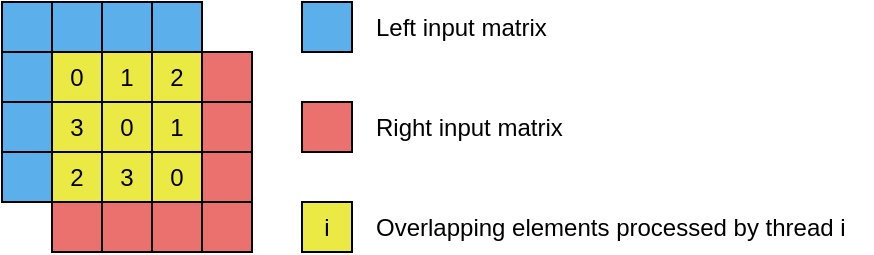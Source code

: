 <mxfile version="19.0.3" type="device" pages="9"><diagram id="z8ndNQwSeEDy0DkCNgrl" name="Basic"><mxGraphModel dx="1421" dy="905" grid="1" gridSize="10" guides="1" tooltips="1" connect="1" arrows="1" fold="1" page="1" pageScale="1" pageWidth="850" pageHeight="1100" math="0" shadow="0"><root><mxCell id="0"/><mxCell id="1" parent="0"/><mxCell id="JviWUAGfJHeP1tZBlY4g-2" value="" style="rounded=0;whiteSpace=wrap;html=1;fillColor=#5BAFEB;aspect=fixed;" parent="1" vertex="1"><mxGeometry x="805" y="700" width="25" height="25" as="geometry"/></mxCell><mxCell id="JviWUAGfJHeP1tZBlY4g-3" value="0" style="rounded=0;whiteSpace=wrap;html=1;fillColor=#EBEA44;aspect=fixed;" parent="1" vertex="1"><mxGeometry x="805" y="725" width="25" height="25" as="geometry"/></mxCell><mxCell id="JviWUAGfJHeP1tZBlY4g-4" value="1" style="rounded=0;whiteSpace=wrap;html=1;fillColor=#EBEA44;aspect=fixed;" parent="1" vertex="1"><mxGeometry x="830" y="725" width="25" height="25" as="geometry"/></mxCell><mxCell id="JviWUAGfJHeP1tZBlY4g-5" value="2" style="rounded=0;whiteSpace=wrap;html=1;fillColor=#EBEA44;aspect=fixed;" parent="1" vertex="1"><mxGeometry x="855" y="725" width="25" height="25" as="geometry"/></mxCell><mxCell id="JviWUAGfJHeP1tZBlY4g-6" value="" style="rounded=0;whiteSpace=wrap;html=1;fillColor=#EB716E;aspect=fixed;" parent="1" vertex="1"><mxGeometry x="880" y="725" width="25" height="25" as="geometry"/></mxCell><mxCell id="JviWUAGfJHeP1tZBlY4g-7" value="" style="rounded=0;whiteSpace=wrap;html=1;fillColor=#5BAFEB;aspect=fixed;" parent="1" vertex="1"><mxGeometry x="830" y="700" width="25" height="25" as="geometry"/></mxCell><mxCell id="JviWUAGfJHeP1tZBlY4g-8" value="" style="rounded=0;whiteSpace=wrap;html=1;fillColor=#5BAFEB;aspect=fixed;" parent="1" vertex="1"><mxGeometry x="855" y="700" width="25" height="25" as="geometry"/></mxCell><mxCell id="JviWUAGfJHeP1tZBlY4g-9" value="" style="rounded=0;whiteSpace=wrap;html=1;fillColor=#EB716E;aspect=fixed;" parent="1" vertex="1"><mxGeometry x="805" y="800" width="25" height="25" as="geometry"/></mxCell><mxCell id="JviWUAGfJHeP1tZBlY4g-10" value="" style="rounded=0;whiteSpace=wrap;html=1;fillColor=#EB716E;aspect=fixed;" parent="1" vertex="1"><mxGeometry x="830" y="800" width="25" height="25" as="geometry"/></mxCell><mxCell id="JviWUAGfJHeP1tZBlY4g-11" value="" style="rounded=0;whiteSpace=wrap;html=1;fillColor=#EB716E;aspect=fixed;" parent="1" vertex="1"><mxGeometry x="855" y="800" width="25" height="25" as="geometry"/></mxCell><mxCell id="JviWUAGfJHeP1tZBlY4g-12" value="" style="rounded=0;whiteSpace=wrap;html=1;fillColor=#EB716E;aspect=fixed;" parent="1" vertex="1"><mxGeometry x="880" y="800" width="25" height="25" as="geometry"/></mxCell><mxCell id="JviWUAGfJHeP1tZBlY4g-13" value="3" style="rounded=0;whiteSpace=wrap;html=1;fillColor=#EBEA44;aspect=fixed;" parent="1" vertex="1"><mxGeometry x="805" y="750" width="25" height="25" as="geometry"/></mxCell><mxCell id="JviWUAGfJHeP1tZBlY4g-14" value="0" style="rounded=0;whiteSpace=wrap;html=1;fillColor=#EBEA44;aspect=fixed;" parent="1" vertex="1"><mxGeometry x="830" y="750" width="25" height="25" as="geometry"/></mxCell><mxCell id="JviWUAGfJHeP1tZBlY4g-15" value="1" style="rounded=0;whiteSpace=wrap;html=1;fillColor=#EBEA44;aspect=fixed;" parent="1" vertex="1"><mxGeometry x="855" y="750" width="25" height="25" as="geometry"/></mxCell><mxCell id="JviWUAGfJHeP1tZBlY4g-16" value="" style="rounded=0;whiteSpace=wrap;html=1;fillColor=#EB716E;aspect=fixed;" parent="1" vertex="1"><mxGeometry x="880" y="750" width="25" height="25" as="geometry"/></mxCell><mxCell id="JviWUAGfJHeP1tZBlY4g-17" value="2" style="rounded=0;whiteSpace=wrap;html=1;fillColor=#EBEA44;aspect=fixed;" parent="1" vertex="1"><mxGeometry x="805" y="775" width="25" height="25" as="geometry"/></mxCell><mxCell id="JviWUAGfJHeP1tZBlY4g-18" value="3" style="rounded=0;whiteSpace=wrap;html=1;fillColor=#EBEA44;aspect=fixed;" parent="1" vertex="1"><mxGeometry x="830" y="775" width="25" height="25" as="geometry"/></mxCell><mxCell id="JviWUAGfJHeP1tZBlY4g-19" value="0" style="rounded=0;whiteSpace=wrap;html=1;fillColor=#EBEA44;aspect=fixed;" parent="1" vertex="1"><mxGeometry x="855" y="775" width="25" height="25" as="geometry"/></mxCell><mxCell id="JviWUAGfJHeP1tZBlY4g-20" value="" style="rounded=0;whiteSpace=wrap;html=1;fillColor=#EB716E;aspect=fixed;" parent="1" vertex="1"><mxGeometry x="880" y="775" width="25" height="25" as="geometry"/></mxCell><mxCell id="JviWUAGfJHeP1tZBlY4g-21" value="" style="rounded=0;whiteSpace=wrap;html=1;fillColor=#5BAFEB;aspect=fixed;" parent="1" vertex="1"><mxGeometry x="780" y="700" width="25" height="25" as="geometry"/></mxCell><mxCell id="JviWUAGfJHeP1tZBlY4g-22" value="" style="rounded=0;whiteSpace=wrap;html=1;fillColor=#5BAFEB;aspect=fixed;" parent="1" vertex="1"><mxGeometry x="780" y="725" width="25" height="25" as="geometry"/></mxCell><mxCell id="JviWUAGfJHeP1tZBlY4g-23" value="" style="rounded=0;whiteSpace=wrap;html=1;fillColor=#5BAFEB;aspect=fixed;" parent="1" vertex="1"><mxGeometry x="780" y="750" width="25" height="25" as="geometry"/></mxCell><mxCell id="JviWUAGfJHeP1tZBlY4g-24" value="" style="rounded=0;whiteSpace=wrap;html=1;fillColor=#5BAFEB;aspect=fixed;" parent="1" vertex="1"><mxGeometry x="780" y="775" width="25" height="25" as="geometry"/></mxCell><mxCell id="wQyVX9aPAOPbgIz43ol0-1" value="" style="rounded=0;whiteSpace=wrap;html=1;fillColor=#5BAFEB;aspect=fixed;" parent="1" vertex="1"><mxGeometry x="930" y="700" width="25" height="25" as="geometry"/></mxCell><mxCell id="wQyVX9aPAOPbgIz43ol0-2" value="" style="rounded=0;whiteSpace=wrap;html=1;fillColor=#EB716E;aspect=fixed;" parent="1" vertex="1"><mxGeometry x="930" y="750" width="25" height="25" as="geometry"/></mxCell><mxCell id="wQyVX9aPAOPbgIz43ol0-3" value="i" style="rounded=0;whiteSpace=wrap;html=1;fillColor=#EBEA44;aspect=fixed;" parent="1" vertex="1"><mxGeometry x="930" y="800" width="25" height="25" as="geometry"/></mxCell><mxCell id="wQyVX9aPAOPbgIz43ol0-4" value="Left input matrix" style="text;html=1;align=left;verticalAlign=middle;resizable=0;points=[];autosize=1;strokeColor=none;fillColor=none;" parent="1" vertex="1"><mxGeometry x="965" y="702.5" width="100" height="20" as="geometry"/></mxCell><mxCell id="wQyVX9aPAOPbgIz43ol0-5" value="Right input matrix" style="text;html=1;align=left;verticalAlign=middle;resizable=0;points=[];autosize=1;strokeColor=none;fillColor=none;" parent="1" vertex="1"><mxGeometry x="965" y="752.5" width="110" height="20" as="geometry"/></mxCell><mxCell id="wQyVX9aPAOPbgIz43ol0-6" value="Overlapping elements processed by thread i" style="text;html=1;align=left;verticalAlign=middle;resizable=0;points=[];autosize=1;strokeColor=none;fillColor=none;" parent="1" vertex="1"><mxGeometry x="965" y="802.5" width="250" height="20" as="geometry"/></mxCell></root></mxGraphModel></diagram><diagram id="q4H3rYfC_m9RQANvHxL1" name="SimplifiedIndexing"><mxGraphModel dx="677" dy="431" grid="1" gridSize="10" guides="1" tooltips="1" connect="1" arrows="1" fold="1" page="1" pageScale="1" pageWidth="850" pageHeight="1100" math="0" shadow="0"><root><mxCell id="0"/><mxCell id="1" parent="0"/><mxCell id="Yk66ZOrgJGyK-o3EJnkf-1" value="" style="rounded=0;whiteSpace=wrap;html=1;fillColor=#5BAFEB;aspect=fixed;" parent="1" vertex="1"><mxGeometry x="1055" y="520" width="25" height="25" as="geometry"/></mxCell><mxCell id="Yk66ZOrgJGyK-o3EJnkf-2" value="0" style="rounded=0;whiteSpace=wrap;html=1;fillColor=#EBEA44;aspect=fixed;" parent="1" vertex="1"><mxGeometry x="1055" y="545" width="25" height="25" as="geometry"/></mxCell><mxCell id="Yk66ZOrgJGyK-o3EJnkf-3" value="1" style="rounded=0;whiteSpace=wrap;html=1;fillColor=#EBEA44;aspect=fixed;" parent="1" vertex="1"><mxGeometry x="1080" y="545" width="25" height="25" as="geometry"/></mxCell><mxCell id="Yk66ZOrgJGyK-o3EJnkf-4" value="2" style="rounded=0;whiteSpace=wrap;html=1;fillColor=#EBEA44;aspect=fixed;" parent="1" vertex="1"><mxGeometry x="1105" y="545" width="25" height="25" as="geometry"/></mxCell><mxCell id="Yk66ZOrgJGyK-o3EJnkf-5" value="" style="rounded=0;whiteSpace=wrap;html=1;fillColor=#EB716E;aspect=fixed;" parent="1" vertex="1"><mxGeometry x="1205" y="545" width="25" height="25" as="geometry"/></mxCell><mxCell id="Yk66ZOrgJGyK-o3EJnkf-6" value="" style="rounded=0;whiteSpace=wrap;html=1;fillColor=#5BAFEB;aspect=fixed;" parent="1" vertex="1"><mxGeometry x="1080" y="520" width="25" height="25" as="geometry"/></mxCell><mxCell id="Yk66ZOrgJGyK-o3EJnkf-7" value="" style="rounded=0;whiteSpace=wrap;html=1;fillColor=#5BAFEB;aspect=fixed;" parent="1" vertex="1"><mxGeometry x="1105" y="520" width="25" height="25" as="geometry"/></mxCell><mxCell id="Yk66ZOrgJGyK-o3EJnkf-8" value="" style="rounded=0;whiteSpace=wrap;html=1;fillColor=#EB716E;aspect=fixed;" parent="1" vertex="1"><mxGeometry x="1055" y="620" width="25" height="25" as="geometry"/></mxCell><mxCell id="Yk66ZOrgJGyK-o3EJnkf-9" value="" style="rounded=0;whiteSpace=wrap;html=1;fillColor=#EB716E;aspect=fixed;" parent="1" vertex="1"><mxGeometry x="1080" y="620" width="25" height="25" as="geometry"/></mxCell><mxCell id="Yk66ZOrgJGyK-o3EJnkf-10" value="" style="rounded=0;whiteSpace=wrap;html=1;fillColor=#EB716E;aspect=fixed;" parent="1" vertex="1"><mxGeometry x="1105" y="620" width="25" height="25" as="geometry"/></mxCell><mxCell id="Yk66ZOrgJGyK-o3EJnkf-11" value="" style="rounded=0;whiteSpace=wrap;html=1;fillColor=#EB716E;aspect=fixed;" parent="1" vertex="1"><mxGeometry x="1130" y="620" width="25" height="25" as="geometry"/></mxCell><mxCell id="Yk66ZOrgJGyK-o3EJnkf-12" value="0" style="rounded=0;whiteSpace=wrap;html=1;fillColor=#EBEA44;aspect=fixed;" parent="1" vertex="1"><mxGeometry x="1055" y="570" width="25" height="25" as="geometry"/></mxCell><mxCell id="Yk66ZOrgJGyK-o3EJnkf-13" value="1" style="rounded=0;whiteSpace=wrap;html=1;fillColor=#EBEA44;aspect=fixed;" parent="1" vertex="1"><mxGeometry x="1080" y="570" width="25" height="25" as="geometry"/></mxCell><mxCell id="Yk66ZOrgJGyK-o3EJnkf-14" value="2" style="rounded=0;whiteSpace=wrap;html=1;fillColor=#EBEA44;aspect=fixed;" parent="1" vertex="1"><mxGeometry x="1105" y="570" width="25" height="25" as="geometry"/></mxCell><mxCell id="Yk66ZOrgJGyK-o3EJnkf-15" value="" style="rounded=0;whiteSpace=wrap;html=1;fillColor=#EB716E;aspect=fixed;" parent="1" vertex="1"><mxGeometry x="1205" y="570" width="25" height="25" as="geometry"/></mxCell><mxCell id="Yk66ZOrgJGyK-o3EJnkf-16" value="0" style="rounded=0;whiteSpace=wrap;html=1;fillColor=#EBEA44;aspect=fixed;" parent="1" vertex="1"><mxGeometry x="1055" y="595" width="25" height="25" as="geometry"/></mxCell><mxCell id="Yk66ZOrgJGyK-o3EJnkf-17" value="1" style="rounded=0;whiteSpace=wrap;html=1;fillColor=#EBEA44;aspect=fixed;" parent="1" vertex="1"><mxGeometry x="1080" y="595" width="25" height="25" as="geometry"/></mxCell><mxCell id="Yk66ZOrgJGyK-o3EJnkf-18" value="2" style="rounded=0;whiteSpace=wrap;html=1;fillColor=#EBEA44;aspect=fixed;" parent="1" vertex="1"><mxGeometry x="1105" y="595" width="25" height="25" as="geometry"/></mxCell><mxCell id="Yk66ZOrgJGyK-o3EJnkf-19" value="" style="rounded=0;whiteSpace=wrap;html=1;fillColor=#EB716E;aspect=fixed;" parent="1" vertex="1"><mxGeometry x="1205" y="595" width="25" height="25" as="geometry"/></mxCell><mxCell id="Yk66ZOrgJGyK-o3EJnkf-20" value="" style="rounded=0;whiteSpace=wrap;html=1;fillColor=#5BAFEB;aspect=fixed;" parent="1" vertex="1"><mxGeometry x="1030" y="520" width="25" height="25" as="geometry"/></mxCell><mxCell id="Yk66ZOrgJGyK-o3EJnkf-21" value="" style="rounded=0;whiteSpace=wrap;html=1;fillColor=#5BAFEB;aspect=fixed;" parent="1" vertex="1"><mxGeometry x="1030" y="545" width="25" height="25" as="geometry"/></mxCell><mxCell id="Yk66ZOrgJGyK-o3EJnkf-22" value="" style="rounded=0;whiteSpace=wrap;html=1;fillColor=#5BAFEB;aspect=fixed;" parent="1" vertex="1"><mxGeometry x="1030" y="570" width="25" height="25" as="geometry"/></mxCell><mxCell id="Yk66ZOrgJGyK-o3EJnkf-23" value="" style="rounded=0;whiteSpace=wrap;html=1;fillColor=#5BAFEB;aspect=fixed;" parent="1" vertex="1"><mxGeometry x="1030" y="595" width="25" height="25" as="geometry"/></mxCell><mxCell id="Yk66ZOrgJGyK-o3EJnkf-24" value="" style="rounded=0;whiteSpace=wrap;html=1;fillColor=#5BAFEB;aspect=fixed;" parent="1" vertex="1"><mxGeometry x="1130" y="520" width="25" height="25" as="geometry"/></mxCell><mxCell id="Yk66ZOrgJGyK-o3EJnkf-25" value="" style="rounded=0;whiteSpace=wrap;html=1;fillColor=#5BAFEB;aspect=fixed;" parent="1" vertex="1"><mxGeometry x="1155" y="520" width="25" height="25" as="geometry"/></mxCell><mxCell id="Yk66ZOrgJGyK-o3EJnkf-26" value="" style="rounded=0;whiteSpace=wrap;html=1;fillColor=#5BAFEB;aspect=fixed;" parent="1" vertex="1"><mxGeometry x="1180" y="520" width="25" height="25" as="geometry"/></mxCell><mxCell id="Yk66ZOrgJGyK-o3EJnkf-27" value="3" style="rounded=0;whiteSpace=wrap;html=1;fillColor=#EBEA44;aspect=fixed;" parent="1" vertex="1"><mxGeometry x="1130" y="545" width="25" height="25" as="geometry"/></mxCell><mxCell id="Yk66ZOrgJGyK-o3EJnkf-28" value="0" style="rounded=0;whiteSpace=wrap;html=1;fillColor=#EBEA44;aspect=fixed;" parent="1" vertex="1"><mxGeometry x="1155" y="545" width="25" height="25" as="geometry"/></mxCell><mxCell id="Yk66ZOrgJGyK-o3EJnkf-29" value="1" style="rounded=0;whiteSpace=wrap;html=1;fillColor=#EBEA44;aspect=fixed;" parent="1" vertex="1"><mxGeometry x="1180" y="545" width="25" height="25" as="geometry"/></mxCell><mxCell id="Yk66ZOrgJGyK-o3EJnkf-30" value="" style="rounded=0;whiteSpace=wrap;html=1;fillColor=#EB716E;aspect=fixed;" parent="1" vertex="1"><mxGeometry x="1155" y="620" width="25" height="25" as="geometry"/></mxCell><mxCell id="Yk66ZOrgJGyK-o3EJnkf-31" value="" style="rounded=0;whiteSpace=wrap;html=1;fillColor=#EB716E;aspect=fixed;" parent="1" vertex="1"><mxGeometry x="1180" y="620" width="25" height="25" as="geometry"/></mxCell><mxCell id="Yk66ZOrgJGyK-o3EJnkf-32" value="" style="rounded=0;whiteSpace=wrap;html=1;fillColor=#EB716E;aspect=fixed;" parent="1" vertex="1"><mxGeometry x="1205" y="620" width="25" height="25" as="geometry"/></mxCell><mxCell id="Yk66ZOrgJGyK-o3EJnkf-34" value="3" style="rounded=0;whiteSpace=wrap;html=1;fillColor=#EBEA44;aspect=fixed;" parent="1" vertex="1"><mxGeometry x="1130" y="570" width="25" height="25" as="geometry"/></mxCell><mxCell id="Yk66ZOrgJGyK-o3EJnkf-35" value="0" style="rounded=0;whiteSpace=wrap;html=1;fillColor=#EBEA44;aspect=fixed;" parent="1" vertex="1"><mxGeometry x="1155" y="570" width="25" height="25" as="geometry"/></mxCell><mxCell id="Yk66ZOrgJGyK-o3EJnkf-36" value="1" style="rounded=0;whiteSpace=wrap;html=1;fillColor=#EBEA44;aspect=fixed;" parent="1" vertex="1"><mxGeometry x="1180" y="570" width="25" height="25" as="geometry"/></mxCell><mxCell id="Yk66ZOrgJGyK-o3EJnkf-37" value="3" style="rounded=0;whiteSpace=wrap;html=1;fillColor=#EBEA44;aspect=fixed;" parent="1" vertex="1"><mxGeometry x="1130" y="595" width="25" height="25" as="geometry"/></mxCell><mxCell id="Yk66ZOrgJGyK-o3EJnkf-38" value="0" style="rounded=0;whiteSpace=wrap;html=1;fillColor=#EBEA44;aspect=fixed;" parent="1" vertex="1"><mxGeometry x="1155" y="595" width="25" height="25" as="geometry"/></mxCell><mxCell id="Yk66ZOrgJGyK-o3EJnkf-39" value="1" style="rounded=0;whiteSpace=wrap;html=1;fillColor=#EBEA44;aspect=fixed;" parent="1" vertex="1"><mxGeometry x="1180" y="595" width="25" height="25" as="geometry"/></mxCell><mxCell id="Yk66ZOrgJGyK-o3EJnkf-40" value="" style="rounded=0;whiteSpace=wrap;html=1;fillColor=#5BAFEB;aspect=fixed;" parent="1" vertex="1"><mxGeometry x="805" y="520" width="25" height="25" as="geometry"/></mxCell><mxCell id="Yk66ZOrgJGyK-o3EJnkf-41" value="0" style="rounded=0;whiteSpace=wrap;html=1;fillColor=#EBEA44;aspect=fixed;" parent="1" vertex="1"><mxGeometry x="805" y="545" width="25" height="25" as="geometry"/></mxCell><mxCell id="Yk66ZOrgJGyK-o3EJnkf-42" value="1" style="rounded=0;whiteSpace=wrap;html=1;fillColor=#EBEA44;aspect=fixed;" parent="1" vertex="1"><mxGeometry x="830" y="545" width="25" height="25" as="geometry"/></mxCell><mxCell id="Yk66ZOrgJGyK-o3EJnkf-43" value="2" style="rounded=0;whiteSpace=wrap;html=1;fillColor=#EBEA44;aspect=fixed;" parent="1" vertex="1"><mxGeometry x="855" y="545" width="25" height="25" as="geometry"/></mxCell><mxCell id="Yk66ZOrgJGyK-o3EJnkf-44" value="" style="rounded=0;whiteSpace=wrap;html=1;fillColor=#EB716E;aspect=fixed;" parent="1" vertex="1"><mxGeometry x="955" y="545" width="25" height="25" as="geometry"/></mxCell><mxCell id="Yk66ZOrgJGyK-o3EJnkf-45" value="" style="rounded=0;whiteSpace=wrap;html=1;fillColor=#5BAFEB;aspect=fixed;" parent="1" vertex="1"><mxGeometry x="830" y="520" width="25" height="25" as="geometry"/></mxCell><mxCell id="Yk66ZOrgJGyK-o3EJnkf-46" value="" style="rounded=0;whiteSpace=wrap;html=1;fillColor=#5BAFEB;aspect=fixed;" parent="1" vertex="1"><mxGeometry x="855" y="520" width="25" height="25" as="geometry"/></mxCell><mxCell id="Yk66ZOrgJGyK-o3EJnkf-47" value="" style="rounded=0;whiteSpace=wrap;html=1;fillColor=#EB716E;aspect=fixed;" parent="1" vertex="1"><mxGeometry x="805" y="620" width="25" height="25" as="geometry"/></mxCell><mxCell id="Yk66ZOrgJGyK-o3EJnkf-48" value="" style="rounded=0;whiteSpace=wrap;html=1;fillColor=#EB716E;aspect=fixed;" parent="1" vertex="1"><mxGeometry x="830" y="620" width="25" height="25" as="geometry"/></mxCell><mxCell id="Yk66ZOrgJGyK-o3EJnkf-49" value="" style="rounded=0;whiteSpace=wrap;html=1;fillColor=#EB716E;aspect=fixed;" parent="1" vertex="1"><mxGeometry x="855" y="620" width="25" height="25" as="geometry"/></mxCell><mxCell id="Yk66ZOrgJGyK-o3EJnkf-50" value="" style="rounded=0;whiteSpace=wrap;html=1;fillColor=#EB716E;aspect=fixed;" parent="1" vertex="1"><mxGeometry x="880" y="620" width="25" height="25" as="geometry"/></mxCell><mxCell id="Yk66ZOrgJGyK-o3EJnkf-51" value="2" style="rounded=0;whiteSpace=wrap;html=1;fillColor=#EBEA44;aspect=fixed;" parent="1" vertex="1"><mxGeometry x="805" y="570" width="25" height="25" as="geometry"/></mxCell><mxCell id="Yk66ZOrgJGyK-o3EJnkf-52" value="3" style="rounded=0;whiteSpace=wrap;html=1;fillColor=#EBEA44;aspect=fixed;" parent="1" vertex="1"><mxGeometry x="830" y="570" width="25" height="25" as="geometry"/></mxCell><mxCell id="Yk66ZOrgJGyK-o3EJnkf-53" value="0" style="rounded=0;whiteSpace=wrap;html=1;fillColor=#EBEA44;aspect=fixed;" parent="1" vertex="1"><mxGeometry x="855" y="570" width="25" height="25" as="geometry"/></mxCell><mxCell id="Yk66ZOrgJGyK-o3EJnkf-54" value="" style="rounded=0;whiteSpace=wrap;html=1;fillColor=#EB716E;aspect=fixed;" parent="1" vertex="1"><mxGeometry x="955" y="570" width="25" height="25" as="geometry"/></mxCell><mxCell id="Yk66ZOrgJGyK-o3EJnkf-55" value="0" style="rounded=0;whiteSpace=wrap;html=1;fillColor=#EBEA44;aspect=fixed;" parent="1" vertex="1"><mxGeometry x="805" y="595" width="25" height="25" as="geometry"/></mxCell><mxCell id="Yk66ZOrgJGyK-o3EJnkf-56" value="1" style="rounded=0;whiteSpace=wrap;html=1;fillColor=#EBEA44;aspect=fixed;" parent="1" vertex="1"><mxGeometry x="830" y="595" width="25" height="25" as="geometry"/></mxCell><mxCell id="Yk66ZOrgJGyK-o3EJnkf-57" value="2" style="rounded=0;whiteSpace=wrap;html=1;fillColor=#EBEA44;aspect=fixed;" parent="1" vertex="1"><mxGeometry x="855" y="595" width="25" height="25" as="geometry"/></mxCell><mxCell id="Yk66ZOrgJGyK-o3EJnkf-58" value="" style="rounded=0;whiteSpace=wrap;html=1;fillColor=#EB716E;aspect=fixed;" parent="1" vertex="1"><mxGeometry x="955" y="595" width="25" height="25" as="geometry"/></mxCell><mxCell id="Yk66ZOrgJGyK-o3EJnkf-59" value="" style="rounded=0;whiteSpace=wrap;html=1;fillColor=#5BAFEB;aspect=fixed;" parent="1" vertex="1"><mxGeometry x="780" y="520" width="25" height="25" as="geometry"/></mxCell><mxCell id="Yk66ZOrgJGyK-o3EJnkf-60" value="" style="rounded=0;whiteSpace=wrap;html=1;fillColor=#5BAFEB;aspect=fixed;" parent="1" vertex="1"><mxGeometry x="780" y="545" width="25" height="25" as="geometry"/></mxCell><mxCell id="Yk66ZOrgJGyK-o3EJnkf-61" value="" style="rounded=0;whiteSpace=wrap;html=1;fillColor=#5BAFEB;aspect=fixed;" parent="1" vertex="1"><mxGeometry x="780" y="570" width="25" height="25" as="geometry"/></mxCell><mxCell id="Yk66ZOrgJGyK-o3EJnkf-62" value="" style="rounded=0;whiteSpace=wrap;html=1;fillColor=#5BAFEB;aspect=fixed;" parent="1" vertex="1"><mxGeometry x="780" y="595" width="25" height="25" as="geometry"/></mxCell><mxCell id="Yk66ZOrgJGyK-o3EJnkf-63" value="" style="rounded=0;whiteSpace=wrap;html=1;fillColor=#5BAFEB;aspect=fixed;" parent="1" vertex="1"><mxGeometry x="880" y="520" width="25" height="25" as="geometry"/></mxCell><mxCell id="Yk66ZOrgJGyK-o3EJnkf-64" value="" style="rounded=0;whiteSpace=wrap;html=1;fillColor=#5BAFEB;aspect=fixed;" parent="1" vertex="1"><mxGeometry x="905" y="520" width="25" height="25" as="geometry"/></mxCell><mxCell id="Yk66ZOrgJGyK-o3EJnkf-65" value="" style="rounded=0;whiteSpace=wrap;html=1;fillColor=#5BAFEB;aspect=fixed;" parent="1" vertex="1"><mxGeometry x="930" y="520" width="25" height="25" as="geometry"/></mxCell><mxCell id="Yk66ZOrgJGyK-o3EJnkf-66" value="3" style="rounded=0;whiteSpace=wrap;html=1;fillColor=#EBEA44;aspect=fixed;" parent="1" vertex="1"><mxGeometry x="880" y="545" width="25" height="25" as="geometry"/></mxCell><mxCell id="Yk66ZOrgJGyK-o3EJnkf-67" value="0" style="rounded=0;whiteSpace=wrap;html=1;fillColor=#EBEA44;aspect=fixed;" parent="1" vertex="1"><mxGeometry x="905" y="545" width="25" height="25" as="geometry"/></mxCell><mxCell id="Yk66ZOrgJGyK-o3EJnkf-68" value="1" style="rounded=0;whiteSpace=wrap;html=1;fillColor=#EBEA44;aspect=fixed;" parent="1" vertex="1"><mxGeometry x="930" y="545" width="25" height="25" as="geometry"/></mxCell><mxCell id="Yk66ZOrgJGyK-o3EJnkf-69" value="" style="rounded=0;whiteSpace=wrap;html=1;fillColor=#EB716E;aspect=fixed;" parent="1" vertex="1"><mxGeometry x="905" y="620" width="25" height="25" as="geometry"/></mxCell><mxCell id="Yk66ZOrgJGyK-o3EJnkf-70" value="" style="rounded=0;whiteSpace=wrap;html=1;fillColor=#EB716E;aspect=fixed;" parent="1" vertex="1"><mxGeometry x="930" y="620" width="25" height="25" as="geometry"/></mxCell><mxCell id="Yk66ZOrgJGyK-o3EJnkf-71" value="" style="rounded=0;whiteSpace=wrap;html=1;fillColor=#EB716E;aspect=fixed;" parent="1" vertex="1"><mxGeometry x="955" y="620" width="25" height="25" as="geometry"/></mxCell><mxCell id="Yk66ZOrgJGyK-o3EJnkf-72" value="1" style="rounded=0;whiteSpace=wrap;html=1;fillColor=#EBEA44;aspect=fixed;" parent="1" vertex="1"><mxGeometry x="880" y="570" width="25" height="25" as="geometry"/></mxCell><mxCell id="Yk66ZOrgJGyK-o3EJnkf-73" value="2" style="rounded=0;whiteSpace=wrap;html=1;fillColor=#EBEA44;aspect=fixed;" parent="1" vertex="1"><mxGeometry x="905" y="570" width="25" height="25" as="geometry"/></mxCell><mxCell id="Yk66ZOrgJGyK-o3EJnkf-74" value="3" style="rounded=0;whiteSpace=wrap;html=1;fillColor=#EBEA44;aspect=fixed;" parent="1" vertex="1"><mxGeometry x="930" y="570" width="25" height="25" as="geometry"/></mxCell><mxCell id="Yk66ZOrgJGyK-o3EJnkf-75" value="3" style="rounded=0;whiteSpace=wrap;html=1;fillColor=#EBEA44;aspect=fixed;" parent="1" vertex="1"><mxGeometry x="880" y="595" width="25" height="25" as="geometry"/></mxCell><mxCell id="Yk66ZOrgJGyK-o3EJnkf-76" value="0" style="rounded=0;whiteSpace=wrap;html=1;fillColor=#EBEA44;aspect=fixed;" parent="1" vertex="1"><mxGeometry x="905" y="595" width="25" height="25" as="geometry"/></mxCell><mxCell id="Yk66ZOrgJGyK-o3EJnkf-77" value="1" style="rounded=0;whiteSpace=wrap;html=1;fillColor=#EBEA44;aspect=fixed;" parent="1" vertex="1"><mxGeometry x="930" y="595" width="25" height="25" as="geometry"/></mxCell><mxCell id="Epd5WMcMZv2TeTK0LrWn-1" value="Basic indexing" style="text;html=1;align=center;verticalAlign=middle;resizable=0;points=[];autosize=1;strokeColor=none;fillColor=none;" parent="1" vertex="1"><mxGeometry x="835" y="490" width="90" height="20" as="geometry"/></mxCell><mxCell id="Epd5WMcMZv2TeTK0LrWn-2" value="Simplified indexing" style="text;html=1;align=center;verticalAlign=middle;resizable=0;points=[];autosize=1;strokeColor=none;fillColor=none;" parent="1" vertex="1"><mxGeometry x="1070" y="490" width="120" height="20" as="geometry"/></mxCell><mxCell id="6MWfLJ16z8-yc_GtDeYk-1" value="" style="rounded=0;whiteSpace=wrap;html=1;fillColor=#5BAFEB;aspect=fixed;" vertex="1" parent="1"><mxGeometry x="780" y="670" width="25" height="25" as="geometry"/></mxCell><mxCell id="6MWfLJ16z8-yc_GtDeYk-2" value="" style="rounded=0;whiteSpace=wrap;html=1;fillColor=#EB716E;aspect=fixed;" vertex="1" parent="1"><mxGeometry x="985" y="670" width="25" height="25" as="geometry"/></mxCell><mxCell id="6MWfLJ16z8-yc_GtDeYk-3" value="i" style="rounded=0;whiteSpace=wrap;html=1;fillColor=#EBEA44;aspect=fixed;" vertex="1" parent="1"><mxGeometry x="780" y="710" width="25" height="25" as="geometry"/></mxCell><mxCell id="6MWfLJ16z8-yc_GtDeYk-4" value="Left input matrix" style="text;html=1;align=left;verticalAlign=middle;resizable=0;points=[];autosize=1;strokeColor=none;fillColor=none;" vertex="1" parent="1"><mxGeometry x="815" y="672.5" width="100" height="20" as="geometry"/></mxCell><mxCell id="6MWfLJ16z8-yc_GtDeYk-5" value="Right input matrix" style="text;html=1;align=left;verticalAlign=middle;resizable=0;points=[];autosize=1;strokeColor=none;fillColor=none;" vertex="1" parent="1"><mxGeometry x="1020" y="672.5" width="110" height="20" as="geometry"/></mxCell><mxCell id="6MWfLJ16z8-yc_GtDeYk-6" value="Overlapping elements processed by thread i" style="text;html=1;align=left;verticalAlign=middle;resizable=0;points=[];autosize=1;strokeColor=none;fillColor=none;" vertex="1" parent="1"><mxGeometry x="815" y="712.5" width="250" height="20" as="geometry"/></mxCell></root></mxGraphModel></diagram><diagram id="44IJ6zWwdBX3hAh5WFQD" name="ThreadDivergence"><mxGraphModel dx="980" dy="624" grid="1" gridSize="10" guides="1" tooltips="1" connect="1" arrows="1" fold="1" page="1" pageScale="1" pageWidth="850" pageHeight="1100" math="0" shadow="0"><root><mxCell id="0"/><mxCell id="1" parent="0"/><mxCell id="T4yDtU5zYiONMKYCfu-N-20" value="" style="rounded=0;whiteSpace=wrap;html=1;fillColor=#5BAFEB;aspect=fixed;" parent="1" vertex="1"><mxGeometry x="840" y="551.25" width="25" height="25" as="geometry"/></mxCell><mxCell id="T4yDtU5zYiONMKYCfu-N-21" value="" style="rounded=0;whiteSpace=wrap;html=1;fillColor=#5BAFEB;aspect=fixed;" parent="1" vertex="1"><mxGeometry x="840" y="576.25" width="25" height="25" as="geometry"/></mxCell><mxCell id="T4yDtU5zYiONMKYCfu-N-22" value="" style="rounded=0;whiteSpace=wrap;html=1;fillColor=#5BAFEB;aspect=fixed;" parent="1" vertex="1"><mxGeometry x="840" y="601.25" width="25" height="25" as="geometry"/></mxCell><mxCell id="T4yDtU5zYiONMKYCfu-N-23" value="" style="rounded=0;whiteSpace=wrap;html=1;fillColor=#5BAFEB;aspect=fixed;" parent="1" vertex="1"><mxGeometry x="840" y="626.25" width="25" height="25" as="geometry"/></mxCell><mxCell id="T4yDtU5zYiONMKYCfu-N-39" value="" style="rounded=0;whiteSpace=wrap;html=1;fillColor=#5BAFEB;aspect=fixed;" parent="1" vertex="1"><mxGeometry x="865" y="551.25" width="25" height="25" as="geometry"/></mxCell><mxCell id="T4yDtU5zYiONMKYCfu-N-40" value="" style="rounded=0;whiteSpace=wrap;html=1;fillColor=#5BAFEB;aspect=fixed;" parent="1" vertex="1"><mxGeometry x="865" y="576.25" width="25" height="25" as="geometry"/></mxCell><mxCell id="T4yDtU5zYiONMKYCfu-N-41" value="" style="rounded=0;whiteSpace=wrap;html=1;fillColor=#5BAFEB;aspect=fixed;" parent="1" vertex="1"><mxGeometry x="865" y="601.25" width="25" height="25" as="geometry"/></mxCell><mxCell id="T4yDtU5zYiONMKYCfu-N-42" value="" style="rounded=0;whiteSpace=wrap;html=1;fillColor=#5BAFEB;aspect=fixed;" parent="1" vertex="1"><mxGeometry x="865" y="626.25" width="25" height="25" as="geometry"/></mxCell><mxCell id="T4yDtU5zYiONMKYCfu-N-43" value="" style="rounded=0;whiteSpace=wrap;html=1;fillColor=#5BAFEB;aspect=fixed;" parent="1" vertex="1"><mxGeometry x="890" y="551.25" width="25" height="25" as="geometry"/></mxCell><mxCell id="T4yDtU5zYiONMKYCfu-N-44" value="" style="rounded=0;whiteSpace=wrap;html=1;fillColor=#5BAFEB;aspect=fixed;" parent="1" vertex="1"><mxGeometry x="890" y="576.25" width="25" height="25" as="geometry"/></mxCell><mxCell id="T4yDtU5zYiONMKYCfu-N-45" value="" style="rounded=0;whiteSpace=wrap;html=1;fillColor=#5BAFEB;aspect=fixed;" parent="1" vertex="1"><mxGeometry x="890" y="601.25" width="25" height="25" as="geometry"/></mxCell><mxCell id="T4yDtU5zYiONMKYCfu-N-46" value="" style="rounded=0;whiteSpace=wrap;html=1;fillColor=#5BAFEB;aspect=fixed;" parent="1" vertex="1"><mxGeometry x="890" y="626.25" width="25" height="25" as="geometry"/></mxCell><mxCell id="T4yDtU5zYiONMKYCfu-N-47" value="0" style="rounded=0;whiteSpace=wrap;html=1;fillColor=#EBEA44;aspect=fixed;" parent="1" vertex="1"><mxGeometry x="915" y="551.25" width="25" height="25" as="geometry"/></mxCell><mxCell id="T4yDtU5zYiONMKYCfu-N-48" value="0" style="rounded=0;whiteSpace=wrap;html=1;fillColor=#EBEA44;aspect=fixed;" parent="1" vertex="1"><mxGeometry x="915" y="576.25" width="25" height="25" as="geometry"/></mxCell><mxCell id="T4yDtU5zYiONMKYCfu-N-49" value="0" style="rounded=0;whiteSpace=wrap;html=1;fillColor=#EBEA44;aspect=fixed;" parent="1" vertex="1"><mxGeometry x="915" y="601.25" width="25" height="25" as="geometry"/></mxCell><mxCell id="T4yDtU5zYiONMKYCfu-N-50" value="0" style="rounded=0;whiteSpace=wrap;html=1;fillColor=#EBEA44;aspect=fixed;" parent="1" vertex="1"><mxGeometry x="915" y="626.25" width="25" height="25" as="geometry"/></mxCell><mxCell id="T4yDtU5zYiONMKYCfu-N-51" value="" style="rounded=0;whiteSpace=wrap;html=1;fillColor=#EB716E;aspect=fixed;" parent="1" vertex="1"><mxGeometry x="940" y="551.25" width="25" height="25" as="geometry"/></mxCell><mxCell id="T4yDtU5zYiONMKYCfu-N-52" value="" style="rounded=0;whiteSpace=wrap;html=1;fillColor=#EB716E;aspect=fixed;" parent="1" vertex="1"><mxGeometry x="940" y="576.25" width="25" height="25" as="geometry"/></mxCell><mxCell id="T4yDtU5zYiONMKYCfu-N-53" value="" style="rounded=0;whiteSpace=wrap;html=1;fillColor=#EB716E;aspect=fixed;" parent="1" vertex="1"><mxGeometry x="940" y="601.25" width="25" height="25" as="geometry"/></mxCell><mxCell id="T4yDtU5zYiONMKYCfu-N-54" value="" style="rounded=0;whiteSpace=wrap;html=1;fillColor=#EB716E;aspect=fixed;" parent="1" vertex="1"><mxGeometry x="940" y="626.25" width="25" height="25" as="geometry"/></mxCell><mxCell id="T4yDtU5zYiONMKYCfu-N-58" value="" style="rounded=0;whiteSpace=wrap;html=1;fillColor=#EB716E;aspect=fixed;" parent="1" vertex="1"><mxGeometry x="965" y="551.25" width="25" height="25" as="geometry"/></mxCell><mxCell id="T4yDtU5zYiONMKYCfu-N-59" value="" style="rounded=0;whiteSpace=wrap;html=1;fillColor=#EB716E;aspect=fixed;" parent="1" vertex="1"><mxGeometry x="965" y="576.25" width="25" height="25" as="geometry"/></mxCell><mxCell id="T4yDtU5zYiONMKYCfu-N-60" value="" style="rounded=0;whiteSpace=wrap;html=1;fillColor=#EB716E;aspect=fixed;" parent="1" vertex="1"><mxGeometry x="965" y="601.25" width="25" height="25" as="geometry"/></mxCell><mxCell id="T4yDtU5zYiONMKYCfu-N-61" value="" style="rounded=0;whiteSpace=wrap;html=1;fillColor=#EB716E;aspect=fixed;" parent="1" vertex="1"><mxGeometry x="965" y="626.25" width="25" height="25" as="geometry"/></mxCell><mxCell id="T4yDtU5zYiONMKYCfu-N-62" value="" style="rounded=0;whiteSpace=wrap;html=1;fillColor=#EB716E;aspect=fixed;" parent="1" vertex="1"><mxGeometry x="990" y="551.25" width="25" height="25" as="geometry"/></mxCell><mxCell id="T4yDtU5zYiONMKYCfu-N-63" value="" style="rounded=0;whiteSpace=wrap;html=1;fillColor=#EB716E;aspect=fixed;" parent="1" vertex="1"><mxGeometry x="990" y="576.25" width="25" height="25" as="geometry"/></mxCell><mxCell id="T4yDtU5zYiONMKYCfu-N-64" value="" style="rounded=0;whiteSpace=wrap;html=1;fillColor=#EB716E;aspect=fixed;" parent="1" vertex="1"><mxGeometry x="990" y="601.25" width="25" height="25" as="geometry"/></mxCell><mxCell id="T4yDtU5zYiONMKYCfu-N-65" value="" style="rounded=0;whiteSpace=wrap;html=1;fillColor=#EB716E;aspect=fixed;" parent="1" vertex="1"><mxGeometry x="990" y="626.25" width="25" height="25" as="geometry"/></mxCell><mxCell id="T4yDtU5zYiONMKYCfu-N-66" value="" style="rounded=0;whiteSpace=wrap;html=1;fillColor=#5BAFEB;aspect=fixed;" parent="1" vertex="1"><mxGeometry x="620" y="550" width="25" height="25" as="geometry"/></mxCell><mxCell id="T4yDtU5zYiONMKYCfu-N-67" value="" style="rounded=0;whiteSpace=wrap;html=1;fillColor=#5BAFEB;aspect=fixed;" parent="1" vertex="1"><mxGeometry x="620" y="575" width="25" height="25" as="geometry"/></mxCell><mxCell id="T4yDtU5zYiONMKYCfu-N-68" value="" style="rounded=0;whiteSpace=wrap;html=1;fillColor=#5BAFEB;aspect=fixed;" parent="1" vertex="1"><mxGeometry x="620" y="600" width="25" height="25" as="geometry"/></mxCell><mxCell id="T4yDtU5zYiONMKYCfu-N-69" value="" style="rounded=0;whiteSpace=wrap;html=1;fillColor=#5BAFEB;aspect=fixed;" parent="1" vertex="1"><mxGeometry x="620" y="625" width="25" height="25" as="geometry"/></mxCell><mxCell id="T4yDtU5zYiONMKYCfu-N-70" value="" style="rounded=0;whiteSpace=wrap;html=1;fillColor=#5BAFEB;aspect=fixed;" parent="1" vertex="1"><mxGeometry x="645" y="550" width="25" height="25" as="geometry"/></mxCell><mxCell id="T4yDtU5zYiONMKYCfu-N-71" value="" style="rounded=0;whiteSpace=wrap;html=1;fillColor=#5BAFEB;aspect=fixed;" parent="1" vertex="1"><mxGeometry x="645" y="575" width="25" height="25" as="geometry"/></mxCell><mxCell id="T4yDtU5zYiONMKYCfu-N-72" value="" style="rounded=0;whiteSpace=wrap;html=1;fillColor=#5BAFEB;aspect=fixed;" parent="1" vertex="1"><mxGeometry x="645" y="600" width="25" height="25" as="geometry"/></mxCell><mxCell id="T4yDtU5zYiONMKYCfu-N-73" value="" style="rounded=0;whiteSpace=wrap;html=1;fillColor=#5BAFEB;aspect=fixed;" parent="1" vertex="1"><mxGeometry x="645" y="625" width="25" height="25" as="geometry"/></mxCell><mxCell id="T4yDtU5zYiONMKYCfu-N-74" value="" style="rounded=0;whiteSpace=wrap;html=1;fillColor=#5BAFEB;aspect=fixed;" parent="1" vertex="1"><mxGeometry x="670" y="550" width="25" height="25" as="geometry"/></mxCell><mxCell id="T4yDtU5zYiONMKYCfu-N-75" value="" style="rounded=0;whiteSpace=wrap;html=1;fillColor=#5BAFEB;aspect=fixed;" parent="1" vertex="1"><mxGeometry x="670" y="575" width="25" height="25" as="geometry"/></mxCell><mxCell id="T4yDtU5zYiONMKYCfu-N-76" value="" style="rounded=0;whiteSpace=wrap;html=1;fillColor=#5BAFEB;aspect=fixed;" parent="1" vertex="1"><mxGeometry x="670" y="600" width="25" height="25" as="geometry"/></mxCell><mxCell id="T4yDtU5zYiONMKYCfu-N-77" value="" style="rounded=0;whiteSpace=wrap;html=1;fillColor=#5BAFEB;aspect=fixed;" parent="1" vertex="1"><mxGeometry x="670" y="625" width="25" height="25" as="geometry"/></mxCell><mxCell id="T4yDtU5zYiONMKYCfu-N-78" value="0" style="rounded=0;whiteSpace=wrap;html=1;fillColor=#EBEA44;aspect=fixed;" parent="1" vertex="1"><mxGeometry x="695" y="550" width="25" height="25" as="geometry"/></mxCell><mxCell id="T4yDtU5zYiONMKYCfu-N-79" value="1" style="rounded=0;whiteSpace=wrap;html=1;fillColor=#EBEA44;aspect=fixed;" parent="1" vertex="1"><mxGeometry x="695" y="575" width="25" height="25" as="geometry"/></mxCell><mxCell id="T4yDtU5zYiONMKYCfu-N-80" value="2" style="rounded=0;whiteSpace=wrap;html=1;fillColor=#EBEA44;aspect=fixed;" parent="1" vertex="1"><mxGeometry x="695" y="600" width="25" height="25" as="geometry"/></mxCell><mxCell id="T4yDtU5zYiONMKYCfu-N-81" value="3" style="rounded=0;whiteSpace=wrap;html=1;fillColor=#EBEA44;aspect=fixed;" parent="1" vertex="1"><mxGeometry x="695" y="625" width="25" height="25" as="geometry"/></mxCell><mxCell id="T4yDtU5zYiONMKYCfu-N-82" value="" style="rounded=0;whiteSpace=wrap;html=1;fillColor=#EB716E;aspect=fixed;" parent="1" vertex="1"><mxGeometry x="720" y="550" width="25" height="25" as="geometry"/></mxCell><mxCell id="T4yDtU5zYiONMKYCfu-N-83" value="" style="rounded=0;whiteSpace=wrap;html=1;fillColor=#EB716E;aspect=fixed;" parent="1" vertex="1"><mxGeometry x="720" y="575" width="25" height="25" as="geometry"/></mxCell><mxCell id="T4yDtU5zYiONMKYCfu-N-84" value="" style="rounded=0;whiteSpace=wrap;html=1;fillColor=#EB716E;aspect=fixed;" parent="1" vertex="1"><mxGeometry x="720" y="600" width="25" height="25" as="geometry"/></mxCell><mxCell id="T4yDtU5zYiONMKYCfu-N-85" value="" style="rounded=0;whiteSpace=wrap;html=1;fillColor=#EB716E;aspect=fixed;" parent="1" vertex="1"><mxGeometry x="720" y="625" width="25" height="25" as="geometry"/></mxCell><mxCell id="T4yDtU5zYiONMKYCfu-N-86" value="" style="rounded=0;whiteSpace=wrap;html=1;fillColor=#EB716E;aspect=fixed;" parent="1" vertex="1"><mxGeometry x="745" y="550" width="25" height="25" as="geometry"/></mxCell><mxCell id="T4yDtU5zYiONMKYCfu-N-87" value="" style="rounded=0;whiteSpace=wrap;html=1;fillColor=#EB716E;aspect=fixed;" parent="1" vertex="1"><mxGeometry x="745" y="575" width="25" height="25" as="geometry"/></mxCell><mxCell id="T4yDtU5zYiONMKYCfu-N-88" value="" style="rounded=0;whiteSpace=wrap;html=1;fillColor=#EB716E;aspect=fixed;" parent="1" vertex="1"><mxGeometry x="745" y="600" width="25" height="25" as="geometry"/></mxCell><mxCell id="T4yDtU5zYiONMKYCfu-N-89" value="" style="rounded=0;whiteSpace=wrap;html=1;fillColor=#EB716E;aspect=fixed;" parent="1" vertex="1"><mxGeometry x="745" y="625" width="25" height="25" as="geometry"/></mxCell><mxCell id="T4yDtU5zYiONMKYCfu-N-90" value="" style="rounded=0;whiteSpace=wrap;html=1;fillColor=#EB716E;aspect=fixed;" parent="1" vertex="1"><mxGeometry x="770" y="550" width="25" height="25" as="geometry"/></mxCell><mxCell id="T4yDtU5zYiONMKYCfu-N-91" value="" style="rounded=0;whiteSpace=wrap;html=1;fillColor=#EB716E;aspect=fixed;" parent="1" vertex="1"><mxGeometry x="770" y="575" width="25" height="25" as="geometry"/></mxCell><mxCell id="T4yDtU5zYiONMKYCfu-N-92" value="" style="rounded=0;whiteSpace=wrap;html=1;fillColor=#EB716E;aspect=fixed;" parent="1" vertex="1"><mxGeometry x="770" y="600" width="25" height="25" as="geometry"/></mxCell><mxCell id="T4yDtU5zYiONMKYCfu-N-93" value="" style="rounded=0;whiteSpace=wrap;html=1;fillColor=#EB716E;aspect=fixed;" parent="1" vertex="1"><mxGeometry x="770" y="625" width="25" height="25" as="geometry"/></mxCell><mxCell id="xd2wQXZjggqchDErvRpW-1" value="Basic indexing" style="text;html=1;align=center;verticalAlign=middle;resizable=0;points=[];autosize=1;strokeColor=none;fillColor=none;" parent="1" vertex="1"><mxGeometry x="662.5" y="520" width="90" height="20" as="geometry"/></mxCell><mxCell id="xd2wQXZjggqchDErvRpW-2" value="Simplified indexing" style="text;html=1;align=center;verticalAlign=middle;resizable=0;points=[];autosize=1;strokeColor=none;fillColor=none;" parent="1" vertex="1"><mxGeometry x="867.5" y="520" width="120" height="20" as="geometry"/></mxCell><mxCell id="M2ycG1rpaOuS9ybv7Xlr-1" value="" style="rounded=0;whiteSpace=wrap;html=1;fillColor=#5BAFEB;aspect=fixed;" vertex="1" parent="1"><mxGeometry x="620" y="670" width="25" height="25" as="geometry"/></mxCell><mxCell id="M2ycG1rpaOuS9ybv7Xlr-2" value="" style="rounded=0;whiteSpace=wrap;html=1;fillColor=#EB716E;aspect=fixed;" vertex="1" parent="1"><mxGeometry x="840" y="670" width="25" height="25" as="geometry"/></mxCell><mxCell id="M2ycG1rpaOuS9ybv7Xlr-3" value="i" style="rounded=0;whiteSpace=wrap;html=1;fillColor=#EBEA44;aspect=fixed;" vertex="1" parent="1"><mxGeometry x="620" y="710" width="25" height="25" as="geometry"/></mxCell><mxCell id="M2ycG1rpaOuS9ybv7Xlr-4" value="Left input matrix" style="text;html=1;align=left;verticalAlign=middle;resizable=0;points=[];autosize=1;strokeColor=none;fillColor=none;" vertex="1" parent="1"><mxGeometry x="655" y="672.5" width="100" height="20" as="geometry"/></mxCell><mxCell id="M2ycG1rpaOuS9ybv7Xlr-5" value="Right input matrix" style="text;html=1;align=left;verticalAlign=middle;resizable=0;points=[];autosize=1;strokeColor=none;fillColor=none;" vertex="1" parent="1"><mxGeometry x="875" y="672.5" width="110" height="20" as="geometry"/></mxCell><mxCell id="M2ycG1rpaOuS9ybv7Xlr-6" value="Overlapping elements processed by thread i" style="text;html=1;align=left;verticalAlign=middle;resizable=0;points=[];autosize=1;strokeColor=none;fillColor=none;" vertex="1" parent="1"><mxGeometry x="655" y="712.5" width="250" height="20" as="geometry"/></mxCell></root></mxGraphModel></diagram><diagram id="6_4OEvy4pYDeprDXvQ-d" name="SharedMemAlongX"><mxGraphModel dx="1421" dy="905" grid="1" gridSize="10" guides="1" tooltips="1" connect="1" arrows="1" fold="1" page="1" pageScale="1" pageWidth="850" pageHeight="1100" math="0" shadow="0"><root><mxCell id="0"/><mxCell id="1" parent="0"/><mxCell id="BflZrIEPj0gIf41etBB1-1" value="" style="group" parent="1" vertex="1" connectable="0"><mxGeometry x="155" y="860" width="70" height="40" as="geometry"/></mxCell><mxCell id="BflZrIEPj0gIf41etBB1-2" value="" style="rounded=0;whiteSpace=wrap;html=1;fillColor=#EB716E;aspect=fixed;" parent="BflZrIEPj0gIf41etBB1-1" vertex="1"><mxGeometry width="10" height="10" as="geometry"/></mxCell><mxCell id="BflZrIEPj0gIf41etBB1-3" value="" style="rounded=0;whiteSpace=wrap;html=1;fillColor=#EB716E;aspect=fixed;" parent="BflZrIEPj0gIf41etBB1-1" vertex="1"><mxGeometry x="10" width="10" height="10" as="geometry"/></mxCell><mxCell id="BflZrIEPj0gIf41etBB1-4" value="" style="rounded=0;whiteSpace=wrap;html=1;fillColor=#EB716E;aspect=fixed;" parent="BflZrIEPj0gIf41etBB1-1" vertex="1"><mxGeometry x="20" width="10" height="10" as="geometry"/></mxCell><mxCell id="BflZrIEPj0gIf41etBB1-5" value="" style="rounded=0;whiteSpace=wrap;html=1;fillColor=#EBEA44;aspect=fixed;" parent="BflZrIEPj0gIf41etBB1-1" vertex="1"><mxGeometry x="30" width="10" height="10" as="geometry"/></mxCell><mxCell id="BflZrIEPj0gIf41etBB1-6" value="" style="rounded=0;whiteSpace=wrap;html=1;fillColor=#EB716E;aspect=fixed;" parent="BflZrIEPj0gIf41etBB1-1" vertex="1"><mxGeometry y="10" width="10" height="10" as="geometry"/></mxCell><mxCell id="BflZrIEPj0gIf41etBB1-7" value="" style="rounded=0;whiteSpace=wrap;html=1;fillColor=#EB716E;aspect=fixed;" parent="BflZrIEPj0gIf41etBB1-1" vertex="1"><mxGeometry x="10" y="10" width="10" height="10" as="geometry"/></mxCell><mxCell id="BflZrIEPj0gIf41etBB1-8" value="" style="rounded=0;whiteSpace=wrap;html=1;fillColor=#EB716E;aspect=fixed;" parent="BflZrIEPj0gIf41etBB1-1" vertex="1"><mxGeometry x="20" y="10" width="10" height="10" as="geometry"/></mxCell><mxCell id="BflZrIEPj0gIf41etBB1-9" value="" style="rounded=0;whiteSpace=wrap;html=1;fillColor=#EBEA44;aspect=fixed;" parent="BflZrIEPj0gIf41etBB1-1" vertex="1"><mxGeometry x="30" y="10" width="10" height="10" as="geometry"/></mxCell><mxCell id="BflZrIEPj0gIf41etBB1-10" value="" style="rounded=0;whiteSpace=wrap;html=1;fillColor=#EB716E;aspect=fixed;" parent="BflZrIEPj0gIf41etBB1-1" vertex="1"><mxGeometry y="20" width="10" height="10" as="geometry"/></mxCell><mxCell id="BflZrIEPj0gIf41etBB1-11" value="" style="rounded=0;whiteSpace=wrap;html=1;fillColor=#EB716E;aspect=fixed;" parent="BflZrIEPj0gIf41etBB1-1" vertex="1"><mxGeometry x="10" y="20" width="10" height="10" as="geometry"/></mxCell><mxCell id="BflZrIEPj0gIf41etBB1-12" value="" style="rounded=0;whiteSpace=wrap;html=1;fillColor=#EB716E;aspect=fixed;" parent="BflZrIEPj0gIf41etBB1-1" vertex="1"><mxGeometry x="20" y="20" width="10" height="10" as="geometry"/></mxCell><mxCell id="BflZrIEPj0gIf41etBB1-13" value="" style="rounded=0;whiteSpace=wrap;html=1;fillColor=#EBEA44;aspect=fixed;" parent="BflZrIEPj0gIf41etBB1-1" vertex="1"><mxGeometry x="30" y="20" width="10" height="10" as="geometry"/></mxCell><mxCell id="BflZrIEPj0gIf41etBB1-14" value="" style="rounded=0;whiteSpace=wrap;html=1;fillColor=#EB716E;aspect=fixed;" parent="BflZrIEPj0gIf41etBB1-1" vertex="1"><mxGeometry y="30" width="10" height="10" as="geometry"/></mxCell><mxCell id="BflZrIEPj0gIf41etBB1-15" value="" style="rounded=0;whiteSpace=wrap;html=1;fillColor=#EB716E;aspect=fixed;" parent="BflZrIEPj0gIf41etBB1-1" vertex="1"><mxGeometry x="10" y="30" width="10" height="10" as="geometry"/></mxCell><mxCell id="BflZrIEPj0gIf41etBB1-16" value="" style="rounded=0;whiteSpace=wrap;html=1;fillColor=#EB716E;aspect=fixed;" parent="BflZrIEPj0gIf41etBB1-1" vertex="1"><mxGeometry x="20" y="30" width="10" height="10" as="geometry"/></mxCell><mxCell id="BflZrIEPj0gIf41etBB1-17" value="" style="rounded=0;whiteSpace=wrap;html=1;fillColor=#EBEA44;aspect=fixed;" parent="BflZrIEPj0gIf41etBB1-1" vertex="1"><mxGeometry x="30" y="30" width="10" height="10" as="geometry"/></mxCell><mxCell id="BflZrIEPj0gIf41etBB1-18" value="" style="rounded=0;whiteSpace=wrap;html=1;fillColor=#5BAFEB;aspect=fixed;" parent="BflZrIEPj0gIf41etBB1-1" vertex="1"><mxGeometry x="40" y="30" width="10" height="10" as="geometry"/></mxCell><mxCell id="BflZrIEPj0gIf41etBB1-19" value="" style="rounded=0;whiteSpace=wrap;html=1;fillColor=#5BAFEB;aspect=fixed;" parent="BflZrIEPj0gIf41etBB1-1" vertex="1"><mxGeometry x="50" y="30" width="10" height="10" as="geometry"/></mxCell><mxCell id="BflZrIEPj0gIf41etBB1-20" value="" style="rounded=0;whiteSpace=wrap;html=1;fillColor=#5BAFEB;aspect=fixed;" parent="BflZrIEPj0gIf41etBB1-1" vertex="1"><mxGeometry x="60" y="30" width="10" height="10" as="geometry"/></mxCell><mxCell id="BflZrIEPj0gIf41etBB1-21" value="" style="rounded=0;whiteSpace=wrap;html=1;fillColor=#5BAFEB;aspect=fixed;" parent="BflZrIEPj0gIf41etBB1-1" vertex="1"><mxGeometry x="40" width="10" height="10" as="geometry"/></mxCell><mxCell id="BflZrIEPj0gIf41etBB1-22" value="" style="rounded=0;whiteSpace=wrap;html=1;fillColor=#5BAFEB;aspect=fixed;" parent="BflZrIEPj0gIf41etBB1-1" vertex="1"><mxGeometry x="50" width="10" height="10" as="geometry"/></mxCell><mxCell id="BflZrIEPj0gIf41etBB1-23" value="" style="rounded=0;whiteSpace=wrap;html=1;fillColor=#5BAFEB;aspect=fixed;" parent="BflZrIEPj0gIf41etBB1-1" vertex="1"><mxGeometry x="60" width="10" height="10" as="geometry"/></mxCell><mxCell id="BflZrIEPj0gIf41etBB1-24" value="" style="rounded=0;whiteSpace=wrap;html=1;fillColor=#5BAFEB;aspect=fixed;" parent="BflZrIEPj0gIf41etBB1-1" vertex="1"><mxGeometry x="40" y="10" width="10" height="10" as="geometry"/></mxCell><mxCell id="BflZrIEPj0gIf41etBB1-25" value="" style="rounded=0;whiteSpace=wrap;html=1;fillColor=#5BAFEB;aspect=fixed;" parent="BflZrIEPj0gIf41etBB1-1" vertex="1"><mxGeometry x="50" y="10" width="10" height="10" as="geometry"/></mxCell><mxCell id="BflZrIEPj0gIf41etBB1-26" value="" style="rounded=0;whiteSpace=wrap;html=1;fillColor=#5BAFEB;aspect=fixed;" parent="BflZrIEPj0gIf41etBB1-1" vertex="1"><mxGeometry x="60" y="10" width="10" height="10" as="geometry"/></mxCell><mxCell id="BflZrIEPj0gIf41etBB1-27" value="" style="rounded=0;whiteSpace=wrap;html=1;fillColor=#5BAFEB;aspect=fixed;" parent="BflZrIEPj0gIf41etBB1-1" vertex="1"><mxGeometry x="40" y="20" width="10" height="10" as="geometry"/></mxCell><mxCell id="BflZrIEPj0gIf41etBB1-28" value="" style="rounded=0;whiteSpace=wrap;html=1;fillColor=#5BAFEB;aspect=fixed;" parent="BflZrIEPj0gIf41etBB1-1" vertex="1"><mxGeometry x="50" y="20" width="10" height="10" as="geometry"/></mxCell><mxCell id="BflZrIEPj0gIf41etBB1-29" value="" style="rounded=0;whiteSpace=wrap;html=1;fillColor=#5BAFEB;aspect=fixed;" parent="BflZrIEPj0gIf41etBB1-1" vertex="1"><mxGeometry x="60" y="20" width="10" height="10" as="geometry"/></mxCell><mxCell id="sMpskd7DMRVeLUT03Zk_-1" value="0" style="rounded=0;whiteSpace=wrap;html=1;fillColor=#EBEA44;aspect=fixed;" parent="1" vertex="1"><mxGeometry x="250" y="830" width="25" height="25" as="geometry"/></mxCell><mxCell id="sMpskd7DMRVeLUT03Zk_-2" value="0" style="rounded=0;whiteSpace=wrap;html=1;fillColor=#EBEA44;aspect=fixed;" parent="1" vertex="1"><mxGeometry x="250" y="855" width="25" height="25" as="geometry"/></mxCell><mxCell id="sMpskd7DMRVeLUT03Zk_-3" value="0" style="rounded=0;whiteSpace=wrap;html=1;fillColor=#EBEA44;aspect=fixed;" parent="1" vertex="1"><mxGeometry x="250" y="880" width="25" height="25" as="geometry"/></mxCell><mxCell id="sMpskd7DMRVeLUT03Zk_-4" value="0" style="rounded=0;whiteSpace=wrap;html=1;fillColor=#EBEA44;aspect=fixed;" parent="1" vertex="1"><mxGeometry x="250" y="905" width="25" height="25" as="geometry"/></mxCell><mxCell id="sMpskd7DMRVeLUT03Zk_-5" value="1" style="rounded=0;whiteSpace=wrap;html=1;fillColor=#5BAFEB;aspect=fixed;" parent="1" vertex="1"><mxGeometry x="275" y="830" width="25" height="25" as="geometry"/></mxCell><mxCell id="sMpskd7DMRVeLUT03Zk_-6" value="1" style="rounded=0;whiteSpace=wrap;html=1;fillColor=#5BAFEB;aspect=fixed;" parent="1" vertex="1"><mxGeometry x="275" y="855" width="25" height="25" as="geometry"/></mxCell><mxCell id="sMpskd7DMRVeLUT03Zk_-7" value="1" style="rounded=0;whiteSpace=wrap;html=1;fillColor=#5BAFEB;aspect=fixed;" parent="1" vertex="1"><mxGeometry x="275" y="880" width="25" height="25" as="geometry"/></mxCell><mxCell id="sMpskd7DMRVeLUT03Zk_-8" value="1" style="rounded=0;whiteSpace=wrap;html=1;fillColor=#5BAFEB;aspect=fixed;" parent="1" vertex="1"><mxGeometry x="275" y="905" width="25" height="25" as="geometry"/></mxCell><mxCell id="sMpskd7DMRVeLUT03Zk_-9" value="2" style="rounded=0;whiteSpace=wrap;html=1;fillColor=#5BAFEB;aspect=fixed;" parent="1" vertex="1"><mxGeometry x="300" y="830" width="25" height="25" as="geometry"/></mxCell><mxCell id="sMpskd7DMRVeLUT03Zk_-10" value="2" style="rounded=0;whiteSpace=wrap;html=1;fillColor=#5BAFEB;aspect=fixed;" parent="1" vertex="1"><mxGeometry x="300" y="855" width="25" height="25" as="geometry"/></mxCell><mxCell id="sMpskd7DMRVeLUT03Zk_-11" value="2" style="rounded=0;whiteSpace=wrap;html=1;fillColor=#5BAFEB;aspect=fixed;" parent="1" vertex="1"><mxGeometry x="300" y="880" width="25" height="25" as="geometry"/></mxCell><mxCell id="sMpskd7DMRVeLUT03Zk_-12" value="2" style="rounded=0;whiteSpace=wrap;html=1;fillColor=#5BAFEB;aspect=fixed;" parent="1" vertex="1"><mxGeometry x="300" y="905" width="25" height="25" as="geometry"/></mxCell><mxCell id="sMpskd7DMRVeLUT03Zk_-13" value="3" style="rounded=0;whiteSpace=wrap;html=1;fillColor=#5BAFEB;aspect=fixed;" parent="1" vertex="1"><mxGeometry x="325" y="830" width="25" height="25" as="geometry"/></mxCell><mxCell id="sMpskd7DMRVeLUT03Zk_-14" value="3" style="rounded=0;whiteSpace=wrap;html=1;fillColor=#5BAFEB;aspect=fixed;" parent="1" vertex="1"><mxGeometry x="325" y="855" width="25" height="25" as="geometry"/></mxCell><mxCell id="sMpskd7DMRVeLUT03Zk_-15" value="3" style="rounded=0;whiteSpace=wrap;html=1;fillColor=#5BAFEB;aspect=fixed;" parent="1" vertex="1"><mxGeometry x="325" y="880" width="25" height="25" as="geometry"/></mxCell><mxCell id="sMpskd7DMRVeLUT03Zk_-16" value="3" style="rounded=0;whiteSpace=wrap;html=1;fillColor=#5BAFEB;aspect=fixed;" parent="1" vertex="1"><mxGeometry x="325" y="905" width="25" height="25" as="geometry"/></mxCell><mxCell id="sMpskd7DMRVeLUT03Zk_-17" value="0" style="rounded=0;whiteSpace=wrap;html=1;fillColor=#EB716E;aspect=fixed;" parent="1" vertex="1"><mxGeometry x="380" y="830" width="25" height="25" as="geometry"/></mxCell><mxCell id="sMpskd7DMRVeLUT03Zk_-18" value="0" style="rounded=0;whiteSpace=wrap;html=1;fillColor=#EB716E;aspect=fixed;" parent="1" vertex="1"><mxGeometry x="380" y="855" width="25" height="25" as="geometry"/></mxCell><mxCell id="sMpskd7DMRVeLUT03Zk_-19" value="0" style="rounded=0;whiteSpace=wrap;html=1;fillColor=#EB716E;aspect=fixed;" parent="1" vertex="1"><mxGeometry x="380" y="880" width="25" height="25" as="geometry"/></mxCell><mxCell id="sMpskd7DMRVeLUT03Zk_-20" value="0" style="rounded=0;whiteSpace=wrap;html=1;fillColor=#EB716E;aspect=fixed;" parent="1" vertex="1"><mxGeometry x="380" y="905" width="25" height="25" as="geometry"/></mxCell><mxCell id="sMpskd7DMRVeLUT03Zk_-21" value="1" style="rounded=0;whiteSpace=wrap;html=1;fillColor=#EB716E;aspect=fixed;" parent="1" vertex="1"><mxGeometry x="405" y="830" width="25" height="25" as="geometry"/></mxCell><mxCell id="sMpskd7DMRVeLUT03Zk_-22" value="1" style="rounded=0;whiteSpace=wrap;html=1;fillColor=#EB716E;aspect=fixed;" parent="1" vertex="1"><mxGeometry x="405" y="855" width="25" height="25" as="geometry"/></mxCell><mxCell id="sMpskd7DMRVeLUT03Zk_-23" value="1" style="rounded=0;whiteSpace=wrap;html=1;fillColor=#EB716E;aspect=fixed;" parent="1" vertex="1"><mxGeometry x="405" y="880" width="25" height="25" as="geometry"/></mxCell><mxCell id="sMpskd7DMRVeLUT03Zk_-24" value="1" style="rounded=0;whiteSpace=wrap;html=1;fillColor=#EB716E;aspect=fixed;" parent="1" vertex="1"><mxGeometry x="405" y="905" width="25" height="25" as="geometry"/></mxCell><mxCell id="sMpskd7DMRVeLUT03Zk_-25" value="2" style="rounded=0;whiteSpace=wrap;html=1;fillColor=#EB716E;aspect=fixed;" parent="1" vertex="1"><mxGeometry x="430" y="830" width="25" height="25" as="geometry"/></mxCell><mxCell id="sMpskd7DMRVeLUT03Zk_-26" value="2" style="rounded=0;whiteSpace=wrap;html=1;fillColor=#EB716E;aspect=fixed;" parent="1" vertex="1"><mxGeometry x="430" y="855" width="25" height="25" as="geometry"/></mxCell><mxCell id="sMpskd7DMRVeLUT03Zk_-27" value="2" style="rounded=0;whiteSpace=wrap;html=1;fillColor=#EB716E;aspect=fixed;" parent="1" vertex="1"><mxGeometry x="430" y="880" width="25" height="25" as="geometry"/></mxCell><mxCell id="sMpskd7DMRVeLUT03Zk_-28" value="2" style="rounded=0;whiteSpace=wrap;html=1;fillColor=#EB716E;aspect=fixed;" parent="1" vertex="1"><mxGeometry x="430" y="905" width="25" height="25" as="geometry"/></mxCell><mxCell id="sMpskd7DMRVeLUT03Zk_-29" value="3" style="rounded=0;whiteSpace=wrap;html=1;fillColor=#EBEA44;aspect=fixed;" parent="1" vertex="1"><mxGeometry x="455" y="830" width="25" height="25" as="geometry"/></mxCell><mxCell id="sMpskd7DMRVeLUT03Zk_-30" value="3" style="rounded=0;whiteSpace=wrap;html=1;fillColor=#EBEA44;aspect=fixed;" parent="1" vertex="1"><mxGeometry x="455" y="855" width="25" height="25" as="geometry"/></mxCell><mxCell id="sMpskd7DMRVeLUT03Zk_-31" value="3" style="rounded=0;whiteSpace=wrap;html=1;fillColor=#EBEA44;aspect=fixed;" parent="1" vertex="1"><mxGeometry x="455" y="880" width="25" height="25" as="geometry"/></mxCell><mxCell id="sMpskd7DMRVeLUT03Zk_-32" value="3" style="rounded=0;whiteSpace=wrap;html=1;fillColor=#EBEA44;aspect=fixed;" parent="1" vertex="1"><mxGeometry x="455" y="905" width="25" height="25" as="geometry"/></mxCell><mxCell id="sMpskd7DMRVeLUT03Zk_-33" value="0" style="rounded=0;whiteSpace=wrap;html=1;fillColor=#EBEA44;aspect=fixed;" parent="1" vertex="1"><mxGeometry x="250" y="950" width="25" height="25" as="geometry"/></mxCell><mxCell id="sMpskd7DMRVeLUT03Zk_-34" value="0" style="rounded=0;whiteSpace=wrap;html=1;fillColor=#EBEA44;aspect=fixed;" parent="1" vertex="1"><mxGeometry x="250" y="975" width="25" height="25" as="geometry"/></mxCell><mxCell id="sMpskd7DMRVeLUT03Zk_-35" value="0" style="rounded=0;whiteSpace=wrap;html=1;fillColor=#5BAFEB;aspect=fixed;" parent="1" vertex="1"><mxGeometry x="250" y="1000" width="25" height="25" as="geometry"/></mxCell><mxCell id="sMpskd7DMRVeLUT03Zk_-36" value="0" style="rounded=0;whiteSpace=wrap;html=1;fillColor=#5BAFEB;aspect=fixed;" parent="1" vertex="1"><mxGeometry x="250" y="1025" width="25" height="25" as="geometry"/></mxCell><mxCell id="sMpskd7DMRVeLUT03Zk_-37" value="1" style="rounded=0;whiteSpace=wrap;html=1;fillColor=#EBEA44;aspect=fixed;" parent="1" vertex="1"><mxGeometry x="275" y="950" width="25" height="25" as="geometry"/></mxCell><mxCell id="sMpskd7DMRVeLUT03Zk_-38" value="1" style="rounded=0;whiteSpace=wrap;html=1;fillColor=#EBEA44;aspect=fixed;" parent="1" vertex="1"><mxGeometry x="275" y="975" width="25" height="25" as="geometry"/></mxCell><mxCell id="sMpskd7DMRVeLUT03Zk_-39" value="1" style="rounded=0;whiteSpace=wrap;html=1;fillColor=#5BAFEB;aspect=fixed;" parent="1" vertex="1"><mxGeometry x="275" y="1000" width="25" height="25" as="geometry"/></mxCell><mxCell id="sMpskd7DMRVeLUT03Zk_-40" value="1" style="rounded=0;whiteSpace=wrap;html=1;fillColor=#5BAFEB;aspect=fixed;" parent="1" vertex="1"><mxGeometry x="275" y="1025" width="25" height="25" as="geometry"/></mxCell><mxCell id="sMpskd7DMRVeLUT03Zk_-41" value="2" style="rounded=0;whiteSpace=wrap;html=1;fillColor=#5BAFEB;aspect=fixed;" parent="1" vertex="1"><mxGeometry x="300" y="950" width="25" height="25" as="geometry"/></mxCell><mxCell id="sMpskd7DMRVeLUT03Zk_-42" value="2" style="rounded=0;whiteSpace=wrap;html=1;fillColor=#5BAFEB;aspect=fixed;" parent="1" vertex="1"><mxGeometry x="300" y="975" width="25" height="25" as="geometry"/></mxCell><mxCell id="sMpskd7DMRVeLUT03Zk_-43" value="2" style="rounded=0;whiteSpace=wrap;html=1;fillColor=#5BAFEB;aspect=fixed;" parent="1" vertex="1"><mxGeometry x="300" y="1000" width="25" height="25" as="geometry"/></mxCell><mxCell id="sMpskd7DMRVeLUT03Zk_-44" value="2" style="rounded=0;whiteSpace=wrap;html=1;fillColor=#5BAFEB;aspect=fixed;" parent="1" vertex="1"><mxGeometry x="300" y="1025" width="25" height="25" as="geometry"/></mxCell><mxCell id="sMpskd7DMRVeLUT03Zk_-45" value="3" style="rounded=0;whiteSpace=wrap;html=1;fillColor=#5BAFEB;aspect=fixed;" parent="1" vertex="1"><mxGeometry x="325" y="950" width="25" height="25" as="geometry"/></mxCell><mxCell id="sMpskd7DMRVeLUT03Zk_-46" value="3" style="rounded=0;whiteSpace=wrap;html=1;fillColor=#5BAFEB;aspect=fixed;" parent="1" vertex="1"><mxGeometry x="325" y="975" width="25" height="25" as="geometry"/></mxCell><mxCell id="sMpskd7DMRVeLUT03Zk_-47" value="3" style="rounded=0;whiteSpace=wrap;html=1;fillColor=#5BAFEB;aspect=fixed;" parent="1" vertex="1"><mxGeometry x="325" y="1000" width="25" height="25" as="geometry"/></mxCell><mxCell id="sMpskd7DMRVeLUT03Zk_-48" value="3" style="rounded=0;whiteSpace=wrap;html=1;fillColor=#5BAFEB;aspect=fixed;" parent="1" vertex="1"><mxGeometry x="325" y="1025" width="25" height="25" as="geometry"/></mxCell><mxCell id="sMpskd7DMRVeLUT03Zk_-49" value="0" style="rounded=0;whiteSpace=wrap;html=1;fillColor=#EB716E;aspect=fixed;" parent="1" vertex="1"><mxGeometry x="380" y="950" width="25" height="25" as="geometry"/></mxCell><mxCell id="sMpskd7DMRVeLUT03Zk_-50" value="0" style="rounded=0;whiteSpace=wrap;html=1;fillColor=#EB716E;aspect=fixed;" parent="1" vertex="1"><mxGeometry x="380" y="975" width="25" height="25" as="geometry"/></mxCell><mxCell id="sMpskd7DMRVeLUT03Zk_-51" value="0" style="rounded=0;whiteSpace=wrap;html=1;fillColor=#EB716E;aspect=fixed;" parent="1" vertex="1"><mxGeometry x="380" y="1000" width="25" height="25" as="geometry"/></mxCell><mxCell id="sMpskd7DMRVeLUT03Zk_-52" value="0" style="rounded=0;whiteSpace=wrap;html=1;fillColor=#EB716E;aspect=fixed;" parent="1" vertex="1"><mxGeometry x="380" y="1025" width="25" height="25" as="geometry"/></mxCell><mxCell id="sMpskd7DMRVeLUT03Zk_-53" value="1" style="rounded=0;whiteSpace=wrap;html=1;fillColor=#EB716E;aspect=fixed;" parent="1" vertex="1"><mxGeometry x="405" y="950" width="25" height="25" as="geometry"/></mxCell><mxCell id="sMpskd7DMRVeLUT03Zk_-54" value="1" style="rounded=0;whiteSpace=wrap;html=1;fillColor=#EB716E;aspect=fixed;" parent="1" vertex="1"><mxGeometry x="405" y="975" width="25" height="25" as="geometry"/></mxCell><mxCell id="sMpskd7DMRVeLUT03Zk_-55" value="1" style="rounded=0;whiteSpace=wrap;html=1;fillColor=#EB716E;aspect=fixed;" parent="1" vertex="1"><mxGeometry x="405" y="1000" width="25" height="25" as="geometry"/></mxCell><mxCell id="sMpskd7DMRVeLUT03Zk_-56" value="1" style="rounded=0;whiteSpace=wrap;html=1;fillColor=#EB716E;aspect=fixed;" parent="1" vertex="1"><mxGeometry x="405" y="1025" width="25" height="25" as="geometry"/></mxCell><mxCell id="sMpskd7DMRVeLUT03Zk_-57" value="2" style="rounded=0;whiteSpace=wrap;html=1;fillColor=#EBEA44;aspect=fixed;" parent="1" vertex="1"><mxGeometry x="430" y="950" width="25" height="25" as="geometry"/></mxCell><mxCell id="sMpskd7DMRVeLUT03Zk_-58" value="2" style="rounded=0;whiteSpace=wrap;html=1;fillColor=#EBEA44;aspect=fixed;" parent="1" vertex="1"><mxGeometry x="430" y="975" width="25" height="25" as="geometry"/></mxCell><mxCell id="sMpskd7DMRVeLUT03Zk_-59" value="2" style="rounded=0;whiteSpace=wrap;html=1;fillColor=#EB716E;aspect=fixed;" parent="1" vertex="1"><mxGeometry x="430" y="1000" width="25" height="25" as="geometry"/></mxCell><mxCell id="sMpskd7DMRVeLUT03Zk_-60" value="2" style="rounded=0;whiteSpace=wrap;html=1;fillColor=#EB716E;aspect=fixed;" parent="1" vertex="1"><mxGeometry x="430" y="1025" width="25" height="25" as="geometry"/></mxCell><mxCell id="sMpskd7DMRVeLUT03Zk_-61" value="3" style="rounded=0;whiteSpace=wrap;html=1;fillColor=#EBEA44;aspect=fixed;" parent="1" vertex="1"><mxGeometry x="455" y="950" width="25" height="25" as="geometry"/></mxCell><mxCell id="sMpskd7DMRVeLUT03Zk_-62" value="3" style="rounded=0;whiteSpace=wrap;html=1;fillColor=#EBEA44;aspect=fixed;" parent="1" vertex="1"><mxGeometry x="455" y="975" width="25" height="25" as="geometry"/></mxCell><mxCell id="sMpskd7DMRVeLUT03Zk_-63" value="3" style="rounded=0;whiteSpace=wrap;html=1;fillColor=#FA6963;aspect=fixed;" parent="1" vertex="1"><mxGeometry x="455" y="1000" width="25" height="25" as="geometry"/></mxCell><mxCell id="sMpskd7DMRVeLUT03Zk_-64" value="3" style="rounded=0;whiteSpace=wrap;html=1;fillColor=#FA6963;aspect=fixed;" parent="1" vertex="1"><mxGeometry x="455" y="1025" width="25" height="25" as="geometry"/></mxCell><mxCell id="sMpskd7DMRVeLUT03Zk_-65" value="0" style="rounded=0;whiteSpace=wrap;html=1;fillColor=#EBEA44;aspect=fixed;" parent="1" vertex="1"><mxGeometry x="250" y="1190" width="25" height="25" as="geometry"/></mxCell><mxCell id="sMpskd7DMRVeLUT03Zk_-66" value="0" style="rounded=0;whiteSpace=wrap;html=1;fillColor=#5BAFEB;aspect=fixed;" parent="1" vertex="1"><mxGeometry x="250" y="1215" width="25" height="25" as="geometry"/></mxCell><mxCell id="sMpskd7DMRVeLUT03Zk_-67" value="0" style="rounded=0;whiteSpace=wrap;html=1;fillColor=#5BAFEB;aspect=fixed;" parent="1" vertex="1"><mxGeometry x="250" y="1240" width="25" height="25" as="geometry"/></mxCell><mxCell id="sMpskd7DMRVeLUT03Zk_-68" value="0" style="rounded=0;whiteSpace=wrap;html=1;fillColor=#5BAFEB;aspect=fixed;" parent="1" vertex="1"><mxGeometry x="250" y="1265" width="25" height="25" as="geometry"/></mxCell><mxCell id="sMpskd7DMRVeLUT03Zk_-69" value="1" style="rounded=0;whiteSpace=wrap;html=1;fillColor=#EBEA44;aspect=fixed;" parent="1" vertex="1"><mxGeometry x="275" y="1190" width="25" height="25" as="geometry"/></mxCell><mxCell id="sMpskd7DMRVeLUT03Zk_-70" value="1" style="rounded=0;whiteSpace=wrap;html=1;fillColor=#5BAFEB;aspect=fixed;" parent="1" vertex="1"><mxGeometry x="275" y="1215" width="25" height="25" as="geometry"/></mxCell><mxCell id="sMpskd7DMRVeLUT03Zk_-71" value="1" style="rounded=0;whiteSpace=wrap;html=1;fillColor=#5BAFEB;aspect=fixed;" parent="1" vertex="1"><mxGeometry x="275" y="1240" width="25" height="25" as="geometry"/></mxCell><mxCell id="sMpskd7DMRVeLUT03Zk_-72" value="1" style="rounded=0;whiteSpace=wrap;html=1;fillColor=#5BAFEB;aspect=fixed;" parent="1" vertex="1"><mxGeometry x="275" y="1265" width="25" height="25" as="geometry"/></mxCell><mxCell id="sMpskd7DMRVeLUT03Zk_-73" value="2" style="rounded=0;whiteSpace=wrap;html=1;fillColor=#EBEA44;aspect=fixed;" parent="1" vertex="1"><mxGeometry x="300" y="1190" width="25" height="25" as="geometry"/></mxCell><mxCell id="sMpskd7DMRVeLUT03Zk_-74" value="2" style="rounded=0;whiteSpace=wrap;html=1;fillColor=#5BAFEB;aspect=fixed;" parent="1" vertex="1"><mxGeometry x="300" y="1215" width="25" height="25" as="geometry"/></mxCell><mxCell id="sMpskd7DMRVeLUT03Zk_-75" value="2" style="rounded=0;whiteSpace=wrap;html=1;fillColor=#5BAFEB;aspect=fixed;" parent="1" vertex="1"><mxGeometry x="300" y="1240" width="25" height="25" as="geometry"/></mxCell><mxCell id="sMpskd7DMRVeLUT03Zk_-76" value="2" style="rounded=0;whiteSpace=wrap;html=1;fillColor=#5BAFEB;aspect=fixed;" parent="1" vertex="1"><mxGeometry x="300" y="1265" width="25" height="25" as="geometry"/></mxCell><mxCell id="sMpskd7DMRVeLUT03Zk_-77" value="3" style="rounded=0;whiteSpace=wrap;html=1;fillColor=#EBEA44;aspect=fixed;" parent="1" vertex="1"><mxGeometry x="325" y="1190" width="25" height="25" as="geometry"/></mxCell><mxCell id="sMpskd7DMRVeLUT03Zk_-78" value="3" style="rounded=0;whiteSpace=wrap;html=1;fillColor=#5BAFEB;aspect=fixed;" parent="1" vertex="1"><mxGeometry x="325" y="1215" width="25" height="25" as="geometry"/></mxCell><mxCell id="sMpskd7DMRVeLUT03Zk_-79" value="3" style="rounded=0;whiteSpace=wrap;html=1;fillColor=#5BAFEB;aspect=fixed;" parent="1" vertex="1"><mxGeometry x="325" y="1240" width="25" height="25" as="geometry"/></mxCell><mxCell id="sMpskd7DMRVeLUT03Zk_-80" value="3" style="rounded=0;whiteSpace=wrap;html=1;fillColor=#5BAFEB;aspect=fixed;" parent="1" vertex="1"><mxGeometry x="325" y="1265" width="25" height="25" as="geometry"/></mxCell><mxCell id="sMpskd7DMRVeLUT03Zk_-81" value="0" style="rounded=0;whiteSpace=wrap;html=1;fillColor=#EBEA44;aspect=fixed;" parent="1" vertex="1"><mxGeometry x="380" y="1190" width="25" height="25" as="geometry"/></mxCell><mxCell id="sMpskd7DMRVeLUT03Zk_-82" value="0" style="rounded=0;whiteSpace=wrap;html=1;fillColor=#EB716E;aspect=fixed;" parent="1" vertex="1"><mxGeometry x="380" y="1215" width="25" height="25" as="geometry"/></mxCell><mxCell id="sMpskd7DMRVeLUT03Zk_-83" value="0" style="rounded=0;whiteSpace=wrap;html=1;fillColor=#EB716E;aspect=fixed;" parent="1" vertex="1"><mxGeometry x="380" y="1240" width="25" height="25" as="geometry"/></mxCell><mxCell id="sMpskd7DMRVeLUT03Zk_-84" value="0" style="rounded=0;whiteSpace=wrap;html=1;fillColor=#EB716E;aspect=fixed;" parent="1" vertex="1"><mxGeometry x="380" y="1265" width="25" height="25" as="geometry"/></mxCell><mxCell id="sMpskd7DMRVeLUT03Zk_-85" value="1" style="rounded=0;whiteSpace=wrap;html=1;fillColor=#EBEA44;aspect=fixed;" parent="1" vertex="1"><mxGeometry x="405" y="1190" width="25" height="25" as="geometry"/></mxCell><mxCell id="sMpskd7DMRVeLUT03Zk_-86" value="1" style="rounded=0;whiteSpace=wrap;html=1;fillColor=#EB716E;aspect=fixed;" parent="1" vertex="1"><mxGeometry x="405" y="1215" width="25" height="25" as="geometry"/></mxCell><mxCell id="sMpskd7DMRVeLUT03Zk_-87" value="1" style="rounded=0;whiteSpace=wrap;html=1;fillColor=#EB716E;aspect=fixed;" parent="1" vertex="1"><mxGeometry x="405" y="1240" width="25" height="25" as="geometry"/></mxCell><mxCell id="sMpskd7DMRVeLUT03Zk_-88" value="1" style="rounded=0;whiteSpace=wrap;html=1;fillColor=#EB716E;aspect=fixed;" parent="1" vertex="1"><mxGeometry x="405" y="1265" width="25" height="25" as="geometry"/></mxCell><mxCell id="sMpskd7DMRVeLUT03Zk_-89" value="2" style="rounded=0;whiteSpace=wrap;html=1;fillColor=#EBEA44;aspect=fixed;" parent="1" vertex="1"><mxGeometry x="430" y="1190" width="25" height="25" as="geometry"/></mxCell><mxCell id="sMpskd7DMRVeLUT03Zk_-90" value="2" style="rounded=0;whiteSpace=wrap;html=1;fillColor=#FA6963;aspect=fixed;" parent="1" vertex="1"><mxGeometry x="430" y="1215" width="25" height="25" as="geometry"/></mxCell><mxCell id="sMpskd7DMRVeLUT03Zk_-91" value="2" style="rounded=0;whiteSpace=wrap;html=1;fillColor=#EB716E;aspect=fixed;" parent="1" vertex="1"><mxGeometry x="430" y="1240" width="25" height="25" as="geometry"/></mxCell><mxCell id="sMpskd7DMRVeLUT03Zk_-92" value="2" style="rounded=0;whiteSpace=wrap;html=1;fillColor=#EB716E;aspect=fixed;" parent="1" vertex="1"><mxGeometry x="430" y="1265" width="25" height="25" as="geometry"/></mxCell><mxCell id="sMpskd7DMRVeLUT03Zk_-93" value="3" style="rounded=0;whiteSpace=wrap;html=1;fillColor=#EBEA44;aspect=fixed;" parent="1" vertex="1"><mxGeometry x="455" y="1190" width="25" height="25" as="geometry"/></mxCell><mxCell id="sMpskd7DMRVeLUT03Zk_-94" value="3" style="rounded=0;whiteSpace=wrap;html=1;fillColor=#FA6963;aspect=fixed;" parent="1" vertex="1"><mxGeometry x="455" y="1215" width="25" height="25" as="geometry"/></mxCell><mxCell id="sMpskd7DMRVeLUT03Zk_-95" value="3" style="rounded=0;whiteSpace=wrap;html=1;fillColor=#FA6963;aspect=fixed;" parent="1" vertex="1"><mxGeometry x="455" y="1240" width="25" height="25" as="geometry"/></mxCell><mxCell id="sMpskd7DMRVeLUT03Zk_-96" value="3" style="rounded=0;whiteSpace=wrap;html=1;fillColor=#FA6963;aspect=fixed;" parent="1" vertex="1"><mxGeometry x="455" y="1265" width="25" height="25" as="geometry"/></mxCell><mxCell id="sMpskd7DMRVeLUT03Zk_-129" value="0" style="rounded=0;whiteSpace=wrap;html=1;fillColor=#EBEA44;aspect=fixed;" parent="1" vertex="1"><mxGeometry x="250" y="1070" width="25" height="25" as="geometry"/></mxCell><mxCell id="sMpskd7DMRVeLUT03Zk_-130" value="0" style="rounded=0;whiteSpace=wrap;html=1;fillColor=#EBEA44;aspect=fixed;" parent="1" vertex="1"><mxGeometry x="250" y="1095" width="25" height="25" as="geometry"/></mxCell><mxCell id="sMpskd7DMRVeLUT03Zk_-131" value="0" style="rounded=0;whiteSpace=wrap;html=1;fillColor=#5BAFEB;aspect=fixed;" parent="1" vertex="1"><mxGeometry x="250" y="1120" width="25" height="25" as="geometry"/></mxCell><mxCell id="sMpskd7DMRVeLUT03Zk_-132" value="0" style="rounded=0;whiteSpace=wrap;html=1;fillColor=#5BAFEB;aspect=fixed;" parent="1" vertex="1"><mxGeometry x="250" y="1145" width="25" height="25" as="geometry"/></mxCell><mxCell id="sMpskd7DMRVeLUT03Zk_-133" value="1" style="rounded=0;whiteSpace=wrap;html=1;fillColor=#EBEA44;aspect=fixed;" parent="1" vertex="1"><mxGeometry x="275" y="1070" width="25" height="25" as="geometry"/></mxCell><mxCell id="sMpskd7DMRVeLUT03Zk_-134" value="1" style="rounded=0;whiteSpace=wrap;html=1;fillColor=#5BAFEB;aspect=fixed;" parent="1" vertex="1"><mxGeometry x="275" y="1095" width="25" height="25" as="geometry"/></mxCell><mxCell id="sMpskd7DMRVeLUT03Zk_-135" value="1" style="rounded=0;whiteSpace=wrap;html=1;fillColor=#5BAFEB;aspect=fixed;" parent="1" vertex="1"><mxGeometry x="275" y="1120" width="25" height="25" as="geometry"/></mxCell><mxCell id="sMpskd7DMRVeLUT03Zk_-136" value="1" style="rounded=0;whiteSpace=wrap;html=1;fillColor=#5BAFEB;aspect=fixed;" parent="1" vertex="1"><mxGeometry x="275" y="1145" width="25" height="25" as="geometry"/></mxCell><mxCell id="sMpskd7DMRVeLUT03Zk_-137" value="2" style="rounded=0;whiteSpace=wrap;html=1;fillColor=#EBEA44;aspect=fixed;" parent="1" vertex="1"><mxGeometry x="300" y="1070" width="25" height="25" as="geometry"/></mxCell><mxCell id="sMpskd7DMRVeLUT03Zk_-138" value="2" style="rounded=0;whiteSpace=wrap;html=1;fillColor=#5BAFEB;aspect=fixed;" parent="1" vertex="1"><mxGeometry x="300" y="1095" width="25" height="25" as="geometry"/></mxCell><mxCell id="sMpskd7DMRVeLUT03Zk_-139" value="2" style="rounded=0;whiteSpace=wrap;html=1;fillColor=#5BAFEB;aspect=fixed;" parent="1" vertex="1"><mxGeometry x="300" y="1120" width="25" height="25" as="geometry"/></mxCell><mxCell id="sMpskd7DMRVeLUT03Zk_-140" value="2" style="rounded=0;whiteSpace=wrap;html=1;fillColor=#5BAFEB;aspect=fixed;" parent="1" vertex="1"><mxGeometry x="300" y="1145" width="25" height="25" as="geometry"/></mxCell><mxCell id="sMpskd7DMRVeLUT03Zk_-141" value="3" style="rounded=0;whiteSpace=wrap;html=1;fillColor=#5BAFEB;aspect=fixed;" parent="1" vertex="1"><mxGeometry x="325" y="1070" width="25" height="25" as="geometry"/></mxCell><mxCell id="sMpskd7DMRVeLUT03Zk_-142" value="3" style="rounded=0;whiteSpace=wrap;html=1;fillColor=#5BAFEB;aspect=fixed;" parent="1" vertex="1"><mxGeometry x="325" y="1095" width="25" height="25" as="geometry"/></mxCell><mxCell id="sMpskd7DMRVeLUT03Zk_-143" value="3" style="rounded=0;whiteSpace=wrap;html=1;fillColor=#5BAFEB;aspect=fixed;" parent="1" vertex="1"><mxGeometry x="325" y="1120" width="25" height="25" as="geometry"/></mxCell><mxCell id="sMpskd7DMRVeLUT03Zk_-144" value="3" style="rounded=0;whiteSpace=wrap;html=1;fillColor=#5BAFEB;aspect=fixed;" parent="1" vertex="1"><mxGeometry x="325" y="1145" width="25" height="25" as="geometry"/></mxCell><mxCell id="sMpskd7DMRVeLUT03Zk_-145" value="0" style="rounded=0;whiteSpace=wrap;html=1;fillColor=#FA6963;aspect=fixed;" parent="1" vertex="1"><mxGeometry x="380" y="1070" width="25" height="25" as="geometry"/></mxCell><mxCell id="sMpskd7DMRVeLUT03Zk_-146" value="0" style="rounded=0;whiteSpace=wrap;html=1;fillColor=#EB716E;aspect=fixed;" parent="1" vertex="1"><mxGeometry x="380" y="1095" width="25" height="25" as="geometry"/></mxCell><mxCell id="sMpskd7DMRVeLUT03Zk_-147" value="0" style="rounded=0;whiteSpace=wrap;html=1;fillColor=#EB716E;aspect=fixed;" parent="1" vertex="1"><mxGeometry x="380" y="1120" width="25" height="25" as="geometry"/></mxCell><mxCell id="sMpskd7DMRVeLUT03Zk_-148" value="0" style="rounded=0;whiteSpace=wrap;html=1;fillColor=#EB716E;aspect=fixed;" parent="1" vertex="1"><mxGeometry x="380" y="1145" width="25" height="25" as="geometry"/></mxCell><mxCell id="sMpskd7DMRVeLUT03Zk_-149" value="1" style="rounded=0;whiteSpace=wrap;html=1;fillColor=#EBEA44;aspect=fixed;" parent="1" vertex="1"><mxGeometry x="405" y="1070" width="25" height="25" as="geometry"/></mxCell><mxCell id="sMpskd7DMRVeLUT03Zk_-150" value="1" style="rounded=0;whiteSpace=wrap;html=1;fillColor=#EBEA44;aspect=fixed;" parent="1" vertex="1"><mxGeometry x="405" y="1095" width="25" height="25" as="geometry"/></mxCell><mxCell id="sMpskd7DMRVeLUT03Zk_-151" value="1" style="rounded=0;whiteSpace=wrap;html=1;fillColor=#EB716E;aspect=fixed;" parent="1" vertex="1"><mxGeometry x="405" y="1120" width="25" height="25" as="geometry"/></mxCell><mxCell id="sMpskd7DMRVeLUT03Zk_-152" value="1" style="rounded=0;whiteSpace=wrap;html=1;fillColor=#EB716E;aspect=fixed;" parent="1" vertex="1"><mxGeometry x="405" y="1145" width="25" height="25" as="geometry"/></mxCell><mxCell id="sMpskd7DMRVeLUT03Zk_-153" value="2" style="rounded=0;whiteSpace=wrap;html=1;fillColor=#EBEA44;aspect=fixed;" parent="1" vertex="1"><mxGeometry x="430" y="1070" width="25" height="25" as="geometry"/></mxCell><mxCell id="sMpskd7DMRVeLUT03Zk_-154" value="2" style="rounded=0;whiteSpace=wrap;html=1;fillColor=#FA6963;aspect=fixed;" parent="1" vertex="1"><mxGeometry x="430" y="1095" width="25" height="25" as="geometry"/></mxCell><mxCell id="sMpskd7DMRVeLUT03Zk_-155" value="2" style="rounded=0;whiteSpace=wrap;html=1;fillColor=#EB716E;aspect=fixed;" parent="1" vertex="1"><mxGeometry x="430" y="1120" width="25" height="25" as="geometry"/></mxCell><mxCell id="sMpskd7DMRVeLUT03Zk_-156" value="2" style="rounded=0;whiteSpace=wrap;html=1;fillColor=#EB716E;aspect=fixed;" parent="1" vertex="1"><mxGeometry x="430" y="1145" width="25" height="25" as="geometry"/></mxCell><mxCell id="sMpskd7DMRVeLUT03Zk_-157" value="3" style="rounded=0;whiteSpace=wrap;html=1;fillColor=#EBEA44;aspect=fixed;" parent="1" vertex="1"><mxGeometry x="455" y="1070" width="25" height="25" as="geometry"/></mxCell><mxCell id="sMpskd7DMRVeLUT03Zk_-158" value="3" style="rounded=0;whiteSpace=wrap;html=1;fillColor=#FA6963;aspect=fixed;" parent="1" vertex="1"><mxGeometry x="455" y="1095" width="25" height="25" as="geometry"/></mxCell><mxCell id="sMpskd7DMRVeLUT03Zk_-159" value="3" style="rounded=0;whiteSpace=wrap;html=1;fillColor=#FA6963;aspect=fixed;" parent="1" vertex="1"><mxGeometry x="455" y="1120" width="25" height="25" as="geometry"/></mxCell><mxCell id="sMpskd7DMRVeLUT03Zk_-160" value="3" style="rounded=0;whiteSpace=wrap;html=1;fillColor=#FA6963;aspect=fixed;" parent="1" vertex="1"><mxGeometry x="455" y="1145" width="25" height="25" as="geometry"/></mxCell><mxCell id="gp0HHNA5dkA7uuUxl4zB-1" value="" style="group" parent="1" vertex="1" connectable="0"><mxGeometry x="160" y="980" width="60" height="40" as="geometry"/></mxCell><mxCell id="BflZrIEPj0gIf41etBB1-32" value="" style="rounded=0;whiteSpace=wrap;html=1;fillColor=#EB716E;aspect=fixed;" parent="gp0HHNA5dkA7uuUxl4zB-1" vertex="1"><mxGeometry width="10" height="10" as="geometry"/></mxCell><mxCell id="BflZrIEPj0gIf41etBB1-33" value="" style="rounded=0;whiteSpace=wrap;html=1;fillColor=#EB716E;aspect=fixed;" parent="gp0HHNA5dkA7uuUxl4zB-1" vertex="1"><mxGeometry x="10" width="10" height="10" as="geometry"/></mxCell><mxCell id="BflZrIEPj0gIf41etBB1-34" value="" style="rounded=0;whiteSpace=wrap;html=1;fillColor=#EBEA44;aspect=fixed;" parent="gp0HHNA5dkA7uuUxl4zB-1" vertex="1"><mxGeometry x="20" width="10" height="10" as="geometry"/></mxCell><mxCell id="BflZrIEPj0gIf41etBB1-36" value="" style="rounded=0;whiteSpace=wrap;html=1;fillColor=#EB716E;aspect=fixed;" parent="gp0HHNA5dkA7uuUxl4zB-1" vertex="1"><mxGeometry y="10" width="10" height="10" as="geometry"/></mxCell><mxCell id="BflZrIEPj0gIf41etBB1-37" value="" style="rounded=0;whiteSpace=wrap;html=1;fillColor=#EB716E;aspect=fixed;" parent="gp0HHNA5dkA7uuUxl4zB-1" vertex="1"><mxGeometry x="10" y="10" width="10" height="10" as="geometry"/></mxCell><mxCell id="BflZrIEPj0gIf41etBB1-38" value="" style="rounded=0;whiteSpace=wrap;html=1;fillColor=#EBEA44;aspect=fixed;" parent="gp0HHNA5dkA7uuUxl4zB-1" vertex="1"><mxGeometry x="20" y="10" width="10" height="10" as="geometry"/></mxCell><mxCell id="BflZrIEPj0gIf41etBB1-40" value="" style="rounded=0;whiteSpace=wrap;html=1;fillColor=#EB716E;aspect=fixed;" parent="gp0HHNA5dkA7uuUxl4zB-1" vertex="1"><mxGeometry y="20" width="10" height="10" as="geometry"/></mxCell><mxCell id="BflZrIEPj0gIf41etBB1-41" value="" style="rounded=0;whiteSpace=wrap;html=1;fillColor=#EB716E;aspect=fixed;" parent="gp0HHNA5dkA7uuUxl4zB-1" vertex="1"><mxGeometry x="10" y="20" width="10" height="10" as="geometry"/></mxCell><mxCell id="BflZrIEPj0gIf41etBB1-42" value="" style="rounded=0;whiteSpace=wrap;html=1;fillColor=#EBEA44;aspect=fixed;" parent="gp0HHNA5dkA7uuUxl4zB-1" vertex="1"><mxGeometry x="20" y="20" width="10" height="10" as="geometry"/></mxCell><mxCell id="BflZrIEPj0gIf41etBB1-44" value="" style="rounded=0;whiteSpace=wrap;html=1;fillColor=#EB716E;aspect=fixed;" parent="gp0HHNA5dkA7uuUxl4zB-1" vertex="1"><mxGeometry y="30" width="10" height="10" as="geometry"/></mxCell><mxCell id="BflZrIEPj0gIf41etBB1-45" value="" style="rounded=0;whiteSpace=wrap;html=1;fillColor=#EB716E;aspect=fixed;" parent="gp0HHNA5dkA7uuUxl4zB-1" vertex="1"><mxGeometry x="10" y="30" width="10" height="10" as="geometry"/></mxCell><mxCell id="BflZrIEPj0gIf41etBB1-46" value="" style="rounded=0;whiteSpace=wrap;html=1;fillColor=#EBEA44;aspect=fixed;" parent="gp0HHNA5dkA7uuUxl4zB-1" vertex="1"><mxGeometry x="20" y="30" width="10" height="10" as="geometry"/></mxCell><mxCell id="BflZrIEPj0gIf41etBB1-47" value="" style="rounded=0;whiteSpace=wrap;html=1;fillColor=#EBEA44;aspect=fixed;" parent="gp0HHNA5dkA7uuUxl4zB-1" vertex="1"><mxGeometry x="30" y="30" width="10" height="10" as="geometry"/></mxCell><mxCell id="BflZrIEPj0gIf41etBB1-48" value="" style="rounded=0;whiteSpace=wrap;html=1;fillColor=#5BAFEB;aspect=fixed;" parent="gp0HHNA5dkA7uuUxl4zB-1" vertex="1"><mxGeometry x="40" y="30" width="10" height="10" as="geometry"/></mxCell><mxCell id="BflZrIEPj0gIf41etBB1-49" value="" style="rounded=0;whiteSpace=wrap;html=1;fillColor=#5BAFEB;aspect=fixed;" parent="gp0HHNA5dkA7uuUxl4zB-1" vertex="1"><mxGeometry x="50" y="30" width="10" height="10" as="geometry"/></mxCell><mxCell id="BflZrIEPj0gIf41etBB1-50" value="" style="rounded=0;whiteSpace=wrap;html=1;fillColor=#EBEA44;aspect=fixed;" parent="gp0HHNA5dkA7uuUxl4zB-1" vertex="1"><mxGeometry x="30" width="10" height="10" as="geometry"/></mxCell><mxCell id="BflZrIEPj0gIf41etBB1-51" value="" style="rounded=0;whiteSpace=wrap;html=1;fillColor=#5BAFEB;aspect=fixed;" parent="gp0HHNA5dkA7uuUxl4zB-1" vertex="1"><mxGeometry x="40" width="10" height="10" as="geometry"/></mxCell><mxCell id="BflZrIEPj0gIf41etBB1-52" value="" style="rounded=0;whiteSpace=wrap;html=1;fillColor=#5BAFEB;aspect=fixed;" parent="gp0HHNA5dkA7uuUxl4zB-1" vertex="1"><mxGeometry x="50" width="10" height="10" as="geometry"/></mxCell><mxCell id="BflZrIEPj0gIf41etBB1-53" value="" style="rounded=0;whiteSpace=wrap;html=1;fillColor=#EBEA44;aspect=fixed;" parent="gp0HHNA5dkA7uuUxl4zB-1" vertex="1"><mxGeometry x="30" y="10" width="10" height="10" as="geometry"/></mxCell><mxCell id="BflZrIEPj0gIf41etBB1-54" value="" style="rounded=0;whiteSpace=wrap;html=1;fillColor=#5BAFEB;aspect=fixed;" parent="gp0HHNA5dkA7uuUxl4zB-1" vertex="1"><mxGeometry x="40" y="10" width="10" height="10" as="geometry"/></mxCell><mxCell id="BflZrIEPj0gIf41etBB1-55" value="" style="rounded=0;whiteSpace=wrap;html=1;fillColor=#5BAFEB;aspect=fixed;" parent="gp0HHNA5dkA7uuUxl4zB-1" vertex="1"><mxGeometry x="50" y="10" width="10" height="10" as="geometry"/></mxCell><mxCell id="BflZrIEPj0gIf41etBB1-56" value="" style="rounded=0;whiteSpace=wrap;html=1;fillColor=#EBEA44;aspect=fixed;" parent="gp0HHNA5dkA7uuUxl4zB-1" vertex="1"><mxGeometry x="30" y="20" width="10" height="10" as="geometry"/></mxCell><mxCell id="BflZrIEPj0gIf41etBB1-57" value="" style="rounded=0;whiteSpace=wrap;html=1;fillColor=#5BAFEB;aspect=fixed;" parent="gp0HHNA5dkA7uuUxl4zB-1" vertex="1"><mxGeometry x="40" y="20" width="10" height="10" as="geometry"/></mxCell><mxCell id="BflZrIEPj0gIf41etBB1-58" value="" style="rounded=0;whiteSpace=wrap;html=1;fillColor=#5BAFEB;aspect=fixed;" parent="gp0HHNA5dkA7uuUxl4zB-1" vertex="1"><mxGeometry x="50" y="20" width="10" height="10" as="geometry"/></mxCell><mxCell id="gp0HHNA5dkA7uuUxl4zB-2" value="" style="group" parent="1" vertex="1" connectable="0"><mxGeometry x="165" y="1100" width="50" height="40" as="geometry"/></mxCell><mxCell id="BflZrIEPj0gIf41etBB1-60" value="" style="rounded=0;whiteSpace=wrap;html=1;fillColor=#EB716E;aspect=fixed;" parent="gp0HHNA5dkA7uuUxl4zB-2" vertex="1"><mxGeometry width="10" height="10" as="geometry"/></mxCell><mxCell id="BflZrIEPj0gIf41etBB1-61" value="" style="rounded=0;whiteSpace=wrap;html=1;fillColor=#EBEA44;aspect=fixed;" parent="gp0HHNA5dkA7uuUxl4zB-2" vertex="1"><mxGeometry x="10" width="10" height="10" as="geometry"/></mxCell><mxCell id="BflZrIEPj0gIf41etBB1-63" value="" style="rounded=0;whiteSpace=wrap;html=1;fillColor=#EB716E;aspect=fixed;" parent="gp0HHNA5dkA7uuUxl4zB-2" vertex="1"><mxGeometry y="10" width="10" height="10" as="geometry"/></mxCell><mxCell id="BflZrIEPj0gIf41etBB1-64" value="" style="rounded=0;whiteSpace=wrap;html=1;fillColor=#EBEA44;aspect=fixed;" parent="gp0HHNA5dkA7uuUxl4zB-2" vertex="1"><mxGeometry x="10" y="10" width="10" height="10" as="geometry"/></mxCell><mxCell id="BflZrIEPj0gIf41etBB1-66" value="" style="rounded=0;whiteSpace=wrap;html=1;fillColor=#EB716E;aspect=fixed;" parent="gp0HHNA5dkA7uuUxl4zB-2" vertex="1"><mxGeometry y="20" width="10" height="10" as="geometry"/></mxCell><mxCell id="BflZrIEPj0gIf41etBB1-67" value="" style="rounded=0;whiteSpace=wrap;html=1;fillColor=#EBEA44;aspect=fixed;" parent="gp0HHNA5dkA7uuUxl4zB-2" vertex="1"><mxGeometry x="10" y="20" width="10" height="10" as="geometry"/></mxCell><mxCell id="BflZrIEPj0gIf41etBB1-69" value="" style="rounded=0;whiteSpace=wrap;html=1;fillColor=#EB716E;aspect=fixed;" parent="gp0HHNA5dkA7uuUxl4zB-2" vertex="1"><mxGeometry y="30" width="10" height="10" as="geometry"/></mxCell><mxCell id="BflZrIEPj0gIf41etBB1-70" value="" style="rounded=0;whiteSpace=wrap;html=1;fillColor=#EBEA44;aspect=fixed;" parent="gp0HHNA5dkA7uuUxl4zB-2" vertex="1"><mxGeometry x="10" y="30" width="10" height="10" as="geometry"/></mxCell><mxCell id="BflZrIEPj0gIf41etBB1-71" value="" style="rounded=0;whiteSpace=wrap;html=1;fillColor=#EBEA44;aspect=fixed;" parent="gp0HHNA5dkA7uuUxl4zB-2" vertex="1"><mxGeometry x="20" y="30" width="10" height="10" as="geometry"/></mxCell><mxCell id="BflZrIEPj0gIf41etBB1-72" value="" style="rounded=0;whiteSpace=wrap;html=1;fillColor=#EBEA44;aspect=fixed;" parent="gp0HHNA5dkA7uuUxl4zB-2" vertex="1"><mxGeometry x="30" y="30" width="10" height="10" as="geometry"/></mxCell><mxCell id="BflZrIEPj0gIf41etBB1-73" value="" style="rounded=0;whiteSpace=wrap;html=1;fillColor=#5BAFEB;aspect=fixed;" parent="gp0HHNA5dkA7uuUxl4zB-2" vertex="1"><mxGeometry x="40" y="30" width="10" height="10" as="geometry"/></mxCell><mxCell id="BflZrIEPj0gIf41etBB1-74" value="" style="rounded=0;whiteSpace=wrap;html=1;fillColor=#EBEA44;aspect=fixed;" parent="gp0HHNA5dkA7uuUxl4zB-2" vertex="1"><mxGeometry x="20" width="10" height="10" as="geometry"/></mxCell><mxCell id="BflZrIEPj0gIf41etBB1-75" value="" style="rounded=0;whiteSpace=wrap;html=1;fillColor=#EBEA44;aspect=fixed;" parent="gp0HHNA5dkA7uuUxl4zB-2" vertex="1"><mxGeometry x="30" width="10" height="10" as="geometry"/></mxCell><mxCell id="BflZrIEPj0gIf41etBB1-76" value="" style="rounded=0;whiteSpace=wrap;html=1;fillColor=#5BAFEB;aspect=fixed;" parent="gp0HHNA5dkA7uuUxl4zB-2" vertex="1"><mxGeometry x="40" width="10" height="10" as="geometry"/></mxCell><mxCell id="BflZrIEPj0gIf41etBB1-77" value="" style="rounded=0;whiteSpace=wrap;html=1;fillColor=#EBEA44;aspect=fixed;" parent="gp0HHNA5dkA7uuUxl4zB-2" vertex="1"><mxGeometry x="20" y="10" width="10" height="10" as="geometry"/></mxCell><mxCell id="BflZrIEPj0gIf41etBB1-78" value="" style="rounded=0;whiteSpace=wrap;html=1;fillColor=#EBEA44;aspect=fixed;" parent="gp0HHNA5dkA7uuUxl4zB-2" vertex="1"><mxGeometry x="30" y="10" width="10" height="10" as="geometry"/></mxCell><mxCell id="BflZrIEPj0gIf41etBB1-79" value="" style="rounded=0;whiteSpace=wrap;html=1;fillColor=#5BAFEB;aspect=fixed;" parent="gp0HHNA5dkA7uuUxl4zB-2" vertex="1"><mxGeometry x="40" y="10" width="10" height="10" as="geometry"/></mxCell><mxCell id="BflZrIEPj0gIf41etBB1-80" value="" style="rounded=0;whiteSpace=wrap;html=1;fillColor=#EBEA44;aspect=fixed;" parent="gp0HHNA5dkA7uuUxl4zB-2" vertex="1"><mxGeometry x="20" y="20" width="10" height="10" as="geometry"/></mxCell><mxCell id="BflZrIEPj0gIf41etBB1-81" value="" style="rounded=0;whiteSpace=wrap;html=1;fillColor=#EBEA44;aspect=fixed;" parent="gp0HHNA5dkA7uuUxl4zB-2" vertex="1"><mxGeometry x="30" y="20" width="10" height="10" as="geometry"/></mxCell><mxCell id="BflZrIEPj0gIf41etBB1-82" value="" style="rounded=0;whiteSpace=wrap;html=1;fillColor=#5BAFEB;aspect=fixed;" parent="gp0HHNA5dkA7uuUxl4zB-2" vertex="1"><mxGeometry x="40" y="20" width="10" height="10" as="geometry"/></mxCell><mxCell id="gp0HHNA5dkA7uuUxl4zB-3" value="" style="group" parent="1" vertex="1" connectable="0"><mxGeometry x="170" y="1220" width="40" height="40" as="geometry"/></mxCell><mxCell id="BflZrIEPj0gIf41etBB1-84" value="" style="rounded=0;whiteSpace=wrap;html=1;fillColor=#EBEA44;aspect=fixed;" parent="gp0HHNA5dkA7uuUxl4zB-3" vertex="1"><mxGeometry width="10" height="10" as="geometry"/></mxCell><mxCell id="BflZrIEPj0gIf41etBB1-86" value="" style="rounded=0;whiteSpace=wrap;html=1;fillColor=#EBEA44;aspect=fixed;" parent="gp0HHNA5dkA7uuUxl4zB-3" vertex="1"><mxGeometry y="10" width="10" height="10" as="geometry"/></mxCell><mxCell id="BflZrIEPj0gIf41etBB1-88" value="" style="rounded=0;whiteSpace=wrap;html=1;fillColor=#EBEA44;aspect=fixed;" parent="gp0HHNA5dkA7uuUxl4zB-3" vertex="1"><mxGeometry y="20" width="10" height="10" as="geometry"/></mxCell><mxCell id="BflZrIEPj0gIf41etBB1-90" value="" style="rounded=0;whiteSpace=wrap;html=1;fillColor=#EBEA44;aspect=fixed;" parent="gp0HHNA5dkA7uuUxl4zB-3" vertex="1"><mxGeometry y="30" width="10" height="10" as="geometry"/></mxCell><mxCell id="BflZrIEPj0gIf41etBB1-91" value="" style="rounded=0;whiteSpace=wrap;html=1;fillColor=#EBEA44;aspect=fixed;" parent="gp0HHNA5dkA7uuUxl4zB-3" vertex="1"><mxGeometry x="10" y="30" width="10" height="10" as="geometry"/></mxCell><mxCell id="BflZrIEPj0gIf41etBB1-92" value="" style="rounded=0;whiteSpace=wrap;html=1;fillColor=#EBEA44;aspect=fixed;" parent="gp0HHNA5dkA7uuUxl4zB-3" vertex="1"><mxGeometry x="20" y="30" width="10" height="10" as="geometry"/></mxCell><mxCell id="BflZrIEPj0gIf41etBB1-93" value="" style="rounded=0;whiteSpace=wrap;html=1;fillColor=#EBEA44;aspect=fixed;" parent="gp0HHNA5dkA7uuUxl4zB-3" vertex="1"><mxGeometry x="30" y="30" width="10" height="10" as="geometry"/></mxCell><mxCell id="BflZrIEPj0gIf41etBB1-94" value="" style="rounded=0;whiteSpace=wrap;html=1;fillColor=#EBEA44;aspect=fixed;" parent="gp0HHNA5dkA7uuUxl4zB-3" vertex="1"><mxGeometry x="10" width="10" height="10" as="geometry"/></mxCell><mxCell id="BflZrIEPj0gIf41etBB1-95" value="" style="rounded=0;whiteSpace=wrap;html=1;fillColor=#EBEA44;aspect=fixed;" parent="gp0HHNA5dkA7uuUxl4zB-3" vertex="1"><mxGeometry x="20" width="10" height="10" as="geometry"/></mxCell><mxCell id="BflZrIEPj0gIf41etBB1-96" value="" style="rounded=0;whiteSpace=wrap;html=1;fillColor=#EBEA44;aspect=fixed;" parent="gp0HHNA5dkA7uuUxl4zB-3" vertex="1"><mxGeometry x="30" width="10" height="10" as="geometry"/></mxCell><mxCell id="BflZrIEPj0gIf41etBB1-97" value="" style="rounded=0;whiteSpace=wrap;html=1;fillColor=#EBEA44;aspect=fixed;" parent="gp0HHNA5dkA7uuUxl4zB-3" vertex="1"><mxGeometry x="10" y="10" width="10" height="10" as="geometry"/></mxCell><mxCell id="BflZrIEPj0gIf41etBB1-98" value="" style="rounded=0;whiteSpace=wrap;html=1;fillColor=#EBEA44;aspect=fixed;" parent="gp0HHNA5dkA7uuUxl4zB-3" vertex="1"><mxGeometry x="20" y="10" width="10" height="10" as="geometry"/></mxCell><mxCell id="BflZrIEPj0gIf41etBB1-99" value="" style="rounded=0;whiteSpace=wrap;html=1;fillColor=#EBEA44;aspect=fixed;" parent="gp0HHNA5dkA7uuUxl4zB-3" vertex="1"><mxGeometry x="30" y="10" width="10" height="10" as="geometry"/></mxCell><mxCell id="BflZrIEPj0gIf41etBB1-100" value="" style="rounded=0;whiteSpace=wrap;html=1;fillColor=#EBEA44;aspect=fixed;" parent="gp0HHNA5dkA7uuUxl4zB-3" vertex="1"><mxGeometry x="10" y="20" width="10" height="10" as="geometry"/></mxCell><mxCell id="BflZrIEPj0gIf41etBB1-101" value="" style="rounded=0;whiteSpace=wrap;html=1;fillColor=#EBEA44;aspect=fixed;" parent="gp0HHNA5dkA7uuUxl4zB-3" vertex="1"><mxGeometry x="20" y="20" width="10" height="10" as="geometry"/></mxCell><mxCell id="BflZrIEPj0gIf41etBB1-102" value="" style="rounded=0;whiteSpace=wrap;html=1;fillColor=#EBEA44;aspect=fixed;" parent="gp0HHNA5dkA7uuUxl4zB-3" vertex="1"><mxGeometry x="30" y="20" width="10" height="10" as="geometry"/></mxCell><mxCell id="gp0HHNA5dkA7uuUxl4zB-5" value="Iteration 1" style="text;html=1;align=center;verticalAlign=middle;resizable=0;points=[];autosize=1;strokeColor=none;fillColor=none;" parent="1" vertex="1"><mxGeometry x="332.5" y="790" width="70" height="20" as="geometry"/></mxCell><mxCell id="UtMk-S3x8glgVGeZqMnZ-1" value="Warp 0" style="text;html=1;align=right;verticalAlign=middle;resizable=0;points=[];autosize=1;strokeColor=none;fillColor=none;" parent="1" vertex="1"><mxGeometry x="80" y="870" width="50" height="20" as="geometry"/></mxCell><mxCell id="UtMk-S3x8glgVGeZqMnZ-2" value="Warp 1" style="text;html=1;align=right;verticalAlign=middle;resizable=0;points=[];autosize=1;strokeColor=none;fillColor=none;" parent="1" vertex="1"><mxGeometry x="80" y="990" width="50" height="20" as="geometry"/></mxCell><mxCell id="UtMk-S3x8glgVGeZqMnZ-3" value="Warp 2" style="text;html=1;align=right;verticalAlign=middle;resizable=0;points=[];autosize=1;strokeColor=none;fillColor=none;" parent="1" vertex="1"><mxGeometry x="80" y="1110" width="50" height="20" as="geometry"/></mxCell><mxCell id="UtMk-S3x8glgVGeZqMnZ-4" value="Warp 3" style="text;html=1;align=right;verticalAlign=middle;resizable=0;points=[];autosize=1;strokeColor=none;fillColor=none;" parent="1" vertex="1"><mxGeometry x="80" y="1230" width="50" height="20" as="geometry"/></mxCell><mxCell id="UtMk-S3x8glgVGeZqMnZ-5" value="Assigned overlap" style="text;html=1;align=center;verticalAlign=middle;resizable=0;points=[];autosize=1;strokeColor=none;fillColor=none;" parent="1" vertex="1"><mxGeometry x="135" y="790" width="110" height="20" as="geometry"/></mxCell><mxCell id="w4xNPkqIYhVcu_FRorJj-7" value="" style="endArrow=none;html=1;rounded=0;fontSize=20;endSize=3;strokeColor=#000000;" parent="1" edge="1"><mxGeometry width="50" height="50" relative="1" as="geometry"><mxPoint x="140" y="1290" as="sourcePoint"/><mxPoint x="140" y="830" as="targetPoint"/></mxGeometry></mxCell><mxCell id="w4xNPkqIYhVcu_FRorJj-8" value="" style="endArrow=none;html=1;rounded=0;fontSize=20;endSize=3;strokeColor=#000000;" parent="1" edge="1"><mxGeometry width="50" height="50" relative="1" as="geometry"><mxPoint x="90" y="940" as="sourcePoint"/><mxPoint x="490" y="940" as="targetPoint"/></mxGeometry></mxCell><mxCell id="w4xNPkqIYhVcu_FRorJj-10" value="" style="endArrow=none;html=1;rounded=0;fontSize=20;endSize=3;strokeColor=#000000;" parent="1" edge="1"><mxGeometry width="50" height="50" relative="1" as="geometry"><mxPoint x="87.5" y="1060" as="sourcePoint"/><mxPoint x="490" y="1060" as="targetPoint"/></mxGeometry></mxCell><mxCell id="w4xNPkqIYhVcu_FRorJj-11" value="" style="endArrow=none;html=1;rounded=0;fontSize=20;endSize=3;strokeColor=#000000;" parent="1" edge="1"><mxGeometry width="50" height="50" relative="1" as="geometry"><mxPoint x="87.5" y="1180.0" as="sourcePoint"/><mxPoint x="490" y="1180" as="targetPoint"/></mxGeometry></mxCell><mxCell id="w4xNPkqIYhVcu_FRorJj-12" value="" style="endArrow=none;html=1;rounded=0;fontSize=20;endSize=3;strokeColor=#000000;" parent="1" edge="1"><mxGeometry width="50" height="50" relative="1" as="geometry"><mxPoint x="240" y="1290.0" as="sourcePoint"/><mxPoint x="240" y="830" as="targetPoint"/></mxGeometry></mxCell><mxCell id="w4xNPkqIYhVcu_FRorJj-13" value="" style="endArrow=none;html=1;rounded=0;fontSize=20;endSize=3;strokeColor=#000000;" parent="1" edge="1"><mxGeometry width="50" height="50" relative="1" as="geometry"><mxPoint x="490" y="1290.0" as="sourcePoint"/><mxPoint x="490" y="830" as="targetPoint"/></mxGeometry></mxCell><mxCell id="zUjWYW3wLLH7DBYqCnjj-1" value="" style="rounded=0;whiteSpace=wrap;html=1;fillColor=#5BAFEB;aspect=fixed;" vertex="1" parent="1"><mxGeometry x="97.5" y="1310" width="25" height="25" as="geometry"/></mxCell><mxCell id="zUjWYW3wLLH7DBYqCnjj-2" value="" style="rounded=0;whiteSpace=wrap;html=1;fillColor=#EB716E;aspect=fixed;" vertex="1" parent="1"><mxGeometry x="332.5" y="1310" width="25" height="25" as="geometry"/></mxCell><mxCell id="zUjWYW3wLLH7DBYqCnjj-3" value="i" style="rounded=0;whiteSpace=wrap;html=1;fillColor=#EBEA44;aspect=fixed;" vertex="1" parent="1"><mxGeometry x="97.5" y="1350" width="25" height="25" as="geometry"/></mxCell><mxCell id="zUjWYW3wLLH7DBYqCnjj-4" value="Left input matrix" style="text;html=1;align=left;verticalAlign=middle;resizable=0;points=[];autosize=1;strokeColor=none;fillColor=none;" vertex="1" parent="1"><mxGeometry x="132.5" y="1312.5" width="100" height="20" as="geometry"/></mxCell><mxCell id="zUjWYW3wLLH7DBYqCnjj-5" value="Right input matrix" style="text;html=1;align=left;verticalAlign=middle;resizable=0;points=[];autosize=1;strokeColor=none;fillColor=none;" vertex="1" parent="1"><mxGeometry x="367.5" y="1312.5" width="110" height="20" as="geometry"/></mxCell><mxCell id="zUjWYW3wLLH7DBYqCnjj-6" value="Accessed element in shared memory bank i" style="text;html=1;align=left;verticalAlign=middle;resizable=0;points=[];autosize=1;strokeColor=none;fillColor=none;" vertex="1" parent="1"><mxGeometry x="132.5" y="1352.5" width="250" height="20" as="geometry"/></mxCell></root></mxGraphModel></diagram><diagram id="XwJ-E_WiTHBh0nrEbCHi" name="SharedMemAlongY"><mxGraphModel dx="1421" dy="905" grid="1" gridSize="10" guides="1" tooltips="1" connect="1" arrows="1" fold="1" page="1" pageScale="1" pageWidth="850" pageHeight="1100" math="0" shadow="0"><root><mxCell id="0"/><mxCell id="1" parent="0"/><mxCell id="at8qU3cl28QUM5htMnZ--90" value="0" style="rounded=0;whiteSpace=wrap;html=1;fillColor=#EBEA44;aspect=fixed;" parent="1" vertex="1"><mxGeometry x="250" y="830" width="25" height="25" as="geometry"/></mxCell><mxCell id="at8qU3cl28QUM5htMnZ--91" value="0" style="rounded=0;whiteSpace=wrap;html=1;fillColor=#5BAFEB;aspect=fixed;" parent="1" vertex="1"><mxGeometry x="250" y="855" width="25" height="25" as="geometry"/></mxCell><mxCell id="at8qU3cl28QUM5htMnZ--92" value="0" style="rounded=0;whiteSpace=wrap;html=1;fillColor=#5BAFEB;aspect=fixed;" parent="1" vertex="1"><mxGeometry x="250" y="880" width="25" height="25" as="geometry"/></mxCell><mxCell id="at8qU3cl28QUM5htMnZ--93" value="0" style="rounded=0;whiteSpace=wrap;html=1;fillColor=#5BAFEB;aspect=fixed;" parent="1" vertex="1"><mxGeometry x="250" y="905" width="25" height="25" as="geometry"/></mxCell><mxCell id="at8qU3cl28QUM5htMnZ--94" value="1" style="rounded=0;whiteSpace=wrap;html=1;fillColor=#EBEA44;aspect=fixed;" parent="1" vertex="1"><mxGeometry x="275" y="830" width="25" height="25" as="geometry"/></mxCell><mxCell id="at8qU3cl28QUM5htMnZ--95" value="1" style="rounded=0;whiteSpace=wrap;html=1;fillColor=#5BAFEB;aspect=fixed;" parent="1" vertex="1"><mxGeometry x="275" y="855" width="25" height="25" as="geometry"/></mxCell><mxCell id="at8qU3cl28QUM5htMnZ--96" value="1" style="rounded=0;whiteSpace=wrap;html=1;fillColor=#5BAFEB;aspect=fixed;" parent="1" vertex="1"><mxGeometry x="275" y="880" width="25" height="25" as="geometry"/></mxCell><mxCell id="at8qU3cl28QUM5htMnZ--97" value="1" style="rounded=0;whiteSpace=wrap;html=1;fillColor=#5BAFEB;aspect=fixed;" parent="1" vertex="1"><mxGeometry x="275" y="905" width="25" height="25" as="geometry"/></mxCell><mxCell id="at8qU3cl28QUM5htMnZ--98" value="2" style="rounded=0;whiteSpace=wrap;html=1;fillColor=#EBEA44;aspect=fixed;" parent="1" vertex="1"><mxGeometry x="300" y="830" width="25" height="25" as="geometry"/></mxCell><mxCell id="at8qU3cl28QUM5htMnZ--99" value="2" style="rounded=0;whiteSpace=wrap;html=1;fillColor=#5BAFEB;aspect=fixed;" parent="1" vertex="1"><mxGeometry x="300" y="855" width="25" height="25" as="geometry"/></mxCell><mxCell id="at8qU3cl28QUM5htMnZ--100" value="2" style="rounded=0;whiteSpace=wrap;html=1;fillColor=#5BAFEB;aspect=fixed;" parent="1" vertex="1"><mxGeometry x="300" y="880" width="25" height="25" as="geometry"/></mxCell><mxCell id="at8qU3cl28QUM5htMnZ--101" value="2" style="rounded=0;whiteSpace=wrap;html=1;fillColor=#5BAFEB;aspect=fixed;" parent="1" vertex="1"><mxGeometry x="300" y="905" width="25" height="25" as="geometry"/></mxCell><mxCell id="at8qU3cl28QUM5htMnZ--102" value="3" style="rounded=0;whiteSpace=wrap;html=1;fillColor=#EBEA44;aspect=fixed;" parent="1" vertex="1"><mxGeometry x="325" y="830" width="25" height="25" as="geometry"/></mxCell><mxCell id="at8qU3cl28QUM5htMnZ--103" value="3" style="rounded=0;whiteSpace=wrap;html=1;fillColor=#5BAFEB;aspect=fixed;" parent="1" vertex="1"><mxGeometry x="325" y="855" width="25" height="25" as="geometry"/></mxCell><mxCell id="at8qU3cl28QUM5htMnZ--104" value="3" style="rounded=0;whiteSpace=wrap;html=1;fillColor=#5BAFEB;aspect=fixed;" parent="1" vertex="1"><mxGeometry x="325" y="880" width="25" height="25" as="geometry"/></mxCell><mxCell id="at8qU3cl28QUM5htMnZ--105" value="3" style="rounded=0;whiteSpace=wrap;html=1;fillColor=#5BAFEB;aspect=fixed;" parent="1" vertex="1"><mxGeometry x="325" y="905" width="25" height="25" as="geometry"/></mxCell><mxCell id="at8qU3cl28QUM5htMnZ--106" value="0" style="rounded=0;whiteSpace=wrap;html=1;fillColor=#FA6963;aspect=fixed;" parent="1" vertex="1"><mxGeometry x="380" y="830" width="25" height="25" as="geometry"/></mxCell><mxCell id="at8qU3cl28QUM5htMnZ--107" value="0" style="rounded=0;whiteSpace=wrap;html=1;fillColor=#FA6963;aspect=fixed;" parent="1" vertex="1"><mxGeometry x="380" y="855" width="25" height="25" as="geometry"/></mxCell><mxCell id="at8qU3cl28QUM5htMnZ--108" value="0" style="rounded=0;whiteSpace=wrap;html=1;fillColor=#FA6963;aspect=fixed;" parent="1" vertex="1"><mxGeometry x="380" y="880" width="25" height="25" as="geometry"/></mxCell><mxCell id="at8qU3cl28QUM5htMnZ--109" value="0" style="rounded=0;whiteSpace=wrap;html=1;fillColor=#EBEA44;aspect=fixed;" parent="1" vertex="1"><mxGeometry x="380" y="905" width="25" height="25" as="geometry"/></mxCell><mxCell id="at8qU3cl28QUM5htMnZ--110" value="1" style="rounded=0;whiteSpace=wrap;html=1;fillColor=#FA6963;aspect=fixed;" parent="1" vertex="1"><mxGeometry x="405" y="830" width="25" height="25" as="geometry"/></mxCell><mxCell id="at8qU3cl28QUM5htMnZ--111" value="1" style="rounded=0;whiteSpace=wrap;html=1;fillColor=#FA6963;aspect=fixed;" parent="1" vertex="1"><mxGeometry x="405" y="855" width="25" height="25" as="geometry"/></mxCell><mxCell id="at8qU3cl28QUM5htMnZ--112" value="1" style="rounded=0;whiteSpace=wrap;html=1;fillColor=#FA6963;aspect=fixed;" parent="1" vertex="1"><mxGeometry x="405" y="880" width="25" height="25" as="geometry"/></mxCell><mxCell id="at8qU3cl28QUM5htMnZ--113" value="1" style="rounded=0;whiteSpace=wrap;html=1;fillColor=#EBEA44;aspect=fixed;" parent="1" vertex="1"><mxGeometry x="405" y="905" width="25" height="25" as="geometry"/></mxCell><mxCell id="at8qU3cl28QUM5htMnZ--114" value="2" style="rounded=0;whiteSpace=wrap;html=1;fillColor=#FA6963;aspect=fixed;" parent="1" vertex="1"><mxGeometry x="430" y="830" width="25" height="25" as="geometry"/></mxCell><mxCell id="at8qU3cl28QUM5htMnZ--115" value="2" style="rounded=0;whiteSpace=wrap;html=1;fillColor=#FA6963;aspect=fixed;" parent="1" vertex="1"><mxGeometry x="430" y="855" width="25" height="25" as="geometry"/></mxCell><mxCell id="at8qU3cl28QUM5htMnZ--116" value="2" style="rounded=0;whiteSpace=wrap;html=1;fillColor=#FA6963;aspect=fixed;" parent="1" vertex="1"><mxGeometry x="430" y="880" width="25" height="25" as="geometry"/></mxCell><mxCell id="at8qU3cl28QUM5htMnZ--117" value="2" style="rounded=0;whiteSpace=wrap;html=1;fillColor=#EBEA44;aspect=fixed;" parent="1" vertex="1"><mxGeometry x="430" y="905" width="25" height="25" as="geometry"/></mxCell><mxCell id="at8qU3cl28QUM5htMnZ--118" value="3" style="rounded=0;whiteSpace=wrap;html=1;fillColor=#FA6963;aspect=fixed;" parent="1" vertex="1"><mxGeometry x="455" y="830" width="25" height="25" as="geometry"/></mxCell><mxCell id="at8qU3cl28QUM5htMnZ--119" value="3" style="rounded=0;whiteSpace=wrap;html=1;fillColor=#FA6963;aspect=fixed;" parent="1" vertex="1"><mxGeometry x="455" y="855" width="25" height="25" as="geometry"/></mxCell><mxCell id="at8qU3cl28QUM5htMnZ--120" value="3" style="rounded=0;whiteSpace=wrap;html=1;fillColor=#FA6963;aspect=fixed;" parent="1" vertex="1"><mxGeometry x="455" y="880" width="25" height="25" as="geometry"/></mxCell><mxCell id="at8qU3cl28QUM5htMnZ--121" value="3" style="rounded=0;whiteSpace=wrap;html=1;fillColor=#EBEA44;aspect=fixed;" parent="1" vertex="1"><mxGeometry x="455" y="905" width="25" height="25" as="geometry"/></mxCell><mxCell id="at8qU3cl28QUM5htMnZ--122" value="0" style="rounded=0;whiteSpace=wrap;html=1;fillColor=#EBEA44;aspect=fixed;" parent="1" vertex="1"><mxGeometry x="250" y="950" width="25" height="25" as="geometry"/></mxCell><mxCell id="at8qU3cl28QUM5htMnZ--123" value="0" style="rounded=0;whiteSpace=wrap;html=1;fillColor=#5BAFEB;aspect=fixed;" parent="1" vertex="1"><mxGeometry x="250" y="975" width="25" height="25" as="geometry"/></mxCell><mxCell id="at8qU3cl28QUM5htMnZ--124" value="0" style="rounded=0;whiteSpace=wrap;html=1;fillColor=#5BAFEB;aspect=fixed;" parent="1" vertex="1"><mxGeometry x="250" y="1000" width="25" height="25" as="geometry"/></mxCell><mxCell id="at8qU3cl28QUM5htMnZ--125" value="0" style="rounded=0;whiteSpace=wrap;html=1;fillColor=#5BAFEB;aspect=fixed;" parent="1" vertex="1"><mxGeometry x="250" y="1025" width="25" height="25" as="geometry"/></mxCell><mxCell id="at8qU3cl28QUM5htMnZ--126" value="1" style="rounded=0;whiteSpace=wrap;html=1;fillColor=#EBEA44;aspect=fixed;" parent="1" vertex="1"><mxGeometry x="275" y="950" width="25" height="25" as="geometry"/></mxCell><mxCell id="at8qU3cl28QUM5htMnZ--127" value="1" style="rounded=0;whiteSpace=wrap;html=1;fillColor=#5BAFEB;aspect=fixed;" parent="1" vertex="1"><mxGeometry x="275" y="975" width="25" height="25" as="geometry"/></mxCell><mxCell id="at8qU3cl28QUM5htMnZ--128" value="1" style="rounded=0;whiteSpace=wrap;html=1;fillColor=#5BAFEB;aspect=fixed;" parent="1" vertex="1"><mxGeometry x="275" y="1000" width="25" height="25" as="geometry"/></mxCell><mxCell id="at8qU3cl28QUM5htMnZ--129" value="1" style="rounded=0;whiteSpace=wrap;html=1;fillColor=#5BAFEB;aspect=fixed;" parent="1" vertex="1"><mxGeometry x="275" y="1025" width="25" height="25" as="geometry"/></mxCell><mxCell id="at8qU3cl28QUM5htMnZ--130" value="2" style="rounded=0;whiteSpace=wrap;html=1;fillColor=#EBEA44;aspect=fixed;" parent="1" vertex="1"><mxGeometry x="300" y="950" width="25" height="25" as="geometry"/></mxCell><mxCell id="at8qU3cl28QUM5htMnZ--131" value="2" style="rounded=0;whiteSpace=wrap;html=1;fillColor=#5BAFEB;aspect=fixed;" parent="1" vertex="1"><mxGeometry x="300" y="975" width="25" height="25" as="geometry"/></mxCell><mxCell id="at8qU3cl28QUM5htMnZ--132" value="2" style="rounded=0;whiteSpace=wrap;html=1;fillColor=#5BAFEB;aspect=fixed;" parent="1" vertex="1"><mxGeometry x="300" y="1000" width="25" height="25" as="geometry"/></mxCell><mxCell id="at8qU3cl28QUM5htMnZ--133" value="2" style="rounded=0;whiteSpace=wrap;html=1;fillColor=#5BAFEB;aspect=fixed;" parent="1" vertex="1"><mxGeometry x="300" y="1025" width="25" height="25" as="geometry"/></mxCell><mxCell id="at8qU3cl28QUM5htMnZ--134" value="3" style="rounded=0;whiteSpace=wrap;html=1;fillColor=#EBEA44;aspect=fixed;" parent="1" vertex="1"><mxGeometry x="325" y="950" width="25" height="25" as="geometry"/></mxCell><mxCell id="at8qU3cl28QUM5htMnZ--135" value="3" style="rounded=0;whiteSpace=wrap;html=1;fillColor=#5BAFEB;aspect=fixed;" parent="1" vertex="1"><mxGeometry x="325" y="975" width="25" height="25" as="geometry"/></mxCell><mxCell id="at8qU3cl28QUM5htMnZ--136" value="3" style="rounded=0;whiteSpace=wrap;html=1;fillColor=#5BAFEB;aspect=fixed;" parent="1" vertex="1"><mxGeometry x="325" y="1000" width="25" height="25" as="geometry"/></mxCell><mxCell id="at8qU3cl28QUM5htMnZ--137" value="3" style="rounded=0;whiteSpace=wrap;html=1;fillColor=#5BAFEB;aspect=fixed;" parent="1" vertex="1"><mxGeometry x="325" y="1025" width="25" height="25" as="geometry"/></mxCell><mxCell id="at8qU3cl28QUM5htMnZ--138" value="0" style="rounded=0;whiteSpace=wrap;html=1;fillColor=#FA6963;aspect=fixed;" parent="1" vertex="1"><mxGeometry x="380" y="950" width="25" height="25" as="geometry"/></mxCell><mxCell id="at8qU3cl28QUM5htMnZ--139" value="0" style="rounded=0;whiteSpace=wrap;html=1;fillColor=#FA6963;aspect=fixed;" parent="1" vertex="1"><mxGeometry x="380" y="975" width="25" height="25" as="geometry"/></mxCell><mxCell id="at8qU3cl28QUM5htMnZ--140" value="0" style="rounded=0;whiteSpace=wrap;html=1;fillColor=#EBEA44;aspect=fixed;" parent="1" vertex="1"><mxGeometry x="380" y="1000" width="25" height="25" as="geometry"/></mxCell><mxCell id="at8qU3cl28QUM5htMnZ--141" value="0" style="rounded=0;whiteSpace=wrap;html=1;fillColor=#FA6963;aspect=fixed;" parent="1" vertex="1"><mxGeometry x="380" y="1025" width="25" height="25" as="geometry"/></mxCell><mxCell id="at8qU3cl28QUM5htMnZ--142" value="1" style="rounded=0;whiteSpace=wrap;html=1;fillColor=#FA6963;aspect=fixed;" parent="1" vertex="1"><mxGeometry x="405" y="950" width="25" height="25" as="geometry"/></mxCell><mxCell id="at8qU3cl28QUM5htMnZ--143" value="1" style="rounded=0;whiteSpace=wrap;html=1;fillColor=#FA6963;aspect=fixed;" parent="1" vertex="1"><mxGeometry x="405" y="975" width="25" height="25" as="geometry"/></mxCell><mxCell id="at8qU3cl28QUM5htMnZ--144" value="1" style="rounded=0;whiteSpace=wrap;html=1;fillColor=#EBEA44;aspect=fixed;" parent="1" vertex="1"><mxGeometry x="405" y="1000" width="25" height="25" as="geometry"/></mxCell><mxCell id="at8qU3cl28QUM5htMnZ--145" value="1" style="rounded=0;whiteSpace=wrap;html=1;fillColor=#FA6963;aspect=fixed;" parent="1" vertex="1"><mxGeometry x="405" y="1025" width="25" height="25" as="geometry"/></mxCell><mxCell id="at8qU3cl28QUM5htMnZ--146" value="2" style="rounded=0;whiteSpace=wrap;html=1;fillColor=#FA6963;aspect=fixed;" parent="1" vertex="1"><mxGeometry x="430" y="950" width="25" height="25" as="geometry"/></mxCell><mxCell id="at8qU3cl28QUM5htMnZ--147" value="2" style="rounded=0;whiteSpace=wrap;html=1;fillColor=#FA6963;aspect=fixed;" parent="1" vertex="1"><mxGeometry x="430" y="975" width="25" height="25" as="geometry"/></mxCell><mxCell id="at8qU3cl28QUM5htMnZ--148" value="2" style="rounded=0;whiteSpace=wrap;html=1;fillColor=#EBEA44;aspect=fixed;" parent="1" vertex="1"><mxGeometry x="430" y="1000" width="25" height="25" as="geometry"/></mxCell><mxCell id="at8qU3cl28QUM5htMnZ--149" value="2" style="rounded=0;whiteSpace=wrap;html=1;fillColor=#FA6963;aspect=fixed;" parent="1" vertex="1"><mxGeometry x="430" y="1025" width="25" height="25" as="geometry"/></mxCell><mxCell id="at8qU3cl28QUM5htMnZ--150" value="3" style="rounded=0;whiteSpace=wrap;html=1;fillColor=#FA6963;aspect=fixed;" parent="1" vertex="1"><mxGeometry x="455" y="950" width="25" height="25" as="geometry"/></mxCell><mxCell id="at8qU3cl28QUM5htMnZ--151" value="3" style="rounded=0;whiteSpace=wrap;html=1;fillColor=#FA6963;aspect=fixed;" parent="1" vertex="1"><mxGeometry x="455" y="975" width="25" height="25" as="geometry"/></mxCell><mxCell id="at8qU3cl28QUM5htMnZ--152" value="3" style="rounded=0;whiteSpace=wrap;html=1;fillColor=#EBEA44;aspect=fixed;" parent="1" vertex="1"><mxGeometry x="455" y="1000" width="25" height="25" as="geometry"/></mxCell><mxCell id="at8qU3cl28QUM5htMnZ--153" value="3" style="rounded=0;whiteSpace=wrap;html=1;fillColor=#FA6963;aspect=fixed;" parent="1" vertex="1"><mxGeometry x="455" y="1025" width="25" height="25" as="geometry"/></mxCell><mxCell id="at8qU3cl28QUM5htMnZ--154" value="0" style="rounded=0;whiteSpace=wrap;html=1;fillColor=#EBEA44;aspect=fixed;" parent="1" vertex="1"><mxGeometry x="250" y="1190" width="25" height="25" as="geometry"/></mxCell><mxCell id="at8qU3cl28QUM5htMnZ--155" value="0" style="rounded=0;whiteSpace=wrap;html=1;fillColor=#5BAFEB;aspect=fixed;" parent="1" vertex="1"><mxGeometry x="250" y="1215" width="25" height="25" as="geometry"/></mxCell><mxCell id="at8qU3cl28QUM5htMnZ--156" value="0" style="rounded=0;whiteSpace=wrap;html=1;fillColor=#5BAFEB;aspect=fixed;" parent="1" vertex="1"><mxGeometry x="250" y="1240" width="25" height="25" as="geometry"/></mxCell><mxCell id="at8qU3cl28QUM5htMnZ--157" value="0" style="rounded=0;whiteSpace=wrap;html=1;fillColor=#5BAFEB;aspect=fixed;" parent="1" vertex="1"><mxGeometry x="250" y="1265" width="25" height="25" as="geometry"/></mxCell><mxCell id="at8qU3cl28QUM5htMnZ--158" value="1" style="rounded=0;whiteSpace=wrap;html=1;fillColor=#EBEA44;aspect=fixed;" parent="1" vertex="1"><mxGeometry x="275" y="1190" width="25" height="25" as="geometry"/></mxCell><mxCell id="at8qU3cl28QUM5htMnZ--159" value="1" style="rounded=0;whiteSpace=wrap;html=1;fillColor=#5BAFEB;aspect=fixed;" parent="1" vertex="1"><mxGeometry x="275" y="1215" width="25" height="25" as="geometry"/></mxCell><mxCell id="at8qU3cl28QUM5htMnZ--160" value="1" style="rounded=0;whiteSpace=wrap;html=1;fillColor=#5BAFEB;aspect=fixed;" parent="1" vertex="1"><mxGeometry x="275" y="1240" width="25" height="25" as="geometry"/></mxCell><mxCell id="at8qU3cl28QUM5htMnZ--161" value="1" style="rounded=0;whiteSpace=wrap;html=1;fillColor=#5BAFEB;aspect=fixed;" parent="1" vertex="1"><mxGeometry x="275" y="1265" width="25" height="25" as="geometry"/></mxCell><mxCell id="at8qU3cl28QUM5htMnZ--162" value="2" style="rounded=0;whiteSpace=wrap;html=1;fillColor=#EBEA44;aspect=fixed;" parent="1" vertex="1"><mxGeometry x="300" y="1190" width="25" height="25" as="geometry"/></mxCell><mxCell id="at8qU3cl28QUM5htMnZ--163" value="2" style="rounded=0;whiteSpace=wrap;html=1;fillColor=#5BAFEB;aspect=fixed;" parent="1" vertex="1"><mxGeometry x="300" y="1215" width="25" height="25" as="geometry"/></mxCell><mxCell id="at8qU3cl28QUM5htMnZ--164" value="2" style="rounded=0;whiteSpace=wrap;html=1;fillColor=#5BAFEB;aspect=fixed;" parent="1" vertex="1"><mxGeometry x="300" y="1240" width="25" height="25" as="geometry"/></mxCell><mxCell id="at8qU3cl28QUM5htMnZ--165" value="2" style="rounded=0;whiteSpace=wrap;html=1;fillColor=#5BAFEB;aspect=fixed;" parent="1" vertex="1"><mxGeometry x="300" y="1265" width="25" height="25" as="geometry"/></mxCell><mxCell id="at8qU3cl28QUM5htMnZ--166" value="3" style="rounded=0;whiteSpace=wrap;html=1;fillColor=#EBEA44;aspect=fixed;" parent="1" vertex="1"><mxGeometry x="325" y="1190" width="25" height="25" as="geometry"/></mxCell><mxCell id="at8qU3cl28QUM5htMnZ--167" value="3" style="rounded=0;whiteSpace=wrap;html=1;fillColor=#5BAFEB;aspect=fixed;" parent="1" vertex="1"><mxGeometry x="325" y="1215" width="25" height="25" as="geometry"/></mxCell><mxCell id="at8qU3cl28QUM5htMnZ--168" value="3" style="rounded=0;whiteSpace=wrap;html=1;fillColor=#5BAFEB;aspect=fixed;" parent="1" vertex="1"><mxGeometry x="325" y="1240" width="25" height="25" as="geometry"/></mxCell><mxCell id="at8qU3cl28QUM5htMnZ--169" value="3" style="rounded=0;whiteSpace=wrap;html=1;fillColor=#5BAFEB;aspect=fixed;" parent="1" vertex="1"><mxGeometry x="325" y="1265" width="25" height="25" as="geometry"/></mxCell><mxCell id="at8qU3cl28QUM5htMnZ--170" value="0" style="rounded=0;whiteSpace=wrap;html=1;fillColor=#EBEA44;aspect=fixed;" parent="1" vertex="1"><mxGeometry x="380" y="1190" width="25" height="25" as="geometry"/></mxCell><mxCell id="at8qU3cl28QUM5htMnZ--171" value="0" style="rounded=0;whiteSpace=wrap;html=1;fillColor=#FA6963;aspect=fixed;" parent="1" vertex="1"><mxGeometry x="380" y="1215" width="25" height="25" as="geometry"/></mxCell><mxCell id="at8qU3cl28QUM5htMnZ--172" value="0" style="rounded=0;whiteSpace=wrap;html=1;fillColor=#FA6963;aspect=fixed;" parent="1" vertex="1"><mxGeometry x="380" y="1240" width="25" height="25" as="geometry"/></mxCell><mxCell id="at8qU3cl28QUM5htMnZ--173" value="0" style="rounded=0;whiteSpace=wrap;html=1;fillColor=#FA6963;aspect=fixed;" parent="1" vertex="1"><mxGeometry x="380" y="1265" width="25" height="25" as="geometry"/></mxCell><mxCell id="at8qU3cl28QUM5htMnZ--174" value="1" style="rounded=0;whiteSpace=wrap;html=1;fillColor=#EBEA44;aspect=fixed;" parent="1" vertex="1"><mxGeometry x="405" y="1190" width="25" height="25" as="geometry"/></mxCell><mxCell id="at8qU3cl28QUM5htMnZ--175" value="1" style="rounded=0;whiteSpace=wrap;html=1;fillColor=#FA6963;aspect=fixed;" parent="1" vertex="1"><mxGeometry x="405" y="1215" width="25" height="25" as="geometry"/></mxCell><mxCell id="at8qU3cl28QUM5htMnZ--176" value="1" style="rounded=0;whiteSpace=wrap;html=1;fillColor=#FA6963;aspect=fixed;" parent="1" vertex="1"><mxGeometry x="405" y="1240" width="25" height="25" as="geometry"/></mxCell><mxCell id="at8qU3cl28QUM5htMnZ--177" value="1" style="rounded=0;whiteSpace=wrap;html=1;fillColor=#FA6963;aspect=fixed;" parent="1" vertex="1"><mxGeometry x="405" y="1265" width="25" height="25" as="geometry"/></mxCell><mxCell id="at8qU3cl28QUM5htMnZ--178" value="2" style="rounded=0;whiteSpace=wrap;html=1;fillColor=#EBEA44;aspect=fixed;" parent="1" vertex="1"><mxGeometry x="430" y="1190" width="25" height="25" as="geometry"/></mxCell><mxCell id="at8qU3cl28QUM5htMnZ--179" value="2" style="rounded=0;whiteSpace=wrap;html=1;fillColor=#FA6963;aspect=fixed;" parent="1" vertex="1"><mxGeometry x="430" y="1215" width="25" height="25" as="geometry"/></mxCell><mxCell id="at8qU3cl28QUM5htMnZ--180" value="2" style="rounded=0;whiteSpace=wrap;html=1;fillColor=#FA6963;aspect=fixed;" parent="1" vertex="1"><mxGeometry x="430" y="1240" width="25" height="25" as="geometry"/></mxCell><mxCell id="at8qU3cl28QUM5htMnZ--181" value="2" style="rounded=0;whiteSpace=wrap;html=1;fillColor=#FA6963;aspect=fixed;" parent="1" vertex="1"><mxGeometry x="430" y="1265" width="25" height="25" as="geometry"/></mxCell><mxCell id="at8qU3cl28QUM5htMnZ--182" value="3" style="rounded=0;whiteSpace=wrap;html=1;fillColor=#EBEA44;aspect=fixed;" parent="1" vertex="1"><mxGeometry x="455" y="1190" width="25" height="25" as="geometry"/></mxCell><mxCell id="at8qU3cl28QUM5htMnZ--183" value="3" style="rounded=0;whiteSpace=wrap;html=1;fillColor=#FA6963;aspect=fixed;" parent="1" vertex="1"><mxGeometry x="455" y="1215" width="25" height="25" as="geometry"/></mxCell><mxCell id="at8qU3cl28QUM5htMnZ--184" value="3" style="rounded=0;whiteSpace=wrap;html=1;fillColor=#FA6963;aspect=fixed;" parent="1" vertex="1"><mxGeometry x="455" y="1240" width="25" height="25" as="geometry"/></mxCell><mxCell id="at8qU3cl28QUM5htMnZ--185" value="3" style="rounded=0;whiteSpace=wrap;html=1;fillColor=#FA6963;aspect=fixed;" parent="1" vertex="1"><mxGeometry x="455" y="1265" width="25" height="25" as="geometry"/></mxCell><mxCell id="at8qU3cl28QUM5htMnZ--186" value="0" style="rounded=0;whiteSpace=wrap;html=1;fillColor=#EBEA44;aspect=fixed;" parent="1" vertex="1"><mxGeometry x="250" y="1070" width="25" height="25" as="geometry"/></mxCell><mxCell id="at8qU3cl28QUM5htMnZ--187" value="0" style="rounded=0;whiteSpace=wrap;html=1;fillColor=#5BAFEB;aspect=fixed;" parent="1" vertex="1"><mxGeometry x="250" y="1095" width="25" height="25" as="geometry"/></mxCell><mxCell id="at8qU3cl28QUM5htMnZ--188" value="0" style="rounded=0;whiteSpace=wrap;html=1;fillColor=#5BAFEB;aspect=fixed;" parent="1" vertex="1"><mxGeometry x="250" y="1120" width="25" height="25" as="geometry"/></mxCell><mxCell id="at8qU3cl28QUM5htMnZ--189" value="0" style="rounded=0;whiteSpace=wrap;html=1;fillColor=#5BAFEB;aspect=fixed;" parent="1" vertex="1"><mxGeometry x="250" y="1145" width="25" height="25" as="geometry"/></mxCell><mxCell id="at8qU3cl28QUM5htMnZ--190" value="1" style="rounded=0;whiteSpace=wrap;html=1;fillColor=#EBEA44;aspect=fixed;" parent="1" vertex="1"><mxGeometry x="275" y="1070" width="25" height="25" as="geometry"/></mxCell><mxCell id="at8qU3cl28QUM5htMnZ--191" value="1" style="rounded=0;whiteSpace=wrap;html=1;fillColor=#5BAFEB;aspect=fixed;" parent="1" vertex="1"><mxGeometry x="275" y="1095" width="25" height="25" as="geometry"/></mxCell><mxCell id="at8qU3cl28QUM5htMnZ--192" value="1" style="rounded=0;whiteSpace=wrap;html=1;fillColor=#5BAFEB;aspect=fixed;" parent="1" vertex="1"><mxGeometry x="275" y="1120" width="25" height="25" as="geometry"/></mxCell><mxCell id="at8qU3cl28QUM5htMnZ--193" value="1" style="rounded=0;whiteSpace=wrap;html=1;fillColor=#5BAFEB;aspect=fixed;" parent="1" vertex="1"><mxGeometry x="275" y="1145" width="25" height="25" as="geometry"/></mxCell><mxCell id="at8qU3cl28QUM5htMnZ--194" value="2" style="rounded=0;whiteSpace=wrap;html=1;fillColor=#EBEA44;aspect=fixed;" parent="1" vertex="1"><mxGeometry x="300" y="1070" width="25" height="25" as="geometry"/></mxCell><mxCell id="at8qU3cl28QUM5htMnZ--195" value="2" style="rounded=0;whiteSpace=wrap;html=1;fillColor=#5BAFEB;aspect=fixed;" parent="1" vertex="1"><mxGeometry x="300" y="1095" width="25" height="25" as="geometry"/></mxCell><mxCell id="at8qU3cl28QUM5htMnZ--196" value="2" style="rounded=0;whiteSpace=wrap;html=1;fillColor=#5BAFEB;aspect=fixed;" parent="1" vertex="1"><mxGeometry x="300" y="1120" width="25" height="25" as="geometry"/></mxCell><mxCell id="at8qU3cl28QUM5htMnZ--197" value="2" style="rounded=0;whiteSpace=wrap;html=1;fillColor=#5BAFEB;aspect=fixed;" parent="1" vertex="1"><mxGeometry x="300" y="1145" width="25" height="25" as="geometry"/></mxCell><mxCell id="at8qU3cl28QUM5htMnZ--198" value="3" style="rounded=0;whiteSpace=wrap;html=1;fillColor=#EBEA44;aspect=fixed;" parent="1" vertex="1"><mxGeometry x="325" y="1070" width="25" height="25" as="geometry"/></mxCell><mxCell id="at8qU3cl28QUM5htMnZ--199" value="3" style="rounded=0;whiteSpace=wrap;html=1;fillColor=#5BAFEB;aspect=fixed;" parent="1" vertex="1"><mxGeometry x="325" y="1095" width="25" height="25" as="geometry"/></mxCell><mxCell id="at8qU3cl28QUM5htMnZ--200" value="3" style="rounded=0;whiteSpace=wrap;html=1;fillColor=#5BAFEB;aspect=fixed;" parent="1" vertex="1"><mxGeometry x="325" y="1120" width="25" height="25" as="geometry"/></mxCell><mxCell id="at8qU3cl28QUM5htMnZ--201" value="3" style="rounded=0;whiteSpace=wrap;html=1;fillColor=#5BAFEB;aspect=fixed;" parent="1" vertex="1"><mxGeometry x="325" y="1145" width="25" height="25" as="geometry"/></mxCell><mxCell id="at8qU3cl28QUM5htMnZ--202" value="0" style="rounded=0;whiteSpace=wrap;html=1;fillColor=#FA6963;aspect=fixed;" parent="1" vertex="1"><mxGeometry x="380" y="1070" width="25" height="25" as="geometry"/></mxCell><mxCell id="at8qU3cl28QUM5htMnZ--203" value="0" style="rounded=0;whiteSpace=wrap;html=1;fillColor=#EBEA44;aspect=fixed;" parent="1" vertex="1"><mxGeometry x="380" y="1095" width="25" height="25" as="geometry"/></mxCell><mxCell id="at8qU3cl28QUM5htMnZ--204" value="0" style="rounded=0;whiteSpace=wrap;html=1;fillColor=#FA6963;aspect=fixed;" parent="1" vertex="1"><mxGeometry x="380" y="1120" width="25" height="25" as="geometry"/></mxCell><mxCell id="at8qU3cl28QUM5htMnZ--205" value="0" style="rounded=0;whiteSpace=wrap;html=1;fillColor=#FA6963;aspect=fixed;" parent="1" vertex="1"><mxGeometry x="380" y="1145" width="25" height="25" as="geometry"/></mxCell><mxCell id="at8qU3cl28QUM5htMnZ--206" value="1" style="rounded=0;whiteSpace=wrap;html=1;fillColor=#FA6963;aspect=fixed;" parent="1" vertex="1"><mxGeometry x="405" y="1070" width="25" height="25" as="geometry"/></mxCell><mxCell id="at8qU3cl28QUM5htMnZ--207" value="1" style="rounded=0;whiteSpace=wrap;html=1;fillColor=#EBEA44;aspect=fixed;" parent="1" vertex="1"><mxGeometry x="405" y="1095" width="25" height="25" as="geometry"/></mxCell><mxCell id="at8qU3cl28QUM5htMnZ--208" value="1" style="rounded=0;whiteSpace=wrap;html=1;fillColor=#FA6963;aspect=fixed;" parent="1" vertex="1"><mxGeometry x="405" y="1120" width="25" height="25" as="geometry"/></mxCell><mxCell id="at8qU3cl28QUM5htMnZ--209" value="1" style="rounded=0;whiteSpace=wrap;html=1;fillColor=#FA6963;aspect=fixed;" parent="1" vertex="1"><mxGeometry x="405" y="1145" width="25" height="25" as="geometry"/></mxCell><mxCell id="at8qU3cl28QUM5htMnZ--210" value="2" style="rounded=0;whiteSpace=wrap;html=1;fillColor=#FA6963;aspect=fixed;" parent="1" vertex="1"><mxGeometry x="430" y="1070" width="25" height="25" as="geometry"/></mxCell><mxCell id="at8qU3cl28QUM5htMnZ--211" value="2" style="rounded=0;whiteSpace=wrap;html=1;fillColor=#EBEA44;aspect=fixed;" parent="1" vertex="1"><mxGeometry x="430" y="1095" width="25" height="25" as="geometry"/></mxCell><mxCell id="at8qU3cl28QUM5htMnZ--212" value="2" style="rounded=0;whiteSpace=wrap;html=1;fillColor=#FA6963;aspect=fixed;" parent="1" vertex="1"><mxGeometry x="430" y="1120" width="25" height="25" as="geometry"/></mxCell><mxCell id="at8qU3cl28QUM5htMnZ--213" value="2" style="rounded=0;whiteSpace=wrap;html=1;fillColor=#FA6963;aspect=fixed;" parent="1" vertex="1"><mxGeometry x="430" y="1145" width="25" height="25" as="geometry"/></mxCell><mxCell id="at8qU3cl28QUM5htMnZ--214" value="3" style="rounded=0;whiteSpace=wrap;html=1;fillColor=#FA6963;aspect=fixed;" parent="1" vertex="1"><mxGeometry x="455" y="1070" width="25" height="25" as="geometry"/></mxCell><mxCell id="at8qU3cl28QUM5htMnZ--215" value="3" style="rounded=0;whiteSpace=wrap;html=1;fillColor=#EBEA44;aspect=fixed;" parent="1" vertex="1"><mxGeometry x="455" y="1095" width="25" height="25" as="geometry"/></mxCell><mxCell id="at8qU3cl28QUM5htMnZ--216" value="3" style="rounded=0;whiteSpace=wrap;html=1;fillColor=#FA6963;aspect=fixed;" parent="1" vertex="1"><mxGeometry x="455" y="1120" width="25" height="25" as="geometry"/></mxCell><mxCell id="at8qU3cl28QUM5htMnZ--217" value="3" style="rounded=0;whiteSpace=wrap;html=1;fillColor=#FA6963;aspect=fixed;" parent="1" vertex="1"><mxGeometry x="455" y="1145" width="25" height="25" as="geometry"/></mxCell><mxCell id="at8qU3cl28QUM5htMnZ--354" value="0" style="rounded=0;whiteSpace=wrap;html=1;fillColor=#5BAFEB;aspect=fixed;" parent="1" vertex="1"><mxGeometry x="520" y="950" width="25" height="25" as="geometry"/></mxCell><mxCell id="at8qU3cl28QUM5htMnZ--355" value="0" style="rounded=0;whiteSpace=wrap;html=1;fillColor=#EBEA44;aspect=fixed;" parent="1" vertex="1"><mxGeometry x="520" y="975" width="25" height="25" as="geometry"/></mxCell><mxCell id="at8qU3cl28QUM5htMnZ--356" value="0" style="rounded=0;whiteSpace=wrap;html=1;fillColor=#5BAFEB;aspect=fixed;" parent="1" vertex="1"><mxGeometry x="520" y="1000" width="25" height="25" as="geometry"/></mxCell><mxCell id="at8qU3cl28QUM5htMnZ--357" value="0" style="rounded=0;whiteSpace=wrap;html=1;fillColor=#5BAFEB;aspect=fixed;" parent="1" vertex="1"><mxGeometry x="520" y="1025" width="25" height="25" as="geometry"/></mxCell><mxCell id="at8qU3cl28QUM5htMnZ--358" value="1" style="rounded=0;whiteSpace=wrap;html=1;fillColor=#5BAFEB;aspect=fixed;" parent="1" vertex="1"><mxGeometry x="545" y="950" width="25" height="25" as="geometry"/></mxCell><mxCell id="at8qU3cl28QUM5htMnZ--359" value="1" style="rounded=0;whiteSpace=wrap;html=1;fillColor=#EBEA44;aspect=fixed;" parent="1" vertex="1"><mxGeometry x="545" y="975" width="25" height="25" as="geometry"/></mxCell><mxCell id="at8qU3cl28QUM5htMnZ--360" value="1" style="rounded=0;whiteSpace=wrap;html=1;fillColor=#5BAFEB;aspect=fixed;" parent="1" vertex="1"><mxGeometry x="545" y="1000" width="25" height="25" as="geometry"/></mxCell><mxCell id="at8qU3cl28QUM5htMnZ--361" value="1" style="rounded=0;whiteSpace=wrap;html=1;fillColor=#5BAFEB;aspect=fixed;" parent="1" vertex="1"><mxGeometry x="545" y="1025" width="25" height="25" as="geometry"/></mxCell><mxCell id="at8qU3cl28QUM5htMnZ--362" value="2" style="rounded=0;whiteSpace=wrap;html=1;fillColor=#5BAFEB;aspect=fixed;" parent="1" vertex="1"><mxGeometry x="570" y="950" width="25" height="25" as="geometry"/></mxCell><mxCell id="at8qU3cl28QUM5htMnZ--363" value="2" style="rounded=0;whiteSpace=wrap;html=1;fillColor=#EBEA44;aspect=fixed;" parent="1" vertex="1"><mxGeometry x="570" y="975" width="25" height="25" as="geometry"/></mxCell><mxCell id="at8qU3cl28QUM5htMnZ--364" value="2" style="rounded=0;whiteSpace=wrap;html=1;fillColor=#5BAFEB;aspect=fixed;" parent="1" vertex="1"><mxGeometry x="570" y="1000" width="25" height="25" as="geometry"/></mxCell><mxCell id="at8qU3cl28QUM5htMnZ--365" value="2" style="rounded=0;whiteSpace=wrap;html=1;fillColor=#5BAFEB;aspect=fixed;" parent="1" vertex="1"><mxGeometry x="570" y="1025" width="25" height="25" as="geometry"/></mxCell><mxCell id="at8qU3cl28QUM5htMnZ--366" value="3" style="rounded=0;whiteSpace=wrap;html=1;fillColor=#5BAFEB;aspect=fixed;" parent="1" vertex="1"><mxGeometry x="595" y="950" width="25" height="25" as="geometry"/></mxCell><mxCell id="at8qU3cl28QUM5htMnZ--367" value="3" style="rounded=0;whiteSpace=wrap;html=1;fillColor=#EBEA44;aspect=fixed;" parent="1" vertex="1"><mxGeometry x="595" y="975" width="25" height="25" as="geometry"/></mxCell><mxCell id="at8qU3cl28QUM5htMnZ--368" value="3" style="rounded=0;whiteSpace=wrap;html=1;fillColor=#5BAFEB;aspect=fixed;" parent="1" vertex="1"><mxGeometry x="595" y="1000" width="25" height="25" as="geometry"/></mxCell><mxCell id="at8qU3cl28QUM5htMnZ--369" value="3" style="rounded=0;whiteSpace=wrap;html=1;fillColor=#5BAFEB;aspect=fixed;" parent="1" vertex="1"><mxGeometry x="595" y="1025" width="25" height="25" as="geometry"/></mxCell><mxCell id="at8qU3cl28QUM5htMnZ--370" value="0" style="rounded=0;whiteSpace=wrap;html=1;fillColor=#FA6963;aspect=fixed;" parent="1" vertex="1"><mxGeometry x="650" y="950" width="25" height="25" as="geometry"/></mxCell><mxCell id="at8qU3cl28QUM5htMnZ--371" value="0" style="rounded=0;whiteSpace=wrap;html=1;fillColor=#FA6963;aspect=fixed;" parent="1" vertex="1"><mxGeometry x="650" y="975" width="25" height="25" as="geometry"/></mxCell><mxCell id="at8qU3cl28QUM5htMnZ--372" value="0" style="rounded=0;whiteSpace=wrap;html=1;fillColor=#FA6963;aspect=fixed;" parent="1" vertex="1"><mxGeometry x="650" y="1000" width="25" height="25" as="geometry"/></mxCell><mxCell id="at8qU3cl28QUM5htMnZ--373" value="0" style="rounded=0;whiteSpace=wrap;html=1;fillColor=#EBEA44;aspect=fixed;" parent="1" vertex="1"><mxGeometry x="650" y="1025" width="25" height="25" as="geometry"/></mxCell><mxCell id="at8qU3cl28QUM5htMnZ--374" value="1" style="rounded=0;whiteSpace=wrap;html=1;fillColor=#FA6963;aspect=fixed;" parent="1" vertex="1"><mxGeometry x="675" y="950" width="25" height="25" as="geometry"/></mxCell><mxCell id="at8qU3cl28QUM5htMnZ--375" value="1" style="rounded=0;whiteSpace=wrap;html=1;fillColor=#FA6963;aspect=fixed;" parent="1" vertex="1"><mxGeometry x="675" y="975" width="25" height="25" as="geometry"/></mxCell><mxCell id="at8qU3cl28QUM5htMnZ--376" value="1" style="rounded=0;whiteSpace=wrap;html=1;fillColor=#FA6963;aspect=fixed;" parent="1" vertex="1"><mxGeometry x="675" y="1000" width="25" height="25" as="geometry"/></mxCell><mxCell id="at8qU3cl28QUM5htMnZ--377" value="1" style="rounded=0;whiteSpace=wrap;html=1;fillColor=#EBEA44;aspect=fixed;" parent="1" vertex="1"><mxGeometry x="675" y="1025" width="25" height="25" as="geometry"/></mxCell><mxCell id="at8qU3cl28QUM5htMnZ--378" value="2" style="rounded=0;whiteSpace=wrap;html=1;fillColor=#FA6963;aspect=fixed;" parent="1" vertex="1"><mxGeometry x="700" y="950" width="25" height="25" as="geometry"/></mxCell><mxCell id="at8qU3cl28QUM5htMnZ--379" value="2" style="rounded=0;whiteSpace=wrap;html=1;fillColor=#FA6963;aspect=fixed;" parent="1" vertex="1"><mxGeometry x="700" y="975" width="25" height="25" as="geometry"/></mxCell><mxCell id="at8qU3cl28QUM5htMnZ--380" value="2" style="rounded=0;whiteSpace=wrap;html=1;fillColor=#FA6963;aspect=fixed;" parent="1" vertex="1"><mxGeometry x="700" y="1000" width="25" height="25" as="geometry"/></mxCell><mxCell id="at8qU3cl28QUM5htMnZ--381" value="2" style="rounded=0;whiteSpace=wrap;html=1;fillColor=#EBEA44;aspect=fixed;" parent="1" vertex="1"><mxGeometry x="700" y="1025" width="25" height="25" as="geometry"/></mxCell><mxCell id="at8qU3cl28QUM5htMnZ--382" value="3" style="rounded=0;whiteSpace=wrap;html=1;fillColor=#FA6963;aspect=fixed;" parent="1" vertex="1"><mxGeometry x="725" y="950" width="25" height="25" as="geometry"/></mxCell><mxCell id="at8qU3cl28QUM5htMnZ--383" value="3" style="rounded=0;whiteSpace=wrap;html=1;fillColor=#FA6963;aspect=fixed;" parent="1" vertex="1"><mxGeometry x="725" y="975" width="25" height="25" as="geometry"/></mxCell><mxCell id="at8qU3cl28QUM5htMnZ--384" value="3" style="rounded=0;whiteSpace=wrap;html=1;fillColor=#FA6963;aspect=fixed;" parent="1" vertex="1"><mxGeometry x="725" y="1000" width="25" height="25" as="geometry"/></mxCell><mxCell id="at8qU3cl28QUM5htMnZ--385" value="3" style="rounded=0;whiteSpace=wrap;html=1;fillColor=#EBEA44;aspect=fixed;" parent="1" vertex="1"><mxGeometry x="725" y="1025" width="25" height="25" as="geometry"/></mxCell><mxCell id="at8qU3cl28QUM5htMnZ--386" value="0" style="rounded=0;whiteSpace=wrap;html=1;fillColor=#5BAFEB;aspect=fixed;" parent="1" vertex="1"><mxGeometry x="520" y="1190" width="25" height="25" as="geometry"/></mxCell><mxCell id="at8qU3cl28QUM5htMnZ--387" value="0" style="rounded=0;whiteSpace=wrap;html=1;fillColor=#EBEA44;aspect=fixed;" parent="1" vertex="1"><mxGeometry x="520" y="1215" width="25" height="25" as="geometry"/></mxCell><mxCell id="at8qU3cl28QUM5htMnZ--388" value="0" style="rounded=0;whiteSpace=wrap;html=1;fillColor=#5BAFEB;aspect=fixed;" parent="1" vertex="1"><mxGeometry x="520" y="1240" width="25" height="25" as="geometry"/></mxCell><mxCell id="at8qU3cl28QUM5htMnZ--389" value="0" style="rounded=0;whiteSpace=wrap;html=1;fillColor=#5BAFEB;aspect=fixed;" parent="1" vertex="1"><mxGeometry x="520" y="1265" width="25" height="25" as="geometry"/></mxCell><mxCell id="at8qU3cl28QUM5htMnZ--390" value="1" style="rounded=0;whiteSpace=wrap;html=1;fillColor=#5BAFEB;aspect=fixed;" parent="1" vertex="1"><mxGeometry x="545" y="1190" width="25" height="25" as="geometry"/></mxCell><mxCell id="at8qU3cl28QUM5htMnZ--391" value="1" style="rounded=0;whiteSpace=wrap;html=1;fillColor=#EBEA44;aspect=fixed;" parent="1" vertex="1"><mxGeometry x="545" y="1215" width="25" height="25" as="geometry"/></mxCell><mxCell id="at8qU3cl28QUM5htMnZ--392" value="1" style="rounded=0;whiteSpace=wrap;html=1;fillColor=#5BAFEB;aspect=fixed;" parent="1" vertex="1"><mxGeometry x="545" y="1240" width="25" height="25" as="geometry"/></mxCell><mxCell id="at8qU3cl28QUM5htMnZ--393" value="1" style="rounded=0;whiteSpace=wrap;html=1;fillColor=#5BAFEB;aspect=fixed;" parent="1" vertex="1"><mxGeometry x="545" y="1265" width="25" height="25" as="geometry"/></mxCell><mxCell id="at8qU3cl28QUM5htMnZ--394" value="2" style="rounded=0;whiteSpace=wrap;html=1;fillColor=#5BAFEB;aspect=fixed;" parent="1" vertex="1"><mxGeometry x="570" y="1190" width="25" height="25" as="geometry"/></mxCell><mxCell id="at8qU3cl28QUM5htMnZ--395" value="2" style="rounded=0;whiteSpace=wrap;html=1;fillColor=#EBEA44;aspect=fixed;" parent="1" vertex="1"><mxGeometry x="570" y="1215" width="25" height="25" as="geometry"/></mxCell><mxCell id="at8qU3cl28QUM5htMnZ--396" value="2" style="rounded=0;whiteSpace=wrap;html=1;fillColor=#5BAFEB;aspect=fixed;" parent="1" vertex="1"><mxGeometry x="570" y="1240" width="25" height="25" as="geometry"/></mxCell><mxCell id="at8qU3cl28QUM5htMnZ--397" value="2" style="rounded=0;whiteSpace=wrap;html=1;fillColor=#5BAFEB;aspect=fixed;" parent="1" vertex="1"><mxGeometry x="570" y="1265" width="25" height="25" as="geometry"/></mxCell><mxCell id="at8qU3cl28QUM5htMnZ--398" value="3" style="rounded=0;whiteSpace=wrap;html=1;fillColor=#5BAFEB;aspect=fixed;" parent="1" vertex="1"><mxGeometry x="595" y="1190" width="25" height="25" as="geometry"/></mxCell><mxCell id="at8qU3cl28QUM5htMnZ--399" value="3" style="rounded=0;whiteSpace=wrap;html=1;fillColor=#EBEA44;aspect=fixed;" parent="1" vertex="1"><mxGeometry x="595" y="1215" width="25" height="25" as="geometry"/></mxCell><mxCell id="at8qU3cl28QUM5htMnZ--400" value="3" style="rounded=0;whiteSpace=wrap;html=1;fillColor=#5BAFEB;aspect=fixed;" parent="1" vertex="1"><mxGeometry x="595" y="1240" width="25" height="25" as="geometry"/></mxCell><mxCell id="at8qU3cl28QUM5htMnZ--401" value="3" style="rounded=0;whiteSpace=wrap;html=1;fillColor=#5BAFEB;aspect=fixed;" parent="1" vertex="1"><mxGeometry x="595" y="1265" width="25" height="25" as="geometry"/></mxCell><mxCell id="at8qU3cl28QUM5htMnZ--402" value="0" style="rounded=0;whiteSpace=wrap;html=1;fillColor=#FA6963;aspect=fixed;" parent="1" vertex="1"><mxGeometry x="650" y="1190" width="25" height="25" as="geometry"/></mxCell><mxCell id="at8qU3cl28QUM5htMnZ--403" value="0" style="rounded=0;whiteSpace=wrap;html=1;fillColor=#EBEA44;aspect=fixed;" parent="1" vertex="1"><mxGeometry x="650" y="1215" width="25" height="25" as="geometry"/></mxCell><mxCell id="at8qU3cl28QUM5htMnZ--404" value="0" style="rounded=0;whiteSpace=wrap;html=1;fillColor=#FA6963;aspect=fixed;" parent="1" vertex="1"><mxGeometry x="650" y="1240" width="25" height="25" as="geometry"/></mxCell><mxCell id="at8qU3cl28QUM5htMnZ--405" value="0" style="rounded=0;whiteSpace=wrap;html=1;fillColor=#FA6963;aspect=fixed;" parent="1" vertex="1"><mxGeometry x="650" y="1265" width="25" height="25" as="geometry"/></mxCell><mxCell id="at8qU3cl28QUM5htMnZ--406" value="1" style="rounded=0;whiteSpace=wrap;html=1;fillColor=#FA6963;aspect=fixed;" parent="1" vertex="1"><mxGeometry x="675" y="1190" width="25" height="25" as="geometry"/></mxCell><mxCell id="at8qU3cl28QUM5htMnZ--407" value="1" style="rounded=0;whiteSpace=wrap;html=1;fillColor=#EBEA44;aspect=fixed;" parent="1" vertex="1"><mxGeometry x="675" y="1215" width="25" height="25" as="geometry"/></mxCell><mxCell id="at8qU3cl28QUM5htMnZ--408" value="1" style="rounded=0;whiteSpace=wrap;html=1;fillColor=#FA6963;aspect=fixed;" parent="1" vertex="1"><mxGeometry x="675" y="1240" width="25" height="25" as="geometry"/></mxCell><mxCell id="at8qU3cl28QUM5htMnZ--409" value="1" style="rounded=0;whiteSpace=wrap;html=1;fillColor=#FA6963;aspect=fixed;" parent="1" vertex="1"><mxGeometry x="675" y="1265" width="25" height="25" as="geometry"/></mxCell><mxCell id="at8qU3cl28QUM5htMnZ--410" value="2" style="rounded=0;whiteSpace=wrap;html=1;fillColor=#FA6963;aspect=fixed;" parent="1" vertex="1"><mxGeometry x="700" y="1190" width="25" height="25" as="geometry"/></mxCell><mxCell id="at8qU3cl28QUM5htMnZ--411" value="2" style="rounded=0;whiteSpace=wrap;html=1;fillColor=#EBEA44;aspect=fixed;" parent="1" vertex="1"><mxGeometry x="700" y="1215" width="25" height="25" as="geometry"/></mxCell><mxCell id="at8qU3cl28QUM5htMnZ--412" value="2" style="rounded=0;whiteSpace=wrap;html=1;fillColor=#FA6963;aspect=fixed;" parent="1" vertex="1"><mxGeometry x="700" y="1240" width="25" height="25" as="geometry"/></mxCell><mxCell id="at8qU3cl28QUM5htMnZ--413" value="2" style="rounded=0;whiteSpace=wrap;html=1;fillColor=#FA6963;aspect=fixed;" parent="1" vertex="1"><mxGeometry x="700" y="1265" width="25" height="25" as="geometry"/></mxCell><mxCell id="at8qU3cl28QUM5htMnZ--414" value="3" style="rounded=0;whiteSpace=wrap;html=1;fillColor=#FA6963;aspect=fixed;" parent="1" vertex="1"><mxGeometry x="725" y="1190" width="25" height="25" as="geometry"/></mxCell><mxCell id="at8qU3cl28QUM5htMnZ--415" value="3" style="rounded=0;whiteSpace=wrap;html=1;fillColor=#EBEA44;aspect=fixed;" parent="1" vertex="1"><mxGeometry x="725" y="1215" width="25" height="25" as="geometry"/></mxCell><mxCell id="at8qU3cl28QUM5htMnZ--416" value="3" style="rounded=0;whiteSpace=wrap;html=1;fillColor=#FA6963;aspect=fixed;" parent="1" vertex="1"><mxGeometry x="725" y="1240" width="25" height="25" as="geometry"/></mxCell><mxCell id="at8qU3cl28QUM5htMnZ--417" value="3" style="rounded=0;whiteSpace=wrap;html=1;fillColor=#FA6963;aspect=fixed;" parent="1" vertex="1"><mxGeometry x="725" y="1265" width="25" height="25" as="geometry"/></mxCell><mxCell id="at8qU3cl28QUM5htMnZ--418" value="0" style="rounded=0;whiteSpace=wrap;html=1;fillColor=#5BAFEB;aspect=fixed;" parent="1" vertex="1"><mxGeometry x="520" y="1070" width="25" height="25" as="geometry"/></mxCell><mxCell id="at8qU3cl28QUM5htMnZ--419" value="0" style="rounded=0;whiteSpace=wrap;html=1;fillColor=#EBEA44;aspect=fixed;" parent="1" vertex="1"><mxGeometry x="520" y="1095" width="25" height="25" as="geometry"/></mxCell><mxCell id="at8qU3cl28QUM5htMnZ--420" value="0" style="rounded=0;whiteSpace=wrap;html=1;fillColor=#5BAFEB;aspect=fixed;" parent="1" vertex="1"><mxGeometry x="520" y="1120" width="25" height="25" as="geometry"/></mxCell><mxCell id="at8qU3cl28QUM5htMnZ--421" value="0" style="rounded=0;whiteSpace=wrap;html=1;fillColor=#5BAFEB;aspect=fixed;" parent="1" vertex="1"><mxGeometry x="520" y="1145" width="25" height="25" as="geometry"/></mxCell><mxCell id="at8qU3cl28QUM5htMnZ--422" value="1" style="rounded=0;whiteSpace=wrap;html=1;fillColor=#5BAFEB;aspect=fixed;" parent="1" vertex="1"><mxGeometry x="545" y="1070" width="25" height="25" as="geometry"/></mxCell><mxCell id="at8qU3cl28QUM5htMnZ--423" value="1" style="rounded=0;whiteSpace=wrap;html=1;fillColor=#EBEA44;aspect=fixed;" parent="1" vertex="1"><mxGeometry x="545" y="1095" width="25" height="25" as="geometry"/></mxCell><mxCell id="at8qU3cl28QUM5htMnZ--424" value="1" style="rounded=0;whiteSpace=wrap;html=1;fillColor=#5BAFEB;aspect=fixed;" parent="1" vertex="1"><mxGeometry x="545" y="1120" width="25" height="25" as="geometry"/></mxCell><mxCell id="at8qU3cl28QUM5htMnZ--425" value="1" style="rounded=0;whiteSpace=wrap;html=1;fillColor=#5BAFEB;aspect=fixed;" parent="1" vertex="1"><mxGeometry x="545" y="1145" width="25" height="25" as="geometry"/></mxCell><mxCell id="at8qU3cl28QUM5htMnZ--426" value="2" style="rounded=0;whiteSpace=wrap;html=1;fillColor=#5BAFEB;aspect=fixed;" parent="1" vertex="1"><mxGeometry x="570" y="1070" width="25" height="25" as="geometry"/></mxCell><mxCell id="at8qU3cl28QUM5htMnZ--427" value="2" style="rounded=0;whiteSpace=wrap;html=1;fillColor=#EBEA44;aspect=fixed;" parent="1" vertex="1"><mxGeometry x="570" y="1095" width="25" height="25" as="geometry"/></mxCell><mxCell id="at8qU3cl28QUM5htMnZ--428" value="2" style="rounded=0;whiteSpace=wrap;html=1;fillColor=#5BAFEB;aspect=fixed;" parent="1" vertex="1"><mxGeometry x="570" y="1120" width="25" height="25" as="geometry"/></mxCell><mxCell id="at8qU3cl28QUM5htMnZ--429" value="2" style="rounded=0;whiteSpace=wrap;html=1;fillColor=#5BAFEB;aspect=fixed;" parent="1" vertex="1"><mxGeometry x="570" y="1145" width="25" height="25" as="geometry"/></mxCell><mxCell id="at8qU3cl28QUM5htMnZ--430" value="3" style="rounded=0;whiteSpace=wrap;html=1;fillColor=#5BAFEB;aspect=fixed;" parent="1" vertex="1"><mxGeometry x="595" y="1070" width="25" height="25" as="geometry"/></mxCell><mxCell id="at8qU3cl28QUM5htMnZ--431" value="3" style="rounded=0;whiteSpace=wrap;html=1;fillColor=#EBEA44;aspect=fixed;" parent="1" vertex="1"><mxGeometry x="595" y="1095" width="25" height="25" as="geometry"/></mxCell><mxCell id="at8qU3cl28QUM5htMnZ--432" value="3" style="rounded=0;whiteSpace=wrap;html=1;fillColor=#5BAFEB;aspect=fixed;" parent="1" vertex="1"><mxGeometry x="595" y="1120" width="25" height="25" as="geometry"/></mxCell><mxCell id="at8qU3cl28QUM5htMnZ--433" value="3" style="rounded=0;whiteSpace=wrap;html=1;fillColor=#5BAFEB;aspect=fixed;" parent="1" vertex="1"><mxGeometry x="595" y="1145" width="25" height="25" as="geometry"/></mxCell><mxCell id="at8qU3cl28QUM5htMnZ--434" value="0" style="rounded=0;whiteSpace=wrap;html=1;fillColor=#FA6963;aspect=fixed;" parent="1" vertex="1"><mxGeometry x="650" y="1070" width="25" height="25" as="geometry"/></mxCell><mxCell id="at8qU3cl28QUM5htMnZ--435" value="0" style="rounded=0;whiteSpace=wrap;html=1;fillColor=#FA6963;aspect=fixed;" parent="1" vertex="1"><mxGeometry x="650" y="1095" width="25" height="25" as="geometry"/></mxCell><mxCell id="at8qU3cl28QUM5htMnZ--436" value="0" style="rounded=0;whiteSpace=wrap;html=1;fillColor=#EBEA44;aspect=fixed;" parent="1" vertex="1"><mxGeometry x="650" y="1120" width="25" height="25" as="geometry"/></mxCell><mxCell id="at8qU3cl28QUM5htMnZ--437" value="0" style="rounded=0;whiteSpace=wrap;html=1;fillColor=#FA6963;aspect=fixed;" parent="1" vertex="1"><mxGeometry x="650" y="1145" width="25" height="25" as="geometry"/></mxCell><mxCell id="at8qU3cl28QUM5htMnZ--438" value="1" style="rounded=0;whiteSpace=wrap;html=1;fillColor=#FA6963;aspect=fixed;" parent="1" vertex="1"><mxGeometry x="675" y="1070" width="25" height="25" as="geometry"/></mxCell><mxCell id="at8qU3cl28QUM5htMnZ--439" value="1" style="rounded=0;whiteSpace=wrap;html=1;fillColor=#FA6963;aspect=fixed;" parent="1" vertex="1"><mxGeometry x="675" y="1095" width="25" height="25" as="geometry"/></mxCell><mxCell id="at8qU3cl28QUM5htMnZ--440" value="1" style="rounded=0;whiteSpace=wrap;html=1;fillColor=#EBEA44;aspect=fixed;" parent="1" vertex="1"><mxGeometry x="675" y="1120" width="25" height="25" as="geometry"/></mxCell><mxCell id="at8qU3cl28QUM5htMnZ--441" value="1" style="rounded=0;whiteSpace=wrap;html=1;fillColor=#FA6963;aspect=fixed;" parent="1" vertex="1"><mxGeometry x="675" y="1145" width="25" height="25" as="geometry"/></mxCell><mxCell id="at8qU3cl28QUM5htMnZ--442" value="2" style="rounded=0;whiteSpace=wrap;html=1;fillColor=#FA6963;aspect=fixed;" parent="1" vertex="1"><mxGeometry x="700" y="1070" width="25" height="25" as="geometry"/></mxCell><mxCell id="at8qU3cl28QUM5htMnZ--443" value="2" style="rounded=0;whiteSpace=wrap;html=1;fillColor=#FA6963;aspect=fixed;" parent="1" vertex="1"><mxGeometry x="700" y="1095" width="25" height="25" as="geometry"/></mxCell><mxCell id="at8qU3cl28QUM5htMnZ--444" value="2" style="rounded=0;whiteSpace=wrap;html=1;fillColor=#EBEA44;aspect=fixed;" parent="1" vertex="1"><mxGeometry x="700" y="1120" width="25" height="25" as="geometry"/></mxCell><mxCell id="at8qU3cl28QUM5htMnZ--445" value="2" style="rounded=0;whiteSpace=wrap;html=1;fillColor=#FA6963;aspect=fixed;" parent="1" vertex="1"><mxGeometry x="700" y="1145" width="25" height="25" as="geometry"/></mxCell><mxCell id="at8qU3cl28QUM5htMnZ--446" value="3" style="rounded=0;whiteSpace=wrap;html=1;fillColor=#FA6963;aspect=fixed;" parent="1" vertex="1"><mxGeometry x="725" y="1070" width="25" height="25" as="geometry"/></mxCell><mxCell id="at8qU3cl28QUM5htMnZ--447" value="3" style="rounded=0;whiteSpace=wrap;html=1;fillColor=#FA6963;aspect=fixed;" parent="1" vertex="1"><mxGeometry x="725" y="1095" width="25" height="25" as="geometry"/></mxCell><mxCell id="at8qU3cl28QUM5htMnZ--448" value="3" style="rounded=0;whiteSpace=wrap;html=1;fillColor=#EBEA44;aspect=fixed;" parent="1" vertex="1"><mxGeometry x="725" y="1120" width="25" height="25" as="geometry"/></mxCell><mxCell id="at8qU3cl28QUM5htMnZ--449" value="3" style="rounded=0;whiteSpace=wrap;html=1;fillColor=#FA6963;aspect=fixed;" parent="1" vertex="1"><mxGeometry x="725" y="1145" width="25" height="25" as="geometry"/></mxCell><mxCell id="at8qU3cl28QUM5htMnZ--450" value="" style="group" parent="1" vertex="1" connectable="0"><mxGeometry x="180" y="845" width="40" height="70" as="geometry"/></mxCell><mxCell id="at8qU3cl28QUM5htMnZ--2" value="" style="rounded=0;whiteSpace=wrap;html=1;fillColor=#EB716E;aspect=fixed;" parent="at8qU3cl28QUM5htMnZ--450" vertex="1"><mxGeometry width="10" height="10" as="geometry"/></mxCell><mxCell id="at8qU3cl28QUM5htMnZ--3" value="" style="rounded=0;whiteSpace=wrap;html=1;fillColor=#EB716E;aspect=fixed;" parent="at8qU3cl28QUM5htMnZ--450" vertex="1"><mxGeometry x="10" width="10" height="10" as="geometry"/></mxCell><mxCell id="at8qU3cl28QUM5htMnZ--4" value="" style="rounded=0;whiteSpace=wrap;html=1;fillColor=#EB716E;aspect=fixed;" parent="at8qU3cl28QUM5htMnZ--450" vertex="1"><mxGeometry x="20" width="10" height="10" as="geometry"/></mxCell><mxCell id="at8qU3cl28QUM5htMnZ--6" value="" style="rounded=0;whiteSpace=wrap;html=1;fillColor=#EB716E;aspect=fixed;" parent="at8qU3cl28QUM5htMnZ--450" vertex="1"><mxGeometry y="10" width="10" height="10" as="geometry"/></mxCell><mxCell id="at8qU3cl28QUM5htMnZ--7" value="" style="rounded=0;whiteSpace=wrap;html=1;fillColor=#EB716E;aspect=fixed;" parent="at8qU3cl28QUM5htMnZ--450" vertex="1"><mxGeometry x="10" y="10" width="10" height="10" as="geometry"/></mxCell><mxCell id="at8qU3cl28QUM5htMnZ--8" value="" style="rounded=0;whiteSpace=wrap;html=1;fillColor=#EB716E;aspect=fixed;" parent="at8qU3cl28QUM5htMnZ--450" vertex="1"><mxGeometry x="20" y="10" width="10" height="10" as="geometry"/></mxCell><mxCell id="at8qU3cl28QUM5htMnZ--10" value="" style="rounded=0;whiteSpace=wrap;html=1;fillColor=#EB716E;aspect=fixed;" parent="at8qU3cl28QUM5htMnZ--450" vertex="1"><mxGeometry y="20" width="10" height="10" as="geometry"/></mxCell><mxCell id="at8qU3cl28QUM5htMnZ--11" value="" style="rounded=0;whiteSpace=wrap;html=1;fillColor=#EB716E;aspect=fixed;" parent="at8qU3cl28QUM5htMnZ--450" vertex="1"><mxGeometry x="10" y="20" width="10" height="10" as="geometry"/></mxCell><mxCell id="at8qU3cl28QUM5htMnZ--12" value="" style="rounded=0;whiteSpace=wrap;html=1;fillColor=#EB716E;aspect=fixed;" parent="at8qU3cl28QUM5htMnZ--450" vertex="1"><mxGeometry x="20" y="20" width="10" height="10" as="geometry"/></mxCell><mxCell id="at8qU3cl28QUM5htMnZ--14" value="" style="rounded=0;whiteSpace=wrap;html=1;fillColor=#EBEA44;aspect=fixed;" parent="at8qU3cl28QUM5htMnZ--450" vertex="1"><mxGeometry y="30" width="10" height="10" as="geometry"/></mxCell><mxCell id="at8qU3cl28QUM5htMnZ--15" value="" style="rounded=0;whiteSpace=wrap;html=1;fillColor=#EBEA44;aspect=fixed;" parent="at8qU3cl28QUM5htMnZ--450" vertex="1"><mxGeometry x="10" y="30" width="10" height="10" as="geometry"/></mxCell><mxCell id="at8qU3cl28QUM5htMnZ--16" value="" style="rounded=0;whiteSpace=wrap;html=1;fillColor=#EBEA44;aspect=fixed;" parent="at8qU3cl28QUM5htMnZ--450" vertex="1"><mxGeometry x="20" y="30" width="10" height="10" as="geometry"/></mxCell><mxCell id="at8qU3cl28QUM5htMnZ--218" value="" style="rounded=0;whiteSpace=wrap;html=1;fillColor=#EB716E;aspect=fixed;" parent="at8qU3cl28QUM5htMnZ--450" vertex="1"><mxGeometry x="30" width="10" height="10" as="geometry"/></mxCell><mxCell id="at8qU3cl28QUM5htMnZ--219" value="" style="rounded=0;whiteSpace=wrap;html=1;fillColor=#EB716E;aspect=fixed;" parent="at8qU3cl28QUM5htMnZ--450" vertex="1"><mxGeometry x="30" y="10" width="10" height="10" as="geometry"/></mxCell><mxCell id="at8qU3cl28QUM5htMnZ--220" value="" style="rounded=0;whiteSpace=wrap;html=1;fillColor=#EB716E;aspect=fixed;" parent="at8qU3cl28QUM5htMnZ--450" vertex="1"><mxGeometry x="30" y="20" width="10" height="10" as="geometry"/></mxCell><mxCell id="at8qU3cl28QUM5htMnZ--221" value="" style="rounded=0;whiteSpace=wrap;html=1;fillColor=#EBEA44;aspect=fixed;" parent="at8qU3cl28QUM5htMnZ--450" vertex="1"><mxGeometry x="30" y="30" width="10" height="10" as="geometry"/></mxCell><mxCell id="at8qU3cl28QUM5htMnZ--245" value="" style="rounded=0;whiteSpace=wrap;html=1;fillColor=#5BAFEB;aspect=fixed;" parent="at8qU3cl28QUM5htMnZ--450" vertex="1"><mxGeometry y="40" width="10" height="10" as="geometry"/></mxCell><mxCell id="at8qU3cl28QUM5htMnZ--246" value="" style="rounded=0;whiteSpace=wrap;html=1;fillColor=#5BAFEB;aspect=fixed;" parent="at8qU3cl28QUM5htMnZ--450" vertex="1"><mxGeometry x="10" y="40" width="10" height="10" as="geometry"/></mxCell><mxCell id="at8qU3cl28QUM5htMnZ--247" value="" style="rounded=0;whiteSpace=wrap;html=1;fillColor=#5BAFEB;aspect=fixed;" parent="at8qU3cl28QUM5htMnZ--450" vertex="1"><mxGeometry x="20" y="40" width="10" height="10" as="geometry"/></mxCell><mxCell id="at8qU3cl28QUM5htMnZ--248" value="" style="rounded=0;whiteSpace=wrap;html=1;fillColor=#5BAFEB;aspect=fixed;" parent="at8qU3cl28QUM5htMnZ--450" vertex="1"><mxGeometry y="50" width="10" height="10" as="geometry"/></mxCell><mxCell id="at8qU3cl28QUM5htMnZ--249" value="" style="rounded=0;whiteSpace=wrap;html=1;fillColor=#5BAFEB;aspect=fixed;" parent="at8qU3cl28QUM5htMnZ--450" vertex="1"><mxGeometry x="10" y="50" width="10" height="10" as="geometry"/></mxCell><mxCell id="at8qU3cl28QUM5htMnZ--250" value="" style="rounded=0;whiteSpace=wrap;html=1;fillColor=#5BAFEB;aspect=fixed;" parent="at8qU3cl28QUM5htMnZ--450" vertex="1"><mxGeometry x="20" y="50" width="10" height="10" as="geometry"/></mxCell><mxCell id="at8qU3cl28QUM5htMnZ--251" value="" style="rounded=0;whiteSpace=wrap;html=1;fillColor=#5BAFEB;aspect=fixed;" parent="at8qU3cl28QUM5htMnZ--450" vertex="1"><mxGeometry y="60" width="10" height="10" as="geometry"/></mxCell><mxCell id="at8qU3cl28QUM5htMnZ--252" value="" style="rounded=0;whiteSpace=wrap;html=1;fillColor=#5BAFEB;aspect=fixed;" parent="at8qU3cl28QUM5htMnZ--450" vertex="1"><mxGeometry x="10" y="60" width="10" height="10" as="geometry"/></mxCell><mxCell id="at8qU3cl28QUM5htMnZ--253" value="" style="rounded=0;whiteSpace=wrap;html=1;fillColor=#5BAFEB;aspect=fixed;" parent="at8qU3cl28QUM5htMnZ--450" vertex="1"><mxGeometry x="20" y="60" width="10" height="10" as="geometry"/></mxCell><mxCell id="at8qU3cl28QUM5htMnZ--255" value="" style="rounded=0;whiteSpace=wrap;html=1;fillColor=#5BAFEB;aspect=fixed;" parent="at8qU3cl28QUM5htMnZ--450" vertex="1"><mxGeometry x="30" y="40" width="10" height="10" as="geometry"/></mxCell><mxCell id="at8qU3cl28QUM5htMnZ--256" value="" style="rounded=0;whiteSpace=wrap;html=1;fillColor=#5BAFEB;aspect=fixed;" parent="at8qU3cl28QUM5htMnZ--450" vertex="1"><mxGeometry x="30" y="50" width="10" height="10" as="geometry"/></mxCell><mxCell id="at8qU3cl28QUM5htMnZ--257" value="" style="rounded=0;whiteSpace=wrap;html=1;fillColor=#5BAFEB;aspect=fixed;" parent="at8qU3cl28QUM5htMnZ--450" vertex="1"><mxGeometry x="30" y="60" width="10" height="10" as="geometry"/></mxCell><mxCell id="at8qU3cl28QUM5htMnZ--451" value="" style="group" parent="1" vertex="1" connectable="0"><mxGeometry x="180" y="970" width="40" height="60" as="geometry"/></mxCell><mxCell id="at8qU3cl28QUM5htMnZ--261" value="" style="rounded=0;whiteSpace=wrap;html=1;fillColor=#EB716E;aspect=fixed;" parent="at8qU3cl28QUM5htMnZ--451" vertex="1"><mxGeometry width="10" height="10" as="geometry"/></mxCell><mxCell id="at8qU3cl28QUM5htMnZ--262" value="" style="rounded=0;whiteSpace=wrap;html=1;fillColor=#EB716E;aspect=fixed;" parent="at8qU3cl28QUM5htMnZ--451" vertex="1"><mxGeometry x="10" width="10" height="10" as="geometry"/></mxCell><mxCell id="at8qU3cl28QUM5htMnZ--263" value="" style="rounded=0;whiteSpace=wrap;html=1;fillColor=#EB716E;aspect=fixed;" parent="at8qU3cl28QUM5htMnZ--451" vertex="1"><mxGeometry x="20" width="10" height="10" as="geometry"/></mxCell><mxCell id="at8qU3cl28QUM5htMnZ--264" value="" style="rounded=0;whiteSpace=wrap;html=1;fillColor=#EB716E;aspect=fixed;" parent="at8qU3cl28QUM5htMnZ--451" vertex="1"><mxGeometry y="10" width="10" height="10" as="geometry"/></mxCell><mxCell id="at8qU3cl28QUM5htMnZ--265" value="" style="rounded=0;whiteSpace=wrap;html=1;fillColor=#EB716E;aspect=fixed;" parent="at8qU3cl28QUM5htMnZ--451" vertex="1"><mxGeometry x="10" y="10" width="10" height="10" as="geometry"/></mxCell><mxCell id="at8qU3cl28QUM5htMnZ--266" value="" style="rounded=0;whiteSpace=wrap;html=1;fillColor=#EB716E;aspect=fixed;" parent="at8qU3cl28QUM5htMnZ--451" vertex="1"><mxGeometry x="20" y="10" width="10" height="10" as="geometry"/></mxCell><mxCell id="at8qU3cl28QUM5htMnZ--267" value="" style="rounded=0;whiteSpace=wrap;html=1;fillColor=#EBEA44;aspect=fixed;" parent="at8qU3cl28QUM5htMnZ--451" vertex="1"><mxGeometry y="20" width="10" height="10" as="geometry"/></mxCell><mxCell id="at8qU3cl28QUM5htMnZ--268" value="" style="rounded=0;whiteSpace=wrap;html=1;fillColor=#EBEA44;aspect=fixed;" parent="at8qU3cl28QUM5htMnZ--451" vertex="1"><mxGeometry x="10" y="20" width="10" height="10" as="geometry"/></mxCell><mxCell id="at8qU3cl28QUM5htMnZ--269" value="" style="rounded=0;whiteSpace=wrap;html=1;fillColor=#EBEA44;aspect=fixed;" parent="at8qU3cl28QUM5htMnZ--451" vertex="1"><mxGeometry x="20" y="20" width="10" height="10" as="geometry"/></mxCell><mxCell id="at8qU3cl28QUM5htMnZ--271" value="" style="rounded=0;whiteSpace=wrap;html=1;fillColor=#EB716E;aspect=fixed;" parent="at8qU3cl28QUM5htMnZ--451" vertex="1"><mxGeometry x="30" width="10" height="10" as="geometry"/></mxCell><mxCell id="at8qU3cl28QUM5htMnZ--272" value="" style="rounded=0;whiteSpace=wrap;html=1;fillColor=#EB716E;aspect=fixed;" parent="at8qU3cl28QUM5htMnZ--451" vertex="1"><mxGeometry x="30" y="10" width="10" height="10" as="geometry"/></mxCell><mxCell id="at8qU3cl28QUM5htMnZ--273" value="" style="rounded=0;whiteSpace=wrap;html=1;fillColor=#EBEA44;aspect=fixed;" parent="at8qU3cl28QUM5htMnZ--451" vertex="1"><mxGeometry x="30" y="20" width="10" height="10" as="geometry"/></mxCell><mxCell id="at8qU3cl28QUM5htMnZ--277" value="" style="rounded=0;whiteSpace=wrap;html=1;fillColor=#EBEA44;aspect=fixed;" parent="at8qU3cl28QUM5htMnZ--451" vertex="1"><mxGeometry y="30" width="10" height="10" as="geometry"/></mxCell><mxCell id="at8qU3cl28QUM5htMnZ--278" value="" style="rounded=0;whiteSpace=wrap;html=1;fillColor=#EBEA44;aspect=fixed;" parent="at8qU3cl28QUM5htMnZ--451" vertex="1"><mxGeometry x="10" y="30" width="10" height="10" as="geometry"/></mxCell><mxCell id="at8qU3cl28QUM5htMnZ--279" value="" style="rounded=0;whiteSpace=wrap;html=1;fillColor=#EBEA44;aspect=fixed;" parent="at8qU3cl28QUM5htMnZ--451" vertex="1"><mxGeometry x="20" y="30" width="10" height="10" as="geometry"/></mxCell><mxCell id="at8qU3cl28QUM5htMnZ--280" value="" style="rounded=0;whiteSpace=wrap;html=1;fillColor=#5BAFEB;aspect=fixed;" parent="at8qU3cl28QUM5htMnZ--451" vertex="1"><mxGeometry y="40" width="10" height="10" as="geometry"/></mxCell><mxCell id="at8qU3cl28QUM5htMnZ--281" value="" style="rounded=0;whiteSpace=wrap;html=1;fillColor=#5BAFEB;aspect=fixed;" parent="at8qU3cl28QUM5htMnZ--451" vertex="1"><mxGeometry x="10" y="40" width="10" height="10" as="geometry"/></mxCell><mxCell id="at8qU3cl28QUM5htMnZ--282" value="" style="rounded=0;whiteSpace=wrap;html=1;fillColor=#5BAFEB;aspect=fixed;" parent="at8qU3cl28QUM5htMnZ--451" vertex="1"><mxGeometry x="20" y="40" width="10" height="10" as="geometry"/></mxCell><mxCell id="at8qU3cl28QUM5htMnZ--283" value="" style="rounded=0;whiteSpace=wrap;html=1;fillColor=#5BAFEB;aspect=fixed;" parent="at8qU3cl28QUM5htMnZ--451" vertex="1"><mxGeometry y="50" width="10" height="10" as="geometry"/></mxCell><mxCell id="at8qU3cl28QUM5htMnZ--284" value="" style="rounded=0;whiteSpace=wrap;html=1;fillColor=#5BAFEB;aspect=fixed;" parent="at8qU3cl28QUM5htMnZ--451" vertex="1"><mxGeometry x="10" y="50" width="10" height="10" as="geometry"/></mxCell><mxCell id="at8qU3cl28QUM5htMnZ--285" value="" style="rounded=0;whiteSpace=wrap;html=1;fillColor=#5BAFEB;aspect=fixed;" parent="at8qU3cl28QUM5htMnZ--451" vertex="1"><mxGeometry x="20" y="50" width="10" height="10" as="geometry"/></mxCell><mxCell id="at8qU3cl28QUM5htMnZ--287" value="" style="rounded=0;whiteSpace=wrap;html=1;fillColor=#EBEA44;aspect=fixed;" parent="at8qU3cl28QUM5htMnZ--451" vertex="1"><mxGeometry x="30" y="30" width="10" height="10" as="geometry"/></mxCell><mxCell id="at8qU3cl28QUM5htMnZ--288" value="" style="rounded=0;whiteSpace=wrap;html=1;fillColor=#5BAFEB;aspect=fixed;" parent="at8qU3cl28QUM5htMnZ--451" vertex="1"><mxGeometry x="30" y="40" width="10" height="10" as="geometry"/></mxCell><mxCell id="at8qU3cl28QUM5htMnZ--289" value="" style="rounded=0;whiteSpace=wrap;html=1;fillColor=#5BAFEB;aspect=fixed;" parent="at8qU3cl28QUM5htMnZ--451" vertex="1"><mxGeometry x="30" y="50" width="10" height="10" as="geometry"/></mxCell><mxCell id="at8qU3cl28QUM5htMnZ--452" value="" style="group" parent="1" vertex="1" connectable="0"><mxGeometry x="180" y="1095" width="40" height="50" as="geometry"/></mxCell><mxCell id="at8qU3cl28QUM5htMnZ--293" value="" style="rounded=0;whiteSpace=wrap;html=1;fillColor=#EB716E;aspect=fixed;" parent="at8qU3cl28QUM5htMnZ--452" vertex="1"><mxGeometry width="10" height="10" as="geometry"/></mxCell><mxCell id="at8qU3cl28QUM5htMnZ--294" value="" style="rounded=0;whiteSpace=wrap;html=1;fillColor=#EB716E;aspect=fixed;" parent="at8qU3cl28QUM5htMnZ--452" vertex="1"><mxGeometry x="10" width="10" height="10" as="geometry"/></mxCell><mxCell id="at8qU3cl28QUM5htMnZ--295" value="" style="rounded=0;whiteSpace=wrap;html=1;fillColor=#EB716E;aspect=fixed;" parent="at8qU3cl28QUM5htMnZ--452" vertex="1"><mxGeometry x="20" width="10" height="10" as="geometry"/></mxCell><mxCell id="at8qU3cl28QUM5htMnZ--296" value="" style="rounded=0;whiteSpace=wrap;html=1;fillColor=#EBEA44;aspect=fixed;" parent="at8qU3cl28QUM5htMnZ--452" vertex="1"><mxGeometry y="10" width="10" height="10" as="geometry"/></mxCell><mxCell id="at8qU3cl28QUM5htMnZ--297" value="" style="rounded=0;whiteSpace=wrap;html=1;fillColor=#EBEA44;aspect=fixed;" parent="at8qU3cl28QUM5htMnZ--452" vertex="1"><mxGeometry x="10" y="10" width="10" height="10" as="geometry"/></mxCell><mxCell id="at8qU3cl28QUM5htMnZ--298" value="" style="rounded=0;whiteSpace=wrap;html=1;fillColor=#EBEA44;aspect=fixed;" parent="at8qU3cl28QUM5htMnZ--452" vertex="1"><mxGeometry x="20" y="10" width="10" height="10" as="geometry"/></mxCell><mxCell id="at8qU3cl28QUM5htMnZ--299" value="" style="rounded=0;whiteSpace=wrap;html=1;fillColor=#EBEA44;aspect=fixed;" parent="at8qU3cl28QUM5htMnZ--452" vertex="1"><mxGeometry y="20" width="10" height="10" as="geometry"/></mxCell><mxCell id="at8qU3cl28QUM5htMnZ--300" value="" style="rounded=0;whiteSpace=wrap;html=1;fillColor=#EBEA44;aspect=fixed;" parent="at8qU3cl28QUM5htMnZ--452" vertex="1"><mxGeometry x="10" y="20" width="10" height="10" as="geometry"/></mxCell><mxCell id="at8qU3cl28QUM5htMnZ--301" value="" style="rounded=0;whiteSpace=wrap;html=1;fillColor=#EBEA44;aspect=fixed;" parent="at8qU3cl28QUM5htMnZ--452" vertex="1"><mxGeometry x="20" y="20" width="10" height="10" as="geometry"/></mxCell><mxCell id="at8qU3cl28QUM5htMnZ--303" value="" style="rounded=0;whiteSpace=wrap;html=1;fillColor=#EB716E;aspect=fixed;" parent="at8qU3cl28QUM5htMnZ--452" vertex="1"><mxGeometry x="30" width="10" height="10" as="geometry"/></mxCell><mxCell id="at8qU3cl28QUM5htMnZ--304" value="" style="rounded=0;whiteSpace=wrap;html=1;fillColor=#EBEA44;aspect=fixed;" parent="at8qU3cl28QUM5htMnZ--452" vertex="1"><mxGeometry x="30" y="10" width="10" height="10" as="geometry"/></mxCell><mxCell id="at8qU3cl28QUM5htMnZ--305" value="" style="rounded=0;whiteSpace=wrap;html=1;fillColor=#EBEA44;aspect=fixed;" parent="at8qU3cl28QUM5htMnZ--452" vertex="1"><mxGeometry x="30" y="20" width="10" height="10" as="geometry"/></mxCell><mxCell id="at8qU3cl28QUM5htMnZ--309" value="" style="rounded=0;whiteSpace=wrap;html=1;fillColor=#EBEA44;aspect=fixed;" parent="at8qU3cl28QUM5htMnZ--452" vertex="1"><mxGeometry y="30" width="10" height="10" as="geometry"/></mxCell><mxCell id="at8qU3cl28QUM5htMnZ--310" value="" style="rounded=0;whiteSpace=wrap;html=1;fillColor=#EBEA44;aspect=fixed;" parent="at8qU3cl28QUM5htMnZ--452" vertex="1"><mxGeometry x="10" y="30" width="10" height="10" as="geometry"/></mxCell><mxCell id="at8qU3cl28QUM5htMnZ--311" value="" style="rounded=0;whiteSpace=wrap;html=1;fillColor=#EBEA44;aspect=fixed;" parent="at8qU3cl28QUM5htMnZ--452" vertex="1"><mxGeometry x="20" y="30" width="10" height="10" as="geometry"/></mxCell><mxCell id="at8qU3cl28QUM5htMnZ--312" value="" style="rounded=0;whiteSpace=wrap;html=1;fillColor=#5BAFEB;aspect=fixed;" parent="at8qU3cl28QUM5htMnZ--452" vertex="1"><mxGeometry y="40" width="10" height="10" as="geometry"/></mxCell><mxCell id="at8qU3cl28QUM5htMnZ--313" value="" style="rounded=0;whiteSpace=wrap;html=1;fillColor=#5BAFEB;aspect=fixed;" parent="at8qU3cl28QUM5htMnZ--452" vertex="1"><mxGeometry x="10" y="40" width="10" height="10" as="geometry"/></mxCell><mxCell id="at8qU3cl28QUM5htMnZ--314" value="" style="rounded=0;whiteSpace=wrap;html=1;fillColor=#5BAFEB;aspect=fixed;" parent="at8qU3cl28QUM5htMnZ--452" vertex="1"><mxGeometry x="20" y="40" width="10" height="10" as="geometry"/></mxCell><mxCell id="at8qU3cl28QUM5htMnZ--319" value="" style="rounded=0;whiteSpace=wrap;html=1;fillColor=#EBEA44;aspect=fixed;" parent="at8qU3cl28QUM5htMnZ--452" vertex="1"><mxGeometry x="30" y="30" width="10" height="10" as="geometry"/></mxCell><mxCell id="at8qU3cl28QUM5htMnZ--320" value="" style="rounded=0;whiteSpace=wrap;html=1;fillColor=#5BAFEB;aspect=fixed;" parent="at8qU3cl28QUM5htMnZ--452" vertex="1"><mxGeometry x="30" y="40" width="10" height="10" as="geometry"/></mxCell><mxCell id="at8qU3cl28QUM5htMnZ--453" value="" style="group" parent="1" vertex="1" connectable="0"><mxGeometry x="180" y="1220" width="40" height="40" as="geometry"/></mxCell><mxCell id="at8qU3cl28QUM5htMnZ--338" value="" style="rounded=0;whiteSpace=wrap;html=1;fillColor=#EBEA44;aspect=fixed;" parent="at8qU3cl28QUM5htMnZ--453" vertex="1"><mxGeometry y="30" width="10" height="10" as="geometry"/></mxCell><mxCell id="at8qU3cl28QUM5htMnZ--339" value="" style="rounded=0;whiteSpace=wrap;html=1;fillColor=#EBEA44;aspect=fixed;" parent="at8qU3cl28QUM5htMnZ--453" vertex="1"><mxGeometry x="10" y="30" width="10" height="10" as="geometry"/></mxCell><mxCell id="at8qU3cl28QUM5htMnZ--340" value="" style="rounded=0;whiteSpace=wrap;html=1;fillColor=#EBEA44;aspect=fixed;" parent="at8qU3cl28QUM5htMnZ--453" vertex="1"><mxGeometry x="20" y="30" width="10" height="10" as="geometry"/></mxCell><mxCell id="at8qU3cl28QUM5htMnZ--341" value="" style="rounded=0;whiteSpace=wrap;html=1;fillColor=#EBEA44;aspect=fixed;" parent="at8qU3cl28QUM5htMnZ--453" vertex="1"><mxGeometry width="10" height="10" as="geometry"/></mxCell><mxCell id="at8qU3cl28QUM5htMnZ--342" value="" style="rounded=0;whiteSpace=wrap;html=1;fillColor=#EBEA44;aspect=fixed;" parent="at8qU3cl28QUM5htMnZ--453" vertex="1"><mxGeometry x="10" width="10" height="10" as="geometry"/></mxCell><mxCell id="at8qU3cl28QUM5htMnZ--343" value="" style="rounded=0;whiteSpace=wrap;html=1;fillColor=#EBEA44;aspect=fixed;" parent="at8qU3cl28QUM5htMnZ--453" vertex="1"><mxGeometry x="20" width="10" height="10" as="geometry"/></mxCell><mxCell id="at8qU3cl28QUM5htMnZ--344" value="" style="rounded=0;whiteSpace=wrap;html=1;fillColor=#EBEA44;aspect=fixed;" parent="at8qU3cl28QUM5htMnZ--453" vertex="1"><mxGeometry y="10" width="10" height="10" as="geometry"/></mxCell><mxCell id="at8qU3cl28QUM5htMnZ--345" value="" style="rounded=0;whiteSpace=wrap;html=1;fillColor=#EBEA44;aspect=fixed;" parent="at8qU3cl28QUM5htMnZ--453" vertex="1"><mxGeometry x="10" y="10" width="10" height="10" as="geometry"/></mxCell><mxCell id="at8qU3cl28QUM5htMnZ--346" value="" style="rounded=0;whiteSpace=wrap;html=1;fillColor=#EBEA44;aspect=fixed;" parent="at8qU3cl28QUM5htMnZ--453" vertex="1"><mxGeometry x="20" y="10" width="10" height="10" as="geometry"/></mxCell><mxCell id="at8qU3cl28QUM5htMnZ--347" value="" style="rounded=0;whiteSpace=wrap;html=1;fillColor=#EBEA44;aspect=fixed;" parent="at8qU3cl28QUM5htMnZ--453" vertex="1"><mxGeometry y="20" width="10" height="10" as="geometry"/></mxCell><mxCell id="at8qU3cl28QUM5htMnZ--348" value="" style="rounded=0;whiteSpace=wrap;html=1;fillColor=#EBEA44;aspect=fixed;" parent="at8qU3cl28QUM5htMnZ--453" vertex="1"><mxGeometry x="10" y="20" width="10" height="10" as="geometry"/></mxCell><mxCell id="at8qU3cl28QUM5htMnZ--349" value="" style="rounded=0;whiteSpace=wrap;html=1;fillColor=#EBEA44;aspect=fixed;" parent="at8qU3cl28QUM5htMnZ--453" vertex="1"><mxGeometry x="20" y="20" width="10" height="10" as="geometry"/></mxCell><mxCell id="at8qU3cl28QUM5htMnZ--350" value="" style="rounded=0;whiteSpace=wrap;html=1;fillColor=#EBEA44;aspect=fixed;" parent="at8qU3cl28QUM5htMnZ--453" vertex="1"><mxGeometry x="30" y="30" width="10" height="10" as="geometry"/></mxCell><mxCell id="at8qU3cl28QUM5htMnZ--351" value="" style="rounded=0;whiteSpace=wrap;html=1;fillColor=#EBEA44;aspect=fixed;" parent="at8qU3cl28QUM5htMnZ--453" vertex="1"><mxGeometry x="30" width="10" height="10" as="geometry"/></mxCell><mxCell id="at8qU3cl28QUM5htMnZ--352" value="" style="rounded=0;whiteSpace=wrap;html=1;fillColor=#EBEA44;aspect=fixed;" parent="at8qU3cl28QUM5htMnZ--453" vertex="1"><mxGeometry x="30" y="10" width="10" height="10" as="geometry"/></mxCell><mxCell id="at8qU3cl28QUM5htMnZ--353" value="" style="rounded=0;whiteSpace=wrap;html=1;fillColor=#EBEA44;aspect=fixed;" parent="at8qU3cl28QUM5htMnZ--453" vertex="1"><mxGeometry x="30" y="20" width="10" height="10" as="geometry"/></mxCell><mxCell id="K5w8_NDrZH-MpT18q7GI-2" value="Iteration 1" style="text;html=1;align=center;verticalAlign=middle;resizable=0;points=[];autosize=1;strokeColor=none;fillColor=none;" parent="1" vertex="1"><mxGeometry x="330" y="790" width="70" height="20" as="geometry"/></mxCell><mxCell id="K5w8_NDrZH-MpT18q7GI-4" value="Iteration 2" style="text;html=1;align=center;verticalAlign=middle;resizable=0;points=[];autosize=1;strokeColor=none;fillColor=none;" parent="1" vertex="1"><mxGeometry x="605" y="790" width="70" height="20" as="geometry"/></mxCell><mxCell id="VQWU98P08rm_i8M4O_n0-1" value="Warp 0" style="text;html=1;align=right;verticalAlign=middle;resizable=0;points=[];autosize=1;strokeColor=none;fillColor=none;" parent="1" vertex="1"><mxGeometry x="110" y="870" width="50" height="20" as="geometry"/></mxCell><mxCell id="VQWU98P08rm_i8M4O_n0-2" value="Warp 1" style="text;html=1;align=right;verticalAlign=middle;resizable=0;points=[];autosize=1;strokeColor=none;fillColor=none;" parent="1" vertex="1"><mxGeometry x="110" y="990" width="50" height="20" as="geometry"/></mxCell><mxCell id="VQWU98P08rm_i8M4O_n0-3" value="Warp 2" style="text;html=1;align=right;verticalAlign=middle;resizable=0;points=[];autosize=1;strokeColor=none;fillColor=none;" parent="1" vertex="1"><mxGeometry x="110" y="1110" width="50" height="20" as="geometry"/></mxCell><mxCell id="VQWU98P08rm_i8M4O_n0-4" value="Warp 3" style="text;html=1;align=right;verticalAlign=middle;resizable=0;points=[];autosize=1;strokeColor=none;fillColor=none;" parent="1" vertex="1"><mxGeometry x="110" y="1230" width="50" height="20" as="geometry"/></mxCell><mxCell id="4yG74UItg5CsTmLIKsQ9-1" value="Assigned overlap" style="text;html=1;align=center;verticalAlign=middle;resizable=0;points=[];autosize=1;strokeColor=none;fillColor=none;" parent="1" vertex="1"><mxGeometry x="145" y="790" width="110" height="20" as="geometry"/></mxCell><mxCell id="TkHTCI-2fjwQDa0_hXrn-1" value="" style="endArrow=none;html=1;rounded=0;fontSize=20;endSize=3;strokeColor=#000000;" parent="1" edge="1"><mxGeometry width="50" height="50" relative="1" as="geometry"><mxPoint x="170" y="1290" as="sourcePoint"/><mxPoint x="170" y="830" as="targetPoint"/></mxGeometry></mxCell><mxCell id="TkHTCI-2fjwQDa0_hXrn-2" value="" style="endArrow=none;html=1;rounded=0;fontSize=20;endSize=3;strokeColor=#000000;" parent="1" edge="1"><mxGeometry width="50" height="50" relative="1" as="geometry"><mxPoint x="230" y="1290" as="sourcePoint"/><mxPoint x="230" y="830" as="targetPoint"/></mxGeometry></mxCell><mxCell id="TkHTCI-2fjwQDa0_hXrn-4" value="" style="endArrow=none;html=1;rounded=0;fontSize=20;endSize=3;strokeColor=#000000;" parent="1" edge="1"><mxGeometry width="50" height="50" relative="1" as="geometry"><mxPoint x="500" y="1290" as="sourcePoint"/><mxPoint x="500" y="830" as="targetPoint"/></mxGeometry></mxCell><mxCell id="TkHTCI-2fjwQDa0_hXrn-5" value="" style="endArrow=none;html=1;rounded=0;fontSize=20;endSize=3;strokeColor=#000000;" parent="1" edge="1"><mxGeometry width="50" height="50" relative="1" as="geometry"><mxPoint x="770" y="1290.0" as="sourcePoint"/><mxPoint x="770" y="830" as="targetPoint"/></mxGeometry></mxCell><mxCell id="QL_2q_TO1qRi03sQSTLo-1" value="" style="rounded=0;whiteSpace=wrap;html=1;fillColor=#5BAFEB;aspect=fixed;" parent="1" vertex="1"><mxGeometry x="120" y="1310" width="25" height="25" as="geometry"/></mxCell><mxCell id="QL_2q_TO1qRi03sQSTLo-2" value="" style="rounded=0;whiteSpace=wrap;html=1;fillColor=#EB716E;aspect=fixed;" parent="1" vertex="1"><mxGeometry x="355" y="1310" width="25" height="25" as="geometry"/></mxCell><mxCell id="QL_2q_TO1qRi03sQSTLo-3" value="i" style="rounded=0;whiteSpace=wrap;html=1;fillColor=#EBEA44;aspect=fixed;" parent="1" vertex="1"><mxGeometry x="120" y="1350" width="25" height="25" as="geometry"/></mxCell><mxCell id="QL_2q_TO1qRi03sQSTLo-4" value="Left input matrix" style="text;html=1;align=left;verticalAlign=middle;resizable=0;points=[];autosize=1;strokeColor=none;fillColor=none;" parent="1" vertex="1"><mxGeometry x="155" y="1312.5" width="100" height="20" as="geometry"/></mxCell><mxCell id="QL_2q_TO1qRi03sQSTLo-5" value="Right input matrix" style="text;html=1;align=left;verticalAlign=middle;resizable=0;points=[];autosize=1;strokeColor=none;fillColor=none;" parent="1" vertex="1"><mxGeometry x="390" y="1312.5" width="110" height="20" as="geometry"/></mxCell><mxCell id="QL_2q_TO1qRi03sQSTLo-6" value="Accessed element in shared memory bank i" style="text;html=1;align=left;verticalAlign=middle;resizable=0;points=[];autosize=1;strokeColor=none;fillColor=none;" parent="1" vertex="1"><mxGeometry x="155" y="1352.5" width="250" height="20" as="geometry"/></mxCell><mxCell id="ypB-_2gYASDbyn_81fN1-1" value="" style="endArrow=none;html=1;rounded=0;fontSize=20;endSize=3;strokeColor=#000000;" edge="1" parent="1"><mxGeometry width="50" height="50" relative="1" as="geometry"><mxPoint x="120" y="940" as="sourcePoint"/><mxPoint x="770" y="940" as="targetPoint"/></mxGeometry></mxCell><mxCell id="IPQscOwYsW2lPgWakgvC-1" value="" style="endArrow=none;html=1;rounded=0;fontSize=20;endSize=3;strokeColor=#000000;" edge="1" parent="1"><mxGeometry width="50" height="50" relative="1" as="geometry"><mxPoint x="120" y="1060" as="sourcePoint"/><mxPoint x="770" y="1060" as="targetPoint"/></mxGeometry></mxCell><mxCell id="IPQscOwYsW2lPgWakgvC-2" value="" style="endArrow=none;html=1;rounded=0;fontSize=20;endSize=3;strokeColor=#000000;" edge="1" parent="1"><mxGeometry width="50" height="50" relative="1" as="geometry"><mxPoint x="120" y="1180" as="sourcePoint"/><mxPoint x="770" y="1180" as="targetPoint"/></mxGeometry></mxCell></root></mxGraphModel></diagram><diagram id="ewZ-vgpH5h4BcCEzjeyC" name="SharedMemLoading"><mxGraphModel dx="1421" dy="905" grid="1" gridSize="10" guides="1" tooltips="1" connect="1" arrows="1" fold="1" page="1" pageScale="1" pageWidth="850" pageHeight="1100" math="0" shadow="0"><root><mxCell id="0"/><mxCell id="1" parent="0"/><mxCell id="VsQRd-y0nc0GUib02Ttb-1" value="" style="rounded=0;whiteSpace=wrap;html=1;fillColor=#57FAEC;sketch=0;fillStyle=auto;" parent="1" vertex="1"><mxGeometry x="380" y="280" width="10" height="10" as="geometry"/></mxCell><mxCell id="VsQRd-y0nc0GUib02Ttb-2" value="" style="rounded=0;whiteSpace=wrap;html=1;fillColor=#57FAEC;" parent="1" vertex="1"><mxGeometry x="390" y="280" width="10" height="10" as="geometry"/></mxCell><mxCell id="VsQRd-y0nc0GUib02Ttb-3" value="" style="rounded=0;whiteSpace=wrap;html=1;fillColor=#57FAEC;" parent="1" vertex="1"><mxGeometry x="400" y="280" width="10" height="10" as="geometry"/></mxCell><mxCell id="VsQRd-y0nc0GUib02Ttb-4" value="" style="rounded=0;whiteSpace=wrap;html=1;fillColor=#57FAEC;" parent="1" vertex="1"><mxGeometry x="410" y="280" width="10" height="10" as="geometry"/></mxCell><mxCell id="VsQRd-y0nc0GUib02Ttb-5" value="" style="rounded=0;whiteSpace=wrap;html=1;fillColor=#F1F56D;" parent="1" vertex="1"><mxGeometry x="420" y="280" width="10" height="10" as="geometry"/></mxCell><mxCell id="VsQRd-y0nc0GUib02Ttb-6" value="" style="rounded=0;whiteSpace=wrap;html=1;fillColor=#F1F56D;" parent="1" vertex="1"><mxGeometry x="430" y="280" width="10" height="10" as="geometry"/></mxCell><mxCell id="VsQRd-y0nc0GUib02Ttb-7" value="" style="rounded=0;whiteSpace=wrap;html=1;fillColor=#F1F56D;" parent="1" vertex="1"><mxGeometry x="440" y="280" width="10" height="10" as="geometry"/></mxCell><mxCell id="VsQRd-y0nc0GUib02Ttb-8" value="" style="rounded=0;whiteSpace=wrap;html=1;fillColor=#F1F56D;" parent="1" vertex="1"><mxGeometry x="450" y="280" width="10" height="10" as="geometry"/></mxCell><mxCell id="VsQRd-y0nc0GUib02Ttb-9" value="" style="rounded=0;whiteSpace=wrap;html=1;fillColor=#B56BFA;gradientColor=none;" parent="1" vertex="1"><mxGeometry x="460" y="280" width="10" height="10" as="geometry"/></mxCell><mxCell id="VsQRd-y0nc0GUib02Ttb-10" value="" style="rounded=0;whiteSpace=wrap;html=1;fillColor=#B56BFA;gradientColor=none;" parent="1" vertex="1"><mxGeometry x="470" y="280" width="10" height="10" as="geometry"/></mxCell><mxCell id="VsQRd-y0nc0GUib02Ttb-11" value="" style="rounded=0;whiteSpace=wrap;html=1;fillColor=#B56BFA;gradientColor=none;" parent="1" vertex="1"><mxGeometry x="480" y="280" width="10" height="10" as="geometry"/></mxCell><mxCell id="VsQRd-y0nc0GUib02Ttb-12" value="" style="rounded=0;whiteSpace=wrap;html=1;fillColor=#B56BFA;gradientColor=none;" parent="1" vertex="1"><mxGeometry x="490" y="280" width="10" height="10" as="geometry"/></mxCell><mxCell id="VsQRd-y0nc0GUib02Ttb-13" value="" style="rounded=0;whiteSpace=wrap;html=1;fillColor=#FA915F;" parent="1" vertex="1"><mxGeometry x="500" y="280" width="10" height="10" as="geometry"/></mxCell><mxCell id="VsQRd-y0nc0GUib02Ttb-14" value="" style="rounded=0;whiteSpace=wrap;html=1;fillColor=#FA915F;" parent="1" vertex="1"><mxGeometry x="510" y="280" width="10" height="10" as="geometry"/></mxCell><mxCell id="VsQRd-y0nc0GUib02Ttb-15" value="" style="rounded=0;whiteSpace=wrap;html=1;fillColor=#FA915F;" parent="1" vertex="1"><mxGeometry x="520" y="280" width="10" height="10" as="geometry"/></mxCell><mxCell id="VsQRd-y0nc0GUib02Ttb-16" value="" style="rounded=0;whiteSpace=wrap;html=1;fillColor=#FA915F;" parent="1" vertex="1"><mxGeometry x="530" y="280" width="10" height="10" as="geometry"/></mxCell><mxCell id="VsQRd-y0nc0GUib02Ttb-17" value="" style="rounded=0;whiteSpace=wrap;html=1;fillColor=#57FAEC;perimeterSpacing=0;strokeWidth=1;glass=0;shadow=0;dashed=1;" parent="1" vertex="1"><mxGeometry x="540" y="280" width="10" height="10" as="geometry"/></mxCell><mxCell id="VsQRd-y0nc0GUib02Ttb-18" value="" style="rounded=0;whiteSpace=wrap;html=1;fillColor=#57FAEC;dashed=1;" parent="1" vertex="1"><mxGeometry x="550" y="280" width="10" height="10" as="geometry"/></mxCell><mxCell id="VsQRd-y0nc0GUib02Ttb-19" value="" style="rounded=0;whiteSpace=wrap;html=1;fillColor=#57FAEC;dashed=1;" parent="1" vertex="1"><mxGeometry x="560" y="280" width="10" height="10" as="geometry"/></mxCell><mxCell id="VsQRd-y0nc0GUib02Ttb-20" value="" style="rounded=0;whiteSpace=wrap;html=1;fillColor=#57FAEC;dashed=1;" parent="1" vertex="1"><mxGeometry x="570" y="280" width="10" height="10" as="geometry"/></mxCell><mxCell id="VsQRd-y0nc0GUib02Ttb-21" value="" style="rounded=0;whiteSpace=wrap;html=1;fillColor=#F1F56D;dashed=1;" parent="1" vertex="1"><mxGeometry x="580" y="280" width="10" height="10" as="geometry"/></mxCell><mxCell id="VsQRd-y0nc0GUib02Ttb-22" value="" style="rounded=0;whiteSpace=wrap;html=1;fillColor=#F1F56D;dashed=1;" parent="1" vertex="1"><mxGeometry x="590" y="280" width="10" height="10" as="geometry"/></mxCell><mxCell id="VsQRd-y0nc0GUib02Ttb-23" value="" style="rounded=0;whiteSpace=wrap;html=1;fillColor=#F1F56D;dashed=1;" parent="1" vertex="1"><mxGeometry x="600" y="280" width="10" height="10" as="geometry"/></mxCell><mxCell id="VsQRd-y0nc0GUib02Ttb-24" value="" style="rounded=0;whiteSpace=wrap;html=1;fillColor=#F1F56D;dashed=1;" parent="1" vertex="1"><mxGeometry x="610" y="280" width="10" height="10" as="geometry"/></mxCell><mxCell id="VsQRd-y0nc0GUib02Ttb-25" value="" style="rounded=0;whiteSpace=wrap;html=1;fillColor=#B56BFA;dashed=1;" parent="1" vertex="1"><mxGeometry x="620" y="280" width="10" height="10" as="geometry"/></mxCell><mxCell id="VsQRd-y0nc0GUib02Ttb-26" value="" style="rounded=0;whiteSpace=wrap;html=1;fillColor=#57FAEC;" parent="1" vertex="1"><mxGeometry x="380" y="340" width="10" height="10" as="geometry"/></mxCell><mxCell id="VsQRd-y0nc0GUib02Ttb-27" value="" style="rounded=0;whiteSpace=wrap;html=1;fillColor=#57FAEC;" parent="1" vertex="1"><mxGeometry x="390" y="340" width="10" height="10" as="geometry"/></mxCell><mxCell id="VsQRd-y0nc0GUib02Ttb-28" value="" style="rounded=0;whiteSpace=wrap;html=1;fillColor=#57FAEC;" parent="1" vertex="1"><mxGeometry x="400" y="340" width="10" height="10" as="geometry"/></mxCell><mxCell id="VsQRd-y0nc0GUib02Ttb-29" value="" style="rounded=0;whiteSpace=wrap;html=1;fillColor=#57FAEC;" parent="1" vertex="1"><mxGeometry x="410" y="340" width="10" height="10" as="geometry"/></mxCell><mxCell id="VsQRd-y0nc0GUib02Ttb-30" value="" style="rounded=0;whiteSpace=wrap;html=1;fillColor=#57FAEC;dashed=1;" parent="1" vertex="1"><mxGeometry x="420" y="340" width="10" height="10" as="geometry"/></mxCell><mxCell id="VsQRd-y0nc0GUib02Ttb-31" value="" style="rounded=0;whiteSpace=wrap;html=1;fillColor=#57FAEC;dashed=1;" parent="1" vertex="1"><mxGeometry x="430" y="340" width="10" height="10" as="geometry"/></mxCell><mxCell id="VsQRd-y0nc0GUib02Ttb-32" value="" style="rounded=0;whiteSpace=wrap;html=1;fillColor=#57FAEC;dashed=1;" parent="1" vertex="1"><mxGeometry x="440" y="340" width="10" height="10" as="geometry"/></mxCell><mxCell id="VsQRd-y0nc0GUib02Ttb-33" value="" style="rounded=0;whiteSpace=wrap;html=1;fillColor=#F1F56D;" parent="1" vertex="1"><mxGeometry x="450" y="340" width="10" height="10" as="geometry"/></mxCell><mxCell id="VsQRd-y0nc0GUib02Ttb-34" value="" style="rounded=0;whiteSpace=wrap;html=1;fillColor=#F1F56D;gradientColor=none;" parent="1" vertex="1"><mxGeometry x="460" y="340" width="10" height="10" as="geometry"/></mxCell><mxCell id="VsQRd-y0nc0GUib02Ttb-35" value="" style="rounded=0;whiteSpace=wrap;html=1;fillColor=#F1F56D;gradientColor=none;" parent="1" vertex="1"><mxGeometry x="470" y="340" width="10" height="10" as="geometry"/></mxCell><mxCell id="VsQRd-y0nc0GUib02Ttb-36" value="" style="rounded=0;whiteSpace=wrap;html=1;fillColor=#F1F56D;gradientColor=none;" parent="1" vertex="1"><mxGeometry x="480" y="340" width="10" height="10" as="geometry"/></mxCell><mxCell id="VsQRd-y0nc0GUib02Ttb-37" value="" style="rounded=0;whiteSpace=wrap;html=1;fillColor=#F1F56D;gradientColor=none;dashed=1;" parent="1" vertex="1"><mxGeometry x="490" y="340" width="10" height="10" as="geometry"/></mxCell><mxCell id="VsQRd-y0nc0GUib02Ttb-38" value="" style="rounded=0;whiteSpace=wrap;html=1;fillColor=#F1F56D;dashed=1;" parent="1" vertex="1"><mxGeometry x="500" y="340" width="10" height="10" as="geometry"/></mxCell><mxCell id="VsQRd-y0nc0GUib02Ttb-39" value="" style="rounded=0;whiteSpace=wrap;html=1;fillColor=#F1F56D;dashed=1;" parent="1" vertex="1"><mxGeometry x="510" y="340" width="10" height="10" as="geometry"/></mxCell><mxCell id="VsQRd-y0nc0GUib02Ttb-40" value="" style="rounded=0;whiteSpace=wrap;html=1;fillColor=#B56BFA;" parent="1" vertex="1"><mxGeometry x="520" y="340" width="10" height="10" as="geometry"/></mxCell><mxCell id="VsQRd-y0nc0GUib02Ttb-41" value="" style="rounded=0;whiteSpace=wrap;html=1;fillColor=#B56BFA;" parent="1" vertex="1"><mxGeometry x="530" y="340" width="10" height="10" as="geometry"/></mxCell><mxCell id="VsQRd-y0nc0GUib02Ttb-42" value="" style="rounded=0;whiteSpace=wrap;html=1;fillColor=#B56BFA;" parent="1" vertex="1"><mxGeometry x="540" y="340" width="10" height="10" as="geometry"/></mxCell><mxCell id="VsQRd-y0nc0GUib02Ttb-43" value="" style="rounded=0;whiteSpace=wrap;html=1;fillColor=#B56BFA;" parent="1" vertex="1"><mxGeometry x="550" y="340" width="10" height="10" as="geometry"/></mxCell><mxCell id="VsQRd-y0nc0GUib02Ttb-44" value="" style="rounded=0;whiteSpace=wrap;html=1;fillColor=#B56BFA;dashed=1;" parent="1" vertex="1"><mxGeometry x="560" y="340" width="10" height="10" as="geometry"/></mxCell><mxCell id="VsQRd-y0nc0GUib02Ttb-45" value="" style="rounded=0;whiteSpace=wrap;html=1;fillColor=#B56BFA;dashed=1;" parent="1" vertex="1"><mxGeometry x="570" y="340" width="10" height="10" as="geometry"/></mxCell><mxCell id="VsQRd-y0nc0GUib02Ttb-46" value="" style="rounded=0;whiteSpace=wrap;html=1;fillColor=#B56BFA;dashed=1;" parent="1" vertex="1"><mxGeometry x="580" y="340" width="10" height="10" as="geometry"/></mxCell><mxCell id="VsQRd-y0nc0GUib02Ttb-47" value="" style="rounded=0;whiteSpace=wrap;html=1;fillColor=#FA915F;" parent="1" vertex="1"><mxGeometry x="590" y="340" width="10" height="10" as="geometry"/></mxCell><mxCell id="VsQRd-y0nc0GUib02Ttb-48" value="" style="rounded=0;whiteSpace=wrap;html=1;fillColor=#FA915F;" parent="1" vertex="1"><mxGeometry x="600" y="340" width="10" height="10" as="geometry"/></mxCell><mxCell id="VsQRd-y0nc0GUib02Ttb-49" value="" style="rounded=0;whiteSpace=wrap;html=1;fillColor=#FA915F;" parent="1" vertex="1"><mxGeometry x="610" y="340" width="10" height="10" as="geometry"/></mxCell><mxCell id="VsQRd-y0nc0GUib02Ttb-50" value="" style="rounded=0;whiteSpace=wrap;html=1;fillColor=#FA915F;" parent="1" vertex="1"><mxGeometry x="620" y="340" width="10" height="10" as="geometry"/></mxCell><mxCell id="VsQRd-y0nc0GUib02Ttb-51" value="" style="rounded=0;whiteSpace=wrap;html=1;fillColor=#57FAEC;sketch=0;fillStyle=auto;" parent="1" vertex="1"><mxGeometry x="380" y="375" width="10" height="10" as="geometry"/></mxCell><mxCell id="VsQRd-y0nc0GUib02Ttb-52" value="Warp 0" style="text;html=1;align=left;verticalAlign=middle;resizable=0;points=[];autosize=1;strokeColor=none;fillColor=none;" parent="1" vertex="1"><mxGeometry x="395" y="370" width="50" height="20" as="geometry"/></mxCell><mxCell id="VsQRd-y0nc0GUib02Ttb-53" value="" style="rounded=0;whiteSpace=wrap;html=1;fillColor=#F1F56D;sketch=0;fillStyle=auto;" parent="1" vertex="1"><mxGeometry x="450" y="375" width="10" height="10" as="geometry"/></mxCell><mxCell id="VsQRd-y0nc0GUib02Ttb-54" value="Warp 1" style="text;html=1;align=left;verticalAlign=middle;resizable=0;points=[];autosize=1;strokeColor=none;fillColor=none;" parent="1" vertex="1"><mxGeometry x="465" y="370" width="50" height="20" as="geometry"/></mxCell><mxCell id="VsQRd-y0nc0GUib02Ttb-56" value="" style="rounded=0;whiteSpace=wrap;html=1;fillColor=#B56BFA;sketch=0;fillStyle=auto;" parent="1" vertex="1"><mxGeometry x="515" y="375" width="10" height="10" as="geometry"/></mxCell><mxCell id="VsQRd-y0nc0GUib02Ttb-57" value="Warp 2" style="text;html=1;align=left;verticalAlign=middle;resizable=0;points=[];autosize=1;strokeColor=none;fillColor=none;" parent="1" vertex="1"><mxGeometry x="530" y="370" width="50" height="20" as="geometry"/></mxCell><mxCell id="VsQRd-y0nc0GUib02Ttb-58" value="" style="rounded=0;whiteSpace=wrap;html=1;fillColor=#FA915F;sketch=0;fillStyle=auto;" parent="1" vertex="1"><mxGeometry x="580" y="375" width="10" height="10" as="geometry"/></mxCell><mxCell id="VsQRd-y0nc0GUib02Ttb-59" value="Warp 3" style="text;html=1;align=left;verticalAlign=middle;resizable=0;points=[];autosize=1;strokeColor=none;fillColor=none;" parent="1" vertex="1"><mxGeometry x="595" y="370" width="50" height="20" as="geometry"/></mxCell><mxCell id="VsQRd-y0nc0GUib02Ttb-60" value="" style="rounded=0;whiteSpace=wrap;html=1;fillColor=none;" parent="1" vertex="1"><mxGeometry x="380" y="400" width="10" height="10" as="geometry"/></mxCell><mxCell id="VsQRd-y0nc0GUib02Ttb-61" value="Iteration 0" style="text;html=1;align=left;verticalAlign=middle;resizable=0;points=[];autosize=1;strokeColor=none;fillColor=none;" parent="1" vertex="1"><mxGeometry x="395" y="395" width="70" height="20" as="geometry"/></mxCell><mxCell id="VsQRd-y0nc0GUib02Ttb-62" value="" style="rounded=0;whiteSpace=wrap;html=1;fillColor=none;dashed=1;" parent="1" vertex="1"><mxGeometry x="515" y="400" width="10" height="10" as="geometry"/></mxCell><mxCell id="VsQRd-y0nc0GUib02Ttb-63" value="Iteration 1" style="text;html=1;align=left;verticalAlign=middle;resizable=0;points=[];autosize=1;strokeColor=none;fillColor=none;" parent="1" vertex="1"><mxGeometry x="530" y="395" width="70" height="20" as="geometry"/></mxCell><mxCell id="VsQRd-y0nc0GUib02Ttb-64" value="Strided" style="text;html=1;align=center;verticalAlign=middle;resizable=0;points=[];autosize=1;strokeColor=none;fillColor=none;" parent="1" vertex="1"><mxGeometry x="475" y="250" width="50" height="20" as="geometry"/></mxCell><mxCell id="VsQRd-y0nc0GUib02Ttb-65" value="Continuous" style="text;html=1;align=center;verticalAlign=middle;resizable=0;points=[];autosize=1;strokeColor=none;fillColor=none;" parent="1" vertex="1"><mxGeometry x="460" y="310" width="80" height="20" as="geometry"/></mxCell></root></mxGraphModel></diagram><diagram id="leXv11s9vDBxNptDD11o" name="SharedMemPreload"><mxGraphModel dx="1421" dy="-195" grid="1" gridSize="10" guides="1" tooltips="1" connect="1" arrows="1" fold="1" page="1" pageScale="1" pageWidth="850" pageHeight="1100" math="0" shadow="0"><root><mxCell id="0"/><mxCell id="1" parent="0"/><mxCell id="-uKD4mE_wmsYlK6yCnTv-1" value="" style="group" parent="1" vertex="1" connectable="0"><mxGeometry x="170" y="1380" width="40" height="50" as="geometry"/></mxCell><mxCell id="-uKD4mE_wmsYlK6yCnTv-2" value="" style="rounded=0;whiteSpace=wrap;html=1;fillColor=#EB716E;aspect=fixed;" parent="-uKD4mE_wmsYlK6yCnTv-1" vertex="1"><mxGeometry width="10" height="10" as="geometry"/></mxCell><mxCell id="-uKD4mE_wmsYlK6yCnTv-3" value="" style="rounded=0;whiteSpace=wrap;html=1;fillColor=#EB716E;aspect=fixed;" parent="-uKD4mE_wmsYlK6yCnTv-1" vertex="1"><mxGeometry x="10" width="10" height="10" as="geometry"/></mxCell><mxCell id="-uKD4mE_wmsYlK6yCnTv-4" value="" style="rounded=0;whiteSpace=wrap;html=1;fillColor=#EB716E;aspect=fixed;" parent="-uKD4mE_wmsYlK6yCnTv-1" vertex="1"><mxGeometry x="20" width="10" height="10" as="geometry"/></mxCell><mxCell id="-uKD4mE_wmsYlK6yCnTv-5" value="" style="rounded=0;whiteSpace=wrap;html=1;fillColor=#EBEA44;aspect=fixed;" parent="-uKD4mE_wmsYlK6yCnTv-1" vertex="1"><mxGeometry y="10" width="10" height="10" as="geometry"/></mxCell><mxCell id="-uKD4mE_wmsYlK6yCnTv-6" value="" style="rounded=0;whiteSpace=wrap;html=1;fillColor=#EBEA44;aspect=fixed;" parent="-uKD4mE_wmsYlK6yCnTv-1" vertex="1"><mxGeometry x="10" y="10" width="10" height="10" as="geometry"/></mxCell><mxCell id="-uKD4mE_wmsYlK6yCnTv-7" value="" style="rounded=0;whiteSpace=wrap;html=1;fillColor=#EBEA44;aspect=fixed;" parent="-uKD4mE_wmsYlK6yCnTv-1" vertex="1"><mxGeometry x="20" y="10" width="10" height="10" as="geometry"/></mxCell><mxCell id="-uKD4mE_wmsYlK6yCnTv-8" value="" style="rounded=0;whiteSpace=wrap;html=1;fillColor=#EBEA44;aspect=fixed;" parent="-uKD4mE_wmsYlK6yCnTv-1" vertex="1"><mxGeometry y="20" width="10" height="10" as="geometry"/></mxCell><mxCell id="-uKD4mE_wmsYlK6yCnTv-9" value="" style="rounded=0;whiteSpace=wrap;html=1;fillColor=#EBEA44;aspect=fixed;" parent="-uKD4mE_wmsYlK6yCnTv-1" vertex="1"><mxGeometry x="10" y="20" width="10" height="10" as="geometry"/></mxCell><mxCell id="-uKD4mE_wmsYlK6yCnTv-10" value="" style="rounded=0;whiteSpace=wrap;html=1;fillColor=#EBEA44;aspect=fixed;" parent="-uKD4mE_wmsYlK6yCnTv-1" vertex="1"><mxGeometry x="20" y="20" width="10" height="10" as="geometry"/></mxCell><mxCell id="-uKD4mE_wmsYlK6yCnTv-11" value="" style="rounded=0;whiteSpace=wrap;html=1;fillColor=#EB716E;aspect=fixed;" parent="-uKD4mE_wmsYlK6yCnTv-1" vertex="1"><mxGeometry x="30" width="10" height="10" as="geometry"/></mxCell><mxCell id="-uKD4mE_wmsYlK6yCnTv-12" value="" style="rounded=0;whiteSpace=wrap;html=1;fillColor=#EBEA44;aspect=fixed;" parent="-uKD4mE_wmsYlK6yCnTv-1" vertex="1"><mxGeometry x="30" y="10" width="10" height="10" as="geometry"/></mxCell><mxCell id="-uKD4mE_wmsYlK6yCnTv-13" value="" style="rounded=0;whiteSpace=wrap;html=1;fillColor=#EBEA44;aspect=fixed;" parent="-uKD4mE_wmsYlK6yCnTv-1" vertex="1"><mxGeometry x="30" y="20" width="10" height="10" as="geometry"/></mxCell><mxCell id="-uKD4mE_wmsYlK6yCnTv-14" value="" style="rounded=0;whiteSpace=wrap;html=1;fillColor=#EBEA44;aspect=fixed;" parent="-uKD4mE_wmsYlK6yCnTv-1" vertex="1"><mxGeometry y="30" width="10" height="10" as="geometry"/></mxCell><mxCell id="-uKD4mE_wmsYlK6yCnTv-15" value="" style="rounded=0;whiteSpace=wrap;html=1;fillColor=#EBEA44;aspect=fixed;" parent="-uKD4mE_wmsYlK6yCnTv-1" vertex="1"><mxGeometry x="10" y="30" width="10" height="10" as="geometry"/></mxCell><mxCell id="-uKD4mE_wmsYlK6yCnTv-16" value="" style="rounded=0;whiteSpace=wrap;html=1;fillColor=#EBEA44;aspect=fixed;" parent="-uKD4mE_wmsYlK6yCnTv-1" vertex="1"><mxGeometry x="20" y="30" width="10" height="10" as="geometry"/></mxCell><mxCell id="-uKD4mE_wmsYlK6yCnTv-17" value="" style="rounded=0;whiteSpace=wrap;html=1;fillColor=#5BAFEB;aspect=fixed;" parent="-uKD4mE_wmsYlK6yCnTv-1" vertex="1"><mxGeometry y="40" width="10" height="10" as="geometry"/></mxCell><mxCell id="-uKD4mE_wmsYlK6yCnTv-18" value="" style="rounded=0;whiteSpace=wrap;html=1;fillColor=#5BAFEB;aspect=fixed;" parent="-uKD4mE_wmsYlK6yCnTv-1" vertex="1"><mxGeometry x="10" y="40" width="10" height="10" as="geometry"/></mxCell><mxCell id="-uKD4mE_wmsYlK6yCnTv-19" value="" style="rounded=0;whiteSpace=wrap;html=1;fillColor=#5BAFEB;aspect=fixed;" parent="-uKD4mE_wmsYlK6yCnTv-1" vertex="1"><mxGeometry x="20" y="40" width="10" height="10" as="geometry"/></mxCell><mxCell id="-uKD4mE_wmsYlK6yCnTv-20" value="" style="rounded=0;whiteSpace=wrap;html=1;fillColor=#EBEA44;aspect=fixed;" parent="-uKD4mE_wmsYlK6yCnTv-1" vertex="1"><mxGeometry x="30" y="30" width="10" height="10" as="geometry"/></mxCell><mxCell id="-uKD4mE_wmsYlK6yCnTv-21" value="" style="rounded=0;whiteSpace=wrap;html=1;fillColor=#5BAFEB;aspect=fixed;" parent="-uKD4mE_wmsYlK6yCnTv-1" vertex="1"><mxGeometry x="30" y="40" width="10" height="10" as="geometry"/></mxCell><mxCell id="-uKD4mE_wmsYlK6yCnTv-45" value="" style="rounded=0;whiteSpace=wrap;html=1;fillColor=#437FAB;aspect=fixed;" parent="1" vertex="1"><mxGeometry x="180" y="1160" width="10" height="10" as="geometry"/></mxCell><mxCell id="-uKD4mE_wmsYlK6yCnTv-46" value="" style="rounded=0;whiteSpace=wrap;html=1;fillColor=#437FAB;aspect=fixed;" parent="1" vertex="1"><mxGeometry x="190" y="1160" width="10" height="10" as="geometry"/></mxCell><mxCell id="-uKD4mE_wmsYlK6yCnTv-47" value="" style="rounded=0;whiteSpace=wrap;html=1;fillColor=#5BAFEB;aspect=fixed;" parent="1" vertex="1"><mxGeometry x="200" y="1160" width="10" height="10" as="geometry"/></mxCell><mxCell id="-uKD4mE_wmsYlK6yCnTv-48" value="" style="rounded=0;whiteSpace=wrap;html=1;fillColor=#5BAFEB;aspect=fixed;" parent="1" vertex="1"><mxGeometry x="210" y="1160" width="10" height="10" as="geometry"/></mxCell><mxCell id="-uKD4mE_wmsYlK6yCnTv-49" value="" style="rounded=0;whiteSpace=wrap;html=1;fillColor=#437FAB;aspect=fixed;" parent="1" vertex="1"><mxGeometry x="180" y="1170" width="10" height="10" as="geometry"/></mxCell><mxCell id="-uKD4mE_wmsYlK6yCnTv-50" value="" style="rounded=0;whiteSpace=wrap;html=1;fillColor=#437FAB;aspect=fixed;" parent="1" vertex="1"><mxGeometry x="190" y="1170" width="10" height="10" as="geometry"/></mxCell><mxCell id="-uKD4mE_wmsYlK6yCnTv-51" value="" style="rounded=0;whiteSpace=wrap;html=1;fillColor=#5BAFEB;aspect=fixed;" parent="1" vertex="1"><mxGeometry x="200" y="1170" width="10" height="10" as="geometry"/></mxCell><mxCell id="-uKD4mE_wmsYlK6yCnTv-52" value="" style="rounded=0;whiteSpace=wrap;html=1;fillColor=#5BAFEB;aspect=fixed;" parent="1" vertex="1"><mxGeometry x="210" y="1170" width="10" height="10" as="geometry"/></mxCell><mxCell id="-uKD4mE_wmsYlK6yCnTv-53" value="" style="rounded=0;whiteSpace=wrap;html=1;fillColor=#A1D6FF;aspect=fixed;" parent="1" vertex="1"><mxGeometry x="180" y="1180" width="10" height="10" as="geometry"/></mxCell><mxCell id="-uKD4mE_wmsYlK6yCnTv-54" value="" style="rounded=0;whiteSpace=wrap;html=1;fillColor=#A1D6FF;aspect=fixed;" parent="1" vertex="1"><mxGeometry x="190" y="1180" width="10" height="10" as="geometry"/></mxCell><mxCell id="-uKD4mE_wmsYlK6yCnTv-55" value="" style="rounded=0;whiteSpace=wrap;html=1;fillColor=#5BAFEB;aspect=fixed;" parent="1" vertex="1"><mxGeometry x="200" y="1180" width="10" height="10" as="geometry"/></mxCell><mxCell id="-uKD4mE_wmsYlK6yCnTv-56" value="" style="rounded=0;whiteSpace=wrap;html=1;fillColor=#5BAFEB;aspect=fixed;" parent="1" vertex="1"><mxGeometry x="210" y="1180" width="10" height="10" as="geometry"/></mxCell><mxCell id="-uKD4mE_wmsYlK6yCnTv-57" value="" style="rounded=0;whiteSpace=wrap;html=1;fillColor=#A1D6FF;aspect=fixed;" parent="1" vertex="1"><mxGeometry x="180" y="1190" width="10" height="10" as="geometry"/></mxCell><mxCell id="-uKD4mE_wmsYlK6yCnTv-58" value="" style="rounded=0;whiteSpace=wrap;html=1;fillColor=#A1D6FF;aspect=fixed;" parent="1" vertex="1"><mxGeometry x="190" y="1190" width="10" height="10" as="geometry"/></mxCell><mxCell id="-uKD4mE_wmsYlK6yCnTv-59" value="" style="rounded=0;whiteSpace=wrap;html=1;fillColor=#5BAFEB;aspect=fixed;" parent="1" vertex="1"><mxGeometry x="200" y="1190" width="10" height="10" as="geometry"/></mxCell><mxCell id="-uKD4mE_wmsYlK6yCnTv-60" value="" style="rounded=0;whiteSpace=wrap;html=1;fillColor=#5BAFEB;aspect=fixed;" parent="1" vertex="1"><mxGeometry x="210" y="1190" width="10" height="10" as="geometry"/></mxCell><mxCell id="-uKD4mE_wmsYlK6yCnTv-61" value="" style="rounded=0;whiteSpace=wrap;html=1;fillColor=#BF5B59;aspect=fixed;" parent="1" vertex="1"><mxGeometry x="240" y="1160" width="10" height="10" as="geometry"/></mxCell><mxCell id="-uKD4mE_wmsYlK6yCnTv-62" value="" style="rounded=0;whiteSpace=wrap;html=1;fillColor=#BF5B59;aspect=fixed;" parent="1" vertex="1"><mxGeometry x="250" y="1160" width="10" height="10" as="geometry"/></mxCell><mxCell id="-uKD4mE_wmsYlK6yCnTv-63" value="" style="rounded=0;whiteSpace=wrap;html=1;fillColor=#EB716E;aspect=fixed;" parent="1" vertex="1"><mxGeometry x="260" y="1160" width="10" height="10" as="geometry"/></mxCell><mxCell id="-uKD4mE_wmsYlK6yCnTv-64" value="" style="rounded=0;whiteSpace=wrap;html=1;fillColor=#EB716E;aspect=fixed;" parent="1" vertex="1"><mxGeometry x="270" y="1160" width="10" height="10" as="geometry"/></mxCell><mxCell id="-uKD4mE_wmsYlK6yCnTv-65" value="" style="rounded=0;whiteSpace=wrap;html=1;fillColor=#BF5B59;aspect=fixed;" parent="1" vertex="1"><mxGeometry x="240" y="1170" width="10" height="10" as="geometry"/></mxCell><mxCell id="-uKD4mE_wmsYlK6yCnTv-66" value="" style="rounded=0;whiteSpace=wrap;html=1;fillColor=#BF5B59;aspect=fixed;" parent="1" vertex="1"><mxGeometry x="250" y="1170" width="10" height="10" as="geometry"/></mxCell><mxCell id="-uKD4mE_wmsYlK6yCnTv-67" value="" style="rounded=0;whiteSpace=wrap;html=1;fillColor=#EB716E;aspect=fixed;" parent="1" vertex="1"><mxGeometry x="260" y="1170" width="10" height="10" as="geometry"/></mxCell><mxCell id="-uKD4mE_wmsYlK6yCnTv-68" value="" style="rounded=0;whiteSpace=wrap;html=1;fillColor=#EB716E;aspect=fixed;" parent="1" vertex="1"><mxGeometry x="270" y="1170" width="10" height="10" as="geometry"/></mxCell><mxCell id="-uKD4mE_wmsYlK6yCnTv-69" value="" style="rounded=0;whiteSpace=wrap;html=1;fillColor=#FFB6B5;aspect=fixed;" parent="1" vertex="1"><mxGeometry x="240" y="1180" width="10" height="10" as="geometry"/></mxCell><mxCell id="-uKD4mE_wmsYlK6yCnTv-70" value="" style="rounded=0;whiteSpace=wrap;html=1;fillColor=#FFB6B5;aspect=fixed;" parent="1" vertex="1"><mxGeometry x="250" y="1180" width="10" height="10" as="geometry"/></mxCell><mxCell id="-uKD4mE_wmsYlK6yCnTv-71" value="" style="rounded=0;whiteSpace=wrap;html=1;fillColor=#EB716E;aspect=fixed;" parent="1" vertex="1"><mxGeometry x="260" y="1180" width="10" height="10" as="geometry"/></mxCell><mxCell id="-uKD4mE_wmsYlK6yCnTv-72" value="" style="rounded=0;whiteSpace=wrap;html=1;fillColor=#EB716E;aspect=fixed;" parent="1" vertex="1"><mxGeometry x="270" y="1180" width="10" height="10" as="geometry"/></mxCell><mxCell id="-uKD4mE_wmsYlK6yCnTv-73" value="" style="rounded=0;whiteSpace=wrap;html=1;fillColor=#FFB6B5;aspect=fixed;" parent="1" vertex="1"><mxGeometry x="240" y="1190" width="10" height="10" as="geometry"/></mxCell><mxCell id="-uKD4mE_wmsYlK6yCnTv-74" value="" style="rounded=0;whiteSpace=wrap;html=1;fillColor=#FFB6B5;aspect=fixed;" parent="1" vertex="1"><mxGeometry x="250" y="1190" width="10" height="10" as="geometry"/></mxCell><mxCell id="-uKD4mE_wmsYlK6yCnTv-75" value="" style="rounded=0;whiteSpace=wrap;html=1;fillColor=#EB716E;aspect=fixed;" parent="1" vertex="1"><mxGeometry x="260" y="1190" width="10" height="10" as="geometry"/></mxCell><mxCell id="-uKD4mE_wmsYlK6yCnTv-76" value="" style="rounded=0;whiteSpace=wrap;html=1;fillColor=#EB716E;aspect=fixed;" parent="1" vertex="1"><mxGeometry x="270" y="1190" width="10" height="10" as="geometry"/></mxCell><mxCell id="-uKD4mE_wmsYlK6yCnTv-81" value="" style="rounded=0;whiteSpace=wrap;html=1;fillColor=#437FAB;aspect=fixed;strokeColor=#F7D448;" parent="1" vertex="1"><mxGeometry x="160" y="1230" width="10" height="10" as="geometry"/></mxCell><mxCell id="-uKD4mE_wmsYlK6yCnTv-82" value="" style="rounded=0;whiteSpace=wrap;html=1;fillColor=#437FAB;aspect=fixed;strokeColor=#F7D448;" parent="1" vertex="1"><mxGeometry x="170" y="1230" width="10" height="10" as="geometry"/></mxCell><mxCell id="-uKD4mE_wmsYlK6yCnTv-83" value="" style="rounded=0;whiteSpace=wrap;html=1;fillColor=#437FAB;aspect=fixed;strokeColor=#F7D448;" parent="1" vertex="1"><mxGeometry x="160" y="1240" width="10" height="10" as="geometry"/></mxCell><mxCell id="-uKD4mE_wmsYlK6yCnTv-84" value="" style="rounded=0;whiteSpace=wrap;html=1;fillColor=#437FAB;aspect=fixed;strokeColor=#F7D448;" parent="1" vertex="1"><mxGeometry x="170" y="1240" width="10" height="10" as="geometry"/></mxCell><mxCell id="-uKD4mE_wmsYlK6yCnTv-85" value="" style="rounded=0;whiteSpace=wrap;html=1;fillColor=#A1D6FF;aspect=fixed;strokeColor=#AB9232;" parent="1" vertex="1"><mxGeometry x="160" y="1250" width="10" height="10" as="geometry"/></mxCell><mxCell id="-uKD4mE_wmsYlK6yCnTv-86" value="" style="rounded=0;whiteSpace=wrap;html=1;fillColor=#A1D6FF;aspect=fixed;strokeColor=#AB9232;" parent="1" vertex="1"><mxGeometry x="170" y="1250" width="10" height="10" as="geometry"/></mxCell><mxCell id="-uKD4mE_wmsYlK6yCnTv-87" value="" style="rounded=0;whiteSpace=wrap;html=1;fillColor=#A1D6FF;aspect=fixed;strokeColor=#AB9232;" parent="1" vertex="1"><mxGeometry x="160" y="1260" width="10" height="10" as="geometry"/></mxCell><mxCell id="-uKD4mE_wmsYlK6yCnTv-88" value="" style="rounded=0;whiteSpace=wrap;html=1;fillColor=#A1D6FF;aspect=fixed;strokeColor=#AB9232;" parent="1" vertex="1"><mxGeometry x="170" y="1260" width="10" height="10" as="geometry"/></mxCell><mxCell id="-uKD4mE_wmsYlK6yCnTv-89" value="" style="rounded=0;whiteSpace=wrap;html=1;fillColor=#BF5B59;aspect=fixed;" parent="1" vertex="1"><mxGeometry x="200" y="1230" width="10" height="10" as="geometry"/></mxCell><mxCell id="-uKD4mE_wmsYlK6yCnTv-90" value="" style="rounded=0;whiteSpace=wrap;html=1;fillColor=#BF5B59;aspect=fixed;" parent="1" vertex="1"><mxGeometry x="210" y="1230" width="10" height="10" as="geometry"/></mxCell><mxCell id="-uKD4mE_wmsYlK6yCnTv-91" value="" style="rounded=0;whiteSpace=wrap;html=1;fillColor=#BF5B59;aspect=fixed;" parent="1" vertex="1"><mxGeometry x="200" y="1240" width="10" height="10" as="geometry"/></mxCell><mxCell id="-uKD4mE_wmsYlK6yCnTv-92" value="" style="rounded=0;whiteSpace=wrap;html=1;fillColor=#BF5B59;aspect=fixed;" parent="1" vertex="1"><mxGeometry x="210" y="1240" width="10" height="10" as="geometry"/></mxCell><mxCell id="-uKD4mE_wmsYlK6yCnTv-93" value="" style="endArrow=classic;html=1;rounded=0;endSize=2;startSize=2;exitX=0;exitY=0.5;exitDx=0;exitDy=0;entryX=1;entryY=0.5;entryDx=0;entryDy=0;" parent="1" source="-uKD4mE_wmsYlK6yCnTv-91" target="-uKD4mE_wmsYlK6yCnTv-82" edge="1"><mxGeometry width="50" height="50" relative="1" as="geometry"><mxPoint x="225" y="1220" as="sourcePoint"/><mxPoint x="195" y="1220" as="targetPoint"/></mxGeometry></mxCell><mxCell id="-uKD4mE_wmsYlK6yCnTv-94" value="" style="rounded=0;whiteSpace=wrap;html=1;fillColor=#437FAB;aspect=fixed;dashed=1;" parent="1" vertex="1"><mxGeometry x="160" y="1290" width="10" height="10" as="geometry"/></mxCell><mxCell id="-uKD4mE_wmsYlK6yCnTv-95" value="" style="rounded=0;whiteSpace=wrap;html=1;fillColor=#437FAB;aspect=fixed;dashed=1;" parent="1" vertex="1"><mxGeometry x="170" y="1290" width="10" height="10" as="geometry"/></mxCell><mxCell id="-uKD4mE_wmsYlK6yCnTv-96" value="" style="rounded=0;whiteSpace=wrap;html=1;fillColor=#437FAB;aspect=fixed;dashed=1;" parent="1" vertex="1"><mxGeometry x="160" y="1300" width="10" height="10" as="geometry"/></mxCell><mxCell id="-uKD4mE_wmsYlK6yCnTv-97" value="" style="rounded=0;whiteSpace=wrap;html=1;fillColor=#437FAB;aspect=fixed;dashed=1;" parent="1" vertex="1"><mxGeometry x="170" y="1300" width="10" height="10" as="geometry"/></mxCell><mxCell id="-uKD4mE_wmsYlK6yCnTv-98" value="" style="rounded=0;whiteSpace=wrap;html=1;fillColor=#A1D6FF;aspect=fixed;strokeColor=#F7D448;" parent="1" vertex="1"><mxGeometry x="160" y="1310" width="10" height="10" as="geometry"/></mxCell><mxCell id="-uKD4mE_wmsYlK6yCnTv-99" value="" style="rounded=0;whiteSpace=wrap;html=1;fillColor=#A1D6FF;aspect=fixed;strokeColor=#F7D448;" parent="1" vertex="1"><mxGeometry x="170" y="1310" width="10" height="10" as="geometry"/></mxCell><mxCell id="-uKD4mE_wmsYlK6yCnTv-100" value="" style="rounded=0;whiteSpace=wrap;html=1;fillColor=#A1D6FF;aspect=fixed;strokeColor=#F7D448;" parent="1" vertex="1"><mxGeometry x="160" y="1320" width="10" height="10" as="geometry"/></mxCell><mxCell id="-uKD4mE_wmsYlK6yCnTv-101" value="" style="rounded=0;whiteSpace=wrap;html=1;fillColor=#A1D6FF;aspect=fixed;strokeColor=#F7D448;" parent="1" vertex="1"><mxGeometry x="170" y="1320" width="10" height="10" as="geometry"/></mxCell><mxCell id="-uKD4mE_wmsYlK6yCnTv-102" value="" style="rounded=0;whiteSpace=wrap;html=1;fillColor=#BF5B59;aspect=fixed;dashed=1;" parent="1" vertex="1"><mxGeometry x="200" y="1290" width="10" height="10" as="geometry"/></mxCell><mxCell id="-uKD4mE_wmsYlK6yCnTv-103" value="" style="rounded=0;whiteSpace=wrap;html=1;fillColor=#BF5B59;aspect=fixed;dashed=1;" parent="1" vertex="1"><mxGeometry x="210" y="1290" width="10" height="10" as="geometry"/></mxCell><mxCell id="-uKD4mE_wmsYlK6yCnTv-104" value="" style="rounded=0;whiteSpace=wrap;html=1;fillColor=#BF5B59;aspect=fixed;dashed=1;" parent="1" vertex="1"><mxGeometry x="200" y="1300" width="10" height="10" as="geometry"/></mxCell><mxCell id="-uKD4mE_wmsYlK6yCnTv-105" value="" style="rounded=0;whiteSpace=wrap;html=1;fillColor=#BF5B59;aspect=fixed;dashed=1;" parent="1" vertex="1"><mxGeometry x="210" y="1300" width="10" height="10" as="geometry"/></mxCell><mxCell id="-uKD4mE_wmsYlK6yCnTv-107" value="" style="rounded=0;whiteSpace=wrap;html=1;fillColor=none;aspect=fixed;strokeColor=#AB9232;" parent="1" vertex="1"><mxGeometry x="160" y="1330" width="10" height="10" as="geometry"/></mxCell><mxCell id="-uKD4mE_wmsYlK6yCnTv-108" value="" style="rounded=0;whiteSpace=wrap;html=1;fillColor=none;aspect=fixed;strokeColor=#AB9232;" parent="1" vertex="1"><mxGeometry x="170" y="1330" width="10" height="10" as="geometry"/></mxCell><mxCell id="-uKD4mE_wmsYlK6yCnTv-109" value="" style="rounded=0;whiteSpace=wrap;html=1;fillColor=none;aspect=fixed;strokeColor=#AB9232;" parent="1" vertex="1"><mxGeometry x="160" y="1340" width="10" height="10" as="geometry"/></mxCell><mxCell id="-uKD4mE_wmsYlK6yCnTv-110" value="" style="rounded=0;whiteSpace=wrap;html=1;fillColor=none;aspect=fixed;strokeColor=#AB9232;" parent="1" vertex="1"><mxGeometry x="170" y="1340" width="10" height="10" as="geometry"/></mxCell><mxCell id="-uKD4mE_wmsYlK6yCnTv-111" value="" style="rounded=0;whiteSpace=wrap;html=1;fillColor=#FFB6B5;aspect=fixed;" parent="1" vertex="1"><mxGeometry x="200" y="1310" width="10" height="10" as="geometry"/></mxCell><mxCell id="-uKD4mE_wmsYlK6yCnTv-112" value="" style="rounded=0;whiteSpace=wrap;html=1;fillColor=#FFB6B5;aspect=fixed;" parent="1" vertex="1"><mxGeometry x="210" y="1310" width="10" height="10" as="geometry"/></mxCell><mxCell id="-uKD4mE_wmsYlK6yCnTv-113" value="" style="rounded=0;whiteSpace=wrap;html=1;fillColor=#FFB6B5;aspect=fixed;" parent="1" vertex="1"><mxGeometry x="200" y="1320" width="10" height="10" as="geometry"/></mxCell><mxCell id="-uKD4mE_wmsYlK6yCnTv-114" value="" style="rounded=0;whiteSpace=wrap;html=1;fillColor=#FFB6B5;aspect=fixed;" parent="1" vertex="1"><mxGeometry x="210" y="1320" width="10" height="10" as="geometry"/></mxCell><mxCell id="-uKD4mE_wmsYlK6yCnTv-115" value="" style="endArrow=classic;html=1;rounded=0;endSize=2;startSize=2;exitX=0;exitY=0.5;exitDx=0;exitDy=0;entryX=1;entryY=0.5;entryDx=0;entryDy=0;strokeColor=#FF0000;strokeWidth=3;" parent="1" source="-uKD4mE_wmsYlK6yCnTv-111" target="-uKD4mE_wmsYlK6yCnTv-97" edge="1"><mxGeometry width="50" height="50" relative="1" as="geometry"><mxPoint x="230" y="1255" as="sourcePoint"/><mxPoint x="200" y="1245" as="targetPoint"/></mxGeometry></mxCell><mxCell id="-uKD4mE_wmsYlK6yCnTv-117" value="" style="endArrow=classic;html=1;rounded=0;endSize=2;startSize=2;exitX=0;exitY=0.5;exitDx=0;exitDy=0;entryX=1;entryY=0.5;entryDx=0;entryDy=0;" parent="1" source="-uKD4mE_wmsYlK6yCnTv-113" target="-uKD4mE_wmsYlK6yCnTv-99" edge="1"><mxGeometry width="50" height="50" relative="1" as="geometry"><mxPoint x="230" y="1325" as="sourcePoint"/><mxPoint x="200" y="1315" as="targetPoint"/></mxGeometry></mxCell><mxCell id="-uKD4mE_wmsYlK6yCnTv-118" value="" style="rounded=0;whiteSpace=wrap;html=1;aspect=fixed;fillColor=none;strokeColor=#F7D448;" parent="1" vertex="1"><mxGeometry x="330" y="1230" width="10" height="10" as="geometry"/></mxCell><mxCell id="-uKD4mE_wmsYlK6yCnTv-119" value="" style="rounded=0;whiteSpace=wrap;html=1;fillColor=none;aspect=fixed;strokeColor=#F7D448;" parent="1" vertex="1"><mxGeometry x="340" y="1230" width="10" height="10" as="geometry"/></mxCell><mxCell id="-uKD4mE_wmsYlK6yCnTv-120" value="" style="rounded=0;whiteSpace=wrap;html=1;fillColor=#437FAB;aspect=fixed;strokeColor=#F7D448;" parent="1" vertex="1"><mxGeometry x="330" y="1240" width="10" height="10" as="geometry"/></mxCell><mxCell id="-uKD4mE_wmsYlK6yCnTv-121" value="" style="rounded=0;whiteSpace=wrap;html=1;fillColor=#437FAB;aspect=fixed;strokeColor=#F7D448;" parent="1" vertex="1"><mxGeometry x="340" y="1240" width="10" height="10" as="geometry"/></mxCell><mxCell id="-uKD4mE_wmsYlK6yCnTv-122" value="" style="rounded=0;whiteSpace=wrap;html=1;fillColor=#A1D6FF;aspect=fixed;strokeColor=#AB9232;" parent="1" vertex="1"><mxGeometry x="330" y="1250" width="10" height="10" as="geometry"/></mxCell><mxCell id="-uKD4mE_wmsYlK6yCnTv-123" value="" style="rounded=0;whiteSpace=wrap;html=1;fillColor=#A1D6FF;aspect=fixed;strokeColor=#AB9232;" parent="1" vertex="1"><mxGeometry x="340" y="1250" width="10" height="10" as="geometry"/></mxCell><mxCell id="-uKD4mE_wmsYlK6yCnTv-124" value="" style="rounded=0;whiteSpace=wrap;html=1;fillColor=#A1D6FF;aspect=fixed;strokeColor=#AB9232;" parent="1" vertex="1"><mxGeometry x="330" y="1260" width="10" height="10" as="geometry"/></mxCell><mxCell id="-uKD4mE_wmsYlK6yCnTv-125" value="" style="rounded=0;whiteSpace=wrap;html=1;fillColor=#A1D6FF;aspect=fixed;strokeColor=#AB9232;" parent="1" vertex="1"><mxGeometry x="340" y="1260" width="10" height="10" as="geometry"/></mxCell><mxCell id="-uKD4mE_wmsYlK6yCnTv-126" value="" style="rounded=0;whiteSpace=wrap;html=1;fillColor=#BF5B59;aspect=fixed;" parent="1" vertex="1"><mxGeometry x="370" y="1230" width="10" height="10" as="geometry"/></mxCell><mxCell id="-uKD4mE_wmsYlK6yCnTv-127" value="" style="rounded=0;whiteSpace=wrap;html=1;fillColor=#BF5B59;aspect=fixed;" parent="1" vertex="1"><mxGeometry x="380" y="1230" width="10" height="10" as="geometry"/></mxCell><mxCell id="-uKD4mE_wmsYlK6yCnTv-128" value="" style="rounded=0;whiteSpace=wrap;html=1;fillColor=#BF5B59;aspect=fixed;" parent="1" vertex="1"><mxGeometry x="370" y="1240" width="10" height="10" as="geometry"/></mxCell><mxCell id="-uKD4mE_wmsYlK6yCnTv-129" value="" style="rounded=0;whiteSpace=wrap;html=1;fillColor=#BF5B59;aspect=fixed;" parent="1" vertex="1"><mxGeometry x="380" y="1240" width="10" height="10" as="geometry"/></mxCell><mxCell id="-uKD4mE_wmsYlK6yCnTv-130" value="" style="endArrow=classic;html=1;rounded=0;endSize=2;startSize=2;exitX=0;exitY=0.5;exitDx=0;exitDy=0;entryX=1;entryY=0.5;entryDx=0;entryDy=0;" parent="1" source="-uKD4mE_wmsYlK6yCnTv-128" target="-uKD4mE_wmsYlK6yCnTv-121" edge="1"><mxGeometry width="50" height="50" relative="1" as="geometry"><mxPoint x="405" y="1220" as="sourcePoint"/><mxPoint x="375" y="1220" as="targetPoint"/></mxGeometry></mxCell><mxCell id="-uKD4mE_wmsYlK6yCnTv-131" value="" style="rounded=0;whiteSpace=wrap;html=1;fillColor=none;aspect=fixed;dashed=1;" parent="1" vertex="1"><mxGeometry x="330" y="1290" width="10" height="10" as="geometry"/></mxCell><mxCell id="-uKD4mE_wmsYlK6yCnTv-132" value="" style="rounded=0;whiteSpace=wrap;html=1;fillColor=none;aspect=fixed;dashed=1;" parent="1" vertex="1"><mxGeometry x="340" y="1290" width="10" height="10" as="geometry"/></mxCell><mxCell id="-uKD4mE_wmsYlK6yCnTv-133" value="" style="rounded=0;whiteSpace=wrap;html=1;fillColor=#437FAB;aspect=fixed;dashed=1;" parent="1" vertex="1"><mxGeometry x="330" y="1300" width="10" height="10" as="geometry"/></mxCell><mxCell id="-uKD4mE_wmsYlK6yCnTv-134" value="" style="rounded=0;whiteSpace=wrap;html=1;fillColor=#437FAB;aspect=fixed;dashed=1;" parent="1" vertex="1"><mxGeometry x="340" y="1300" width="10" height="10" as="geometry"/></mxCell><mxCell id="-uKD4mE_wmsYlK6yCnTv-135" value="" style="rounded=0;whiteSpace=wrap;html=1;fillColor=#A1D6FF;aspect=fixed;strokeColor=#F7D448;" parent="1" vertex="1"><mxGeometry x="330" y="1310" width="10" height="10" as="geometry"/></mxCell><mxCell id="-uKD4mE_wmsYlK6yCnTv-136" value="" style="rounded=0;whiteSpace=wrap;html=1;fillColor=#A1D6FF;aspect=fixed;strokeColor=#F7D448;" parent="1" vertex="1"><mxGeometry x="340" y="1310" width="10" height="10" as="geometry"/></mxCell><mxCell id="-uKD4mE_wmsYlK6yCnTv-137" value="" style="rounded=0;whiteSpace=wrap;html=1;fillColor=#A1D6FF;aspect=fixed;strokeColor=#F7D448;" parent="1" vertex="1"><mxGeometry x="330" y="1320" width="10" height="10" as="geometry"/></mxCell><mxCell id="-uKD4mE_wmsYlK6yCnTv-138" value="" style="rounded=0;whiteSpace=wrap;html=1;fillColor=#A1D6FF;aspect=fixed;strokeColor=#F7D448;" parent="1" vertex="1"><mxGeometry x="340" y="1320" width="10" height="10" as="geometry"/></mxCell><mxCell id="-uKD4mE_wmsYlK6yCnTv-139" value="" style="rounded=0;whiteSpace=wrap;html=1;fillColor=#BF5B59;aspect=fixed;dashed=1;" parent="1" vertex="1"><mxGeometry x="370" y="1290" width="10" height="10" as="geometry"/></mxCell><mxCell id="-uKD4mE_wmsYlK6yCnTv-140" value="" style="rounded=0;whiteSpace=wrap;html=1;fillColor=#BF5B59;aspect=fixed;dashed=1;" parent="1" vertex="1"><mxGeometry x="380" y="1290" width="10" height="10" as="geometry"/></mxCell><mxCell id="-uKD4mE_wmsYlK6yCnTv-141" value="" style="rounded=0;whiteSpace=wrap;html=1;fillColor=#BF5B59;aspect=fixed;dashed=1;" parent="1" vertex="1"><mxGeometry x="370" y="1300" width="10" height="10" as="geometry"/></mxCell><mxCell id="-uKD4mE_wmsYlK6yCnTv-142" value="" style="rounded=0;whiteSpace=wrap;html=1;fillColor=#BF5B59;aspect=fixed;dashed=1;" parent="1" vertex="1"><mxGeometry x="380" y="1300" width="10" height="10" as="geometry"/></mxCell><mxCell id="-uKD4mE_wmsYlK6yCnTv-143" value="" style="rounded=0;whiteSpace=wrap;html=1;fillColor=#00FFFF;aspect=fixed;strokeColor=#AB9232;" parent="1" vertex="1"><mxGeometry x="330" y="1330" width="10" height="10" as="geometry"/></mxCell><mxCell id="-uKD4mE_wmsYlK6yCnTv-144" value="" style="rounded=0;whiteSpace=wrap;html=1;fillColor=#00FFFF;aspect=fixed;strokeColor=#AB9232;" parent="1" vertex="1"><mxGeometry x="340" y="1330" width="10" height="10" as="geometry"/></mxCell><mxCell id="-uKD4mE_wmsYlK6yCnTv-145" value="" style="rounded=0;whiteSpace=wrap;html=1;fillColor=none;aspect=fixed;strokeColor=#AB9232;" parent="1" vertex="1"><mxGeometry x="330" y="1340" width="10" height="10" as="geometry"/></mxCell><mxCell id="-uKD4mE_wmsYlK6yCnTv-146" value="" style="rounded=0;whiteSpace=wrap;html=1;fillColor=none;aspect=fixed;strokeColor=#AB9232;" parent="1" vertex="1"><mxGeometry x="340" y="1340" width="10" height="10" as="geometry"/></mxCell><mxCell id="-uKD4mE_wmsYlK6yCnTv-147" value="" style="rounded=0;whiteSpace=wrap;html=1;fillColor=#FFB6B5;aspect=fixed;" parent="1" vertex="1"><mxGeometry x="370" y="1310" width="10" height="10" as="geometry"/></mxCell><mxCell id="-uKD4mE_wmsYlK6yCnTv-148" value="" style="rounded=0;whiteSpace=wrap;html=1;fillColor=#FFB6B5;aspect=fixed;" parent="1" vertex="1"><mxGeometry x="380" y="1310" width="10" height="10" as="geometry"/></mxCell><mxCell id="-uKD4mE_wmsYlK6yCnTv-149" value="" style="rounded=0;whiteSpace=wrap;html=1;fillColor=#FFB6B5;aspect=fixed;" parent="1" vertex="1"><mxGeometry x="370" y="1320" width="10" height="10" as="geometry"/></mxCell><mxCell id="-uKD4mE_wmsYlK6yCnTv-150" value="" style="rounded=0;whiteSpace=wrap;html=1;fillColor=#FFB6B5;aspect=fixed;" parent="1" vertex="1"><mxGeometry x="380" y="1320" width="10" height="10" as="geometry"/></mxCell><mxCell id="-uKD4mE_wmsYlK6yCnTv-151" value="" style="endArrow=classic;html=1;rounded=0;endSize=2;startSize=2;exitX=0;exitY=0.5;exitDx=0;exitDy=0;entryX=1;entryY=0.5;entryDx=0;entryDy=0;" parent="1" source="-uKD4mE_wmsYlK6yCnTv-147" target="-uKD4mE_wmsYlK6yCnTv-136" edge="1"><mxGeometry width="50" height="50" relative="1" as="geometry"><mxPoint x="410" y="1255" as="sourcePoint"/><mxPoint x="380" y="1245" as="targetPoint"/></mxGeometry></mxCell><mxCell id="-uKD4mE_wmsYlK6yCnTv-152" value="" style="endArrow=classic;html=1;rounded=0;endSize=2;startSize=2;exitX=0;exitY=0.5;exitDx=0;exitDy=0;entryX=1;entryY=0.5;entryDx=0;entryDy=0;" parent="1" source="-uKD4mE_wmsYlK6yCnTv-149" target="-uKD4mE_wmsYlK6yCnTv-138" edge="1"><mxGeometry width="50" height="50" relative="1" as="geometry"><mxPoint x="410" y="1325" as="sourcePoint"/><mxPoint x="380" y="1315" as="targetPoint"/></mxGeometry></mxCell><mxCell id="-uKD4mE_wmsYlK6yCnTv-153" value="" style="rounded=0;whiteSpace=wrap;html=1;fillColor=#437FAB;aspect=fixed;" parent="1" vertex="1"><mxGeometry x="350" y="1160" width="10" height="10" as="geometry"/></mxCell><mxCell id="-uKD4mE_wmsYlK6yCnTv-154" value="" style="rounded=0;whiteSpace=wrap;html=1;fillColor=#437FAB;aspect=fixed;" parent="1" vertex="1"><mxGeometry x="360" y="1160" width="10" height="10" as="geometry"/></mxCell><mxCell id="-uKD4mE_wmsYlK6yCnTv-155" value="" style="rounded=0;whiteSpace=wrap;html=1;fillColor=#5BAFEB;aspect=fixed;" parent="1" vertex="1"><mxGeometry x="370" y="1160" width="10" height="10" as="geometry"/></mxCell><mxCell id="-uKD4mE_wmsYlK6yCnTv-156" value="" style="rounded=0;whiteSpace=wrap;html=1;fillColor=#5BAFEB;aspect=fixed;" parent="1" vertex="1"><mxGeometry x="380" y="1160" width="10" height="10" as="geometry"/></mxCell><mxCell id="-uKD4mE_wmsYlK6yCnTv-157" value="" style="rounded=0;whiteSpace=wrap;html=1;fillColor=#A1D6FF;aspect=fixed;" parent="1" vertex="1"><mxGeometry x="350" y="1170" width="10" height="10" as="geometry"/></mxCell><mxCell id="-uKD4mE_wmsYlK6yCnTv-158" value="" style="rounded=0;whiteSpace=wrap;html=1;fillColor=#A1D6FF;aspect=fixed;" parent="1" vertex="1"><mxGeometry x="360" y="1170" width="10" height="10" as="geometry"/></mxCell><mxCell id="-uKD4mE_wmsYlK6yCnTv-159" value="" style="rounded=0;whiteSpace=wrap;html=1;fillColor=#5BAFEB;aspect=fixed;" parent="1" vertex="1"><mxGeometry x="370" y="1170" width="10" height="10" as="geometry"/></mxCell><mxCell id="-uKD4mE_wmsYlK6yCnTv-160" value="" style="rounded=0;whiteSpace=wrap;html=1;fillColor=#5BAFEB;aspect=fixed;" parent="1" vertex="1"><mxGeometry x="380" y="1170" width="10" height="10" as="geometry"/></mxCell><mxCell id="-uKD4mE_wmsYlK6yCnTv-161" value="" style="rounded=0;whiteSpace=wrap;html=1;fillColor=#A1D6FF;aspect=fixed;" parent="1" vertex="1"><mxGeometry x="350" y="1180" width="10" height="10" as="geometry"/></mxCell><mxCell id="-uKD4mE_wmsYlK6yCnTv-162" value="" style="rounded=0;whiteSpace=wrap;html=1;fillColor=#A1D6FF;aspect=fixed;" parent="1" vertex="1"><mxGeometry x="360" y="1180" width="10" height="10" as="geometry"/></mxCell><mxCell id="-uKD4mE_wmsYlK6yCnTv-163" value="" style="rounded=0;whiteSpace=wrap;html=1;fillColor=#5BAFEB;aspect=fixed;" parent="1" vertex="1"><mxGeometry x="370" y="1180" width="10" height="10" as="geometry"/></mxCell><mxCell id="-uKD4mE_wmsYlK6yCnTv-164" value="" style="rounded=0;whiteSpace=wrap;html=1;fillColor=#5BAFEB;aspect=fixed;" parent="1" vertex="1"><mxGeometry x="380" y="1180" width="10" height="10" as="geometry"/></mxCell><mxCell id="-uKD4mE_wmsYlK6yCnTv-165" value="" style="rounded=0;whiteSpace=wrap;html=1;fillColor=#00FFFF;aspect=fixed;" parent="1" vertex="1"><mxGeometry x="350" y="1190" width="10" height="10" as="geometry"/></mxCell><mxCell id="-uKD4mE_wmsYlK6yCnTv-166" value="" style="rounded=0;whiteSpace=wrap;html=1;fillColor=#00FFFF;aspect=fixed;" parent="1" vertex="1"><mxGeometry x="360" y="1190" width="10" height="10" as="geometry"/></mxCell><mxCell id="-uKD4mE_wmsYlK6yCnTv-167" value="" style="rounded=0;whiteSpace=wrap;html=1;fillColor=#5BAFEB;aspect=fixed;" parent="1" vertex="1"><mxGeometry x="370" y="1190" width="10" height="10" as="geometry"/></mxCell><mxCell id="-uKD4mE_wmsYlK6yCnTv-168" value="" style="rounded=0;whiteSpace=wrap;html=1;fillColor=#5BAFEB;aspect=fixed;" parent="1" vertex="1"><mxGeometry x="380" y="1190" width="10" height="10" as="geometry"/></mxCell><mxCell id="-uKD4mE_wmsYlK6yCnTv-169" value="" style="rounded=0;whiteSpace=wrap;html=1;fillColor=#BF5B59;aspect=fixed;" parent="1" vertex="1"><mxGeometry x="410" y="1160" width="10" height="10" as="geometry"/></mxCell><mxCell id="-uKD4mE_wmsYlK6yCnTv-170" value="" style="rounded=0;whiteSpace=wrap;html=1;fillColor=#BF5B59;aspect=fixed;" parent="1" vertex="1"><mxGeometry x="420" y="1160" width="10" height="10" as="geometry"/></mxCell><mxCell id="-uKD4mE_wmsYlK6yCnTv-171" value="" style="rounded=0;whiteSpace=wrap;html=1;fillColor=#EB716E;aspect=fixed;" parent="1" vertex="1"><mxGeometry x="430" y="1160" width="10" height="10" as="geometry"/></mxCell><mxCell id="-uKD4mE_wmsYlK6yCnTv-172" value="" style="rounded=0;whiteSpace=wrap;html=1;fillColor=#EB716E;aspect=fixed;" parent="1" vertex="1"><mxGeometry x="440" y="1160" width="10" height="10" as="geometry"/></mxCell><mxCell id="-uKD4mE_wmsYlK6yCnTv-173" value="" style="rounded=0;whiteSpace=wrap;html=1;fillColor=#BF5B59;aspect=fixed;" parent="1" vertex="1"><mxGeometry x="410" y="1170" width="10" height="10" as="geometry"/></mxCell><mxCell id="-uKD4mE_wmsYlK6yCnTv-174" value="" style="rounded=0;whiteSpace=wrap;html=1;fillColor=#BF5B59;aspect=fixed;" parent="1" vertex="1"><mxGeometry x="420" y="1170" width="10" height="10" as="geometry"/></mxCell><mxCell id="-uKD4mE_wmsYlK6yCnTv-175" value="" style="rounded=0;whiteSpace=wrap;html=1;fillColor=#EB716E;aspect=fixed;" parent="1" vertex="1"><mxGeometry x="430" y="1170" width="10" height="10" as="geometry"/></mxCell><mxCell id="-uKD4mE_wmsYlK6yCnTv-176" value="" style="rounded=0;whiteSpace=wrap;html=1;fillColor=#EB716E;aspect=fixed;" parent="1" vertex="1"><mxGeometry x="440" y="1170" width="10" height="10" as="geometry"/></mxCell><mxCell id="-uKD4mE_wmsYlK6yCnTv-177" value="" style="rounded=0;whiteSpace=wrap;html=1;fillColor=#FFB6B5;aspect=fixed;" parent="1" vertex="1"><mxGeometry x="410" y="1180" width="10" height="10" as="geometry"/></mxCell><mxCell id="-uKD4mE_wmsYlK6yCnTv-178" value="" style="rounded=0;whiteSpace=wrap;html=1;fillColor=#FFB6B5;aspect=fixed;" parent="1" vertex="1"><mxGeometry x="420" y="1180" width="10" height="10" as="geometry"/></mxCell><mxCell id="-uKD4mE_wmsYlK6yCnTv-179" value="" style="rounded=0;whiteSpace=wrap;html=1;fillColor=#EB716E;aspect=fixed;" parent="1" vertex="1"><mxGeometry x="430" y="1180" width="10" height="10" as="geometry"/></mxCell><mxCell id="-uKD4mE_wmsYlK6yCnTv-180" value="" style="rounded=0;whiteSpace=wrap;html=1;fillColor=#EB716E;aspect=fixed;" parent="1" vertex="1"><mxGeometry x="440" y="1180" width="10" height="10" as="geometry"/></mxCell><mxCell id="-uKD4mE_wmsYlK6yCnTv-181" value="" style="rounded=0;whiteSpace=wrap;html=1;fillColor=#FFB6B5;aspect=fixed;" parent="1" vertex="1"><mxGeometry x="410" y="1190" width="10" height="10" as="geometry"/></mxCell><mxCell id="-uKD4mE_wmsYlK6yCnTv-182" value="" style="rounded=0;whiteSpace=wrap;html=1;fillColor=#FFB6B5;aspect=fixed;" parent="1" vertex="1"><mxGeometry x="420" y="1190" width="10" height="10" as="geometry"/></mxCell><mxCell id="-uKD4mE_wmsYlK6yCnTv-183" value="" style="rounded=0;whiteSpace=wrap;html=1;fillColor=#EB716E;aspect=fixed;" parent="1" vertex="1"><mxGeometry x="430" y="1190" width="10" height="10" as="geometry"/></mxCell><mxCell id="-uKD4mE_wmsYlK6yCnTv-184" value="" style="rounded=0;whiteSpace=wrap;html=1;fillColor=#EB716E;aspect=fixed;" parent="1" vertex="1"><mxGeometry x="440" y="1190" width="10" height="10" as="geometry"/></mxCell><mxCell id="-uKD4mE_wmsYlK6yCnTv-185" value="Without preload offset" style="text;html=1;align=center;verticalAlign=middle;resizable=0;points=[];autosize=1;strokeColor=none;fillColor=none;fontSize=11;" parent="1" vertex="1"><mxGeometry x="170" y="1130" width="120" height="20" as="geometry"/></mxCell><mxCell id="-uKD4mE_wmsYlK6yCnTv-186" value="With preload offset" style="text;html=1;align=center;verticalAlign=middle;resizable=0;points=[];autosize=1;strokeColor=none;fillColor=none;fontSize=11;" parent="1" vertex="1"><mxGeometry x="345" y="1130" width="110" height="20" as="geometry"/></mxCell><mxCell id="-uKD4mE_wmsYlK6yCnTv-187" value="" style="rounded=0;whiteSpace=wrap;html=1;fillColor=none;aspect=fixed;dashed=1;" parent="1" vertex="1"><mxGeometry x="170" y="1450" width="10" height="10" as="geometry"/></mxCell><mxCell id="-uKD4mE_wmsYlK6yCnTv-188" value="" style="rounded=0;whiteSpace=wrap;html=1;fillColor=none;aspect=fixed;strokeColor=#F7D448;" parent="1" vertex="1"><mxGeometry x="170" y="1470" width="10" height="10" as="geometry"/></mxCell><mxCell id="-uKD4mE_wmsYlK6yCnTv-189" value="Overwritten part of ring buffer" style="text;align=left;verticalAlign=middle;resizable=0;points=[];autosize=1;strokeColor=none;fillColor=none;fontSize=11;spacing=2;" parent="1" vertex="1"><mxGeometry x="185" y="1445" width="160" height="20" as="geometry"/></mxCell><mxCell id="-uKD4mE_wmsYlK6yCnTv-190" value="Bottom part of ring buffer" style="text;align=left;verticalAlign=middle;resizable=0;points=[];autosize=1;strokeColor=none;fillColor=none;fontSize=11;" parent="1" vertex="1"><mxGeometry x="185" y="1465" width="140" height="20" as="geometry"/></mxCell><mxCell id="-uKD4mE_wmsYlK6yCnTv-191" value="" style="rounded=0;whiteSpace=wrap;html=1;fillColor=#A1D6FF;aspect=fixed;gradientColor=#FFB6B5;" parent="1" vertex="1"><mxGeometry x="380" y="1450" width="10" height="10" as="geometry"/></mxCell><mxCell id="-uKD4mE_wmsYlK6yCnTv-192" value="Input data" style="text;align=left;verticalAlign=middle;resizable=0;points=[];autosize=1;strokeColor=none;fillColor=none;fontSize=11;" parent="1" vertex="1"><mxGeometry x="395" y="1445" width="60" height="20" as="geometry"/></mxCell><mxCell id="-uKD4mE_wmsYlK6yCnTv-193" value="" style="rounded=0;whiteSpace=wrap;html=1;fillColor=none;aspect=fixed;gradientColor=#FFB6B5;" parent="1" vertex="1"><mxGeometry x="380" y="1470" width="10" height="10" as="geometry"/></mxCell><mxCell id="-uKD4mE_wmsYlK6yCnTv-194" value="Zero" style="text;align=left;verticalAlign=middle;resizable=0;points=[];autosize=1;strokeColor=none;fillColor=none;fontSize=11;" parent="1" vertex="1"><mxGeometry x="395" y="1465" width="40" height="20" as="geometry"/></mxCell><mxCell id="-uKD4mE_wmsYlK6yCnTv-196" value="" style="shape=curlyBracket;whiteSpace=wrap;html=1;rounded=1;flipH=1;fontSize=6;strokeColor=#000000;fillColor=none;gradientColor=#FFB6B5;" parent="1" vertex="1"><mxGeometry x="480" y="1230" width="20" height="40" as="geometry"/></mxCell><mxCell id="-uKD4mE_wmsYlK6yCnTv-197" value="Iteration 0" style="text;html=1;align=left;verticalAlign=middle;resizable=0;points=[];autosize=1;strokeColor=none;fillColor=none;fontSize=11;" parent="1" vertex="1"><mxGeometry x="500" y="1240" width="60" height="20" as="geometry"/></mxCell><mxCell id="-uKD4mE_wmsYlK6yCnTv-198" value="" style="shape=curlyBracket;whiteSpace=wrap;html=1;rounded=1;flipH=1;fontSize=6;strokeColor=#000000;fillColor=none;gradientColor=#FFB6B5;" parent="1" vertex="1"><mxGeometry x="480" y="1290" width="20" height="60" as="geometry"/></mxCell><mxCell id="-uKD4mE_wmsYlK6yCnTv-199" value="Iteration 1" style="text;html=1;align=left;verticalAlign=middle;resizable=0;points=[];autosize=1;strokeColor=none;fillColor=none;fontSize=11;" parent="1" vertex="1"><mxGeometry x="500" y="1310" width="60" height="20" as="geometry"/></mxCell><mxCell id="OhRognV_GD8JfTGkMbW_-1" value="" style="rounded=0;whiteSpace=wrap;html=1;fillColor=none;aspect=fixed;strokeColor=#AB9232;" parent="1" vertex="1"><mxGeometry x="170" y="1490" width="10" height="10" as="geometry"/></mxCell><mxCell id="OhRognV_GD8JfTGkMbW_-2" value="Top part of ring buffer" style="text;align=left;verticalAlign=middle;resizable=0;points=[];autosize=1;strokeColor=none;fillColor=none;fontSize=11;" parent="1" vertex="1"><mxGeometry x="185" y="1485" width="120" height="20" as="geometry"/></mxCell><mxCell id="OhRognV_GD8JfTGkMbW_-38" value="" style="rounded=0;whiteSpace=wrap;html=1;fillColor=#437FAB;aspect=fixed;strokeColor=#F7D448;" parent="1" vertex="1"><mxGeometry x="240" y="1230" width="10" height="10" as="geometry"/></mxCell><mxCell id="OhRognV_GD8JfTGkMbW_-39" value="" style="rounded=0;whiteSpace=wrap;html=1;fillColor=#437FAB;aspect=fixed;strokeColor=#F7D448;" parent="1" vertex="1"><mxGeometry x="250" y="1230" width="10" height="10" as="geometry"/></mxCell><mxCell id="OhRognV_GD8JfTGkMbW_-40" value="" style="rounded=0;whiteSpace=wrap;html=1;fillColor=#437FAB;aspect=fixed;strokeColor=#F7D448;" parent="1" vertex="1"><mxGeometry x="240" y="1240" width="10" height="10" as="geometry"/></mxCell><mxCell id="OhRognV_GD8JfTGkMbW_-41" value="" style="rounded=0;whiteSpace=wrap;html=1;fillColor=#437FAB;aspect=fixed;strokeColor=#F7D448;" parent="1" vertex="1"><mxGeometry x="250" y="1240" width="10" height="10" as="geometry"/></mxCell><mxCell id="OhRognV_GD8JfTGkMbW_-42" value="" style="rounded=0;whiteSpace=wrap;html=1;fillColor=#A1D6FF;aspect=fixed;strokeColor=#AB9232;" parent="1" vertex="1"><mxGeometry x="240" y="1250" width="10" height="10" as="geometry"/></mxCell><mxCell id="OhRognV_GD8JfTGkMbW_-43" value="" style="rounded=0;whiteSpace=wrap;html=1;fillColor=#A1D6FF;aspect=fixed;strokeColor=#AB9232;" parent="1" vertex="1"><mxGeometry x="250" y="1250" width="10" height="10" as="geometry"/></mxCell><mxCell id="OhRognV_GD8JfTGkMbW_-44" value="" style="rounded=0;whiteSpace=wrap;html=1;fillColor=#A1D6FF;aspect=fixed;strokeColor=#AB9232;" parent="1" vertex="1"><mxGeometry x="240" y="1260" width="10" height="10" as="geometry"/></mxCell><mxCell id="OhRognV_GD8JfTGkMbW_-45" value="" style="rounded=0;whiteSpace=wrap;html=1;fillColor=#A1D6FF;aspect=fixed;strokeColor=#AB9232;" parent="1" vertex="1"><mxGeometry x="250" y="1260" width="10" height="10" as="geometry"/></mxCell><mxCell id="OhRognV_GD8JfTGkMbW_-46" value="" style="rounded=0;whiteSpace=wrap;html=1;fillColor=#BF5B59;aspect=fixed;" parent="1" vertex="1"><mxGeometry x="280" y="1230" width="10" height="10" as="geometry"/></mxCell><mxCell id="OhRognV_GD8JfTGkMbW_-47" value="" style="rounded=0;whiteSpace=wrap;html=1;fillColor=#BF5B59;aspect=fixed;" parent="1" vertex="1"><mxGeometry x="290" y="1230" width="10" height="10" as="geometry"/></mxCell><mxCell id="OhRognV_GD8JfTGkMbW_-48" value="" style="rounded=0;whiteSpace=wrap;html=1;fillColor=#BF5B59;aspect=fixed;" parent="1" vertex="1"><mxGeometry x="280" y="1240" width="10" height="10" as="geometry"/></mxCell><mxCell id="OhRognV_GD8JfTGkMbW_-49" value="" style="rounded=0;whiteSpace=wrap;html=1;fillColor=#BF5B59;aspect=fixed;" parent="1" vertex="1"><mxGeometry x="290" y="1240" width="10" height="10" as="geometry"/></mxCell><mxCell id="OhRognV_GD8JfTGkMbW_-50" value="" style="endArrow=classic;html=1;rounded=0;endSize=2;startSize=2;exitX=0;exitY=0.5;exitDx=0;exitDy=0;entryX=1;entryY=0.5;entryDx=0;entryDy=0;" parent="1" source="OhRognV_GD8JfTGkMbW_-48" target="OhRognV_GD8JfTGkMbW_-41" edge="1"><mxGeometry width="50" height="50" relative="1" as="geometry"><mxPoint x="305" y="1220" as="sourcePoint"/><mxPoint x="275" y="1220" as="targetPoint"/></mxGeometry></mxCell><mxCell id="OhRognV_GD8JfTGkMbW_-51" value="" style="rounded=0;whiteSpace=wrap;html=1;fillColor=#437FAB;aspect=fixed;dashed=1;" parent="1" vertex="1"><mxGeometry x="240" y="1290" width="10" height="10" as="geometry"/></mxCell><mxCell id="OhRognV_GD8JfTGkMbW_-52" value="" style="rounded=0;whiteSpace=wrap;html=1;fillColor=#437FAB;aspect=fixed;dashed=1;" parent="1" vertex="1"><mxGeometry x="250" y="1290" width="10" height="10" as="geometry"/></mxCell><mxCell id="OhRognV_GD8JfTGkMbW_-53" value="" style="rounded=0;whiteSpace=wrap;html=1;fillColor=#437FAB;aspect=fixed;dashed=1;" parent="1" vertex="1"><mxGeometry x="240" y="1300" width="10" height="10" as="geometry"/></mxCell><mxCell id="OhRognV_GD8JfTGkMbW_-54" value="" style="rounded=0;whiteSpace=wrap;html=1;fillColor=#437FAB;aspect=fixed;dashed=1;" parent="1" vertex="1"><mxGeometry x="250" y="1300" width="10" height="10" as="geometry"/></mxCell><mxCell id="OhRognV_GD8JfTGkMbW_-55" value="" style="rounded=0;whiteSpace=wrap;html=1;fillColor=#A1D6FF;aspect=fixed;strokeColor=#F7D448;" parent="1" vertex="1"><mxGeometry x="240" y="1310" width="10" height="10" as="geometry"/></mxCell><mxCell id="OhRognV_GD8JfTGkMbW_-56" value="" style="rounded=0;whiteSpace=wrap;html=1;fillColor=#A1D6FF;aspect=fixed;strokeColor=#F7D448;" parent="1" vertex="1"><mxGeometry x="250" y="1310" width="10" height="10" as="geometry"/></mxCell><mxCell id="OhRognV_GD8JfTGkMbW_-57" value="" style="rounded=0;whiteSpace=wrap;html=1;fillColor=#A1D6FF;aspect=fixed;strokeColor=#F7D448;" parent="1" vertex="1"><mxGeometry x="240" y="1320" width="10" height="10" as="geometry"/></mxCell><mxCell id="OhRognV_GD8JfTGkMbW_-58" value="" style="rounded=0;whiteSpace=wrap;html=1;fillColor=#A1D6FF;aspect=fixed;strokeColor=#F7D448;" parent="1" vertex="1"><mxGeometry x="250" y="1320" width="10" height="10" as="geometry"/></mxCell><mxCell id="OhRognV_GD8JfTGkMbW_-59" value="" style="rounded=0;whiteSpace=wrap;html=1;fillColor=#BF5B59;aspect=fixed;dashed=1;" parent="1" vertex="1"><mxGeometry x="280" y="1290" width="10" height="10" as="geometry"/></mxCell><mxCell id="OhRognV_GD8JfTGkMbW_-60" value="" style="rounded=0;whiteSpace=wrap;html=1;fillColor=#BF5B59;aspect=fixed;dashed=1;" parent="1" vertex="1"><mxGeometry x="290" y="1290" width="10" height="10" as="geometry"/></mxCell><mxCell id="OhRognV_GD8JfTGkMbW_-61" value="" style="rounded=0;whiteSpace=wrap;html=1;fillColor=#BF5B59;aspect=fixed;dashed=1;" parent="1" vertex="1"><mxGeometry x="280" y="1300" width="10" height="10" as="geometry"/></mxCell><mxCell id="OhRognV_GD8JfTGkMbW_-62" value="" style="rounded=0;whiteSpace=wrap;html=1;fillColor=#BF5B59;aspect=fixed;dashed=1;" parent="1" vertex="1"><mxGeometry x="290" y="1300" width="10" height="10" as="geometry"/></mxCell><mxCell id="OhRognV_GD8JfTGkMbW_-63" value="" style="rounded=0;whiteSpace=wrap;html=1;fillColor=none;aspect=fixed;strokeColor=#AB9232;" parent="1" vertex="1"><mxGeometry x="240" y="1330" width="10" height="10" as="geometry"/></mxCell><mxCell id="OhRognV_GD8JfTGkMbW_-64" value="" style="rounded=0;whiteSpace=wrap;html=1;fillColor=none;aspect=fixed;strokeColor=#AB9232;" parent="1" vertex="1"><mxGeometry x="250" y="1330" width="10" height="10" as="geometry"/></mxCell><mxCell id="OhRognV_GD8JfTGkMbW_-65" value="" style="rounded=0;whiteSpace=wrap;html=1;fillColor=none;aspect=fixed;strokeColor=#AB9232;" parent="1" vertex="1"><mxGeometry x="240" y="1340" width="10" height="10" as="geometry"/></mxCell><mxCell id="OhRognV_GD8JfTGkMbW_-66" value="" style="rounded=0;whiteSpace=wrap;html=1;fillColor=none;aspect=fixed;strokeColor=#AB9232;" parent="1" vertex="1"><mxGeometry x="250" y="1340" width="10" height="10" as="geometry"/></mxCell><mxCell id="OhRognV_GD8JfTGkMbW_-67" value="" style="rounded=0;whiteSpace=wrap;html=1;fillColor=#FFB6B5;aspect=fixed;" parent="1" vertex="1"><mxGeometry x="280" y="1310" width="10" height="10" as="geometry"/></mxCell><mxCell id="OhRognV_GD8JfTGkMbW_-68" value="" style="rounded=0;whiteSpace=wrap;html=1;fillColor=#FFB6B5;aspect=fixed;" parent="1" vertex="1"><mxGeometry x="290" y="1310" width="10" height="10" as="geometry"/></mxCell><mxCell id="OhRognV_GD8JfTGkMbW_-69" value="" style="rounded=0;whiteSpace=wrap;html=1;fillColor=#FFB6B5;aspect=fixed;" parent="1" vertex="1"><mxGeometry x="280" y="1320" width="10" height="10" as="geometry"/></mxCell><mxCell id="OhRognV_GD8JfTGkMbW_-70" value="" style="rounded=0;whiteSpace=wrap;html=1;fillColor=#FFB6B5;aspect=fixed;" parent="1" vertex="1"><mxGeometry x="290" y="1320" width="10" height="10" as="geometry"/></mxCell><mxCell id="OhRognV_GD8JfTGkMbW_-72" value="" style="endArrow=classic;html=1;rounded=0;endSize=2;startSize=2;exitX=0;exitY=0.5;exitDx=0;exitDy=0;entryX=1;entryY=0.5;entryDx=0;entryDy=0;" parent="1" source="OhRognV_GD8JfTGkMbW_-69" target="OhRognV_GD8JfTGkMbW_-58" edge="1"><mxGeometry width="50" height="50" relative="1" as="geometry"><mxPoint x="310" y="1325" as="sourcePoint"/><mxPoint x="280" y="1315" as="targetPoint"/></mxGeometry></mxCell><mxCell id="OhRognV_GD8JfTGkMbW_-73" value="" style="rounded=0;whiteSpace=wrap;html=1;fillColor=#EBEA44;aspect=fixed;" parent="1" vertex="1"><mxGeometry x="250" y="1380" width="10" height="10" as="geometry"/></mxCell><mxCell id="OhRognV_GD8JfTGkMbW_-74" value="" style="rounded=0;whiteSpace=wrap;html=1;fillColor=#EBEA44;aspect=fixed;" parent="1" vertex="1"><mxGeometry x="260" y="1380" width="10" height="10" as="geometry"/></mxCell><mxCell id="OhRognV_GD8JfTGkMbW_-75" value="" style="rounded=0;whiteSpace=wrap;html=1;fillColor=#EBEA44;aspect=fixed;" parent="1" vertex="1"><mxGeometry x="270" y="1380" width="10" height="10" as="geometry"/></mxCell><mxCell id="OhRognV_GD8JfTGkMbW_-76" value="" style="rounded=0;whiteSpace=wrap;html=1;fillColor=#EBEA44;aspect=fixed;" parent="1" vertex="1"><mxGeometry x="250" y="1390" width="10" height="10" as="geometry"/></mxCell><mxCell id="OhRognV_GD8JfTGkMbW_-77" value="" style="rounded=0;whiteSpace=wrap;html=1;fillColor=#EBEA44;aspect=fixed;" parent="1" vertex="1"><mxGeometry x="260" y="1390" width="10" height="10" as="geometry"/></mxCell><mxCell id="OhRognV_GD8JfTGkMbW_-78" value="" style="rounded=0;whiteSpace=wrap;html=1;fillColor=#EBEA44;aspect=fixed;" parent="1" vertex="1"><mxGeometry x="270" y="1390" width="10" height="10" as="geometry"/></mxCell><mxCell id="OhRognV_GD8JfTGkMbW_-79" value="" style="rounded=0;whiteSpace=wrap;html=1;fillColor=#EBEA44;aspect=fixed;" parent="1" vertex="1"><mxGeometry x="280" y="1380" width="10" height="10" as="geometry"/></mxCell><mxCell id="OhRognV_GD8JfTGkMbW_-80" value="" style="rounded=0;whiteSpace=wrap;html=1;fillColor=#EBEA44;aspect=fixed;" parent="1" vertex="1"><mxGeometry x="280" y="1390" width="10" height="10" as="geometry"/></mxCell><mxCell id="OhRognV_GD8JfTGkMbW_-81" value="" style="rounded=0;whiteSpace=wrap;html=1;fillColor=#EBEA44;aspect=fixed;" parent="1" vertex="1"><mxGeometry x="250" y="1400" width="10" height="10" as="geometry"/></mxCell><mxCell id="OhRognV_GD8JfTGkMbW_-82" value="" style="rounded=0;whiteSpace=wrap;html=1;fillColor=#EBEA44;aspect=fixed;" parent="1" vertex="1"><mxGeometry x="260" y="1400" width="10" height="10" as="geometry"/></mxCell><mxCell id="OhRognV_GD8JfTGkMbW_-83" value="" style="rounded=0;whiteSpace=wrap;html=1;fillColor=#EBEA44;aspect=fixed;" parent="1" vertex="1"><mxGeometry x="270" y="1400" width="10" height="10" as="geometry"/></mxCell><mxCell id="OhRognV_GD8JfTGkMbW_-84" value="" style="rounded=0;whiteSpace=wrap;html=1;fillColor=#EBEA44;aspect=fixed;" parent="1" vertex="1"><mxGeometry x="280" y="1400" width="10" height="10" as="geometry"/></mxCell><mxCell id="OhRognV_GD8JfTGkMbW_-85" value="" style="rounded=0;whiteSpace=wrap;html=1;fillColor=#EBEA44;aspect=fixed;" parent="1" vertex="1"><mxGeometry x="250" y="1410" width="10" height="10" as="geometry"/></mxCell><mxCell id="OhRognV_GD8JfTGkMbW_-86" value="" style="rounded=0;whiteSpace=wrap;html=1;fillColor=#EBEA44;aspect=fixed;" parent="1" vertex="1"><mxGeometry x="260" y="1410" width="10" height="10" as="geometry"/></mxCell><mxCell id="OhRognV_GD8JfTGkMbW_-87" value="" style="rounded=0;whiteSpace=wrap;html=1;fillColor=#EBEA44;aspect=fixed;" parent="1" vertex="1"><mxGeometry x="270" y="1410" width="10" height="10" as="geometry"/></mxCell><mxCell id="OhRognV_GD8JfTGkMbW_-88" value="" style="rounded=0;whiteSpace=wrap;html=1;fillColor=#EBEA44;aspect=fixed;" parent="1" vertex="1"><mxGeometry x="280" y="1410" width="10" height="10" as="geometry"/></mxCell><mxCell id="OhRognV_GD8JfTGkMbW_-89" value="" style="endArrow=classic;html=1;rounded=0;endSize=2;startSize=2;exitX=0;exitY=0.5;exitDx=0;exitDy=0;entryX=1;entryY=0.5;entryDx=0;entryDy=0;" parent="1" source="OhRognV_GD8JfTGkMbW_-46" target="OhRognV_GD8JfTGkMbW_-39" edge="1"><mxGeometry width="50" height="50" relative="1" as="geometry"><mxPoint x="290" y="1255" as="sourcePoint"/><mxPoint x="270" y="1255" as="targetPoint"/></mxGeometry></mxCell><mxCell id="OhRognV_GD8JfTGkMbW_-90" value="" style="endArrow=classic;html=1;rounded=0;endSize=2;startSize=2;exitX=0;exitY=0.5;exitDx=0;exitDy=0;entryX=1;entryY=0.5;entryDx=0;entryDy=0;" parent="1" source="OhRognV_GD8JfTGkMbW_-67" target="OhRognV_GD8JfTGkMbW_-56" edge="1"><mxGeometry width="50" height="50" relative="1" as="geometry"><mxPoint x="285" y="1344.88" as="sourcePoint"/><mxPoint x="265" y="1344.88" as="targetPoint"/></mxGeometry></mxCell><mxCell id="OhRognV_GD8JfTGkMbW_-91" value="" style="group" parent="1" vertex="1" connectable="0"><mxGeometry x="340" y="1380" width="40" height="50" as="geometry"/></mxCell><mxCell id="OhRognV_GD8JfTGkMbW_-92" value="" style="rounded=0;whiteSpace=wrap;html=1;fillColor=#EB716E;aspect=fixed;" parent="OhRognV_GD8JfTGkMbW_-91" vertex="1"><mxGeometry width="10" height="10" as="geometry"/></mxCell><mxCell id="OhRognV_GD8JfTGkMbW_-93" value="" style="rounded=0;whiteSpace=wrap;html=1;fillColor=#EB716E;aspect=fixed;" parent="OhRognV_GD8JfTGkMbW_-91" vertex="1"><mxGeometry x="10" width="10" height="10" as="geometry"/></mxCell><mxCell id="OhRognV_GD8JfTGkMbW_-94" value="" style="rounded=0;whiteSpace=wrap;html=1;fillColor=#EB716E;aspect=fixed;" parent="OhRognV_GD8JfTGkMbW_-91" vertex="1"><mxGeometry x="20" width="10" height="10" as="geometry"/></mxCell><mxCell id="OhRognV_GD8JfTGkMbW_-95" value="" style="rounded=0;whiteSpace=wrap;html=1;fillColor=#EBEA44;aspect=fixed;" parent="OhRognV_GD8JfTGkMbW_-91" vertex="1"><mxGeometry y="10" width="10" height="10" as="geometry"/></mxCell><mxCell id="OhRognV_GD8JfTGkMbW_-96" value="" style="rounded=0;whiteSpace=wrap;html=1;fillColor=#EBEA44;aspect=fixed;" parent="OhRognV_GD8JfTGkMbW_-91" vertex="1"><mxGeometry x="10" y="10" width="10" height="10" as="geometry"/></mxCell><mxCell id="OhRognV_GD8JfTGkMbW_-97" value="" style="rounded=0;whiteSpace=wrap;html=1;fillColor=#EBEA44;aspect=fixed;" parent="OhRognV_GD8JfTGkMbW_-91" vertex="1"><mxGeometry x="20" y="10" width="10" height="10" as="geometry"/></mxCell><mxCell id="OhRognV_GD8JfTGkMbW_-98" value="" style="rounded=0;whiteSpace=wrap;html=1;fillColor=#EBEA44;aspect=fixed;" parent="OhRognV_GD8JfTGkMbW_-91" vertex="1"><mxGeometry y="20" width="10" height="10" as="geometry"/></mxCell><mxCell id="OhRognV_GD8JfTGkMbW_-99" value="" style="rounded=0;whiteSpace=wrap;html=1;fillColor=#EBEA44;aspect=fixed;" parent="OhRognV_GD8JfTGkMbW_-91" vertex="1"><mxGeometry x="10" y="20" width="10" height="10" as="geometry"/></mxCell><mxCell id="OhRognV_GD8JfTGkMbW_-100" value="" style="rounded=0;whiteSpace=wrap;html=1;fillColor=#EBEA44;aspect=fixed;" parent="OhRognV_GD8JfTGkMbW_-91" vertex="1"><mxGeometry x="20" y="20" width="10" height="10" as="geometry"/></mxCell><mxCell id="OhRognV_GD8JfTGkMbW_-101" value="" style="rounded=0;whiteSpace=wrap;html=1;fillColor=#EB716E;aspect=fixed;" parent="OhRognV_GD8JfTGkMbW_-91" vertex="1"><mxGeometry x="30" width="10" height="10" as="geometry"/></mxCell><mxCell id="OhRognV_GD8JfTGkMbW_-102" value="" style="rounded=0;whiteSpace=wrap;html=1;fillColor=#EBEA44;aspect=fixed;" parent="OhRognV_GD8JfTGkMbW_-91" vertex="1"><mxGeometry x="30" y="10" width="10" height="10" as="geometry"/></mxCell><mxCell id="OhRognV_GD8JfTGkMbW_-103" value="" style="rounded=0;whiteSpace=wrap;html=1;fillColor=#EBEA44;aspect=fixed;" parent="OhRognV_GD8JfTGkMbW_-91" vertex="1"><mxGeometry x="30" y="20" width="10" height="10" as="geometry"/></mxCell><mxCell id="OhRognV_GD8JfTGkMbW_-104" value="" style="rounded=0;whiteSpace=wrap;html=1;fillColor=#EBEA44;aspect=fixed;" parent="OhRognV_GD8JfTGkMbW_-91" vertex="1"><mxGeometry y="30" width="10" height="10" as="geometry"/></mxCell><mxCell id="OhRognV_GD8JfTGkMbW_-105" value="" style="rounded=0;whiteSpace=wrap;html=1;fillColor=#EBEA44;aspect=fixed;" parent="OhRognV_GD8JfTGkMbW_-91" vertex="1"><mxGeometry x="10" y="30" width="10" height="10" as="geometry"/></mxCell><mxCell id="OhRognV_GD8JfTGkMbW_-106" value="" style="rounded=0;whiteSpace=wrap;html=1;fillColor=#EBEA44;aspect=fixed;" parent="OhRognV_GD8JfTGkMbW_-91" vertex="1"><mxGeometry x="20" y="30" width="10" height="10" as="geometry"/></mxCell><mxCell id="OhRognV_GD8JfTGkMbW_-107" value="" style="rounded=0;whiteSpace=wrap;html=1;fillColor=#5BAFEB;aspect=fixed;" parent="OhRognV_GD8JfTGkMbW_-91" vertex="1"><mxGeometry y="40" width="10" height="10" as="geometry"/></mxCell><mxCell id="OhRognV_GD8JfTGkMbW_-108" value="" style="rounded=0;whiteSpace=wrap;html=1;fillColor=#5BAFEB;aspect=fixed;" parent="OhRognV_GD8JfTGkMbW_-91" vertex="1"><mxGeometry x="10" y="40" width="10" height="10" as="geometry"/></mxCell><mxCell id="OhRognV_GD8JfTGkMbW_-109" value="" style="rounded=0;whiteSpace=wrap;html=1;fillColor=#5BAFEB;aspect=fixed;" parent="OhRognV_GD8JfTGkMbW_-91" vertex="1"><mxGeometry x="20" y="40" width="10" height="10" as="geometry"/></mxCell><mxCell id="OhRognV_GD8JfTGkMbW_-110" value="" style="rounded=0;whiteSpace=wrap;html=1;fillColor=#EBEA44;aspect=fixed;" parent="OhRognV_GD8JfTGkMbW_-91" vertex="1"><mxGeometry x="30" y="30" width="10" height="10" as="geometry"/></mxCell><mxCell id="OhRognV_GD8JfTGkMbW_-111" value="" style="rounded=0;whiteSpace=wrap;html=1;fillColor=#5BAFEB;aspect=fixed;" parent="OhRognV_GD8JfTGkMbW_-91" vertex="1"><mxGeometry x="30" y="40" width="10" height="10" as="geometry"/></mxCell><mxCell id="OhRognV_GD8JfTGkMbW_-112" value="" style="rounded=0;whiteSpace=wrap;html=1;fillColor=#EBEA44;aspect=fixed;" parent="1" vertex="1"><mxGeometry x="420" y="1380" width="10" height="10" as="geometry"/></mxCell><mxCell id="OhRognV_GD8JfTGkMbW_-113" value="" style="rounded=0;whiteSpace=wrap;html=1;fillColor=#EBEA44;aspect=fixed;" parent="1" vertex="1"><mxGeometry x="430" y="1380" width="10" height="10" as="geometry"/></mxCell><mxCell id="OhRognV_GD8JfTGkMbW_-114" value="" style="rounded=0;whiteSpace=wrap;html=1;fillColor=#EBEA44;aspect=fixed;" parent="1" vertex="1"><mxGeometry x="440" y="1380" width="10" height="10" as="geometry"/></mxCell><mxCell id="OhRognV_GD8JfTGkMbW_-115" value="" style="rounded=0;whiteSpace=wrap;html=1;fillColor=#EBEA44;aspect=fixed;" parent="1" vertex="1"><mxGeometry x="420" y="1390" width="10" height="10" as="geometry"/></mxCell><mxCell id="OhRognV_GD8JfTGkMbW_-116" value="" style="rounded=0;whiteSpace=wrap;html=1;fillColor=#EBEA44;aspect=fixed;" parent="1" vertex="1"><mxGeometry x="430" y="1390" width="10" height="10" as="geometry"/></mxCell><mxCell id="OhRognV_GD8JfTGkMbW_-117" value="" style="rounded=0;whiteSpace=wrap;html=1;fillColor=#EBEA44;aspect=fixed;" parent="1" vertex="1"><mxGeometry x="440" y="1390" width="10" height="10" as="geometry"/></mxCell><mxCell id="OhRognV_GD8JfTGkMbW_-118" value="" style="rounded=0;whiteSpace=wrap;html=1;fillColor=#EBEA44;aspect=fixed;" parent="1" vertex="1"><mxGeometry x="450" y="1380" width="10" height="10" as="geometry"/></mxCell><mxCell id="OhRognV_GD8JfTGkMbW_-119" value="" style="rounded=0;whiteSpace=wrap;html=1;fillColor=#EBEA44;aspect=fixed;" parent="1" vertex="1"><mxGeometry x="450" y="1390" width="10" height="10" as="geometry"/></mxCell><mxCell id="OhRognV_GD8JfTGkMbW_-120" value="" style="rounded=0;whiteSpace=wrap;html=1;fillColor=#EBEA44;aspect=fixed;" parent="1" vertex="1"><mxGeometry x="420" y="1400" width="10" height="10" as="geometry"/></mxCell><mxCell id="OhRognV_GD8JfTGkMbW_-121" value="" style="rounded=0;whiteSpace=wrap;html=1;fillColor=#EBEA44;aspect=fixed;" parent="1" vertex="1"><mxGeometry x="430" y="1400" width="10" height="10" as="geometry"/></mxCell><mxCell id="OhRognV_GD8JfTGkMbW_-122" value="" style="rounded=0;whiteSpace=wrap;html=1;fillColor=#EBEA44;aspect=fixed;" parent="1" vertex="1"><mxGeometry x="440" y="1400" width="10" height="10" as="geometry"/></mxCell><mxCell id="OhRognV_GD8JfTGkMbW_-123" value="" style="rounded=0;whiteSpace=wrap;html=1;fillColor=#EBEA44;aspect=fixed;" parent="1" vertex="1"><mxGeometry x="450" y="1400" width="10" height="10" as="geometry"/></mxCell><mxCell id="OhRognV_GD8JfTGkMbW_-124" value="" style="rounded=0;whiteSpace=wrap;html=1;fillColor=#EBEA44;aspect=fixed;" parent="1" vertex="1"><mxGeometry x="420" y="1410" width="10" height="10" as="geometry"/></mxCell><mxCell id="OhRognV_GD8JfTGkMbW_-125" value="" style="rounded=0;whiteSpace=wrap;html=1;fillColor=#EBEA44;aspect=fixed;" parent="1" vertex="1"><mxGeometry x="430" y="1410" width="10" height="10" as="geometry"/></mxCell><mxCell id="OhRognV_GD8JfTGkMbW_-126" value="" style="rounded=0;whiteSpace=wrap;html=1;fillColor=#EBEA44;aspect=fixed;" parent="1" vertex="1"><mxGeometry x="440" y="1410" width="10" height="10" as="geometry"/></mxCell><mxCell id="OhRognV_GD8JfTGkMbW_-127" value="" style="rounded=0;whiteSpace=wrap;html=1;fillColor=#EBEA44;aspect=fixed;" parent="1" vertex="1"><mxGeometry x="450" y="1410" width="10" height="10" as="geometry"/></mxCell><mxCell id="OhRognV_GD8JfTGkMbW_-128" value="" style="rounded=0;whiteSpace=wrap;html=1;aspect=fixed;fillColor=none;strokeColor=#F7D448;" parent="1" vertex="1"><mxGeometry x="410" y="1230" width="10" height="10" as="geometry"/></mxCell><mxCell id="OhRognV_GD8JfTGkMbW_-129" value="" style="rounded=0;whiteSpace=wrap;html=1;fillColor=none;aspect=fixed;strokeColor=#F7D448;" parent="1" vertex="1"><mxGeometry x="420" y="1230" width="10" height="10" as="geometry"/></mxCell><mxCell id="OhRognV_GD8JfTGkMbW_-130" value="" style="rounded=0;whiteSpace=wrap;html=1;fillColor=#437FAB;aspect=fixed;strokeColor=#F7D448;" parent="1" vertex="1"><mxGeometry x="410" y="1240" width="10" height="10" as="geometry"/></mxCell><mxCell id="OhRognV_GD8JfTGkMbW_-131" value="" style="rounded=0;whiteSpace=wrap;html=1;fillColor=#437FAB;aspect=fixed;strokeColor=#F7D448;" parent="1" vertex="1"><mxGeometry x="420" y="1240" width="10" height="10" as="geometry"/></mxCell><mxCell id="OhRognV_GD8JfTGkMbW_-132" value="" style="rounded=0;whiteSpace=wrap;html=1;fillColor=#A1D6FF;aspect=fixed;strokeColor=#AB9232;" parent="1" vertex="1"><mxGeometry x="410" y="1250" width="10" height="10" as="geometry"/></mxCell><mxCell id="OhRognV_GD8JfTGkMbW_-133" value="" style="rounded=0;whiteSpace=wrap;html=1;fillColor=#A1D6FF;aspect=fixed;strokeColor=#AB9232;" parent="1" vertex="1"><mxGeometry x="420" y="1250" width="10" height="10" as="geometry"/></mxCell><mxCell id="OhRognV_GD8JfTGkMbW_-134" value="" style="rounded=0;whiteSpace=wrap;html=1;fillColor=#A1D6FF;aspect=fixed;strokeColor=#AB9232;" parent="1" vertex="1"><mxGeometry x="410" y="1260" width="10" height="10" as="geometry"/></mxCell><mxCell id="OhRognV_GD8JfTGkMbW_-135" value="" style="rounded=0;whiteSpace=wrap;html=1;fillColor=#A1D6FF;aspect=fixed;strokeColor=#AB9232;" parent="1" vertex="1"><mxGeometry x="420" y="1260" width="10" height="10" as="geometry"/></mxCell><mxCell id="OhRognV_GD8JfTGkMbW_-136" value="" style="rounded=0;whiteSpace=wrap;html=1;fillColor=#BF5B59;aspect=fixed;" parent="1" vertex="1"><mxGeometry x="450" y="1230" width="10" height="10" as="geometry"/></mxCell><mxCell id="OhRognV_GD8JfTGkMbW_-137" value="" style="rounded=0;whiteSpace=wrap;html=1;fillColor=#BF5B59;aspect=fixed;" parent="1" vertex="1"><mxGeometry x="460" y="1230" width="10" height="10" as="geometry"/></mxCell><mxCell id="OhRognV_GD8JfTGkMbW_-138" value="" style="rounded=0;whiteSpace=wrap;html=1;fillColor=#BF5B59;aspect=fixed;" parent="1" vertex="1"><mxGeometry x="450" y="1240" width="10" height="10" as="geometry"/></mxCell><mxCell id="OhRognV_GD8JfTGkMbW_-139" value="" style="rounded=0;whiteSpace=wrap;html=1;fillColor=#BF5B59;aspect=fixed;" parent="1" vertex="1"><mxGeometry x="460" y="1240" width="10" height="10" as="geometry"/></mxCell><mxCell id="OhRognV_GD8JfTGkMbW_-140" value="" style="endArrow=classic;html=1;rounded=0;endSize=2;startSize=2;exitX=0;exitY=0.5;exitDx=0;exitDy=0;entryX=1;entryY=0.5;entryDx=0;entryDy=0;" parent="1" source="OhRognV_GD8JfTGkMbW_-136" target="OhRognV_GD8JfTGkMbW_-131" edge="1"><mxGeometry width="50" height="50" relative="1" as="geometry"><mxPoint x="485" y="1220" as="sourcePoint"/><mxPoint x="455" y="1220" as="targetPoint"/></mxGeometry></mxCell><mxCell id="OhRognV_GD8JfTGkMbW_-141" value="" style="rounded=0;whiteSpace=wrap;html=1;fillColor=none;aspect=fixed;dashed=1;" parent="1" vertex="1"><mxGeometry x="410" y="1290" width="10" height="10" as="geometry"/></mxCell><mxCell id="OhRognV_GD8JfTGkMbW_-142" value="" style="rounded=0;whiteSpace=wrap;html=1;fillColor=none;aspect=fixed;dashed=1;" parent="1" vertex="1"><mxGeometry x="420" y="1290" width="10" height="10" as="geometry"/></mxCell><mxCell id="OhRognV_GD8JfTGkMbW_-143" value="" style="rounded=0;whiteSpace=wrap;html=1;fillColor=#437FAB;aspect=fixed;dashed=1;" parent="1" vertex="1"><mxGeometry x="410" y="1300" width="10" height="10" as="geometry"/></mxCell><mxCell id="OhRognV_GD8JfTGkMbW_-144" value="" style="rounded=0;whiteSpace=wrap;html=1;fillColor=#437FAB;aspect=fixed;dashed=1;" parent="1" vertex="1"><mxGeometry x="420" y="1300" width="10" height="10" as="geometry"/></mxCell><mxCell id="OhRognV_GD8JfTGkMbW_-145" value="" style="rounded=0;whiteSpace=wrap;html=1;fillColor=#A1D6FF;aspect=fixed;strokeColor=#F7D448;" parent="1" vertex="1"><mxGeometry x="410" y="1310" width="10" height="10" as="geometry"/></mxCell><mxCell id="OhRognV_GD8JfTGkMbW_-146" value="" style="rounded=0;whiteSpace=wrap;html=1;fillColor=#A1D6FF;aspect=fixed;strokeColor=#F7D448;" parent="1" vertex="1"><mxGeometry x="420" y="1310" width="10" height="10" as="geometry"/></mxCell><mxCell id="OhRognV_GD8JfTGkMbW_-147" value="" style="rounded=0;whiteSpace=wrap;html=1;fillColor=#A1D6FF;aspect=fixed;strokeColor=#F7D448;" parent="1" vertex="1"><mxGeometry x="410" y="1320" width="10" height="10" as="geometry"/></mxCell><mxCell id="OhRognV_GD8JfTGkMbW_-148" value="" style="rounded=0;whiteSpace=wrap;html=1;fillColor=#A1D6FF;aspect=fixed;strokeColor=#F7D448;" parent="1" vertex="1"><mxGeometry x="420" y="1320" width="10" height="10" as="geometry"/></mxCell><mxCell id="OhRognV_GD8JfTGkMbW_-149" value="" style="rounded=0;whiteSpace=wrap;html=1;fillColor=#BF5B59;aspect=fixed;dashed=1;" parent="1" vertex="1"><mxGeometry x="450" y="1290" width="10" height="10" as="geometry"/></mxCell><mxCell id="OhRognV_GD8JfTGkMbW_-150" value="" style="rounded=0;whiteSpace=wrap;html=1;fillColor=#BF5B59;aspect=fixed;dashed=1;" parent="1" vertex="1"><mxGeometry x="460" y="1290" width="10" height="10" as="geometry"/></mxCell><mxCell id="OhRognV_GD8JfTGkMbW_-151" value="" style="rounded=0;whiteSpace=wrap;html=1;fillColor=#BF5B59;aspect=fixed;dashed=1;" parent="1" vertex="1"><mxGeometry x="450" y="1300" width="10" height="10" as="geometry"/></mxCell><mxCell id="OhRognV_GD8JfTGkMbW_-152" value="" style="rounded=0;whiteSpace=wrap;html=1;fillColor=#BF5B59;aspect=fixed;dashed=1;" parent="1" vertex="1"><mxGeometry x="460" y="1300" width="10" height="10" as="geometry"/></mxCell><mxCell id="OhRognV_GD8JfTGkMbW_-153" value="" style="rounded=0;whiteSpace=wrap;html=1;fillColor=#00FFFF;aspect=fixed;strokeColor=#AB9232;" parent="1" vertex="1"><mxGeometry x="410" y="1330" width="10" height="10" as="geometry"/></mxCell><mxCell id="OhRognV_GD8JfTGkMbW_-154" value="" style="rounded=0;whiteSpace=wrap;html=1;fillColor=#00FFFF;aspect=fixed;strokeColor=#AB9232;" parent="1" vertex="1"><mxGeometry x="420" y="1330" width="10" height="10" as="geometry"/></mxCell><mxCell id="OhRognV_GD8JfTGkMbW_-155" value="" style="rounded=0;whiteSpace=wrap;html=1;fillColor=none;aspect=fixed;strokeColor=#AB9232;" parent="1" vertex="1"><mxGeometry x="410" y="1340" width="10" height="10" as="geometry"/></mxCell><mxCell id="OhRognV_GD8JfTGkMbW_-156" value="" style="rounded=0;whiteSpace=wrap;html=1;fillColor=none;aspect=fixed;strokeColor=#AB9232;" parent="1" vertex="1"><mxGeometry x="420" y="1340" width="10" height="10" as="geometry"/></mxCell><mxCell id="OhRognV_GD8JfTGkMbW_-157" value="" style="rounded=0;whiteSpace=wrap;html=1;fillColor=#FFB6B5;aspect=fixed;" parent="1" vertex="1"><mxGeometry x="450" y="1310" width="10" height="10" as="geometry"/></mxCell><mxCell id="OhRognV_GD8JfTGkMbW_-158" value="" style="rounded=0;whiteSpace=wrap;html=1;fillColor=#FFB6B5;aspect=fixed;" parent="1" vertex="1"><mxGeometry x="460" y="1310" width="10" height="10" as="geometry"/></mxCell><mxCell id="OhRognV_GD8JfTGkMbW_-159" value="" style="rounded=0;whiteSpace=wrap;html=1;fillColor=#FFB6B5;aspect=fixed;" parent="1" vertex="1"><mxGeometry x="450" y="1320" width="10" height="10" as="geometry"/></mxCell><mxCell id="OhRognV_GD8JfTGkMbW_-160" value="" style="rounded=0;whiteSpace=wrap;html=1;fillColor=#FFB6B5;aspect=fixed;" parent="1" vertex="1"><mxGeometry x="460" y="1320" width="10" height="10" as="geometry"/></mxCell><mxCell id="OhRognV_GD8JfTGkMbW_-161" value="" style="endArrow=classic;html=1;rounded=0;endSize=2;startSize=2;entryX=1;entryY=0.5;entryDx=0;entryDy=0;" parent="1" target="OhRognV_GD8JfTGkMbW_-148" edge="1"><mxGeometry width="50" height="50" relative="1" as="geometry"><mxPoint x="450" y="1315" as="sourcePoint"/><mxPoint x="460" y="1245" as="targetPoint"/></mxGeometry></mxCell><mxCell id="OhRognV_GD8JfTGkMbW_-162" value="" style="endArrow=classic;html=1;rounded=0;endSize=2;startSize=2;exitX=0;exitY=0.5;exitDx=0;exitDy=0;entryX=1;entryY=0.5;entryDx=0;entryDy=0;" parent="1" source="OhRognV_GD8JfTGkMbW_-159" target="OhRognV_GD8JfTGkMbW_-154" edge="1"><mxGeometry width="50" height="50" relative="1" as="geometry"><mxPoint x="490" y="1325" as="sourcePoint"/><mxPoint x="460" y="1315" as="targetPoint"/></mxGeometry></mxCell><mxCell id="OhRognV_GD8JfTGkMbW_-163" value="" style="endArrow=classic;html=1;rounded=0;endSize=2;startSize=2;exitX=0;exitY=0.5;exitDx=0;exitDy=0;entryX=1;entryY=0.5;entryDx=0;entryDy=0;" parent="1" source="OhRognV_GD8JfTGkMbW_-138" target="OhRognV_GD8JfTGkMbW_-133" edge="1"><mxGeometry width="50" height="50" relative="1" as="geometry"><mxPoint x="460" y="1245" as="sourcePoint"/><mxPoint x="440" y="1255" as="targetPoint"/></mxGeometry></mxCell></root></mxGraphModel></diagram><diagram id="62bvoQMOToIjqbuor7zw" name="ThreadBlockOverlapsWrong"><mxGraphModel dx="2271" dy="-195" grid="1" gridSize="10" guides="1" tooltips="1" connect="1" arrows="1" fold="1" page="1" pageScale="1" pageWidth="850" pageHeight="1100" math="0" shadow="0"><root><mxCell id="0"/><mxCell id="1" parent="0"/><mxCell id="qydLvn9HSoMO5nTmMh7a-397" value="" style="rounded=0;whiteSpace=wrap;html=1;fillColor=#5BAFEB;aspect=fixed;" parent="1" vertex="1"><mxGeometry x="240" y="1480" width="10" height="10" as="geometry"/></mxCell><mxCell id="qydLvn9HSoMO5nTmMh7a-398" value="" style="rounded=0;whiteSpace=wrap;html=1;fillColor=#5BAFEB;aspect=fixed;" parent="1" vertex="1"><mxGeometry x="250" y="1480" width="10" height="10" as="geometry"/></mxCell><mxCell id="qydLvn9HSoMO5nTmMh7a-399" value="" style="rounded=0;whiteSpace=wrap;html=1;fillColor=#5BAFEB;aspect=fixed;" parent="1" vertex="1"><mxGeometry x="260" y="1480" width="10" height="10" as="geometry"/></mxCell><mxCell id="qydLvn9HSoMO5nTmMh7a-400" value="" style="rounded=0;whiteSpace=wrap;html=1;fillColor=#5BAFEB;aspect=fixed;" parent="1" vertex="1"><mxGeometry x="240" y="1450" width="10" height="10" as="geometry"/></mxCell><mxCell id="qydLvn9HSoMO5nTmMh7a-401" value="" style="rounded=0;whiteSpace=wrap;html=1;fillColor=#5BAFEB;aspect=fixed;" parent="1" vertex="1"><mxGeometry x="250" y="1450" width="10" height="10" as="geometry"/></mxCell><mxCell id="qydLvn9HSoMO5nTmMh7a-402" value="" style="rounded=0;whiteSpace=wrap;html=1;fillColor=#5BAFEB;aspect=fixed;" parent="1" vertex="1"><mxGeometry x="260" y="1450" width="10" height="10" as="geometry"/></mxCell><mxCell id="qydLvn9HSoMO5nTmMh7a-403" value="" style="rounded=0;whiteSpace=wrap;html=1;fillColor=#5BAFEB;aspect=fixed;" parent="1" vertex="1"><mxGeometry x="240" y="1460" width="10" height="10" as="geometry"/></mxCell><mxCell id="qydLvn9HSoMO5nTmMh7a-404" value="" style="rounded=0;whiteSpace=wrap;html=1;fillColor=#5BAFEB;aspect=fixed;" parent="1" vertex="1"><mxGeometry x="250" y="1460" width="10" height="10" as="geometry"/></mxCell><mxCell id="qydLvn9HSoMO5nTmMh7a-405" value="" style="rounded=0;whiteSpace=wrap;html=1;fillColor=#5BAFEB;aspect=fixed;" parent="1" vertex="1"><mxGeometry x="260" y="1460" width="10" height="10" as="geometry"/></mxCell><mxCell id="qydLvn9HSoMO5nTmMh7a-406" value="" style="rounded=0;whiteSpace=wrap;html=1;fillColor=#5BAFEB;aspect=fixed;" parent="1" vertex="1"><mxGeometry x="240" y="1470" width="10" height="10" as="geometry"/></mxCell><mxCell id="qydLvn9HSoMO5nTmMh7a-407" value="" style="rounded=0;whiteSpace=wrap;html=1;fillColor=#5BAFEB;aspect=fixed;" parent="1" vertex="1"><mxGeometry x="250" y="1470" width="10" height="10" as="geometry"/></mxCell><mxCell id="qydLvn9HSoMO5nTmMh7a-408" value="" style="rounded=0;whiteSpace=wrap;html=1;fillColor=#5BAFEB;aspect=fixed;" parent="1" vertex="1"><mxGeometry x="260" y="1470" width="10" height="10" as="geometry"/></mxCell><mxCell id="qydLvn9HSoMO5nTmMh7a-409" value="" style="rounded=0;whiteSpace=wrap;html=1;fillColor=#5BAFEB;aspect=fixed;" parent="1" vertex="1"><mxGeometry x="270" y="1480" width="10" height="10" as="geometry"/></mxCell><mxCell id="qydLvn9HSoMO5nTmMh7a-410" value="" style="rounded=0;whiteSpace=wrap;html=1;fillColor=#5BAFEB;aspect=fixed;" parent="1" vertex="1"><mxGeometry x="270" y="1450" width="10" height="10" as="geometry"/></mxCell><mxCell id="qydLvn9HSoMO5nTmMh7a-411" value="" style="rounded=0;whiteSpace=wrap;html=1;fillColor=#5BAFEB;aspect=fixed;" parent="1" vertex="1"><mxGeometry x="270" y="1460" width="10" height="10" as="geometry"/></mxCell><mxCell id="qydLvn9HSoMO5nTmMh7a-412" value="" style="rounded=0;whiteSpace=wrap;html=1;fillColor=#5BAFEB;aspect=fixed;" parent="1" vertex="1"><mxGeometry x="270" y="1470" width="10" height="10" as="geometry"/></mxCell><mxCell id="qydLvn9HSoMO5nTmMh7a-416" value="" style="rounded=0;whiteSpace=wrap;html=1;fillColor=#5BAFEB;aspect=fixed;" parent="1" vertex="1"><mxGeometry x="240" y="1500" width="10" height="10" as="geometry"/></mxCell><mxCell id="qydLvn9HSoMO5nTmMh7a-417" value="" style="rounded=0;whiteSpace=wrap;html=1;fillColor=#5BAFEB;aspect=fixed;" parent="1" vertex="1"><mxGeometry x="250" y="1500" width="10" height="10" as="geometry"/></mxCell><mxCell id="qydLvn9HSoMO5nTmMh7a-418" value="" style="rounded=0;whiteSpace=wrap;html=1;fillColor=#5BAFEB;aspect=fixed;" parent="1" vertex="1"><mxGeometry x="260" y="1500" width="10" height="10" as="geometry"/></mxCell><mxCell id="qydLvn9HSoMO5nTmMh7a-419" value="" style="rounded=0;whiteSpace=wrap;html=1;fillColor=#5BAFEB;aspect=fixed;" parent="1" vertex="1"><mxGeometry x="240" y="1510" width="10" height="10" as="geometry"/></mxCell><mxCell id="qydLvn9HSoMO5nTmMh7a-420" value="" style="rounded=0;whiteSpace=wrap;html=1;fillColor=#5BAFEB;aspect=fixed;" parent="1" vertex="1"><mxGeometry x="250" y="1510" width="10" height="10" as="geometry"/></mxCell><mxCell id="qydLvn9HSoMO5nTmMh7a-421" value="" style="rounded=0;whiteSpace=wrap;html=1;fillColor=#5BAFEB;aspect=fixed;" parent="1" vertex="1"><mxGeometry x="260" y="1510" width="10" height="10" as="geometry"/></mxCell><mxCell id="qydLvn9HSoMO5nTmMh7a-422" value="" style="rounded=0;whiteSpace=wrap;html=1;fillColor=#5BAFEB;aspect=fixed;" parent="1" vertex="1"><mxGeometry x="240" y="1520" width="10" height="10" as="geometry"/></mxCell><mxCell id="qydLvn9HSoMO5nTmMh7a-423" value="" style="rounded=0;whiteSpace=wrap;html=1;fillColor=#5BAFEB;aspect=fixed;" parent="1" vertex="1"><mxGeometry x="250" y="1520" width="10" height="10" as="geometry"/></mxCell><mxCell id="qydLvn9HSoMO5nTmMh7a-424" value="" style="rounded=0;whiteSpace=wrap;html=1;fillColor=#5BAFEB;aspect=fixed;" parent="1" vertex="1"><mxGeometry x="260" y="1520" width="10" height="10" as="geometry"/></mxCell><mxCell id="qydLvn9HSoMO5nTmMh7a-426" value="" style="rounded=0;whiteSpace=wrap;html=1;fillColor=#5BAFEB;aspect=fixed;" parent="1" vertex="1"><mxGeometry x="270" y="1500" width="10" height="10" as="geometry"/></mxCell><mxCell id="qydLvn9HSoMO5nTmMh7a-427" value="" style="rounded=0;whiteSpace=wrap;html=1;fillColor=#5BAFEB;aspect=fixed;" parent="1" vertex="1"><mxGeometry x="270" y="1510" width="10" height="10" as="geometry"/></mxCell><mxCell id="qydLvn9HSoMO5nTmMh7a-428" value="" style="rounded=0;whiteSpace=wrap;html=1;fillColor=#5BAFEB;aspect=fixed;" parent="1" vertex="1"><mxGeometry x="270" y="1520" width="10" height="10" as="geometry"/></mxCell><mxCell id="qydLvn9HSoMO5nTmMh7a-429" value="" style="rounded=0;whiteSpace=wrap;html=1;fillColor=#EB716E;aspect=fixed;" parent="1" vertex="1"><mxGeometry x="320" y="1450" width="10" height="10" as="geometry"/></mxCell><mxCell id="qydLvn9HSoMO5nTmMh7a-430" value="" style="rounded=0;whiteSpace=wrap;html=1;fillColor=#EB716E;aspect=fixed;" parent="1" vertex="1"><mxGeometry x="330" y="1450" width="10" height="10" as="geometry"/></mxCell><mxCell id="qydLvn9HSoMO5nTmMh7a-431" value="" style="rounded=0;whiteSpace=wrap;html=1;fillColor=#EB716E;aspect=fixed;" parent="1" vertex="1"><mxGeometry x="340" y="1450" width="10" height="10" as="geometry"/></mxCell><mxCell id="qydLvn9HSoMO5nTmMh7a-432" value="" style="rounded=0;whiteSpace=wrap;html=1;fillColor=#EB716E;aspect=fixed;" parent="1" vertex="1"><mxGeometry x="320" y="1460" width="10" height="10" as="geometry"/></mxCell><mxCell id="qydLvn9HSoMO5nTmMh7a-433" value="" style="rounded=0;whiteSpace=wrap;html=1;fillColor=#EB716E;aspect=fixed;" parent="1" vertex="1"><mxGeometry x="330" y="1460" width="10" height="10" as="geometry"/></mxCell><mxCell id="qydLvn9HSoMO5nTmMh7a-434" value="" style="rounded=0;whiteSpace=wrap;html=1;fillColor=#EB716E;aspect=fixed;" parent="1" vertex="1"><mxGeometry x="340" y="1460" width="10" height="10" as="geometry"/></mxCell><mxCell id="qydLvn9HSoMO5nTmMh7a-435" value="" style="rounded=0;whiteSpace=wrap;html=1;fillColor=#EB716E;aspect=fixed;" parent="1" vertex="1"><mxGeometry x="320" y="1470" width="10" height="10" as="geometry"/></mxCell><mxCell id="qydLvn9HSoMO5nTmMh7a-436" value="" style="rounded=0;whiteSpace=wrap;html=1;fillColor=#EB716E;aspect=fixed;" parent="1" vertex="1"><mxGeometry x="330" y="1470" width="10" height="10" as="geometry"/></mxCell><mxCell id="qydLvn9HSoMO5nTmMh7a-437" value="" style="rounded=0;whiteSpace=wrap;html=1;fillColor=#EB716E;aspect=fixed;" parent="1" vertex="1"><mxGeometry x="340" y="1470" width="10" height="10" as="geometry"/></mxCell><mxCell id="qydLvn9HSoMO5nTmMh7a-438" value="" style="rounded=0;whiteSpace=wrap;html=1;fillColor=#EB716E;aspect=fixed;" parent="1" vertex="1"><mxGeometry x="320" y="1480" width="10" height="10" as="geometry"/></mxCell><mxCell id="qydLvn9HSoMO5nTmMh7a-439" value="" style="rounded=0;whiteSpace=wrap;html=1;fillColor=#EB716E;aspect=fixed;" parent="1" vertex="1"><mxGeometry x="330" y="1480" width="10" height="10" as="geometry"/></mxCell><mxCell id="qydLvn9HSoMO5nTmMh7a-440" value="" style="rounded=0;whiteSpace=wrap;html=1;fillColor=#EB716E;aspect=fixed;" parent="1" vertex="1"><mxGeometry x="340" y="1480" width="10" height="10" as="geometry"/></mxCell><mxCell id="qydLvn9HSoMO5nTmMh7a-441" value="" style="rounded=0;whiteSpace=wrap;html=1;fillColor=#EB716E;aspect=fixed;" parent="1" vertex="1"><mxGeometry x="310" y="1450" width="10" height="10" as="geometry"/></mxCell><mxCell id="qydLvn9HSoMO5nTmMh7a-442" value="" style="rounded=0;whiteSpace=wrap;html=1;fillColor=#EB716E;aspect=fixed;" parent="1" vertex="1"><mxGeometry x="310" y="1460" width="10" height="10" as="geometry"/></mxCell><mxCell id="qydLvn9HSoMO5nTmMh7a-443" value="" style="rounded=0;whiteSpace=wrap;html=1;fillColor=#EB716E;aspect=fixed;" parent="1" vertex="1"><mxGeometry x="310" y="1470" width="10" height="10" as="geometry"/></mxCell><mxCell id="qydLvn9HSoMO5nTmMh7a-444" value="" style="rounded=0;whiteSpace=wrap;html=1;fillColor=#EB716E;aspect=fixed;" parent="1" vertex="1"><mxGeometry x="310" y="1480" width="10" height="10" as="geometry"/></mxCell><mxCell id="eY9P9nGeMKmfGg5jNY_5-257" value="" style="rounded=0;whiteSpace=wrap;html=1;fillColor=#5BAFEB;aspect=fixed;" parent="1" vertex="1"><mxGeometry x="150" y="1520" width="10" height="10" as="geometry"/></mxCell><mxCell id="eY9P9nGeMKmfGg5jNY_5-258" value="" style="rounded=0;whiteSpace=wrap;html=1;fillColor=#5BAFEB;aspect=fixed;" parent="1" vertex="1"><mxGeometry x="160" y="1520" width="10" height="10" as="geometry"/></mxCell><mxCell id="eY9P9nGeMKmfGg5jNY_5-259" value="" style="rounded=0;whiteSpace=wrap;html=1;fillColor=#5BAFEB;aspect=fixed;" parent="1" vertex="1"><mxGeometry x="170" y="1520" width="10" height="10" as="geometry"/></mxCell><mxCell id="eY9P9nGeMKmfGg5jNY_5-260" value="" style="rounded=0;whiteSpace=wrap;html=1;fillColor=#5BAFEB;aspect=fixed;" parent="1" vertex="1"><mxGeometry x="190" y="1490" width="10" height="10" as="geometry"/></mxCell><mxCell id="eY9P9nGeMKmfGg5jNY_5-261" value="" style="rounded=0;whiteSpace=wrap;html=1;fillColor=#EBEA44;aspect=fixed;" parent="1" vertex="1"><mxGeometry x="140" y="1490" width="10" height="10" as="geometry"/></mxCell><mxCell id="eY9P9nGeMKmfGg5jNY_5-262" value="" style="rounded=0;whiteSpace=wrap;html=1;fillColor=#EBEA44;aspect=fixed;" parent="1" vertex="1"><mxGeometry x="150" y="1490" width="10" height="10" as="geometry"/></mxCell><mxCell id="eY9P9nGeMKmfGg5jNY_5-263" value="" style="rounded=0;whiteSpace=wrap;html=1;fillColor=#5BAFEB;aspect=fixed;" parent="1" vertex="1"><mxGeometry x="190" y="1500" width="10" height="10" as="geometry"/></mxCell><mxCell id="eY9P9nGeMKmfGg5jNY_5-264" value="" style="rounded=0;whiteSpace=wrap;html=1;fillColor=#EBEA44;aspect=fixed;" parent="1" vertex="1"><mxGeometry x="140" y="1500" width="10" height="10" as="geometry"/></mxCell><mxCell id="eY9P9nGeMKmfGg5jNY_5-265" value="" style="rounded=0;whiteSpace=wrap;html=1;fillColor=#EBEA44;aspect=fixed;" parent="1" vertex="1"><mxGeometry x="150" y="1500" width="10" height="10" as="geometry"/></mxCell><mxCell id="eY9P9nGeMKmfGg5jNY_5-266" value="" style="rounded=0;whiteSpace=wrap;html=1;fillColor=#5BAFEB;aspect=fixed;" parent="1" vertex="1"><mxGeometry x="190" y="1510" width="10" height="10" as="geometry"/></mxCell><mxCell id="eY9P9nGeMKmfGg5jNY_5-267" value="" style="rounded=0;whiteSpace=wrap;html=1;fillColor=#EBEA44;aspect=fixed;" parent="1" vertex="1"><mxGeometry x="140" y="1510" width="10" height="10" as="geometry"/></mxCell><mxCell id="eY9P9nGeMKmfGg5jNY_5-268" value="" style="rounded=0;whiteSpace=wrap;html=1;fillColor=#EBEA44;aspect=fixed;" parent="1" vertex="1"><mxGeometry x="150" y="1510" width="10" height="10" as="geometry"/></mxCell><mxCell id="eY9P9nGeMKmfGg5jNY_5-269" value="" style="rounded=0;whiteSpace=wrap;html=1;fillColor=#5BAFEB;aspect=fixed;" parent="1" vertex="1"><mxGeometry x="180" y="1520" width="10" height="10" as="geometry"/></mxCell><mxCell id="eY9P9nGeMKmfGg5jNY_5-270" value="" style="rounded=0;whiteSpace=wrap;html=1;fillColor=#5BAFEB;aspect=fixed;" parent="1" vertex="1"><mxGeometry x="190" y="1520" width="10" height="10" as="geometry"/></mxCell><mxCell id="eY9P9nGeMKmfGg5jNY_5-271" value="" style="rounded=0;whiteSpace=wrap;html=1;fillColor=#5BAFEB;aspect=fixed;" parent="1" vertex="1"><mxGeometry x="200" y="1520" width="10" height="10" as="geometry"/></mxCell><mxCell id="eY9P9nGeMKmfGg5jNY_5-272" value="" style="rounded=0;whiteSpace=wrap;html=1;fillColor=#EBEA44;aspect=fixed;" parent="1" vertex="1"><mxGeometry x="160" y="1490" width="10" height="10" as="geometry"/></mxCell><mxCell id="eY9P9nGeMKmfGg5jNY_5-273" value="" style="rounded=0;whiteSpace=wrap;html=1;fillColor=#EBEA44;aspect=fixed;" parent="1" vertex="1"><mxGeometry x="170" y="1490" width="10" height="10" as="geometry"/></mxCell><mxCell id="eY9P9nGeMKmfGg5jNY_5-274" value="" style="rounded=0;whiteSpace=wrap;html=1;fillColor=#5BAFEB;aspect=fixed;" parent="1" vertex="1"><mxGeometry x="200" y="1490" width="10" height="10" as="geometry"/></mxCell><mxCell id="eY9P9nGeMKmfGg5jNY_5-275" value="" style="rounded=0;whiteSpace=wrap;html=1;fillColor=#EBEA44;aspect=fixed;" parent="1" vertex="1"><mxGeometry x="160" y="1500" width="10" height="10" as="geometry"/></mxCell><mxCell id="eY9P9nGeMKmfGg5jNY_5-276" value="" style="rounded=0;whiteSpace=wrap;html=1;fillColor=#EBEA44;aspect=fixed;" parent="1" vertex="1"><mxGeometry x="170" y="1500" width="10" height="10" as="geometry"/></mxCell><mxCell id="eY9P9nGeMKmfGg5jNY_5-277" value="" style="rounded=0;whiteSpace=wrap;html=1;fillColor=#5BAFEB;aspect=fixed;" parent="1" vertex="1"><mxGeometry x="200" y="1500" width="10" height="10" as="geometry"/></mxCell><mxCell id="eY9P9nGeMKmfGg5jNY_5-278" value="" style="rounded=0;whiteSpace=wrap;html=1;fillColor=#EBEA44;aspect=fixed;" parent="1" vertex="1"><mxGeometry x="160" y="1510" width="10" height="10" as="geometry"/></mxCell><mxCell id="eY9P9nGeMKmfGg5jNY_5-279" value="" style="rounded=0;whiteSpace=wrap;html=1;fillColor=#EBEA44;aspect=fixed;" parent="1" vertex="1"><mxGeometry x="170" y="1510" width="10" height="10" as="geometry"/></mxCell><mxCell id="eY9P9nGeMKmfGg5jNY_5-280" value="" style="rounded=0;whiteSpace=wrap;html=1;fillColor=#5BAFEB;aspect=fixed;" parent="1" vertex="1"><mxGeometry x="200" y="1510" width="10" height="10" as="geometry"/></mxCell><mxCell id="eY9P9nGeMKmfGg5jNY_5-281" value="" style="rounded=0;whiteSpace=wrap;html=1;fillColor=#5BAFEB;aspect=fixed;" parent="1" vertex="1"><mxGeometry x="210" y="1520" width="10" height="10" as="geometry"/></mxCell><mxCell id="eY9P9nGeMKmfGg5jNY_5-282" value="" style="rounded=0;whiteSpace=wrap;html=1;fillColor=#5BAFEB;aspect=fixed;" parent="1" vertex="1"><mxGeometry x="210" y="1490" width="10" height="10" as="geometry"/></mxCell><mxCell id="eY9P9nGeMKmfGg5jNY_5-283" value="" style="rounded=0;whiteSpace=wrap;html=1;fillColor=#5BAFEB;aspect=fixed;" parent="1" vertex="1"><mxGeometry x="210" y="1500" width="10" height="10" as="geometry"/></mxCell><mxCell id="eY9P9nGeMKmfGg5jNY_5-284" value="" style="rounded=0;whiteSpace=wrap;html=1;fillColor=#5BAFEB;aspect=fixed;" parent="1" vertex="1"><mxGeometry x="210" y="1510" width="10" height="10" as="geometry"/></mxCell><mxCell id="eY9P9nGeMKmfGg5jNY_5-285" value="" style="rounded=0;whiteSpace=wrap;html=1;fillColor=#5BAFEB;aspect=fixed;" parent="1" vertex="1"><mxGeometry x="140" y="1520" width="10" height="10" as="geometry"/></mxCell><mxCell id="eY9P9nGeMKmfGg5jNY_5-286" value="" style="rounded=0;whiteSpace=wrap;html=1;fillColor=#5BAFEB;aspect=fixed;" parent="1" vertex="1"><mxGeometry x="180" y="1490" width="10" height="10" as="geometry"/></mxCell><mxCell id="eY9P9nGeMKmfGg5jNY_5-287" value="" style="rounded=0;whiteSpace=wrap;html=1;fillColor=#5BAFEB;aspect=fixed;" parent="1" vertex="1"><mxGeometry x="180" y="1500" width="10" height="10" as="geometry"/></mxCell><mxCell id="eY9P9nGeMKmfGg5jNY_5-288" value="" style="rounded=0;whiteSpace=wrap;html=1;fillColor=#5BAFEB;aspect=fixed;" parent="1" vertex="1"><mxGeometry x="180" y="1510" width="10" height="10" as="geometry"/></mxCell><mxCell id="eY9P9nGeMKmfGg5jNY_5-289" value="" style="rounded=0;whiteSpace=wrap;html=1;fillColor=#5BAFEB;aspect=fixed;" parent="1" vertex="1"><mxGeometry x="190" y="1480" width="10" height="10" as="geometry"/></mxCell><mxCell id="eY9P9nGeMKmfGg5jNY_5-290" value="" style="rounded=0;whiteSpace=wrap;html=1;fillColor=#EBEA44;aspect=fixed;" parent="1" vertex="1"><mxGeometry x="140" y="1480" width="10" height="10" as="geometry"/></mxCell><mxCell id="eY9P9nGeMKmfGg5jNY_5-291" value="" style="rounded=0;whiteSpace=wrap;html=1;fillColor=#EBEA44;aspect=fixed;" parent="1" vertex="1"><mxGeometry x="150" y="1480" width="10" height="10" as="geometry"/></mxCell><mxCell id="eY9P9nGeMKmfGg5jNY_5-292" value="" style="rounded=0;whiteSpace=wrap;html=1;fillColor=#5BAFEB;aspect=fixed;" parent="1" vertex="1"><mxGeometry x="190" y="1450" width="10" height="10" as="geometry"/></mxCell><mxCell id="eY9P9nGeMKmfGg5jNY_5-293" value="" style="rounded=0;whiteSpace=wrap;html=1;fillColor=#EBEA44;aspect=fixed;" parent="1" vertex="1"><mxGeometry x="140" y="1450" width="10" height="10" as="geometry"/></mxCell><mxCell id="eY9P9nGeMKmfGg5jNY_5-294" value="" style="rounded=0;whiteSpace=wrap;html=1;fillColor=#EBEA44;aspect=fixed;" parent="1" vertex="1"><mxGeometry x="150" y="1450" width="10" height="10" as="geometry"/></mxCell><mxCell id="eY9P9nGeMKmfGg5jNY_5-295" value="" style="rounded=0;whiteSpace=wrap;html=1;fillColor=#5BAFEB;aspect=fixed;" parent="1" vertex="1"><mxGeometry x="190" y="1460" width="10" height="10" as="geometry"/></mxCell><mxCell id="eY9P9nGeMKmfGg5jNY_5-296" value="" style="rounded=0;whiteSpace=wrap;html=1;fillColor=#EBEA44;aspect=fixed;" parent="1" vertex="1"><mxGeometry x="140" y="1460" width="10" height="10" as="geometry"/></mxCell><mxCell id="eY9P9nGeMKmfGg5jNY_5-297" value="" style="rounded=0;whiteSpace=wrap;html=1;fillColor=#EBEA44;aspect=fixed;" parent="1" vertex="1"><mxGeometry x="150" y="1460" width="10" height="10" as="geometry"/></mxCell><mxCell id="eY9P9nGeMKmfGg5jNY_5-298" value="" style="rounded=0;whiteSpace=wrap;html=1;fillColor=#5BAFEB;aspect=fixed;" parent="1" vertex="1"><mxGeometry x="190" y="1470" width="10" height="10" as="geometry"/></mxCell><mxCell id="eY9P9nGeMKmfGg5jNY_5-299" value="" style="rounded=0;whiteSpace=wrap;html=1;fillColor=#EBEA44;aspect=fixed;" parent="1" vertex="1"><mxGeometry x="140" y="1470" width="10" height="10" as="geometry"/></mxCell><mxCell id="eY9P9nGeMKmfGg5jNY_5-300" value="" style="rounded=0;whiteSpace=wrap;html=1;fillColor=#EBEA44;aspect=fixed;" parent="1" vertex="1"><mxGeometry x="150" y="1470" width="10" height="10" as="geometry"/></mxCell><mxCell id="eY9P9nGeMKmfGg5jNY_5-301" value="" style="rounded=0;whiteSpace=wrap;html=1;fillColor=#EBEA44;aspect=fixed;" parent="1" vertex="1"><mxGeometry x="160" y="1480" width="10" height="10" as="geometry"/></mxCell><mxCell id="eY9P9nGeMKmfGg5jNY_5-302" value="" style="rounded=0;whiteSpace=wrap;html=1;fillColor=#EBEA44;aspect=fixed;" parent="1" vertex="1"><mxGeometry x="170" y="1480" width="10" height="10" as="geometry"/></mxCell><mxCell id="eY9P9nGeMKmfGg5jNY_5-303" value="" style="rounded=0;whiteSpace=wrap;html=1;fillColor=#5BAFEB;aspect=fixed;" parent="1" vertex="1"><mxGeometry x="200" y="1480" width="10" height="10" as="geometry"/></mxCell><mxCell id="eY9P9nGeMKmfGg5jNY_5-304" value="" style="rounded=0;whiteSpace=wrap;html=1;fillColor=#EBEA44;aspect=fixed;" parent="1" vertex="1"><mxGeometry x="160" y="1450" width="10" height="10" as="geometry"/></mxCell><mxCell id="eY9P9nGeMKmfGg5jNY_5-305" value="" style="rounded=0;whiteSpace=wrap;html=1;fillColor=#EBEA44;aspect=fixed;" parent="1" vertex="1"><mxGeometry x="170" y="1450" width="10" height="10" as="geometry"/></mxCell><mxCell id="eY9P9nGeMKmfGg5jNY_5-306" value="" style="rounded=0;whiteSpace=wrap;html=1;fillColor=#5BAFEB;aspect=fixed;" parent="1" vertex="1"><mxGeometry x="200" y="1450" width="10" height="10" as="geometry"/></mxCell><mxCell id="eY9P9nGeMKmfGg5jNY_5-307" value="" style="rounded=0;whiteSpace=wrap;html=1;fillColor=#EBEA44;aspect=fixed;" parent="1" vertex="1"><mxGeometry x="160" y="1460" width="10" height="10" as="geometry"/></mxCell><mxCell id="eY9P9nGeMKmfGg5jNY_5-308" value="" style="rounded=0;whiteSpace=wrap;html=1;fillColor=#EBEA44;aspect=fixed;" parent="1" vertex="1"><mxGeometry x="170" y="1460" width="10" height="10" as="geometry"/></mxCell><mxCell id="eY9P9nGeMKmfGg5jNY_5-309" value="" style="rounded=0;whiteSpace=wrap;html=1;fillColor=#5BAFEB;aspect=fixed;" parent="1" vertex="1"><mxGeometry x="200" y="1460" width="10" height="10" as="geometry"/></mxCell><mxCell id="eY9P9nGeMKmfGg5jNY_5-310" value="" style="rounded=0;whiteSpace=wrap;html=1;fillColor=#EBEA44;aspect=fixed;" parent="1" vertex="1"><mxGeometry x="160" y="1470" width="10" height="10" as="geometry"/></mxCell><mxCell id="eY9P9nGeMKmfGg5jNY_5-311" value="" style="rounded=0;whiteSpace=wrap;html=1;fillColor=#EBEA44;aspect=fixed;" parent="1" vertex="1"><mxGeometry x="170" y="1470" width="10" height="10" as="geometry"/></mxCell><mxCell id="eY9P9nGeMKmfGg5jNY_5-312" value="" style="rounded=0;whiteSpace=wrap;html=1;fillColor=#5BAFEB;aspect=fixed;" parent="1" vertex="1"><mxGeometry x="200" y="1470" width="10" height="10" as="geometry"/></mxCell><mxCell id="eY9P9nGeMKmfGg5jNY_5-313" value="" style="rounded=0;whiteSpace=wrap;html=1;fillColor=#5BAFEB;aspect=fixed;" parent="1" vertex="1"><mxGeometry x="210" y="1480" width="10" height="10" as="geometry"/></mxCell><mxCell id="eY9P9nGeMKmfGg5jNY_5-314" value="" style="rounded=0;whiteSpace=wrap;html=1;fillColor=#5BAFEB;aspect=fixed;" parent="1" vertex="1"><mxGeometry x="210" y="1450" width="10" height="10" as="geometry"/></mxCell><mxCell id="eY9P9nGeMKmfGg5jNY_5-315" value="" style="rounded=0;whiteSpace=wrap;html=1;fillColor=#5BAFEB;aspect=fixed;" parent="1" vertex="1"><mxGeometry x="210" y="1460" width="10" height="10" as="geometry"/></mxCell><mxCell id="eY9P9nGeMKmfGg5jNY_5-316" value="" style="rounded=0;whiteSpace=wrap;html=1;fillColor=#5BAFEB;aspect=fixed;" parent="1" vertex="1"><mxGeometry x="210" y="1470" width="10" height="10" as="geometry"/></mxCell><mxCell id="eY9P9nGeMKmfGg5jNY_5-317" value="" style="rounded=0;whiteSpace=wrap;html=1;fillColor=#5BAFEB;aspect=fixed;" parent="1" vertex="1"><mxGeometry x="180" y="1480" width="10" height="10" as="geometry"/></mxCell><mxCell id="eY9P9nGeMKmfGg5jNY_5-318" value="" style="rounded=0;whiteSpace=wrap;html=1;fillColor=#5BAFEB;aspect=fixed;" parent="1" vertex="1"><mxGeometry x="180" y="1450" width="10" height="10" as="geometry"/></mxCell><mxCell id="eY9P9nGeMKmfGg5jNY_5-319" value="" style="rounded=0;whiteSpace=wrap;html=1;fillColor=#5BAFEB;aspect=fixed;" parent="1" vertex="1"><mxGeometry x="180" y="1460" width="10" height="10" as="geometry"/></mxCell><mxCell id="eY9P9nGeMKmfGg5jNY_5-320" value="" style="rounded=0;whiteSpace=wrap;html=1;fillColor=#5BAFEB;aspect=fixed;" parent="1" vertex="1"><mxGeometry x="180" y="1470" width="10" height="10" as="geometry"/></mxCell><mxCell id="eY9P9nGeMKmfGg5jNY_5-321" value="" style="rounded=0;whiteSpace=wrap;html=1;fillColor=#EB716E;aspect=fixed;" parent="1" vertex="1"><mxGeometry x="410" y="1440" width="10" height="10" as="geometry"/></mxCell><mxCell id="eY9P9nGeMKmfGg5jNY_5-322" value="" style="rounded=0;whiteSpace=wrap;html=1;fillColor=#EB716E;aspect=fixed;" parent="1" vertex="1"><mxGeometry x="420" y="1440" width="10" height="10" as="geometry"/></mxCell><mxCell id="eY9P9nGeMKmfGg5jNY_5-323" value="" style="rounded=0;whiteSpace=wrap;html=1;fillColor=#EB716E;aspect=fixed;" parent="1" vertex="1"><mxGeometry x="430" y="1440" width="10" height="10" as="geometry"/></mxCell><mxCell id="eY9P9nGeMKmfGg5jNY_5-324" value="" style="rounded=0;whiteSpace=wrap;html=1;fillColor=#EBEA44;aspect=fixed;" parent="1" vertex="1"><mxGeometry x="410" y="1450" width="10" height="10" as="geometry"/></mxCell><mxCell id="eY9P9nGeMKmfGg5jNY_5-325" value="" style="rounded=0;whiteSpace=wrap;html=1;fillColor=#EBEA44;aspect=fixed;" parent="1" vertex="1"><mxGeometry x="420" y="1450" width="10" height="10" as="geometry"/></mxCell><mxCell id="eY9P9nGeMKmfGg5jNY_5-326" value="" style="rounded=0;whiteSpace=wrap;html=1;fillColor=#EB716E;aspect=fixed;" parent="1" vertex="1"><mxGeometry x="430" y="1450" width="10" height="10" as="geometry"/></mxCell><mxCell id="eY9P9nGeMKmfGg5jNY_5-327" value="" style="rounded=0;whiteSpace=wrap;html=1;fillColor=#EBEA44;aspect=fixed;" parent="1" vertex="1"><mxGeometry x="410" y="1460" width="10" height="10" as="geometry"/></mxCell><mxCell id="eY9P9nGeMKmfGg5jNY_5-328" value="" style="rounded=0;whiteSpace=wrap;html=1;fillColor=#EBEA44;aspect=fixed;" parent="1" vertex="1"><mxGeometry x="420" y="1460" width="10" height="10" as="geometry"/></mxCell><mxCell id="eY9P9nGeMKmfGg5jNY_5-329" value="" style="rounded=0;whiteSpace=wrap;html=1;fillColor=#EB716E;aspect=fixed;" parent="1" vertex="1"><mxGeometry x="430" y="1460" width="10" height="10" as="geometry"/></mxCell><mxCell id="eY9P9nGeMKmfGg5jNY_5-330" value="" style="rounded=0;whiteSpace=wrap;html=1;fillColor=#EBEA44;aspect=fixed;" parent="1" vertex="1"><mxGeometry x="410" y="1470" width="10" height="10" as="geometry"/></mxCell><mxCell id="eY9P9nGeMKmfGg5jNY_5-331" value="" style="rounded=0;whiteSpace=wrap;html=1;fillColor=#EBEA44;aspect=fixed;" parent="1" vertex="1"><mxGeometry x="420" y="1470" width="10" height="10" as="geometry"/></mxCell><mxCell id="eY9P9nGeMKmfGg5jNY_5-332" value="" style="rounded=0;whiteSpace=wrap;html=1;fillColor=#EB716E;aspect=fixed;" parent="1" vertex="1"><mxGeometry x="430" y="1470" width="10" height="10" as="geometry"/></mxCell><mxCell id="eY9P9nGeMKmfGg5jNY_5-333" value="" style="rounded=0;whiteSpace=wrap;html=1;fillColor=#EB716E;aspect=fixed;" parent="1" vertex="1"><mxGeometry x="380" y="1440" width="10" height="10" as="geometry"/></mxCell><mxCell id="eY9P9nGeMKmfGg5jNY_5-334" value="" style="rounded=0;whiteSpace=wrap;html=1;fillColor=#EB716E;aspect=fixed;" parent="1" vertex="1"><mxGeometry x="390" y="1440" width="10" height="10" as="geometry"/></mxCell><mxCell id="eY9P9nGeMKmfGg5jNY_5-335" value="" style="rounded=0;whiteSpace=wrap;html=1;fillColor=#EB716E;aspect=fixed;" parent="1" vertex="1"><mxGeometry x="400" y="1440" width="10" height="10" as="geometry"/></mxCell><mxCell id="eY9P9nGeMKmfGg5jNY_5-336" value="" style="rounded=0;whiteSpace=wrap;html=1;fillColor=#EB716E;aspect=fixed;" parent="1" vertex="1"><mxGeometry x="380" y="1450" width="10" height="10" as="geometry"/></mxCell><mxCell id="eY9P9nGeMKmfGg5jNY_5-337" value="" style="rounded=0;whiteSpace=wrap;html=1;fillColor=#EBEA44;aspect=fixed;" parent="1" vertex="1"><mxGeometry x="390" y="1450" width="10" height="10" as="geometry"/></mxCell><mxCell id="eY9P9nGeMKmfGg5jNY_5-338" value="" style="rounded=0;whiteSpace=wrap;html=1;fillColor=#EBEA44;aspect=fixed;" parent="1" vertex="1"><mxGeometry x="400" y="1450" width="10" height="10" as="geometry"/></mxCell><mxCell id="eY9P9nGeMKmfGg5jNY_5-339" value="" style="rounded=0;whiteSpace=wrap;html=1;fillColor=#EB716E;aspect=fixed;" parent="1" vertex="1"><mxGeometry x="380" y="1460" width="10" height="10" as="geometry"/></mxCell><mxCell id="eY9P9nGeMKmfGg5jNY_5-340" value="" style="rounded=0;whiteSpace=wrap;html=1;fillColor=#EBEA44;aspect=fixed;" parent="1" vertex="1"><mxGeometry x="390" y="1460" width="10" height="10" as="geometry"/></mxCell><mxCell id="eY9P9nGeMKmfGg5jNY_5-341" value="" style="rounded=0;whiteSpace=wrap;html=1;fillColor=#EBEA44;aspect=fixed;" parent="1" vertex="1"><mxGeometry x="400" y="1460" width="10" height="10" as="geometry"/></mxCell><mxCell id="eY9P9nGeMKmfGg5jNY_5-342" value="" style="rounded=0;whiteSpace=wrap;html=1;fillColor=#EB716E;aspect=fixed;" parent="1" vertex="1"><mxGeometry x="380" y="1470" width="10" height="10" as="geometry"/></mxCell><mxCell id="eY9P9nGeMKmfGg5jNY_5-343" value="" style="rounded=0;whiteSpace=wrap;html=1;fillColor=#EBEA44;aspect=fixed;" parent="1" vertex="1"><mxGeometry x="390" y="1470" width="10" height="10" as="geometry"/></mxCell><mxCell id="eY9P9nGeMKmfGg5jNY_5-344" value="" style="rounded=0;whiteSpace=wrap;html=1;fillColor=#EBEA44;aspect=fixed;" parent="1" vertex="1"><mxGeometry x="400" y="1470" width="10" height="10" as="geometry"/></mxCell><mxCell id="eY9P9nGeMKmfGg5jNY_5-345" value="" style="rounded=0;whiteSpace=wrap;html=1;fillColor=#EB716E;aspect=fixed;" parent="1" vertex="1"><mxGeometry x="370" y="1440" width="10" height="10" as="geometry"/></mxCell><mxCell id="eY9P9nGeMKmfGg5jNY_5-346" value="" style="rounded=0;whiteSpace=wrap;html=1;fillColor=#EB716E;aspect=fixed;" parent="1" vertex="1"><mxGeometry x="370" y="1450" width="10" height="10" as="geometry"/></mxCell><mxCell id="eY9P9nGeMKmfGg5jNY_5-347" value="" style="rounded=0;whiteSpace=wrap;html=1;fillColor=#EB716E;aspect=fixed;" parent="1" vertex="1"><mxGeometry x="370" y="1460" width="10" height="10" as="geometry"/></mxCell><mxCell id="eY9P9nGeMKmfGg5jNY_5-348" value="" style="rounded=0;whiteSpace=wrap;html=1;fillColor=#EB716E;aspect=fixed;" parent="1" vertex="1"><mxGeometry x="370" y="1470" width="10" height="10" as="geometry"/></mxCell><mxCell id="eY9P9nGeMKmfGg5jNY_5-349" value="" style="rounded=0;whiteSpace=wrap;html=1;fillColor=#EB716E;aspect=fixed;" parent="1" vertex="1"><mxGeometry x="440" y="1440" width="10" height="10" as="geometry"/></mxCell><mxCell id="eY9P9nGeMKmfGg5jNY_5-350" value="" style="rounded=0;whiteSpace=wrap;html=1;fillColor=#EB716E;aspect=fixed;" parent="1" vertex="1"><mxGeometry x="440" y="1450" width="10" height="10" as="geometry"/></mxCell><mxCell id="eY9P9nGeMKmfGg5jNY_5-351" value="" style="rounded=0;whiteSpace=wrap;html=1;fillColor=#EB716E;aspect=fixed;" parent="1" vertex="1"><mxGeometry x="440" y="1460" width="10" height="10" as="geometry"/></mxCell><mxCell id="eY9P9nGeMKmfGg5jNY_5-352" value="" style="rounded=0;whiteSpace=wrap;html=1;fillColor=#EB716E;aspect=fixed;" parent="1" vertex="1"><mxGeometry x="440" y="1470" width="10" height="10" as="geometry"/></mxCell><mxCell id="eY9P9nGeMKmfGg5jNY_5-353" value="" style="rounded=0;whiteSpace=wrap;html=1;fillColor=#EBEA44;aspect=fixed;" parent="1" vertex="1"><mxGeometry x="410" y="1480" width="10" height="10" as="geometry"/></mxCell><mxCell id="eY9P9nGeMKmfGg5jNY_5-354" value="" style="rounded=0;whiteSpace=wrap;html=1;fillColor=#EBEA44;aspect=fixed;" parent="1" vertex="1"><mxGeometry x="420" y="1480" width="10" height="10" as="geometry"/></mxCell><mxCell id="eY9P9nGeMKmfGg5jNY_5-355" value="" style="rounded=0;whiteSpace=wrap;html=1;fillColor=#EB716E;aspect=fixed;" parent="1" vertex="1"><mxGeometry x="430" y="1480" width="10" height="10" as="geometry"/></mxCell><mxCell id="eY9P9nGeMKmfGg5jNY_5-356" value="" style="rounded=0;whiteSpace=wrap;html=1;fillColor=#EB716E;aspect=fixed;" parent="1" vertex="1"><mxGeometry x="410" y="1490" width="10" height="10" as="geometry"/></mxCell><mxCell id="eY9P9nGeMKmfGg5jNY_5-357" value="" style="rounded=0;whiteSpace=wrap;html=1;fillColor=#EB716E;aspect=fixed;" parent="1" vertex="1"><mxGeometry x="420" y="1490" width="10" height="10" as="geometry"/></mxCell><mxCell id="eY9P9nGeMKmfGg5jNY_5-358" value="" style="rounded=0;whiteSpace=wrap;html=1;fillColor=#EB716E;aspect=fixed;" parent="1" vertex="1"><mxGeometry x="430" y="1490" width="10" height="10" as="geometry"/></mxCell><mxCell id="eY9P9nGeMKmfGg5jNY_5-359" value="" style="rounded=0;whiteSpace=wrap;html=1;fillColor=#EB716E;aspect=fixed;" parent="1" vertex="1"><mxGeometry x="410" y="1500" width="10" height="10" as="geometry"/></mxCell><mxCell id="eY9P9nGeMKmfGg5jNY_5-360" value="" style="rounded=0;whiteSpace=wrap;html=1;fillColor=#EB716E;aspect=fixed;" parent="1" vertex="1"><mxGeometry x="420" y="1500" width="10" height="10" as="geometry"/></mxCell><mxCell id="eY9P9nGeMKmfGg5jNY_5-361" value="" style="rounded=0;whiteSpace=wrap;html=1;fillColor=#EB716E;aspect=fixed;" parent="1" vertex="1"><mxGeometry x="430" y="1500" width="10" height="10" as="geometry"/></mxCell><mxCell id="eY9P9nGeMKmfGg5jNY_5-362" value="" style="rounded=0;whiteSpace=wrap;html=1;fillColor=#EB716E;aspect=fixed;" parent="1" vertex="1"><mxGeometry x="410" y="1510" width="10" height="10" as="geometry"/></mxCell><mxCell id="eY9P9nGeMKmfGg5jNY_5-363" value="" style="rounded=0;whiteSpace=wrap;html=1;fillColor=#EB716E;aspect=fixed;" parent="1" vertex="1"><mxGeometry x="420" y="1510" width="10" height="10" as="geometry"/></mxCell><mxCell id="eY9P9nGeMKmfGg5jNY_5-364" value="" style="rounded=0;whiteSpace=wrap;html=1;fillColor=#EB716E;aspect=fixed;" parent="1" vertex="1"><mxGeometry x="430" y="1510" width="10" height="10" as="geometry"/></mxCell><mxCell id="eY9P9nGeMKmfGg5jNY_5-365" value="" style="rounded=0;whiteSpace=wrap;html=1;fillColor=#EB716E;aspect=fixed;" parent="1" vertex="1"><mxGeometry x="380" y="1480" width="10" height="10" as="geometry"/></mxCell><mxCell id="eY9P9nGeMKmfGg5jNY_5-366" value="" style="rounded=0;whiteSpace=wrap;html=1;fillColor=#EBEA44;aspect=fixed;" parent="1" vertex="1"><mxGeometry x="390" y="1480" width="10" height="10" as="geometry"/></mxCell><mxCell id="eY9P9nGeMKmfGg5jNY_5-367" value="" style="rounded=0;whiteSpace=wrap;html=1;fillColor=#EBEA44;aspect=fixed;" parent="1" vertex="1"><mxGeometry x="400" y="1480" width="10" height="10" as="geometry"/></mxCell><mxCell id="eY9P9nGeMKmfGg5jNY_5-368" value="" style="rounded=0;whiteSpace=wrap;html=1;fillColor=#EB716E;aspect=fixed;" parent="1" vertex="1"><mxGeometry x="380" y="1490" width="10" height="10" as="geometry"/></mxCell><mxCell id="eY9P9nGeMKmfGg5jNY_5-369" value="" style="rounded=0;whiteSpace=wrap;html=1;fillColor=#EB716E;aspect=fixed;" parent="1" vertex="1"><mxGeometry x="390" y="1490" width="10" height="10" as="geometry"/></mxCell><mxCell id="eY9P9nGeMKmfGg5jNY_5-370" value="" style="rounded=0;whiteSpace=wrap;html=1;fillColor=#EB716E;aspect=fixed;" parent="1" vertex="1"><mxGeometry x="400" y="1490" width="10" height="10" as="geometry"/></mxCell><mxCell id="eY9P9nGeMKmfGg5jNY_5-371" value="" style="rounded=0;whiteSpace=wrap;html=1;fillColor=#EB716E;aspect=fixed;" parent="1" vertex="1"><mxGeometry x="380" y="1500" width="10" height="10" as="geometry"/></mxCell><mxCell id="eY9P9nGeMKmfGg5jNY_5-372" value="" style="rounded=0;whiteSpace=wrap;html=1;fillColor=#EB716E;aspect=fixed;" parent="1" vertex="1"><mxGeometry x="390" y="1500" width="10" height="10" as="geometry"/></mxCell><mxCell id="eY9P9nGeMKmfGg5jNY_5-373" value="" style="rounded=0;whiteSpace=wrap;html=1;fillColor=#EB716E;aspect=fixed;" parent="1" vertex="1"><mxGeometry x="400" y="1500" width="10" height="10" as="geometry"/></mxCell><mxCell id="eY9P9nGeMKmfGg5jNY_5-374" value="" style="rounded=0;whiteSpace=wrap;html=1;fillColor=#EB716E;aspect=fixed;" parent="1" vertex="1"><mxGeometry x="380" y="1510" width="10" height="10" as="geometry"/></mxCell><mxCell id="eY9P9nGeMKmfGg5jNY_5-375" value="" style="rounded=0;whiteSpace=wrap;html=1;fillColor=#EB716E;aspect=fixed;" parent="1" vertex="1"><mxGeometry x="390" y="1510" width="10" height="10" as="geometry"/></mxCell><mxCell id="eY9P9nGeMKmfGg5jNY_5-376" value="" style="rounded=0;whiteSpace=wrap;html=1;fillColor=#EB716E;aspect=fixed;" parent="1" vertex="1"><mxGeometry x="400" y="1510" width="10" height="10" as="geometry"/></mxCell><mxCell id="eY9P9nGeMKmfGg5jNY_5-377" value="" style="rounded=0;whiteSpace=wrap;html=1;fillColor=#EB716E;aspect=fixed;" parent="1" vertex="1"><mxGeometry x="370" y="1480" width="10" height="10" as="geometry"/></mxCell><mxCell id="eY9P9nGeMKmfGg5jNY_5-378" value="" style="rounded=0;whiteSpace=wrap;html=1;fillColor=#EB716E;aspect=fixed;" parent="1" vertex="1"><mxGeometry x="370" y="1490" width="10" height="10" as="geometry"/></mxCell><mxCell id="eY9P9nGeMKmfGg5jNY_5-379" value="" style="rounded=0;whiteSpace=wrap;html=1;fillColor=#EB716E;aspect=fixed;" parent="1" vertex="1"><mxGeometry x="370" y="1500" width="10" height="10" as="geometry"/></mxCell><mxCell id="eY9P9nGeMKmfGg5jNY_5-380" value="" style="rounded=0;whiteSpace=wrap;html=1;fillColor=#EB716E;aspect=fixed;" parent="1" vertex="1"><mxGeometry x="370" y="1510" width="10" height="10" as="geometry"/></mxCell><mxCell id="eY9P9nGeMKmfGg5jNY_5-381" value="" style="rounded=0;whiteSpace=wrap;html=1;fillColor=#EB716E;aspect=fixed;" parent="1" vertex="1"><mxGeometry x="440" y="1480" width="10" height="10" as="geometry"/></mxCell><mxCell id="eY9P9nGeMKmfGg5jNY_5-382" value="" style="rounded=0;whiteSpace=wrap;html=1;fillColor=#EB716E;aspect=fixed;" parent="1" vertex="1"><mxGeometry x="440" y="1490" width="10" height="10" as="geometry"/></mxCell><mxCell id="eY9P9nGeMKmfGg5jNY_5-383" value="" style="rounded=0;whiteSpace=wrap;html=1;fillColor=#EB716E;aspect=fixed;" parent="1" vertex="1"><mxGeometry x="440" y="1500" width="10" height="10" as="geometry"/></mxCell><mxCell id="eY9P9nGeMKmfGg5jNY_5-384" value="" style="rounded=0;whiteSpace=wrap;html=1;fillColor=#EB716E;aspect=fixed;" parent="1" vertex="1"><mxGeometry x="440" y="1510" width="10" height="10" as="geometry"/></mxCell><mxCell id="eY9P9nGeMKmfGg5jNY_5-401" value="" style="rounded=0;whiteSpace=wrap;html=1;fillColor=#5BAFEB;aspect=fixed;" parent="1" vertex="1"><mxGeometry x="240" y="1610" width="10" height="10" as="geometry"/></mxCell><mxCell id="eY9P9nGeMKmfGg5jNY_5-402" value="" style="rounded=0;whiteSpace=wrap;html=1;fillColor=#5BAFEB;aspect=fixed;" parent="1" vertex="1"><mxGeometry x="250" y="1610" width="10" height="10" as="geometry"/></mxCell><mxCell id="eY9P9nGeMKmfGg5jNY_5-403" value="" style="rounded=0;whiteSpace=wrap;html=1;fillColor=#5BAFEB;aspect=fixed;" parent="1" vertex="1"><mxGeometry x="260" y="1610" width="10" height="10" as="geometry"/></mxCell><mxCell id="eY9P9nGeMKmfGg5jNY_5-404" value="" style="rounded=0;whiteSpace=wrap;html=1;fillColor=#5BAFEB;aspect=fixed;" parent="1" vertex="1"><mxGeometry x="240" y="1620" width="10" height="10" as="geometry"/></mxCell><mxCell id="eY9P9nGeMKmfGg5jNY_5-405" value="" style="rounded=0;whiteSpace=wrap;html=1;fillColor=#5BAFEB;aspect=fixed;" parent="1" vertex="1"><mxGeometry x="250" y="1620" width="10" height="10" as="geometry"/></mxCell><mxCell id="eY9P9nGeMKmfGg5jNY_5-406" value="" style="rounded=0;whiteSpace=wrap;html=1;fillColor=#5BAFEB;aspect=fixed;" parent="1" vertex="1"><mxGeometry x="260" y="1620" width="10" height="10" as="geometry"/></mxCell><mxCell id="eY9P9nGeMKmfGg5jNY_5-407" value="" style="rounded=0;whiteSpace=wrap;html=1;fillColor=#5BAFEB;aspect=fixed;" parent="1" vertex="1"><mxGeometry x="240" y="1630" width="10" height="10" as="geometry"/></mxCell><mxCell id="eY9P9nGeMKmfGg5jNY_5-408" value="" style="rounded=0;whiteSpace=wrap;html=1;fillColor=#5BAFEB;aspect=fixed;" parent="1" vertex="1"><mxGeometry x="250" y="1630" width="10" height="10" as="geometry"/></mxCell><mxCell id="eY9P9nGeMKmfGg5jNY_5-409" value="" style="rounded=0;whiteSpace=wrap;html=1;fillColor=#5BAFEB;aspect=fixed;" parent="1" vertex="1"><mxGeometry x="260" y="1630" width="10" height="10" as="geometry"/></mxCell><mxCell id="eY9P9nGeMKmfGg5jNY_5-410" value="" style="rounded=0;whiteSpace=wrap;html=1;fillColor=#5BAFEB;aspect=fixed;" parent="1" vertex="1"><mxGeometry x="270" y="1610" width="10" height="10" as="geometry"/></mxCell><mxCell id="eY9P9nGeMKmfGg5jNY_5-411" value="" style="rounded=0;whiteSpace=wrap;html=1;fillColor=#5BAFEB;aspect=fixed;" parent="1" vertex="1"><mxGeometry x="270" y="1620" width="10" height="10" as="geometry"/></mxCell><mxCell id="eY9P9nGeMKmfGg5jNY_5-412" value="" style="rounded=0;whiteSpace=wrap;html=1;fillColor=#5BAFEB;aspect=fixed;" parent="1" vertex="1"><mxGeometry x="270" y="1630" width="10" height="10" as="geometry"/></mxCell><mxCell id="eY9P9nGeMKmfGg5jNY_5-413" value="" style="rounded=0;whiteSpace=wrap;html=1;fillColor=#EB716E;aspect=fixed;" parent="1" vertex="1"><mxGeometry x="320" y="1610" width="10" height="10" as="geometry"/></mxCell><mxCell id="eY9P9nGeMKmfGg5jNY_5-414" value="" style="rounded=0;whiteSpace=wrap;html=1;fillColor=#EB716E;aspect=fixed;" parent="1" vertex="1"><mxGeometry x="330" y="1610" width="10" height="10" as="geometry"/></mxCell><mxCell id="eY9P9nGeMKmfGg5jNY_5-415" value="" style="rounded=0;whiteSpace=wrap;html=1;fillColor=#EB716E;aspect=fixed;" parent="1" vertex="1"><mxGeometry x="340" y="1610" width="10" height="10" as="geometry"/></mxCell><mxCell id="eY9P9nGeMKmfGg5jNY_5-416" value="" style="rounded=0;whiteSpace=wrap;html=1;fillColor=#EB716E;aspect=fixed;" parent="1" vertex="1"><mxGeometry x="320" y="1620" width="10" height="10" as="geometry"/></mxCell><mxCell id="eY9P9nGeMKmfGg5jNY_5-417" value="" style="rounded=0;whiteSpace=wrap;html=1;fillColor=#EB716E;aspect=fixed;" parent="1" vertex="1"><mxGeometry x="330" y="1620" width="10" height="10" as="geometry"/></mxCell><mxCell id="eY9P9nGeMKmfGg5jNY_5-418" value="" style="rounded=0;whiteSpace=wrap;html=1;fillColor=#EB716E;aspect=fixed;" parent="1" vertex="1"><mxGeometry x="340" y="1620" width="10" height="10" as="geometry"/></mxCell><mxCell id="eY9P9nGeMKmfGg5jNY_5-419" value="" style="rounded=0;whiteSpace=wrap;html=1;fillColor=#EB716E;aspect=fixed;" parent="1" vertex="1"><mxGeometry x="320" y="1630" width="10" height="10" as="geometry"/></mxCell><mxCell id="eY9P9nGeMKmfGg5jNY_5-420" value="" style="rounded=0;whiteSpace=wrap;html=1;fillColor=#EB716E;aspect=fixed;" parent="1" vertex="1"><mxGeometry x="330" y="1630" width="10" height="10" as="geometry"/></mxCell><mxCell id="eY9P9nGeMKmfGg5jNY_5-421" value="" style="rounded=0;whiteSpace=wrap;html=1;fillColor=#EB716E;aspect=fixed;" parent="1" vertex="1"><mxGeometry x="340" y="1630" width="10" height="10" as="geometry"/></mxCell><mxCell id="eY9P9nGeMKmfGg5jNY_5-425" value="" style="rounded=0;whiteSpace=wrap;html=1;fillColor=#EB716E;aspect=fixed;" parent="1" vertex="1"><mxGeometry x="310" y="1610" width="10" height="10" as="geometry"/></mxCell><mxCell id="eY9P9nGeMKmfGg5jNY_5-426" value="" style="rounded=0;whiteSpace=wrap;html=1;fillColor=#EB716E;aspect=fixed;" parent="1" vertex="1"><mxGeometry x="310" y="1620" width="10" height="10" as="geometry"/></mxCell><mxCell id="eY9P9nGeMKmfGg5jNY_5-427" value="" style="rounded=0;whiteSpace=wrap;html=1;fillColor=#EB716E;aspect=fixed;" parent="1" vertex="1"><mxGeometry x="310" y="1630" width="10" height="10" as="geometry"/></mxCell><mxCell id="eY9P9nGeMKmfGg5jNY_5-429" value="" style="rounded=0;whiteSpace=wrap;html=1;fillColor=#5BAFEB;aspect=fixed;" parent="1" vertex="1"><mxGeometry x="150" y="1640" width="10" height="10" as="geometry"/></mxCell><mxCell id="eY9P9nGeMKmfGg5jNY_5-430" value="" style="rounded=0;whiteSpace=wrap;html=1;fillColor=#5BAFEB;aspect=fixed;" parent="1" vertex="1"><mxGeometry x="160" y="1640" width="10" height="10" as="geometry"/></mxCell><mxCell id="eY9P9nGeMKmfGg5jNY_5-431" value="" style="rounded=0;whiteSpace=wrap;html=1;fillColor=#5BAFEB;aspect=fixed;" parent="1" vertex="1"><mxGeometry x="170" y="1640" width="10" height="10" as="geometry"/></mxCell><mxCell id="eY9P9nGeMKmfGg5jNY_5-432" value="" style="rounded=0;whiteSpace=wrap;html=1;fillColor=#5BAFEB;aspect=fixed;" parent="1" vertex="1"><mxGeometry x="190" y="1610" width="10" height="10" as="geometry"/></mxCell><mxCell id="eY9P9nGeMKmfGg5jNY_5-433" value="" style="rounded=0;whiteSpace=wrap;html=1;fillColor=#EBEA44;aspect=fixed;" parent="1" vertex="1"><mxGeometry x="140" y="1610" width="10" height="10" as="geometry"/></mxCell><mxCell id="eY9P9nGeMKmfGg5jNY_5-434" value="" style="rounded=0;whiteSpace=wrap;html=1;fillColor=#EBEA44;aspect=fixed;" parent="1" vertex="1"><mxGeometry x="150" y="1610" width="10" height="10" as="geometry"/></mxCell><mxCell id="eY9P9nGeMKmfGg5jNY_5-435" value="" style="rounded=0;whiteSpace=wrap;html=1;fillColor=#5BAFEB;aspect=fixed;" parent="1" vertex="1"><mxGeometry x="190" y="1620" width="10" height="10" as="geometry"/></mxCell><mxCell id="eY9P9nGeMKmfGg5jNY_5-436" value="" style="rounded=0;whiteSpace=wrap;html=1;fillColor=#EBEA44;aspect=fixed;" parent="1" vertex="1"><mxGeometry x="140" y="1620" width="10" height="10" as="geometry"/></mxCell><mxCell id="eY9P9nGeMKmfGg5jNY_5-437" value="" style="rounded=0;whiteSpace=wrap;html=1;fillColor=#EBEA44;aspect=fixed;" parent="1" vertex="1"><mxGeometry x="150" y="1620" width="10" height="10" as="geometry"/></mxCell><mxCell id="eY9P9nGeMKmfGg5jNY_5-438" value="" style="rounded=0;whiteSpace=wrap;html=1;fillColor=#5BAFEB;aspect=fixed;" parent="1" vertex="1"><mxGeometry x="190" y="1630" width="10" height="10" as="geometry"/></mxCell><mxCell id="eY9P9nGeMKmfGg5jNY_5-439" value="" style="rounded=0;whiteSpace=wrap;html=1;fillColor=#EBEA44;aspect=fixed;" parent="1" vertex="1"><mxGeometry x="140" y="1630" width="10" height="10" as="geometry"/></mxCell><mxCell id="eY9P9nGeMKmfGg5jNY_5-440" value="" style="rounded=0;whiteSpace=wrap;html=1;fillColor=#EBEA44;aspect=fixed;" parent="1" vertex="1"><mxGeometry x="150" y="1630" width="10" height="10" as="geometry"/></mxCell><mxCell id="eY9P9nGeMKmfGg5jNY_5-441" value="" style="rounded=0;whiteSpace=wrap;html=1;fillColor=#5BAFEB;aspect=fixed;" parent="1" vertex="1"><mxGeometry x="180" y="1640" width="10" height="10" as="geometry"/></mxCell><mxCell id="eY9P9nGeMKmfGg5jNY_5-442" value="" style="rounded=0;whiteSpace=wrap;html=1;fillColor=#5BAFEB;aspect=fixed;" parent="1" vertex="1"><mxGeometry x="190" y="1640" width="10" height="10" as="geometry"/></mxCell><mxCell id="eY9P9nGeMKmfGg5jNY_5-443" value="" style="rounded=0;whiteSpace=wrap;html=1;fillColor=#5BAFEB;aspect=fixed;" parent="1" vertex="1"><mxGeometry x="200" y="1640" width="10" height="10" as="geometry"/></mxCell><mxCell id="eY9P9nGeMKmfGg5jNY_5-444" value="" style="rounded=0;whiteSpace=wrap;html=1;fillColor=#EBEA44;aspect=fixed;" parent="1" vertex="1"><mxGeometry x="160" y="1610" width="10" height="10" as="geometry"/></mxCell><mxCell id="eY9P9nGeMKmfGg5jNY_5-445" value="" style="rounded=0;whiteSpace=wrap;html=1;fillColor=#EBEA44;aspect=fixed;" parent="1" vertex="1"><mxGeometry x="170" y="1610" width="10" height="10" as="geometry"/></mxCell><mxCell id="eY9P9nGeMKmfGg5jNY_5-446" value="" style="rounded=0;whiteSpace=wrap;html=1;fillColor=#5BAFEB;aspect=fixed;" parent="1" vertex="1"><mxGeometry x="200" y="1610" width="10" height="10" as="geometry"/></mxCell><mxCell id="eY9P9nGeMKmfGg5jNY_5-447" value="" style="rounded=0;whiteSpace=wrap;html=1;fillColor=#EBEA44;aspect=fixed;" parent="1" vertex="1"><mxGeometry x="160" y="1620" width="10" height="10" as="geometry"/></mxCell><mxCell id="eY9P9nGeMKmfGg5jNY_5-448" value="" style="rounded=0;whiteSpace=wrap;html=1;fillColor=#EBEA44;aspect=fixed;" parent="1" vertex="1"><mxGeometry x="170" y="1620" width="10" height="10" as="geometry"/></mxCell><mxCell id="eY9P9nGeMKmfGg5jNY_5-449" value="" style="rounded=0;whiteSpace=wrap;html=1;fillColor=#5BAFEB;aspect=fixed;" parent="1" vertex="1"><mxGeometry x="200" y="1620" width="10" height="10" as="geometry"/></mxCell><mxCell id="eY9P9nGeMKmfGg5jNY_5-450" value="" style="rounded=0;whiteSpace=wrap;html=1;fillColor=#EBEA44;aspect=fixed;" parent="1" vertex="1"><mxGeometry x="160" y="1630" width="10" height="10" as="geometry"/></mxCell><mxCell id="eY9P9nGeMKmfGg5jNY_5-451" value="" style="rounded=0;whiteSpace=wrap;html=1;fillColor=#EBEA44;aspect=fixed;" parent="1" vertex="1"><mxGeometry x="170" y="1630" width="10" height="10" as="geometry"/></mxCell><mxCell id="eY9P9nGeMKmfGg5jNY_5-452" value="" style="rounded=0;whiteSpace=wrap;html=1;fillColor=#5BAFEB;aspect=fixed;" parent="1" vertex="1"><mxGeometry x="200" y="1630" width="10" height="10" as="geometry"/></mxCell><mxCell id="eY9P9nGeMKmfGg5jNY_5-453" value="" style="rounded=0;whiteSpace=wrap;html=1;fillColor=#5BAFEB;aspect=fixed;" parent="1" vertex="1"><mxGeometry x="210" y="1640" width="10" height="10" as="geometry"/></mxCell><mxCell id="eY9P9nGeMKmfGg5jNY_5-454" value="" style="rounded=0;whiteSpace=wrap;html=1;fillColor=#5BAFEB;aspect=fixed;" parent="1" vertex="1"><mxGeometry x="210" y="1610" width="10" height="10" as="geometry"/></mxCell><mxCell id="eY9P9nGeMKmfGg5jNY_5-455" value="" style="rounded=0;whiteSpace=wrap;html=1;fillColor=#5BAFEB;aspect=fixed;" parent="1" vertex="1"><mxGeometry x="210" y="1620" width="10" height="10" as="geometry"/></mxCell><mxCell id="eY9P9nGeMKmfGg5jNY_5-456" value="" style="rounded=0;whiteSpace=wrap;html=1;fillColor=#5BAFEB;aspect=fixed;" parent="1" vertex="1"><mxGeometry x="210" y="1630" width="10" height="10" as="geometry"/></mxCell><mxCell id="eY9P9nGeMKmfGg5jNY_5-457" value="" style="rounded=0;whiteSpace=wrap;html=1;fillColor=#5BAFEB;aspect=fixed;" parent="1" vertex="1"><mxGeometry x="140" y="1640" width="10" height="10" as="geometry"/></mxCell><mxCell id="eY9P9nGeMKmfGg5jNY_5-458" value="" style="rounded=0;whiteSpace=wrap;html=1;fillColor=#5BAFEB;aspect=fixed;" parent="1" vertex="1"><mxGeometry x="180" y="1610" width="10" height="10" as="geometry"/></mxCell><mxCell id="eY9P9nGeMKmfGg5jNY_5-459" value="" style="rounded=0;whiteSpace=wrap;html=1;fillColor=#5BAFEB;aspect=fixed;" parent="1" vertex="1"><mxGeometry x="180" y="1620" width="10" height="10" as="geometry"/></mxCell><mxCell id="eY9P9nGeMKmfGg5jNY_5-460" value="" style="rounded=0;whiteSpace=wrap;html=1;fillColor=#5BAFEB;aspect=fixed;" parent="1" vertex="1"><mxGeometry x="180" y="1630" width="10" height="10" as="geometry"/></mxCell><mxCell id="eY9P9nGeMKmfGg5jNY_5-461" value="" style="rounded=0;whiteSpace=wrap;html=1;fillColor=#5BAFEB;aspect=fixed;" parent="1" vertex="1"><mxGeometry x="150" y="1600" width="10" height="10" as="geometry"/></mxCell><mxCell id="eY9P9nGeMKmfGg5jNY_5-462" value="" style="rounded=0;whiteSpace=wrap;html=1;fillColor=#5BAFEB;aspect=fixed;" parent="1" vertex="1"><mxGeometry x="160" y="1600" width="10" height="10" as="geometry"/></mxCell><mxCell id="eY9P9nGeMKmfGg5jNY_5-463" value="" style="rounded=0;whiteSpace=wrap;html=1;fillColor=#5BAFEB;aspect=fixed;" parent="1" vertex="1"><mxGeometry x="170" y="1600" width="10" height="10" as="geometry"/></mxCell><mxCell id="eY9P9nGeMKmfGg5jNY_5-464" value="" style="rounded=0;whiteSpace=wrap;html=1;fillColor=#5BAFEB;aspect=fixed;" parent="1" vertex="1"><mxGeometry x="150" y="1570" width="10" height="10" as="geometry"/></mxCell><mxCell id="eY9P9nGeMKmfGg5jNY_5-465" value="" style="rounded=0;whiteSpace=wrap;html=1;fillColor=#5BAFEB;aspect=fixed;" parent="1" vertex="1"><mxGeometry x="160" y="1570" width="10" height="10" as="geometry"/></mxCell><mxCell id="eY9P9nGeMKmfGg5jNY_5-466" value="" style="rounded=0;whiteSpace=wrap;html=1;fillColor=#5BAFEB;aspect=fixed;" parent="1" vertex="1"><mxGeometry x="170" y="1570" width="10" height="10" as="geometry"/></mxCell><mxCell id="eY9P9nGeMKmfGg5jNY_5-467" value="" style="rounded=0;whiteSpace=wrap;html=1;fillColor=#5BAFEB;aspect=fixed;" parent="1" vertex="1"><mxGeometry x="150" y="1580" width="10" height="10" as="geometry"/></mxCell><mxCell id="eY9P9nGeMKmfGg5jNY_5-468" value="" style="rounded=0;whiteSpace=wrap;html=1;fillColor=#5BAFEB;aspect=fixed;" parent="1" vertex="1"><mxGeometry x="160" y="1580" width="10" height="10" as="geometry"/></mxCell><mxCell id="eY9P9nGeMKmfGg5jNY_5-469" value="" style="rounded=0;whiteSpace=wrap;html=1;fillColor=#5BAFEB;aspect=fixed;" parent="1" vertex="1"><mxGeometry x="170" y="1580" width="10" height="10" as="geometry"/></mxCell><mxCell id="eY9P9nGeMKmfGg5jNY_5-470" value="" style="rounded=0;whiteSpace=wrap;html=1;fillColor=#5BAFEB;aspect=fixed;" parent="1" vertex="1"><mxGeometry x="150" y="1590" width="10" height="10" as="geometry"/></mxCell><mxCell id="eY9P9nGeMKmfGg5jNY_5-471" value="" style="rounded=0;whiteSpace=wrap;html=1;fillColor=#5BAFEB;aspect=fixed;" parent="1" vertex="1"><mxGeometry x="160" y="1590" width="10" height="10" as="geometry"/></mxCell><mxCell id="eY9P9nGeMKmfGg5jNY_5-472" value="" style="rounded=0;whiteSpace=wrap;html=1;fillColor=#5BAFEB;aspect=fixed;" parent="1" vertex="1"><mxGeometry x="170" y="1590" width="10" height="10" as="geometry"/></mxCell><mxCell id="eY9P9nGeMKmfGg5jNY_5-473" value="" style="rounded=0;whiteSpace=wrap;html=1;fillColor=#5BAFEB;aspect=fixed;" parent="1" vertex="1"><mxGeometry x="180" y="1600" width="10" height="10" as="geometry"/></mxCell><mxCell id="eY9P9nGeMKmfGg5jNY_5-474" value="" style="rounded=0;whiteSpace=wrap;html=1;fillColor=#5BAFEB;aspect=fixed;" parent="1" vertex="1"><mxGeometry x="190" y="1600" width="10" height="10" as="geometry"/></mxCell><mxCell id="eY9P9nGeMKmfGg5jNY_5-475" value="" style="rounded=0;whiteSpace=wrap;html=1;fillColor=#5BAFEB;aspect=fixed;" parent="1" vertex="1"><mxGeometry x="200" y="1600" width="10" height="10" as="geometry"/></mxCell><mxCell id="eY9P9nGeMKmfGg5jNY_5-476" value="" style="rounded=0;whiteSpace=wrap;html=1;fillColor=#5BAFEB;aspect=fixed;" parent="1" vertex="1"><mxGeometry x="180" y="1570" width="10" height="10" as="geometry"/></mxCell><mxCell id="eY9P9nGeMKmfGg5jNY_5-477" value="" style="rounded=0;whiteSpace=wrap;html=1;fillColor=#5BAFEB;aspect=fixed;" parent="1" vertex="1"><mxGeometry x="190" y="1570" width="10" height="10" as="geometry"/></mxCell><mxCell id="eY9P9nGeMKmfGg5jNY_5-478" value="" style="rounded=0;whiteSpace=wrap;html=1;fillColor=#5BAFEB;aspect=fixed;" parent="1" vertex="1"><mxGeometry x="200" y="1570" width="10" height="10" as="geometry"/></mxCell><mxCell id="eY9P9nGeMKmfGg5jNY_5-479" value="" style="rounded=0;whiteSpace=wrap;html=1;fillColor=#5BAFEB;aspect=fixed;" parent="1" vertex="1"><mxGeometry x="180" y="1580" width="10" height="10" as="geometry"/></mxCell><mxCell id="eY9P9nGeMKmfGg5jNY_5-480" value="" style="rounded=0;whiteSpace=wrap;html=1;fillColor=#5BAFEB;aspect=fixed;" parent="1" vertex="1"><mxGeometry x="190" y="1580" width="10" height="10" as="geometry"/></mxCell><mxCell id="eY9P9nGeMKmfGg5jNY_5-481" value="" style="rounded=0;whiteSpace=wrap;html=1;fillColor=#5BAFEB;aspect=fixed;" parent="1" vertex="1"><mxGeometry x="200" y="1580" width="10" height="10" as="geometry"/></mxCell><mxCell id="eY9P9nGeMKmfGg5jNY_5-482" value="" style="rounded=0;whiteSpace=wrap;html=1;fillColor=#5BAFEB;aspect=fixed;" parent="1" vertex="1"><mxGeometry x="180" y="1590" width="10" height="10" as="geometry"/></mxCell><mxCell id="eY9P9nGeMKmfGg5jNY_5-483" value="" style="rounded=0;whiteSpace=wrap;html=1;fillColor=#5BAFEB;aspect=fixed;" parent="1" vertex="1"><mxGeometry x="190" y="1590" width="10" height="10" as="geometry"/></mxCell><mxCell id="eY9P9nGeMKmfGg5jNY_5-484" value="" style="rounded=0;whiteSpace=wrap;html=1;fillColor=#5BAFEB;aspect=fixed;" parent="1" vertex="1"><mxGeometry x="200" y="1590" width="10" height="10" as="geometry"/></mxCell><mxCell id="eY9P9nGeMKmfGg5jNY_5-485" value="" style="rounded=0;whiteSpace=wrap;html=1;fillColor=#5BAFEB;aspect=fixed;" parent="1" vertex="1"><mxGeometry x="210" y="1600" width="10" height="10" as="geometry"/></mxCell><mxCell id="eY9P9nGeMKmfGg5jNY_5-486" value="" style="rounded=0;whiteSpace=wrap;html=1;fillColor=#5BAFEB;aspect=fixed;" parent="1" vertex="1"><mxGeometry x="210" y="1570" width="10" height="10" as="geometry"/></mxCell><mxCell id="eY9P9nGeMKmfGg5jNY_5-487" value="" style="rounded=0;whiteSpace=wrap;html=1;fillColor=#5BAFEB;aspect=fixed;" parent="1" vertex="1"><mxGeometry x="210" y="1580" width="10" height="10" as="geometry"/></mxCell><mxCell id="eY9P9nGeMKmfGg5jNY_5-488" value="" style="rounded=0;whiteSpace=wrap;html=1;fillColor=#5BAFEB;aspect=fixed;" parent="1" vertex="1"><mxGeometry x="210" y="1590" width="10" height="10" as="geometry"/></mxCell><mxCell id="eY9P9nGeMKmfGg5jNY_5-489" value="" style="rounded=0;whiteSpace=wrap;html=1;fillColor=#5BAFEB;aspect=fixed;" parent="1" vertex="1"><mxGeometry x="140" y="1600" width="10" height="10" as="geometry"/></mxCell><mxCell id="eY9P9nGeMKmfGg5jNY_5-490" value="" style="rounded=0;whiteSpace=wrap;html=1;fillColor=#5BAFEB;aspect=fixed;" parent="1" vertex="1"><mxGeometry x="140" y="1570" width="10" height="10" as="geometry"/></mxCell><mxCell id="eY9P9nGeMKmfGg5jNY_5-491" value="" style="rounded=0;whiteSpace=wrap;html=1;fillColor=#5BAFEB;aspect=fixed;" parent="1" vertex="1"><mxGeometry x="140" y="1580" width="10" height="10" as="geometry"/></mxCell><mxCell id="eY9P9nGeMKmfGg5jNY_5-492" value="" style="rounded=0;whiteSpace=wrap;html=1;fillColor=#5BAFEB;aspect=fixed;" parent="1" vertex="1"><mxGeometry x="140" y="1590" width="10" height="10" as="geometry"/></mxCell><mxCell id="eY9P9nGeMKmfGg5jNY_5-493" value="" style="rounded=0;whiteSpace=wrap;html=1;fillColor=#EB716E;aspect=fixed;" parent="1" vertex="1"><mxGeometry x="410" y="1560" width="10" height="10" as="geometry"/></mxCell><mxCell id="eY9P9nGeMKmfGg5jNY_5-494" value="" style="rounded=0;whiteSpace=wrap;html=1;fillColor=#EB716E;aspect=fixed;" parent="1" vertex="1"><mxGeometry x="420" y="1560" width="10" height="10" as="geometry"/></mxCell><mxCell id="eY9P9nGeMKmfGg5jNY_5-495" value="" style="rounded=0;whiteSpace=wrap;html=1;fillColor=#EB716E;aspect=fixed;" parent="1" vertex="1"><mxGeometry x="430" y="1560" width="10" height="10" as="geometry"/></mxCell><mxCell id="eY9P9nGeMKmfGg5jNY_5-496" value="" style="rounded=0;whiteSpace=wrap;html=1;fillColor=#EB716E;aspect=fixed;" parent="1" vertex="1"><mxGeometry x="410" y="1570" width="10" height="10" as="geometry"/></mxCell><mxCell id="eY9P9nGeMKmfGg5jNY_5-497" value="" style="rounded=0;whiteSpace=wrap;html=1;fillColor=#EB716E;aspect=fixed;" parent="1" vertex="1"><mxGeometry x="420" y="1570" width="10" height="10" as="geometry"/></mxCell><mxCell id="eY9P9nGeMKmfGg5jNY_5-498" value="" style="rounded=0;whiteSpace=wrap;html=1;fillColor=#EB716E;aspect=fixed;" parent="1" vertex="1"><mxGeometry x="430" y="1570" width="10" height="10" as="geometry"/></mxCell><mxCell id="eY9P9nGeMKmfGg5jNY_5-499" value="" style="rounded=0;whiteSpace=wrap;html=1;fillColor=#EB716E;aspect=fixed;" parent="1" vertex="1"><mxGeometry x="410" y="1580" width="10" height="10" as="geometry"/></mxCell><mxCell id="eY9P9nGeMKmfGg5jNY_5-500" value="" style="rounded=0;whiteSpace=wrap;html=1;fillColor=#EB716E;aspect=fixed;" parent="1" vertex="1"><mxGeometry x="420" y="1580" width="10" height="10" as="geometry"/></mxCell><mxCell id="eY9P9nGeMKmfGg5jNY_5-501" value="" style="rounded=0;whiteSpace=wrap;html=1;fillColor=#EB716E;aspect=fixed;" parent="1" vertex="1"><mxGeometry x="430" y="1580" width="10" height="10" as="geometry"/></mxCell><mxCell id="eY9P9nGeMKmfGg5jNY_5-502" value="" style="rounded=0;whiteSpace=wrap;html=1;fillColor=#EB716E;aspect=fixed;" parent="1" vertex="1"><mxGeometry x="410" y="1590" width="10" height="10" as="geometry"/></mxCell><mxCell id="eY9P9nGeMKmfGg5jNY_5-503" value="" style="rounded=0;whiteSpace=wrap;html=1;fillColor=#EB716E;aspect=fixed;" parent="1" vertex="1"><mxGeometry x="420" y="1590" width="10" height="10" as="geometry"/></mxCell><mxCell id="eY9P9nGeMKmfGg5jNY_5-504" value="" style="rounded=0;whiteSpace=wrap;html=1;fillColor=#EB716E;aspect=fixed;" parent="1" vertex="1"><mxGeometry x="430" y="1590" width="10" height="10" as="geometry"/></mxCell><mxCell id="eY9P9nGeMKmfGg5jNY_5-505" value="" style="rounded=0;whiteSpace=wrap;html=1;fillColor=#EB716E;aspect=fixed;" parent="1" vertex="1"><mxGeometry x="380" y="1560" width="10" height="10" as="geometry"/></mxCell><mxCell id="eY9P9nGeMKmfGg5jNY_5-506" value="" style="rounded=0;whiteSpace=wrap;html=1;fillColor=#EB716E;aspect=fixed;" parent="1" vertex="1"><mxGeometry x="390" y="1560" width="10" height="10" as="geometry"/></mxCell><mxCell id="eY9P9nGeMKmfGg5jNY_5-507" value="" style="rounded=0;whiteSpace=wrap;html=1;fillColor=#EB716E;aspect=fixed;" parent="1" vertex="1"><mxGeometry x="400" y="1560" width="10" height="10" as="geometry"/></mxCell><mxCell id="eY9P9nGeMKmfGg5jNY_5-508" value="" style="rounded=0;whiteSpace=wrap;html=1;fillColor=#EB716E;aspect=fixed;" parent="1" vertex="1"><mxGeometry x="380" y="1570" width="10" height="10" as="geometry"/></mxCell><mxCell id="eY9P9nGeMKmfGg5jNY_5-509" value="" style="rounded=0;whiteSpace=wrap;html=1;fillColor=#EB716E;aspect=fixed;" parent="1" vertex="1"><mxGeometry x="390" y="1570" width="10" height="10" as="geometry"/></mxCell><mxCell id="eY9P9nGeMKmfGg5jNY_5-510" value="" style="rounded=0;whiteSpace=wrap;html=1;fillColor=#EB716E;aspect=fixed;" parent="1" vertex="1"><mxGeometry x="400" y="1570" width="10" height="10" as="geometry"/></mxCell><mxCell id="eY9P9nGeMKmfGg5jNY_5-511" value="" style="rounded=0;whiteSpace=wrap;html=1;fillColor=#EB716E;aspect=fixed;" parent="1" vertex="1"><mxGeometry x="380" y="1580" width="10" height="10" as="geometry"/></mxCell><mxCell id="eY9P9nGeMKmfGg5jNY_5-512" value="" style="rounded=0;whiteSpace=wrap;html=1;fillColor=#EB716E;aspect=fixed;" parent="1" vertex="1"><mxGeometry x="390" y="1580" width="10" height="10" as="geometry"/></mxCell><mxCell id="eY9P9nGeMKmfGg5jNY_5-513" value="" style="rounded=0;whiteSpace=wrap;html=1;fillColor=#EB716E;aspect=fixed;" parent="1" vertex="1"><mxGeometry x="400" y="1580" width="10" height="10" as="geometry"/></mxCell><mxCell id="eY9P9nGeMKmfGg5jNY_5-514" value="" style="rounded=0;whiteSpace=wrap;html=1;fillColor=#EB716E;aspect=fixed;" parent="1" vertex="1"><mxGeometry x="380" y="1590" width="10" height="10" as="geometry"/></mxCell><mxCell id="eY9P9nGeMKmfGg5jNY_5-515" value="" style="rounded=0;whiteSpace=wrap;html=1;fillColor=#EB716E;aspect=fixed;" parent="1" vertex="1"><mxGeometry x="390" y="1590" width="10" height="10" as="geometry"/></mxCell><mxCell id="eY9P9nGeMKmfGg5jNY_5-516" value="" style="rounded=0;whiteSpace=wrap;html=1;fillColor=#EB716E;aspect=fixed;" parent="1" vertex="1"><mxGeometry x="400" y="1590" width="10" height="10" as="geometry"/></mxCell><mxCell id="eY9P9nGeMKmfGg5jNY_5-517" value="" style="rounded=0;whiteSpace=wrap;html=1;fillColor=#EB716E;aspect=fixed;" parent="1" vertex="1"><mxGeometry x="370" y="1560" width="10" height="10" as="geometry"/></mxCell><mxCell id="eY9P9nGeMKmfGg5jNY_5-518" value="" style="rounded=0;whiteSpace=wrap;html=1;fillColor=#EB716E;aspect=fixed;" parent="1" vertex="1"><mxGeometry x="370" y="1570" width="10" height="10" as="geometry"/></mxCell><mxCell id="eY9P9nGeMKmfGg5jNY_5-519" value="" style="rounded=0;whiteSpace=wrap;html=1;fillColor=#EB716E;aspect=fixed;" parent="1" vertex="1"><mxGeometry x="370" y="1580" width="10" height="10" as="geometry"/></mxCell><mxCell id="eY9P9nGeMKmfGg5jNY_5-520" value="" style="rounded=0;whiteSpace=wrap;html=1;fillColor=#EB716E;aspect=fixed;" parent="1" vertex="1"><mxGeometry x="370" y="1590" width="10" height="10" as="geometry"/></mxCell><mxCell id="eY9P9nGeMKmfGg5jNY_5-521" value="" style="rounded=0;whiteSpace=wrap;html=1;fillColor=#EB716E;aspect=fixed;" parent="1" vertex="1"><mxGeometry x="440" y="1560" width="10" height="10" as="geometry"/></mxCell><mxCell id="eY9P9nGeMKmfGg5jNY_5-522" value="" style="rounded=0;whiteSpace=wrap;html=1;fillColor=#EB716E;aspect=fixed;" parent="1" vertex="1"><mxGeometry x="440" y="1570" width="10" height="10" as="geometry"/></mxCell><mxCell id="eY9P9nGeMKmfGg5jNY_5-523" value="" style="rounded=0;whiteSpace=wrap;html=1;fillColor=#EB716E;aspect=fixed;" parent="1" vertex="1"><mxGeometry x="440" y="1580" width="10" height="10" as="geometry"/></mxCell><mxCell id="eY9P9nGeMKmfGg5jNY_5-524" value="" style="rounded=0;whiteSpace=wrap;html=1;fillColor=#EB716E;aspect=fixed;" parent="1" vertex="1"><mxGeometry x="440" y="1590" width="10" height="10" as="geometry"/></mxCell><mxCell id="eY9P9nGeMKmfGg5jNY_5-525" value="" style="rounded=0;whiteSpace=wrap;html=1;fillColor=#EB716E;aspect=fixed;" parent="1" vertex="1"><mxGeometry x="410" y="1600" width="10" height="10" as="geometry"/></mxCell><mxCell id="eY9P9nGeMKmfGg5jNY_5-526" value="" style="rounded=0;whiteSpace=wrap;html=1;fillColor=#EB716E;aspect=fixed;" parent="1" vertex="1"><mxGeometry x="420" y="1600" width="10" height="10" as="geometry"/></mxCell><mxCell id="eY9P9nGeMKmfGg5jNY_5-527" value="" style="rounded=0;whiteSpace=wrap;html=1;fillColor=#EB716E;aspect=fixed;" parent="1" vertex="1"><mxGeometry x="430" y="1600" width="10" height="10" as="geometry"/></mxCell><mxCell id="eY9P9nGeMKmfGg5jNY_5-528" value="" style="rounded=0;whiteSpace=wrap;html=1;fillColor=#EBEA44;aspect=fixed;" parent="1" vertex="1"><mxGeometry x="410" y="1610" width="10" height="10" as="geometry"/></mxCell><mxCell id="eY9P9nGeMKmfGg5jNY_5-529" value="" style="rounded=0;whiteSpace=wrap;html=1;fillColor=#EBEA44;aspect=fixed;" parent="1" vertex="1"><mxGeometry x="420" y="1610" width="10" height="10" as="geometry"/></mxCell><mxCell id="eY9P9nGeMKmfGg5jNY_5-530" value="" style="rounded=0;whiteSpace=wrap;html=1;fillColor=#EB716E;aspect=fixed;" parent="1" vertex="1"><mxGeometry x="430" y="1610" width="10" height="10" as="geometry"/></mxCell><mxCell id="eY9P9nGeMKmfGg5jNY_5-531" value="" style="rounded=0;whiteSpace=wrap;html=1;fillColor=#EBEA44;aspect=fixed;" parent="1" vertex="1"><mxGeometry x="410" y="1620" width="10" height="10" as="geometry"/></mxCell><mxCell id="eY9P9nGeMKmfGg5jNY_5-532" value="" style="rounded=0;whiteSpace=wrap;html=1;fillColor=#EBEA44;aspect=fixed;" parent="1" vertex="1"><mxGeometry x="420" y="1620" width="10" height="10" as="geometry"/></mxCell><mxCell id="eY9P9nGeMKmfGg5jNY_5-533" value="" style="rounded=0;whiteSpace=wrap;html=1;fillColor=#EB716E;aspect=fixed;" parent="1" vertex="1"><mxGeometry x="430" y="1620" width="10" height="10" as="geometry"/></mxCell><mxCell id="eY9P9nGeMKmfGg5jNY_5-534" value="" style="rounded=0;whiteSpace=wrap;html=1;fillColor=#EBEA44;aspect=fixed;" parent="1" vertex="1"><mxGeometry x="410" y="1630" width="10" height="10" as="geometry"/></mxCell><mxCell id="eY9P9nGeMKmfGg5jNY_5-535" value="" style="rounded=0;whiteSpace=wrap;html=1;fillColor=#EBEA44;aspect=fixed;" parent="1" vertex="1"><mxGeometry x="420" y="1630" width="10" height="10" as="geometry"/></mxCell><mxCell id="eY9P9nGeMKmfGg5jNY_5-536" value="" style="rounded=0;whiteSpace=wrap;html=1;fillColor=#EB716E;aspect=fixed;" parent="1" vertex="1"><mxGeometry x="430" y="1630" width="10" height="10" as="geometry"/></mxCell><mxCell id="eY9P9nGeMKmfGg5jNY_5-537" value="" style="rounded=0;whiteSpace=wrap;html=1;fillColor=#EB716E;aspect=fixed;" parent="1" vertex="1"><mxGeometry x="380" y="1600" width="10" height="10" as="geometry"/></mxCell><mxCell id="eY9P9nGeMKmfGg5jNY_5-538" value="" style="rounded=0;whiteSpace=wrap;html=1;fillColor=#EB716E;aspect=fixed;" parent="1" vertex="1"><mxGeometry x="390" y="1600" width="10" height="10" as="geometry"/></mxCell><mxCell id="eY9P9nGeMKmfGg5jNY_5-539" value="" style="rounded=0;whiteSpace=wrap;html=1;fillColor=#EB716E;aspect=fixed;" parent="1" vertex="1"><mxGeometry x="400" y="1600" width="10" height="10" as="geometry"/></mxCell><mxCell id="eY9P9nGeMKmfGg5jNY_5-540" value="" style="rounded=0;whiteSpace=wrap;html=1;fillColor=#EB716E;aspect=fixed;" parent="1" vertex="1"><mxGeometry x="380" y="1610" width="10" height="10" as="geometry"/></mxCell><mxCell id="eY9P9nGeMKmfGg5jNY_5-541" value="" style="rounded=0;whiteSpace=wrap;html=1;fillColor=#EBEA44;aspect=fixed;" parent="1" vertex="1"><mxGeometry x="390" y="1610" width="10" height="10" as="geometry"/></mxCell><mxCell id="eY9P9nGeMKmfGg5jNY_5-542" value="" style="rounded=0;whiteSpace=wrap;html=1;fillColor=#EBEA44;aspect=fixed;" parent="1" vertex="1"><mxGeometry x="400" y="1610" width="10" height="10" as="geometry"/></mxCell><mxCell id="eY9P9nGeMKmfGg5jNY_5-543" value="" style="rounded=0;whiteSpace=wrap;html=1;fillColor=#EB716E;aspect=fixed;" parent="1" vertex="1"><mxGeometry x="380" y="1620" width="10" height="10" as="geometry"/></mxCell><mxCell id="eY9P9nGeMKmfGg5jNY_5-544" value="" style="rounded=0;whiteSpace=wrap;html=1;fillColor=#EBEA44;aspect=fixed;" parent="1" vertex="1"><mxGeometry x="390" y="1620" width="10" height="10" as="geometry"/></mxCell><mxCell id="eY9P9nGeMKmfGg5jNY_5-545" value="" style="rounded=0;whiteSpace=wrap;html=1;fillColor=#EBEA44;aspect=fixed;" parent="1" vertex="1"><mxGeometry x="400" y="1620" width="10" height="10" as="geometry"/></mxCell><mxCell id="eY9P9nGeMKmfGg5jNY_5-546" value="" style="rounded=0;whiteSpace=wrap;html=1;fillColor=#EB716E;aspect=fixed;" parent="1" vertex="1"><mxGeometry x="380" y="1630" width="10" height="10" as="geometry"/></mxCell><mxCell id="eY9P9nGeMKmfGg5jNY_5-547" value="" style="rounded=0;whiteSpace=wrap;html=1;fillColor=#EBEA44;aspect=fixed;" parent="1" vertex="1"><mxGeometry x="390" y="1630" width="10" height="10" as="geometry"/></mxCell><mxCell id="eY9P9nGeMKmfGg5jNY_5-548" value="" style="rounded=0;whiteSpace=wrap;html=1;fillColor=#EBEA44;aspect=fixed;" parent="1" vertex="1"><mxGeometry x="400" y="1630" width="10" height="10" as="geometry"/></mxCell><mxCell id="eY9P9nGeMKmfGg5jNY_5-549" value="" style="rounded=0;whiteSpace=wrap;html=1;fillColor=#EB716E;aspect=fixed;" parent="1" vertex="1"><mxGeometry x="370" y="1600" width="10" height="10" as="geometry"/></mxCell><mxCell id="eY9P9nGeMKmfGg5jNY_5-550" value="" style="rounded=0;whiteSpace=wrap;html=1;fillColor=#EB716E;aspect=fixed;" parent="1" vertex="1"><mxGeometry x="370" y="1610" width="10" height="10" as="geometry"/></mxCell><mxCell id="eY9P9nGeMKmfGg5jNY_5-551" value="" style="rounded=0;whiteSpace=wrap;html=1;fillColor=#EB716E;aspect=fixed;" parent="1" vertex="1"><mxGeometry x="370" y="1620" width="10" height="10" as="geometry"/></mxCell><mxCell id="eY9P9nGeMKmfGg5jNY_5-552" value="" style="rounded=0;whiteSpace=wrap;html=1;fillColor=#EB716E;aspect=fixed;" parent="1" vertex="1"><mxGeometry x="370" y="1630" width="10" height="10" as="geometry"/></mxCell><mxCell id="eY9P9nGeMKmfGg5jNY_5-553" value="" style="rounded=0;whiteSpace=wrap;html=1;fillColor=#EB716E;aspect=fixed;" parent="1" vertex="1"><mxGeometry x="440" y="1600" width="10" height="10" as="geometry"/></mxCell><mxCell id="eY9P9nGeMKmfGg5jNY_5-554" value="" style="rounded=0;whiteSpace=wrap;html=1;fillColor=#EB716E;aspect=fixed;" parent="1" vertex="1"><mxGeometry x="440" y="1610" width="10" height="10" as="geometry"/></mxCell><mxCell id="eY9P9nGeMKmfGg5jNY_5-555" value="" style="rounded=0;whiteSpace=wrap;html=1;fillColor=#EB716E;aspect=fixed;" parent="1" vertex="1"><mxGeometry x="440" y="1620" width="10" height="10" as="geometry"/></mxCell><mxCell id="eY9P9nGeMKmfGg5jNY_5-556" value="" style="rounded=0;whiteSpace=wrap;html=1;fillColor=#EB716E;aspect=fixed;" parent="1" vertex="1"><mxGeometry x="440" y="1630" width="10" height="10" as="geometry"/></mxCell><mxCell id="eY9P9nGeMKmfGg5jNY_5-663" value="" style="endArrow=classic;html=1;rounded=0;entryX=1;entryY=0.5;entryDx=0;entryDy=0;exitX=0;exitY=0.5;exitDx=0;exitDy=0;strokeColor=#FF0000;endSize=3;" parent="1" source="eY9P9nGeMKmfGg5jNY_5-427" target="qydLvn9HSoMO5nTmMh7a-409" edge="1"><mxGeometry width="50" height="50" relative="1" as="geometry"><mxPoint x="310.0" y="1635" as="sourcePoint"/><mxPoint x="280" y="1605" as="targetPoint"/></mxGeometry></mxCell><mxCell id="eY9P9nGeMKmfGg5jNY_5-664" value="" style="endArrow=classic;html=1;rounded=0;entryX=1;entryY=0.5;entryDx=0;entryDy=0;exitX=-0.044;exitY=0.412;exitDx=0;exitDy=0;strokeColor=#FF0000;exitPerimeter=0;endSize=3;" parent="1" source="eY9P9nGeMKmfGg5jNY_5-426" target="qydLvn9HSoMO5nTmMh7a-412" edge="1"><mxGeometry width="50" height="50" relative="1" as="geometry"><mxPoint x="310.0" y="1625" as="sourcePoint"/><mxPoint x="280" y="1595" as="targetPoint"/></mxGeometry></mxCell><mxCell id="XkdkQz6b5yql5JDUFRgT-1" value="" style="rounded=0;whiteSpace=wrap;html=1;fillColor=#5BAFEB;aspect=fixed;dashed=1;opacity=50;" parent="1" vertex="1"><mxGeometry x="240" y="1530" width="10" height="10" as="geometry"/></mxCell><mxCell id="XkdkQz6b5yql5JDUFRgT-2" value="" style="rounded=0;whiteSpace=wrap;html=1;fillColor=#5BAFEB;aspect=fixed;dashed=1;opacity=50;" parent="1" vertex="1"><mxGeometry x="250" y="1530" width="10" height="10" as="geometry"/></mxCell><mxCell id="XkdkQz6b5yql5JDUFRgT-3" value="" style="rounded=0;whiteSpace=wrap;html=1;fillColor=#5BAFEB;aspect=fixed;dashed=1;opacity=50;" parent="1" vertex="1"><mxGeometry x="260" y="1530" width="10" height="10" as="geometry"/></mxCell><mxCell id="XkdkQz6b5yql5JDUFRgT-4" value="" style="rounded=0;whiteSpace=wrap;html=1;fillColor=#5BAFEB;aspect=fixed;dashed=1;opacity=50;" parent="1" vertex="1"><mxGeometry x="270" y="1530" width="10" height="10" as="geometry"/></mxCell><mxCell id="XkdkQz6b5yql5JDUFRgT-5" value="" style="endArrow=classic;html=1;rounded=0;entryX=1;entryY=0.5;entryDx=0;entryDy=0;exitX=0;exitY=0.5;exitDx=0;exitDy=0;strokeColor=#FF0000;endSize=3;" parent="1" source="eY9P9nGeMKmfGg5jNY_5-425" target="qydLvn9HSoMO5nTmMh7a-411" edge="1"><mxGeometry width="50" height="50" relative="1" as="geometry"><mxPoint x="310.0" y="1615" as="sourcePoint"/><mxPoint x="280" y="1585" as="targetPoint"/></mxGeometry></mxCell><mxCell id="XkdkQz6b5yql5JDUFRgT-6" value="" style="rounded=0;whiteSpace=wrap;html=1;fillColor=#5BAFEB;aspect=fixed;dashed=1;opacity=50;" parent="1" vertex="1"><mxGeometry x="240" y="1640" width="10" height="10" as="geometry"/></mxCell><mxCell id="XkdkQz6b5yql5JDUFRgT-7" value="" style="rounded=0;whiteSpace=wrap;html=1;fillColor=#5BAFEB;aspect=fixed;dashed=1;opacity=50;" parent="1" vertex="1"><mxGeometry x="250" y="1640" width="10" height="10" as="geometry"/></mxCell><mxCell id="XkdkQz6b5yql5JDUFRgT-8" value="" style="rounded=0;whiteSpace=wrap;html=1;fillColor=#5BAFEB;aspect=fixed;dashed=1;opacity=50;" parent="1" vertex="1"><mxGeometry x="260" y="1640" width="10" height="10" as="geometry"/></mxCell><mxCell id="XkdkQz6b5yql5JDUFRgT-9" value="" style="rounded=0;whiteSpace=wrap;html=1;fillColor=#5BAFEB;aspect=fixed;dashed=1;opacity=50;" parent="1" vertex="1"><mxGeometry x="270" y="1640" width="10" height="10" as="geometry"/></mxCell><mxCell id="XkdkQz6b5yql5JDUFRgT-10" value="" style="rounded=0;whiteSpace=wrap;html=1;fillColor=#5BAFEB;aspect=fixed;dashed=1;opacity=50;" parent="1" vertex="1"><mxGeometry x="240" y="1660" width="10" height="10" as="geometry"/></mxCell><mxCell id="XkdkQz6b5yql5JDUFRgT-11" value="" style="rounded=0;whiteSpace=wrap;html=1;fillColor=#5BAFEB;aspect=fixed;dashed=1;opacity=50;" parent="1" vertex="1"><mxGeometry x="250" y="1660" width="10" height="10" as="geometry"/></mxCell><mxCell id="XkdkQz6b5yql5JDUFRgT-12" value="" style="rounded=0;whiteSpace=wrap;html=1;fillColor=#5BAFEB;aspect=fixed;dashed=1;opacity=50;" parent="1" vertex="1"><mxGeometry x="260" y="1660" width="10" height="10" as="geometry"/></mxCell><mxCell id="XkdkQz6b5yql5JDUFRgT-13" value="" style="rounded=0;whiteSpace=wrap;html=1;fillColor=#5BAFEB;aspect=fixed;dashed=1;opacity=50;" parent="1" vertex="1"><mxGeometry x="270" y="1660" width="10" height="10" as="geometry"/></mxCell><mxCell id="XkdkQz6b5yql5JDUFRgT-14" value="" style="rounded=0;whiteSpace=wrap;html=1;fillColor=#5BAFEB;aspect=fixed;dashed=1;opacity=50;" parent="1" vertex="1"><mxGeometry x="240" y="1670" width="10" height="10" as="geometry"/></mxCell><mxCell id="XkdkQz6b5yql5JDUFRgT-15" value="" style="rounded=0;whiteSpace=wrap;html=1;fillColor=#5BAFEB;aspect=fixed;dashed=1;opacity=50;" parent="1" vertex="1"><mxGeometry x="250" y="1670" width="10" height="10" as="geometry"/></mxCell><mxCell id="XkdkQz6b5yql5JDUFRgT-16" value="" style="rounded=0;whiteSpace=wrap;html=1;fillColor=#5BAFEB;aspect=fixed;dashed=1;opacity=50;" parent="1" vertex="1"><mxGeometry x="260" y="1670" width="10" height="10" as="geometry"/></mxCell><mxCell id="XkdkQz6b5yql5JDUFRgT-17" value="" style="rounded=0;whiteSpace=wrap;html=1;fillColor=#5BAFEB;aspect=fixed;dashed=1;opacity=50;" parent="1" vertex="1"><mxGeometry x="270" y="1670" width="10" height="10" as="geometry"/></mxCell><mxCell id="XkdkQz6b5yql5JDUFRgT-18" value="" style="rounded=0;whiteSpace=wrap;html=1;fillColor=#5BAFEB;aspect=fixed;dashed=1;opacity=50;" parent="1" vertex="1"><mxGeometry x="240" y="1680" width="10" height="10" as="geometry"/></mxCell><mxCell id="XkdkQz6b5yql5JDUFRgT-19" value="" style="rounded=0;whiteSpace=wrap;html=1;fillColor=#5BAFEB;aspect=fixed;dashed=1;opacity=50;" parent="1" vertex="1"><mxGeometry x="250" y="1680" width="10" height="10" as="geometry"/></mxCell><mxCell id="XkdkQz6b5yql5JDUFRgT-20" value="" style="rounded=0;whiteSpace=wrap;html=1;fillColor=#5BAFEB;aspect=fixed;dashed=1;opacity=50;" parent="1" vertex="1"><mxGeometry x="260" y="1680" width="10" height="10" as="geometry"/></mxCell><mxCell id="XkdkQz6b5yql5JDUFRgT-21" value="" style="rounded=0;whiteSpace=wrap;html=1;fillColor=#5BAFEB;aspect=fixed;dashed=1;opacity=50;" parent="1" vertex="1"><mxGeometry x="270" y="1680" width="10" height="10" as="geometry"/></mxCell><mxCell id="XkdkQz6b5yql5JDUFRgT-22" value="" style="rounded=0;whiteSpace=wrap;html=1;fillColor=#5BAFEB;aspect=fixed;dashed=1;opacity=50;" parent="1" vertex="1"><mxGeometry x="240" y="1690" width="10" height="10" as="geometry"/></mxCell><mxCell id="XkdkQz6b5yql5JDUFRgT-23" value="" style="rounded=0;whiteSpace=wrap;html=1;fillColor=#5BAFEB;aspect=fixed;dashed=1;opacity=50;" parent="1" vertex="1"><mxGeometry x="250" y="1690" width="10" height="10" as="geometry"/></mxCell><mxCell id="XkdkQz6b5yql5JDUFRgT-24" value="" style="rounded=0;whiteSpace=wrap;html=1;fillColor=#5BAFEB;aspect=fixed;dashed=1;opacity=50;" parent="1" vertex="1"><mxGeometry x="260" y="1690" width="10" height="10" as="geometry"/></mxCell><mxCell id="XkdkQz6b5yql5JDUFRgT-25" value="" style="rounded=0;whiteSpace=wrap;html=1;fillColor=#5BAFEB;aspect=fixed;dashed=1;opacity=50;" parent="1" vertex="1"><mxGeometry x="270" y="1690" width="10" height="10" as="geometry"/></mxCell><mxCell id="XkdkQz6b5yql5JDUFRgT-26" value="" style="rounded=0;whiteSpace=wrap;html=1;fillColor=#EB716E;aspect=fixed;dashed=1;opacity=50;" parent="1" vertex="1"><mxGeometry x="310" y="1640" width="10" height="10" as="geometry"/></mxCell><mxCell id="XkdkQz6b5yql5JDUFRgT-27" value="" style="rounded=0;whiteSpace=wrap;html=1;fillColor=#EB716E;aspect=fixed;dashed=1;opacity=50;" parent="1" vertex="1"><mxGeometry x="320" y="1640" width="10" height="10" as="geometry"/></mxCell><mxCell id="XkdkQz6b5yql5JDUFRgT-28" value="" style="rounded=0;whiteSpace=wrap;html=1;fillColor=#EB716E;aspect=fixed;dashed=1;opacity=50;" parent="1" vertex="1"><mxGeometry x="330" y="1640" width="10" height="10" as="geometry"/></mxCell><mxCell id="XkdkQz6b5yql5JDUFRgT-29" value="" style="rounded=0;whiteSpace=wrap;html=1;fillColor=#EB716E;aspect=fixed;dashed=1;opacity=50;" parent="1" vertex="1"><mxGeometry x="340" y="1640" width="10" height="10" as="geometry"/></mxCell><mxCell id="XkdkQz6b5yql5JDUFRgT-32" value="Middle loop iteration 0" style="text;align=right;verticalAlign=middle;resizable=0;points=[];autosize=1;strokeColor=none;fillColor=none;" parent="1" vertex="1"><mxGeometry x="-400" y="1480" width="130" height="20" as="geometry"/></mxCell><mxCell id="XkdkQz6b5yql5JDUFRgT-33" value="Middle loop iteration 1" style="text;align=right;verticalAlign=middle;resizable=0;points=[];autosize=1;strokeColor=none;fillColor=none;" parent="1" vertex="1"><mxGeometry x="-400" y="1602.5" width="130" height="20" as="geometry"/></mxCell><mxCell id="eY9P9nGeMKmfGg5jNY_5-661" value="" style="endArrow=classic;html=1;rounded=0;entryX=1;entryY=0.5;entryDx=0;entryDy=0;exitX=0;exitY=0.5;exitDx=0;exitDy=0;startSize=6;endSize=3;strokeColor=#FF0000;" parent="1" source="qydLvn9HSoMO5nTmMh7a-444" target="qydLvn9HSoMO5nTmMh7a-410" edge="1"><mxGeometry width="50" height="50" relative="1" as="geometry"><mxPoint x="310" y="1515" as="sourcePoint"/><mxPoint x="360" y="1465" as="targetPoint"/></mxGeometry></mxCell><mxCell id="Iv73ZN377wwYRj_5ZJzx-1" value="Without first buffer offset" style="text;align=center;verticalAlign=middle;resizable=0;points=[];autosize=1;strokeColor=none;fillColor=none;fontSize=12;fontColor=#000000;" parent="1" vertex="1"><mxGeometry x="215" y="1380" width="150" height="20" as="geometry"/></mxCell><mxCell id="Iv73ZN377wwYRj_5ZJzx-2" value="" style="endArrow=none;html=1;rounded=0;fontSize=12;fontColor=#000000;startSize=6;endSize=3;strokeColor=#000000;" parent="1" edge="1"><mxGeometry width="50" height="50" relative="1" as="geometry"><mxPoint x="-390" y="1550" as="sourcePoint"/><mxPoint x="450" y="1550" as="targetPoint"/></mxGeometry></mxCell><mxCell id="vD8oyWUNkZhmqtgZrL6M-1" value="" style="rounded=0;whiteSpace=wrap;html=1;fillColor=#5BAFEB;aspect=fixed;" vertex="1" parent="1"><mxGeometry x="-125" y="1450" width="10" height="10" as="geometry"/></mxCell><mxCell id="vD8oyWUNkZhmqtgZrL6M-2" value="" style="rounded=0;whiteSpace=wrap;html=1;fillColor=#5BAFEB;aspect=fixed;" vertex="1" parent="1"><mxGeometry x="-115" y="1450" width="10" height="10" as="geometry"/></mxCell><mxCell id="vD8oyWUNkZhmqtgZrL6M-3" value="" style="rounded=0;whiteSpace=wrap;html=1;fillColor=#5BAFEB;aspect=fixed;" vertex="1" parent="1"><mxGeometry x="-105" y="1450" width="10" height="10" as="geometry"/></mxCell><mxCell id="vD8oyWUNkZhmqtgZrL6M-4" value="" style="rounded=0;whiteSpace=wrap;html=1;fillColor=#5BAFEB;aspect=fixed;opacity=50;dashed=1;" vertex="1" parent="1"><mxGeometry x="-125" y="1420" width="10" height="10" as="geometry"/></mxCell><mxCell id="vD8oyWUNkZhmqtgZrL6M-5" value="" style="rounded=0;whiteSpace=wrap;html=1;fillColor=#5BAFEB;aspect=fixed;opacity=50;dashed=1;" vertex="1" parent="1"><mxGeometry x="-115" y="1420" width="10" height="10" as="geometry"/></mxCell><mxCell id="vD8oyWUNkZhmqtgZrL6M-6" value="" style="rounded=0;whiteSpace=wrap;html=1;fillColor=#5BAFEB;aspect=fixed;opacity=50;dashed=1;" vertex="1" parent="1"><mxGeometry x="-105" y="1420" width="10" height="10" as="geometry"/></mxCell><mxCell id="vD8oyWUNkZhmqtgZrL6M-7" value="" style="rounded=0;whiteSpace=wrap;html=1;fillColor=#5BAFEB;aspect=fixed;opacity=50;dashed=1;" vertex="1" parent="1"><mxGeometry x="-125" y="1430" width="10" height="10" as="geometry"/></mxCell><mxCell id="vD8oyWUNkZhmqtgZrL6M-8" value="" style="rounded=0;whiteSpace=wrap;html=1;fillColor=#5BAFEB;aspect=fixed;opacity=50;dashed=1;" vertex="1" parent="1"><mxGeometry x="-115" y="1430" width="10" height="10" as="geometry"/></mxCell><mxCell id="vD8oyWUNkZhmqtgZrL6M-9" value="" style="rounded=0;whiteSpace=wrap;html=1;fillColor=#5BAFEB;aspect=fixed;opacity=50;dashed=1;" vertex="1" parent="1"><mxGeometry x="-105" y="1430" width="10" height="10" as="geometry"/></mxCell><mxCell id="vD8oyWUNkZhmqtgZrL6M-10" value="" style="rounded=0;whiteSpace=wrap;html=1;fillColor=#5BAFEB;aspect=fixed;opacity=50;dashed=1;" vertex="1" parent="1"><mxGeometry x="-125" y="1440" width="10" height="10" as="geometry"/></mxCell><mxCell id="vD8oyWUNkZhmqtgZrL6M-11" value="" style="rounded=0;whiteSpace=wrap;html=1;fillColor=#5BAFEB;aspect=fixed;opacity=50;dashed=1;" vertex="1" parent="1"><mxGeometry x="-115" y="1440" width="10" height="10" as="geometry"/></mxCell><mxCell id="vD8oyWUNkZhmqtgZrL6M-12" value="" style="rounded=0;whiteSpace=wrap;html=1;fillColor=#5BAFEB;aspect=fixed;opacity=50;dashed=1;" vertex="1" parent="1"><mxGeometry x="-105" y="1440" width="10" height="10" as="geometry"/></mxCell><mxCell id="vD8oyWUNkZhmqtgZrL6M-13" value="" style="rounded=0;whiteSpace=wrap;html=1;fillColor=#5BAFEB;aspect=fixed;" vertex="1" parent="1"><mxGeometry x="-95" y="1450" width="10" height="10" as="geometry"/></mxCell><mxCell id="vD8oyWUNkZhmqtgZrL6M-14" value="" style="rounded=0;whiteSpace=wrap;html=1;fillColor=#5BAFEB;aspect=fixed;opacity=50;dashed=1;" vertex="1" parent="1"><mxGeometry x="-95" y="1420" width="10" height="10" as="geometry"/></mxCell><mxCell id="vD8oyWUNkZhmqtgZrL6M-15" value="" style="rounded=0;whiteSpace=wrap;html=1;fillColor=#5BAFEB;aspect=fixed;opacity=50;dashed=1;" vertex="1" parent="1"><mxGeometry x="-95" y="1430" width="10" height="10" as="geometry"/></mxCell><mxCell id="vD8oyWUNkZhmqtgZrL6M-16" value="" style="rounded=0;whiteSpace=wrap;html=1;fillColor=#5BAFEB;aspect=fixed;opacity=50;dashed=1;" vertex="1" parent="1"><mxGeometry x="-95" y="1440" width="10" height="10" as="geometry"/></mxCell><mxCell id="vD8oyWUNkZhmqtgZrL6M-17" value="" style="rounded=0;whiteSpace=wrap;html=1;fillColor=#5BAFEB;aspect=fixed;" vertex="1" parent="1"><mxGeometry x="-125" y="1470" width="10" height="10" as="geometry"/></mxCell><mxCell id="vD8oyWUNkZhmqtgZrL6M-18" value="" style="rounded=0;whiteSpace=wrap;html=1;fillColor=#5BAFEB;aspect=fixed;" vertex="1" parent="1"><mxGeometry x="-115" y="1470" width="10" height="10" as="geometry"/></mxCell><mxCell id="vD8oyWUNkZhmqtgZrL6M-19" value="" style="rounded=0;whiteSpace=wrap;html=1;fillColor=#5BAFEB;aspect=fixed;" vertex="1" parent="1"><mxGeometry x="-105" y="1470" width="10" height="10" as="geometry"/></mxCell><mxCell id="vD8oyWUNkZhmqtgZrL6M-20" value="" style="rounded=0;whiteSpace=wrap;html=1;fillColor=#5BAFEB;aspect=fixed;" vertex="1" parent="1"><mxGeometry x="-125" y="1480" width="10" height="10" as="geometry"/></mxCell><mxCell id="vD8oyWUNkZhmqtgZrL6M-21" value="" style="rounded=0;whiteSpace=wrap;html=1;fillColor=#5BAFEB;aspect=fixed;" vertex="1" parent="1"><mxGeometry x="-115" y="1480" width="10" height="10" as="geometry"/></mxCell><mxCell id="vD8oyWUNkZhmqtgZrL6M-22" value="" style="rounded=0;whiteSpace=wrap;html=1;fillColor=#5BAFEB;aspect=fixed;" vertex="1" parent="1"><mxGeometry x="-105" y="1480" width="10" height="10" as="geometry"/></mxCell><mxCell id="vD8oyWUNkZhmqtgZrL6M-23" value="" style="rounded=0;whiteSpace=wrap;html=1;fillColor=#5BAFEB;aspect=fixed;" vertex="1" parent="1"><mxGeometry x="-125" y="1490" width="10" height="10" as="geometry"/></mxCell><mxCell id="vD8oyWUNkZhmqtgZrL6M-24" value="" style="rounded=0;whiteSpace=wrap;html=1;fillColor=#5BAFEB;aspect=fixed;" vertex="1" parent="1"><mxGeometry x="-115" y="1490" width="10" height="10" as="geometry"/></mxCell><mxCell id="vD8oyWUNkZhmqtgZrL6M-25" value="" style="rounded=0;whiteSpace=wrap;html=1;fillColor=#5BAFEB;aspect=fixed;" vertex="1" parent="1"><mxGeometry x="-105" y="1490" width="10" height="10" as="geometry"/></mxCell><mxCell id="vD8oyWUNkZhmqtgZrL6M-26" value="" style="rounded=0;whiteSpace=wrap;html=1;fillColor=#5BAFEB;aspect=fixed;" vertex="1" parent="1"><mxGeometry x="-95" y="1470" width="10" height="10" as="geometry"/></mxCell><mxCell id="vD8oyWUNkZhmqtgZrL6M-27" value="" style="rounded=0;whiteSpace=wrap;html=1;fillColor=#5BAFEB;aspect=fixed;" vertex="1" parent="1"><mxGeometry x="-95" y="1480" width="10" height="10" as="geometry"/></mxCell><mxCell id="vD8oyWUNkZhmqtgZrL6M-28" value="" style="rounded=0;whiteSpace=wrap;html=1;fillColor=#5BAFEB;aspect=fixed;" vertex="1" parent="1"><mxGeometry x="-95" y="1490" width="10" height="10" as="geometry"/></mxCell><mxCell id="vD8oyWUNkZhmqtgZrL6M-29" value="" style="rounded=0;whiteSpace=wrap;html=1;fillColor=#EB716E;aspect=fixed;" vertex="1" parent="1"><mxGeometry x="-45" y="1450" width="10" height="10" as="geometry"/></mxCell><mxCell id="vD8oyWUNkZhmqtgZrL6M-30" value="" style="rounded=0;whiteSpace=wrap;html=1;fillColor=#EB716E;aspect=fixed;" vertex="1" parent="1"><mxGeometry x="-35" y="1450" width="10" height="10" as="geometry"/></mxCell><mxCell id="vD8oyWUNkZhmqtgZrL6M-31" value="" style="rounded=0;whiteSpace=wrap;html=1;fillColor=#EB716E;aspect=fixed;" vertex="1" parent="1"><mxGeometry x="-25" y="1450" width="10" height="10" as="geometry"/></mxCell><mxCell id="vD8oyWUNkZhmqtgZrL6M-32" value="" style="rounded=0;whiteSpace=wrap;html=1;fillColor=#EB716E;aspect=fixed;" vertex="1" parent="1"><mxGeometry x="-45" y="1460" width="10" height="10" as="geometry"/></mxCell><mxCell id="vD8oyWUNkZhmqtgZrL6M-33" value="" style="rounded=0;whiteSpace=wrap;html=1;fillColor=#EB716E;aspect=fixed;" vertex="1" parent="1"><mxGeometry x="-35" y="1460" width="10" height="10" as="geometry"/></mxCell><mxCell id="vD8oyWUNkZhmqtgZrL6M-34" value="" style="rounded=0;whiteSpace=wrap;html=1;fillColor=#EB716E;aspect=fixed;" vertex="1" parent="1"><mxGeometry x="-25" y="1460" width="10" height="10" as="geometry"/></mxCell><mxCell id="vD8oyWUNkZhmqtgZrL6M-35" value="" style="rounded=0;whiteSpace=wrap;html=1;fillColor=#EB716E;aspect=fixed;" vertex="1" parent="1"><mxGeometry x="-45" y="1470" width="10" height="10" as="geometry"/></mxCell><mxCell id="vD8oyWUNkZhmqtgZrL6M-36" value="" style="rounded=0;whiteSpace=wrap;html=1;fillColor=#EB716E;aspect=fixed;" vertex="1" parent="1"><mxGeometry x="-35" y="1470" width="10" height="10" as="geometry"/></mxCell><mxCell id="vD8oyWUNkZhmqtgZrL6M-37" value="" style="rounded=0;whiteSpace=wrap;html=1;fillColor=#EB716E;aspect=fixed;" vertex="1" parent="1"><mxGeometry x="-25" y="1470" width="10" height="10" as="geometry"/></mxCell><mxCell id="vD8oyWUNkZhmqtgZrL6M-38" value="" style="rounded=0;whiteSpace=wrap;html=1;fillColor=#EB716E;aspect=fixed;" vertex="1" parent="1"><mxGeometry x="-45" y="1480" width="10" height="10" as="geometry"/></mxCell><mxCell id="vD8oyWUNkZhmqtgZrL6M-39" value="" style="rounded=0;whiteSpace=wrap;html=1;fillColor=#EB716E;aspect=fixed;" vertex="1" parent="1"><mxGeometry x="-35" y="1480" width="10" height="10" as="geometry"/></mxCell><mxCell id="vD8oyWUNkZhmqtgZrL6M-40" value="" style="rounded=0;whiteSpace=wrap;html=1;fillColor=#EB716E;aspect=fixed;" vertex="1" parent="1"><mxGeometry x="-25" y="1480" width="10" height="10" as="geometry"/></mxCell><mxCell id="vD8oyWUNkZhmqtgZrL6M-41" value="" style="rounded=0;whiteSpace=wrap;html=1;fillColor=#EB716E;aspect=fixed;" vertex="1" parent="1"><mxGeometry x="-55" y="1450" width="10" height="10" as="geometry"/></mxCell><mxCell id="vD8oyWUNkZhmqtgZrL6M-42" value="" style="rounded=0;whiteSpace=wrap;html=1;fillColor=#EB716E;aspect=fixed;" vertex="1" parent="1"><mxGeometry x="-55" y="1460" width="10" height="10" as="geometry"/></mxCell><mxCell id="vD8oyWUNkZhmqtgZrL6M-43" value="" style="rounded=0;whiteSpace=wrap;html=1;fillColor=#EB716E;aspect=fixed;" vertex="1" parent="1"><mxGeometry x="-55" y="1470" width="10" height="10" as="geometry"/></mxCell><mxCell id="vD8oyWUNkZhmqtgZrL6M-44" value="" style="rounded=0;whiteSpace=wrap;html=1;fillColor=#EB716E;aspect=fixed;" vertex="1" parent="1"><mxGeometry x="-55" y="1480" width="10" height="10" as="geometry"/></mxCell><mxCell id="vD8oyWUNkZhmqtgZrL6M-45" value="" style="rounded=0;whiteSpace=wrap;html=1;fillColor=#5BAFEB;aspect=fixed;" vertex="1" parent="1"><mxGeometry x="-220" y="1520" width="10" height="10" as="geometry"/></mxCell><mxCell id="vD8oyWUNkZhmqtgZrL6M-46" value="" style="rounded=0;whiteSpace=wrap;html=1;fillColor=#5BAFEB;aspect=fixed;" vertex="1" parent="1"><mxGeometry x="-210" y="1520" width="10" height="10" as="geometry"/></mxCell><mxCell id="vD8oyWUNkZhmqtgZrL6M-47" value="" style="rounded=0;whiteSpace=wrap;html=1;fillColor=#5BAFEB;aspect=fixed;" vertex="1" parent="1"><mxGeometry x="-200" y="1520" width="10" height="10" as="geometry"/></mxCell><mxCell id="vD8oyWUNkZhmqtgZrL6M-48" value="" style="rounded=0;whiteSpace=wrap;html=1;fillColor=#EBEA44;aspect=fixed;" vertex="1" parent="1"><mxGeometry x="-220" y="1490" width="10" height="10" as="geometry"/></mxCell><mxCell id="vD8oyWUNkZhmqtgZrL6M-49" value="" style="rounded=0;whiteSpace=wrap;html=1;fillColor=#EBEA44;aspect=fixed;" vertex="1" parent="1"><mxGeometry x="-210" y="1490" width="10" height="10" as="geometry"/></mxCell><mxCell id="vD8oyWUNkZhmqtgZrL6M-50" value="" style="rounded=0;whiteSpace=wrap;html=1;fillColor=#EBEA44;aspect=fixed;" vertex="1" parent="1"><mxGeometry x="-200" y="1490" width="10" height="10" as="geometry"/></mxCell><mxCell id="vD8oyWUNkZhmqtgZrL6M-51" value="" style="rounded=0;whiteSpace=wrap;html=1;fillColor=#5BAFEB;aspect=fixed;" vertex="1" parent="1"><mxGeometry x="-220" y="1500" width="10" height="10" as="geometry"/></mxCell><mxCell id="vD8oyWUNkZhmqtgZrL6M-52" value="" style="rounded=0;whiteSpace=wrap;html=1;fillColor=#5BAFEB;aspect=fixed;" vertex="1" parent="1"><mxGeometry x="-210" y="1500" width="10" height="10" as="geometry"/></mxCell><mxCell id="vD8oyWUNkZhmqtgZrL6M-53" value="" style="rounded=0;whiteSpace=wrap;html=1;fillColor=#5BAFEB;aspect=fixed;" vertex="1" parent="1"><mxGeometry x="-200" y="1500" width="10" height="10" as="geometry"/></mxCell><mxCell id="vD8oyWUNkZhmqtgZrL6M-54" value="" style="rounded=0;whiteSpace=wrap;html=1;fillColor=#5BAFEB;aspect=fixed;" vertex="1" parent="1"><mxGeometry x="-220" y="1510" width="10" height="10" as="geometry"/></mxCell><mxCell id="vD8oyWUNkZhmqtgZrL6M-55" value="" style="rounded=0;whiteSpace=wrap;html=1;fillColor=#5BAFEB;aspect=fixed;" vertex="1" parent="1"><mxGeometry x="-210" y="1510" width="10" height="10" as="geometry"/></mxCell><mxCell id="vD8oyWUNkZhmqtgZrL6M-56" value="" style="rounded=0;whiteSpace=wrap;html=1;fillColor=#5BAFEB;aspect=fixed;" vertex="1" parent="1"><mxGeometry x="-200" y="1510" width="10" height="10" as="geometry"/></mxCell><mxCell id="vD8oyWUNkZhmqtgZrL6M-57" value="" style="rounded=0;whiteSpace=wrap;html=1;fillColor=#5BAFEB;aspect=fixed;" vertex="1" parent="1"><mxGeometry x="-190" y="1520" width="10" height="10" as="geometry"/></mxCell><mxCell id="vD8oyWUNkZhmqtgZrL6M-58" value="" style="rounded=0;whiteSpace=wrap;html=1;fillColor=#5BAFEB;aspect=fixed;" vertex="1" parent="1"><mxGeometry x="-180" y="1520" width="10" height="10" as="geometry"/></mxCell><mxCell id="vD8oyWUNkZhmqtgZrL6M-59" value="" style="rounded=0;whiteSpace=wrap;html=1;fillColor=#5BAFEB;aspect=fixed;" vertex="1" parent="1"><mxGeometry x="-170" y="1520" width="10" height="10" as="geometry"/></mxCell><mxCell id="vD8oyWUNkZhmqtgZrL6M-60" value="" style="rounded=0;whiteSpace=wrap;html=1;fillColor=#5BAFEB;aspect=fixed;" vertex="1" parent="1"><mxGeometry x="-190" y="1490" width="10" height="10" as="geometry"/></mxCell><mxCell id="vD8oyWUNkZhmqtgZrL6M-61" value="" style="rounded=0;whiteSpace=wrap;html=1;fillColor=#5BAFEB;aspect=fixed;" vertex="1" parent="1"><mxGeometry x="-180" y="1490" width="10" height="10" as="geometry"/></mxCell><mxCell id="vD8oyWUNkZhmqtgZrL6M-62" value="" style="rounded=0;whiteSpace=wrap;html=1;fillColor=#5BAFEB;aspect=fixed;" vertex="1" parent="1"><mxGeometry x="-170" y="1490" width="10" height="10" as="geometry"/></mxCell><mxCell id="vD8oyWUNkZhmqtgZrL6M-63" value="" style="rounded=0;whiteSpace=wrap;html=1;fillColor=#5BAFEB;aspect=fixed;" vertex="1" parent="1"><mxGeometry x="-190" y="1500" width="10" height="10" as="geometry"/></mxCell><mxCell id="vD8oyWUNkZhmqtgZrL6M-64" value="" style="rounded=0;whiteSpace=wrap;html=1;fillColor=#5BAFEB;aspect=fixed;" vertex="1" parent="1"><mxGeometry x="-180" y="1500" width="10" height="10" as="geometry"/></mxCell><mxCell id="vD8oyWUNkZhmqtgZrL6M-65" value="" style="rounded=0;whiteSpace=wrap;html=1;fillColor=#5BAFEB;aspect=fixed;" vertex="1" parent="1"><mxGeometry x="-170" y="1500" width="10" height="10" as="geometry"/></mxCell><mxCell id="vD8oyWUNkZhmqtgZrL6M-66" value="" style="rounded=0;whiteSpace=wrap;html=1;fillColor=#5BAFEB;aspect=fixed;" vertex="1" parent="1"><mxGeometry x="-190" y="1510" width="10" height="10" as="geometry"/></mxCell><mxCell id="vD8oyWUNkZhmqtgZrL6M-67" value="" style="rounded=0;whiteSpace=wrap;html=1;fillColor=#5BAFEB;aspect=fixed;" vertex="1" parent="1"><mxGeometry x="-180" y="1510" width="10" height="10" as="geometry"/></mxCell><mxCell id="vD8oyWUNkZhmqtgZrL6M-68" value="" style="rounded=0;whiteSpace=wrap;html=1;fillColor=#5BAFEB;aspect=fixed;" vertex="1" parent="1"><mxGeometry x="-170" y="1510" width="10" height="10" as="geometry"/></mxCell><mxCell id="vD8oyWUNkZhmqtgZrL6M-69" value="" style="rounded=0;whiteSpace=wrap;html=1;fillColor=#5BAFEB;aspect=fixed;" vertex="1" parent="1"><mxGeometry x="-160" y="1520" width="10" height="10" as="geometry"/></mxCell><mxCell id="vD8oyWUNkZhmqtgZrL6M-70" value="" style="rounded=0;whiteSpace=wrap;html=1;fillColor=#5BAFEB;aspect=fixed;" vertex="1" parent="1"><mxGeometry x="-160" y="1490" width="10" height="10" as="geometry"/></mxCell><mxCell id="vD8oyWUNkZhmqtgZrL6M-71" value="" style="rounded=0;whiteSpace=wrap;html=1;fillColor=#5BAFEB;aspect=fixed;" vertex="1" parent="1"><mxGeometry x="-160" y="1500" width="10" height="10" as="geometry"/></mxCell><mxCell id="vD8oyWUNkZhmqtgZrL6M-72" value="" style="rounded=0;whiteSpace=wrap;html=1;fillColor=#5BAFEB;aspect=fixed;" vertex="1" parent="1"><mxGeometry x="-160" y="1510" width="10" height="10" as="geometry"/></mxCell><mxCell id="vD8oyWUNkZhmqtgZrL6M-73" value="" style="rounded=0;whiteSpace=wrap;html=1;fillColor=#5BAFEB;aspect=fixed;" vertex="1" parent="1"><mxGeometry x="-230" y="1520" width="10" height="10" as="geometry"/></mxCell><mxCell id="vD8oyWUNkZhmqtgZrL6M-74" value="" style="rounded=0;whiteSpace=wrap;html=1;fillColor=#EBEA44;aspect=fixed;" vertex="1" parent="1"><mxGeometry x="-230" y="1490" width="10" height="10" as="geometry"/></mxCell><mxCell id="vD8oyWUNkZhmqtgZrL6M-75" value="" style="rounded=0;whiteSpace=wrap;html=1;fillColor=#5BAFEB;aspect=fixed;" vertex="1" parent="1"><mxGeometry x="-230" y="1500" width="10" height="10" as="geometry"/></mxCell><mxCell id="vD8oyWUNkZhmqtgZrL6M-76" value="" style="rounded=0;whiteSpace=wrap;html=1;fillColor=#5BAFEB;aspect=fixed;" vertex="1" parent="1"><mxGeometry x="-230" y="1510" width="10" height="10" as="geometry"/></mxCell><mxCell id="vD8oyWUNkZhmqtgZrL6M-77" value="" style="rounded=0;whiteSpace=wrap;html=1;fillColor=#EBEA44;aspect=fixed;" vertex="1" parent="1"><mxGeometry x="-220" y="1480" width="10" height="10" as="geometry"/></mxCell><mxCell id="vD8oyWUNkZhmqtgZrL6M-78" value="" style="rounded=0;whiteSpace=wrap;html=1;fillColor=#EBEA44;aspect=fixed;" vertex="1" parent="1"><mxGeometry x="-210" y="1480" width="10" height="10" as="geometry"/></mxCell><mxCell id="vD8oyWUNkZhmqtgZrL6M-79" value="" style="rounded=0;whiteSpace=wrap;html=1;fillColor=#EBEA44;aspect=fixed;" vertex="1" parent="1"><mxGeometry x="-200" y="1480" width="10" height="10" as="geometry"/></mxCell><mxCell id="vD8oyWUNkZhmqtgZrL6M-80" value="" style="rounded=0;whiteSpace=wrap;html=1;fillColor=#EBEA44;aspect=fixed;" vertex="1" parent="1"><mxGeometry x="-220" y="1450" width="10" height="10" as="geometry"/></mxCell><mxCell id="vD8oyWUNkZhmqtgZrL6M-81" value="" style="rounded=0;whiteSpace=wrap;html=1;fillColor=#EBEA44;aspect=fixed;" vertex="1" parent="1"><mxGeometry x="-210" y="1450" width="10" height="10" as="geometry"/></mxCell><mxCell id="vD8oyWUNkZhmqtgZrL6M-82" value="" style="rounded=0;whiteSpace=wrap;html=1;fillColor=#EBEA44;aspect=fixed;" vertex="1" parent="1"><mxGeometry x="-200" y="1450" width="10" height="10" as="geometry"/></mxCell><mxCell id="vD8oyWUNkZhmqtgZrL6M-83" value="" style="rounded=0;whiteSpace=wrap;html=1;fillColor=#EBEA44;aspect=fixed;" vertex="1" parent="1"><mxGeometry x="-220" y="1460" width="10" height="10" as="geometry"/></mxCell><mxCell id="vD8oyWUNkZhmqtgZrL6M-84" value="" style="rounded=0;whiteSpace=wrap;html=1;fillColor=#EBEA44;aspect=fixed;" vertex="1" parent="1"><mxGeometry x="-210" y="1460" width="10" height="10" as="geometry"/></mxCell><mxCell id="vD8oyWUNkZhmqtgZrL6M-85" value="" style="rounded=0;whiteSpace=wrap;html=1;fillColor=#EBEA44;aspect=fixed;" vertex="1" parent="1"><mxGeometry x="-200" y="1460" width="10" height="10" as="geometry"/></mxCell><mxCell id="vD8oyWUNkZhmqtgZrL6M-86" value="" style="rounded=0;whiteSpace=wrap;html=1;fillColor=#EBEA44;aspect=fixed;" vertex="1" parent="1"><mxGeometry x="-220" y="1470" width="10" height="10" as="geometry"/></mxCell><mxCell id="vD8oyWUNkZhmqtgZrL6M-87" value="" style="rounded=0;whiteSpace=wrap;html=1;fillColor=#EBEA44;aspect=fixed;" vertex="1" parent="1"><mxGeometry x="-210" y="1470" width="10" height="10" as="geometry"/></mxCell><mxCell id="vD8oyWUNkZhmqtgZrL6M-88" value="" style="rounded=0;whiteSpace=wrap;html=1;fillColor=#EBEA44;aspect=fixed;" vertex="1" parent="1"><mxGeometry x="-200" y="1470" width="10" height="10" as="geometry"/></mxCell><mxCell id="vD8oyWUNkZhmqtgZrL6M-89" value="" style="rounded=0;whiteSpace=wrap;html=1;fillColor=#5BAFEB;aspect=fixed;" vertex="1" parent="1"><mxGeometry x="-190" y="1480" width="10" height="10" as="geometry"/></mxCell><mxCell id="vD8oyWUNkZhmqtgZrL6M-90" value="" style="rounded=0;whiteSpace=wrap;html=1;fillColor=#5BAFEB;aspect=fixed;" vertex="1" parent="1"><mxGeometry x="-180" y="1480" width="10" height="10" as="geometry"/></mxCell><mxCell id="vD8oyWUNkZhmqtgZrL6M-91" value="" style="rounded=0;whiteSpace=wrap;html=1;fillColor=#5BAFEB;aspect=fixed;" vertex="1" parent="1"><mxGeometry x="-170" y="1480" width="10" height="10" as="geometry"/></mxCell><mxCell id="vD8oyWUNkZhmqtgZrL6M-92" value="" style="rounded=0;whiteSpace=wrap;html=1;fillColor=#5BAFEB;aspect=fixed;" vertex="1" parent="1"><mxGeometry x="-190" y="1450" width="10" height="10" as="geometry"/></mxCell><mxCell id="vD8oyWUNkZhmqtgZrL6M-93" value="" style="rounded=0;whiteSpace=wrap;html=1;fillColor=#5BAFEB;aspect=fixed;" vertex="1" parent="1"><mxGeometry x="-180" y="1450" width="10" height="10" as="geometry"/></mxCell><mxCell id="vD8oyWUNkZhmqtgZrL6M-94" value="" style="rounded=0;whiteSpace=wrap;html=1;fillColor=#5BAFEB;aspect=fixed;" vertex="1" parent="1"><mxGeometry x="-170" y="1450" width="10" height="10" as="geometry"/></mxCell><mxCell id="vD8oyWUNkZhmqtgZrL6M-95" value="" style="rounded=0;whiteSpace=wrap;html=1;fillColor=#5BAFEB;aspect=fixed;" vertex="1" parent="1"><mxGeometry x="-190" y="1460" width="10" height="10" as="geometry"/></mxCell><mxCell id="vD8oyWUNkZhmqtgZrL6M-96" value="" style="rounded=0;whiteSpace=wrap;html=1;fillColor=#5BAFEB;aspect=fixed;" vertex="1" parent="1"><mxGeometry x="-180" y="1460" width="10" height="10" as="geometry"/></mxCell><mxCell id="vD8oyWUNkZhmqtgZrL6M-97" value="" style="rounded=0;whiteSpace=wrap;html=1;fillColor=#5BAFEB;aspect=fixed;" vertex="1" parent="1"><mxGeometry x="-170" y="1460" width="10" height="10" as="geometry"/></mxCell><mxCell id="vD8oyWUNkZhmqtgZrL6M-98" value="" style="rounded=0;whiteSpace=wrap;html=1;fillColor=#5BAFEB;aspect=fixed;" vertex="1" parent="1"><mxGeometry x="-190" y="1470" width="10" height="10" as="geometry"/></mxCell><mxCell id="vD8oyWUNkZhmqtgZrL6M-99" value="" style="rounded=0;whiteSpace=wrap;html=1;fillColor=#5BAFEB;aspect=fixed;" vertex="1" parent="1"><mxGeometry x="-180" y="1470" width="10" height="10" as="geometry"/></mxCell><mxCell id="vD8oyWUNkZhmqtgZrL6M-100" value="" style="rounded=0;whiteSpace=wrap;html=1;fillColor=#5BAFEB;aspect=fixed;" vertex="1" parent="1"><mxGeometry x="-170" y="1470" width="10" height="10" as="geometry"/></mxCell><mxCell id="vD8oyWUNkZhmqtgZrL6M-101" value="" style="rounded=0;whiteSpace=wrap;html=1;fillColor=#5BAFEB;aspect=fixed;" vertex="1" parent="1"><mxGeometry x="-160" y="1480" width="10" height="10" as="geometry"/></mxCell><mxCell id="vD8oyWUNkZhmqtgZrL6M-102" value="" style="rounded=0;whiteSpace=wrap;html=1;fillColor=#5BAFEB;aspect=fixed;" vertex="1" parent="1"><mxGeometry x="-160" y="1450" width="10" height="10" as="geometry"/></mxCell><mxCell id="vD8oyWUNkZhmqtgZrL6M-103" value="" style="rounded=0;whiteSpace=wrap;html=1;fillColor=#5BAFEB;aspect=fixed;" vertex="1" parent="1"><mxGeometry x="-160" y="1460" width="10" height="10" as="geometry"/></mxCell><mxCell id="vD8oyWUNkZhmqtgZrL6M-104" value="" style="rounded=0;whiteSpace=wrap;html=1;fillColor=#5BAFEB;aspect=fixed;" vertex="1" parent="1"><mxGeometry x="-160" y="1470" width="10" height="10" as="geometry"/></mxCell><mxCell id="vD8oyWUNkZhmqtgZrL6M-105" value="" style="rounded=0;whiteSpace=wrap;html=1;fillColor=#EBEA44;aspect=fixed;" vertex="1" parent="1"><mxGeometry x="-230" y="1480" width="10" height="10" as="geometry"/></mxCell><mxCell id="vD8oyWUNkZhmqtgZrL6M-106" value="" style="rounded=0;whiteSpace=wrap;html=1;fillColor=#EBEA44;aspect=fixed;" vertex="1" parent="1"><mxGeometry x="-230" y="1450" width="10" height="10" as="geometry"/></mxCell><mxCell id="vD8oyWUNkZhmqtgZrL6M-107" value="" style="rounded=0;whiteSpace=wrap;html=1;fillColor=#EBEA44;aspect=fixed;" vertex="1" parent="1"><mxGeometry x="-230" y="1460" width="10" height="10" as="geometry"/></mxCell><mxCell id="vD8oyWUNkZhmqtgZrL6M-108" value="" style="rounded=0;whiteSpace=wrap;html=1;fillColor=#EBEA44;aspect=fixed;" vertex="1" parent="1"><mxGeometry x="-230" y="1470" width="10" height="10" as="geometry"/></mxCell><mxCell id="vD8oyWUNkZhmqtgZrL6M-109" value="" style="rounded=0;whiteSpace=wrap;html=1;fillColor=#EB716E;aspect=fixed;" vertex="1" parent="1"><mxGeometry x="45" y="1440" width="10" height="10" as="geometry"/></mxCell><mxCell id="vD8oyWUNkZhmqtgZrL6M-110" value="" style="rounded=0;whiteSpace=wrap;html=1;fillColor=#EB716E;aspect=fixed;" vertex="1" parent="1"><mxGeometry x="55" y="1440" width="10" height="10" as="geometry"/></mxCell><mxCell id="vD8oyWUNkZhmqtgZrL6M-111" value="" style="rounded=0;whiteSpace=wrap;html=1;fillColor=#EB716E;aspect=fixed;" vertex="1" parent="1"><mxGeometry x="65" y="1440" width="10" height="10" as="geometry"/></mxCell><mxCell id="vD8oyWUNkZhmqtgZrL6M-112" value="" style="rounded=0;whiteSpace=wrap;html=1;fillColor=#EBEA44;aspect=fixed;" vertex="1" parent="1"><mxGeometry x="45" y="1450" width="10" height="10" as="geometry"/></mxCell><mxCell id="vD8oyWUNkZhmqtgZrL6M-113" value="" style="rounded=0;whiteSpace=wrap;html=1;fillColor=#EBEA44;aspect=fixed;" vertex="1" parent="1"><mxGeometry x="55" y="1450" width="10" height="10" as="geometry"/></mxCell><mxCell id="vD8oyWUNkZhmqtgZrL6M-114" value="" style="rounded=0;whiteSpace=wrap;html=1;fillColor=#EB716E;aspect=fixed;" vertex="1" parent="1"><mxGeometry x="65" y="1450" width="10" height="10" as="geometry"/></mxCell><mxCell id="vD8oyWUNkZhmqtgZrL6M-115" value="" style="rounded=0;whiteSpace=wrap;html=1;fillColor=#EBEA44;aspect=fixed;" vertex="1" parent="1"><mxGeometry x="45" y="1460" width="10" height="10" as="geometry"/></mxCell><mxCell id="vD8oyWUNkZhmqtgZrL6M-116" value="" style="rounded=0;whiteSpace=wrap;html=1;fillColor=#EBEA44;aspect=fixed;" vertex="1" parent="1"><mxGeometry x="55" y="1460" width="10" height="10" as="geometry"/></mxCell><mxCell id="vD8oyWUNkZhmqtgZrL6M-117" value="" style="rounded=0;whiteSpace=wrap;html=1;fillColor=#EB716E;aspect=fixed;" vertex="1" parent="1"><mxGeometry x="65" y="1460" width="10" height="10" as="geometry"/></mxCell><mxCell id="vD8oyWUNkZhmqtgZrL6M-118" value="" style="rounded=0;whiteSpace=wrap;html=1;fillColor=#EBEA44;aspect=fixed;" vertex="1" parent="1"><mxGeometry x="45" y="1470" width="10" height="10" as="geometry"/></mxCell><mxCell id="vD8oyWUNkZhmqtgZrL6M-119" value="" style="rounded=0;whiteSpace=wrap;html=1;fillColor=#EBEA44;aspect=fixed;" vertex="1" parent="1"><mxGeometry x="55" y="1470" width="10" height="10" as="geometry"/></mxCell><mxCell id="vD8oyWUNkZhmqtgZrL6M-120" value="" style="rounded=0;whiteSpace=wrap;html=1;fillColor=#EB716E;aspect=fixed;" vertex="1" parent="1"><mxGeometry x="65" y="1470" width="10" height="10" as="geometry"/></mxCell><mxCell id="vD8oyWUNkZhmqtgZrL6M-121" value="" style="rounded=0;whiteSpace=wrap;html=1;fillColor=#EB716E;aspect=fixed;" vertex="1" parent="1"><mxGeometry x="15" y="1440" width="10" height="10" as="geometry"/></mxCell><mxCell id="vD8oyWUNkZhmqtgZrL6M-122" value="" style="rounded=0;whiteSpace=wrap;html=1;fillColor=#EB716E;aspect=fixed;" vertex="1" parent="1"><mxGeometry x="25" y="1440" width="10" height="10" as="geometry"/></mxCell><mxCell id="vD8oyWUNkZhmqtgZrL6M-123" value="" style="rounded=0;whiteSpace=wrap;html=1;fillColor=#EB716E;aspect=fixed;" vertex="1" parent="1"><mxGeometry x="35" y="1440" width="10" height="10" as="geometry"/></mxCell><mxCell id="vD8oyWUNkZhmqtgZrL6M-124" value="" style="rounded=0;whiteSpace=wrap;html=1;fillColor=#EB716E;aspect=fixed;" vertex="1" parent="1"><mxGeometry x="15" y="1450" width="10" height="10" as="geometry"/></mxCell><mxCell id="vD8oyWUNkZhmqtgZrL6M-125" value="" style="rounded=0;whiteSpace=wrap;html=1;fillColor=#EBEA44;aspect=fixed;" vertex="1" parent="1"><mxGeometry x="25" y="1450" width="10" height="10" as="geometry"/></mxCell><mxCell id="vD8oyWUNkZhmqtgZrL6M-126" value="" style="rounded=0;whiteSpace=wrap;html=1;fillColor=#EBEA44;aspect=fixed;" vertex="1" parent="1"><mxGeometry x="35" y="1450" width="10" height="10" as="geometry"/></mxCell><mxCell id="vD8oyWUNkZhmqtgZrL6M-127" value="" style="rounded=0;whiteSpace=wrap;html=1;fillColor=#EB716E;aspect=fixed;" vertex="1" parent="1"><mxGeometry x="15" y="1460" width="10" height="10" as="geometry"/></mxCell><mxCell id="vD8oyWUNkZhmqtgZrL6M-128" value="" style="rounded=0;whiteSpace=wrap;html=1;fillColor=#EBEA44;aspect=fixed;" vertex="1" parent="1"><mxGeometry x="25" y="1460" width="10" height="10" as="geometry"/></mxCell><mxCell id="vD8oyWUNkZhmqtgZrL6M-129" value="" style="rounded=0;whiteSpace=wrap;html=1;fillColor=#EBEA44;aspect=fixed;" vertex="1" parent="1"><mxGeometry x="35" y="1460" width="10" height="10" as="geometry"/></mxCell><mxCell id="vD8oyWUNkZhmqtgZrL6M-130" value="" style="rounded=0;whiteSpace=wrap;html=1;fillColor=#EB716E;aspect=fixed;" vertex="1" parent="1"><mxGeometry x="15" y="1470" width="10" height="10" as="geometry"/></mxCell><mxCell id="vD8oyWUNkZhmqtgZrL6M-131" value="" style="rounded=0;whiteSpace=wrap;html=1;fillColor=#EBEA44;aspect=fixed;" vertex="1" parent="1"><mxGeometry x="25" y="1470" width="10" height="10" as="geometry"/></mxCell><mxCell id="vD8oyWUNkZhmqtgZrL6M-132" value="" style="rounded=0;whiteSpace=wrap;html=1;fillColor=#EBEA44;aspect=fixed;" vertex="1" parent="1"><mxGeometry x="35" y="1470" width="10" height="10" as="geometry"/></mxCell><mxCell id="vD8oyWUNkZhmqtgZrL6M-133" value="" style="rounded=0;whiteSpace=wrap;html=1;fillColor=#EB716E;aspect=fixed;" vertex="1" parent="1"><mxGeometry x="5" y="1440" width="10" height="10" as="geometry"/></mxCell><mxCell id="vD8oyWUNkZhmqtgZrL6M-134" value="" style="rounded=0;whiteSpace=wrap;html=1;fillColor=#EB716E;aspect=fixed;" vertex="1" parent="1"><mxGeometry x="5" y="1450" width="10" height="10" as="geometry"/></mxCell><mxCell id="vD8oyWUNkZhmqtgZrL6M-135" value="" style="rounded=0;whiteSpace=wrap;html=1;fillColor=#EB716E;aspect=fixed;" vertex="1" parent="1"><mxGeometry x="5" y="1460" width="10" height="10" as="geometry"/></mxCell><mxCell id="vD8oyWUNkZhmqtgZrL6M-136" value="" style="rounded=0;whiteSpace=wrap;html=1;fillColor=#EB716E;aspect=fixed;" vertex="1" parent="1"><mxGeometry x="5" y="1470" width="10" height="10" as="geometry"/></mxCell><mxCell id="vD8oyWUNkZhmqtgZrL6M-137" value="" style="rounded=0;whiteSpace=wrap;html=1;fillColor=#EB716E;aspect=fixed;" vertex="1" parent="1"><mxGeometry x="75" y="1440" width="10" height="10" as="geometry"/></mxCell><mxCell id="vD8oyWUNkZhmqtgZrL6M-138" value="" style="rounded=0;whiteSpace=wrap;html=1;fillColor=#EB716E;aspect=fixed;" vertex="1" parent="1"><mxGeometry x="75" y="1450" width="10" height="10" as="geometry"/></mxCell><mxCell id="vD8oyWUNkZhmqtgZrL6M-139" value="" style="rounded=0;whiteSpace=wrap;html=1;fillColor=#EB716E;aspect=fixed;" vertex="1" parent="1"><mxGeometry x="75" y="1460" width="10" height="10" as="geometry"/></mxCell><mxCell id="vD8oyWUNkZhmqtgZrL6M-140" value="" style="rounded=0;whiteSpace=wrap;html=1;fillColor=#EB716E;aspect=fixed;" vertex="1" parent="1"><mxGeometry x="75" y="1470" width="10" height="10" as="geometry"/></mxCell><mxCell id="vD8oyWUNkZhmqtgZrL6M-141" value="" style="rounded=0;whiteSpace=wrap;html=1;fillColor=#EBEA44;aspect=fixed;" vertex="1" parent="1"><mxGeometry x="45" y="1480" width="10" height="10" as="geometry"/></mxCell><mxCell id="vD8oyWUNkZhmqtgZrL6M-142" value="" style="rounded=0;whiteSpace=wrap;html=1;fillColor=#EBEA44;aspect=fixed;" vertex="1" parent="1"><mxGeometry x="55" y="1480" width="10" height="10" as="geometry"/></mxCell><mxCell id="vD8oyWUNkZhmqtgZrL6M-143" value="" style="rounded=0;whiteSpace=wrap;html=1;fillColor=#EB716E;aspect=fixed;" vertex="1" parent="1"><mxGeometry x="65" y="1480" width="10" height="10" as="geometry"/></mxCell><mxCell id="vD8oyWUNkZhmqtgZrL6M-144" value="" style="rounded=0;whiteSpace=wrap;html=1;fillColor=#EB716E;aspect=fixed;" vertex="1" parent="1"><mxGeometry x="45" y="1490" width="10" height="10" as="geometry"/></mxCell><mxCell id="vD8oyWUNkZhmqtgZrL6M-145" value="" style="rounded=0;whiteSpace=wrap;html=1;fillColor=#EB716E;aspect=fixed;" vertex="1" parent="1"><mxGeometry x="55" y="1490" width="10" height="10" as="geometry"/></mxCell><mxCell id="vD8oyWUNkZhmqtgZrL6M-146" value="" style="rounded=0;whiteSpace=wrap;html=1;fillColor=#EB716E;aspect=fixed;" vertex="1" parent="1"><mxGeometry x="65" y="1490" width="10" height="10" as="geometry"/></mxCell><mxCell id="vD8oyWUNkZhmqtgZrL6M-147" value="" style="rounded=0;whiteSpace=wrap;html=1;fillColor=#EB716E;aspect=fixed;" vertex="1" parent="1"><mxGeometry x="45" y="1500" width="10" height="10" as="geometry"/></mxCell><mxCell id="vD8oyWUNkZhmqtgZrL6M-148" value="" style="rounded=0;whiteSpace=wrap;html=1;fillColor=#EB716E;aspect=fixed;" vertex="1" parent="1"><mxGeometry x="55" y="1500" width="10" height="10" as="geometry"/></mxCell><mxCell id="vD8oyWUNkZhmqtgZrL6M-149" value="" style="rounded=0;whiteSpace=wrap;html=1;fillColor=#EB716E;aspect=fixed;" vertex="1" parent="1"><mxGeometry x="65" y="1500" width="10" height="10" as="geometry"/></mxCell><mxCell id="vD8oyWUNkZhmqtgZrL6M-150" value="" style="rounded=0;whiteSpace=wrap;html=1;fillColor=#EB716E;aspect=fixed;" vertex="1" parent="1"><mxGeometry x="45" y="1510" width="10" height="10" as="geometry"/></mxCell><mxCell id="vD8oyWUNkZhmqtgZrL6M-151" value="" style="rounded=0;whiteSpace=wrap;html=1;fillColor=#EB716E;aspect=fixed;" vertex="1" parent="1"><mxGeometry x="55" y="1510" width="10" height="10" as="geometry"/></mxCell><mxCell id="vD8oyWUNkZhmqtgZrL6M-152" value="" style="rounded=0;whiteSpace=wrap;html=1;fillColor=#EB716E;aspect=fixed;" vertex="1" parent="1"><mxGeometry x="65" y="1510" width="10" height="10" as="geometry"/></mxCell><mxCell id="vD8oyWUNkZhmqtgZrL6M-153" value="" style="rounded=0;whiteSpace=wrap;html=1;fillColor=#EB716E;aspect=fixed;" vertex="1" parent="1"><mxGeometry x="15" y="1480" width="10" height="10" as="geometry"/></mxCell><mxCell id="vD8oyWUNkZhmqtgZrL6M-154" value="" style="rounded=0;whiteSpace=wrap;html=1;fillColor=#EBEA44;aspect=fixed;" vertex="1" parent="1"><mxGeometry x="25" y="1480" width="10" height="10" as="geometry"/></mxCell><mxCell id="vD8oyWUNkZhmqtgZrL6M-155" value="" style="rounded=0;whiteSpace=wrap;html=1;fillColor=#EBEA44;aspect=fixed;" vertex="1" parent="1"><mxGeometry x="35" y="1480" width="10" height="10" as="geometry"/></mxCell><mxCell id="vD8oyWUNkZhmqtgZrL6M-156" value="" style="rounded=0;whiteSpace=wrap;html=1;fillColor=#EB716E;aspect=fixed;" vertex="1" parent="1"><mxGeometry x="15" y="1490" width="10" height="10" as="geometry"/></mxCell><mxCell id="vD8oyWUNkZhmqtgZrL6M-157" value="" style="rounded=0;whiteSpace=wrap;html=1;fillColor=#EB716E;aspect=fixed;" vertex="1" parent="1"><mxGeometry x="25" y="1490" width="10" height="10" as="geometry"/></mxCell><mxCell id="vD8oyWUNkZhmqtgZrL6M-158" value="" style="rounded=0;whiteSpace=wrap;html=1;fillColor=#EB716E;aspect=fixed;" vertex="1" parent="1"><mxGeometry x="35" y="1490" width="10" height="10" as="geometry"/></mxCell><mxCell id="vD8oyWUNkZhmqtgZrL6M-159" value="" style="rounded=0;whiteSpace=wrap;html=1;fillColor=#EB716E;aspect=fixed;" vertex="1" parent="1"><mxGeometry x="15" y="1500" width="10" height="10" as="geometry"/></mxCell><mxCell id="vD8oyWUNkZhmqtgZrL6M-160" value="" style="rounded=0;whiteSpace=wrap;html=1;fillColor=#EB716E;aspect=fixed;" vertex="1" parent="1"><mxGeometry x="25" y="1500" width="10" height="10" as="geometry"/></mxCell><mxCell id="vD8oyWUNkZhmqtgZrL6M-161" value="" style="rounded=0;whiteSpace=wrap;html=1;fillColor=#EB716E;aspect=fixed;" vertex="1" parent="1"><mxGeometry x="35" y="1500" width="10" height="10" as="geometry"/></mxCell><mxCell id="vD8oyWUNkZhmqtgZrL6M-162" value="" style="rounded=0;whiteSpace=wrap;html=1;fillColor=#EB716E;aspect=fixed;" vertex="1" parent="1"><mxGeometry x="15" y="1510" width="10" height="10" as="geometry"/></mxCell><mxCell id="vD8oyWUNkZhmqtgZrL6M-163" value="" style="rounded=0;whiteSpace=wrap;html=1;fillColor=#EB716E;aspect=fixed;" vertex="1" parent="1"><mxGeometry x="25" y="1510" width="10" height="10" as="geometry"/></mxCell><mxCell id="vD8oyWUNkZhmqtgZrL6M-164" value="" style="rounded=0;whiteSpace=wrap;html=1;fillColor=#EB716E;aspect=fixed;" vertex="1" parent="1"><mxGeometry x="35" y="1510" width="10" height="10" as="geometry"/></mxCell><mxCell id="vD8oyWUNkZhmqtgZrL6M-165" value="" style="rounded=0;whiteSpace=wrap;html=1;fillColor=#EB716E;aspect=fixed;" vertex="1" parent="1"><mxGeometry x="5" y="1480" width="10" height="10" as="geometry"/></mxCell><mxCell id="vD8oyWUNkZhmqtgZrL6M-166" value="" style="rounded=0;whiteSpace=wrap;html=1;fillColor=#EB716E;aspect=fixed;" vertex="1" parent="1"><mxGeometry x="5" y="1490" width="10" height="10" as="geometry"/></mxCell><mxCell id="vD8oyWUNkZhmqtgZrL6M-167" value="" style="rounded=0;whiteSpace=wrap;html=1;fillColor=#EB716E;aspect=fixed;" vertex="1" parent="1"><mxGeometry x="5" y="1500" width="10" height="10" as="geometry"/></mxCell><mxCell id="vD8oyWUNkZhmqtgZrL6M-168" value="" style="rounded=0;whiteSpace=wrap;html=1;fillColor=#EB716E;aspect=fixed;" vertex="1" parent="1"><mxGeometry x="5" y="1510" width="10" height="10" as="geometry"/></mxCell><mxCell id="vD8oyWUNkZhmqtgZrL6M-169" value="" style="rounded=0;whiteSpace=wrap;html=1;fillColor=#EB716E;aspect=fixed;" vertex="1" parent="1"><mxGeometry x="75" y="1480" width="10" height="10" as="geometry"/></mxCell><mxCell id="vD8oyWUNkZhmqtgZrL6M-170" value="" style="rounded=0;whiteSpace=wrap;html=1;fillColor=#EB716E;aspect=fixed;" vertex="1" parent="1"><mxGeometry x="75" y="1490" width="10" height="10" as="geometry"/></mxCell><mxCell id="vD8oyWUNkZhmqtgZrL6M-171" value="" style="rounded=0;whiteSpace=wrap;html=1;fillColor=#EB716E;aspect=fixed;" vertex="1" parent="1"><mxGeometry x="75" y="1500" width="10" height="10" as="geometry"/></mxCell><mxCell id="vD8oyWUNkZhmqtgZrL6M-172" value="" style="rounded=0;whiteSpace=wrap;html=1;fillColor=#EB716E;aspect=fixed;" vertex="1" parent="1"><mxGeometry x="75" y="1510" width="10" height="10" as="geometry"/></mxCell><mxCell id="vD8oyWUNkZhmqtgZrL6M-173" value="" style="rounded=0;whiteSpace=wrap;html=1;fillColor=#5BAFEB;aspect=fixed;" vertex="1" parent="1"><mxGeometry x="-125" y="1582.5" width="10" height="10" as="geometry"/></mxCell><mxCell id="vD8oyWUNkZhmqtgZrL6M-174" value="" style="rounded=0;whiteSpace=wrap;html=1;fillColor=#5BAFEB;aspect=fixed;" vertex="1" parent="1"><mxGeometry x="-115" y="1582.5" width="10" height="10" as="geometry"/></mxCell><mxCell id="vD8oyWUNkZhmqtgZrL6M-175" value="" style="rounded=0;whiteSpace=wrap;html=1;fillColor=#5BAFEB;aspect=fixed;" vertex="1" parent="1"><mxGeometry x="-105" y="1582.5" width="10" height="10" as="geometry"/></mxCell><mxCell id="vD8oyWUNkZhmqtgZrL6M-176" value="" style="rounded=0;whiteSpace=wrap;html=1;fillColor=#5BAFEB;aspect=fixed;" vertex="1" parent="1"><mxGeometry x="-125" y="1592.5" width="10" height="10" as="geometry"/></mxCell><mxCell id="vD8oyWUNkZhmqtgZrL6M-177" value="" style="rounded=0;whiteSpace=wrap;html=1;fillColor=#5BAFEB;aspect=fixed;" vertex="1" parent="1"><mxGeometry x="-115" y="1592.5" width="10" height="10" as="geometry"/></mxCell><mxCell id="vD8oyWUNkZhmqtgZrL6M-178" value="" style="rounded=0;whiteSpace=wrap;html=1;fillColor=#5BAFEB;aspect=fixed;" vertex="1" parent="1"><mxGeometry x="-105" y="1592.5" width="10" height="10" as="geometry"/></mxCell><mxCell id="vD8oyWUNkZhmqtgZrL6M-179" value="" style="rounded=0;whiteSpace=wrap;html=1;fillColor=#5BAFEB;aspect=fixed;" vertex="1" parent="1"><mxGeometry x="-125" y="1602.5" width="10" height="10" as="geometry"/></mxCell><mxCell id="vD8oyWUNkZhmqtgZrL6M-180" value="" style="rounded=0;whiteSpace=wrap;html=1;fillColor=#5BAFEB;aspect=fixed;" vertex="1" parent="1"><mxGeometry x="-115" y="1602.5" width="10" height="10" as="geometry"/></mxCell><mxCell id="vD8oyWUNkZhmqtgZrL6M-181" value="" style="rounded=0;whiteSpace=wrap;html=1;fillColor=#5BAFEB;aspect=fixed;" vertex="1" parent="1"><mxGeometry x="-105" y="1602.5" width="10" height="10" as="geometry"/></mxCell><mxCell id="vD8oyWUNkZhmqtgZrL6M-182" value="" style="rounded=0;whiteSpace=wrap;html=1;fillColor=#5BAFEB;aspect=fixed;" vertex="1" parent="1"><mxGeometry x="-95" y="1582.5" width="10" height="10" as="geometry"/></mxCell><mxCell id="vD8oyWUNkZhmqtgZrL6M-183" value="" style="rounded=0;whiteSpace=wrap;html=1;fillColor=#5BAFEB;aspect=fixed;" vertex="1" parent="1"><mxGeometry x="-95" y="1592.5" width="10" height="10" as="geometry"/></mxCell><mxCell id="vD8oyWUNkZhmqtgZrL6M-184" value="" style="rounded=0;whiteSpace=wrap;html=1;fillColor=#5BAFEB;aspect=fixed;" vertex="1" parent="1"><mxGeometry x="-95" y="1602.5" width="10" height="10" as="geometry"/></mxCell><mxCell id="vD8oyWUNkZhmqtgZrL6M-185" value="" style="rounded=0;whiteSpace=wrap;html=1;fillColor=#EB716E;aspect=fixed;" vertex="1" parent="1"><mxGeometry x="-45" y="1612.5" width="10" height="10" as="geometry"/></mxCell><mxCell id="vD8oyWUNkZhmqtgZrL6M-186" value="" style="rounded=0;whiteSpace=wrap;html=1;fillColor=#EB716E;aspect=fixed;" vertex="1" parent="1"><mxGeometry x="-35" y="1612.5" width="10" height="10" as="geometry"/></mxCell><mxCell id="vD8oyWUNkZhmqtgZrL6M-187" value="" style="rounded=0;whiteSpace=wrap;html=1;fillColor=#EB716E;aspect=fixed;" vertex="1" parent="1"><mxGeometry x="-25" y="1612.5" width="10" height="10" as="geometry"/></mxCell><mxCell id="vD8oyWUNkZhmqtgZrL6M-188" value="" style="rounded=0;whiteSpace=wrap;html=1;fillColor=#EB716E;aspect=fixed;" vertex="1" parent="1"><mxGeometry x="-45" y="1622.5" width="10" height="10" as="geometry"/></mxCell><mxCell id="vD8oyWUNkZhmqtgZrL6M-189" value="" style="rounded=0;whiteSpace=wrap;html=1;fillColor=#EB716E;aspect=fixed;" vertex="1" parent="1"><mxGeometry x="-35" y="1622.5" width="10" height="10" as="geometry"/></mxCell><mxCell id="vD8oyWUNkZhmqtgZrL6M-190" value="" style="rounded=0;whiteSpace=wrap;html=1;fillColor=#EB716E;aspect=fixed;" vertex="1" parent="1"><mxGeometry x="-25" y="1622.5" width="10" height="10" as="geometry"/></mxCell><mxCell id="vD8oyWUNkZhmqtgZrL6M-191" value="" style="rounded=0;whiteSpace=wrap;html=1;fillColor=#EB716E;aspect=fixed;" vertex="1" parent="1"><mxGeometry x="-45" y="1632.5" width="10" height="10" as="geometry"/></mxCell><mxCell id="vD8oyWUNkZhmqtgZrL6M-192" value="" style="rounded=0;whiteSpace=wrap;html=1;fillColor=#EB716E;aspect=fixed;" vertex="1" parent="1"><mxGeometry x="-35" y="1632.5" width="10" height="10" as="geometry"/></mxCell><mxCell id="vD8oyWUNkZhmqtgZrL6M-193" value="" style="rounded=0;whiteSpace=wrap;html=1;fillColor=#EB716E;aspect=fixed;" vertex="1" parent="1"><mxGeometry x="-25" y="1632.5" width="10" height="10" as="geometry"/></mxCell><mxCell id="vD8oyWUNkZhmqtgZrL6M-194" value="" style="rounded=0;whiteSpace=wrap;html=1;fillColor=#EB716E;aspect=fixed;" vertex="1" parent="1"><mxGeometry x="-55" y="1612.5" width="10" height="10" as="geometry"/></mxCell><mxCell id="vD8oyWUNkZhmqtgZrL6M-195" value="" style="rounded=0;whiteSpace=wrap;html=1;fillColor=#EB716E;aspect=fixed;" vertex="1" parent="1"><mxGeometry x="-55" y="1622.5" width="10" height="10" as="geometry"/></mxCell><mxCell id="vD8oyWUNkZhmqtgZrL6M-196" value="" style="rounded=0;whiteSpace=wrap;html=1;fillColor=#EB716E;aspect=fixed;" vertex="1" parent="1"><mxGeometry x="-55" y="1632.5" width="10" height="10" as="geometry"/></mxCell><mxCell id="vD8oyWUNkZhmqtgZrL6M-197" value="" style="rounded=0;whiteSpace=wrap;html=1;fillColor=#5BAFEB;aspect=fixed;" vertex="1" parent="1"><mxGeometry x="-220" y="1642.5" width="10" height="10" as="geometry"/></mxCell><mxCell id="vD8oyWUNkZhmqtgZrL6M-198" value="" style="rounded=0;whiteSpace=wrap;html=1;fillColor=#5BAFEB;aspect=fixed;" vertex="1" parent="1"><mxGeometry x="-210" y="1642.5" width="10" height="10" as="geometry"/></mxCell><mxCell id="vD8oyWUNkZhmqtgZrL6M-199" value="" style="rounded=0;whiteSpace=wrap;html=1;fillColor=#5BAFEB;aspect=fixed;" vertex="1" parent="1"><mxGeometry x="-200" y="1642.5" width="10" height="10" as="geometry"/></mxCell><mxCell id="vD8oyWUNkZhmqtgZrL6M-200" value="" style="rounded=0;whiteSpace=wrap;html=1;fillColor=#EBEA44;aspect=fixed;" vertex="1" parent="1"><mxGeometry x="-220" y="1612.5" width="10" height="10" as="geometry"/></mxCell><mxCell id="vD8oyWUNkZhmqtgZrL6M-201" value="" style="rounded=0;whiteSpace=wrap;html=1;fillColor=#EBEA44;aspect=fixed;" vertex="1" parent="1"><mxGeometry x="-210" y="1612.5" width="10" height="10" as="geometry"/></mxCell><mxCell id="vD8oyWUNkZhmqtgZrL6M-202" value="" style="rounded=0;whiteSpace=wrap;html=1;fillColor=#EBEA44;aspect=fixed;" vertex="1" parent="1"><mxGeometry x="-200" y="1612.5" width="10" height="10" as="geometry"/></mxCell><mxCell id="vD8oyWUNkZhmqtgZrL6M-203" value="" style="rounded=0;whiteSpace=wrap;html=1;fillColor=#EBEA44;aspect=fixed;" vertex="1" parent="1"><mxGeometry x="-220" y="1622.5" width="10" height="10" as="geometry"/></mxCell><mxCell id="vD8oyWUNkZhmqtgZrL6M-204" value="" style="rounded=0;whiteSpace=wrap;html=1;fillColor=#EBEA44;aspect=fixed;" vertex="1" parent="1"><mxGeometry x="-210" y="1622.5" width="10" height="10" as="geometry"/></mxCell><mxCell id="vD8oyWUNkZhmqtgZrL6M-205" value="" style="rounded=0;whiteSpace=wrap;html=1;fillColor=#EBEA44;aspect=fixed;" vertex="1" parent="1"><mxGeometry x="-200" y="1622.5" width="10" height="10" as="geometry"/></mxCell><mxCell id="vD8oyWUNkZhmqtgZrL6M-206" value="" style="rounded=0;whiteSpace=wrap;html=1;fillColor=#EBEA44;aspect=fixed;" vertex="1" parent="1"><mxGeometry x="-220" y="1632.5" width="10" height="10" as="geometry"/></mxCell><mxCell id="vD8oyWUNkZhmqtgZrL6M-207" value="" style="rounded=0;whiteSpace=wrap;html=1;fillColor=#EBEA44;aspect=fixed;" vertex="1" parent="1"><mxGeometry x="-210" y="1632.5" width="10" height="10" as="geometry"/></mxCell><mxCell id="vD8oyWUNkZhmqtgZrL6M-208" value="" style="rounded=0;whiteSpace=wrap;html=1;fillColor=#EBEA44;aspect=fixed;" vertex="1" parent="1"><mxGeometry x="-200" y="1632.5" width="10" height="10" as="geometry"/></mxCell><mxCell id="vD8oyWUNkZhmqtgZrL6M-209" value="" style="rounded=0;whiteSpace=wrap;html=1;fillColor=#5BAFEB;aspect=fixed;" vertex="1" parent="1"><mxGeometry x="-190" y="1642.5" width="10" height="10" as="geometry"/></mxCell><mxCell id="vD8oyWUNkZhmqtgZrL6M-210" value="" style="rounded=0;whiteSpace=wrap;html=1;fillColor=#5BAFEB;aspect=fixed;" vertex="1" parent="1"><mxGeometry x="-180" y="1642.5" width="10" height="10" as="geometry"/></mxCell><mxCell id="vD8oyWUNkZhmqtgZrL6M-211" value="" style="rounded=0;whiteSpace=wrap;html=1;fillColor=#5BAFEB;aspect=fixed;" vertex="1" parent="1"><mxGeometry x="-170" y="1642.5" width="10" height="10" as="geometry"/></mxCell><mxCell id="vD8oyWUNkZhmqtgZrL6M-212" value="" style="rounded=0;whiteSpace=wrap;html=1;fillColor=#5BAFEB;aspect=fixed;" vertex="1" parent="1"><mxGeometry x="-190" y="1612.5" width="10" height="10" as="geometry"/></mxCell><mxCell id="vD8oyWUNkZhmqtgZrL6M-213" value="" style="rounded=0;whiteSpace=wrap;html=1;fillColor=#5BAFEB;aspect=fixed;" vertex="1" parent="1"><mxGeometry x="-180" y="1612.5" width="10" height="10" as="geometry"/></mxCell><mxCell id="vD8oyWUNkZhmqtgZrL6M-214" value="" style="rounded=0;whiteSpace=wrap;html=1;fillColor=#5BAFEB;aspect=fixed;" vertex="1" parent="1"><mxGeometry x="-170" y="1612.5" width="10" height="10" as="geometry"/></mxCell><mxCell id="vD8oyWUNkZhmqtgZrL6M-215" value="" style="rounded=0;whiteSpace=wrap;html=1;fillColor=#5BAFEB;aspect=fixed;" vertex="1" parent="1"><mxGeometry x="-190" y="1622.5" width="10" height="10" as="geometry"/></mxCell><mxCell id="vD8oyWUNkZhmqtgZrL6M-216" value="" style="rounded=0;whiteSpace=wrap;html=1;fillColor=#5BAFEB;aspect=fixed;" vertex="1" parent="1"><mxGeometry x="-180" y="1622.5" width="10" height="10" as="geometry"/></mxCell><mxCell id="vD8oyWUNkZhmqtgZrL6M-217" value="" style="rounded=0;whiteSpace=wrap;html=1;fillColor=#5BAFEB;aspect=fixed;" vertex="1" parent="1"><mxGeometry x="-170" y="1622.5" width="10" height="10" as="geometry"/></mxCell><mxCell id="vD8oyWUNkZhmqtgZrL6M-218" value="" style="rounded=0;whiteSpace=wrap;html=1;fillColor=#5BAFEB;aspect=fixed;" vertex="1" parent="1"><mxGeometry x="-190" y="1632.5" width="10" height="10" as="geometry"/></mxCell><mxCell id="vD8oyWUNkZhmqtgZrL6M-219" value="" style="rounded=0;whiteSpace=wrap;html=1;fillColor=#5BAFEB;aspect=fixed;" vertex="1" parent="1"><mxGeometry x="-180" y="1632.5" width="10" height="10" as="geometry"/></mxCell><mxCell id="vD8oyWUNkZhmqtgZrL6M-220" value="" style="rounded=0;whiteSpace=wrap;html=1;fillColor=#5BAFEB;aspect=fixed;" vertex="1" parent="1"><mxGeometry x="-170" y="1632.5" width="10" height="10" as="geometry"/></mxCell><mxCell id="vD8oyWUNkZhmqtgZrL6M-221" value="" style="rounded=0;whiteSpace=wrap;html=1;fillColor=#5BAFEB;aspect=fixed;" vertex="1" parent="1"><mxGeometry x="-160" y="1642.5" width="10" height="10" as="geometry"/></mxCell><mxCell id="vD8oyWUNkZhmqtgZrL6M-222" value="" style="rounded=0;whiteSpace=wrap;html=1;fillColor=#5BAFEB;aspect=fixed;" vertex="1" parent="1"><mxGeometry x="-160" y="1612.5" width="10" height="10" as="geometry"/></mxCell><mxCell id="vD8oyWUNkZhmqtgZrL6M-223" value="" style="rounded=0;whiteSpace=wrap;html=1;fillColor=#5BAFEB;aspect=fixed;" vertex="1" parent="1"><mxGeometry x="-160" y="1622.5" width="10" height="10" as="geometry"/></mxCell><mxCell id="vD8oyWUNkZhmqtgZrL6M-224" value="" style="rounded=0;whiteSpace=wrap;html=1;fillColor=#5BAFEB;aspect=fixed;" vertex="1" parent="1"><mxGeometry x="-160" y="1632.5" width="10" height="10" as="geometry"/></mxCell><mxCell id="vD8oyWUNkZhmqtgZrL6M-225" value="" style="rounded=0;whiteSpace=wrap;html=1;fillColor=#5BAFEB;aspect=fixed;" vertex="1" parent="1"><mxGeometry x="-230" y="1642.5" width="10" height="10" as="geometry"/></mxCell><mxCell id="vD8oyWUNkZhmqtgZrL6M-226" value="" style="rounded=0;whiteSpace=wrap;html=1;fillColor=#EBEA44;aspect=fixed;" vertex="1" parent="1"><mxGeometry x="-230" y="1612.5" width="10" height="10" as="geometry"/></mxCell><mxCell id="vD8oyWUNkZhmqtgZrL6M-227" value="" style="rounded=0;whiteSpace=wrap;html=1;fillColor=#EBEA44;aspect=fixed;" vertex="1" parent="1"><mxGeometry x="-230" y="1622.5" width="10" height="10" as="geometry"/></mxCell><mxCell id="vD8oyWUNkZhmqtgZrL6M-228" value="" style="rounded=0;whiteSpace=wrap;html=1;fillColor=#EBEA44;aspect=fixed;" vertex="1" parent="1"><mxGeometry x="-230" y="1632.5" width="10" height="10" as="geometry"/></mxCell><mxCell id="vD8oyWUNkZhmqtgZrL6M-229" value="" style="rounded=0;whiteSpace=wrap;html=1;fillColor=#EBEA44;aspect=fixed;" vertex="1" parent="1"><mxGeometry x="-220" y="1602.5" width="10" height="10" as="geometry"/></mxCell><mxCell id="vD8oyWUNkZhmqtgZrL6M-230" value="" style="rounded=0;whiteSpace=wrap;html=1;fillColor=#EBEA44;aspect=fixed;" vertex="1" parent="1"><mxGeometry x="-210" y="1602.5" width="10" height="10" as="geometry"/></mxCell><mxCell id="vD8oyWUNkZhmqtgZrL6M-231" value="" style="rounded=0;whiteSpace=wrap;html=1;fillColor=#EBEA44;aspect=fixed;" vertex="1" parent="1"><mxGeometry x="-200" y="1602.5" width="10" height="10" as="geometry"/></mxCell><mxCell id="vD8oyWUNkZhmqtgZrL6M-232" value="" style="rounded=0;whiteSpace=wrap;html=1;fillColor=#5BAFEB;aspect=fixed;" vertex="1" parent="1"><mxGeometry x="-220" y="1572.5" width="10" height="10" as="geometry"/></mxCell><mxCell id="vD8oyWUNkZhmqtgZrL6M-233" value="" style="rounded=0;whiteSpace=wrap;html=1;fillColor=#5BAFEB;aspect=fixed;" vertex="1" parent="1"><mxGeometry x="-210" y="1572.5" width="10" height="10" as="geometry"/></mxCell><mxCell id="vD8oyWUNkZhmqtgZrL6M-234" value="" style="rounded=0;whiteSpace=wrap;html=1;fillColor=#5BAFEB;aspect=fixed;" vertex="1" parent="1"><mxGeometry x="-200" y="1572.5" width="10" height="10" as="geometry"/></mxCell><mxCell id="vD8oyWUNkZhmqtgZrL6M-235" value="" style="rounded=0;whiteSpace=wrap;html=1;fillColor=#EBEA44;aspect=fixed;" vertex="1" parent="1"><mxGeometry x="-220" y="1582.5" width="10" height="10" as="geometry"/></mxCell><mxCell id="vD8oyWUNkZhmqtgZrL6M-236" value="" style="rounded=0;whiteSpace=wrap;html=1;fillColor=#EBEA44;aspect=fixed;" vertex="1" parent="1"><mxGeometry x="-210" y="1582.5" width="10" height="10" as="geometry"/></mxCell><mxCell id="vD8oyWUNkZhmqtgZrL6M-237" value="" style="rounded=0;whiteSpace=wrap;html=1;fillColor=#EBEA44;aspect=fixed;" vertex="1" parent="1"><mxGeometry x="-200" y="1582.5" width="10" height="10" as="geometry"/></mxCell><mxCell id="vD8oyWUNkZhmqtgZrL6M-238" value="" style="rounded=0;whiteSpace=wrap;html=1;fillColor=#EBEA44;aspect=fixed;" vertex="1" parent="1"><mxGeometry x="-220" y="1592.5" width="10" height="10" as="geometry"/></mxCell><mxCell id="vD8oyWUNkZhmqtgZrL6M-239" value="" style="rounded=0;whiteSpace=wrap;html=1;fillColor=#EBEA44;aspect=fixed;" vertex="1" parent="1"><mxGeometry x="-210" y="1592.5" width="10" height="10" as="geometry"/></mxCell><mxCell id="vD8oyWUNkZhmqtgZrL6M-240" value="" style="rounded=0;whiteSpace=wrap;html=1;fillColor=#EBEA44;aspect=fixed;" vertex="1" parent="1"><mxGeometry x="-200" y="1592.5" width="10" height="10" as="geometry"/></mxCell><mxCell id="vD8oyWUNkZhmqtgZrL6M-241" value="" style="rounded=0;whiteSpace=wrap;html=1;fillColor=#5BAFEB;aspect=fixed;" vertex="1" parent="1"><mxGeometry x="-190" y="1602.5" width="10" height="10" as="geometry"/></mxCell><mxCell id="vD8oyWUNkZhmqtgZrL6M-242" value="" style="rounded=0;whiteSpace=wrap;html=1;fillColor=#5BAFEB;aspect=fixed;" vertex="1" parent="1"><mxGeometry x="-180" y="1602.5" width="10" height="10" as="geometry"/></mxCell><mxCell id="vD8oyWUNkZhmqtgZrL6M-243" value="" style="rounded=0;whiteSpace=wrap;html=1;fillColor=#5BAFEB;aspect=fixed;" vertex="1" parent="1"><mxGeometry x="-170" y="1602.5" width="10" height="10" as="geometry"/></mxCell><mxCell id="vD8oyWUNkZhmqtgZrL6M-244" value="" style="rounded=0;whiteSpace=wrap;html=1;fillColor=#5BAFEB;aspect=fixed;" vertex="1" parent="1"><mxGeometry x="-190" y="1572.5" width="10" height="10" as="geometry"/></mxCell><mxCell id="vD8oyWUNkZhmqtgZrL6M-245" value="" style="rounded=0;whiteSpace=wrap;html=1;fillColor=#5BAFEB;aspect=fixed;" vertex="1" parent="1"><mxGeometry x="-180" y="1572.5" width="10" height="10" as="geometry"/></mxCell><mxCell id="vD8oyWUNkZhmqtgZrL6M-246" value="" style="rounded=0;whiteSpace=wrap;html=1;fillColor=#5BAFEB;aspect=fixed;" vertex="1" parent="1"><mxGeometry x="-170" y="1572.5" width="10" height="10" as="geometry"/></mxCell><mxCell id="vD8oyWUNkZhmqtgZrL6M-247" value="" style="rounded=0;whiteSpace=wrap;html=1;fillColor=#5BAFEB;aspect=fixed;" vertex="1" parent="1"><mxGeometry x="-190" y="1582.5" width="10" height="10" as="geometry"/></mxCell><mxCell id="vD8oyWUNkZhmqtgZrL6M-248" value="" style="rounded=0;whiteSpace=wrap;html=1;fillColor=#5BAFEB;aspect=fixed;" vertex="1" parent="1"><mxGeometry x="-180" y="1582.5" width="10" height="10" as="geometry"/></mxCell><mxCell id="vD8oyWUNkZhmqtgZrL6M-249" value="" style="rounded=0;whiteSpace=wrap;html=1;fillColor=#5BAFEB;aspect=fixed;" vertex="1" parent="1"><mxGeometry x="-170" y="1582.5" width="10" height="10" as="geometry"/></mxCell><mxCell id="vD8oyWUNkZhmqtgZrL6M-250" value="" style="rounded=0;whiteSpace=wrap;html=1;fillColor=#5BAFEB;aspect=fixed;" vertex="1" parent="1"><mxGeometry x="-190" y="1592.5" width="10" height="10" as="geometry"/></mxCell><mxCell id="vD8oyWUNkZhmqtgZrL6M-251" value="" style="rounded=0;whiteSpace=wrap;html=1;fillColor=#5BAFEB;aspect=fixed;" vertex="1" parent="1"><mxGeometry x="-180" y="1592.5" width="10" height="10" as="geometry"/></mxCell><mxCell id="vD8oyWUNkZhmqtgZrL6M-252" value="" style="rounded=0;whiteSpace=wrap;html=1;fillColor=#5BAFEB;aspect=fixed;" vertex="1" parent="1"><mxGeometry x="-170" y="1592.5" width="10" height="10" as="geometry"/></mxCell><mxCell id="vD8oyWUNkZhmqtgZrL6M-253" value="" style="rounded=0;whiteSpace=wrap;html=1;fillColor=#5BAFEB;aspect=fixed;" vertex="1" parent="1"><mxGeometry x="-160" y="1602.5" width="10" height="10" as="geometry"/></mxCell><mxCell id="vD8oyWUNkZhmqtgZrL6M-254" value="" style="rounded=0;whiteSpace=wrap;html=1;fillColor=#5BAFEB;aspect=fixed;" vertex="1" parent="1"><mxGeometry x="-160" y="1572.5" width="10" height="10" as="geometry"/></mxCell><mxCell id="vD8oyWUNkZhmqtgZrL6M-255" value="" style="rounded=0;whiteSpace=wrap;html=1;fillColor=#5BAFEB;aspect=fixed;" vertex="1" parent="1"><mxGeometry x="-160" y="1582.5" width="10" height="10" as="geometry"/></mxCell><mxCell id="vD8oyWUNkZhmqtgZrL6M-256" value="" style="rounded=0;whiteSpace=wrap;html=1;fillColor=#5BAFEB;aspect=fixed;" vertex="1" parent="1"><mxGeometry x="-160" y="1592.5" width="10" height="10" as="geometry"/></mxCell><mxCell id="vD8oyWUNkZhmqtgZrL6M-257" value="" style="rounded=0;whiteSpace=wrap;html=1;fillColor=#EBEA44;aspect=fixed;" vertex="1" parent="1"><mxGeometry x="-230" y="1602.5" width="10" height="10" as="geometry"/></mxCell><mxCell id="vD8oyWUNkZhmqtgZrL6M-258" value="" style="rounded=0;whiteSpace=wrap;html=1;fillColor=#5BAFEB;aspect=fixed;" vertex="1" parent="1"><mxGeometry x="-230" y="1572.5" width="10" height="10" as="geometry"/></mxCell><mxCell id="vD8oyWUNkZhmqtgZrL6M-259" value="" style="rounded=0;whiteSpace=wrap;html=1;fillColor=#EBEA44;aspect=fixed;" vertex="1" parent="1"><mxGeometry x="-230" y="1582.5" width="10" height="10" as="geometry"/></mxCell><mxCell id="vD8oyWUNkZhmqtgZrL6M-260" value="" style="rounded=0;whiteSpace=wrap;html=1;fillColor=#EBEA44;aspect=fixed;" vertex="1" parent="1"><mxGeometry x="-230" y="1592.5" width="10" height="10" as="geometry"/></mxCell><mxCell id="vD8oyWUNkZhmqtgZrL6M-261" value="" style="rounded=0;whiteSpace=wrap;html=1;fillColor=#EB716E;aspect=fixed;" vertex="1" parent="1"><mxGeometry x="45" y="1562.5" width="10" height="10" as="geometry"/></mxCell><mxCell id="vD8oyWUNkZhmqtgZrL6M-262" value="" style="rounded=0;whiteSpace=wrap;html=1;fillColor=#EB716E;aspect=fixed;" vertex="1" parent="1"><mxGeometry x="55" y="1562.5" width="10" height="10" as="geometry"/></mxCell><mxCell id="vD8oyWUNkZhmqtgZrL6M-263" value="" style="rounded=0;whiteSpace=wrap;html=1;fillColor=#EB716E;aspect=fixed;" vertex="1" parent="1"><mxGeometry x="65" y="1562.5" width="10" height="10" as="geometry"/></mxCell><mxCell id="vD8oyWUNkZhmqtgZrL6M-264" value="" style="rounded=0;whiteSpace=wrap;html=1;fillColor=#EB716E;aspect=fixed;" vertex="1" parent="1"><mxGeometry x="45" y="1572.5" width="10" height="10" as="geometry"/></mxCell><mxCell id="vD8oyWUNkZhmqtgZrL6M-265" value="" style="rounded=0;whiteSpace=wrap;html=1;fillColor=#EB716E;aspect=fixed;" vertex="1" parent="1"><mxGeometry x="55" y="1572.5" width="10" height="10" as="geometry"/></mxCell><mxCell id="vD8oyWUNkZhmqtgZrL6M-266" value="" style="rounded=0;whiteSpace=wrap;html=1;fillColor=#EB716E;aspect=fixed;" vertex="1" parent="1"><mxGeometry x="65" y="1572.5" width="10" height="10" as="geometry"/></mxCell><mxCell id="vD8oyWUNkZhmqtgZrL6M-267" value="" style="rounded=0;whiteSpace=wrap;html=1;fillColor=#EB716E;aspect=fixed;" vertex="1" parent="1"><mxGeometry x="45" y="1582.5" width="10" height="10" as="geometry"/></mxCell><mxCell id="vD8oyWUNkZhmqtgZrL6M-268" value="" style="rounded=0;whiteSpace=wrap;html=1;fillColor=#EB716E;aspect=fixed;" vertex="1" parent="1"><mxGeometry x="55" y="1582.5" width="10" height="10" as="geometry"/></mxCell><mxCell id="vD8oyWUNkZhmqtgZrL6M-269" value="" style="rounded=0;whiteSpace=wrap;html=1;fillColor=#EB716E;aspect=fixed;" vertex="1" parent="1"><mxGeometry x="65" y="1582.5" width="10" height="10" as="geometry"/></mxCell><mxCell id="vD8oyWUNkZhmqtgZrL6M-270" value="" style="rounded=0;whiteSpace=wrap;html=1;fillColor=#EB716E;aspect=fixed;" vertex="1" parent="1"><mxGeometry x="45" y="1592.5" width="10" height="10" as="geometry"/></mxCell><mxCell id="vD8oyWUNkZhmqtgZrL6M-271" value="" style="rounded=0;whiteSpace=wrap;html=1;fillColor=#EB716E;aspect=fixed;" vertex="1" parent="1"><mxGeometry x="55" y="1592.5" width="10" height="10" as="geometry"/></mxCell><mxCell id="vD8oyWUNkZhmqtgZrL6M-272" value="" style="rounded=0;whiteSpace=wrap;html=1;fillColor=#EB716E;aspect=fixed;" vertex="1" parent="1"><mxGeometry x="65" y="1592.5" width="10" height="10" as="geometry"/></mxCell><mxCell id="vD8oyWUNkZhmqtgZrL6M-273" value="" style="rounded=0;whiteSpace=wrap;html=1;fillColor=#EB716E;aspect=fixed;" vertex="1" parent="1"><mxGeometry x="15" y="1562.5" width="10" height="10" as="geometry"/></mxCell><mxCell id="vD8oyWUNkZhmqtgZrL6M-274" value="" style="rounded=0;whiteSpace=wrap;html=1;fillColor=#EB716E;aspect=fixed;" vertex="1" parent="1"><mxGeometry x="25" y="1562.5" width="10" height="10" as="geometry"/></mxCell><mxCell id="vD8oyWUNkZhmqtgZrL6M-275" value="" style="rounded=0;whiteSpace=wrap;html=1;fillColor=#EB716E;aspect=fixed;" vertex="1" parent="1"><mxGeometry x="35" y="1562.5" width="10" height="10" as="geometry"/></mxCell><mxCell id="vD8oyWUNkZhmqtgZrL6M-276" value="" style="rounded=0;whiteSpace=wrap;html=1;fillColor=#EB716E;aspect=fixed;" vertex="1" parent="1"><mxGeometry x="15" y="1572.5" width="10" height="10" as="geometry"/></mxCell><mxCell id="vD8oyWUNkZhmqtgZrL6M-277" value="" style="rounded=0;whiteSpace=wrap;html=1;fillColor=#EB716E;aspect=fixed;" vertex="1" parent="1"><mxGeometry x="25" y="1572.5" width="10" height="10" as="geometry"/></mxCell><mxCell id="vD8oyWUNkZhmqtgZrL6M-278" value="" style="rounded=0;whiteSpace=wrap;html=1;fillColor=#EB716E;aspect=fixed;" vertex="1" parent="1"><mxGeometry x="35" y="1572.5" width="10" height="10" as="geometry"/></mxCell><mxCell id="vD8oyWUNkZhmqtgZrL6M-279" value="" style="rounded=0;whiteSpace=wrap;html=1;fillColor=#EB716E;aspect=fixed;" vertex="1" parent="1"><mxGeometry x="15" y="1582.5" width="10" height="10" as="geometry"/></mxCell><mxCell id="vD8oyWUNkZhmqtgZrL6M-280" value="" style="rounded=0;whiteSpace=wrap;html=1;fillColor=#EB716E;aspect=fixed;" vertex="1" parent="1"><mxGeometry x="25" y="1582.5" width="10" height="10" as="geometry"/></mxCell><mxCell id="vD8oyWUNkZhmqtgZrL6M-281" value="" style="rounded=0;whiteSpace=wrap;html=1;fillColor=#EB716E;aspect=fixed;" vertex="1" parent="1"><mxGeometry x="35" y="1582.5" width="10" height="10" as="geometry"/></mxCell><mxCell id="vD8oyWUNkZhmqtgZrL6M-282" value="" style="rounded=0;whiteSpace=wrap;html=1;fillColor=#EB716E;aspect=fixed;" vertex="1" parent="1"><mxGeometry x="15" y="1592.5" width="10" height="10" as="geometry"/></mxCell><mxCell id="vD8oyWUNkZhmqtgZrL6M-283" value="" style="rounded=0;whiteSpace=wrap;html=1;fillColor=#EB716E;aspect=fixed;" vertex="1" parent="1"><mxGeometry x="25" y="1592.5" width="10" height="10" as="geometry"/></mxCell><mxCell id="vD8oyWUNkZhmqtgZrL6M-284" value="" style="rounded=0;whiteSpace=wrap;html=1;fillColor=#EB716E;aspect=fixed;" vertex="1" parent="1"><mxGeometry x="35" y="1592.5" width="10" height="10" as="geometry"/></mxCell><mxCell id="vD8oyWUNkZhmqtgZrL6M-285" value="" style="rounded=0;whiteSpace=wrap;html=1;fillColor=#EB716E;aspect=fixed;" vertex="1" parent="1"><mxGeometry x="5" y="1562.5" width="10" height="10" as="geometry"/></mxCell><mxCell id="vD8oyWUNkZhmqtgZrL6M-286" value="" style="rounded=0;whiteSpace=wrap;html=1;fillColor=#EB716E;aspect=fixed;" vertex="1" parent="1"><mxGeometry x="5" y="1572.5" width="10" height="10" as="geometry"/></mxCell><mxCell id="vD8oyWUNkZhmqtgZrL6M-287" value="" style="rounded=0;whiteSpace=wrap;html=1;fillColor=#EB716E;aspect=fixed;" vertex="1" parent="1"><mxGeometry x="5" y="1582.5" width="10" height="10" as="geometry"/></mxCell><mxCell id="vD8oyWUNkZhmqtgZrL6M-288" value="" style="rounded=0;whiteSpace=wrap;html=1;fillColor=#EB716E;aspect=fixed;" vertex="1" parent="1"><mxGeometry x="5" y="1592.5" width="10" height="10" as="geometry"/></mxCell><mxCell id="vD8oyWUNkZhmqtgZrL6M-289" value="" style="rounded=0;whiteSpace=wrap;html=1;fillColor=#EB716E;aspect=fixed;" vertex="1" parent="1"><mxGeometry x="75" y="1562.5" width="10" height="10" as="geometry"/></mxCell><mxCell id="vD8oyWUNkZhmqtgZrL6M-290" value="" style="rounded=0;whiteSpace=wrap;html=1;fillColor=#EB716E;aspect=fixed;" vertex="1" parent="1"><mxGeometry x="75" y="1572.5" width="10" height="10" as="geometry"/></mxCell><mxCell id="vD8oyWUNkZhmqtgZrL6M-291" value="" style="rounded=0;whiteSpace=wrap;html=1;fillColor=#EB716E;aspect=fixed;" vertex="1" parent="1"><mxGeometry x="75" y="1582.5" width="10" height="10" as="geometry"/></mxCell><mxCell id="vD8oyWUNkZhmqtgZrL6M-292" value="" style="rounded=0;whiteSpace=wrap;html=1;fillColor=#EB716E;aspect=fixed;" vertex="1" parent="1"><mxGeometry x="75" y="1592.5" width="10" height="10" as="geometry"/></mxCell><mxCell id="vD8oyWUNkZhmqtgZrL6M-293" value="" style="rounded=0;whiteSpace=wrap;html=1;fillColor=#EB716E;aspect=fixed;" vertex="1" parent="1"><mxGeometry x="45" y="1602.5" width="10" height="10" as="geometry"/></mxCell><mxCell id="vD8oyWUNkZhmqtgZrL6M-294" value="" style="rounded=0;whiteSpace=wrap;html=1;fillColor=#EB716E;aspect=fixed;" vertex="1" parent="1"><mxGeometry x="55" y="1602.5" width="10" height="10" as="geometry"/></mxCell><mxCell id="vD8oyWUNkZhmqtgZrL6M-295" value="" style="rounded=0;whiteSpace=wrap;html=1;fillColor=#EB716E;aspect=fixed;" vertex="1" parent="1"><mxGeometry x="65" y="1602.5" width="10" height="10" as="geometry"/></mxCell><mxCell id="vD8oyWUNkZhmqtgZrL6M-296" value="" style="rounded=0;whiteSpace=wrap;html=1;fillColor=#EBEA44;aspect=fixed;" vertex="1" parent="1"><mxGeometry x="45" y="1612.5" width="10" height="10" as="geometry"/></mxCell><mxCell id="vD8oyWUNkZhmqtgZrL6M-297" value="" style="rounded=0;whiteSpace=wrap;html=1;fillColor=#EBEA44;aspect=fixed;" vertex="1" parent="1"><mxGeometry x="55" y="1612.5" width="10" height="10" as="geometry"/></mxCell><mxCell id="vD8oyWUNkZhmqtgZrL6M-298" value="" style="rounded=0;whiteSpace=wrap;html=1;fillColor=#EB716E;aspect=fixed;" vertex="1" parent="1"><mxGeometry x="65" y="1612.5" width="10" height="10" as="geometry"/></mxCell><mxCell id="vD8oyWUNkZhmqtgZrL6M-299" value="" style="rounded=0;whiteSpace=wrap;html=1;fillColor=#EBEA44;aspect=fixed;" vertex="1" parent="1"><mxGeometry x="45" y="1622.5" width="10" height="10" as="geometry"/></mxCell><mxCell id="vD8oyWUNkZhmqtgZrL6M-300" value="" style="rounded=0;whiteSpace=wrap;html=1;fillColor=#EBEA44;aspect=fixed;" vertex="1" parent="1"><mxGeometry x="55" y="1622.5" width="10" height="10" as="geometry"/></mxCell><mxCell id="vD8oyWUNkZhmqtgZrL6M-301" value="" style="rounded=0;whiteSpace=wrap;html=1;fillColor=#EB716E;aspect=fixed;" vertex="1" parent="1"><mxGeometry x="65" y="1622.5" width="10" height="10" as="geometry"/></mxCell><mxCell id="vD8oyWUNkZhmqtgZrL6M-302" value="" style="rounded=0;whiteSpace=wrap;html=1;fillColor=#EBEA44;aspect=fixed;" vertex="1" parent="1"><mxGeometry x="45" y="1632.5" width="10" height="10" as="geometry"/></mxCell><mxCell id="vD8oyWUNkZhmqtgZrL6M-303" value="" style="rounded=0;whiteSpace=wrap;html=1;fillColor=#EBEA44;aspect=fixed;" vertex="1" parent="1"><mxGeometry x="55" y="1632.5" width="10" height="10" as="geometry"/></mxCell><mxCell id="vD8oyWUNkZhmqtgZrL6M-304" value="" style="rounded=0;whiteSpace=wrap;html=1;fillColor=#EB716E;aspect=fixed;" vertex="1" parent="1"><mxGeometry x="65" y="1632.5" width="10" height="10" as="geometry"/></mxCell><mxCell id="vD8oyWUNkZhmqtgZrL6M-305" value="" style="rounded=0;whiteSpace=wrap;html=1;fillColor=#EB716E;aspect=fixed;" vertex="1" parent="1"><mxGeometry x="15" y="1602.5" width="10" height="10" as="geometry"/></mxCell><mxCell id="vD8oyWUNkZhmqtgZrL6M-306" value="" style="rounded=0;whiteSpace=wrap;html=1;fillColor=#EB716E;aspect=fixed;" vertex="1" parent="1"><mxGeometry x="25" y="1602.5" width="10" height="10" as="geometry"/></mxCell><mxCell id="vD8oyWUNkZhmqtgZrL6M-307" value="" style="rounded=0;whiteSpace=wrap;html=1;fillColor=#EB716E;aspect=fixed;" vertex="1" parent="1"><mxGeometry x="35" y="1602.5" width="10" height="10" as="geometry"/></mxCell><mxCell id="vD8oyWUNkZhmqtgZrL6M-308" value="" style="rounded=0;whiteSpace=wrap;html=1;fillColor=#EB716E;aspect=fixed;" vertex="1" parent="1"><mxGeometry x="15" y="1612.5" width="10" height="10" as="geometry"/></mxCell><mxCell id="vD8oyWUNkZhmqtgZrL6M-309" value="" style="rounded=0;whiteSpace=wrap;html=1;fillColor=#EBEA44;aspect=fixed;" vertex="1" parent="1"><mxGeometry x="25" y="1612.5" width="10" height="10" as="geometry"/></mxCell><mxCell id="vD8oyWUNkZhmqtgZrL6M-310" value="" style="rounded=0;whiteSpace=wrap;html=1;fillColor=#EBEA44;aspect=fixed;" vertex="1" parent="1"><mxGeometry x="35" y="1612.5" width="10" height="10" as="geometry"/></mxCell><mxCell id="vD8oyWUNkZhmqtgZrL6M-311" value="" style="rounded=0;whiteSpace=wrap;html=1;fillColor=#EB716E;aspect=fixed;" vertex="1" parent="1"><mxGeometry x="15" y="1622.5" width="10" height="10" as="geometry"/></mxCell><mxCell id="vD8oyWUNkZhmqtgZrL6M-312" value="" style="rounded=0;whiteSpace=wrap;html=1;fillColor=#EBEA44;aspect=fixed;" vertex="1" parent="1"><mxGeometry x="25" y="1622.5" width="10" height="10" as="geometry"/></mxCell><mxCell id="vD8oyWUNkZhmqtgZrL6M-313" value="" style="rounded=0;whiteSpace=wrap;html=1;fillColor=#EBEA44;aspect=fixed;" vertex="1" parent="1"><mxGeometry x="35" y="1622.5" width="10" height="10" as="geometry"/></mxCell><mxCell id="vD8oyWUNkZhmqtgZrL6M-314" value="" style="rounded=0;whiteSpace=wrap;html=1;fillColor=#EB716E;aspect=fixed;" vertex="1" parent="1"><mxGeometry x="15" y="1632.5" width="10" height="10" as="geometry"/></mxCell><mxCell id="vD8oyWUNkZhmqtgZrL6M-315" value="" style="rounded=0;whiteSpace=wrap;html=1;fillColor=#EBEA44;aspect=fixed;" vertex="1" parent="1"><mxGeometry x="25" y="1632.5" width="10" height="10" as="geometry"/></mxCell><mxCell id="vD8oyWUNkZhmqtgZrL6M-316" value="" style="rounded=0;whiteSpace=wrap;html=1;fillColor=#EBEA44;aspect=fixed;" vertex="1" parent="1"><mxGeometry x="35" y="1632.5" width="10" height="10" as="geometry"/></mxCell><mxCell id="vD8oyWUNkZhmqtgZrL6M-317" value="" style="rounded=0;whiteSpace=wrap;html=1;fillColor=#EB716E;aspect=fixed;" vertex="1" parent="1"><mxGeometry x="5" y="1602.5" width="10" height="10" as="geometry"/></mxCell><mxCell id="vD8oyWUNkZhmqtgZrL6M-318" value="" style="rounded=0;whiteSpace=wrap;html=1;fillColor=#EB716E;aspect=fixed;" vertex="1" parent="1"><mxGeometry x="5" y="1612.5" width="10" height="10" as="geometry"/></mxCell><mxCell id="vD8oyWUNkZhmqtgZrL6M-319" value="" style="rounded=0;whiteSpace=wrap;html=1;fillColor=#EB716E;aspect=fixed;" vertex="1" parent="1"><mxGeometry x="5" y="1622.5" width="10" height="10" as="geometry"/></mxCell><mxCell id="vD8oyWUNkZhmqtgZrL6M-320" value="" style="rounded=0;whiteSpace=wrap;html=1;fillColor=#EB716E;aspect=fixed;" vertex="1" parent="1"><mxGeometry x="5" y="1632.5" width="10" height="10" as="geometry"/></mxCell><mxCell id="vD8oyWUNkZhmqtgZrL6M-321" value="" style="rounded=0;whiteSpace=wrap;html=1;fillColor=#EB716E;aspect=fixed;" vertex="1" parent="1"><mxGeometry x="75" y="1602.5" width="10" height="10" as="geometry"/></mxCell><mxCell id="vD8oyWUNkZhmqtgZrL6M-322" value="" style="rounded=0;whiteSpace=wrap;html=1;fillColor=#EB716E;aspect=fixed;" vertex="1" parent="1"><mxGeometry x="75" y="1612.5" width="10" height="10" as="geometry"/></mxCell><mxCell id="vD8oyWUNkZhmqtgZrL6M-323" value="" style="rounded=0;whiteSpace=wrap;html=1;fillColor=#EB716E;aspect=fixed;" vertex="1" parent="1"><mxGeometry x="75" y="1622.5" width="10" height="10" as="geometry"/></mxCell><mxCell id="vD8oyWUNkZhmqtgZrL6M-324" value="" style="rounded=0;whiteSpace=wrap;html=1;fillColor=#EB716E;aspect=fixed;" vertex="1" parent="1"><mxGeometry x="75" y="1632.5" width="10" height="10" as="geometry"/></mxCell><mxCell id="vD8oyWUNkZhmqtgZrL6M-325" value="" style="endArrow=classic;html=1;rounded=0;entryX=1;entryY=0.5;entryDx=0;entryDy=0;exitX=0;exitY=0.5;exitDx=0;exitDy=0;startSize=6;endSize=3;strokeColor=#FF0000;" edge="1" parent="1" source="vD8oyWUNkZhmqtgZrL6M-44" target="vD8oyWUNkZhmqtgZrL6M-13"><mxGeometry width="50" height="50" relative="1" as="geometry"><mxPoint x="-55" y="1515" as="sourcePoint"/><mxPoint x="-5" y="1465" as="targetPoint"/></mxGeometry></mxCell><mxCell id="vD8oyWUNkZhmqtgZrL6M-326" value="" style="rounded=0;whiteSpace=wrap;html=1;fillColor=#5BAFEB;aspect=fixed;" vertex="1" parent="1"><mxGeometry x="-125" y="1500" width="10" height="10" as="geometry"/></mxCell><mxCell id="vD8oyWUNkZhmqtgZrL6M-327" value="" style="rounded=0;whiteSpace=wrap;html=1;fillColor=#5BAFEB;aspect=fixed;" vertex="1" parent="1"><mxGeometry x="-115" y="1500" width="10" height="10" as="geometry"/></mxCell><mxCell id="vD8oyWUNkZhmqtgZrL6M-328" value="" style="rounded=0;whiteSpace=wrap;html=1;fillColor=#5BAFEB;aspect=fixed;" vertex="1" parent="1"><mxGeometry x="-105" y="1500" width="10" height="10" as="geometry"/></mxCell><mxCell id="vD8oyWUNkZhmqtgZrL6M-329" value="" style="rounded=0;whiteSpace=wrap;html=1;fillColor=#5BAFEB;aspect=fixed;" vertex="1" parent="1"><mxGeometry x="-95" y="1500" width="10" height="10" as="geometry"/></mxCell><mxCell id="vD8oyWUNkZhmqtgZrL6M-330" value="" style="rounded=0;whiteSpace=wrap;html=1;fillColor=#5BAFEB;aspect=fixed;dashed=1;opacity=50;" vertex="1" parent="1"><mxGeometry x="-125" y="1652.5" width="10" height="10" as="geometry"/></mxCell><mxCell id="vD8oyWUNkZhmqtgZrL6M-331" value="" style="rounded=0;whiteSpace=wrap;html=1;fillColor=#5BAFEB;aspect=fixed;dashed=1;opacity=50;" vertex="1" parent="1"><mxGeometry x="-115" y="1652.5" width="10" height="10" as="geometry"/></mxCell><mxCell id="vD8oyWUNkZhmqtgZrL6M-332" value="" style="rounded=0;whiteSpace=wrap;html=1;fillColor=#5BAFEB;aspect=fixed;dashed=1;opacity=50;" vertex="1" parent="1"><mxGeometry x="-105" y="1652.5" width="10" height="10" as="geometry"/></mxCell><mxCell id="vD8oyWUNkZhmqtgZrL6M-333" value="" style="rounded=0;whiteSpace=wrap;html=1;fillColor=#5BAFEB;aspect=fixed;dashed=1;opacity=50;" vertex="1" parent="1"><mxGeometry x="-95" y="1652.5" width="10" height="10" as="geometry"/></mxCell><mxCell id="vD8oyWUNkZhmqtgZrL6M-334" value="" style="rounded=0;whiteSpace=wrap;html=1;fillColor=#5BAFEB;aspect=fixed;dashed=1;opacity=50;" vertex="1" parent="1"><mxGeometry x="-125" y="1662.5" width="10" height="10" as="geometry"/></mxCell><mxCell id="vD8oyWUNkZhmqtgZrL6M-335" value="" style="rounded=0;whiteSpace=wrap;html=1;fillColor=#5BAFEB;aspect=fixed;dashed=1;opacity=50;" vertex="1" parent="1"><mxGeometry x="-115" y="1662.5" width="10" height="10" as="geometry"/></mxCell><mxCell id="vD8oyWUNkZhmqtgZrL6M-336" value="" style="rounded=0;whiteSpace=wrap;html=1;fillColor=#5BAFEB;aspect=fixed;dashed=1;opacity=50;" vertex="1" parent="1"><mxGeometry x="-105" y="1662.5" width="10" height="10" as="geometry"/></mxCell><mxCell id="vD8oyWUNkZhmqtgZrL6M-337" value="" style="rounded=0;whiteSpace=wrap;html=1;fillColor=#5BAFEB;aspect=fixed;dashed=1;opacity=50;" vertex="1" parent="1"><mxGeometry x="-95" y="1662.5" width="10" height="10" as="geometry"/></mxCell><mxCell id="vD8oyWUNkZhmqtgZrL6M-338" value="" style="rounded=0;whiteSpace=wrap;html=1;fillColor=#EB716E;aspect=fixed;dashed=1;opacity=50;" vertex="1" parent="1"><mxGeometry x="-55" y="1642.5" width="10" height="10" as="geometry"/></mxCell><mxCell id="vD8oyWUNkZhmqtgZrL6M-339" value="" style="rounded=0;whiteSpace=wrap;html=1;fillColor=#EB716E;aspect=fixed;dashed=1;opacity=50;" vertex="1" parent="1"><mxGeometry x="-45" y="1642.5" width="10" height="10" as="geometry"/></mxCell><mxCell id="vD8oyWUNkZhmqtgZrL6M-340" value="" style="rounded=0;whiteSpace=wrap;html=1;fillColor=#EB716E;aspect=fixed;dashed=1;opacity=50;" vertex="1" parent="1"><mxGeometry x="-35" y="1642.5" width="10" height="10" as="geometry"/></mxCell><mxCell id="vD8oyWUNkZhmqtgZrL6M-341" value="" style="rounded=0;whiteSpace=wrap;html=1;fillColor=#EB716E;aspect=fixed;dashed=1;opacity=50;" vertex="1" parent="1"><mxGeometry x="-25" y="1642.5" width="10" height="10" as="geometry"/></mxCell><mxCell id="vD8oyWUNkZhmqtgZrL6M-342" value="" style="rounded=0;whiteSpace=wrap;html=1;fillColor=#5BAFEB;aspect=fixed;" vertex="1" parent="1"><mxGeometry x="-125" y="1612.5" width="10" height="10" as="geometry"/></mxCell><mxCell id="vD8oyWUNkZhmqtgZrL6M-343" value="" style="rounded=0;whiteSpace=wrap;html=1;fillColor=#5BAFEB;aspect=fixed;" vertex="1" parent="1"><mxGeometry x="-115" y="1612.5" width="10" height="10" as="geometry"/></mxCell><mxCell id="vD8oyWUNkZhmqtgZrL6M-344" value="" style="rounded=0;whiteSpace=wrap;html=1;fillColor=#5BAFEB;aspect=fixed;" vertex="1" parent="1"><mxGeometry x="-105" y="1612.5" width="10" height="10" as="geometry"/></mxCell><mxCell id="vD8oyWUNkZhmqtgZrL6M-345" value="" style="rounded=0;whiteSpace=wrap;html=1;fillColor=#5BAFEB;aspect=fixed;" vertex="1" parent="1"><mxGeometry x="-95" y="1612.5" width="10" height="10" as="geometry"/></mxCell><mxCell id="vD8oyWUNkZhmqtgZrL6M-346" value="" style="rounded=0;whiteSpace=wrap;html=1;fillColor=#5BAFEB;aspect=fixed;" vertex="1" parent="1"><mxGeometry x="-125" y="1632.5" width="10" height="10" as="geometry"/></mxCell><mxCell id="vD8oyWUNkZhmqtgZrL6M-347" value="" style="rounded=0;whiteSpace=wrap;html=1;fillColor=#5BAFEB;aspect=fixed;" vertex="1" parent="1"><mxGeometry x="-115" y="1632.5" width="10" height="10" as="geometry"/></mxCell><mxCell id="vD8oyWUNkZhmqtgZrL6M-348" value="" style="rounded=0;whiteSpace=wrap;html=1;fillColor=#5BAFEB;aspect=fixed;" vertex="1" parent="1"><mxGeometry x="-105" y="1632.5" width="10" height="10" as="geometry"/></mxCell><mxCell id="vD8oyWUNkZhmqtgZrL6M-349" value="" style="rounded=0;whiteSpace=wrap;html=1;fillColor=#5BAFEB;aspect=fixed;" vertex="1" parent="1"><mxGeometry x="-95" y="1632.5" width="10" height="10" as="geometry"/></mxCell><mxCell id="vD8oyWUNkZhmqtgZrL6M-350" value="" style="rounded=0;whiteSpace=wrap;html=1;fillColor=#5BAFEB;aspect=fixed;" vertex="1" parent="1"><mxGeometry x="-125" y="1642.5" width="10" height="10" as="geometry"/></mxCell><mxCell id="vD8oyWUNkZhmqtgZrL6M-351" value="" style="rounded=0;whiteSpace=wrap;html=1;fillColor=#5BAFEB;aspect=fixed;" vertex="1" parent="1"><mxGeometry x="-115" y="1642.5" width="10" height="10" as="geometry"/></mxCell><mxCell id="vD8oyWUNkZhmqtgZrL6M-352" value="" style="rounded=0;whiteSpace=wrap;html=1;fillColor=#5BAFEB;aspect=fixed;" vertex="1" parent="1"><mxGeometry x="-105" y="1642.5" width="10" height="10" as="geometry"/></mxCell><mxCell id="vD8oyWUNkZhmqtgZrL6M-353" value="" style="rounded=0;whiteSpace=wrap;html=1;fillColor=#5BAFEB;aspect=fixed;" vertex="1" parent="1"><mxGeometry x="-95" y="1642.5" width="10" height="10" as="geometry"/></mxCell><mxCell id="vD8oyWUNkZhmqtgZrL6M-354" value="" style="endArrow=classic;html=1;rounded=0;entryX=1;entryY=0.5;entryDx=0;entryDy=0;exitX=0;exitY=0.5;exitDx=0;exitDy=0;startSize=6;endSize=3;strokeColor=#FF0000;" edge="1" parent="1" source="vD8oyWUNkZhmqtgZrL6M-194" target="vD8oyWUNkZhmqtgZrL6M-182"><mxGeometry width="50" height="50" relative="1" as="geometry"><mxPoint x="-45" y="1512.5" as="sourcePoint"/><mxPoint x="-75" y="1482.5" as="targetPoint"/></mxGeometry></mxCell><mxCell id="vD8oyWUNkZhmqtgZrL6M-355" value="" style="endArrow=classic;html=1;rounded=0;entryX=1;entryY=0.5;entryDx=0;entryDy=0;exitX=0;exitY=0.5;exitDx=0;exitDy=0;startSize=6;endSize=3;strokeColor=#FF0000;" edge="1" parent="1" source="vD8oyWUNkZhmqtgZrL6M-195" target="vD8oyWUNkZhmqtgZrL6M-183"><mxGeometry width="50" height="50" relative="1" as="geometry"><mxPoint x="-45" y="1627.5" as="sourcePoint"/><mxPoint x="-75" y="1597.5" as="targetPoint"/></mxGeometry></mxCell><mxCell id="vD8oyWUNkZhmqtgZrL6M-356" value="" style="endArrow=classic;html=1;rounded=0;entryX=1;entryY=0.5;entryDx=0;entryDy=0;exitX=0;exitY=0.5;exitDx=0;exitDy=0;startSize=6;endSize=3;strokeColor=#FF0000;" edge="1" parent="1" source="vD8oyWUNkZhmqtgZrL6M-196" target="vD8oyWUNkZhmqtgZrL6M-184"><mxGeometry width="50" height="50" relative="1" as="geometry"><mxPoint x="-45" y="1637.5" as="sourcePoint"/><mxPoint x="-75" y="1607.5" as="targetPoint"/></mxGeometry></mxCell><mxCell id="vD8oyWUNkZhmqtgZrL6M-364" value="" style="endArrow=classic;html=1;rounded=0;fontSize=12;strokeColor=#000000;endSize=3;entryX=0;entryY=0.5;entryDx=0;entryDy=0;exitX=0;exitY=0.5;exitDx=0;exitDy=0;dashed=1;dashPattern=1 2;" edge="1" parent="1" source="vD8oyWUNkZhmqtgZrL6M-92" target="vD8oyWUNkZhmqtgZrL6M-1"><mxGeometry width="50" height="50" relative="1" as="geometry"><mxPoint x="-235" y="1515" as="sourcePoint"/><mxPoint x="-185" y="1465" as="targetPoint"/></mxGeometry></mxCell><mxCell id="vD8oyWUNkZhmqtgZrL6M-365" value="" style="endArrow=classic;html=1;rounded=0;fontSize=12;strokeColor=#000000;endSize=3;entryX=0;entryY=0.5;entryDx=0;entryDy=0;exitX=0;exitY=0.5;exitDx=0;exitDy=0;dashed=1;dashPattern=1 1;" edge="1" parent="1" source="vD8oyWUNkZhmqtgZrL6M-95" target="vD8oyWUNkZhmqtgZrL6M-17"><mxGeometry width="50" height="50" relative="1" as="geometry"><mxPoint x="-180" y="1465" as="sourcePoint"/><mxPoint x="-115" y="1465" as="targetPoint"/></mxGeometry></mxCell><mxCell id="vD8oyWUNkZhmqtgZrL6M-366" value="" style="endArrow=classic;html=1;rounded=0;fontSize=12;strokeColor=#000000;endSize=3;entryX=0;entryY=0.5;entryDx=0;entryDy=0;exitX=0;exitY=0.5;exitDx=0;exitDy=0;dashed=1;dashPattern=1 1;" edge="1" parent="1" source="vD8oyWUNkZhmqtgZrL6M-98" target="vD8oyWUNkZhmqtgZrL6M-20"><mxGeometry width="50" height="50" relative="1" as="geometry"><mxPoint x="-180" y="1475" as="sourcePoint"/><mxPoint x="-115" y="1485" as="targetPoint"/></mxGeometry></mxCell><mxCell id="vD8oyWUNkZhmqtgZrL6M-367" value="" style="endArrow=classic;html=1;rounded=0;fontSize=12;strokeColor=#000000;endSize=3;entryX=0;entryY=0.5;entryDx=0;entryDy=0;exitX=0;exitY=0.5;exitDx=0;exitDy=0;dashed=1;dashPattern=1 1;" edge="1" parent="1" source="vD8oyWUNkZhmqtgZrL6M-89" target="vD8oyWUNkZhmqtgZrL6M-23"><mxGeometry width="50" height="50" relative="1" as="geometry"><mxPoint x="-180" y="1485" as="sourcePoint"/><mxPoint x="-115" y="1495" as="targetPoint"/></mxGeometry></mxCell><mxCell id="vD8oyWUNkZhmqtgZrL6M-368" value="" style="endArrow=classic;html=1;rounded=0;fontSize=12;strokeColor=#000000;endSize=3;entryX=0;entryY=0.5;entryDx=0;entryDy=0;exitX=0;exitY=0.5;exitDx=0;exitDy=0;dashed=1;dashPattern=1 1;" edge="1" parent="1" source="vD8oyWUNkZhmqtgZrL6M-60" target="vD8oyWUNkZhmqtgZrL6M-326"><mxGeometry width="50" height="50" relative="1" as="geometry"><mxPoint x="-180" y="1495" as="sourcePoint"/><mxPoint x="-115" y="1505" as="targetPoint"/></mxGeometry></mxCell><mxCell id="vD8oyWUNkZhmqtgZrL6M-369" value="" style="endArrow=classic;html=1;rounded=0;fontSize=12;strokeColor=#000000;endSize=3;entryX=1;entryY=0.5;entryDx=0;entryDy=0;exitX=1;exitY=0.5;exitDx=0;exitDy=0;dashed=1;dashPattern=1 1;" edge="1" parent="1" source="vD8oyWUNkZhmqtgZrL6M-124" target="vD8oyWUNkZhmqtgZrL6M-31"><mxGeometry width="50" height="50" relative="1" as="geometry"><mxPoint x="-180" y="1505" as="sourcePoint"/><mxPoint x="-115" y="1515" as="targetPoint"/></mxGeometry></mxCell><mxCell id="vD8oyWUNkZhmqtgZrL6M-370" value="" style="endArrow=classic;html=1;rounded=0;fontSize=12;strokeColor=#000000;endSize=3;entryX=1;entryY=0.5;entryDx=0;entryDy=0;exitX=1;exitY=0.5;exitDx=0;exitDy=0;dashed=1;dashPattern=1 1;" edge="1" parent="1" source="vD8oyWUNkZhmqtgZrL6M-127" target="vD8oyWUNkZhmqtgZrL6M-34"><mxGeometry width="50" height="50" relative="1" as="geometry"><mxPoint x="5" y="1465" as="sourcePoint"/><mxPoint x="-5" y="1465" as="targetPoint"/></mxGeometry></mxCell><mxCell id="vD8oyWUNkZhmqtgZrL6M-371" value="" style="endArrow=classic;html=1;rounded=0;fontSize=12;strokeColor=#000000;endSize=3;entryX=1;entryY=0.5;entryDx=0;entryDy=0;exitX=1;exitY=0.5;exitDx=0;exitDy=0;dashed=1;dashPattern=1 1;" edge="1" parent="1" source="vD8oyWUNkZhmqtgZrL6M-130" target="vD8oyWUNkZhmqtgZrL6M-37"><mxGeometry width="50" height="50" relative="1" as="geometry"><mxPoint x="-5" y="1485" as="sourcePoint"/><mxPoint x="-5" y="1475" as="targetPoint"/></mxGeometry></mxCell><mxCell id="vD8oyWUNkZhmqtgZrL6M-372" value="" style="endArrow=classic;html=1;rounded=0;fontSize=12;strokeColor=#000000;endSize=3;entryX=1;entryY=0.5;entryDx=0;entryDy=0;exitX=1;exitY=0.5;exitDx=0;exitDy=0;dashed=1;dashPattern=1 1;" edge="1" parent="1" source="vD8oyWUNkZhmqtgZrL6M-153" target="vD8oyWUNkZhmqtgZrL6M-40"><mxGeometry width="50" height="50" relative="1" as="geometry"><mxPoint x="-15" y="1495" as="sourcePoint"/><mxPoint x="-5" y="1485" as="targetPoint"/></mxGeometry></mxCell><mxCell id="vD8oyWUNkZhmqtgZrL6M-373" value="" style="endArrow=classic;html=1;rounded=0;fontSize=12;strokeColor=#000000;endSize=3;entryX=1;entryY=0.5;entryDx=0;entryDy=0;exitX=0;exitY=0.5;exitDx=0;exitDy=0;dashed=1;dashPattern=1 1;" edge="1" parent="1" source="vD8oyWUNkZhmqtgZrL6M-309" target="vD8oyWUNkZhmqtgZrL6M-187"><mxGeometry width="50" height="50" relative="1" as="geometry"><mxPoint x="35" y="1465" as="sourcePoint"/><mxPoint x="-5" y="1465" as="targetPoint"/></mxGeometry></mxCell><mxCell id="vD8oyWUNkZhmqtgZrL6M-374" value="" style="endArrow=classic;html=1;rounded=0;fontSize=12;strokeColor=#000000;endSize=3;entryX=1;entryY=0.5;entryDx=0;entryDy=0;exitX=0;exitY=0.5;exitDx=0;exitDy=0;dashed=1;dashPattern=1 1;" edge="1" parent="1" source="vD8oyWUNkZhmqtgZrL6M-312" target="vD8oyWUNkZhmqtgZrL6M-190"><mxGeometry width="50" height="50" relative="1" as="geometry"><mxPoint x="45" y="1475" as="sourcePoint"/><mxPoint x="5" y="1475" as="targetPoint"/></mxGeometry></mxCell><mxCell id="vD8oyWUNkZhmqtgZrL6M-375" value="" style="endArrow=classic;html=1;rounded=0;fontSize=12;strokeColor=#000000;endSize=3;entryX=1;entryY=0.5;entryDx=0;entryDy=0;exitX=1;exitY=0.5;exitDx=0;exitDy=0;dashed=1;dashPattern=1 1;" edge="1" parent="1" source="vD8oyWUNkZhmqtgZrL6M-314" target="vD8oyWUNkZhmqtgZrL6M-193"><mxGeometry width="50" height="50" relative="1" as="geometry"><mxPoint x="55" y="1485" as="sourcePoint"/><mxPoint x="15" y="1485" as="targetPoint"/></mxGeometry></mxCell><mxCell id="vD8oyWUNkZhmqtgZrL6M-376" value="" style="endArrow=none;html=1;rounded=0;fontSize=12;strokeColor=#000000;endSize=3;entryX=0;entryY=0.5;entryDx=0;entryDy=0;exitX=0;exitY=0.5;exitDx=0;exitDy=0;dashed=1;dashPattern=1 1;endFill=0;" edge="1" parent="1" source="vD8oyWUNkZhmqtgZrL6M-247" target="vD8oyWUNkZhmqtgZrL6M-173"><mxGeometry width="50" height="50" relative="1" as="geometry"><mxPoint x="-180" y="1505" as="sourcePoint"/><mxPoint x="-115" y="1515" as="targetPoint"/></mxGeometry></mxCell><mxCell id="vD8oyWUNkZhmqtgZrL6M-377" value="" style="endArrow=none;html=1;rounded=0;fontSize=12;strokeColor=#000000;endSize=3;exitX=0;exitY=0.5;exitDx=0;exitDy=0;entryX=0;entryY=0.5;entryDx=0;entryDy=0;dashed=1;dashPattern=1 1;endFill=0;" edge="1" parent="1" source="vD8oyWUNkZhmqtgZrL6M-250" target="vD8oyWUNkZhmqtgZrL6M-176"><mxGeometry width="50" height="50" relative="1" as="geometry"><mxPoint x="-180" y="1597.5" as="sourcePoint"/><mxPoint x="-135" y="1605" as="targetPoint"/></mxGeometry></mxCell><mxCell id="vD8oyWUNkZhmqtgZrL6M-378" value="" style="endArrow=none;html=1;rounded=0;fontSize=12;strokeColor=#000000;endSize=3;exitX=0;exitY=0.5;exitDx=0;exitDy=0;entryX=0;entryY=0.5;entryDx=0;entryDy=0;dashed=1;dashPattern=1 1;endFill=0;" edge="1" parent="1" source="vD8oyWUNkZhmqtgZrL6M-241" target="vD8oyWUNkZhmqtgZrL6M-179"><mxGeometry width="50" height="50" relative="1" as="geometry"><mxPoint x="-180" y="1607.5" as="sourcePoint"/><mxPoint x="-135" y="1615" as="targetPoint"/></mxGeometry></mxCell><mxCell id="vD8oyWUNkZhmqtgZrL6M-379" value="" style="endArrow=none;html=1;rounded=0;fontSize=12;strokeColor=#000000;endSize=3;exitX=0;exitY=0.5;exitDx=0;exitDy=0;entryX=0;entryY=0.5;entryDx=0;entryDy=0;dashed=1;dashPattern=1 1;endFill=0;" edge="1" parent="1" source="vD8oyWUNkZhmqtgZrL6M-212" target="vD8oyWUNkZhmqtgZrL6M-342"><mxGeometry width="50" height="50" relative="1" as="geometry"><mxPoint x="-180" y="1617.5" as="sourcePoint"/><mxPoint x="-125" y="1625" as="targetPoint"/></mxGeometry></mxCell><mxCell id="vD8oyWUNkZhmqtgZrL6M-380" value="" style="endArrow=classic;html=1;rounded=0;fontSize=12;strokeColor=#000000;endSize=3;exitX=0;exitY=0.5;exitDx=0;exitDy=0;entryX=0;entryY=0.5;entryDx=0;entryDy=0;dashed=1;dashPattern=1 1;" edge="1" parent="1" source="vD8oyWUNkZhmqtgZrL6M-215" target="vD8oyWUNkZhmqtgZrL6M-346"><mxGeometry width="50" height="50" relative="1" as="geometry"><mxPoint x="-180" y="1627.5" as="sourcePoint"/><mxPoint x="-115" y="1627.5" as="targetPoint"/></mxGeometry></mxCell><mxCell id="vD8oyWUNkZhmqtgZrL6M-381" value="" style="endArrow=classic;html=1;rounded=0;fontSize=12;strokeColor=#000000;endSize=3;exitX=0;exitY=0.5;exitDx=0;exitDy=0;entryX=0;entryY=0.5;entryDx=0;entryDy=0;dashed=1;dashPattern=1 1;" edge="1" parent="1" source="vD8oyWUNkZhmqtgZrL6M-218" target="vD8oyWUNkZhmqtgZrL6M-350"><mxGeometry width="50" height="50" relative="1" as="geometry"><mxPoint x="-180" y="1637.5" as="sourcePoint"/><mxPoint x="-135" y="1655" as="targetPoint"/></mxGeometry></mxCell><mxCell id="vD8oyWUNkZhmqtgZrL6M-382" value="As used above" style="text;html=1;align=center;verticalAlign=middle;resizable=0;points=[];autosize=1;strokeColor=none;fillColor=none;" vertex="1" parent="1"><mxGeometry x="-125" y="1380" width="90" height="20" as="geometry"/></mxCell><mxCell id="vD8oyWUNkZhmqtgZrL6M-383" value="" style="endArrow=classic;html=1;rounded=0;fontSize=12;strokeColor=#000000;endSize=3;entryX=0;entryY=0.5;entryDx=0;entryDy=0;exitX=1;exitY=0.5;exitDx=0;exitDy=0;dashed=1;dashPattern=1 1;" edge="1" parent="1" source="eY9P9nGeMKmfGg5jNY_5-305" target="qydLvn9HSoMO5nTmMh7a-400"><mxGeometry width="50" height="50" relative="1" as="geometry"><mxPoint x="230" y="1470" as="sourcePoint"/><mxPoint x="-115.0" y="1465" as="targetPoint"/></mxGeometry></mxCell><mxCell id="vD8oyWUNkZhmqtgZrL6M-384" value="" style="endArrow=classic;html=1;rounded=0;fontSize=12;strokeColor=#000000;endSize=3;entryX=0;entryY=0.5;entryDx=0;entryDy=0;exitX=1;exitY=0.5;exitDx=0;exitDy=0;dashed=1;dashPattern=1 1;" edge="1" parent="1" source="eY9P9nGeMKmfGg5jNY_5-308" target="qydLvn9HSoMO5nTmMh7a-403"><mxGeometry width="50" height="50" relative="1" as="geometry"><mxPoint x="210" y="1465" as="sourcePoint"/><mxPoint x="250" y="1465" as="targetPoint"/></mxGeometry></mxCell><mxCell id="vD8oyWUNkZhmqtgZrL6M-385" value="" style="endArrow=classic;html=1;rounded=0;fontSize=12;strokeColor=#000000;endSize=3;entryX=0;entryY=0.5;entryDx=0;entryDy=0;exitX=1;exitY=0.5;exitDx=0;exitDy=0;dashed=1;dashPattern=1 1;" edge="1" parent="1" source="eY9P9nGeMKmfGg5jNY_5-311" target="qydLvn9HSoMO5nTmMh7a-406"><mxGeometry width="50" height="50" relative="1" as="geometry"><mxPoint x="210" y="1475" as="sourcePoint"/><mxPoint x="250" y="1475" as="targetPoint"/></mxGeometry></mxCell><mxCell id="vD8oyWUNkZhmqtgZrL6M-386" value="" style="endArrow=classic;html=1;rounded=0;fontSize=12;strokeColor=#000000;endSize=3;exitX=1;exitY=0.5;exitDx=0;exitDy=0;entryX=0;entryY=0.5;entryDx=0;entryDy=0;dashed=1;dashPattern=1 1;" edge="1" parent="1" source="eY9P9nGeMKmfGg5jNY_5-302" target="qydLvn9HSoMO5nTmMh7a-397"><mxGeometry width="50" height="50" relative="1" as="geometry"><mxPoint x="210" y="1485" as="sourcePoint"/><mxPoint x="230" y="1490" as="targetPoint"/></mxGeometry></mxCell><mxCell id="vD8oyWUNkZhmqtgZrL6M-387" value="" style="endArrow=classic;html=1;rounded=0;fontSize=12;strokeColor=#000000;endSize=3;exitX=1;exitY=0.5;exitDx=0;exitDy=0;entryX=0;entryY=0.5;entryDx=0;entryDy=0;dashed=1;dashPattern=1 1;" edge="1" parent="1" source="eY9P9nGeMKmfGg5jNY_5-273" target="qydLvn9HSoMO5nTmMh7a-416"><mxGeometry width="50" height="50" relative="1" as="geometry"><mxPoint x="210" y="1495" as="sourcePoint"/><mxPoint x="250" y="1495" as="targetPoint"/></mxGeometry></mxCell><mxCell id="vD8oyWUNkZhmqtgZrL6M-388" value="" style="endArrow=classic;html=1;rounded=0;fontSize=12;strokeColor=#000000;endSize=3;exitX=1;exitY=0.5;exitDx=0;exitDy=0;entryX=0;entryY=0.5;entryDx=0;entryDy=0;dashed=1;dashPattern=1 1;" edge="1" parent="1" source="eY9P9nGeMKmfGg5jNY_5-276" target="qydLvn9HSoMO5nTmMh7a-419"><mxGeometry width="50" height="50" relative="1" as="geometry"><mxPoint x="210" y="1505" as="sourcePoint"/><mxPoint x="250" y="1515" as="targetPoint"/></mxGeometry></mxCell><mxCell id="vD8oyWUNkZhmqtgZrL6M-389" value="" style="endArrow=classic;html=1;rounded=0;fontSize=12;strokeColor=#000000;endSize=3;exitX=1;exitY=0.5;exitDx=0;exitDy=0;entryX=0;entryY=0.5;entryDx=0;entryDy=0;dashed=1;dashPattern=1 1;" edge="1" parent="1" source="eY9P9nGeMKmfGg5jNY_5-279" target="qydLvn9HSoMO5nTmMh7a-422"><mxGeometry width="50" height="50" relative="1" as="geometry"><mxPoint x="210" y="1515" as="sourcePoint"/><mxPoint x="250" y="1525" as="targetPoint"/></mxGeometry></mxCell><mxCell id="vD8oyWUNkZhmqtgZrL6M-390" value="" style="endArrow=none;html=1;rounded=0;fontSize=12;strokeColor=#000000;endSize=3;exitX=1;exitY=0.5;exitDx=0;exitDy=0;entryX=0;entryY=0.5;entryDx=0;entryDy=0;dashed=1;dashPattern=1 1;endFill=0;" edge="1" parent="1" source="eY9P9nGeMKmfGg5jNY_5-445" target="eY9P9nGeMKmfGg5jNY_5-401"><mxGeometry width="50" height="50" relative="1" as="geometry"><mxPoint x="210" y="1525" as="sourcePoint"/><mxPoint x="250" y="1535" as="targetPoint"/></mxGeometry></mxCell><mxCell id="vD8oyWUNkZhmqtgZrL6M-391" value="" style="endArrow=none;html=1;rounded=0;fontSize=12;strokeColor=#000000;endSize=3;exitX=1;exitY=0.5;exitDx=0;exitDy=0;entryX=0;entryY=0.5;entryDx=0;entryDy=0;dashed=1;dashPattern=1 1;endFill=0;" edge="1" parent="1" source="eY9P9nGeMKmfGg5jNY_5-448" target="eY9P9nGeMKmfGg5jNY_5-404"><mxGeometry width="50" height="50" relative="1" as="geometry"><mxPoint x="210" y="1625" as="sourcePoint"/><mxPoint x="240" y="1625" as="targetPoint"/></mxGeometry></mxCell><mxCell id="vD8oyWUNkZhmqtgZrL6M-392" value="" style="endArrow=none;html=1;rounded=0;fontSize=12;strokeColor=#000000;endSize=3;exitX=1;exitY=0.5;exitDx=0;exitDy=0;entryX=0;entryY=0.5;entryDx=0;entryDy=0;dashed=1;dashPattern=1 1;endFill=0;" edge="1" parent="1" source="eY9P9nGeMKmfGg5jNY_5-451" target="eY9P9nGeMKmfGg5jNY_5-407"><mxGeometry width="50" height="50" relative="1" as="geometry"><mxPoint x="210" y="1635" as="sourcePoint"/><mxPoint x="250" y="1635" as="targetPoint"/></mxGeometry></mxCell><mxCell id="vD8oyWUNkZhmqtgZrL6M-393" value="" style="endArrow=classic;html=1;rounded=0;fontSize=12;strokeColor=#000000;endSize=3;entryX=1;entryY=0.5;entryDx=0;entryDy=0;exitX=1;exitY=0.5;exitDx=0;exitDy=0;dashed=1;dashPattern=1 1;" edge="1" parent="1" source="eY9P9nGeMKmfGg5jNY_5-336" target="qydLvn9HSoMO5nTmMh7a-431"><mxGeometry width="50" height="50" relative="1" as="geometry"><mxPoint x="210" y="1465" as="sourcePoint"/><mxPoint x="250" y="1465" as="targetPoint"/></mxGeometry></mxCell><mxCell id="vD8oyWUNkZhmqtgZrL6M-394" value="" style="endArrow=classic;html=1;rounded=0;fontSize=12;strokeColor=#000000;endSize=3;entryX=1;entryY=0.5;entryDx=0;entryDy=0;exitX=0;exitY=0.5;exitDx=0;exitDy=0;dashed=1;dashPattern=1 1;" edge="1" parent="1" source="eY9P9nGeMKmfGg5jNY_5-340" target="qydLvn9HSoMO5nTmMh7a-434"><mxGeometry width="50" height="50" relative="1" as="geometry"><mxPoint x="400" y="1465" as="sourcePoint"/><mxPoint x="360" y="1465" as="targetPoint"/></mxGeometry></mxCell><mxCell id="vD8oyWUNkZhmqtgZrL6M-395" value="" style="endArrow=classic;html=1;rounded=0;fontSize=12;strokeColor=#000000;endSize=3;entryX=1;entryY=0.5;entryDx=0;entryDy=0;exitX=0;exitY=0.5;exitDx=0;exitDy=0;dashed=1;dashPattern=1 1;" edge="1" parent="1" source="eY9P9nGeMKmfGg5jNY_5-343" target="qydLvn9HSoMO5nTmMh7a-437"><mxGeometry width="50" height="50" relative="1" as="geometry"><mxPoint x="400" y="1475" as="sourcePoint"/><mxPoint x="360" y="1475" as="targetPoint"/></mxGeometry></mxCell><mxCell id="vD8oyWUNkZhmqtgZrL6M-396" value="" style="endArrow=classic;html=1;rounded=0;fontSize=12;strokeColor=#000000;endSize=3;entryX=1;entryY=0.5;entryDx=0;entryDy=0;exitX=1;exitY=0.5;exitDx=0;exitDy=0;dashed=1;dashPattern=1 1;" edge="1" parent="1" source="eY9P9nGeMKmfGg5jNY_5-365" target="qydLvn9HSoMO5nTmMh7a-440"><mxGeometry width="50" height="50" relative="1" as="geometry"><mxPoint x="360" y="1490" as="sourcePoint"/><mxPoint x="360" y="1485" as="targetPoint"/></mxGeometry></mxCell><mxCell id="vD8oyWUNkZhmqtgZrL6M-398" value="" style="endArrow=classic;html=1;rounded=0;fontSize=12;strokeColor=#000000;endSize=3;entryX=1;entryY=0.5;entryDx=0;entryDy=0;exitX=0;exitY=0.5;exitDx=0;exitDy=0;dashed=1;dashPattern=1 1;" edge="1" parent="1" source="eY9P9nGeMKmfGg5jNY_5-541" target="eY9P9nGeMKmfGg5jNY_5-415"><mxGeometry width="50" height="50" relative="1" as="geometry"><mxPoint x="400" y="1495" as="sourcePoint"/><mxPoint x="360" y="1495" as="targetPoint"/></mxGeometry></mxCell><mxCell id="vD8oyWUNkZhmqtgZrL6M-399" value="" style="endArrow=classic;html=1;rounded=0;fontSize=12;strokeColor=#000000;endSize=3;entryX=1;entryY=0.5;entryDx=0;entryDy=0;exitX=0;exitY=0.5;exitDx=0;exitDy=0;dashed=1;dashPattern=1 1;" edge="1" parent="1" source="eY9P9nGeMKmfGg5jNY_5-544" target="eY9P9nGeMKmfGg5jNY_5-418"><mxGeometry width="50" height="50" relative="1" as="geometry"><mxPoint x="400" y="1625" as="sourcePoint"/><mxPoint x="360" y="1625" as="targetPoint"/></mxGeometry></mxCell><mxCell id="vD8oyWUNkZhmqtgZrL6M-400" value="" style="endArrow=classic;html=1;rounded=0;fontSize=12;strokeColor=#000000;endSize=3;entryX=1;entryY=0.5;entryDx=0;entryDy=0;exitX=0;exitY=0.5;exitDx=0;exitDy=0;dashed=1;dashPattern=1 1;" edge="1" parent="1" source="eY9P9nGeMKmfGg5jNY_5-547" target="eY9P9nGeMKmfGg5jNY_5-421"><mxGeometry width="50" height="50" relative="1" as="geometry"><mxPoint x="400" y="1635" as="sourcePoint"/><mxPoint x="360" y="1635" as="targetPoint"/></mxGeometry></mxCell><mxCell id="p2TB1DZm6OpzrZNNvZtG-1" value="" style="endArrow=none;html=1;rounded=0;fontColor=#EBEA44;strokeColor=#000000;" edge="1" parent="1"><mxGeometry width="50" height="50" relative="1" as="geometry"><mxPoint x="110" y="1700" as="sourcePoint"/><mxPoint x="110" y="1380" as="targetPoint"/></mxGeometry></mxCell><mxCell id="p2TB1DZm6OpzrZNNvZtG-2" value="" style="endArrow=none;html=1;rounded=0;fontColor=#EBEA44;strokeColor=#000000;" edge="1" parent="1"><mxGeometry width="50" height="50" relative="1" as="geometry"><mxPoint x="-250" y="1700" as="sourcePoint"/><mxPoint x="-250" y="1380" as="targetPoint"/></mxGeometry></mxCell><mxCell id="iawKmut-t2srICaK3O-6-2" value="" style="endArrow=classic;html=1;rounded=0;startSize=6;endSize=3;strokeColor=#FF0000;" edge="1" parent="1"><mxGeometry width="50" height="50" relative="1" as="geometry"><mxPoint x="-380" y="1735" as="sourcePoint"/><mxPoint x="-400" y="1735" as="targetPoint"/></mxGeometry></mxCell><mxCell id="iawKmut-t2srICaK3O-6-3" value="Buffer rows processed together by warp 0" style="text;html=1;align=left;verticalAlign=middle;resizable=0;points=[];autosize=1;strokeColor=none;fillColor=none;fontSize=20;" vertex="1" parent="1"><mxGeometry x="-370" y="1720" width="390" height="30" as="geometry"/></mxCell><mxCell id="t8iuc_uNFV7yiyigcg04-1" value="" style="rounded=0;whiteSpace=wrap;html=1;fillColor=none;aspect=fixed;dashed=1;" vertex="1" parent="1"><mxGeometry x="-400" y="1755" width="20" height="20" as="geometry"/></mxCell><mxCell id="t8iuc_uNFV7yiyigcg04-2" value="Empty part of shared memory buffer" style="text;html=1;align=left;verticalAlign=middle;resizable=0;points=[];autosize=1;strokeColor=none;fillColor=none;fontSize=20;" vertex="1" parent="1"><mxGeometry x="-370" y="1750" width="340" height="30" as="geometry"/></mxCell><mxCell id="t8iuc_uNFV7yiyigcg04-3" value="" style="endArrow=classic;html=1;rounded=0;fontSize=12;strokeColor=#000000;endSize=3;dashed=1;dashPattern=1 1;" edge="1" parent="1"><mxGeometry width="50" height="50" relative="1" as="geometry"><mxPoint x="-380.002" y="1795" as="sourcePoint"/><mxPoint x="-399.05" y="1795" as="targetPoint"/></mxGeometry></mxCell><mxCell id="t8iuc_uNFV7yiyigcg04-4" value="Row loaded into shared memory" style="text;html=1;align=left;verticalAlign=middle;resizable=0;points=[];autosize=1;strokeColor=none;fillColor=none;fontSize=20;" vertex="1" parent="1"><mxGeometry x="-370" y="1780" width="300" height="30" as="geometry"/></mxCell><mxCell id="SwMJp6FY-BOWMpORwKqj-1" value="" style="endArrow=none;html=1;rounded=0;fontSize=12;strokeColor=#000000;endSize=3;dashed=1;dashPattern=1 1;endFill=0;" edge="1" parent="1"><mxGeometry width="50" height="50" relative="1" as="geometry"><mxPoint x="-380.952" y="1825" as="sourcePoint"/><mxPoint x="-400.0" y="1825" as="targetPoint"/></mxGeometry></mxCell><mxCell id="SwMJp6FY-BOWMpORwKqj-2" value="Row kept in shared memory from previous iteration&amp;nbsp;" style="text;html=1;align=left;verticalAlign=middle;resizable=0;points=[];autosize=1;strokeColor=none;fillColor=none;fontSize=20;" vertex="1" parent="1"><mxGeometry x="-370" y="1810" width="470" height="30" as="geometry"/></mxCell></root></mxGraphModel></diagram><diagram id="jt_6nW7Vn_bDgJd9xlO7" name="ThreadBlockOverlapCorrect"><mxGraphModel dx="2034" dy="-346" grid="1" gridSize="10" guides="1" tooltips="1" connect="1" arrows="1" fold="1" page="1" pageScale="1" pageWidth="850" pageHeight="1100" math="0" shadow="0"><root><mxCell id="0"/><mxCell id="1" parent="0"/><mxCell id="nAZQxo4al-8h4K89Ib5u-1" value="" style="rounded=0;whiteSpace=wrap;html=1;fillColor=#EB716E;aspect=fixed;" parent="1" vertex="1"><mxGeometry x="520" y="1245" width="10" height="10" as="geometry"/></mxCell><mxCell id="nAZQxo4al-8h4K89Ib5u-2" value="" style="rounded=0;whiteSpace=wrap;html=1;fillColor=#EB716E;aspect=fixed;" parent="1" vertex="1"><mxGeometry x="520" y="1255" width="10" height="10" as="geometry"/></mxCell><mxCell id="nAZQxo4al-8h4K89Ib5u-3" value="" style="rounded=0;whiteSpace=wrap;html=1;fillColor=#EB716E;aspect=fixed;" parent="1" vertex="1"><mxGeometry x="520" y="1265" width="10" height="10" as="geometry"/></mxCell><mxCell id="nAZQxo4al-8h4K89Ib5u-4" value="" style="rounded=0;whiteSpace=wrap;html=1;fillColor=#EB716E;aspect=fixed;" parent="1" vertex="1"><mxGeometry x="520" y="1275" width="10" height="10" as="geometry"/></mxCell><mxCell id="nAZQxo4al-8h4K89Ib5u-5" value="" style="rounded=0;whiteSpace=wrap;html=1;fillColor=#EB716E;aspect=fixed;" parent="1" vertex="1"><mxGeometry x="510" y="1245" width="10" height="10" as="geometry"/></mxCell><mxCell id="nAZQxo4al-8h4K89Ib5u-6" value="" style="rounded=0;whiteSpace=wrap;html=1;fillColor=#EB716E;aspect=fixed;" parent="1" vertex="1"><mxGeometry x="510" y="1255" width="10" height="10" as="geometry"/></mxCell><mxCell id="nAZQxo4al-8h4K89Ib5u-7" value="" style="rounded=0;whiteSpace=wrap;html=1;fillColor=#EB716E;aspect=fixed;" parent="1" vertex="1"><mxGeometry x="510" y="1265" width="10" height="10" as="geometry"/></mxCell><mxCell id="nAZQxo4al-8h4K89Ib5u-8" value="" style="rounded=0;whiteSpace=wrap;html=1;fillColor=#EB716E;aspect=fixed;" parent="1" vertex="1"><mxGeometry x="510" y="1275" width="10" height="10" as="geometry"/></mxCell><mxCell id="nAZQxo4al-8h4K89Ib5u-9" value="" style="rounded=0;whiteSpace=wrap;html=1;fillColor=#EB716E;aspect=fixed;" parent="1" vertex="1"><mxGeometry x="550" y="1205" width="10" height="10" as="geometry"/></mxCell><mxCell id="nAZQxo4al-8h4K89Ib5u-10" value="" style="rounded=0;whiteSpace=wrap;html=1;fillColor=#EB716E;aspect=fixed;" parent="1" vertex="1"><mxGeometry x="560" y="1205" width="10" height="10" as="geometry"/></mxCell><mxCell id="nAZQxo4al-8h4K89Ib5u-11" value="" style="rounded=0;whiteSpace=wrap;html=1;fillColor=#EB716E;aspect=fixed;" parent="1" vertex="1"><mxGeometry x="570" y="1205" width="10" height="10" as="geometry"/></mxCell><mxCell id="nAZQxo4al-8h4K89Ib5u-12" value="" style="rounded=0;whiteSpace=wrap;html=1;fillColor=#EB716E;aspect=fixed;" parent="1" vertex="1"><mxGeometry x="550" y="1215" width="10" height="10" as="geometry"/></mxCell><mxCell id="nAZQxo4al-8h4K89Ib5u-13" value="" style="rounded=0;whiteSpace=wrap;html=1;fillColor=#EB716E;aspect=fixed;" parent="1" vertex="1"><mxGeometry x="560" y="1215" width="10" height="10" as="geometry"/></mxCell><mxCell id="nAZQxo4al-8h4K89Ib5u-14" value="" style="rounded=0;whiteSpace=wrap;html=1;fillColor=#EB716E;aspect=fixed;" parent="1" vertex="1"><mxGeometry x="570" y="1215" width="10" height="10" as="geometry"/></mxCell><mxCell id="nAZQxo4al-8h4K89Ib5u-15" value="" style="rounded=0;whiteSpace=wrap;html=1;fillColor=#EB716E;aspect=fixed;" parent="1" vertex="1"><mxGeometry x="550" y="1225" width="10" height="10" as="geometry"/></mxCell><mxCell id="nAZQxo4al-8h4K89Ib5u-16" value="" style="rounded=0;whiteSpace=wrap;html=1;fillColor=#EB716E;aspect=fixed;" parent="1" vertex="1"><mxGeometry x="560" y="1225" width="10" height="10" as="geometry"/></mxCell><mxCell id="nAZQxo4al-8h4K89Ib5u-17" value="" style="rounded=0;whiteSpace=wrap;html=1;fillColor=#EB716E;aspect=fixed;" parent="1" vertex="1"><mxGeometry x="570" y="1225" width="10" height="10" as="geometry"/></mxCell><mxCell id="nAZQxo4al-8h4K89Ib5u-18" value="" style="rounded=0;whiteSpace=wrap;html=1;fillColor=#EB716E;aspect=fixed;" parent="1" vertex="1"><mxGeometry x="550" y="1235" width="10" height="10" as="geometry"/></mxCell><mxCell id="nAZQxo4al-8h4K89Ib5u-19" value="" style="rounded=0;whiteSpace=wrap;html=1;fillColor=#EB716E;aspect=fixed;" parent="1" vertex="1"><mxGeometry x="560" y="1235" width="10" height="10" as="geometry"/></mxCell><mxCell id="nAZQxo4al-8h4K89Ib5u-20" value="" style="rounded=0;whiteSpace=wrap;html=1;fillColor=#EB716E;aspect=fixed;" parent="1" vertex="1"><mxGeometry x="570" y="1235" width="10" height="10" as="geometry"/></mxCell><mxCell id="nAZQxo4al-8h4K89Ib5u-21" value="" style="rounded=0;whiteSpace=wrap;html=1;fillColor=#EB716E;aspect=fixed;" parent="1" vertex="1"><mxGeometry x="520" y="1205" width="10" height="10" as="geometry"/></mxCell><mxCell id="nAZQxo4al-8h4K89Ib5u-22" value="" style="rounded=0;whiteSpace=wrap;html=1;fillColor=#EB716E;aspect=fixed;" parent="1" vertex="1"><mxGeometry x="530" y="1205" width="10" height="10" as="geometry"/></mxCell><mxCell id="nAZQxo4al-8h4K89Ib5u-23" value="" style="rounded=0;whiteSpace=wrap;html=1;fillColor=#EB716E;aspect=fixed;" parent="1" vertex="1"><mxGeometry x="540" y="1205" width="10" height="10" as="geometry"/></mxCell><mxCell id="nAZQxo4al-8h4K89Ib5u-24" value="" style="rounded=0;whiteSpace=wrap;html=1;fillColor=#EB716E;aspect=fixed;" parent="1" vertex="1"><mxGeometry x="520" y="1215" width="10" height="10" as="geometry"/></mxCell><mxCell id="nAZQxo4al-8h4K89Ib5u-25" value="" style="rounded=0;whiteSpace=wrap;html=1;fillColor=#EB716E;aspect=fixed;" parent="1" vertex="1"><mxGeometry x="530" y="1215" width="10" height="10" as="geometry"/></mxCell><mxCell id="nAZQxo4al-8h4K89Ib5u-26" value="" style="rounded=0;whiteSpace=wrap;html=1;fillColor=#EB716E;aspect=fixed;" parent="1" vertex="1"><mxGeometry x="540" y="1215" width="10" height="10" as="geometry"/></mxCell><mxCell id="nAZQxo4al-8h4K89Ib5u-27" value="" style="rounded=0;whiteSpace=wrap;html=1;fillColor=#EB716E;aspect=fixed;" parent="1" vertex="1"><mxGeometry x="520" y="1225" width="10" height="10" as="geometry"/></mxCell><mxCell id="nAZQxo4al-8h4K89Ib5u-28" value="" style="rounded=0;whiteSpace=wrap;html=1;fillColor=#EB716E;aspect=fixed;" parent="1" vertex="1"><mxGeometry x="530" y="1225" width="10" height="10" as="geometry"/></mxCell><mxCell id="nAZQxo4al-8h4K89Ib5u-29" value="" style="rounded=0;whiteSpace=wrap;html=1;fillColor=#EB716E;aspect=fixed;" parent="1" vertex="1"><mxGeometry x="540" y="1225" width="10" height="10" as="geometry"/></mxCell><mxCell id="nAZQxo4al-8h4K89Ib5u-30" value="" style="rounded=0;whiteSpace=wrap;html=1;fillColor=#EB716E;aspect=fixed;" parent="1" vertex="1"><mxGeometry x="520" y="1235" width="10" height="10" as="geometry"/></mxCell><mxCell id="nAZQxo4al-8h4K89Ib5u-31" value="" style="rounded=0;whiteSpace=wrap;html=1;fillColor=#EB716E;aspect=fixed;" parent="1" vertex="1"><mxGeometry x="530" y="1235" width="10" height="10" as="geometry"/></mxCell><mxCell id="nAZQxo4al-8h4K89Ib5u-32" value="" style="rounded=0;whiteSpace=wrap;html=1;fillColor=#EB716E;aspect=fixed;" parent="1" vertex="1"><mxGeometry x="540" y="1235" width="10" height="10" as="geometry"/></mxCell><mxCell id="nAZQxo4al-8h4K89Ib5u-33" value="" style="rounded=0;whiteSpace=wrap;html=1;fillColor=#EB716E;aspect=fixed;" parent="1" vertex="1"><mxGeometry x="510" y="1205" width="10" height="10" as="geometry"/></mxCell><mxCell id="nAZQxo4al-8h4K89Ib5u-34" value="" style="rounded=0;whiteSpace=wrap;html=1;fillColor=#EB716E;aspect=fixed;" parent="1" vertex="1"><mxGeometry x="510" y="1215" width="10" height="10" as="geometry"/></mxCell><mxCell id="nAZQxo4al-8h4K89Ib5u-35" value="" style="rounded=0;whiteSpace=wrap;html=1;fillColor=#EB716E;aspect=fixed;" parent="1" vertex="1"><mxGeometry x="510" y="1225" width="10" height="10" as="geometry"/></mxCell><mxCell id="nAZQxo4al-8h4K89Ib5u-36" value="" style="rounded=0;whiteSpace=wrap;html=1;fillColor=#EB716E;aspect=fixed;" parent="1" vertex="1"><mxGeometry x="510" y="1235" width="10" height="10" as="geometry"/></mxCell><mxCell id="nAZQxo4al-8h4K89Ib5u-37" value="" style="rounded=0;whiteSpace=wrap;html=1;fillColor=#EB716E;aspect=fixed;" parent="1" vertex="1"><mxGeometry x="580" y="1205" width="10" height="10" as="geometry"/></mxCell><mxCell id="nAZQxo4al-8h4K89Ib5u-38" value="" style="rounded=0;whiteSpace=wrap;html=1;fillColor=#EB716E;aspect=fixed;" parent="1" vertex="1"><mxGeometry x="580" y="1215" width="10" height="10" as="geometry"/></mxCell><mxCell id="nAZQxo4al-8h4K89Ib5u-39" value="" style="rounded=0;whiteSpace=wrap;html=1;fillColor=#EB716E;aspect=fixed;" parent="1" vertex="1"><mxGeometry x="580" y="1225" width="10" height="10" as="geometry"/></mxCell><mxCell id="nAZQxo4al-8h4K89Ib5u-40" value="" style="rounded=0;whiteSpace=wrap;html=1;fillColor=#EB716E;aspect=fixed;" parent="1" vertex="1"><mxGeometry x="580" y="1235" width="10" height="10" as="geometry"/></mxCell><mxCell id="nAZQxo4al-8h4K89Ib5u-41" value="" style="rounded=0;whiteSpace=wrap;html=1;fillColor=#EBEA44;aspect=fixed;" parent="1" vertex="1"><mxGeometry x="530" y="1245" width="10" height="10" as="geometry"/></mxCell><mxCell id="nAZQxo4al-8h4K89Ib5u-42" value="" style="rounded=0;whiteSpace=wrap;html=1;fillColor=#EBEA44;aspect=fixed;" parent="1" vertex="1"><mxGeometry x="530" y="1255" width="10" height="10" as="geometry"/></mxCell><mxCell id="nAZQxo4al-8h4K89Ib5u-43" value="" style="rounded=0;whiteSpace=wrap;html=1;fillColor=#EBEA44;aspect=fixed;" parent="1" vertex="1"><mxGeometry x="530" y="1265" width="10" height="10" as="geometry"/></mxCell><mxCell id="nAZQxo4al-8h4K89Ib5u-44" value="" style="rounded=0;whiteSpace=wrap;html=1;fillColor=#EBEA44;aspect=fixed;" parent="1" vertex="1"><mxGeometry x="530" y="1275" width="10" height="10" as="geometry"/></mxCell><mxCell id="nAZQxo4al-8h4K89Ib5u-45" value="" style="rounded=0;whiteSpace=wrap;html=1;fillColor=#EBEA44;aspect=fixed;" parent="1" vertex="1"><mxGeometry x="540" y="1275" width="10" height="10" as="geometry"/></mxCell><mxCell id="nAZQxo4al-8h4K89Ib5u-46" value="" style="rounded=0;whiteSpace=wrap;html=1;fillColor=#EBEA44;aspect=fixed;" parent="1" vertex="1"><mxGeometry x="550" y="1275" width="10" height="10" as="geometry"/></mxCell><mxCell id="nAZQxo4al-8h4K89Ib5u-47" value="" style="rounded=0;whiteSpace=wrap;html=1;fillColor=#EBEA44;aspect=fixed;" parent="1" vertex="1"><mxGeometry x="560" y="1275" width="10" height="10" as="geometry"/></mxCell><mxCell id="nAZQxo4al-8h4K89Ib5u-48" value="" style="rounded=0;whiteSpace=wrap;html=1;fillColor=#EBEA44;aspect=fixed;" parent="1" vertex="1"><mxGeometry x="540" y="1245" width="10" height="10" as="geometry"/></mxCell><mxCell id="nAZQxo4al-8h4K89Ib5u-49" value="" style="rounded=0;whiteSpace=wrap;html=1;fillColor=#EBEA44;aspect=fixed;" parent="1" vertex="1"><mxGeometry x="550" y="1245" width="10" height="10" as="geometry"/></mxCell><mxCell id="nAZQxo4al-8h4K89Ib5u-50" value="" style="rounded=0;whiteSpace=wrap;html=1;fillColor=#EBEA44;aspect=fixed;" parent="1" vertex="1"><mxGeometry x="560" y="1245" width="10" height="10" as="geometry"/></mxCell><mxCell id="nAZQxo4al-8h4K89Ib5u-51" value="" style="rounded=0;whiteSpace=wrap;html=1;fillColor=#EBEA44;aspect=fixed;" parent="1" vertex="1"><mxGeometry x="540" y="1255" width="10" height="10" as="geometry"/></mxCell><mxCell id="nAZQxo4al-8h4K89Ib5u-52" value="" style="rounded=0;whiteSpace=wrap;html=1;fillColor=#EBEA44;aspect=fixed;" parent="1" vertex="1"><mxGeometry x="550" y="1255" width="10" height="10" as="geometry"/></mxCell><mxCell id="nAZQxo4al-8h4K89Ib5u-53" value="" style="rounded=0;whiteSpace=wrap;html=1;fillColor=#EBEA44;aspect=fixed;" parent="1" vertex="1"><mxGeometry x="560" y="1255" width="10" height="10" as="geometry"/></mxCell><mxCell id="nAZQxo4al-8h4K89Ib5u-54" value="" style="rounded=0;whiteSpace=wrap;html=1;fillColor=#EBEA44;aspect=fixed;" parent="1" vertex="1"><mxGeometry x="540" y="1265" width="10" height="10" as="geometry"/></mxCell><mxCell id="nAZQxo4al-8h4K89Ib5u-55" value="" style="rounded=0;whiteSpace=wrap;html=1;fillColor=#EBEA44;aspect=fixed;" parent="1" vertex="1"><mxGeometry x="550" y="1265" width="10" height="10" as="geometry"/></mxCell><mxCell id="nAZQxo4al-8h4K89Ib5u-56" value="" style="rounded=0;whiteSpace=wrap;html=1;fillColor=#EBEA44;aspect=fixed;" parent="1" vertex="1"><mxGeometry x="560" y="1265" width="10" height="10" as="geometry"/></mxCell><mxCell id="nAZQxo4al-8h4K89Ib5u-57" value="" style="rounded=0;whiteSpace=wrap;html=1;fillColor=#EBEA44;aspect=fixed;" parent="1" vertex="1"><mxGeometry x="570" y="1275" width="10" height="10" as="geometry"/></mxCell><mxCell id="nAZQxo4al-8h4K89Ib5u-58" value="" style="rounded=0;whiteSpace=wrap;html=1;fillColor=#EBEA44;aspect=fixed;" parent="1" vertex="1"><mxGeometry x="580" y="1275" width="10" height="10" as="geometry"/></mxCell><mxCell id="nAZQxo4al-8h4K89Ib5u-59" value="" style="rounded=0;whiteSpace=wrap;html=1;fillColor=#5BAFEB;aspect=fixed;" parent="1" vertex="1"><mxGeometry x="590" y="1275" width="10" height="10" as="geometry"/></mxCell><mxCell id="nAZQxo4al-8h4K89Ib5u-60" value="" style="rounded=0;whiteSpace=wrap;html=1;fillColor=#EBEA44;aspect=fixed;" parent="1" vertex="1"><mxGeometry x="570" y="1245" width="10" height="10" as="geometry"/></mxCell><mxCell id="nAZQxo4al-8h4K89Ib5u-61" value="" style="rounded=0;whiteSpace=wrap;html=1;fillColor=#EBEA44;aspect=fixed;" parent="1" vertex="1"><mxGeometry x="580" y="1245" width="10" height="10" as="geometry"/></mxCell><mxCell id="nAZQxo4al-8h4K89Ib5u-62" value="" style="rounded=0;whiteSpace=wrap;html=1;fillColor=#5BAFEB;aspect=fixed;" parent="1" vertex="1"><mxGeometry x="590" y="1245" width="10" height="10" as="geometry"/></mxCell><mxCell id="nAZQxo4al-8h4K89Ib5u-63" value="" style="rounded=0;whiteSpace=wrap;html=1;fillColor=#EBEA44;aspect=fixed;" parent="1" vertex="1"><mxGeometry x="570" y="1255" width="10" height="10" as="geometry"/></mxCell><mxCell id="nAZQxo4al-8h4K89Ib5u-64" value="" style="rounded=0;whiteSpace=wrap;html=1;fillColor=#EBEA44;aspect=fixed;" parent="1" vertex="1"><mxGeometry x="580" y="1255" width="10" height="10" as="geometry"/></mxCell><mxCell id="nAZQxo4al-8h4K89Ib5u-65" value="" style="rounded=0;whiteSpace=wrap;html=1;fillColor=#5BAFEB;aspect=fixed;" parent="1" vertex="1"><mxGeometry x="590" y="1255" width="10" height="10" as="geometry"/></mxCell><mxCell id="nAZQxo4al-8h4K89Ib5u-66" value="" style="rounded=0;whiteSpace=wrap;html=1;fillColor=#EBEA44;aspect=fixed;" parent="1" vertex="1"><mxGeometry x="570" y="1265" width="10" height="10" as="geometry"/></mxCell><mxCell id="nAZQxo4al-8h4K89Ib5u-67" value="" style="rounded=0;whiteSpace=wrap;html=1;fillColor=#EBEA44;aspect=fixed;" parent="1" vertex="1"><mxGeometry x="580" y="1265" width="10" height="10" as="geometry"/></mxCell><mxCell id="nAZQxo4al-8h4K89Ib5u-68" value="" style="rounded=0;whiteSpace=wrap;html=1;fillColor=#5BAFEB;aspect=fixed;" parent="1" vertex="1"><mxGeometry x="590" y="1265" width="10" height="10" as="geometry"/></mxCell><mxCell id="nAZQxo4al-8h4K89Ib5u-69" value="" style="rounded=0;whiteSpace=wrap;html=1;fillColor=#5BAFEB;aspect=fixed;" parent="1" vertex="1"><mxGeometry x="600" y="1275" width="10" height="10" as="geometry"/></mxCell><mxCell id="nAZQxo4al-8h4K89Ib5u-70" value="" style="rounded=0;whiteSpace=wrap;html=1;fillColor=#5BAFEB;aspect=fixed;" parent="1" vertex="1"><mxGeometry x="600" y="1245" width="10" height="10" as="geometry"/></mxCell><mxCell id="nAZQxo4al-8h4K89Ib5u-71" value="" style="rounded=0;whiteSpace=wrap;html=1;fillColor=#5BAFEB;aspect=fixed;" parent="1" vertex="1"><mxGeometry x="600" y="1255" width="10" height="10" as="geometry"/></mxCell><mxCell id="nAZQxo4al-8h4K89Ib5u-72" value="" style="rounded=0;whiteSpace=wrap;html=1;fillColor=#5BAFEB;aspect=fixed;" parent="1" vertex="1"><mxGeometry x="600" y="1265" width="10" height="10" as="geometry"/></mxCell><mxCell id="nAZQxo4al-8h4K89Ib5u-73" value="" style="rounded=0;whiteSpace=wrap;html=1;fillColor=#5BAFEB;aspect=fixed;" parent="1" vertex="1"><mxGeometry x="540" y="1315" width="10" height="10" as="geometry"/></mxCell><mxCell id="nAZQxo4al-8h4K89Ib5u-74" value="" style="rounded=0;whiteSpace=wrap;html=1;fillColor=#5BAFEB;aspect=fixed;" parent="1" vertex="1"><mxGeometry x="550" y="1315" width="10" height="10" as="geometry"/></mxCell><mxCell id="nAZQxo4al-8h4K89Ib5u-75" value="" style="rounded=0;whiteSpace=wrap;html=1;fillColor=#5BAFEB;aspect=fixed;" parent="1" vertex="1"><mxGeometry x="560" y="1315" width="10" height="10" as="geometry"/></mxCell><mxCell id="nAZQxo4al-8h4K89Ib5u-76" value="" style="rounded=0;whiteSpace=wrap;html=1;fillColor=#5BAFEB;aspect=fixed;" parent="1" vertex="1"><mxGeometry x="540" y="1285" width="10" height="10" as="geometry"/></mxCell><mxCell id="nAZQxo4al-8h4K89Ib5u-77" value="" style="rounded=0;whiteSpace=wrap;html=1;fillColor=#5BAFEB;aspect=fixed;" parent="1" vertex="1"><mxGeometry x="550" y="1285" width="10" height="10" as="geometry"/></mxCell><mxCell id="nAZQxo4al-8h4K89Ib5u-78" value="" style="rounded=0;whiteSpace=wrap;html=1;fillColor=#5BAFEB;aspect=fixed;" parent="1" vertex="1"><mxGeometry x="560" y="1285" width="10" height="10" as="geometry"/></mxCell><mxCell id="nAZQxo4al-8h4K89Ib5u-79" value="" style="rounded=0;whiteSpace=wrap;html=1;fillColor=#5BAFEB;aspect=fixed;" parent="1" vertex="1"><mxGeometry x="540" y="1295" width="10" height="10" as="geometry"/></mxCell><mxCell id="nAZQxo4al-8h4K89Ib5u-80" value="" style="rounded=0;whiteSpace=wrap;html=1;fillColor=#5BAFEB;aspect=fixed;" parent="1" vertex="1"><mxGeometry x="550" y="1295" width="10" height="10" as="geometry"/></mxCell><mxCell id="nAZQxo4al-8h4K89Ib5u-81" value="" style="rounded=0;whiteSpace=wrap;html=1;fillColor=#5BAFEB;aspect=fixed;" parent="1" vertex="1"><mxGeometry x="560" y="1295" width="10" height="10" as="geometry"/></mxCell><mxCell id="nAZQxo4al-8h4K89Ib5u-82" value="" style="rounded=0;whiteSpace=wrap;html=1;fillColor=#5BAFEB;aspect=fixed;" parent="1" vertex="1"><mxGeometry x="540" y="1305" width="10" height="10" as="geometry"/></mxCell><mxCell id="nAZQxo4al-8h4K89Ib5u-83" value="" style="rounded=0;whiteSpace=wrap;html=1;fillColor=#5BAFEB;aspect=fixed;" parent="1" vertex="1"><mxGeometry x="550" y="1305" width="10" height="10" as="geometry"/></mxCell><mxCell id="nAZQxo4al-8h4K89Ib5u-84" value="" style="rounded=0;whiteSpace=wrap;html=1;fillColor=#5BAFEB;aspect=fixed;" parent="1" vertex="1"><mxGeometry x="560" y="1305" width="10" height="10" as="geometry"/></mxCell><mxCell id="nAZQxo4al-8h4K89Ib5u-85" value="" style="rounded=0;whiteSpace=wrap;html=1;fillColor=#5BAFEB;aspect=fixed;" parent="1" vertex="1"><mxGeometry x="570" y="1315" width="10" height="10" as="geometry"/></mxCell><mxCell id="nAZQxo4al-8h4K89Ib5u-86" value="" style="rounded=0;whiteSpace=wrap;html=1;fillColor=#5BAFEB;aspect=fixed;" parent="1" vertex="1"><mxGeometry x="580" y="1315" width="10" height="10" as="geometry"/></mxCell><mxCell id="nAZQxo4al-8h4K89Ib5u-87" value="" style="rounded=0;whiteSpace=wrap;html=1;fillColor=#5BAFEB;aspect=fixed;" parent="1" vertex="1"><mxGeometry x="590" y="1315" width="10" height="10" as="geometry"/></mxCell><mxCell id="nAZQxo4al-8h4K89Ib5u-88" value="" style="rounded=0;whiteSpace=wrap;html=1;fillColor=#5BAFEB;aspect=fixed;" parent="1" vertex="1"><mxGeometry x="570" y="1285" width="10" height="10" as="geometry"/></mxCell><mxCell id="nAZQxo4al-8h4K89Ib5u-89" value="" style="rounded=0;whiteSpace=wrap;html=1;fillColor=#5BAFEB;aspect=fixed;" parent="1" vertex="1"><mxGeometry x="580" y="1285" width="10" height="10" as="geometry"/></mxCell><mxCell id="nAZQxo4al-8h4K89Ib5u-90" value="" style="rounded=0;whiteSpace=wrap;html=1;fillColor=#5BAFEB;aspect=fixed;" parent="1" vertex="1"><mxGeometry x="590" y="1285" width="10" height="10" as="geometry"/></mxCell><mxCell id="nAZQxo4al-8h4K89Ib5u-91" value="" style="rounded=0;whiteSpace=wrap;html=1;fillColor=#5BAFEB;aspect=fixed;" parent="1" vertex="1"><mxGeometry x="570" y="1295" width="10" height="10" as="geometry"/></mxCell><mxCell id="nAZQxo4al-8h4K89Ib5u-92" value="" style="rounded=0;whiteSpace=wrap;html=1;fillColor=#5BAFEB;aspect=fixed;" parent="1" vertex="1"><mxGeometry x="580" y="1295" width="10" height="10" as="geometry"/></mxCell><mxCell id="nAZQxo4al-8h4K89Ib5u-93" value="" style="rounded=0;whiteSpace=wrap;html=1;fillColor=#5BAFEB;aspect=fixed;" parent="1" vertex="1"><mxGeometry x="590" y="1295" width="10" height="10" as="geometry"/></mxCell><mxCell id="nAZQxo4al-8h4K89Ib5u-94" value="" style="rounded=0;whiteSpace=wrap;html=1;fillColor=#5BAFEB;aspect=fixed;" parent="1" vertex="1"><mxGeometry x="570" y="1305" width="10" height="10" as="geometry"/></mxCell><mxCell id="nAZQxo4al-8h4K89Ib5u-95" value="" style="rounded=0;whiteSpace=wrap;html=1;fillColor=#5BAFEB;aspect=fixed;" parent="1" vertex="1"><mxGeometry x="580" y="1305" width="10" height="10" as="geometry"/></mxCell><mxCell id="nAZQxo4al-8h4K89Ib5u-96" value="" style="rounded=0;whiteSpace=wrap;html=1;fillColor=#5BAFEB;aspect=fixed;" parent="1" vertex="1"><mxGeometry x="590" y="1305" width="10" height="10" as="geometry"/></mxCell><mxCell id="nAZQxo4al-8h4K89Ib5u-97" value="" style="rounded=0;whiteSpace=wrap;html=1;fillColor=#5BAFEB;aspect=fixed;" parent="1" vertex="1"><mxGeometry x="600" y="1315" width="10" height="10" as="geometry"/></mxCell><mxCell id="nAZQxo4al-8h4K89Ib5u-98" value="" style="rounded=0;whiteSpace=wrap;html=1;fillColor=#5BAFEB;aspect=fixed;" parent="1" vertex="1"><mxGeometry x="600" y="1285" width="10" height="10" as="geometry"/></mxCell><mxCell id="nAZQxo4al-8h4K89Ib5u-99" value="" style="rounded=0;whiteSpace=wrap;html=1;fillColor=#5BAFEB;aspect=fixed;" parent="1" vertex="1"><mxGeometry x="600" y="1295" width="10" height="10" as="geometry"/></mxCell><mxCell id="nAZQxo4al-8h4K89Ib5u-100" value="" style="rounded=0;whiteSpace=wrap;html=1;fillColor=#5BAFEB;aspect=fixed;" parent="1" vertex="1"><mxGeometry x="600" y="1305" width="10" height="10" as="geometry"/></mxCell><mxCell id="nAZQxo4al-8h4K89Ib5u-101" value="" style="rounded=0;whiteSpace=wrap;html=1;fillColor=#5BAFEB;aspect=fixed;" parent="1" vertex="1"><mxGeometry x="530" y="1315" width="10" height="10" as="geometry"/></mxCell><mxCell id="nAZQxo4al-8h4K89Ib5u-102" value="" style="rounded=0;whiteSpace=wrap;html=1;fillColor=#5BAFEB;aspect=fixed;" parent="1" vertex="1"><mxGeometry x="530" y="1285" width="10" height="10" as="geometry"/></mxCell><mxCell id="nAZQxo4al-8h4K89Ib5u-103" value="" style="rounded=0;whiteSpace=wrap;html=1;fillColor=#5BAFEB;aspect=fixed;" parent="1" vertex="1"><mxGeometry x="530" y="1295" width="10" height="10" as="geometry"/></mxCell><mxCell id="nAZQxo4al-8h4K89Ib5u-104" value="" style="rounded=0;whiteSpace=wrap;html=1;fillColor=#5BAFEB;aspect=fixed;" parent="1" vertex="1"><mxGeometry x="530" y="1305" width="10" height="10" as="geometry"/></mxCell><mxCell id="nAZQxo4al-8h4K89Ib5u-105" value="" style="rounded=0;whiteSpace=wrap;html=1;fillColor=#EBEA44;aspect=fixed;" parent="1" vertex="1"><mxGeometry x="270" y="1235" width="10" height="10" as="geometry"/></mxCell><mxCell id="nAZQxo4al-8h4K89Ib5u-106" value="" style="rounded=0;whiteSpace=wrap;html=1;fillColor=#EBEA44;aspect=fixed;" parent="1" vertex="1"><mxGeometry x="270" y="1245" width="10" height="10" as="geometry"/></mxCell><mxCell id="nAZQxo4al-8h4K89Ib5u-107" value="" style="rounded=0;whiteSpace=wrap;html=1;fillColor=#EBEA44;aspect=fixed;" parent="1" vertex="1"><mxGeometry x="270" y="1255" width="10" height="10" as="geometry"/></mxCell><mxCell id="nAZQxo4al-8h4K89Ib5u-108" value="" style="rounded=0;whiteSpace=wrap;html=1;fillColor=#EBEA44;aspect=fixed;" parent="1" vertex="1"><mxGeometry x="270" y="1265" width="10" height="10" as="geometry"/></mxCell><mxCell id="nAZQxo4al-8h4K89Ib5u-109" value="" style="rounded=0;whiteSpace=wrap;html=1;fillColor=#EBEA44;aspect=fixed;" parent="1" vertex="1"><mxGeometry x="280" y="1265" width="10" height="10" as="geometry"/></mxCell><mxCell id="nAZQxo4al-8h4K89Ib5u-110" value="" style="rounded=0;whiteSpace=wrap;html=1;fillColor=#EBEA44;aspect=fixed;" parent="1" vertex="1"><mxGeometry x="290" y="1265" width="10" height="10" as="geometry"/></mxCell><mxCell id="nAZQxo4al-8h4K89Ib5u-111" value="" style="rounded=0;whiteSpace=wrap;html=1;fillColor=#EBEA44;aspect=fixed;" parent="1" vertex="1"><mxGeometry x="300" y="1265" width="10" height="10" as="geometry"/></mxCell><mxCell id="nAZQxo4al-8h4K89Ib5u-112" value="" style="rounded=0;whiteSpace=wrap;html=1;fillColor=#EBEA44;aspect=fixed;" parent="1" vertex="1"><mxGeometry x="280" y="1235" width="10" height="10" as="geometry"/></mxCell><mxCell id="nAZQxo4al-8h4K89Ib5u-113" value="" style="rounded=0;whiteSpace=wrap;html=1;fillColor=#EBEA44;aspect=fixed;" parent="1" vertex="1"><mxGeometry x="290" y="1235" width="10" height="10" as="geometry"/></mxCell><mxCell id="nAZQxo4al-8h4K89Ib5u-114" value="" style="rounded=0;whiteSpace=wrap;html=1;fillColor=#EBEA44;aspect=fixed;" parent="1" vertex="1"><mxGeometry x="300" y="1235" width="10" height="10" as="geometry"/></mxCell><mxCell id="nAZQxo4al-8h4K89Ib5u-115" value="" style="rounded=0;whiteSpace=wrap;html=1;fillColor=#EBEA44;aspect=fixed;" parent="1" vertex="1"><mxGeometry x="280" y="1245" width="10" height="10" as="geometry"/></mxCell><mxCell id="nAZQxo4al-8h4K89Ib5u-116" value="" style="rounded=0;whiteSpace=wrap;html=1;fillColor=#EBEA44;aspect=fixed;" parent="1" vertex="1"><mxGeometry x="290" y="1245" width="10" height="10" as="geometry"/></mxCell><mxCell id="nAZQxo4al-8h4K89Ib5u-117" value="" style="rounded=0;whiteSpace=wrap;html=1;fillColor=#EBEA44;aspect=fixed;" parent="1" vertex="1"><mxGeometry x="300" y="1245" width="10" height="10" as="geometry"/></mxCell><mxCell id="nAZQxo4al-8h4K89Ib5u-118" value="" style="rounded=0;whiteSpace=wrap;html=1;fillColor=#EBEA44;aspect=fixed;" parent="1" vertex="1"><mxGeometry x="280" y="1255" width="10" height="10" as="geometry"/></mxCell><mxCell id="nAZQxo4al-8h4K89Ib5u-119" value="" style="rounded=0;whiteSpace=wrap;html=1;fillColor=#EBEA44;aspect=fixed;" parent="1" vertex="1"><mxGeometry x="290" y="1255" width="10" height="10" as="geometry"/></mxCell><mxCell id="nAZQxo4al-8h4K89Ib5u-120" value="" style="rounded=0;whiteSpace=wrap;html=1;fillColor=#EBEA44;aspect=fixed;" parent="1" vertex="1"><mxGeometry x="300" y="1255" width="10" height="10" as="geometry"/></mxCell><mxCell id="nAZQxo4al-8h4K89Ib5u-121" value="" style="rounded=0;whiteSpace=wrap;html=1;fillColor=#EBEA44;aspect=fixed;" parent="1" vertex="1"><mxGeometry x="310" y="1265" width="10" height="10" as="geometry"/></mxCell><mxCell id="nAZQxo4al-8h4K89Ib5u-122" value="" style="rounded=0;whiteSpace=wrap;html=1;fillColor=#EBEA44;aspect=fixed;" parent="1" vertex="1"><mxGeometry x="320" y="1265" width="10" height="10" as="geometry"/></mxCell><mxCell id="nAZQxo4al-8h4K89Ib5u-123" value="" style="rounded=0;whiteSpace=wrap;html=1;fillColor=#EBEA44;aspect=fixed;" parent="1" vertex="1"><mxGeometry x="310" y="1235" width="10" height="10" as="geometry"/></mxCell><mxCell id="nAZQxo4al-8h4K89Ib5u-124" value="" style="rounded=0;whiteSpace=wrap;html=1;fillColor=#EBEA44;aspect=fixed;" parent="1" vertex="1"><mxGeometry x="320" y="1235" width="10" height="10" as="geometry"/></mxCell><mxCell id="nAZQxo4al-8h4K89Ib5u-125" value="" style="rounded=0;whiteSpace=wrap;html=1;fillColor=#EBEA44;aspect=fixed;" parent="1" vertex="1"><mxGeometry x="310" y="1245" width="10" height="10" as="geometry"/></mxCell><mxCell id="nAZQxo4al-8h4K89Ib5u-126" value="" style="rounded=0;whiteSpace=wrap;html=1;fillColor=#EBEA44;aspect=fixed;" parent="1" vertex="1"><mxGeometry x="320" y="1245" width="10" height="10" as="geometry"/></mxCell><mxCell id="nAZQxo4al-8h4K89Ib5u-127" value="" style="rounded=0;whiteSpace=wrap;html=1;fillColor=#EBEA44;aspect=fixed;" parent="1" vertex="1"><mxGeometry x="310" y="1255" width="10" height="10" as="geometry"/></mxCell><mxCell id="nAZQxo4al-8h4K89Ib5u-128" value="" style="rounded=0;whiteSpace=wrap;html=1;fillColor=#EBEA44;aspect=fixed;" parent="1" vertex="1"><mxGeometry x="320" y="1255" width="10" height="10" as="geometry"/></mxCell><mxCell id="nAZQxo4al-8h4K89Ib5u-129" value="" style="rounded=0;whiteSpace=wrap;html=1;fillColor=#EBEA44;aspect=fixed;" parent="1" vertex="1"><mxGeometry x="280" y="1275" width="10" height="10" as="geometry"/></mxCell><mxCell id="nAZQxo4al-8h4K89Ib5u-130" value="" style="rounded=0;whiteSpace=wrap;html=1;fillColor=#EBEA44;aspect=fixed;" parent="1" vertex="1"><mxGeometry x="290" y="1275" width="10" height="10" as="geometry"/></mxCell><mxCell id="nAZQxo4al-8h4K89Ib5u-131" value="" style="rounded=0;whiteSpace=wrap;html=1;fillColor=#EBEA44;aspect=fixed;" parent="1" vertex="1"><mxGeometry x="300" y="1275" width="10" height="10" as="geometry"/></mxCell><mxCell id="nAZQxo4al-8h4K89Ib5u-132" value="" style="rounded=0;whiteSpace=wrap;html=1;fillColor=#EBEA44;aspect=fixed;" parent="1" vertex="1"><mxGeometry x="280" y="1285" width="10" height="10" as="geometry"/></mxCell><mxCell id="nAZQxo4al-8h4K89Ib5u-133" value="" style="rounded=0;whiteSpace=wrap;html=1;fillColor=#EBEA44;aspect=fixed;" parent="1" vertex="1"><mxGeometry x="290" y="1285" width="10" height="10" as="geometry"/></mxCell><mxCell id="nAZQxo4al-8h4K89Ib5u-134" value="" style="rounded=0;whiteSpace=wrap;html=1;fillColor=#EBEA44;aspect=fixed;" parent="1" vertex="1"><mxGeometry x="300" y="1285" width="10" height="10" as="geometry"/></mxCell><mxCell id="nAZQxo4al-8h4K89Ib5u-135" value="" style="rounded=0;whiteSpace=wrap;html=1;fillColor=#EBEA44;aspect=fixed;" parent="1" vertex="1"><mxGeometry x="280" y="1295" width="10" height="10" as="geometry"/></mxCell><mxCell id="nAZQxo4al-8h4K89Ib5u-136" value="" style="rounded=0;whiteSpace=wrap;html=1;fillColor=#EBEA44;aspect=fixed;" parent="1" vertex="1"><mxGeometry x="290" y="1295" width="10" height="10" as="geometry"/></mxCell><mxCell id="nAZQxo4al-8h4K89Ib5u-137" value="" style="rounded=0;whiteSpace=wrap;html=1;fillColor=#EBEA44;aspect=fixed;" parent="1" vertex="1"><mxGeometry x="300" y="1295" width="10" height="10" as="geometry"/></mxCell><mxCell id="nAZQxo4al-8h4K89Ib5u-138" value="" style="rounded=0;whiteSpace=wrap;html=1;fillColor=#EBEA44;aspect=fixed;" parent="1" vertex="1"><mxGeometry x="310" y="1275" width="10" height="10" as="geometry"/></mxCell><mxCell id="nAZQxo4al-8h4K89Ib5u-139" value="" style="rounded=0;whiteSpace=wrap;html=1;fillColor=#EBEA44;aspect=fixed;" parent="1" vertex="1"><mxGeometry x="320" y="1275" width="10" height="10" as="geometry"/></mxCell><mxCell id="nAZQxo4al-8h4K89Ib5u-140" value="" style="rounded=0;whiteSpace=wrap;html=1;fillColor=#EBEA44;aspect=fixed;" parent="1" vertex="1"><mxGeometry x="310" y="1285" width="10" height="10" as="geometry"/></mxCell><mxCell id="nAZQxo4al-8h4K89Ib5u-141" value="" style="rounded=0;whiteSpace=wrap;html=1;fillColor=#EBEA44;aspect=fixed;" parent="1" vertex="1"><mxGeometry x="320" y="1285" width="10" height="10" as="geometry"/></mxCell><mxCell id="nAZQxo4al-8h4K89Ib5u-142" value="" style="rounded=0;whiteSpace=wrap;html=1;fillColor=#EBEA44;aspect=fixed;" parent="1" vertex="1"><mxGeometry x="310" y="1295" width="10" height="10" as="geometry"/></mxCell><mxCell id="nAZQxo4al-8h4K89Ib5u-143" value="" style="rounded=0;whiteSpace=wrap;html=1;fillColor=#EBEA44;aspect=fixed;" parent="1" vertex="1"><mxGeometry x="320" y="1295" width="10" height="10" as="geometry"/></mxCell><mxCell id="nAZQxo4al-8h4K89Ib5u-144" value="" style="rounded=0;whiteSpace=wrap;html=1;fillColor=#EBEA44;aspect=fixed;" parent="1" vertex="1"><mxGeometry x="270" y="1275" width="10" height="10" as="geometry"/></mxCell><mxCell id="nAZQxo4al-8h4K89Ib5u-145" value="" style="rounded=0;whiteSpace=wrap;html=1;fillColor=#EBEA44;aspect=fixed;" parent="1" vertex="1"><mxGeometry x="270" y="1285" width="10" height="10" as="geometry"/></mxCell><mxCell id="nAZQxo4al-8h4K89Ib5u-146" value="" style="rounded=0;whiteSpace=wrap;html=1;fillColor=#EBEA44;aspect=fixed;" parent="1" vertex="1"><mxGeometry x="270" y="1295" width="10" height="10" as="geometry"/></mxCell><mxCell id="nAZQxo4al-8h4K89Ib5u-147" value="" style="rounded=0;whiteSpace=wrap;html=1;fillColor=#EBEA44;aspect=fixed;" parent="1" vertex="1"><mxGeometry x="270" y="1347.5" width="10" height="10" as="geometry"/></mxCell><mxCell id="nAZQxo4al-8h4K89Ib5u-148" value="" style="rounded=0;whiteSpace=wrap;html=1;fillColor=#EBEA44;aspect=fixed;" parent="1" vertex="1"><mxGeometry x="270" y="1357.5" width="10" height="10" as="geometry"/></mxCell><mxCell id="nAZQxo4al-8h4K89Ib5u-149" value="" style="rounded=0;whiteSpace=wrap;html=1;fillColor=#EBEA44;aspect=fixed;" parent="1" vertex="1"><mxGeometry x="270" y="1367.5" width="10" height="10" as="geometry"/></mxCell><mxCell id="nAZQxo4al-8h4K89Ib5u-150" value="" style="rounded=0;whiteSpace=wrap;html=1;fillColor=#EBEA44;aspect=fixed;" parent="1" vertex="1"><mxGeometry x="270" y="1377.5" width="10" height="10" as="geometry"/></mxCell><mxCell id="nAZQxo4al-8h4K89Ib5u-151" value="" style="rounded=0;whiteSpace=wrap;html=1;fillColor=#EBEA44;aspect=fixed;" parent="1" vertex="1"><mxGeometry x="280" y="1377.5" width="10" height="10" as="geometry"/></mxCell><mxCell id="nAZQxo4al-8h4K89Ib5u-152" value="" style="rounded=0;whiteSpace=wrap;html=1;fillColor=#EBEA44;aspect=fixed;" parent="1" vertex="1"><mxGeometry x="290" y="1377.5" width="10" height="10" as="geometry"/></mxCell><mxCell id="nAZQxo4al-8h4K89Ib5u-153" value="" style="rounded=0;whiteSpace=wrap;html=1;fillColor=#EBEA44;aspect=fixed;" parent="1" vertex="1"><mxGeometry x="300" y="1377.5" width="10" height="10" as="geometry"/></mxCell><mxCell id="nAZQxo4al-8h4K89Ib5u-154" value="" style="rounded=0;whiteSpace=wrap;html=1;fillColor=#EBEA44;aspect=fixed;" parent="1" vertex="1"><mxGeometry x="280" y="1347.5" width="10" height="10" as="geometry"/></mxCell><mxCell id="nAZQxo4al-8h4K89Ib5u-155" value="" style="rounded=0;whiteSpace=wrap;html=1;fillColor=#EBEA44;aspect=fixed;" parent="1" vertex="1"><mxGeometry x="290" y="1347.5" width="10" height="10" as="geometry"/></mxCell><mxCell id="nAZQxo4al-8h4K89Ib5u-156" value="" style="rounded=0;whiteSpace=wrap;html=1;fillColor=#EBEA44;aspect=fixed;" parent="1" vertex="1"><mxGeometry x="300" y="1347.5" width="10" height="10" as="geometry"/></mxCell><mxCell id="nAZQxo4al-8h4K89Ib5u-157" value="" style="rounded=0;whiteSpace=wrap;html=1;fillColor=#EBEA44;aspect=fixed;" parent="1" vertex="1"><mxGeometry x="280" y="1357.5" width="10" height="10" as="geometry"/></mxCell><mxCell id="nAZQxo4al-8h4K89Ib5u-158" value="" style="rounded=0;whiteSpace=wrap;html=1;fillColor=#EBEA44;aspect=fixed;" parent="1" vertex="1"><mxGeometry x="290" y="1357.5" width="10" height="10" as="geometry"/></mxCell><mxCell id="nAZQxo4al-8h4K89Ib5u-159" value="" style="rounded=0;whiteSpace=wrap;html=1;fillColor=#EBEA44;aspect=fixed;" parent="1" vertex="1"><mxGeometry x="300" y="1357.5" width="10" height="10" as="geometry"/></mxCell><mxCell id="nAZQxo4al-8h4K89Ib5u-160" value="" style="rounded=0;whiteSpace=wrap;html=1;fillColor=#EBEA44;aspect=fixed;" parent="1" vertex="1"><mxGeometry x="280" y="1367.5" width="10" height="10" as="geometry"/></mxCell><mxCell id="nAZQxo4al-8h4K89Ib5u-161" value="" style="rounded=0;whiteSpace=wrap;html=1;fillColor=#EBEA44;aspect=fixed;" parent="1" vertex="1"><mxGeometry x="290" y="1367.5" width="10" height="10" as="geometry"/></mxCell><mxCell id="nAZQxo4al-8h4K89Ib5u-162" value="" style="rounded=0;whiteSpace=wrap;html=1;fillColor=#EBEA44;aspect=fixed;" parent="1" vertex="1"><mxGeometry x="300" y="1367.5" width="10" height="10" as="geometry"/></mxCell><mxCell id="nAZQxo4al-8h4K89Ib5u-163" value="" style="rounded=0;whiteSpace=wrap;html=1;fillColor=#EBEA44;aspect=fixed;" parent="1" vertex="1"><mxGeometry x="280" y="1387.5" width="10" height="10" as="geometry"/></mxCell><mxCell id="nAZQxo4al-8h4K89Ib5u-164" value="" style="rounded=0;whiteSpace=wrap;html=1;fillColor=#EBEA44;aspect=fixed;" parent="1" vertex="1"><mxGeometry x="290" y="1387.5" width="10" height="10" as="geometry"/></mxCell><mxCell id="nAZQxo4al-8h4K89Ib5u-165" value="" style="rounded=0;whiteSpace=wrap;html=1;fillColor=#EBEA44;aspect=fixed;" parent="1" vertex="1"><mxGeometry x="300" y="1387.5" width="10" height="10" as="geometry"/></mxCell><mxCell id="nAZQxo4al-8h4K89Ib5u-166" value="" style="rounded=0;whiteSpace=wrap;html=1;fillColor=#EBEA44;aspect=fixed;" parent="1" vertex="1"><mxGeometry x="280" y="1397.5" width="10" height="10" as="geometry"/></mxCell><mxCell id="nAZQxo4al-8h4K89Ib5u-167" value="" style="rounded=0;whiteSpace=wrap;html=1;fillColor=#EBEA44;aspect=fixed;" parent="1" vertex="1"><mxGeometry x="290" y="1397.5" width="10" height="10" as="geometry"/></mxCell><mxCell id="nAZQxo4al-8h4K89Ib5u-168" value="" style="rounded=0;whiteSpace=wrap;html=1;fillColor=#EBEA44;aspect=fixed;" parent="1" vertex="1"><mxGeometry x="300" y="1397.5" width="10" height="10" as="geometry"/></mxCell><mxCell id="nAZQxo4al-8h4K89Ib5u-169" value="" style="rounded=0;whiteSpace=wrap;html=1;fillColor=#EBEA44;aspect=fixed;" parent="1" vertex="1"><mxGeometry x="280" y="1407.5" width="10" height="10" as="geometry"/></mxCell><mxCell id="nAZQxo4al-8h4K89Ib5u-170" value="" style="rounded=0;whiteSpace=wrap;html=1;fillColor=#EBEA44;aspect=fixed;" parent="1" vertex="1"><mxGeometry x="290" y="1407.5" width="10" height="10" as="geometry"/></mxCell><mxCell id="nAZQxo4al-8h4K89Ib5u-171" value="" style="rounded=0;whiteSpace=wrap;html=1;fillColor=#EBEA44;aspect=fixed;" parent="1" vertex="1"><mxGeometry x="300" y="1407.5" width="10" height="10" as="geometry"/></mxCell><mxCell id="nAZQxo4al-8h4K89Ib5u-172" value="" style="rounded=0;whiteSpace=wrap;html=1;fillColor=#EBEA44;aspect=fixed;" parent="1" vertex="1"><mxGeometry x="270" y="1387.5" width="10" height="10" as="geometry"/></mxCell><mxCell id="nAZQxo4al-8h4K89Ib5u-173" value="" style="rounded=0;whiteSpace=wrap;html=1;fillColor=#EBEA44;aspect=fixed;" parent="1" vertex="1"><mxGeometry x="270" y="1397.5" width="10" height="10" as="geometry"/></mxCell><mxCell id="nAZQxo4al-8h4K89Ib5u-174" value="" style="rounded=0;whiteSpace=wrap;html=1;fillColor=#EBEA44;aspect=fixed;" parent="1" vertex="1"><mxGeometry x="270" y="1407.5" width="10" height="10" as="geometry"/></mxCell><mxCell id="nAZQxo4al-8h4K89Ib5u-175" value="" style="rounded=0;whiteSpace=wrap;html=1;fillColor=#5BAFEB;aspect=fixed;" parent="1" vertex="1"><mxGeometry x="240" y="1485" width="10" height="10" as="geometry"/></mxCell><mxCell id="nAZQxo4al-8h4K89Ib5u-176" value="" style="rounded=0;whiteSpace=wrap;html=1;fillColor=#5BAFEB;aspect=fixed;" parent="1" vertex="1"><mxGeometry x="250" y="1485" width="10" height="10" as="geometry"/></mxCell><mxCell id="nAZQxo4al-8h4K89Ib5u-177" value="" style="rounded=0;whiteSpace=wrap;html=1;fillColor=#5BAFEB;aspect=fixed;" parent="1" vertex="1"><mxGeometry x="260" y="1485" width="10" height="10" as="geometry"/></mxCell><mxCell id="nAZQxo4al-8h4K89Ib5u-178" value="" style="rounded=0;whiteSpace=wrap;html=1;fillColor=#5BAFEB;aspect=fixed;opacity=50;dashed=1;" parent="1" vertex="1"><mxGeometry x="240" y="1455" width="10" height="10" as="geometry"/></mxCell><mxCell id="nAZQxo4al-8h4K89Ib5u-179" value="" style="rounded=0;whiteSpace=wrap;html=1;fillColor=#5BAFEB;aspect=fixed;opacity=50;dashed=1;" parent="1" vertex="1"><mxGeometry x="250" y="1455" width="10" height="10" as="geometry"/></mxCell><mxCell id="nAZQxo4al-8h4K89Ib5u-180" value="" style="rounded=0;whiteSpace=wrap;html=1;fillColor=#5BAFEB;aspect=fixed;opacity=50;dashed=1;" parent="1" vertex="1"><mxGeometry x="260" y="1455" width="10" height="10" as="geometry"/></mxCell><mxCell id="nAZQxo4al-8h4K89Ib5u-181" value="" style="rounded=0;whiteSpace=wrap;html=1;fillColor=#5BAFEB;aspect=fixed;opacity=50;dashed=1;" parent="1" vertex="1"><mxGeometry x="240" y="1465" width="10" height="10" as="geometry"/></mxCell><mxCell id="nAZQxo4al-8h4K89Ib5u-182" value="" style="rounded=0;whiteSpace=wrap;html=1;fillColor=#5BAFEB;aspect=fixed;opacity=50;dashed=1;" parent="1" vertex="1"><mxGeometry x="250" y="1465" width="10" height="10" as="geometry"/></mxCell><mxCell id="nAZQxo4al-8h4K89Ib5u-183" value="" style="rounded=0;whiteSpace=wrap;html=1;fillColor=#5BAFEB;aspect=fixed;opacity=50;dashed=1;" parent="1" vertex="1"><mxGeometry x="260" y="1465" width="10" height="10" as="geometry"/></mxCell><mxCell id="nAZQxo4al-8h4K89Ib5u-184" value="" style="rounded=0;whiteSpace=wrap;html=1;fillColor=#5BAFEB;aspect=fixed;opacity=50;dashed=1;" parent="1" vertex="1"><mxGeometry x="240" y="1475" width="10" height="10" as="geometry"/></mxCell><mxCell id="nAZQxo4al-8h4K89Ib5u-185" value="" style="rounded=0;whiteSpace=wrap;html=1;fillColor=#5BAFEB;aspect=fixed;opacity=50;dashed=1;" parent="1" vertex="1"><mxGeometry x="250" y="1475" width="10" height="10" as="geometry"/></mxCell><mxCell id="nAZQxo4al-8h4K89Ib5u-186" value="" style="rounded=0;whiteSpace=wrap;html=1;fillColor=#5BAFEB;aspect=fixed;opacity=50;dashed=1;" parent="1" vertex="1"><mxGeometry x="260" y="1475" width="10" height="10" as="geometry"/></mxCell><mxCell id="nAZQxo4al-8h4K89Ib5u-187" value="" style="rounded=0;whiteSpace=wrap;html=1;fillColor=#5BAFEB;aspect=fixed;" parent="1" vertex="1"><mxGeometry x="270" y="1485" width="10" height="10" as="geometry"/></mxCell><mxCell id="nAZQxo4al-8h4K89Ib5u-188" value="" style="rounded=0;whiteSpace=wrap;html=1;fillColor=#5BAFEB;aspect=fixed;opacity=50;dashed=1;" parent="1" vertex="1"><mxGeometry x="270" y="1455" width="10" height="10" as="geometry"/></mxCell><mxCell id="nAZQxo4al-8h4K89Ib5u-189" value="" style="rounded=0;whiteSpace=wrap;html=1;fillColor=#5BAFEB;aspect=fixed;opacity=50;dashed=1;" parent="1" vertex="1"><mxGeometry x="270" y="1465" width="10" height="10" as="geometry"/></mxCell><mxCell id="nAZQxo4al-8h4K89Ib5u-190" value="" style="rounded=0;whiteSpace=wrap;html=1;fillColor=#5BAFEB;aspect=fixed;opacity=50;dashed=1;" parent="1" vertex="1"><mxGeometry x="270" y="1475" width="10" height="10" as="geometry"/></mxCell><mxCell id="nAZQxo4al-8h4K89Ib5u-191" value="" style="rounded=0;whiteSpace=wrap;html=1;fillColor=#5BAFEB;aspect=fixed;" parent="1" vertex="1"><mxGeometry x="240" y="1505" width="10" height="10" as="geometry"/></mxCell><mxCell id="nAZQxo4al-8h4K89Ib5u-192" value="" style="rounded=0;whiteSpace=wrap;html=1;fillColor=#5BAFEB;aspect=fixed;" parent="1" vertex="1"><mxGeometry x="250" y="1505" width="10" height="10" as="geometry"/></mxCell><mxCell id="nAZQxo4al-8h4K89Ib5u-193" value="" style="rounded=0;whiteSpace=wrap;html=1;fillColor=#5BAFEB;aspect=fixed;" parent="1" vertex="1"><mxGeometry x="260" y="1505" width="10" height="10" as="geometry"/></mxCell><mxCell id="nAZQxo4al-8h4K89Ib5u-194" value="" style="rounded=0;whiteSpace=wrap;html=1;fillColor=#5BAFEB;aspect=fixed;" parent="1" vertex="1"><mxGeometry x="240" y="1515" width="10" height="10" as="geometry"/></mxCell><mxCell id="nAZQxo4al-8h4K89Ib5u-195" value="" style="rounded=0;whiteSpace=wrap;html=1;fillColor=#5BAFEB;aspect=fixed;" parent="1" vertex="1"><mxGeometry x="250" y="1515" width="10" height="10" as="geometry"/></mxCell><mxCell id="nAZQxo4al-8h4K89Ib5u-196" value="" style="rounded=0;whiteSpace=wrap;html=1;fillColor=#5BAFEB;aspect=fixed;" parent="1" vertex="1"><mxGeometry x="260" y="1515" width="10" height="10" as="geometry"/></mxCell><mxCell id="nAZQxo4al-8h4K89Ib5u-197" value="" style="rounded=0;whiteSpace=wrap;html=1;fillColor=#5BAFEB;aspect=fixed;" parent="1" vertex="1"><mxGeometry x="240" y="1525" width="10" height="10" as="geometry"/></mxCell><mxCell id="nAZQxo4al-8h4K89Ib5u-198" value="" style="rounded=0;whiteSpace=wrap;html=1;fillColor=#5BAFEB;aspect=fixed;" parent="1" vertex="1"><mxGeometry x="250" y="1525" width="10" height="10" as="geometry"/></mxCell><mxCell id="nAZQxo4al-8h4K89Ib5u-199" value="" style="rounded=0;whiteSpace=wrap;html=1;fillColor=#5BAFEB;aspect=fixed;" parent="1" vertex="1"><mxGeometry x="260" y="1525" width="10" height="10" as="geometry"/></mxCell><mxCell id="nAZQxo4al-8h4K89Ib5u-200" value="" style="rounded=0;whiteSpace=wrap;html=1;fillColor=#5BAFEB;aspect=fixed;" parent="1" vertex="1"><mxGeometry x="270" y="1505" width="10" height="10" as="geometry"/></mxCell><mxCell id="nAZQxo4al-8h4K89Ib5u-201" value="" style="rounded=0;whiteSpace=wrap;html=1;fillColor=#5BAFEB;aspect=fixed;" parent="1" vertex="1"><mxGeometry x="270" y="1515" width="10" height="10" as="geometry"/></mxCell><mxCell id="nAZQxo4al-8h4K89Ib5u-202" value="" style="rounded=0;whiteSpace=wrap;html=1;fillColor=#5BAFEB;aspect=fixed;" parent="1" vertex="1"><mxGeometry x="270" y="1525" width="10" height="10" as="geometry"/></mxCell><mxCell id="nAZQxo4al-8h4K89Ib5u-203" value="" style="rounded=0;whiteSpace=wrap;html=1;fillColor=#EB716E;aspect=fixed;" parent="1" vertex="1"><mxGeometry x="320" y="1485" width="10" height="10" as="geometry"/></mxCell><mxCell id="nAZQxo4al-8h4K89Ib5u-204" value="" style="rounded=0;whiteSpace=wrap;html=1;fillColor=#EB716E;aspect=fixed;" parent="1" vertex="1"><mxGeometry x="330" y="1485" width="10" height="10" as="geometry"/></mxCell><mxCell id="nAZQxo4al-8h4K89Ib5u-205" value="" style="rounded=0;whiteSpace=wrap;html=1;fillColor=#EB716E;aspect=fixed;" parent="1" vertex="1"><mxGeometry x="340" y="1485" width="10" height="10" as="geometry"/></mxCell><mxCell id="nAZQxo4al-8h4K89Ib5u-206" value="" style="rounded=0;whiteSpace=wrap;html=1;fillColor=#EB716E;aspect=fixed;" parent="1" vertex="1"><mxGeometry x="320" y="1495" width="10" height="10" as="geometry"/></mxCell><mxCell id="nAZQxo4al-8h4K89Ib5u-207" value="" style="rounded=0;whiteSpace=wrap;html=1;fillColor=#EB716E;aspect=fixed;" parent="1" vertex="1"><mxGeometry x="330" y="1495" width="10" height="10" as="geometry"/></mxCell><mxCell id="nAZQxo4al-8h4K89Ib5u-208" value="" style="rounded=0;whiteSpace=wrap;html=1;fillColor=#EB716E;aspect=fixed;" parent="1" vertex="1"><mxGeometry x="340" y="1495" width="10" height="10" as="geometry"/></mxCell><mxCell id="nAZQxo4al-8h4K89Ib5u-209" value="" style="rounded=0;whiteSpace=wrap;html=1;fillColor=#EB716E;aspect=fixed;" parent="1" vertex="1"><mxGeometry x="320" y="1505" width="10" height="10" as="geometry"/></mxCell><mxCell id="nAZQxo4al-8h4K89Ib5u-210" value="" style="rounded=0;whiteSpace=wrap;html=1;fillColor=#EB716E;aspect=fixed;" parent="1" vertex="1"><mxGeometry x="330" y="1505" width="10" height="10" as="geometry"/></mxCell><mxCell id="nAZQxo4al-8h4K89Ib5u-211" value="" style="rounded=0;whiteSpace=wrap;html=1;fillColor=#EB716E;aspect=fixed;" parent="1" vertex="1"><mxGeometry x="340" y="1505" width="10" height="10" as="geometry"/></mxCell><mxCell id="nAZQxo4al-8h4K89Ib5u-212" value="" style="rounded=0;whiteSpace=wrap;html=1;fillColor=#EB716E;aspect=fixed;" parent="1" vertex="1"><mxGeometry x="320" y="1515" width="10" height="10" as="geometry"/></mxCell><mxCell id="nAZQxo4al-8h4K89Ib5u-213" value="" style="rounded=0;whiteSpace=wrap;html=1;fillColor=#EB716E;aspect=fixed;" parent="1" vertex="1"><mxGeometry x="330" y="1515" width="10" height="10" as="geometry"/></mxCell><mxCell id="nAZQxo4al-8h4K89Ib5u-214" value="" style="rounded=0;whiteSpace=wrap;html=1;fillColor=#EB716E;aspect=fixed;" parent="1" vertex="1"><mxGeometry x="340" y="1515" width="10" height="10" as="geometry"/></mxCell><mxCell id="nAZQxo4al-8h4K89Ib5u-215" value="" style="rounded=0;whiteSpace=wrap;html=1;fillColor=#EB716E;aspect=fixed;" parent="1" vertex="1"><mxGeometry x="310" y="1485" width="10" height="10" as="geometry"/></mxCell><mxCell id="nAZQxo4al-8h4K89Ib5u-216" value="" style="rounded=0;whiteSpace=wrap;html=1;fillColor=#EB716E;aspect=fixed;" parent="1" vertex="1"><mxGeometry x="310" y="1495" width="10" height="10" as="geometry"/></mxCell><mxCell id="nAZQxo4al-8h4K89Ib5u-217" value="" style="rounded=0;whiteSpace=wrap;html=1;fillColor=#EB716E;aspect=fixed;" parent="1" vertex="1"><mxGeometry x="310" y="1505" width="10" height="10" as="geometry"/></mxCell><mxCell id="nAZQxo4al-8h4K89Ib5u-218" value="" style="rounded=0;whiteSpace=wrap;html=1;fillColor=#EB716E;aspect=fixed;" parent="1" vertex="1"><mxGeometry x="310" y="1515" width="10" height="10" as="geometry"/></mxCell><mxCell id="nAZQxo4al-8h4K89Ib5u-219" value="" style="rounded=0;whiteSpace=wrap;html=1;fillColor=#5BAFEB;aspect=fixed;" parent="1" vertex="1"><mxGeometry x="145" y="1305" width="10" height="10" as="geometry"/></mxCell><mxCell id="nAZQxo4al-8h4K89Ib5u-220" value="" style="rounded=0;whiteSpace=wrap;html=1;fillColor=#5BAFEB;aspect=fixed;" parent="1" vertex="1"><mxGeometry x="155" y="1305" width="10" height="10" as="geometry"/></mxCell><mxCell id="nAZQxo4al-8h4K89Ib5u-221" value="" style="rounded=0;whiteSpace=wrap;html=1;fillColor=#5BAFEB;aspect=fixed;" parent="1" vertex="1"><mxGeometry x="165" y="1305" width="10" height="10" as="geometry"/></mxCell><mxCell id="nAZQxo4al-8h4K89Ib5u-222" value="" style="rounded=0;whiteSpace=wrap;html=1;fillColor=#EBEA44;aspect=fixed;" parent="1" vertex="1"><mxGeometry x="145" y="1275" width="10" height="10" as="geometry"/></mxCell><mxCell id="nAZQxo4al-8h4K89Ib5u-223" value="" style="rounded=0;whiteSpace=wrap;html=1;fillColor=#EBEA44;aspect=fixed;" parent="1" vertex="1"><mxGeometry x="155" y="1275" width="10" height="10" as="geometry"/></mxCell><mxCell id="nAZQxo4al-8h4K89Ib5u-224" value="" style="rounded=0;whiteSpace=wrap;html=1;fillColor=#EBEA44;aspect=fixed;" parent="1" vertex="1"><mxGeometry x="165" y="1275" width="10" height="10" as="geometry"/></mxCell><mxCell id="nAZQxo4al-8h4K89Ib5u-225" value="" style="rounded=0;whiteSpace=wrap;html=1;fillColor=#EBEA44;aspect=fixed;" parent="1" vertex="1"><mxGeometry x="145" y="1285" width="10" height="10" as="geometry"/></mxCell><mxCell id="nAZQxo4al-8h4K89Ib5u-226" value="" style="rounded=0;whiteSpace=wrap;html=1;fillColor=#EBEA44;aspect=fixed;" parent="1" vertex="1"><mxGeometry x="155" y="1285" width="10" height="10" as="geometry"/></mxCell><mxCell id="nAZQxo4al-8h4K89Ib5u-227" value="" style="rounded=0;whiteSpace=wrap;html=1;fillColor=#EBEA44;aspect=fixed;" parent="1" vertex="1"><mxGeometry x="165" y="1285" width="10" height="10" as="geometry"/></mxCell><mxCell id="nAZQxo4al-8h4K89Ib5u-228" value="" style="rounded=0;whiteSpace=wrap;html=1;fillColor=#EBEA44;aspect=fixed;" parent="1" vertex="1"><mxGeometry x="145" y="1295" width="10" height="10" as="geometry"/></mxCell><mxCell id="nAZQxo4al-8h4K89Ib5u-229" value="" style="rounded=0;whiteSpace=wrap;html=1;fillColor=#EBEA44;aspect=fixed;" parent="1" vertex="1"><mxGeometry x="155" y="1295" width="10" height="10" as="geometry"/></mxCell><mxCell id="nAZQxo4al-8h4K89Ib5u-230" value="" style="rounded=0;whiteSpace=wrap;html=1;fillColor=#EBEA44;aspect=fixed;" parent="1" vertex="1"><mxGeometry x="165" y="1295" width="10" height="10" as="geometry"/></mxCell><mxCell id="nAZQxo4al-8h4K89Ib5u-231" value="" style="rounded=0;whiteSpace=wrap;html=1;fillColor=#5BAFEB;aspect=fixed;" parent="1" vertex="1"><mxGeometry x="175" y="1305" width="10" height="10" as="geometry"/></mxCell><mxCell id="nAZQxo4al-8h4K89Ib5u-232" value="" style="rounded=0;whiteSpace=wrap;html=1;fillColor=#5BAFEB;aspect=fixed;" parent="1" vertex="1"><mxGeometry x="185" y="1305" width="10" height="10" as="geometry"/></mxCell><mxCell id="nAZQxo4al-8h4K89Ib5u-233" value="" style="rounded=0;whiteSpace=wrap;html=1;fillColor=#5BAFEB;aspect=fixed;" parent="1" vertex="1"><mxGeometry x="195" y="1305" width="10" height="10" as="geometry"/></mxCell><mxCell id="nAZQxo4al-8h4K89Ib5u-234" value="" style="rounded=0;whiteSpace=wrap;html=1;fillColor=#EBEA44;aspect=fixed;" parent="1" vertex="1"><mxGeometry x="175" y="1275" width="10" height="10" as="geometry"/></mxCell><mxCell id="nAZQxo4al-8h4K89Ib5u-235" value="" style="rounded=0;whiteSpace=wrap;html=1;fillColor=#EBEA44;aspect=fixed;" parent="1" vertex="1"><mxGeometry x="185" y="1275" width="10" height="10" as="geometry"/></mxCell><mxCell id="nAZQxo4al-8h4K89Ib5u-236" value="" style="rounded=0;whiteSpace=wrap;html=1;fillColor=#5BAFEB;aspect=fixed;" parent="1" vertex="1"><mxGeometry x="195" y="1275" width="10" height="10" as="geometry"/></mxCell><mxCell id="nAZQxo4al-8h4K89Ib5u-237" value="" style="rounded=0;whiteSpace=wrap;html=1;fillColor=#EBEA44;aspect=fixed;" parent="1" vertex="1"><mxGeometry x="175" y="1285" width="10" height="10" as="geometry"/></mxCell><mxCell id="nAZQxo4al-8h4K89Ib5u-238" value="" style="rounded=0;whiteSpace=wrap;html=1;fillColor=#EBEA44;aspect=fixed;" parent="1" vertex="1"><mxGeometry x="185" y="1285" width="10" height="10" as="geometry"/></mxCell><mxCell id="nAZQxo4al-8h4K89Ib5u-239" value="" style="rounded=0;whiteSpace=wrap;html=1;fillColor=#5BAFEB;aspect=fixed;" parent="1" vertex="1"><mxGeometry x="195" y="1285" width="10" height="10" as="geometry"/></mxCell><mxCell id="nAZQxo4al-8h4K89Ib5u-240" value="" style="rounded=0;whiteSpace=wrap;html=1;fillColor=#EBEA44;aspect=fixed;" parent="1" vertex="1"><mxGeometry x="175" y="1295" width="10" height="10" as="geometry"/></mxCell><mxCell id="nAZQxo4al-8h4K89Ib5u-241" value="" style="rounded=0;whiteSpace=wrap;html=1;fillColor=#EBEA44;aspect=fixed;" parent="1" vertex="1"><mxGeometry x="185" y="1295" width="10" height="10" as="geometry"/></mxCell><mxCell id="nAZQxo4al-8h4K89Ib5u-242" value="" style="rounded=0;whiteSpace=wrap;html=1;fillColor=#5BAFEB;aspect=fixed;" parent="1" vertex="1"><mxGeometry x="195" y="1295" width="10" height="10" as="geometry"/></mxCell><mxCell id="nAZQxo4al-8h4K89Ib5u-243" value="" style="rounded=0;whiteSpace=wrap;html=1;fillColor=#5BAFEB;aspect=fixed;" parent="1" vertex="1"><mxGeometry x="205" y="1305" width="10" height="10" as="geometry"/></mxCell><mxCell id="nAZQxo4al-8h4K89Ib5u-244" value="" style="rounded=0;whiteSpace=wrap;html=1;fillColor=#5BAFEB;aspect=fixed;" parent="1" vertex="1"><mxGeometry x="205" y="1275" width="10" height="10" as="geometry"/></mxCell><mxCell id="nAZQxo4al-8h4K89Ib5u-245" value="" style="rounded=0;whiteSpace=wrap;html=1;fillColor=#5BAFEB;aspect=fixed;" parent="1" vertex="1"><mxGeometry x="205" y="1285" width="10" height="10" as="geometry"/></mxCell><mxCell id="nAZQxo4al-8h4K89Ib5u-246" value="" style="rounded=0;whiteSpace=wrap;html=1;fillColor=#5BAFEB;aspect=fixed;" parent="1" vertex="1"><mxGeometry x="205" y="1295" width="10" height="10" as="geometry"/></mxCell><mxCell id="nAZQxo4al-8h4K89Ib5u-247" value="" style="rounded=0;whiteSpace=wrap;html=1;fillColor=#5BAFEB;aspect=fixed;" parent="1" vertex="1"><mxGeometry x="135" y="1305" width="10" height="10" as="geometry"/></mxCell><mxCell id="nAZQxo4al-8h4K89Ib5u-248" value="" style="rounded=0;whiteSpace=wrap;html=1;fillColor=#EBEA44;aspect=fixed;" parent="1" vertex="1"><mxGeometry x="135" y="1275" width="10" height="10" as="geometry"/></mxCell><mxCell id="nAZQxo4al-8h4K89Ib5u-249" value="" style="rounded=0;whiteSpace=wrap;html=1;fillColor=#EBEA44;aspect=fixed;" parent="1" vertex="1"><mxGeometry x="135" y="1285" width="10" height="10" as="geometry"/></mxCell><mxCell id="nAZQxo4al-8h4K89Ib5u-250" value="" style="rounded=0;whiteSpace=wrap;html=1;fillColor=#EBEA44;aspect=fixed;" parent="1" vertex="1"><mxGeometry x="135" y="1295" width="10" height="10" as="geometry"/></mxCell><mxCell id="nAZQxo4al-8h4K89Ib5u-251" value="" style="rounded=0;whiteSpace=wrap;html=1;fillColor=#EBEA44;aspect=fixed;" parent="1" vertex="1"><mxGeometry x="145" y="1265" width="10" height="10" as="geometry"/></mxCell><mxCell id="nAZQxo4al-8h4K89Ib5u-252" value="" style="rounded=0;whiteSpace=wrap;html=1;fillColor=#EBEA44;aspect=fixed;" parent="1" vertex="1"><mxGeometry x="155" y="1265" width="10" height="10" as="geometry"/></mxCell><mxCell id="nAZQxo4al-8h4K89Ib5u-253" value="" style="rounded=0;whiteSpace=wrap;html=1;fillColor=#EBEA44;aspect=fixed;" parent="1" vertex="1"><mxGeometry x="165" y="1265" width="10" height="10" as="geometry"/></mxCell><mxCell id="nAZQxo4al-8h4K89Ib5u-254" value="" style="rounded=0;whiteSpace=wrap;html=1;fillColor=#EBEA44;aspect=fixed;" parent="1" vertex="1"><mxGeometry x="145" y="1235" width="10" height="10" as="geometry"/></mxCell><mxCell id="nAZQxo4al-8h4K89Ib5u-255" value="" style="rounded=0;whiteSpace=wrap;html=1;fillColor=#EBEA44;aspect=fixed;" parent="1" vertex="1"><mxGeometry x="155" y="1235" width="10" height="10" as="geometry"/></mxCell><mxCell id="nAZQxo4al-8h4K89Ib5u-256" value="" style="rounded=0;whiteSpace=wrap;html=1;fillColor=#EBEA44;aspect=fixed;" parent="1" vertex="1"><mxGeometry x="165" y="1235" width="10" height="10" as="geometry"/></mxCell><mxCell id="nAZQxo4al-8h4K89Ib5u-257" value="" style="rounded=0;whiteSpace=wrap;html=1;fillColor=#EBEA44;aspect=fixed;" parent="1" vertex="1"><mxGeometry x="145" y="1245" width="10" height="10" as="geometry"/></mxCell><mxCell id="nAZQxo4al-8h4K89Ib5u-258" value="" style="rounded=0;whiteSpace=wrap;html=1;fillColor=#EBEA44;aspect=fixed;" parent="1" vertex="1"><mxGeometry x="155" y="1245" width="10" height="10" as="geometry"/></mxCell><mxCell id="nAZQxo4al-8h4K89Ib5u-259" value="" style="rounded=0;whiteSpace=wrap;html=1;fillColor=#EBEA44;aspect=fixed;" parent="1" vertex="1"><mxGeometry x="165" y="1245" width="10" height="10" as="geometry"/></mxCell><mxCell id="nAZQxo4al-8h4K89Ib5u-260" value="" style="rounded=0;whiteSpace=wrap;html=1;fillColor=#EBEA44;aspect=fixed;" parent="1" vertex="1"><mxGeometry x="145" y="1255" width="10" height="10" as="geometry"/></mxCell><mxCell id="nAZQxo4al-8h4K89Ib5u-261" value="" style="rounded=0;whiteSpace=wrap;html=1;fillColor=#EBEA44;aspect=fixed;" parent="1" vertex="1"><mxGeometry x="155" y="1255" width="10" height="10" as="geometry"/></mxCell><mxCell id="nAZQxo4al-8h4K89Ib5u-262" value="" style="rounded=0;whiteSpace=wrap;html=1;fillColor=#EBEA44;aspect=fixed;" parent="1" vertex="1"><mxGeometry x="165" y="1255" width="10" height="10" as="geometry"/></mxCell><mxCell id="nAZQxo4al-8h4K89Ib5u-263" value="" style="rounded=0;whiteSpace=wrap;html=1;fillColor=#EBEA44;aspect=fixed;" parent="1" vertex="1"><mxGeometry x="175" y="1265" width="10" height="10" as="geometry"/></mxCell><mxCell id="nAZQxo4al-8h4K89Ib5u-264" value="" style="rounded=0;whiteSpace=wrap;html=1;fillColor=#EBEA44;aspect=fixed;" parent="1" vertex="1"><mxGeometry x="185" y="1265" width="10" height="10" as="geometry"/></mxCell><mxCell id="nAZQxo4al-8h4K89Ib5u-265" value="" style="rounded=0;whiteSpace=wrap;html=1;fillColor=#5BAFEB;aspect=fixed;" parent="1" vertex="1"><mxGeometry x="195" y="1265" width="10" height="10" as="geometry"/></mxCell><mxCell id="nAZQxo4al-8h4K89Ib5u-266" value="" style="rounded=0;whiteSpace=wrap;html=1;fillColor=#EBEA44;aspect=fixed;" parent="1" vertex="1"><mxGeometry x="175" y="1235" width="10" height="10" as="geometry"/></mxCell><mxCell id="nAZQxo4al-8h4K89Ib5u-267" value="" style="rounded=0;whiteSpace=wrap;html=1;fillColor=#EBEA44;aspect=fixed;" parent="1" vertex="1"><mxGeometry x="185" y="1235" width="10" height="10" as="geometry"/></mxCell><mxCell id="nAZQxo4al-8h4K89Ib5u-268" value="" style="rounded=0;whiteSpace=wrap;html=1;fillColor=#5BAFEB;aspect=fixed;" parent="1" vertex="1"><mxGeometry x="195" y="1235" width="10" height="10" as="geometry"/></mxCell><mxCell id="nAZQxo4al-8h4K89Ib5u-269" value="" style="rounded=0;whiteSpace=wrap;html=1;fillColor=#EBEA44;aspect=fixed;" parent="1" vertex="1"><mxGeometry x="175" y="1245" width="10" height="10" as="geometry"/></mxCell><mxCell id="nAZQxo4al-8h4K89Ib5u-270" value="" style="rounded=0;whiteSpace=wrap;html=1;fillColor=#EBEA44;aspect=fixed;" parent="1" vertex="1"><mxGeometry x="185" y="1245" width="10" height="10" as="geometry"/></mxCell><mxCell id="nAZQxo4al-8h4K89Ib5u-271" value="" style="rounded=0;whiteSpace=wrap;html=1;fillColor=#5BAFEB;aspect=fixed;" parent="1" vertex="1"><mxGeometry x="195" y="1245" width="10" height="10" as="geometry"/></mxCell><mxCell id="nAZQxo4al-8h4K89Ib5u-272" value="" style="rounded=0;whiteSpace=wrap;html=1;fillColor=#EBEA44;aspect=fixed;" parent="1" vertex="1"><mxGeometry x="175" y="1255" width="10" height="10" as="geometry"/></mxCell><mxCell id="nAZQxo4al-8h4K89Ib5u-273" value="" style="rounded=0;whiteSpace=wrap;html=1;fillColor=#EBEA44;aspect=fixed;" parent="1" vertex="1"><mxGeometry x="185" y="1255" width="10" height="10" as="geometry"/></mxCell><mxCell id="nAZQxo4al-8h4K89Ib5u-274" value="" style="rounded=0;whiteSpace=wrap;html=1;fillColor=#5BAFEB;aspect=fixed;" parent="1" vertex="1"><mxGeometry x="195" y="1255" width="10" height="10" as="geometry"/></mxCell><mxCell id="nAZQxo4al-8h4K89Ib5u-275" value="" style="rounded=0;whiteSpace=wrap;html=1;fillColor=#5BAFEB;aspect=fixed;" parent="1" vertex="1"><mxGeometry x="205" y="1265" width="10" height="10" as="geometry"/></mxCell><mxCell id="nAZQxo4al-8h4K89Ib5u-276" value="" style="rounded=0;whiteSpace=wrap;html=1;fillColor=#5BAFEB;aspect=fixed;" parent="1" vertex="1"><mxGeometry x="205" y="1235" width="10" height="10" as="geometry"/></mxCell><mxCell id="nAZQxo4al-8h4K89Ib5u-277" value="" style="rounded=0;whiteSpace=wrap;html=1;fillColor=#5BAFEB;aspect=fixed;" parent="1" vertex="1"><mxGeometry x="205" y="1245" width="10" height="10" as="geometry"/></mxCell><mxCell id="nAZQxo4al-8h4K89Ib5u-278" value="" style="rounded=0;whiteSpace=wrap;html=1;fillColor=#5BAFEB;aspect=fixed;" parent="1" vertex="1"><mxGeometry x="205" y="1255" width="10" height="10" as="geometry"/></mxCell><mxCell id="nAZQxo4al-8h4K89Ib5u-279" value="" style="rounded=0;whiteSpace=wrap;html=1;fillColor=#EBEA44;aspect=fixed;" parent="1" vertex="1"><mxGeometry x="135" y="1265" width="10" height="10" as="geometry"/></mxCell><mxCell id="nAZQxo4al-8h4K89Ib5u-280" value="" style="rounded=0;whiteSpace=wrap;html=1;fillColor=#EBEA44;aspect=fixed;" parent="1" vertex="1"><mxGeometry x="135" y="1235" width="10" height="10" as="geometry"/></mxCell><mxCell id="nAZQxo4al-8h4K89Ib5u-281" value="" style="rounded=0;whiteSpace=wrap;html=1;fillColor=#EBEA44;aspect=fixed;" parent="1" vertex="1"><mxGeometry x="135" y="1245" width="10" height="10" as="geometry"/></mxCell><mxCell id="nAZQxo4al-8h4K89Ib5u-282" value="" style="rounded=0;whiteSpace=wrap;html=1;fillColor=#EBEA44;aspect=fixed;" parent="1" vertex="1"><mxGeometry x="135" y="1255" width="10" height="10" as="geometry"/></mxCell><mxCell id="nAZQxo4al-8h4K89Ib5u-283" value="" style="rounded=0;whiteSpace=wrap;html=1;fillColor=#EB716E;aspect=fixed;" parent="1" vertex="1"><mxGeometry x="410" y="1225" width="10" height="10" as="geometry"/></mxCell><mxCell id="nAZQxo4al-8h4K89Ib5u-284" value="" style="rounded=0;whiteSpace=wrap;html=1;fillColor=#EB716E;aspect=fixed;" parent="1" vertex="1"><mxGeometry x="420" y="1225" width="10" height="10" as="geometry"/></mxCell><mxCell id="nAZQxo4al-8h4K89Ib5u-285" value="" style="rounded=0;whiteSpace=wrap;html=1;fillColor=#EB716E;aspect=fixed;" parent="1" vertex="1"><mxGeometry x="430" y="1225" width="10" height="10" as="geometry"/></mxCell><mxCell id="nAZQxo4al-8h4K89Ib5u-286" value="" style="rounded=0;whiteSpace=wrap;html=1;fillColor=#EBEA44;aspect=fixed;" parent="1" vertex="1"><mxGeometry x="410" y="1235" width="10" height="10" as="geometry"/></mxCell><mxCell id="nAZQxo4al-8h4K89Ib5u-287" value="" style="rounded=0;whiteSpace=wrap;html=1;fillColor=#EBEA44;aspect=fixed;" parent="1" vertex="1"><mxGeometry x="420" y="1235" width="10" height="10" as="geometry"/></mxCell><mxCell id="nAZQxo4al-8h4K89Ib5u-288" value="" style="rounded=0;whiteSpace=wrap;html=1;fillColor=#EBEA44;aspect=fixed;" parent="1" vertex="1"><mxGeometry x="430" y="1235" width="10" height="10" as="geometry"/></mxCell><mxCell id="nAZQxo4al-8h4K89Ib5u-289" value="" style="rounded=0;whiteSpace=wrap;html=1;fillColor=#EBEA44;aspect=fixed;" parent="1" vertex="1"><mxGeometry x="410" y="1245" width="10" height="10" as="geometry"/></mxCell><mxCell id="nAZQxo4al-8h4K89Ib5u-290" value="" style="rounded=0;whiteSpace=wrap;html=1;fillColor=#EBEA44;aspect=fixed;" parent="1" vertex="1"><mxGeometry x="420" y="1245" width="10" height="10" as="geometry"/></mxCell><mxCell id="nAZQxo4al-8h4K89Ib5u-291" value="" style="rounded=0;whiteSpace=wrap;html=1;fillColor=#EBEA44;aspect=fixed;" parent="1" vertex="1"><mxGeometry x="430" y="1245" width="10" height="10" as="geometry"/></mxCell><mxCell id="nAZQxo4al-8h4K89Ib5u-292" value="" style="rounded=0;whiteSpace=wrap;html=1;fillColor=#EBEA44;aspect=fixed;" parent="1" vertex="1"><mxGeometry x="410" y="1255" width="10" height="10" as="geometry"/></mxCell><mxCell id="nAZQxo4al-8h4K89Ib5u-293" value="" style="rounded=0;whiteSpace=wrap;html=1;fillColor=#EBEA44;aspect=fixed;" parent="1" vertex="1"><mxGeometry x="420" y="1255" width="10" height="10" as="geometry"/></mxCell><mxCell id="nAZQxo4al-8h4K89Ib5u-294" value="" style="rounded=0;whiteSpace=wrap;html=1;fillColor=#EBEA44;aspect=fixed;" parent="1" vertex="1"><mxGeometry x="430" y="1255" width="10" height="10" as="geometry"/></mxCell><mxCell id="nAZQxo4al-8h4K89Ib5u-295" value="" style="rounded=0;whiteSpace=wrap;html=1;fillColor=#EB716E;aspect=fixed;" parent="1" vertex="1"><mxGeometry x="380" y="1225" width="10" height="10" as="geometry"/></mxCell><mxCell id="nAZQxo4al-8h4K89Ib5u-296" value="" style="rounded=0;whiteSpace=wrap;html=1;fillColor=#EB716E;aspect=fixed;" parent="1" vertex="1"><mxGeometry x="390" y="1225" width="10" height="10" as="geometry"/></mxCell><mxCell id="nAZQxo4al-8h4K89Ib5u-297" value="" style="rounded=0;whiteSpace=wrap;html=1;fillColor=#EB716E;aspect=fixed;" parent="1" vertex="1"><mxGeometry x="400" y="1225" width="10" height="10" as="geometry"/></mxCell><mxCell id="nAZQxo4al-8h4K89Ib5u-298" value="" style="rounded=0;whiteSpace=wrap;html=1;fillColor=#EB716E;aspect=fixed;" parent="1" vertex="1"><mxGeometry x="380" y="1235" width="10" height="10" as="geometry"/></mxCell><mxCell id="nAZQxo4al-8h4K89Ib5u-299" value="" style="rounded=0;whiteSpace=wrap;html=1;fillColor=#EBEA44;aspect=fixed;" parent="1" vertex="1"><mxGeometry x="390" y="1235" width="10" height="10" as="geometry"/></mxCell><mxCell id="nAZQxo4al-8h4K89Ib5u-300" value="" style="rounded=0;whiteSpace=wrap;html=1;fillColor=#EBEA44;aspect=fixed;" parent="1" vertex="1"><mxGeometry x="400" y="1235" width="10" height="10" as="geometry"/></mxCell><mxCell id="nAZQxo4al-8h4K89Ib5u-301" value="" style="rounded=0;whiteSpace=wrap;html=1;fillColor=#EB716E;aspect=fixed;" parent="1" vertex="1"><mxGeometry x="380" y="1245" width="10" height="10" as="geometry"/></mxCell><mxCell id="nAZQxo4al-8h4K89Ib5u-302" value="" style="rounded=0;whiteSpace=wrap;html=1;fillColor=#EBEA44;aspect=fixed;" parent="1" vertex="1"><mxGeometry x="390" y="1245" width="10" height="10" as="geometry"/></mxCell><mxCell id="nAZQxo4al-8h4K89Ib5u-303" value="" style="rounded=0;whiteSpace=wrap;html=1;fillColor=#EBEA44;aspect=fixed;" parent="1" vertex="1"><mxGeometry x="400" y="1245" width="10" height="10" as="geometry"/></mxCell><mxCell id="nAZQxo4al-8h4K89Ib5u-304" value="" style="rounded=0;whiteSpace=wrap;html=1;fillColor=#EB716E;aspect=fixed;" parent="1" vertex="1"><mxGeometry x="380" y="1255" width="10" height="10" as="geometry"/></mxCell><mxCell id="nAZQxo4al-8h4K89Ib5u-305" value="" style="rounded=0;whiteSpace=wrap;html=1;fillColor=#EBEA44;aspect=fixed;" parent="1" vertex="1"><mxGeometry x="390" y="1255" width="10" height="10" as="geometry"/></mxCell><mxCell id="nAZQxo4al-8h4K89Ib5u-306" value="" style="rounded=0;whiteSpace=wrap;html=1;fillColor=#EBEA44;aspect=fixed;" parent="1" vertex="1"><mxGeometry x="400" y="1255" width="10" height="10" as="geometry"/></mxCell><mxCell id="nAZQxo4al-8h4K89Ib5u-307" value="" style="rounded=0;whiteSpace=wrap;html=1;fillColor=#EB716E;aspect=fixed;" parent="1" vertex="1"><mxGeometry x="370" y="1225" width="10" height="10" as="geometry"/></mxCell><mxCell id="nAZQxo4al-8h4K89Ib5u-308" value="" style="rounded=0;whiteSpace=wrap;html=1;fillColor=#EB716E;aspect=fixed;" parent="1" vertex="1"><mxGeometry x="370" y="1235" width="10" height="10" as="geometry"/></mxCell><mxCell id="nAZQxo4al-8h4K89Ib5u-309" value="" style="rounded=0;whiteSpace=wrap;html=1;fillColor=#EB716E;aspect=fixed;" parent="1" vertex="1"><mxGeometry x="370" y="1245" width="10" height="10" as="geometry"/></mxCell><mxCell id="nAZQxo4al-8h4K89Ib5u-310" value="" style="rounded=0;whiteSpace=wrap;html=1;fillColor=#EB716E;aspect=fixed;" parent="1" vertex="1"><mxGeometry x="370" y="1255" width="10" height="10" as="geometry"/></mxCell><mxCell id="nAZQxo4al-8h4K89Ib5u-311" value="" style="rounded=0;whiteSpace=wrap;html=1;fillColor=#EB716E;aspect=fixed;" parent="1" vertex="1"><mxGeometry x="440" y="1225" width="10" height="10" as="geometry"/></mxCell><mxCell id="nAZQxo4al-8h4K89Ib5u-312" value="" style="rounded=0;whiteSpace=wrap;html=1;fillColor=#EBEA44;aspect=fixed;" parent="1" vertex="1"><mxGeometry x="440" y="1235" width="10" height="10" as="geometry"/></mxCell><mxCell id="nAZQxo4al-8h4K89Ib5u-313" value="" style="rounded=0;whiteSpace=wrap;html=1;fillColor=#EBEA44;aspect=fixed;" parent="1" vertex="1"><mxGeometry x="440" y="1245" width="10" height="10" as="geometry"/></mxCell><mxCell id="nAZQxo4al-8h4K89Ib5u-314" value="" style="rounded=0;whiteSpace=wrap;html=1;fillColor=#EBEA44;aspect=fixed;" parent="1" vertex="1"><mxGeometry x="440" y="1255" width="10" height="10" as="geometry"/></mxCell><mxCell id="nAZQxo4al-8h4K89Ib5u-315" value="" style="rounded=0;whiteSpace=wrap;html=1;fillColor=#EBEA44;aspect=fixed;" parent="1" vertex="1"><mxGeometry x="410" y="1265" width="10" height="10" as="geometry"/></mxCell><mxCell id="nAZQxo4al-8h4K89Ib5u-316" value="" style="rounded=0;whiteSpace=wrap;html=1;fillColor=#EBEA44;aspect=fixed;" parent="1" vertex="1"><mxGeometry x="420" y="1265" width="10" height="10" as="geometry"/></mxCell><mxCell id="nAZQxo4al-8h4K89Ib5u-317" value="" style="rounded=0;whiteSpace=wrap;html=1;fillColor=#EBEA44;aspect=fixed;" parent="1" vertex="1"><mxGeometry x="430" y="1265" width="10" height="10" as="geometry"/></mxCell><mxCell id="nAZQxo4al-8h4K89Ib5u-318" value="" style="rounded=0;whiteSpace=wrap;html=1;fillColor=#EBEA44;aspect=fixed;" parent="1" vertex="1"><mxGeometry x="410" y="1275" width="10" height="10" as="geometry"/></mxCell><mxCell id="nAZQxo4al-8h4K89Ib5u-319" value="" style="rounded=0;whiteSpace=wrap;html=1;fillColor=#EBEA44;aspect=fixed;" parent="1" vertex="1"><mxGeometry x="420" y="1275" width="10" height="10" as="geometry"/></mxCell><mxCell id="nAZQxo4al-8h4K89Ib5u-320" value="" style="rounded=0;whiteSpace=wrap;html=1;fillColor=#EBEA44;aspect=fixed;" parent="1" vertex="1"><mxGeometry x="430" y="1275" width="10" height="10" as="geometry"/></mxCell><mxCell id="nAZQxo4al-8h4K89Ib5u-321" value="" style="rounded=0;whiteSpace=wrap;html=1;fillColor=#EBEA44;aspect=fixed;" parent="1" vertex="1"><mxGeometry x="410" y="1285" width="10" height="10" as="geometry"/></mxCell><mxCell id="nAZQxo4al-8h4K89Ib5u-322" value="" style="rounded=0;whiteSpace=wrap;html=1;fillColor=#EBEA44;aspect=fixed;" parent="1" vertex="1"><mxGeometry x="420" y="1285" width="10" height="10" as="geometry"/></mxCell><mxCell id="nAZQxo4al-8h4K89Ib5u-323" value="" style="rounded=0;whiteSpace=wrap;html=1;fillColor=#EBEA44;aspect=fixed;" parent="1" vertex="1"><mxGeometry x="430" y="1285" width="10" height="10" as="geometry"/></mxCell><mxCell id="nAZQxo4al-8h4K89Ib5u-324" value="" style="rounded=0;whiteSpace=wrap;html=1;fillColor=#EBEA44;aspect=fixed;" parent="1" vertex="1"><mxGeometry x="410" y="1295" width="10" height="10" as="geometry"/></mxCell><mxCell id="nAZQxo4al-8h4K89Ib5u-325" value="" style="rounded=0;whiteSpace=wrap;html=1;fillColor=#EBEA44;aspect=fixed;" parent="1" vertex="1"><mxGeometry x="420" y="1295" width="10" height="10" as="geometry"/></mxCell><mxCell id="nAZQxo4al-8h4K89Ib5u-326" value="" style="rounded=0;whiteSpace=wrap;html=1;fillColor=#EBEA44;aspect=fixed;" parent="1" vertex="1"><mxGeometry x="430" y="1295" width="10" height="10" as="geometry"/></mxCell><mxCell id="nAZQxo4al-8h4K89Ib5u-327" value="" style="rounded=0;whiteSpace=wrap;html=1;fillColor=#EB716E;aspect=fixed;" parent="1" vertex="1"><mxGeometry x="380" y="1265" width="10" height="10" as="geometry"/></mxCell><mxCell id="nAZQxo4al-8h4K89Ib5u-328" value="" style="rounded=0;whiteSpace=wrap;html=1;fillColor=#EBEA44;aspect=fixed;" parent="1" vertex="1"><mxGeometry x="390" y="1265" width="10" height="10" as="geometry"/></mxCell><mxCell id="nAZQxo4al-8h4K89Ib5u-329" value="" style="rounded=0;whiteSpace=wrap;html=1;fillColor=#EBEA44;aspect=fixed;" parent="1" vertex="1"><mxGeometry x="400" y="1265" width="10" height="10" as="geometry"/></mxCell><mxCell id="nAZQxo4al-8h4K89Ib5u-330" value="" style="rounded=0;whiteSpace=wrap;html=1;fillColor=#EB716E;aspect=fixed;" parent="1" vertex="1"><mxGeometry x="380" y="1275" width="10" height="10" as="geometry"/></mxCell><mxCell id="nAZQxo4al-8h4K89Ib5u-331" value="" style="rounded=0;whiteSpace=wrap;html=1;fillColor=#EBEA44;aspect=fixed;" parent="1" vertex="1"><mxGeometry x="390" y="1275" width="10" height="10" as="geometry"/></mxCell><mxCell id="nAZQxo4al-8h4K89Ib5u-332" value="" style="rounded=0;whiteSpace=wrap;html=1;fillColor=#EBEA44;aspect=fixed;" parent="1" vertex="1"><mxGeometry x="400" y="1275" width="10" height="10" as="geometry"/></mxCell><mxCell id="nAZQxo4al-8h4K89Ib5u-333" value="" style="rounded=0;whiteSpace=wrap;html=1;fillColor=#EB716E;aspect=fixed;" parent="1" vertex="1"><mxGeometry x="380" y="1285" width="10" height="10" as="geometry"/></mxCell><mxCell id="nAZQxo4al-8h4K89Ib5u-334" value="" style="rounded=0;whiteSpace=wrap;html=1;fillColor=#EBEA44;aspect=fixed;" parent="1" vertex="1"><mxGeometry x="390" y="1285" width="10" height="10" as="geometry"/></mxCell><mxCell id="nAZQxo4al-8h4K89Ib5u-335" value="" style="rounded=0;whiteSpace=wrap;html=1;fillColor=#EBEA44;aspect=fixed;" parent="1" vertex="1"><mxGeometry x="400" y="1285" width="10" height="10" as="geometry"/></mxCell><mxCell id="nAZQxo4al-8h4K89Ib5u-336" value="" style="rounded=0;whiteSpace=wrap;html=1;fillColor=#EB716E;aspect=fixed;" parent="1" vertex="1"><mxGeometry x="380" y="1295" width="10" height="10" as="geometry"/></mxCell><mxCell id="nAZQxo4al-8h4K89Ib5u-337" value="" style="rounded=0;whiteSpace=wrap;html=1;fillColor=#EBEA44;aspect=fixed;" parent="1" vertex="1"><mxGeometry x="390" y="1295" width="10" height="10" as="geometry"/></mxCell><mxCell id="nAZQxo4al-8h4K89Ib5u-338" value="" style="rounded=0;whiteSpace=wrap;html=1;fillColor=#EBEA44;aspect=fixed;" parent="1" vertex="1"><mxGeometry x="400" y="1295" width="10" height="10" as="geometry"/></mxCell><mxCell id="nAZQxo4al-8h4K89Ib5u-339" value="" style="rounded=0;whiteSpace=wrap;html=1;fillColor=#EB716E;aspect=fixed;" parent="1" vertex="1"><mxGeometry x="370" y="1265" width="10" height="10" as="geometry"/></mxCell><mxCell id="nAZQxo4al-8h4K89Ib5u-340" value="" style="rounded=0;whiteSpace=wrap;html=1;fillColor=#EB716E;aspect=fixed;" parent="1" vertex="1"><mxGeometry x="370" y="1275" width="10" height="10" as="geometry"/></mxCell><mxCell id="nAZQxo4al-8h4K89Ib5u-341" value="" style="rounded=0;whiteSpace=wrap;html=1;fillColor=#EB716E;aspect=fixed;" parent="1" vertex="1"><mxGeometry x="370" y="1285" width="10" height="10" as="geometry"/></mxCell><mxCell id="nAZQxo4al-8h4K89Ib5u-342" value="" style="rounded=0;whiteSpace=wrap;html=1;fillColor=#EB716E;aspect=fixed;" parent="1" vertex="1"><mxGeometry x="370" y="1295" width="10" height="10" as="geometry"/></mxCell><mxCell id="nAZQxo4al-8h4K89Ib5u-343" value="" style="rounded=0;whiteSpace=wrap;html=1;fillColor=#EBEA44;aspect=fixed;" parent="1" vertex="1"><mxGeometry x="440" y="1265" width="10" height="10" as="geometry"/></mxCell><mxCell id="nAZQxo4al-8h4K89Ib5u-344" value="" style="rounded=0;whiteSpace=wrap;html=1;fillColor=#EBEA44;aspect=fixed;" parent="1" vertex="1"><mxGeometry x="440" y="1275" width="10" height="10" as="geometry"/></mxCell><mxCell id="nAZQxo4al-8h4K89Ib5u-345" value="" style="rounded=0;whiteSpace=wrap;html=1;fillColor=#EBEA44;aspect=fixed;" parent="1" vertex="1"><mxGeometry x="440" y="1285" width="10" height="10" as="geometry"/></mxCell><mxCell id="nAZQxo4al-8h4K89Ib5u-346" value="" style="rounded=0;whiteSpace=wrap;html=1;fillColor=#EBEA44;aspect=fixed;" parent="1" vertex="1"><mxGeometry x="440" y="1295" width="10" height="10" as="geometry"/></mxCell><mxCell id="nAZQxo4al-8h4K89Ib5u-347" value="" style="rounded=0;whiteSpace=wrap;html=1;fillColor=#5BAFEB;aspect=fixed;" parent="1" vertex="1"><mxGeometry x="145" y="1417.5" width="10" height="10" as="geometry"/></mxCell><mxCell id="nAZQxo4al-8h4K89Ib5u-348" value="" style="rounded=0;whiteSpace=wrap;html=1;fillColor=#5BAFEB;aspect=fixed;" parent="1" vertex="1"><mxGeometry x="155" y="1417.5" width="10" height="10" as="geometry"/></mxCell><mxCell id="nAZQxo4al-8h4K89Ib5u-349" value="" style="rounded=0;whiteSpace=wrap;html=1;fillColor=#5BAFEB;aspect=fixed;" parent="1" vertex="1"><mxGeometry x="165" y="1417.5" width="10" height="10" as="geometry"/></mxCell><mxCell id="nAZQxo4al-8h4K89Ib5u-350" value="" style="rounded=0;whiteSpace=wrap;html=1;fillColor=#EBEA44;aspect=fixed;" parent="1" vertex="1"><mxGeometry x="145" y="1387.5" width="10" height="10" as="geometry"/></mxCell><mxCell id="nAZQxo4al-8h4K89Ib5u-351" value="" style="rounded=0;whiteSpace=wrap;html=1;fillColor=#EBEA44;aspect=fixed;" parent="1" vertex="1"><mxGeometry x="155" y="1387.5" width="10" height="10" as="geometry"/></mxCell><mxCell id="nAZQxo4al-8h4K89Ib5u-352" value="" style="rounded=0;whiteSpace=wrap;html=1;fillColor=#EBEA44;aspect=fixed;" parent="1" vertex="1"><mxGeometry x="165" y="1387.5" width="10" height="10" as="geometry"/></mxCell><mxCell id="nAZQxo4al-8h4K89Ib5u-353" value="" style="rounded=0;whiteSpace=wrap;html=1;fillColor=#EBEA44;aspect=fixed;" parent="1" vertex="1"><mxGeometry x="145" y="1397.5" width="10" height="10" as="geometry"/></mxCell><mxCell id="nAZQxo4al-8h4K89Ib5u-354" value="" style="rounded=0;whiteSpace=wrap;html=1;fillColor=#EBEA44;aspect=fixed;" parent="1" vertex="1"><mxGeometry x="155" y="1397.5" width="10" height="10" as="geometry"/></mxCell><mxCell id="nAZQxo4al-8h4K89Ib5u-355" value="" style="rounded=0;whiteSpace=wrap;html=1;fillColor=#EBEA44;aspect=fixed;" parent="1" vertex="1"><mxGeometry x="165" y="1397.5" width="10" height="10" as="geometry"/></mxCell><mxCell id="nAZQxo4al-8h4K89Ib5u-356" value="" style="rounded=0;whiteSpace=wrap;html=1;fillColor=#EBEA44;aspect=fixed;" parent="1" vertex="1"><mxGeometry x="145" y="1407.5" width="10" height="10" as="geometry"/></mxCell><mxCell id="nAZQxo4al-8h4K89Ib5u-357" value="" style="rounded=0;whiteSpace=wrap;html=1;fillColor=#EBEA44;aspect=fixed;" parent="1" vertex="1"><mxGeometry x="155" y="1407.5" width="10" height="10" as="geometry"/></mxCell><mxCell id="nAZQxo4al-8h4K89Ib5u-358" value="" style="rounded=0;whiteSpace=wrap;html=1;fillColor=#EBEA44;aspect=fixed;" parent="1" vertex="1"><mxGeometry x="165" y="1407.5" width="10" height="10" as="geometry"/></mxCell><mxCell id="nAZQxo4al-8h4K89Ib5u-359" value="" style="rounded=0;whiteSpace=wrap;html=1;fillColor=#5BAFEB;aspect=fixed;" parent="1" vertex="1"><mxGeometry x="175" y="1417.5" width="10" height="10" as="geometry"/></mxCell><mxCell id="nAZQxo4al-8h4K89Ib5u-360" value="" style="rounded=0;whiteSpace=wrap;html=1;fillColor=#5BAFEB;aspect=fixed;" parent="1" vertex="1"><mxGeometry x="185" y="1417.5" width="10" height="10" as="geometry"/></mxCell><mxCell id="nAZQxo4al-8h4K89Ib5u-361" value="" style="rounded=0;whiteSpace=wrap;html=1;fillColor=#5BAFEB;aspect=fixed;" parent="1" vertex="1"><mxGeometry x="195" y="1417.5" width="10" height="10" as="geometry"/></mxCell><mxCell id="nAZQxo4al-8h4K89Ib5u-362" value="" style="rounded=0;whiteSpace=wrap;html=1;fillColor=#5BAFEB;aspect=fixed;" parent="1" vertex="1"><mxGeometry x="175" y="1387.5" width="10" height="10" as="geometry"/></mxCell><mxCell id="nAZQxo4al-8h4K89Ib5u-363" value="" style="rounded=0;whiteSpace=wrap;html=1;fillColor=#5BAFEB;aspect=fixed;" parent="1" vertex="1"><mxGeometry x="185" y="1387.5" width="10" height="10" as="geometry"/></mxCell><mxCell id="nAZQxo4al-8h4K89Ib5u-364" value="" style="rounded=0;whiteSpace=wrap;html=1;fillColor=#5BAFEB;aspect=fixed;" parent="1" vertex="1"><mxGeometry x="195" y="1387.5" width="10" height="10" as="geometry"/></mxCell><mxCell id="nAZQxo4al-8h4K89Ib5u-365" value="" style="rounded=0;whiteSpace=wrap;html=1;fillColor=#5BAFEB;aspect=fixed;" parent="1" vertex="1"><mxGeometry x="175" y="1397.5" width="10" height="10" as="geometry"/></mxCell><mxCell id="nAZQxo4al-8h4K89Ib5u-366" value="" style="rounded=0;whiteSpace=wrap;html=1;fillColor=#5BAFEB;aspect=fixed;" parent="1" vertex="1"><mxGeometry x="185" y="1397.5" width="10" height="10" as="geometry"/></mxCell><mxCell id="nAZQxo4al-8h4K89Ib5u-367" value="" style="rounded=0;whiteSpace=wrap;html=1;fillColor=#5BAFEB;aspect=fixed;" parent="1" vertex="1"><mxGeometry x="195" y="1397.5" width="10" height="10" as="geometry"/></mxCell><mxCell id="nAZQxo4al-8h4K89Ib5u-368" value="" style="rounded=0;whiteSpace=wrap;html=1;fillColor=#5BAFEB;aspect=fixed;" parent="1" vertex="1"><mxGeometry x="175" y="1407.5" width="10" height="10" as="geometry"/></mxCell><mxCell id="nAZQxo4al-8h4K89Ib5u-369" value="" style="rounded=0;whiteSpace=wrap;html=1;fillColor=#5BAFEB;aspect=fixed;" parent="1" vertex="1"><mxGeometry x="185" y="1407.5" width="10" height="10" as="geometry"/></mxCell><mxCell id="nAZQxo4al-8h4K89Ib5u-370" value="" style="rounded=0;whiteSpace=wrap;html=1;fillColor=#5BAFEB;aspect=fixed;" parent="1" vertex="1"><mxGeometry x="195" y="1407.5" width="10" height="10" as="geometry"/></mxCell><mxCell id="nAZQxo4al-8h4K89Ib5u-371" value="" style="rounded=0;whiteSpace=wrap;html=1;fillColor=#5BAFEB;aspect=fixed;" parent="1" vertex="1"><mxGeometry x="205" y="1417.5" width="10" height="10" as="geometry"/></mxCell><mxCell id="nAZQxo4al-8h4K89Ib5u-372" value="" style="rounded=0;whiteSpace=wrap;html=1;fillColor=#5BAFEB;aspect=fixed;" parent="1" vertex="1"><mxGeometry x="205" y="1387.5" width="10" height="10" as="geometry"/></mxCell><mxCell id="nAZQxo4al-8h4K89Ib5u-373" value="" style="rounded=0;whiteSpace=wrap;html=1;fillColor=#5BAFEB;aspect=fixed;" parent="1" vertex="1"><mxGeometry x="205" y="1397.5" width="10" height="10" as="geometry"/></mxCell><mxCell id="nAZQxo4al-8h4K89Ib5u-374" value="" style="rounded=0;whiteSpace=wrap;html=1;fillColor=#5BAFEB;aspect=fixed;" parent="1" vertex="1"><mxGeometry x="205" y="1407.5" width="10" height="10" as="geometry"/></mxCell><mxCell id="nAZQxo4al-8h4K89Ib5u-375" value="" style="rounded=0;whiteSpace=wrap;html=1;fillColor=#5BAFEB;aspect=fixed;" parent="1" vertex="1"><mxGeometry x="135" y="1417.5" width="10" height="10" as="geometry"/></mxCell><mxCell id="nAZQxo4al-8h4K89Ib5u-376" value="" style="rounded=0;whiteSpace=wrap;html=1;fillColor=#EBEA44;aspect=fixed;" parent="1" vertex="1"><mxGeometry x="135" y="1387.5" width="10" height="10" as="geometry"/></mxCell><mxCell id="nAZQxo4al-8h4K89Ib5u-377" value="" style="rounded=0;whiteSpace=wrap;html=1;fillColor=#EBEA44;aspect=fixed;" parent="1" vertex="1"><mxGeometry x="135" y="1397.5" width="10" height="10" as="geometry"/></mxCell><mxCell id="nAZQxo4al-8h4K89Ib5u-378" value="" style="rounded=0;whiteSpace=wrap;html=1;fillColor=#EBEA44;aspect=fixed;" parent="1" vertex="1"><mxGeometry x="135" y="1407.5" width="10" height="10" as="geometry"/></mxCell><mxCell id="nAZQxo4al-8h4K89Ib5u-379" value="" style="rounded=0;whiteSpace=wrap;html=1;fillColor=#EBEA44;aspect=fixed;" parent="1" vertex="1"><mxGeometry x="145" y="1377.5" width="10" height="10" as="geometry"/></mxCell><mxCell id="nAZQxo4al-8h4K89Ib5u-380" value="" style="rounded=0;whiteSpace=wrap;html=1;fillColor=#EBEA44;aspect=fixed;" parent="1" vertex="1"><mxGeometry x="155" y="1377.5" width="10" height="10" as="geometry"/></mxCell><mxCell id="nAZQxo4al-8h4K89Ib5u-381" value="" style="rounded=0;whiteSpace=wrap;html=1;fillColor=#EBEA44;aspect=fixed;" parent="1" vertex="1"><mxGeometry x="165" y="1377.5" width="10" height="10" as="geometry"/></mxCell><mxCell id="nAZQxo4al-8h4K89Ib5u-382" value="" style="rounded=0;whiteSpace=wrap;html=1;fillColor=#EBEA44;aspect=fixed;" parent="1" vertex="1"><mxGeometry x="145" y="1347.5" width="10" height="10" as="geometry"/></mxCell><mxCell id="nAZQxo4al-8h4K89Ib5u-383" value="" style="rounded=0;whiteSpace=wrap;html=1;fillColor=#EBEA44;aspect=fixed;" parent="1" vertex="1"><mxGeometry x="155" y="1347.5" width="10" height="10" as="geometry"/></mxCell><mxCell id="nAZQxo4al-8h4K89Ib5u-384" value="" style="rounded=0;whiteSpace=wrap;html=1;fillColor=#EBEA44;aspect=fixed;" parent="1" vertex="1"><mxGeometry x="165" y="1347.5" width="10" height="10" as="geometry"/></mxCell><mxCell id="nAZQxo4al-8h4K89Ib5u-385" value="" style="rounded=0;whiteSpace=wrap;html=1;fillColor=#EBEA44;aspect=fixed;" parent="1" vertex="1"><mxGeometry x="145" y="1357.5" width="10" height="10" as="geometry"/></mxCell><mxCell id="nAZQxo4al-8h4K89Ib5u-386" value="" style="rounded=0;whiteSpace=wrap;html=1;fillColor=#EBEA44;aspect=fixed;" parent="1" vertex="1"><mxGeometry x="155" y="1357.5" width="10" height="10" as="geometry"/></mxCell><mxCell id="nAZQxo4al-8h4K89Ib5u-387" value="" style="rounded=0;whiteSpace=wrap;html=1;fillColor=#EBEA44;aspect=fixed;" parent="1" vertex="1"><mxGeometry x="165" y="1357.5" width="10" height="10" as="geometry"/></mxCell><mxCell id="nAZQxo4al-8h4K89Ib5u-388" value="" style="rounded=0;whiteSpace=wrap;html=1;fillColor=#EBEA44;aspect=fixed;" parent="1" vertex="1"><mxGeometry x="145" y="1367.5" width="10" height="10" as="geometry"/></mxCell><mxCell id="nAZQxo4al-8h4K89Ib5u-389" value="" style="rounded=0;whiteSpace=wrap;html=1;fillColor=#EBEA44;aspect=fixed;" parent="1" vertex="1"><mxGeometry x="155" y="1367.5" width="10" height="10" as="geometry"/></mxCell><mxCell id="nAZQxo4al-8h4K89Ib5u-390" value="" style="rounded=0;whiteSpace=wrap;html=1;fillColor=#EBEA44;aspect=fixed;" parent="1" vertex="1"><mxGeometry x="165" y="1367.5" width="10" height="10" as="geometry"/></mxCell><mxCell id="nAZQxo4al-8h4K89Ib5u-391" value="" style="rounded=0;whiteSpace=wrap;html=1;fillColor=#5BAFEB;aspect=fixed;" parent="1" vertex="1"><mxGeometry x="175" y="1377.5" width="10" height="10" as="geometry"/></mxCell><mxCell id="nAZQxo4al-8h4K89Ib5u-392" value="" style="rounded=0;whiteSpace=wrap;html=1;fillColor=#5BAFEB;aspect=fixed;" parent="1" vertex="1"><mxGeometry x="185" y="1377.5" width="10" height="10" as="geometry"/></mxCell><mxCell id="nAZQxo4al-8h4K89Ib5u-393" value="" style="rounded=0;whiteSpace=wrap;html=1;fillColor=#5BAFEB;aspect=fixed;" parent="1" vertex="1"><mxGeometry x="195" y="1377.5" width="10" height="10" as="geometry"/></mxCell><mxCell id="nAZQxo4al-8h4K89Ib5u-394" value="" style="rounded=0;whiteSpace=wrap;html=1;fillColor=#5BAFEB;aspect=fixed;" parent="1" vertex="1"><mxGeometry x="175" y="1347.5" width="10" height="10" as="geometry"/></mxCell><mxCell id="nAZQxo4al-8h4K89Ib5u-395" value="" style="rounded=0;whiteSpace=wrap;html=1;fillColor=#5BAFEB;aspect=fixed;" parent="1" vertex="1"><mxGeometry x="185" y="1347.5" width="10" height="10" as="geometry"/></mxCell><mxCell id="nAZQxo4al-8h4K89Ib5u-396" value="" style="rounded=0;whiteSpace=wrap;html=1;fillColor=#5BAFEB;aspect=fixed;" parent="1" vertex="1"><mxGeometry x="195" y="1347.5" width="10" height="10" as="geometry"/></mxCell><mxCell id="nAZQxo4al-8h4K89Ib5u-397" value="" style="rounded=0;whiteSpace=wrap;html=1;fillColor=#5BAFEB;aspect=fixed;" parent="1" vertex="1"><mxGeometry x="175" y="1357.5" width="10" height="10" as="geometry"/></mxCell><mxCell id="nAZQxo4al-8h4K89Ib5u-398" value="" style="rounded=0;whiteSpace=wrap;html=1;fillColor=#5BAFEB;aspect=fixed;" parent="1" vertex="1"><mxGeometry x="185" y="1357.5" width="10" height="10" as="geometry"/></mxCell><mxCell id="nAZQxo4al-8h4K89Ib5u-399" value="" style="rounded=0;whiteSpace=wrap;html=1;fillColor=#5BAFEB;aspect=fixed;" parent="1" vertex="1"><mxGeometry x="195" y="1357.5" width="10" height="10" as="geometry"/></mxCell><mxCell id="nAZQxo4al-8h4K89Ib5u-400" value="" style="rounded=0;whiteSpace=wrap;html=1;fillColor=#5BAFEB;aspect=fixed;" parent="1" vertex="1"><mxGeometry x="175" y="1367.5" width="10" height="10" as="geometry"/></mxCell><mxCell id="nAZQxo4al-8h4K89Ib5u-401" value="" style="rounded=0;whiteSpace=wrap;html=1;fillColor=#5BAFEB;aspect=fixed;" parent="1" vertex="1"><mxGeometry x="185" y="1367.5" width="10" height="10" as="geometry"/></mxCell><mxCell id="nAZQxo4al-8h4K89Ib5u-402" value="" style="rounded=0;whiteSpace=wrap;html=1;fillColor=#5BAFEB;aspect=fixed;" parent="1" vertex="1"><mxGeometry x="195" y="1367.5" width="10" height="10" as="geometry"/></mxCell><mxCell id="nAZQxo4al-8h4K89Ib5u-403" value="" style="rounded=0;whiteSpace=wrap;html=1;fillColor=#5BAFEB;aspect=fixed;" parent="1" vertex="1"><mxGeometry x="205" y="1377.5" width="10" height="10" as="geometry"/></mxCell><mxCell id="nAZQxo4al-8h4K89Ib5u-404" value="" style="rounded=0;whiteSpace=wrap;html=1;fillColor=#5BAFEB;aspect=fixed;" parent="1" vertex="1"><mxGeometry x="205" y="1347.5" width="10" height="10" as="geometry"/></mxCell><mxCell id="nAZQxo4al-8h4K89Ib5u-405" value="" style="rounded=0;whiteSpace=wrap;html=1;fillColor=#5BAFEB;aspect=fixed;" parent="1" vertex="1"><mxGeometry x="205" y="1357.5" width="10" height="10" as="geometry"/></mxCell><mxCell id="nAZQxo4al-8h4K89Ib5u-406" value="" style="rounded=0;whiteSpace=wrap;html=1;fillColor=#5BAFEB;aspect=fixed;" parent="1" vertex="1"><mxGeometry x="205" y="1367.5" width="10" height="10" as="geometry"/></mxCell><mxCell id="nAZQxo4al-8h4K89Ib5u-407" value="" style="rounded=0;whiteSpace=wrap;html=1;fillColor=#EBEA44;aspect=fixed;" parent="1" vertex="1"><mxGeometry x="135" y="1377.5" width="10" height="10" as="geometry"/></mxCell><mxCell id="nAZQxo4al-8h4K89Ib5u-408" value="" style="rounded=0;whiteSpace=wrap;html=1;fillColor=#EBEA44;aspect=fixed;" parent="1" vertex="1"><mxGeometry x="135" y="1347.5" width="10" height="10" as="geometry"/></mxCell><mxCell id="nAZQxo4al-8h4K89Ib5u-409" value="" style="rounded=0;whiteSpace=wrap;html=1;fillColor=#EBEA44;aspect=fixed;" parent="1" vertex="1"><mxGeometry x="135" y="1357.5" width="10" height="10" as="geometry"/></mxCell><mxCell id="nAZQxo4al-8h4K89Ib5u-410" value="" style="rounded=0;whiteSpace=wrap;html=1;fillColor=#EBEA44;aspect=fixed;" parent="1" vertex="1"><mxGeometry x="135" y="1367.5" width="10" height="10" as="geometry"/></mxCell><mxCell id="nAZQxo4al-8h4K89Ib5u-411" value="" style="rounded=0;whiteSpace=wrap;html=1;fillColor=#EB716E;aspect=fixed;" parent="1" vertex="1"><mxGeometry x="410" y="1342.5" width="10" height="10" as="geometry"/></mxCell><mxCell id="nAZQxo4al-8h4K89Ib5u-412" value="" style="rounded=0;whiteSpace=wrap;html=1;fillColor=#EB716E;aspect=fixed;" parent="1" vertex="1"><mxGeometry x="420" y="1342.5" width="10" height="10" as="geometry"/></mxCell><mxCell id="nAZQxo4al-8h4K89Ib5u-413" value="" style="rounded=0;whiteSpace=wrap;html=1;fillColor=#EB716E;aspect=fixed;" parent="1" vertex="1"><mxGeometry x="430" y="1342.5" width="10" height="10" as="geometry"/></mxCell><mxCell id="nAZQxo4al-8h4K89Ib5u-414" value="" style="rounded=0;whiteSpace=wrap;html=1;fillColor=#EBEA44;aspect=fixed;" parent="1" vertex="1"><mxGeometry x="410" y="1352.5" width="10" height="10" as="geometry"/></mxCell><mxCell id="nAZQxo4al-8h4K89Ib5u-415" value="" style="rounded=0;whiteSpace=wrap;html=1;fillColor=#EBEA44;aspect=fixed;" parent="1" vertex="1"><mxGeometry x="420" y="1352.5" width="10" height="10" as="geometry"/></mxCell><mxCell id="nAZQxo4al-8h4K89Ib5u-416" value="" style="rounded=0;whiteSpace=wrap;html=1;fillColor=#EB716E;aspect=fixed;" parent="1" vertex="1"><mxGeometry x="430" y="1352.5" width="10" height="10" as="geometry"/></mxCell><mxCell id="nAZQxo4al-8h4K89Ib5u-417" value="" style="rounded=0;whiteSpace=wrap;html=1;fillColor=#EBEA44;aspect=fixed;" parent="1" vertex="1"><mxGeometry x="410" y="1362.5" width="10" height="10" as="geometry"/></mxCell><mxCell id="nAZQxo4al-8h4K89Ib5u-418" value="" style="rounded=0;whiteSpace=wrap;html=1;fillColor=#EBEA44;aspect=fixed;" parent="1" vertex="1"><mxGeometry x="420" y="1362.5" width="10" height="10" as="geometry"/></mxCell><mxCell id="nAZQxo4al-8h4K89Ib5u-419" value="" style="rounded=0;whiteSpace=wrap;html=1;fillColor=#EB716E;aspect=fixed;" parent="1" vertex="1"><mxGeometry x="430" y="1362.5" width="10" height="10" as="geometry"/></mxCell><mxCell id="nAZQxo4al-8h4K89Ib5u-420" value="" style="rounded=0;whiteSpace=wrap;html=1;fillColor=#EBEA44;aspect=fixed;" parent="1" vertex="1"><mxGeometry x="410" y="1372.5" width="10" height="10" as="geometry"/></mxCell><mxCell id="nAZQxo4al-8h4K89Ib5u-421" value="" style="rounded=0;whiteSpace=wrap;html=1;fillColor=#EBEA44;aspect=fixed;" parent="1" vertex="1"><mxGeometry x="420" y="1372.5" width="10" height="10" as="geometry"/></mxCell><mxCell id="nAZQxo4al-8h4K89Ib5u-422" value="" style="rounded=0;whiteSpace=wrap;html=1;fillColor=#EB716E;aspect=fixed;" parent="1" vertex="1"><mxGeometry x="430" y="1372.5" width="10" height="10" as="geometry"/></mxCell><mxCell id="nAZQxo4al-8h4K89Ib5u-423" value="" style="rounded=0;whiteSpace=wrap;html=1;fillColor=#EB716E;aspect=fixed;" parent="1" vertex="1"><mxGeometry x="380" y="1342.5" width="10" height="10" as="geometry"/></mxCell><mxCell id="nAZQxo4al-8h4K89Ib5u-424" value="" style="rounded=0;whiteSpace=wrap;html=1;fillColor=#EB716E;aspect=fixed;" parent="1" vertex="1"><mxGeometry x="390" y="1342.5" width="10" height="10" as="geometry"/></mxCell><mxCell id="nAZQxo4al-8h4K89Ib5u-425" value="" style="rounded=0;whiteSpace=wrap;html=1;fillColor=#EB716E;aspect=fixed;" parent="1" vertex="1"><mxGeometry x="400" y="1342.5" width="10" height="10" as="geometry"/></mxCell><mxCell id="nAZQxo4al-8h4K89Ib5u-426" value="" style="rounded=0;whiteSpace=wrap;html=1;fillColor=#EB716E;aspect=fixed;" parent="1" vertex="1"><mxGeometry x="380" y="1352.5" width="10" height="10" as="geometry"/></mxCell><mxCell id="nAZQxo4al-8h4K89Ib5u-427" value="" style="rounded=0;whiteSpace=wrap;html=1;fillColor=#EBEA44;aspect=fixed;" parent="1" vertex="1"><mxGeometry x="390" y="1352.5" width="10" height="10" as="geometry"/></mxCell><mxCell id="nAZQxo4al-8h4K89Ib5u-428" value="" style="rounded=0;whiteSpace=wrap;html=1;fillColor=#EBEA44;aspect=fixed;" parent="1" vertex="1"><mxGeometry x="400" y="1352.5" width="10" height="10" as="geometry"/></mxCell><mxCell id="nAZQxo4al-8h4K89Ib5u-429" value="" style="rounded=0;whiteSpace=wrap;html=1;fillColor=#EB716E;aspect=fixed;" parent="1" vertex="1"><mxGeometry x="380" y="1362.5" width="10" height="10" as="geometry"/></mxCell><mxCell id="nAZQxo4al-8h4K89Ib5u-430" value="" style="rounded=0;whiteSpace=wrap;html=1;fillColor=#EBEA44;aspect=fixed;" parent="1" vertex="1"><mxGeometry x="390" y="1362.5" width="10" height="10" as="geometry"/></mxCell><mxCell id="nAZQxo4al-8h4K89Ib5u-431" value="" style="rounded=0;whiteSpace=wrap;html=1;fillColor=#EBEA44;aspect=fixed;" parent="1" vertex="1"><mxGeometry x="400" y="1362.5" width="10" height="10" as="geometry"/></mxCell><mxCell id="nAZQxo4al-8h4K89Ib5u-432" value="" style="rounded=0;whiteSpace=wrap;html=1;fillColor=#EB716E;aspect=fixed;" parent="1" vertex="1"><mxGeometry x="380" y="1372.5" width="10" height="10" as="geometry"/></mxCell><mxCell id="nAZQxo4al-8h4K89Ib5u-433" value="" style="rounded=0;whiteSpace=wrap;html=1;fillColor=#EBEA44;aspect=fixed;" parent="1" vertex="1"><mxGeometry x="390" y="1372.5" width="10" height="10" as="geometry"/></mxCell><mxCell id="nAZQxo4al-8h4K89Ib5u-434" value="" style="rounded=0;whiteSpace=wrap;html=1;fillColor=#EBEA44;aspect=fixed;" parent="1" vertex="1"><mxGeometry x="400" y="1372.5" width="10" height="10" as="geometry"/></mxCell><mxCell id="nAZQxo4al-8h4K89Ib5u-435" value="" style="rounded=0;whiteSpace=wrap;html=1;fillColor=#EB716E;aspect=fixed;" parent="1" vertex="1"><mxGeometry x="370" y="1342.5" width="10" height="10" as="geometry"/></mxCell><mxCell id="nAZQxo4al-8h4K89Ib5u-436" value="" style="rounded=0;whiteSpace=wrap;html=1;fillColor=#EB716E;aspect=fixed;" parent="1" vertex="1"><mxGeometry x="370" y="1352.5" width="10" height="10" as="geometry"/></mxCell><mxCell id="nAZQxo4al-8h4K89Ib5u-437" value="" style="rounded=0;whiteSpace=wrap;html=1;fillColor=#EB716E;aspect=fixed;" parent="1" vertex="1"><mxGeometry x="370" y="1362.5" width="10" height="10" as="geometry"/></mxCell><mxCell id="nAZQxo4al-8h4K89Ib5u-438" value="" style="rounded=0;whiteSpace=wrap;html=1;fillColor=#EB716E;aspect=fixed;" parent="1" vertex="1"><mxGeometry x="370" y="1372.5" width="10" height="10" as="geometry"/></mxCell><mxCell id="nAZQxo4al-8h4K89Ib5u-439" value="" style="rounded=0;whiteSpace=wrap;html=1;fillColor=#EB716E;aspect=fixed;" parent="1" vertex="1"><mxGeometry x="440" y="1342.5" width="10" height="10" as="geometry"/></mxCell><mxCell id="nAZQxo4al-8h4K89Ib5u-440" value="" style="rounded=0;whiteSpace=wrap;html=1;fillColor=#EB716E;aspect=fixed;" parent="1" vertex="1"><mxGeometry x="440" y="1352.5" width="10" height="10" as="geometry"/></mxCell><mxCell id="nAZQxo4al-8h4K89Ib5u-441" value="" style="rounded=0;whiteSpace=wrap;html=1;fillColor=#EB716E;aspect=fixed;" parent="1" vertex="1"><mxGeometry x="440" y="1362.5" width="10" height="10" as="geometry"/></mxCell><mxCell id="nAZQxo4al-8h4K89Ib5u-442" value="" style="rounded=0;whiteSpace=wrap;html=1;fillColor=#EB716E;aspect=fixed;" parent="1" vertex="1"><mxGeometry x="440" y="1372.5" width="10" height="10" as="geometry"/></mxCell><mxCell id="nAZQxo4al-8h4K89Ib5u-443" value="" style="rounded=0;whiteSpace=wrap;html=1;fillColor=#EBEA44;aspect=fixed;" parent="1" vertex="1"><mxGeometry x="410" y="1382.5" width="10" height="10" as="geometry"/></mxCell><mxCell id="nAZQxo4al-8h4K89Ib5u-444" value="" style="rounded=0;whiteSpace=wrap;html=1;fillColor=#EBEA44;aspect=fixed;" parent="1" vertex="1"><mxGeometry x="420" y="1382.5" width="10" height="10" as="geometry"/></mxCell><mxCell id="nAZQxo4al-8h4K89Ib5u-445" value="" style="rounded=0;whiteSpace=wrap;html=1;fillColor=#EB716E;aspect=fixed;" parent="1" vertex="1"><mxGeometry x="430" y="1382.5" width="10" height="10" as="geometry"/></mxCell><mxCell id="nAZQxo4al-8h4K89Ib5u-446" value="" style="rounded=0;whiteSpace=wrap;html=1;fillColor=#EBEA44;aspect=fixed;" parent="1" vertex="1"><mxGeometry x="410" y="1392.5" width="10" height="10" as="geometry"/></mxCell><mxCell id="nAZQxo4al-8h4K89Ib5u-447" value="" style="rounded=0;whiteSpace=wrap;html=1;fillColor=#EBEA44;aspect=fixed;" parent="1" vertex="1"><mxGeometry x="420" y="1392.5" width="10" height="10" as="geometry"/></mxCell><mxCell id="nAZQxo4al-8h4K89Ib5u-448" value="" style="rounded=0;whiteSpace=wrap;html=1;fillColor=#EB716E;aspect=fixed;" parent="1" vertex="1"><mxGeometry x="430" y="1392.5" width="10" height="10" as="geometry"/></mxCell><mxCell id="nAZQxo4al-8h4K89Ib5u-449" value="" style="rounded=0;whiteSpace=wrap;html=1;fillColor=#EBEA44;aspect=fixed;" parent="1" vertex="1"><mxGeometry x="410" y="1402.5" width="10" height="10" as="geometry"/></mxCell><mxCell id="nAZQxo4al-8h4K89Ib5u-450" value="" style="rounded=0;whiteSpace=wrap;html=1;fillColor=#EBEA44;aspect=fixed;" parent="1" vertex="1"><mxGeometry x="420" y="1402.5" width="10" height="10" as="geometry"/></mxCell><mxCell id="nAZQxo4al-8h4K89Ib5u-451" value="" style="rounded=0;whiteSpace=wrap;html=1;fillColor=#EB716E;aspect=fixed;" parent="1" vertex="1"><mxGeometry x="430" y="1402.5" width="10" height="10" as="geometry"/></mxCell><mxCell id="nAZQxo4al-8h4K89Ib5u-452" value="" style="rounded=0;whiteSpace=wrap;html=1;fillColor=#EBEA44;aspect=fixed;" parent="1" vertex="1"><mxGeometry x="410" y="1412.5" width="10" height="10" as="geometry"/></mxCell><mxCell id="nAZQxo4al-8h4K89Ib5u-453" value="" style="rounded=0;whiteSpace=wrap;html=1;fillColor=#EBEA44;aspect=fixed;" parent="1" vertex="1"><mxGeometry x="420" y="1412.5" width="10" height="10" as="geometry"/></mxCell><mxCell id="nAZQxo4al-8h4K89Ib5u-454" value="" style="rounded=0;whiteSpace=wrap;html=1;fillColor=#EB716E;aspect=fixed;" parent="1" vertex="1"><mxGeometry x="430" y="1412.5" width="10" height="10" as="geometry"/></mxCell><mxCell id="nAZQxo4al-8h4K89Ib5u-455" value="" style="rounded=0;whiteSpace=wrap;html=1;fillColor=#EB716E;aspect=fixed;" parent="1" vertex="1"><mxGeometry x="380" y="1382.5" width="10" height="10" as="geometry"/></mxCell><mxCell id="nAZQxo4al-8h4K89Ib5u-456" value="" style="rounded=0;whiteSpace=wrap;html=1;fillColor=#EBEA44;aspect=fixed;" parent="1" vertex="1"><mxGeometry x="390" y="1382.5" width="10" height="10" as="geometry"/></mxCell><mxCell id="nAZQxo4al-8h4K89Ib5u-457" value="" style="rounded=0;whiteSpace=wrap;html=1;fillColor=#EBEA44;aspect=fixed;" parent="1" vertex="1"><mxGeometry x="400" y="1382.5" width="10" height="10" as="geometry"/></mxCell><mxCell id="nAZQxo4al-8h4K89Ib5u-458" value="" style="rounded=0;whiteSpace=wrap;html=1;fillColor=#EB716E;aspect=fixed;" parent="1" vertex="1"><mxGeometry x="380" y="1392.5" width="10" height="10" as="geometry"/></mxCell><mxCell id="nAZQxo4al-8h4K89Ib5u-459" value="" style="rounded=0;whiteSpace=wrap;html=1;fillColor=#EBEA44;aspect=fixed;" parent="1" vertex="1"><mxGeometry x="390" y="1392.5" width="10" height="10" as="geometry"/></mxCell><mxCell id="nAZQxo4al-8h4K89Ib5u-460" value="" style="rounded=0;whiteSpace=wrap;html=1;fillColor=#EBEA44;aspect=fixed;" parent="1" vertex="1"><mxGeometry x="400" y="1392.5" width="10" height="10" as="geometry"/></mxCell><mxCell id="nAZQxo4al-8h4K89Ib5u-461" value="" style="rounded=0;whiteSpace=wrap;html=1;fillColor=#EB716E;aspect=fixed;" parent="1" vertex="1"><mxGeometry x="380" y="1402.5" width="10" height="10" as="geometry"/></mxCell><mxCell id="nAZQxo4al-8h4K89Ib5u-462" value="" style="rounded=0;whiteSpace=wrap;html=1;fillColor=#EBEA44;aspect=fixed;" parent="1" vertex="1"><mxGeometry x="390" y="1402.5" width="10" height="10" as="geometry"/></mxCell><mxCell id="nAZQxo4al-8h4K89Ib5u-463" value="" style="rounded=0;whiteSpace=wrap;html=1;fillColor=#EBEA44;aspect=fixed;" parent="1" vertex="1"><mxGeometry x="400" y="1402.5" width="10" height="10" as="geometry"/></mxCell><mxCell id="nAZQxo4al-8h4K89Ib5u-464" value="" style="rounded=0;whiteSpace=wrap;html=1;fillColor=#EB716E;aspect=fixed;" parent="1" vertex="1"><mxGeometry x="380" y="1412.5" width="10" height="10" as="geometry"/></mxCell><mxCell id="nAZQxo4al-8h4K89Ib5u-465" value="" style="rounded=0;whiteSpace=wrap;html=1;fillColor=#EBEA44;aspect=fixed;" parent="1" vertex="1"><mxGeometry x="390" y="1412.5" width="10" height="10" as="geometry"/></mxCell><mxCell id="nAZQxo4al-8h4K89Ib5u-466" value="" style="rounded=0;whiteSpace=wrap;html=1;fillColor=#EBEA44;aspect=fixed;" parent="1" vertex="1"><mxGeometry x="400" y="1412.5" width="10" height="10" as="geometry"/></mxCell><mxCell id="nAZQxo4al-8h4K89Ib5u-467" value="" style="rounded=0;whiteSpace=wrap;html=1;fillColor=#EB716E;aspect=fixed;" parent="1" vertex="1"><mxGeometry x="370" y="1382.5" width="10" height="10" as="geometry"/></mxCell><mxCell id="nAZQxo4al-8h4K89Ib5u-468" value="" style="rounded=0;whiteSpace=wrap;html=1;fillColor=#EB716E;aspect=fixed;" parent="1" vertex="1"><mxGeometry x="370" y="1392.5" width="10" height="10" as="geometry"/></mxCell><mxCell id="nAZQxo4al-8h4K89Ib5u-469" value="" style="rounded=0;whiteSpace=wrap;html=1;fillColor=#EB716E;aspect=fixed;" parent="1" vertex="1"><mxGeometry x="370" y="1402.5" width="10" height="10" as="geometry"/></mxCell><mxCell id="nAZQxo4al-8h4K89Ib5u-470" value="" style="rounded=0;whiteSpace=wrap;html=1;fillColor=#EB716E;aspect=fixed;" parent="1" vertex="1"><mxGeometry x="370" y="1412.5" width="10" height="10" as="geometry"/></mxCell><mxCell id="nAZQxo4al-8h4K89Ib5u-471" value="" style="rounded=0;whiteSpace=wrap;html=1;fillColor=#EB716E;aspect=fixed;" parent="1" vertex="1"><mxGeometry x="440" y="1382.5" width="10" height="10" as="geometry"/></mxCell><mxCell id="nAZQxo4al-8h4K89Ib5u-472" value="" style="rounded=0;whiteSpace=wrap;html=1;fillColor=#EB716E;aspect=fixed;" parent="1" vertex="1"><mxGeometry x="440" y="1392.5" width="10" height="10" as="geometry"/></mxCell><mxCell id="nAZQxo4al-8h4K89Ib5u-473" value="" style="rounded=0;whiteSpace=wrap;html=1;fillColor=#EB716E;aspect=fixed;" parent="1" vertex="1"><mxGeometry x="440" y="1402.5" width="10" height="10" as="geometry"/></mxCell><mxCell id="nAZQxo4al-8h4K89Ib5u-474" value="" style="rounded=0;whiteSpace=wrap;html=1;fillColor=#EB716E;aspect=fixed;" parent="1" vertex="1"><mxGeometry x="440" y="1412.5" width="10" height="10" as="geometry"/></mxCell><mxCell id="nAZQxo4al-8h4K89Ib5u-475" value="" style="rounded=0;whiteSpace=wrap;html=1;fillColor=#5BAFEB;aspect=fixed;" parent="1" vertex="1"><mxGeometry x="145" y="1555" width="10" height="10" as="geometry"/></mxCell><mxCell id="nAZQxo4al-8h4K89Ib5u-476" value="" style="rounded=0;whiteSpace=wrap;html=1;fillColor=#5BAFEB;aspect=fixed;" parent="1" vertex="1"><mxGeometry x="155" y="1555" width="10" height="10" as="geometry"/></mxCell><mxCell id="nAZQxo4al-8h4K89Ib5u-477" value="" style="rounded=0;whiteSpace=wrap;html=1;fillColor=#5BAFEB;aspect=fixed;" parent="1" vertex="1"><mxGeometry x="165" y="1555" width="10" height="10" as="geometry"/></mxCell><mxCell id="nAZQxo4al-8h4K89Ib5u-478" value="" style="rounded=0;whiteSpace=wrap;html=1;fillColor=#EBEA44;aspect=fixed;" parent="1" vertex="1"><mxGeometry x="145" y="1525" width="10" height="10" as="geometry"/></mxCell><mxCell id="nAZQxo4al-8h4K89Ib5u-479" value="" style="rounded=0;whiteSpace=wrap;html=1;fillColor=#EBEA44;aspect=fixed;" parent="1" vertex="1"><mxGeometry x="155" y="1525" width="10" height="10" as="geometry"/></mxCell><mxCell id="nAZQxo4al-8h4K89Ib5u-480" value="" style="rounded=0;whiteSpace=wrap;html=1;fillColor=#EBEA44;aspect=fixed;" parent="1" vertex="1"><mxGeometry x="165" y="1525" width="10" height="10" as="geometry"/></mxCell><mxCell id="nAZQxo4al-8h4K89Ib5u-481" value="" style="rounded=0;whiteSpace=wrap;html=1;fillColor=#5BAFEB;aspect=fixed;" parent="1" vertex="1"><mxGeometry x="145" y="1535" width="10" height="10" as="geometry"/></mxCell><mxCell id="nAZQxo4al-8h4K89Ib5u-482" value="" style="rounded=0;whiteSpace=wrap;html=1;fillColor=#5BAFEB;aspect=fixed;" parent="1" vertex="1"><mxGeometry x="155" y="1535" width="10" height="10" as="geometry"/></mxCell><mxCell id="nAZQxo4al-8h4K89Ib5u-483" value="" style="rounded=0;whiteSpace=wrap;html=1;fillColor=#5BAFEB;aspect=fixed;" parent="1" vertex="1"><mxGeometry x="165" y="1535" width="10" height="10" as="geometry"/></mxCell><mxCell id="nAZQxo4al-8h4K89Ib5u-484" value="" style="rounded=0;whiteSpace=wrap;html=1;fillColor=#5BAFEB;aspect=fixed;" parent="1" vertex="1"><mxGeometry x="145" y="1545" width="10" height="10" as="geometry"/></mxCell><mxCell id="nAZQxo4al-8h4K89Ib5u-485" value="" style="rounded=0;whiteSpace=wrap;html=1;fillColor=#5BAFEB;aspect=fixed;" parent="1" vertex="1"><mxGeometry x="155" y="1545" width="10" height="10" as="geometry"/></mxCell><mxCell id="nAZQxo4al-8h4K89Ib5u-486" value="" style="rounded=0;whiteSpace=wrap;html=1;fillColor=#5BAFEB;aspect=fixed;" parent="1" vertex="1"><mxGeometry x="165" y="1545" width="10" height="10" as="geometry"/></mxCell><mxCell id="nAZQxo4al-8h4K89Ib5u-487" value="" style="rounded=0;whiteSpace=wrap;html=1;fillColor=#5BAFEB;aspect=fixed;" parent="1" vertex="1"><mxGeometry x="175" y="1555" width="10" height="10" as="geometry"/></mxCell><mxCell id="nAZQxo4al-8h4K89Ib5u-488" value="" style="rounded=0;whiteSpace=wrap;html=1;fillColor=#5BAFEB;aspect=fixed;" parent="1" vertex="1"><mxGeometry x="185" y="1555" width="10" height="10" as="geometry"/></mxCell><mxCell id="nAZQxo4al-8h4K89Ib5u-489" value="" style="rounded=0;whiteSpace=wrap;html=1;fillColor=#5BAFEB;aspect=fixed;" parent="1" vertex="1"><mxGeometry x="195" y="1555" width="10" height="10" as="geometry"/></mxCell><mxCell id="nAZQxo4al-8h4K89Ib5u-490" value="" style="rounded=0;whiteSpace=wrap;html=1;fillColor=#5BAFEB;aspect=fixed;" parent="1" vertex="1"><mxGeometry x="175" y="1525" width="10" height="10" as="geometry"/></mxCell><mxCell id="nAZQxo4al-8h4K89Ib5u-491" value="" style="rounded=0;whiteSpace=wrap;html=1;fillColor=#5BAFEB;aspect=fixed;" parent="1" vertex="1"><mxGeometry x="185" y="1525" width="10" height="10" as="geometry"/></mxCell><mxCell id="nAZQxo4al-8h4K89Ib5u-492" value="" style="rounded=0;whiteSpace=wrap;html=1;fillColor=#5BAFEB;aspect=fixed;" parent="1" vertex="1"><mxGeometry x="195" y="1525" width="10" height="10" as="geometry"/></mxCell><mxCell id="nAZQxo4al-8h4K89Ib5u-493" value="" style="rounded=0;whiteSpace=wrap;html=1;fillColor=#5BAFEB;aspect=fixed;" parent="1" vertex="1"><mxGeometry x="175" y="1535" width="10" height="10" as="geometry"/></mxCell><mxCell id="nAZQxo4al-8h4K89Ib5u-494" value="" style="rounded=0;whiteSpace=wrap;html=1;fillColor=#5BAFEB;aspect=fixed;" parent="1" vertex="1"><mxGeometry x="185" y="1535" width="10" height="10" as="geometry"/></mxCell><mxCell id="nAZQxo4al-8h4K89Ib5u-495" value="" style="rounded=0;whiteSpace=wrap;html=1;fillColor=#5BAFEB;aspect=fixed;" parent="1" vertex="1"><mxGeometry x="195" y="1535" width="10" height="10" as="geometry"/></mxCell><mxCell id="nAZQxo4al-8h4K89Ib5u-496" value="" style="rounded=0;whiteSpace=wrap;html=1;fillColor=#5BAFEB;aspect=fixed;" parent="1" vertex="1"><mxGeometry x="175" y="1545" width="10" height="10" as="geometry"/></mxCell><mxCell id="nAZQxo4al-8h4K89Ib5u-497" value="" style="rounded=0;whiteSpace=wrap;html=1;fillColor=#5BAFEB;aspect=fixed;" parent="1" vertex="1"><mxGeometry x="185" y="1545" width="10" height="10" as="geometry"/></mxCell><mxCell id="nAZQxo4al-8h4K89Ib5u-498" value="" style="rounded=0;whiteSpace=wrap;html=1;fillColor=#5BAFEB;aspect=fixed;" parent="1" vertex="1"><mxGeometry x="195" y="1545" width="10" height="10" as="geometry"/></mxCell><mxCell id="nAZQxo4al-8h4K89Ib5u-499" value="" style="rounded=0;whiteSpace=wrap;html=1;fillColor=#5BAFEB;aspect=fixed;" parent="1" vertex="1"><mxGeometry x="205" y="1555" width="10" height="10" as="geometry"/></mxCell><mxCell id="nAZQxo4al-8h4K89Ib5u-500" value="" style="rounded=0;whiteSpace=wrap;html=1;fillColor=#5BAFEB;aspect=fixed;" parent="1" vertex="1"><mxGeometry x="205" y="1525" width="10" height="10" as="geometry"/></mxCell><mxCell id="nAZQxo4al-8h4K89Ib5u-501" value="" style="rounded=0;whiteSpace=wrap;html=1;fillColor=#5BAFEB;aspect=fixed;" parent="1" vertex="1"><mxGeometry x="205" y="1535" width="10" height="10" as="geometry"/></mxCell><mxCell id="nAZQxo4al-8h4K89Ib5u-502" value="" style="rounded=0;whiteSpace=wrap;html=1;fillColor=#5BAFEB;aspect=fixed;" parent="1" vertex="1"><mxGeometry x="205" y="1545" width="10" height="10" as="geometry"/></mxCell><mxCell id="nAZQxo4al-8h4K89Ib5u-503" value="" style="rounded=0;whiteSpace=wrap;html=1;fillColor=#5BAFEB;aspect=fixed;" parent="1" vertex="1"><mxGeometry x="135" y="1555" width="10" height="10" as="geometry"/></mxCell><mxCell id="nAZQxo4al-8h4K89Ib5u-504" value="" style="rounded=0;whiteSpace=wrap;html=1;fillColor=#EBEA44;aspect=fixed;" parent="1" vertex="1"><mxGeometry x="135" y="1525" width="10" height="10" as="geometry"/></mxCell><mxCell id="nAZQxo4al-8h4K89Ib5u-505" value="" style="rounded=0;whiteSpace=wrap;html=1;fillColor=#5BAFEB;aspect=fixed;" parent="1" vertex="1"><mxGeometry x="135" y="1535" width="10" height="10" as="geometry"/></mxCell><mxCell id="nAZQxo4al-8h4K89Ib5u-506" value="" style="rounded=0;whiteSpace=wrap;html=1;fillColor=#5BAFEB;aspect=fixed;" parent="1" vertex="1"><mxGeometry x="135" y="1545" width="10" height="10" as="geometry"/></mxCell><mxCell id="nAZQxo4al-8h4K89Ib5u-507" value="" style="rounded=0;whiteSpace=wrap;html=1;fillColor=#EBEA44;aspect=fixed;" parent="1" vertex="1"><mxGeometry x="145" y="1515" width="10" height="10" as="geometry"/></mxCell><mxCell id="nAZQxo4al-8h4K89Ib5u-508" value="" style="rounded=0;whiteSpace=wrap;html=1;fillColor=#EBEA44;aspect=fixed;" parent="1" vertex="1"><mxGeometry x="155" y="1515" width="10" height="10" as="geometry"/></mxCell><mxCell id="nAZQxo4al-8h4K89Ib5u-509" value="" style="rounded=0;whiteSpace=wrap;html=1;fillColor=#EBEA44;aspect=fixed;" parent="1" vertex="1"><mxGeometry x="165" y="1515" width="10" height="10" as="geometry"/></mxCell><mxCell id="nAZQxo4al-8h4K89Ib5u-510" value="" style="rounded=0;whiteSpace=wrap;html=1;fillColor=#EBEA44;aspect=fixed;" parent="1" vertex="1"><mxGeometry x="145" y="1485" width="10" height="10" as="geometry"/></mxCell><mxCell id="nAZQxo4al-8h4K89Ib5u-511" value="" style="rounded=0;whiteSpace=wrap;html=1;fillColor=#EBEA44;aspect=fixed;" parent="1" vertex="1"><mxGeometry x="155" y="1485" width="10" height="10" as="geometry"/></mxCell><mxCell id="nAZQxo4al-8h4K89Ib5u-512" value="" style="rounded=0;whiteSpace=wrap;html=1;fillColor=#EBEA44;aspect=fixed;" parent="1" vertex="1"><mxGeometry x="165" y="1485" width="10" height="10" as="geometry"/></mxCell><mxCell id="nAZQxo4al-8h4K89Ib5u-513" value="" style="rounded=0;whiteSpace=wrap;html=1;fillColor=#EBEA44;aspect=fixed;" parent="1" vertex="1"><mxGeometry x="145" y="1495" width="10" height="10" as="geometry"/></mxCell><mxCell id="nAZQxo4al-8h4K89Ib5u-514" value="" style="rounded=0;whiteSpace=wrap;html=1;fillColor=#EBEA44;aspect=fixed;" parent="1" vertex="1"><mxGeometry x="155" y="1495" width="10" height="10" as="geometry"/></mxCell><mxCell id="nAZQxo4al-8h4K89Ib5u-515" value="" style="rounded=0;whiteSpace=wrap;html=1;fillColor=#EBEA44;aspect=fixed;" parent="1" vertex="1"><mxGeometry x="165" y="1495" width="10" height="10" as="geometry"/></mxCell><mxCell id="nAZQxo4al-8h4K89Ib5u-516" value="" style="rounded=0;whiteSpace=wrap;html=1;fillColor=#EBEA44;aspect=fixed;" parent="1" vertex="1"><mxGeometry x="145" y="1505" width="10" height="10" as="geometry"/></mxCell><mxCell id="nAZQxo4al-8h4K89Ib5u-517" value="" style="rounded=0;whiteSpace=wrap;html=1;fillColor=#EBEA44;aspect=fixed;" parent="1" vertex="1"><mxGeometry x="155" y="1505" width="10" height="10" as="geometry"/></mxCell><mxCell id="nAZQxo4al-8h4K89Ib5u-518" value="" style="rounded=0;whiteSpace=wrap;html=1;fillColor=#EBEA44;aspect=fixed;" parent="1" vertex="1"><mxGeometry x="165" y="1505" width="10" height="10" as="geometry"/></mxCell><mxCell id="nAZQxo4al-8h4K89Ib5u-519" value="" style="rounded=0;whiteSpace=wrap;html=1;fillColor=#5BAFEB;aspect=fixed;" parent="1" vertex="1"><mxGeometry x="175" y="1515" width="10" height="10" as="geometry"/></mxCell><mxCell id="nAZQxo4al-8h4K89Ib5u-520" value="" style="rounded=0;whiteSpace=wrap;html=1;fillColor=#5BAFEB;aspect=fixed;" parent="1" vertex="1"><mxGeometry x="185" y="1515" width="10" height="10" as="geometry"/></mxCell><mxCell id="nAZQxo4al-8h4K89Ib5u-521" value="" style="rounded=0;whiteSpace=wrap;html=1;fillColor=#5BAFEB;aspect=fixed;" parent="1" vertex="1"><mxGeometry x="195" y="1515" width="10" height="10" as="geometry"/></mxCell><mxCell id="nAZQxo4al-8h4K89Ib5u-522" value="" style="rounded=0;whiteSpace=wrap;html=1;fillColor=#5BAFEB;aspect=fixed;" parent="1" vertex="1"><mxGeometry x="175" y="1485" width="10" height="10" as="geometry"/></mxCell><mxCell id="nAZQxo4al-8h4K89Ib5u-523" value="" style="rounded=0;whiteSpace=wrap;html=1;fillColor=#5BAFEB;aspect=fixed;" parent="1" vertex="1"><mxGeometry x="185" y="1485" width="10" height="10" as="geometry"/></mxCell><mxCell id="nAZQxo4al-8h4K89Ib5u-524" value="" style="rounded=0;whiteSpace=wrap;html=1;fillColor=#5BAFEB;aspect=fixed;" parent="1" vertex="1"><mxGeometry x="195" y="1485" width="10" height="10" as="geometry"/></mxCell><mxCell id="nAZQxo4al-8h4K89Ib5u-525" value="" style="rounded=0;whiteSpace=wrap;html=1;fillColor=#5BAFEB;aspect=fixed;" parent="1" vertex="1"><mxGeometry x="175" y="1495" width="10" height="10" as="geometry"/></mxCell><mxCell id="nAZQxo4al-8h4K89Ib5u-526" value="" style="rounded=0;whiteSpace=wrap;html=1;fillColor=#5BAFEB;aspect=fixed;" parent="1" vertex="1"><mxGeometry x="185" y="1495" width="10" height="10" as="geometry"/></mxCell><mxCell id="nAZQxo4al-8h4K89Ib5u-527" value="" style="rounded=0;whiteSpace=wrap;html=1;fillColor=#5BAFEB;aspect=fixed;" parent="1" vertex="1"><mxGeometry x="195" y="1495" width="10" height="10" as="geometry"/></mxCell><mxCell id="nAZQxo4al-8h4K89Ib5u-528" value="" style="rounded=0;whiteSpace=wrap;html=1;fillColor=#5BAFEB;aspect=fixed;" parent="1" vertex="1"><mxGeometry x="175" y="1505" width="10" height="10" as="geometry"/></mxCell><mxCell id="nAZQxo4al-8h4K89Ib5u-529" value="" style="rounded=0;whiteSpace=wrap;html=1;fillColor=#5BAFEB;aspect=fixed;" parent="1" vertex="1"><mxGeometry x="185" y="1505" width="10" height="10" as="geometry"/></mxCell><mxCell id="nAZQxo4al-8h4K89Ib5u-530" value="" style="rounded=0;whiteSpace=wrap;html=1;fillColor=#5BAFEB;aspect=fixed;" parent="1" vertex="1"><mxGeometry x="195" y="1505" width="10" height="10" as="geometry"/></mxCell><mxCell id="nAZQxo4al-8h4K89Ib5u-531" value="" style="rounded=0;whiteSpace=wrap;html=1;fillColor=#5BAFEB;aspect=fixed;" parent="1" vertex="1"><mxGeometry x="205" y="1515" width="10" height="10" as="geometry"/></mxCell><mxCell id="nAZQxo4al-8h4K89Ib5u-532" value="" style="rounded=0;whiteSpace=wrap;html=1;fillColor=#5BAFEB;aspect=fixed;" parent="1" vertex="1"><mxGeometry x="205" y="1485" width="10" height="10" as="geometry"/></mxCell><mxCell id="nAZQxo4al-8h4K89Ib5u-533" value="" style="rounded=0;whiteSpace=wrap;html=1;fillColor=#5BAFEB;aspect=fixed;" parent="1" vertex="1"><mxGeometry x="205" y="1495" width="10" height="10" as="geometry"/></mxCell><mxCell id="nAZQxo4al-8h4K89Ib5u-534" value="" style="rounded=0;whiteSpace=wrap;html=1;fillColor=#5BAFEB;aspect=fixed;" parent="1" vertex="1"><mxGeometry x="205" y="1505" width="10" height="10" as="geometry"/></mxCell><mxCell id="nAZQxo4al-8h4K89Ib5u-535" value="" style="rounded=0;whiteSpace=wrap;html=1;fillColor=#EBEA44;aspect=fixed;" parent="1" vertex="1"><mxGeometry x="135" y="1515" width="10" height="10" as="geometry"/></mxCell><mxCell id="nAZQxo4al-8h4K89Ib5u-536" value="" style="rounded=0;whiteSpace=wrap;html=1;fillColor=#EBEA44;aspect=fixed;" parent="1" vertex="1"><mxGeometry x="135" y="1485" width="10" height="10" as="geometry"/></mxCell><mxCell id="nAZQxo4al-8h4K89Ib5u-537" value="" style="rounded=0;whiteSpace=wrap;html=1;fillColor=#EBEA44;aspect=fixed;" parent="1" vertex="1"><mxGeometry x="135" y="1495" width="10" height="10" as="geometry"/></mxCell><mxCell id="nAZQxo4al-8h4K89Ib5u-538" value="" style="rounded=0;whiteSpace=wrap;html=1;fillColor=#EBEA44;aspect=fixed;" parent="1" vertex="1"><mxGeometry x="135" y="1505" width="10" height="10" as="geometry"/></mxCell><mxCell id="nAZQxo4al-8h4K89Ib5u-539" value="" style="rounded=0;whiteSpace=wrap;html=1;fillColor=#EB716E;aspect=fixed;" parent="1" vertex="1"><mxGeometry x="410" y="1475" width="10" height="10" as="geometry"/></mxCell><mxCell id="nAZQxo4al-8h4K89Ib5u-540" value="" style="rounded=0;whiteSpace=wrap;html=1;fillColor=#EB716E;aspect=fixed;" parent="1" vertex="1"><mxGeometry x="420" y="1475" width="10" height="10" as="geometry"/></mxCell><mxCell id="nAZQxo4al-8h4K89Ib5u-541" value="" style="rounded=0;whiteSpace=wrap;html=1;fillColor=#EB716E;aspect=fixed;" parent="1" vertex="1"><mxGeometry x="430" y="1475" width="10" height="10" as="geometry"/></mxCell><mxCell id="nAZQxo4al-8h4K89Ib5u-542" value="" style="rounded=0;whiteSpace=wrap;html=1;fillColor=#EBEA44;aspect=fixed;" parent="1" vertex="1"><mxGeometry x="410" y="1485" width="10" height="10" as="geometry"/></mxCell><mxCell id="nAZQxo4al-8h4K89Ib5u-543" value="" style="rounded=0;whiteSpace=wrap;html=1;fillColor=#EBEA44;aspect=fixed;" parent="1" vertex="1"><mxGeometry x="420" y="1485" width="10" height="10" as="geometry"/></mxCell><mxCell id="nAZQxo4al-8h4K89Ib5u-544" value="" style="rounded=0;whiteSpace=wrap;html=1;fillColor=#EB716E;aspect=fixed;" parent="1" vertex="1"><mxGeometry x="430" y="1485" width="10" height="10" as="geometry"/></mxCell><mxCell id="nAZQxo4al-8h4K89Ib5u-545" value="" style="rounded=0;whiteSpace=wrap;html=1;fillColor=#EBEA44;aspect=fixed;" parent="1" vertex="1"><mxGeometry x="410" y="1495" width="10" height="10" as="geometry"/></mxCell><mxCell id="nAZQxo4al-8h4K89Ib5u-546" value="" style="rounded=0;whiteSpace=wrap;html=1;fillColor=#EBEA44;aspect=fixed;" parent="1" vertex="1"><mxGeometry x="420" y="1495" width="10" height="10" as="geometry"/></mxCell><mxCell id="nAZQxo4al-8h4K89Ib5u-547" value="" style="rounded=0;whiteSpace=wrap;html=1;fillColor=#EB716E;aspect=fixed;" parent="1" vertex="1"><mxGeometry x="430" y="1495" width="10" height="10" as="geometry"/></mxCell><mxCell id="nAZQxo4al-8h4K89Ib5u-548" value="" style="rounded=0;whiteSpace=wrap;html=1;fillColor=#EBEA44;aspect=fixed;" parent="1" vertex="1"><mxGeometry x="410" y="1505" width="10" height="10" as="geometry"/></mxCell><mxCell id="nAZQxo4al-8h4K89Ib5u-549" value="" style="rounded=0;whiteSpace=wrap;html=1;fillColor=#EBEA44;aspect=fixed;" parent="1" vertex="1"><mxGeometry x="420" y="1505" width="10" height="10" as="geometry"/></mxCell><mxCell id="nAZQxo4al-8h4K89Ib5u-550" value="" style="rounded=0;whiteSpace=wrap;html=1;fillColor=#EB716E;aspect=fixed;" parent="1" vertex="1"><mxGeometry x="430" y="1505" width="10" height="10" as="geometry"/></mxCell><mxCell id="nAZQxo4al-8h4K89Ib5u-551" value="" style="rounded=0;whiteSpace=wrap;html=1;fillColor=#EB716E;aspect=fixed;" parent="1" vertex="1"><mxGeometry x="380" y="1475" width="10" height="10" as="geometry"/></mxCell><mxCell id="nAZQxo4al-8h4K89Ib5u-552" value="" style="rounded=0;whiteSpace=wrap;html=1;fillColor=#EB716E;aspect=fixed;" parent="1" vertex="1"><mxGeometry x="390" y="1475" width="10" height="10" as="geometry"/></mxCell><mxCell id="nAZQxo4al-8h4K89Ib5u-553" value="" style="rounded=0;whiteSpace=wrap;html=1;fillColor=#EB716E;aspect=fixed;" parent="1" vertex="1"><mxGeometry x="400" y="1475" width="10" height="10" as="geometry"/></mxCell><mxCell id="nAZQxo4al-8h4K89Ib5u-554" value="" style="rounded=0;whiteSpace=wrap;html=1;fillColor=#EB716E;aspect=fixed;" parent="1" vertex="1"><mxGeometry x="380" y="1485" width="10" height="10" as="geometry"/></mxCell><mxCell id="nAZQxo4al-8h4K89Ib5u-555" value="" style="rounded=0;whiteSpace=wrap;html=1;fillColor=#EBEA44;aspect=fixed;" parent="1" vertex="1"><mxGeometry x="390" y="1485" width="10" height="10" as="geometry"/></mxCell><mxCell id="nAZQxo4al-8h4K89Ib5u-556" value="" style="rounded=0;whiteSpace=wrap;html=1;fillColor=#EBEA44;aspect=fixed;" parent="1" vertex="1"><mxGeometry x="400" y="1485" width="10" height="10" as="geometry"/></mxCell><mxCell id="nAZQxo4al-8h4K89Ib5u-557" value="" style="rounded=0;whiteSpace=wrap;html=1;fillColor=#EB716E;aspect=fixed;" parent="1" vertex="1"><mxGeometry x="380" y="1495" width="10" height="10" as="geometry"/></mxCell><mxCell id="nAZQxo4al-8h4K89Ib5u-558" value="" style="rounded=0;whiteSpace=wrap;html=1;fillColor=#EBEA44;aspect=fixed;" parent="1" vertex="1"><mxGeometry x="390" y="1495" width="10" height="10" as="geometry"/></mxCell><mxCell id="nAZQxo4al-8h4K89Ib5u-559" value="" style="rounded=0;whiteSpace=wrap;html=1;fillColor=#EBEA44;aspect=fixed;" parent="1" vertex="1"><mxGeometry x="400" y="1495" width="10" height="10" as="geometry"/></mxCell><mxCell id="nAZQxo4al-8h4K89Ib5u-560" value="" style="rounded=0;whiteSpace=wrap;html=1;fillColor=#EB716E;aspect=fixed;" parent="1" vertex="1"><mxGeometry x="380" y="1505" width="10" height="10" as="geometry"/></mxCell><mxCell id="nAZQxo4al-8h4K89Ib5u-561" value="" style="rounded=0;whiteSpace=wrap;html=1;fillColor=#EBEA44;aspect=fixed;" parent="1" vertex="1"><mxGeometry x="390" y="1505" width="10" height="10" as="geometry"/></mxCell><mxCell id="nAZQxo4al-8h4K89Ib5u-562" value="" style="rounded=0;whiteSpace=wrap;html=1;fillColor=#EBEA44;aspect=fixed;" parent="1" vertex="1"><mxGeometry x="400" y="1505" width="10" height="10" as="geometry"/></mxCell><mxCell id="nAZQxo4al-8h4K89Ib5u-563" value="" style="rounded=0;whiteSpace=wrap;html=1;fillColor=#EB716E;aspect=fixed;" parent="1" vertex="1"><mxGeometry x="370" y="1475" width="10" height="10" as="geometry"/></mxCell><mxCell id="nAZQxo4al-8h4K89Ib5u-564" value="" style="rounded=0;whiteSpace=wrap;html=1;fillColor=#EB716E;aspect=fixed;" parent="1" vertex="1"><mxGeometry x="370" y="1485" width="10" height="10" as="geometry"/></mxCell><mxCell id="nAZQxo4al-8h4K89Ib5u-565" value="" style="rounded=0;whiteSpace=wrap;html=1;fillColor=#EB716E;aspect=fixed;" parent="1" vertex="1"><mxGeometry x="370" y="1495" width="10" height="10" as="geometry"/></mxCell><mxCell id="nAZQxo4al-8h4K89Ib5u-566" value="" style="rounded=0;whiteSpace=wrap;html=1;fillColor=#EB716E;aspect=fixed;" parent="1" vertex="1"><mxGeometry x="370" y="1505" width="10" height="10" as="geometry"/></mxCell><mxCell id="nAZQxo4al-8h4K89Ib5u-567" value="" style="rounded=0;whiteSpace=wrap;html=1;fillColor=#EB716E;aspect=fixed;" parent="1" vertex="1"><mxGeometry x="440" y="1475" width="10" height="10" as="geometry"/></mxCell><mxCell id="nAZQxo4al-8h4K89Ib5u-568" value="" style="rounded=0;whiteSpace=wrap;html=1;fillColor=#EB716E;aspect=fixed;" parent="1" vertex="1"><mxGeometry x="440" y="1485" width="10" height="10" as="geometry"/></mxCell><mxCell id="nAZQxo4al-8h4K89Ib5u-569" value="" style="rounded=0;whiteSpace=wrap;html=1;fillColor=#EB716E;aspect=fixed;" parent="1" vertex="1"><mxGeometry x="440" y="1495" width="10" height="10" as="geometry"/></mxCell><mxCell id="nAZQxo4al-8h4K89Ib5u-570" value="" style="rounded=0;whiteSpace=wrap;html=1;fillColor=#EB716E;aspect=fixed;" parent="1" vertex="1"><mxGeometry x="440" y="1505" width="10" height="10" as="geometry"/></mxCell><mxCell id="nAZQxo4al-8h4K89Ib5u-571" value="" style="rounded=0;whiteSpace=wrap;html=1;fillColor=#EBEA44;aspect=fixed;" parent="1" vertex="1"><mxGeometry x="410" y="1515" width="10" height="10" as="geometry"/></mxCell><mxCell id="nAZQxo4al-8h4K89Ib5u-572" value="" style="rounded=0;whiteSpace=wrap;html=1;fillColor=#EBEA44;aspect=fixed;" parent="1" vertex="1"><mxGeometry x="420" y="1515" width="10" height="10" as="geometry"/></mxCell><mxCell id="nAZQxo4al-8h4K89Ib5u-573" value="" style="rounded=0;whiteSpace=wrap;html=1;fillColor=#EB716E;aspect=fixed;" parent="1" vertex="1"><mxGeometry x="430" y="1515" width="10" height="10" as="geometry"/></mxCell><mxCell id="nAZQxo4al-8h4K89Ib5u-574" value="" style="rounded=0;whiteSpace=wrap;html=1;fillColor=#EB716E;aspect=fixed;" parent="1" vertex="1"><mxGeometry x="410" y="1525" width="10" height="10" as="geometry"/></mxCell><mxCell id="nAZQxo4al-8h4K89Ib5u-575" value="" style="rounded=0;whiteSpace=wrap;html=1;fillColor=#EB716E;aspect=fixed;" parent="1" vertex="1"><mxGeometry x="420" y="1525" width="10" height="10" as="geometry"/></mxCell><mxCell id="nAZQxo4al-8h4K89Ib5u-576" value="" style="rounded=0;whiteSpace=wrap;html=1;fillColor=#EB716E;aspect=fixed;" parent="1" vertex="1"><mxGeometry x="430" y="1525" width="10" height="10" as="geometry"/></mxCell><mxCell id="nAZQxo4al-8h4K89Ib5u-577" value="" style="rounded=0;whiteSpace=wrap;html=1;fillColor=#EB716E;aspect=fixed;" parent="1" vertex="1"><mxGeometry x="410" y="1535" width="10" height="10" as="geometry"/></mxCell><mxCell id="nAZQxo4al-8h4K89Ib5u-578" value="" style="rounded=0;whiteSpace=wrap;html=1;fillColor=#EB716E;aspect=fixed;" parent="1" vertex="1"><mxGeometry x="420" y="1535" width="10" height="10" as="geometry"/></mxCell><mxCell id="nAZQxo4al-8h4K89Ib5u-579" value="" style="rounded=0;whiteSpace=wrap;html=1;fillColor=#EB716E;aspect=fixed;" parent="1" vertex="1"><mxGeometry x="430" y="1535" width="10" height="10" as="geometry"/></mxCell><mxCell id="nAZQxo4al-8h4K89Ib5u-580" value="" style="rounded=0;whiteSpace=wrap;html=1;fillColor=#EB716E;aspect=fixed;" parent="1" vertex="1"><mxGeometry x="410" y="1545" width="10" height="10" as="geometry"/></mxCell><mxCell id="nAZQxo4al-8h4K89Ib5u-581" value="" style="rounded=0;whiteSpace=wrap;html=1;fillColor=#EB716E;aspect=fixed;" parent="1" vertex="1"><mxGeometry x="420" y="1545" width="10" height="10" as="geometry"/></mxCell><mxCell id="nAZQxo4al-8h4K89Ib5u-582" value="" style="rounded=0;whiteSpace=wrap;html=1;fillColor=#EB716E;aspect=fixed;" parent="1" vertex="1"><mxGeometry x="430" y="1545" width="10" height="10" as="geometry"/></mxCell><mxCell id="nAZQxo4al-8h4K89Ib5u-583" value="" style="rounded=0;whiteSpace=wrap;html=1;fillColor=#EB716E;aspect=fixed;" parent="1" vertex="1"><mxGeometry x="380" y="1515" width="10" height="10" as="geometry"/></mxCell><mxCell id="nAZQxo4al-8h4K89Ib5u-584" value="" style="rounded=0;whiteSpace=wrap;html=1;fillColor=#EBEA44;aspect=fixed;" parent="1" vertex="1"><mxGeometry x="390" y="1515" width="10" height="10" as="geometry"/></mxCell><mxCell id="nAZQxo4al-8h4K89Ib5u-585" value="" style="rounded=0;whiteSpace=wrap;html=1;fillColor=#EBEA44;aspect=fixed;" parent="1" vertex="1"><mxGeometry x="400" y="1515" width="10" height="10" as="geometry"/></mxCell><mxCell id="nAZQxo4al-8h4K89Ib5u-586" value="" style="rounded=0;whiteSpace=wrap;html=1;fillColor=#EB716E;aspect=fixed;" parent="1" vertex="1"><mxGeometry x="380" y="1525" width="10" height="10" as="geometry"/></mxCell><mxCell id="nAZQxo4al-8h4K89Ib5u-587" value="" style="rounded=0;whiteSpace=wrap;html=1;fillColor=#EB716E;aspect=fixed;" parent="1" vertex="1"><mxGeometry x="390" y="1525" width="10" height="10" as="geometry"/></mxCell><mxCell id="nAZQxo4al-8h4K89Ib5u-588" value="" style="rounded=0;whiteSpace=wrap;html=1;fillColor=#EB716E;aspect=fixed;" parent="1" vertex="1"><mxGeometry x="400" y="1525" width="10" height="10" as="geometry"/></mxCell><mxCell id="nAZQxo4al-8h4K89Ib5u-589" value="" style="rounded=0;whiteSpace=wrap;html=1;fillColor=#EB716E;aspect=fixed;" parent="1" vertex="1"><mxGeometry x="380" y="1535" width="10" height="10" as="geometry"/></mxCell><mxCell id="nAZQxo4al-8h4K89Ib5u-590" value="" style="rounded=0;whiteSpace=wrap;html=1;fillColor=#EB716E;aspect=fixed;" parent="1" vertex="1"><mxGeometry x="390" y="1535" width="10" height="10" as="geometry"/></mxCell><mxCell id="nAZQxo4al-8h4K89Ib5u-591" value="" style="rounded=0;whiteSpace=wrap;html=1;fillColor=#EB716E;aspect=fixed;" parent="1" vertex="1"><mxGeometry x="400" y="1535" width="10" height="10" as="geometry"/></mxCell><mxCell id="nAZQxo4al-8h4K89Ib5u-592" value="" style="rounded=0;whiteSpace=wrap;html=1;fillColor=#EB716E;aspect=fixed;" parent="1" vertex="1"><mxGeometry x="380" y="1545" width="10" height="10" as="geometry"/></mxCell><mxCell id="nAZQxo4al-8h4K89Ib5u-593" value="" style="rounded=0;whiteSpace=wrap;html=1;fillColor=#EB716E;aspect=fixed;" parent="1" vertex="1"><mxGeometry x="390" y="1545" width="10" height="10" as="geometry"/></mxCell><mxCell id="nAZQxo4al-8h4K89Ib5u-594" value="" style="rounded=0;whiteSpace=wrap;html=1;fillColor=#EB716E;aspect=fixed;" parent="1" vertex="1"><mxGeometry x="400" y="1545" width="10" height="10" as="geometry"/></mxCell><mxCell id="nAZQxo4al-8h4K89Ib5u-595" value="" style="rounded=0;whiteSpace=wrap;html=1;fillColor=#EB716E;aspect=fixed;" parent="1" vertex="1"><mxGeometry x="370" y="1515" width="10" height="10" as="geometry"/></mxCell><mxCell id="nAZQxo4al-8h4K89Ib5u-596" value="" style="rounded=0;whiteSpace=wrap;html=1;fillColor=#EB716E;aspect=fixed;" parent="1" vertex="1"><mxGeometry x="370" y="1525" width="10" height="10" as="geometry"/></mxCell><mxCell id="nAZQxo4al-8h4K89Ib5u-597" value="" style="rounded=0;whiteSpace=wrap;html=1;fillColor=#EB716E;aspect=fixed;" parent="1" vertex="1"><mxGeometry x="370" y="1535" width="10" height="10" as="geometry"/></mxCell><mxCell id="nAZQxo4al-8h4K89Ib5u-598" value="" style="rounded=0;whiteSpace=wrap;html=1;fillColor=#EB716E;aspect=fixed;" parent="1" vertex="1"><mxGeometry x="370" y="1545" width="10" height="10" as="geometry"/></mxCell><mxCell id="nAZQxo4al-8h4K89Ib5u-599" value="" style="rounded=0;whiteSpace=wrap;html=1;fillColor=#EB716E;aspect=fixed;" parent="1" vertex="1"><mxGeometry x="440" y="1515" width="10" height="10" as="geometry"/></mxCell><mxCell id="nAZQxo4al-8h4K89Ib5u-600" value="" style="rounded=0;whiteSpace=wrap;html=1;fillColor=#EB716E;aspect=fixed;" parent="1" vertex="1"><mxGeometry x="440" y="1525" width="10" height="10" as="geometry"/></mxCell><mxCell id="nAZQxo4al-8h4K89Ib5u-601" value="" style="rounded=0;whiteSpace=wrap;html=1;fillColor=#EB716E;aspect=fixed;" parent="1" vertex="1"><mxGeometry x="440" y="1535" width="10" height="10" as="geometry"/></mxCell><mxCell id="nAZQxo4al-8h4K89Ib5u-602" value="" style="rounded=0;whiteSpace=wrap;html=1;fillColor=#EB716E;aspect=fixed;" parent="1" vertex="1"><mxGeometry x="440" y="1545" width="10" height="10" as="geometry"/></mxCell><mxCell id="nAZQxo4al-8h4K89Ib5u-603" value="" style="rounded=0;whiteSpace=wrap;html=1;fillColor=#5BAFEB;aspect=fixed;" parent="1" vertex="1"><mxGeometry x="240" y="1617.5" width="10" height="10" as="geometry"/></mxCell><mxCell id="nAZQxo4al-8h4K89Ib5u-604" value="" style="rounded=0;whiteSpace=wrap;html=1;fillColor=#5BAFEB;aspect=fixed;" parent="1" vertex="1"><mxGeometry x="250" y="1617.5" width="10" height="10" as="geometry"/></mxCell><mxCell id="nAZQxo4al-8h4K89Ib5u-605" value="" style="rounded=0;whiteSpace=wrap;html=1;fillColor=#5BAFEB;aspect=fixed;" parent="1" vertex="1"><mxGeometry x="260" y="1617.5" width="10" height="10" as="geometry"/></mxCell><mxCell id="nAZQxo4al-8h4K89Ib5u-606" value="" style="rounded=0;whiteSpace=wrap;html=1;fillColor=#5BAFEB;aspect=fixed;" parent="1" vertex="1"><mxGeometry x="240" y="1627.5" width="10" height="10" as="geometry"/></mxCell><mxCell id="nAZQxo4al-8h4K89Ib5u-607" value="" style="rounded=0;whiteSpace=wrap;html=1;fillColor=#5BAFEB;aspect=fixed;" parent="1" vertex="1"><mxGeometry x="250" y="1627.5" width="10" height="10" as="geometry"/></mxCell><mxCell id="nAZQxo4al-8h4K89Ib5u-608" value="" style="rounded=0;whiteSpace=wrap;html=1;fillColor=#5BAFEB;aspect=fixed;" parent="1" vertex="1"><mxGeometry x="260" y="1627.5" width="10" height="10" as="geometry"/></mxCell><mxCell id="nAZQxo4al-8h4K89Ib5u-609" value="" style="rounded=0;whiteSpace=wrap;html=1;fillColor=#5BAFEB;aspect=fixed;" parent="1" vertex="1"><mxGeometry x="240" y="1637.5" width="10" height="10" as="geometry"/></mxCell><mxCell id="nAZQxo4al-8h4K89Ib5u-610" value="" style="rounded=0;whiteSpace=wrap;html=1;fillColor=#5BAFEB;aspect=fixed;" parent="1" vertex="1"><mxGeometry x="250" y="1637.5" width="10" height="10" as="geometry"/></mxCell><mxCell id="nAZQxo4al-8h4K89Ib5u-611" value="" style="rounded=0;whiteSpace=wrap;html=1;fillColor=#5BAFEB;aspect=fixed;" parent="1" vertex="1"><mxGeometry x="260" y="1637.5" width="10" height="10" as="geometry"/></mxCell><mxCell id="nAZQxo4al-8h4K89Ib5u-612" value="" style="rounded=0;whiteSpace=wrap;html=1;fillColor=#5BAFEB;aspect=fixed;" parent="1" vertex="1"><mxGeometry x="270" y="1617.5" width="10" height="10" as="geometry"/></mxCell><mxCell id="nAZQxo4al-8h4K89Ib5u-613" value="" style="rounded=0;whiteSpace=wrap;html=1;fillColor=#5BAFEB;aspect=fixed;" parent="1" vertex="1"><mxGeometry x="270" y="1627.5" width="10" height="10" as="geometry"/></mxCell><mxCell id="nAZQxo4al-8h4K89Ib5u-614" value="" style="rounded=0;whiteSpace=wrap;html=1;fillColor=#5BAFEB;aspect=fixed;" parent="1" vertex="1"><mxGeometry x="270" y="1637.5" width="10" height="10" as="geometry"/></mxCell><mxCell id="nAZQxo4al-8h4K89Ib5u-615" value="" style="rounded=0;whiteSpace=wrap;html=1;fillColor=#EB716E;aspect=fixed;" parent="1" vertex="1"><mxGeometry x="320" y="1647.5" width="10" height="10" as="geometry"/></mxCell><mxCell id="nAZQxo4al-8h4K89Ib5u-616" value="" style="rounded=0;whiteSpace=wrap;html=1;fillColor=#EB716E;aspect=fixed;" parent="1" vertex="1"><mxGeometry x="330" y="1647.5" width="10" height="10" as="geometry"/></mxCell><mxCell id="nAZQxo4al-8h4K89Ib5u-617" value="" style="rounded=0;whiteSpace=wrap;html=1;fillColor=#EB716E;aspect=fixed;" parent="1" vertex="1"><mxGeometry x="340" y="1647.5" width="10" height="10" as="geometry"/></mxCell><mxCell id="nAZQxo4al-8h4K89Ib5u-618" value="" style="rounded=0;whiteSpace=wrap;html=1;fillColor=#EB716E;aspect=fixed;" parent="1" vertex="1"><mxGeometry x="320" y="1657.5" width="10" height="10" as="geometry"/></mxCell><mxCell id="nAZQxo4al-8h4K89Ib5u-619" value="" style="rounded=0;whiteSpace=wrap;html=1;fillColor=#EB716E;aspect=fixed;" parent="1" vertex="1"><mxGeometry x="330" y="1657.5" width="10" height="10" as="geometry"/></mxCell><mxCell id="nAZQxo4al-8h4K89Ib5u-620" value="" style="rounded=0;whiteSpace=wrap;html=1;fillColor=#EB716E;aspect=fixed;" parent="1" vertex="1"><mxGeometry x="340" y="1657.5" width="10" height="10" as="geometry"/></mxCell><mxCell id="nAZQxo4al-8h4K89Ib5u-621" value="" style="rounded=0;whiteSpace=wrap;html=1;fillColor=#EB716E;aspect=fixed;" parent="1" vertex="1"><mxGeometry x="320" y="1667.5" width="10" height="10" as="geometry"/></mxCell><mxCell id="nAZQxo4al-8h4K89Ib5u-622" value="" style="rounded=0;whiteSpace=wrap;html=1;fillColor=#EB716E;aspect=fixed;" parent="1" vertex="1"><mxGeometry x="330" y="1667.5" width="10" height="10" as="geometry"/></mxCell><mxCell id="nAZQxo4al-8h4K89Ib5u-623" value="" style="rounded=0;whiteSpace=wrap;html=1;fillColor=#EB716E;aspect=fixed;" parent="1" vertex="1"><mxGeometry x="340" y="1667.5" width="10" height="10" as="geometry"/></mxCell><mxCell id="nAZQxo4al-8h4K89Ib5u-624" value="" style="rounded=0;whiteSpace=wrap;html=1;fillColor=#EB716E;aspect=fixed;" parent="1" vertex="1"><mxGeometry x="310" y="1647.5" width="10" height="10" as="geometry"/></mxCell><mxCell id="nAZQxo4al-8h4K89Ib5u-625" value="" style="rounded=0;whiteSpace=wrap;html=1;fillColor=#EB716E;aspect=fixed;" parent="1" vertex="1"><mxGeometry x="310" y="1657.5" width="10" height="10" as="geometry"/></mxCell><mxCell id="nAZQxo4al-8h4K89Ib5u-626" value="" style="rounded=0;whiteSpace=wrap;html=1;fillColor=#EB716E;aspect=fixed;" parent="1" vertex="1"><mxGeometry x="310" y="1667.5" width="10" height="10" as="geometry"/></mxCell><mxCell id="nAZQxo4al-8h4K89Ib5u-627" value="" style="rounded=0;whiteSpace=wrap;html=1;fillColor=#5BAFEB;aspect=fixed;" parent="1" vertex="1"><mxGeometry x="145" y="1677.5" width="10" height="10" as="geometry"/></mxCell><mxCell id="nAZQxo4al-8h4K89Ib5u-628" value="" style="rounded=0;whiteSpace=wrap;html=1;fillColor=#5BAFEB;aspect=fixed;" parent="1" vertex="1"><mxGeometry x="155" y="1677.5" width="10" height="10" as="geometry"/></mxCell><mxCell id="nAZQxo4al-8h4K89Ib5u-629" value="" style="rounded=0;whiteSpace=wrap;html=1;fillColor=#5BAFEB;aspect=fixed;" parent="1" vertex="1"><mxGeometry x="165" y="1677.5" width="10" height="10" as="geometry"/></mxCell><mxCell id="nAZQxo4al-8h4K89Ib5u-630" value="" style="rounded=0;whiteSpace=wrap;html=1;fillColor=#EBEA44;aspect=fixed;" parent="1" vertex="1"><mxGeometry x="145" y="1647.5" width="10" height="10" as="geometry"/></mxCell><mxCell id="nAZQxo4al-8h4K89Ib5u-631" value="" style="rounded=0;whiteSpace=wrap;html=1;fillColor=#EBEA44;aspect=fixed;" parent="1" vertex="1"><mxGeometry x="155" y="1647.5" width="10" height="10" as="geometry"/></mxCell><mxCell id="nAZQxo4al-8h4K89Ib5u-632" value="" style="rounded=0;whiteSpace=wrap;html=1;fillColor=#EBEA44;aspect=fixed;" parent="1" vertex="1"><mxGeometry x="165" y="1647.5" width="10" height="10" as="geometry"/></mxCell><mxCell id="nAZQxo4al-8h4K89Ib5u-633" value="" style="rounded=0;whiteSpace=wrap;html=1;fillColor=#EBEA44;aspect=fixed;" parent="1" vertex="1"><mxGeometry x="145" y="1657.5" width="10" height="10" as="geometry"/></mxCell><mxCell id="nAZQxo4al-8h4K89Ib5u-634" value="" style="rounded=0;whiteSpace=wrap;html=1;fillColor=#EBEA44;aspect=fixed;" parent="1" vertex="1"><mxGeometry x="155" y="1657.5" width="10" height="10" as="geometry"/></mxCell><mxCell id="nAZQxo4al-8h4K89Ib5u-635" value="" style="rounded=0;whiteSpace=wrap;html=1;fillColor=#EBEA44;aspect=fixed;" parent="1" vertex="1"><mxGeometry x="165" y="1657.5" width="10" height="10" as="geometry"/></mxCell><mxCell id="nAZQxo4al-8h4K89Ib5u-636" value="" style="rounded=0;whiteSpace=wrap;html=1;fillColor=#EBEA44;aspect=fixed;" parent="1" vertex="1"><mxGeometry x="145" y="1667.5" width="10" height="10" as="geometry"/></mxCell><mxCell id="nAZQxo4al-8h4K89Ib5u-637" value="" style="rounded=0;whiteSpace=wrap;html=1;fillColor=#EBEA44;aspect=fixed;" parent="1" vertex="1"><mxGeometry x="155" y="1667.5" width="10" height="10" as="geometry"/></mxCell><mxCell id="nAZQxo4al-8h4K89Ib5u-638" value="" style="rounded=0;whiteSpace=wrap;html=1;fillColor=#EBEA44;aspect=fixed;" parent="1" vertex="1"><mxGeometry x="165" y="1667.5" width="10" height="10" as="geometry"/></mxCell><mxCell id="nAZQxo4al-8h4K89Ib5u-639" value="" style="rounded=0;whiteSpace=wrap;html=1;fillColor=#5BAFEB;aspect=fixed;" parent="1" vertex="1"><mxGeometry x="175" y="1677.5" width="10" height="10" as="geometry"/></mxCell><mxCell id="nAZQxo4al-8h4K89Ib5u-640" value="" style="rounded=0;whiteSpace=wrap;html=1;fillColor=#5BAFEB;aspect=fixed;" parent="1" vertex="1"><mxGeometry x="185" y="1677.5" width="10" height="10" as="geometry"/></mxCell><mxCell id="nAZQxo4al-8h4K89Ib5u-641" value="" style="rounded=0;whiteSpace=wrap;html=1;fillColor=#5BAFEB;aspect=fixed;" parent="1" vertex="1"><mxGeometry x="195" y="1677.5" width="10" height="10" as="geometry"/></mxCell><mxCell id="nAZQxo4al-8h4K89Ib5u-642" value="" style="rounded=0;whiteSpace=wrap;html=1;fillColor=#5BAFEB;aspect=fixed;" parent="1" vertex="1"><mxGeometry x="175" y="1647.5" width="10" height="10" as="geometry"/></mxCell><mxCell id="nAZQxo4al-8h4K89Ib5u-643" value="" style="rounded=0;whiteSpace=wrap;html=1;fillColor=#5BAFEB;aspect=fixed;" parent="1" vertex="1"><mxGeometry x="185" y="1647.5" width="10" height="10" as="geometry"/></mxCell><mxCell id="nAZQxo4al-8h4K89Ib5u-644" value="" style="rounded=0;whiteSpace=wrap;html=1;fillColor=#5BAFEB;aspect=fixed;" parent="1" vertex="1"><mxGeometry x="195" y="1647.5" width="10" height="10" as="geometry"/></mxCell><mxCell id="nAZQxo4al-8h4K89Ib5u-645" value="" style="rounded=0;whiteSpace=wrap;html=1;fillColor=#5BAFEB;aspect=fixed;" parent="1" vertex="1"><mxGeometry x="175" y="1657.5" width="10" height="10" as="geometry"/></mxCell><mxCell id="nAZQxo4al-8h4K89Ib5u-646" value="" style="rounded=0;whiteSpace=wrap;html=1;fillColor=#5BAFEB;aspect=fixed;" parent="1" vertex="1"><mxGeometry x="185" y="1657.5" width="10" height="10" as="geometry"/></mxCell><mxCell id="nAZQxo4al-8h4K89Ib5u-647" value="" style="rounded=0;whiteSpace=wrap;html=1;fillColor=#5BAFEB;aspect=fixed;" parent="1" vertex="1"><mxGeometry x="195" y="1657.5" width="10" height="10" as="geometry"/></mxCell><mxCell id="nAZQxo4al-8h4K89Ib5u-648" value="" style="rounded=0;whiteSpace=wrap;html=1;fillColor=#5BAFEB;aspect=fixed;" parent="1" vertex="1"><mxGeometry x="175" y="1667.5" width="10" height="10" as="geometry"/></mxCell><mxCell id="nAZQxo4al-8h4K89Ib5u-649" value="" style="rounded=0;whiteSpace=wrap;html=1;fillColor=#5BAFEB;aspect=fixed;" parent="1" vertex="1"><mxGeometry x="185" y="1667.5" width="10" height="10" as="geometry"/></mxCell><mxCell id="nAZQxo4al-8h4K89Ib5u-650" value="" style="rounded=0;whiteSpace=wrap;html=1;fillColor=#5BAFEB;aspect=fixed;" parent="1" vertex="1"><mxGeometry x="195" y="1667.5" width="10" height="10" as="geometry"/></mxCell><mxCell id="nAZQxo4al-8h4K89Ib5u-651" value="" style="rounded=0;whiteSpace=wrap;html=1;fillColor=#5BAFEB;aspect=fixed;" parent="1" vertex="1"><mxGeometry x="205" y="1677.5" width="10" height="10" as="geometry"/></mxCell><mxCell id="nAZQxo4al-8h4K89Ib5u-652" value="" style="rounded=0;whiteSpace=wrap;html=1;fillColor=#5BAFEB;aspect=fixed;" parent="1" vertex="1"><mxGeometry x="205" y="1647.5" width="10" height="10" as="geometry"/></mxCell><mxCell id="nAZQxo4al-8h4K89Ib5u-653" value="" style="rounded=0;whiteSpace=wrap;html=1;fillColor=#5BAFEB;aspect=fixed;" parent="1" vertex="1"><mxGeometry x="205" y="1657.5" width="10" height="10" as="geometry"/></mxCell><mxCell id="nAZQxo4al-8h4K89Ib5u-654" value="" style="rounded=0;whiteSpace=wrap;html=1;fillColor=#5BAFEB;aspect=fixed;" parent="1" vertex="1"><mxGeometry x="205" y="1667.5" width="10" height="10" as="geometry"/></mxCell><mxCell id="nAZQxo4al-8h4K89Ib5u-655" value="" style="rounded=0;whiteSpace=wrap;html=1;fillColor=#5BAFEB;aspect=fixed;" parent="1" vertex="1"><mxGeometry x="135" y="1677.5" width="10" height="10" as="geometry"/></mxCell><mxCell id="nAZQxo4al-8h4K89Ib5u-656" value="" style="rounded=0;whiteSpace=wrap;html=1;fillColor=#EBEA44;aspect=fixed;" parent="1" vertex="1"><mxGeometry x="135" y="1647.5" width="10" height="10" as="geometry"/></mxCell><mxCell id="nAZQxo4al-8h4K89Ib5u-657" value="" style="rounded=0;whiteSpace=wrap;html=1;fillColor=#EBEA44;aspect=fixed;" parent="1" vertex="1"><mxGeometry x="135" y="1657.5" width="10" height="10" as="geometry"/></mxCell><mxCell id="nAZQxo4al-8h4K89Ib5u-658" value="" style="rounded=0;whiteSpace=wrap;html=1;fillColor=#EBEA44;aspect=fixed;" parent="1" vertex="1"><mxGeometry x="135" y="1667.5" width="10" height="10" as="geometry"/></mxCell><mxCell id="nAZQxo4al-8h4K89Ib5u-659" value="" style="rounded=0;whiteSpace=wrap;html=1;fillColor=#EBEA44;aspect=fixed;" parent="1" vertex="1"><mxGeometry x="145" y="1637.5" width="10" height="10" as="geometry"/></mxCell><mxCell id="nAZQxo4al-8h4K89Ib5u-660" value="" style="rounded=0;whiteSpace=wrap;html=1;fillColor=#EBEA44;aspect=fixed;" parent="1" vertex="1"><mxGeometry x="155" y="1637.5" width="10" height="10" as="geometry"/></mxCell><mxCell id="nAZQxo4al-8h4K89Ib5u-661" value="" style="rounded=0;whiteSpace=wrap;html=1;fillColor=#EBEA44;aspect=fixed;" parent="1" vertex="1"><mxGeometry x="165" y="1637.5" width="10" height="10" as="geometry"/></mxCell><mxCell id="nAZQxo4al-8h4K89Ib5u-662" value="" style="rounded=0;whiteSpace=wrap;html=1;fillColor=#5BAFEB;aspect=fixed;" parent="1" vertex="1"><mxGeometry x="145" y="1607.5" width="10" height="10" as="geometry"/></mxCell><mxCell id="nAZQxo4al-8h4K89Ib5u-663" value="" style="rounded=0;whiteSpace=wrap;html=1;fillColor=#5BAFEB;aspect=fixed;" parent="1" vertex="1"><mxGeometry x="155" y="1607.5" width="10" height="10" as="geometry"/></mxCell><mxCell id="nAZQxo4al-8h4K89Ib5u-664" value="" style="rounded=0;whiteSpace=wrap;html=1;fillColor=#5BAFEB;aspect=fixed;" parent="1" vertex="1"><mxGeometry x="165" y="1607.5" width="10" height="10" as="geometry"/></mxCell><mxCell id="nAZQxo4al-8h4K89Ib5u-665" value="" style="rounded=0;whiteSpace=wrap;html=1;fillColor=#EBEA44;aspect=fixed;" parent="1" vertex="1"><mxGeometry x="145" y="1617.5" width="10" height="10" as="geometry"/></mxCell><mxCell id="nAZQxo4al-8h4K89Ib5u-666" value="" style="rounded=0;whiteSpace=wrap;html=1;fillColor=#EBEA44;aspect=fixed;" parent="1" vertex="1"><mxGeometry x="155" y="1617.5" width="10" height="10" as="geometry"/></mxCell><mxCell id="nAZQxo4al-8h4K89Ib5u-667" value="" style="rounded=0;whiteSpace=wrap;html=1;fillColor=#EBEA44;aspect=fixed;" parent="1" vertex="1"><mxGeometry x="165" y="1617.5" width="10" height="10" as="geometry"/></mxCell><mxCell id="nAZQxo4al-8h4K89Ib5u-668" value="" style="rounded=0;whiteSpace=wrap;html=1;fillColor=#EBEA44;aspect=fixed;" parent="1" vertex="1"><mxGeometry x="145" y="1627.5" width="10" height="10" as="geometry"/></mxCell><mxCell id="nAZQxo4al-8h4K89Ib5u-669" value="" style="rounded=0;whiteSpace=wrap;html=1;fillColor=#EBEA44;aspect=fixed;" parent="1" vertex="1"><mxGeometry x="155" y="1627.5" width="10" height="10" as="geometry"/></mxCell><mxCell id="nAZQxo4al-8h4K89Ib5u-670" value="" style="rounded=0;whiteSpace=wrap;html=1;fillColor=#EBEA44;aspect=fixed;" parent="1" vertex="1"><mxGeometry x="165" y="1627.5" width="10" height="10" as="geometry"/></mxCell><mxCell id="nAZQxo4al-8h4K89Ib5u-671" value="" style="rounded=0;whiteSpace=wrap;html=1;fillColor=#5BAFEB;aspect=fixed;" parent="1" vertex="1"><mxGeometry x="175" y="1637.5" width="10" height="10" as="geometry"/></mxCell><mxCell id="nAZQxo4al-8h4K89Ib5u-672" value="" style="rounded=0;whiteSpace=wrap;html=1;fillColor=#5BAFEB;aspect=fixed;" parent="1" vertex="1"><mxGeometry x="185" y="1637.5" width="10" height="10" as="geometry"/></mxCell><mxCell id="nAZQxo4al-8h4K89Ib5u-673" value="" style="rounded=0;whiteSpace=wrap;html=1;fillColor=#5BAFEB;aspect=fixed;" parent="1" vertex="1"><mxGeometry x="195" y="1637.5" width="10" height="10" as="geometry"/></mxCell><mxCell id="nAZQxo4al-8h4K89Ib5u-674" value="" style="rounded=0;whiteSpace=wrap;html=1;fillColor=#5BAFEB;aspect=fixed;" parent="1" vertex="1"><mxGeometry x="175" y="1607.5" width="10" height="10" as="geometry"/></mxCell><mxCell id="nAZQxo4al-8h4K89Ib5u-675" value="" style="rounded=0;whiteSpace=wrap;html=1;fillColor=#5BAFEB;aspect=fixed;" parent="1" vertex="1"><mxGeometry x="185" y="1607.5" width="10" height="10" as="geometry"/></mxCell><mxCell id="nAZQxo4al-8h4K89Ib5u-676" value="" style="rounded=0;whiteSpace=wrap;html=1;fillColor=#5BAFEB;aspect=fixed;" parent="1" vertex="1"><mxGeometry x="195" y="1607.5" width="10" height="10" as="geometry"/></mxCell><mxCell id="nAZQxo4al-8h4K89Ib5u-677" value="" style="rounded=0;whiteSpace=wrap;html=1;fillColor=#5BAFEB;aspect=fixed;" parent="1" vertex="1"><mxGeometry x="175" y="1617.5" width="10" height="10" as="geometry"/></mxCell><mxCell id="nAZQxo4al-8h4K89Ib5u-678" value="" style="rounded=0;whiteSpace=wrap;html=1;fillColor=#5BAFEB;aspect=fixed;" parent="1" vertex="1"><mxGeometry x="185" y="1617.5" width="10" height="10" as="geometry"/></mxCell><mxCell id="nAZQxo4al-8h4K89Ib5u-679" value="" style="rounded=0;whiteSpace=wrap;html=1;fillColor=#5BAFEB;aspect=fixed;" parent="1" vertex="1"><mxGeometry x="195" y="1617.5" width="10" height="10" as="geometry"/></mxCell><mxCell id="nAZQxo4al-8h4K89Ib5u-680" value="" style="rounded=0;whiteSpace=wrap;html=1;fillColor=#5BAFEB;aspect=fixed;" parent="1" vertex="1"><mxGeometry x="175" y="1627.5" width="10" height="10" as="geometry"/></mxCell><mxCell id="nAZQxo4al-8h4K89Ib5u-681" value="" style="rounded=0;whiteSpace=wrap;html=1;fillColor=#5BAFEB;aspect=fixed;" parent="1" vertex="1"><mxGeometry x="185" y="1627.5" width="10" height="10" as="geometry"/></mxCell><mxCell id="nAZQxo4al-8h4K89Ib5u-682" value="" style="rounded=0;whiteSpace=wrap;html=1;fillColor=#5BAFEB;aspect=fixed;" parent="1" vertex="1"><mxGeometry x="195" y="1627.5" width="10" height="10" as="geometry"/></mxCell><mxCell id="nAZQxo4al-8h4K89Ib5u-683" value="" style="rounded=0;whiteSpace=wrap;html=1;fillColor=#5BAFEB;aspect=fixed;" parent="1" vertex="1"><mxGeometry x="205" y="1637.5" width="10" height="10" as="geometry"/></mxCell><mxCell id="nAZQxo4al-8h4K89Ib5u-684" value="" style="rounded=0;whiteSpace=wrap;html=1;fillColor=#5BAFEB;aspect=fixed;" parent="1" vertex="1"><mxGeometry x="205" y="1607.5" width="10" height="10" as="geometry"/></mxCell><mxCell id="nAZQxo4al-8h4K89Ib5u-685" value="" style="rounded=0;whiteSpace=wrap;html=1;fillColor=#5BAFEB;aspect=fixed;" parent="1" vertex="1"><mxGeometry x="205" y="1617.5" width="10" height="10" as="geometry"/></mxCell><mxCell id="nAZQxo4al-8h4K89Ib5u-686" value="" style="rounded=0;whiteSpace=wrap;html=1;fillColor=#5BAFEB;aspect=fixed;" parent="1" vertex="1"><mxGeometry x="205" y="1627.5" width="10" height="10" as="geometry"/></mxCell><mxCell id="nAZQxo4al-8h4K89Ib5u-687" value="" style="rounded=0;whiteSpace=wrap;html=1;fillColor=#EBEA44;aspect=fixed;" parent="1" vertex="1"><mxGeometry x="135" y="1637.5" width="10" height="10" as="geometry"/></mxCell><mxCell id="nAZQxo4al-8h4K89Ib5u-688" value="" style="rounded=0;whiteSpace=wrap;html=1;fillColor=#5BAFEB;aspect=fixed;" parent="1" vertex="1"><mxGeometry x="135" y="1607.5" width="10" height="10" as="geometry"/></mxCell><mxCell id="nAZQxo4al-8h4K89Ib5u-689" value="" style="rounded=0;whiteSpace=wrap;html=1;fillColor=#EBEA44;aspect=fixed;" parent="1" vertex="1"><mxGeometry x="135" y="1617.5" width="10" height="10" as="geometry"/></mxCell><mxCell id="nAZQxo4al-8h4K89Ib5u-690" value="" style="rounded=0;whiteSpace=wrap;html=1;fillColor=#EBEA44;aspect=fixed;" parent="1" vertex="1"><mxGeometry x="135" y="1627.5" width="10" height="10" as="geometry"/></mxCell><mxCell id="nAZQxo4al-8h4K89Ib5u-691" value="" style="rounded=0;whiteSpace=wrap;html=1;fillColor=#EB716E;aspect=fixed;" parent="1" vertex="1"><mxGeometry x="410" y="1597.5" width="10" height="10" as="geometry"/></mxCell><mxCell id="nAZQxo4al-8h4K89Ib5u-692" value="" style="rounded=0;whiteSpace=wrap;html=1;fillColor=#EB716E;aspect=fixed;" parent="1" vertex="1"><mxGeometry x="420" y="1597.5" width="10" height="10" as="geometry"/></mxCell><mxCell id="nAZQxo4al-8h4K89Ib5u-693" value="" style="rounded=0;whiteSpace=wrap;html=1;fillColor=#EB716E;aspect=fixed;" parent="1" vertex="1"><mxGeometry x="430" y="1597.5" width="10" height="10" as="geometry"/></mxCell><mxCell id="nAZQxo4al-8h4K89Ib5u-694" value="" style="rounded=0;whiteSpace=wrap;html=1;fillColor=#EB716E;aspect=fixed;" parent="1" vertex="1"><mxGeometry x="410" y="1607.5" width="10" height="10" as="geometry"/></mxCell><mxCell id="nAZQxo4al-8h4K89Ib5u-695" value="" style="rounded=0;whiteSpace=wrap;html=1;fillColor=#EB716E;aspect=fixed;" parent="1" vertex="1"><mxGeometry x="420" y="1607.5" width="10" height="10" as="geometry"/></mxCell><mxCell id="nAZQxo4al-8h4K89Ib5u-696" value="" style="rounded=0;whiteSpace=wrap;html=1;fillColor=#EB716E;aspect=fixed;" parent="1" vertex="1"><mxGeometry x="430" y="1607.5" width="10" height="10" as="geometry"/></mxCell><mxCell id="nAZQxo4al-8h4K89Ib5u-697" value="" style="rounded=0;whiteSpace=wrap;html=1;fillColor=#EB716E;aspect=fixed;" parent="1" vertex="1"><mxGeometry x="410" y="1617.5" width="10" height="10" as="geometry"/></mxCell><mxCell id="nAZQxo4al-8h4K89Ib5u-698" value="" style="rounded=0;whiteSpace=wrap;html=1;fillColor=#EB716E;aspect=fixed;" parent="1" vertex="1"><mxGeometry x="420" y="1617.5" width="10" height="10" as="geometry"/></mxCell><mxCell id="nAZQxo4al-8h4K89Ib5u-699" value="" style="rounded=0;whiteSpace=wrap;html=1;fillColor=#EB716E;aspect=fixed;" parent="1" vertex="1"><mxGeometry x="430" y="1617.5" width="10" height="10" as="geometry"/></mxCell><mxCell id="nAZQxo4al-8h4K89Ib5u-700" value="" style="rounded=0;whiteSpace=wrap;html=1;fillColor=#EB716E;aspect=fixed;" parent="1" vertex="1"><mxGeometry x="410" y="1627.5" width="10" height="10" as="geometry"/></mxCell><mxCell id="nAZQxo4al-8h4K89Ib5u-701" value="" style="rounded=0;whiteSpace=wrap;html=1;fillColor=#EB716E;aspect=fixed;" parent="1" vertex="1"><mxGeometry x="420" y="1627.5" width="10" height="10" as="geometry"/></mxCell><mxCell id="nAZQxo4al-8h4K89Ib5u-702" value="" style="rounded=0;whiteSpace=wrap;html=1;fillColor=#EB716E;aspect=fixed;" parent="1" vertex="1"><mxGeometry x="430" y="1627.5" width="10" height="10" as="geometry"/></mxCell><mxCell id="nAZQxo4al-8h4K89Ib5u-703" value="" style="rounded=0;whiteSpace=wrap;html=1;fillColor=#EB716E;aspect=fixed;" parent="1" vertex="1"><mxGeometry x="380" y="1597.5" width="10" height="10" as="geometry"/></mxCell><mxCell id="nAZQxo4al-8h4K89Ib5u-704" value="" style="rounded=0;whiteSpace=wrap;html=1;fillColor=#EB716E;aspect=fixed;" parent="1" vertex="1"><mxGeometry x="390" y="1597.5" width="10" height="10" as="geometry"/></mxCell><mxCell id="nAZQxo4al-8h4K89Ib5u-705" value="" style="rounded=0;whiteSpace=wrap;html=1;fillColor=#EB716E;aspect=fixed;" parent="1" vertex="1"><mxGeometry x="400" y="1597.5" width="10" height="10" as="geometry"/></mxCell><mxCell id="nAZQxo4al-8h4K89Ib5u-706" value="" style="rounded=0;whiteSpace=wrap;html=1;fillColor=#EB716E;aspect=fixed;" parent="1" vertex="1"><mxGeometry x="380" y="1607.5" width="10" height="10" as="geometry"/></mxCell><mxCell id="nAZQxo4al-8h4K89Ib5u-707" value="" style="rounded=0;whiteSpace=wrap;html=1;fillColor=#EB716E;aspect=fixed;" parent="1" vertex="1"><mxGeometry x="390" y="1607.5" width="10" height="10" as="geometry"/></mxCell><mxCell id="nAZQxo4al-8h4K89Ib5u-708" value="" style="rounded=0;whiteSpace=wrap;html=1;fillColor=#EB716E;aspect=fixed;" parent="1" vertex="1"><mxGeometry x="400" y="1607.5" width="10" height="10" as="geometry"/></mxCell><mxCell id="nAZQxo4al-8h4K89Ib5u-709" value="" style="rounded=0;whiteSpace=wrap;html=1;fillColor=#EB716E;aspect=fixed;" parent="1" vertex="1"><mxGeometry x="380" y="1617.5" width="10" height="10" as="geometry"/></mxCell><mxCell id="nAZQxo4al-8h4K89Ib5u-710" value="" style="rounded=0;whiteSpace=wrap;html=1;fillColor=#EB716E;aspect=fixed;" parent="1" vertex="1"><mxGeometry x="390" y="1617.5" width="10" height="10" as="geometry"/></mxCell><mxCell id="nAZQxo4al-8h4K89Ib5u-711" value="" style="rounded=0;whiteSpace=wrap;html=1;fillColor=#EB716E;aspect=fixed;" parent="1" vertex="1"><mxGeometry x="400" y="1617.5" width="10" height="10" as="geometry"/></mxCell><mxCell id="nAZQxo4al-8h4K89Ib5u-712" value="" style="rounded=0;whiteSpace=wrap;html=1;fillColor=#EB716E;aspect=fixed;" parent="1" vertex="1"><mxGeometry x="380" y="1627.5" width="10" height="10" as="geometry"/></mxCell><mxCell id="nAZQxo4al-8h4K89Ib5u-713" value="" style="rounded=0;whiteSpace=wrap;html=1;fillColor=#EB716E;aspect=fixed;" parent="1" vertex="1"><mxGeometry x="390" y="1627.5" width="10" height="10" as="geometry"/></mxCell><mxCell id="nAZQxo4al-8h4K89Ib5u-714" value="" style="rounded=0;whiteSpace=wrap;html=1;fillColor=#EB716E;aspect=fixed;" parent="1" vertex="1"><mxGeometry x="400" y="1627.5" width="10" height="10" as="geometry"/></mxCell><mxCell id="nAZQxo4al-8h4K89Ib5u-715" value="" style="rounded=0;whiteSpace=wrap;html=1;fillColor=#EB716E;aspect=fixed;" parent="1" vertex="1"><mxGeometry x="370" y="1597.5" width="10" height="10" as="geometry"/></mxCell><mxCell id="nAZQxo4al-8h4K89Ib5u-716" value="" style="rounded=0;whiteSpace=wrap;html=1;fillColor=#EB716E;aspect=fixed;" parent="1" vertex="1"><mxGeometry x="370" y="1607.5" width="10" height="10" as="geometry"/></mxCell><mxCell id="nAZQxo4al-8h4K89Ib5u-717" value="" style="rounded=0;whiteSpace=wrap;html=1;fillColor=#EB716E;aspect=fixed;" parent="1" vertex="1"><mxGeometry x="370" y="1617.5" width="10" height="10" as="geometry"/></mxCell><mxCell id="nAZQxo4al-8h4K89Ib5u-718" value="" style="rounded=0;whiteSpace=wrap;html=1;fillColor=#EB716E;aspect=fixed;" parent="1" vertex="1"><mxGeometry x="370" y="1627.5" width="10" height="10" as="geometry"/></mxCell><mxCell id="nAZQxo4al-8h4K89Ib5u-719" value="" style="rounded=0;whiteSpace=wrap;html=1;fillColor=#EB716E;aspect=fixed;" parent="1" vertex="1"><mxGeometry x="440" y="1597.5" width="10" height="10" as="geometry"/></mxCell><mxCell id="nAZQxo4al-8h4K89Ib5u-720" value="" style="rounded=0;whiteSpace=wrap;html=1;fillColor=#EB716E;aspect=fixed;" parent="1" vertex="1"><mxGeometry x="440" y="1607.5" width="10" height="10" as="geometry"/></mxCell><mxCell id="nAZQxo4al-8h4K89Ib5u-721" value="" style="rounded=0;whiteSpace=wrap;html=1;fillColor=#EB716E;aspect=fixed;" parent="1" vertex="1"><mxGeometry x="440" y="1617.5" width="10" height="10" as="geometry"/></mxCell><mxCell id="nAZQxo4al-8h4K89Ib5u-722" value="" style="rounded=0;whiteSpace=wrap;html=1;fillColor=#EB716E;aspect=fixed;" parent="1" vertex="1"><mxGeometry x="440" y="1627.5" width="10" height="10" as="geometry"/></mxCell><mxCell id="nAZQxo4al-8h4K89Ib5u-723" value="" style="rounded=0;whiteSpace=wrap;html=1;fillColor=#EB716E;aspect=fixed;" parent="1" vertex="1"><mxGeometry x="410" y="1637.5" width="10" height="10" as="geometry"/></mxCell><mxCell id="nAZQxo4al-8h4K89Ib5u-724" value="" style="rounded=0;whiteSpace=wrap;html=1;fillColor=#EB716E;aspect=fixed;" parent="1" vertex="1"><mxGeometry x="420" y="1637.5" width="10" height="10" as="geometry"/></mxCell><mxCell id="nAZQxo4al-8h4K89Ib5u-725" value="" style="rounded=0;whiteSpace=wrap;html=1;fillColor=#EB716E;aspect=fixed;" parent="1" vertex="1"><mxGeometry x="430" y="1637.5" width="10" height="10" as="geometry"/></mxCell><mxCell id="nAZQxo4al-8h4K89Ib5u-726" value="" style="rounded=0;whiteSpace=wrap;html=1;fillColor=#EBEA44;aspect=fixed;" parent="1" vertex="1"><mxGeometry x="410" y="1647.5" width="10" height="10" as="geometry"/></mxCell><mxCell id="nAZQxo4al-8h4K89Ib5u-727" value="" style="rounded=0;whiteSpace=wrap;html=1;fillColor=#EBEA44;aspect=fixed;" parent="1" vertex="1"><mxGeometry x="420" y="1647.5" width="10" height="10" as="geometry"/></mxCell><mxCell id="nAZQxo4al-8h4K89Ib5u-728" value="" style="rounded=0;whiteSpace=wrap;html=1;fillColor=#EB716E;aspect=fixed;" parent="1" vertex="1"><mxGeometry x="430" y="1647.5" width="10" height="10" as="geometry"/></mxCell><mxCell id="nAZQxo4al-8h4K89Ib5u-729" value="" style="rounded=0;whiteSpace=wrap;html=1;fillColor=#EBEA44;aspect=fixed;" parent="1" vertex="1"><mxGeometry x="410" y="1657.5" width="10" height="10" as="geometry"/></mxCell><mxCell id="nAZQxo4al-8h4K89Ib5u-730" value="" style="rounded=0;whiteSpace=wrap;html=1;fillColor=#EBEA44;aspect=fixed;" parent="1" vertex="1"><mxGeometry x="420" y="1657.5" width="10" height="10" as="geometry"/></mxCell><mxCell id="nAZQxo4al-8h4K89Ib5u-731" value="" style="rounded=0;whiteSpace=wrap;html=1;fillColor=#EB716E;aspect=fixed;" parent="1" vertex="1"><mxGeometry x="430" y="1657.5" width="10" height="10" as="geometry"/></mxCell><mxCell id="nAZQxo4al-8h4K89Ib5u-732" value="" style="rounded=0;whiteSpace=wrap;html=1;fillColor=#EBEA44;aspect=fixed;" parent="1" vertex="1"><mxGeometry x="410" y="1667.5" width="10" height="10" as="geometry"/></mxCell><mxCell id="nAZQxo4al-8h4K89Ib5u-733" value="" style="rounded=0;whiteSpace=wrap;html=1;fillColor=#EBEA44;aspect=fixed;" parent="1" vertex="1"><mxGeometry x="420" y="1667.5" width="10" height="10" as="geometry"/></mxCell><mxCell id="nAZQxo4al-8h4K89Ib5u-734" value="" style="rounded=0;whiteSpace=wrap;html=1;fillColor=#EB716E;aspect=fixed;" parent="1" vertex="1"><mxGeometry x="430" y="1667.5" width="10" height="10" as="geometry"/></mxCell><mxCell id="nAZQxo4al-8h4K89Ib5u-735" value="" style="rounded=0;whiteSpace=wrap;html=1;fillColor=#EB716E;aspect=fixed;" parent="1" vertex="1"><mxGeometry x="380" y="1637.5" width="10" height="10" as="geometry"/></mxCell><mxCell id="nAZQxo4al-8h4K89Ib5u-736" value="" style="rounded=0;whiteSpace=wrap;html=1;fillColor=#EB716E;aspect=fixed;" parent="1" vertex="1"><mxGeometry x="390" y="1637.5" width="10" height="10" as="geometry"/></mxCell><mxCell id="nAZQxo4al-8h4K89Ib5u-737" value="" style="rounded=0;whiteSpace=wrap;html=1;fillColor=#EB716E;aspect=fixed;" parent="1" vertex="1"><mxGeometry x="400" y="1637.5" width="10" height="10" as="geometry"/></mxCell><mxCell id="nAZQxo4al-8h4K89Ib5u-738" value="" style="rounded=0;whiteSpace=wrap;html=1;fillColor=#EB716E;aspect=fixed;" parent="1" vertex="1"><mxGeometry x="380" y="1647.5" width="10" height="10" as="geometry"/></mxCell><mxCell id="nAZQxo4al-8h4K89Ib5u-739" value="" style="rounded=0;whiteSpace=wrap;html=1;fillColor=#EBEA44;aspect=fixed;" parent="1" vertex="1"><mxGeometry x="390" y="1647.5" width="10" height="10" as="geometry"/></mxCell><mxCell id="nAZQxo4al-8h4K89Ib5u-740" value="" style="rounded=0;whiteSpace=wrap;html=1;fillColor=#EBEA44;aspect=fixed;" parent="1" vertex="1"><mxGeometry x="400" y="1647.5" width="10" height="10" as="geometry"/></mxCell><mxCell id="nAZQxo4al-8h4K89Ib5u-741" value="" style="rounded=0;whiteSpace=wrap;html=1;fillColor=#EB716E;aspect=fixed;" parent="1" vertex="1"><mxGeometry x="380" y="1657.5" width="10" height="10" as="geometry"/></mxCell><mxCell id="nAZQxo4al-8h4K89Ib5u-742" value="" style="rounded=0;whiteSpace=wrap;html=1;fillColor=#EBEA44;aspect=fixed;" parent="1" vertex="1"><mxGeometry x="390" y="1657.5" width="10" height="10" as="geometry"/></mxCell><mxCell id="nAZQxo4al-8h4K89Ib5u-743" value="" style="rounded=0;whiteSpace=wrap;html=1;fillColor=#EBEA44;aspect=fixed;" parent="1" vertex="1"><mxGeometry x="400" y="1657.5" width="10" height="10" as="geometry"/></mxCell><mxCell id="nAZQxo4al-8h4K89Ib5u-744" value="" style="rounded=0;whiteSpace=wrap;html=1;fillColor=#EB716E;aspect=fixed;" parent="1" vertex="1"><mxGeometry x="380" y="1667.5" width="10" height="10" as="geometry"/></mxCell><mxCell id="nAZQxo4al-8h4K89Ib5u-745" value="" style="rounded=0;whiteSpace=wrap;html=1;fillColor=#EBEA44;aspect=fixed;" parent="1" vertex="1"><mxGeometry x="390" y="1667.5" width="10" height="10" as="geometry"/></mxCell><mxCell id="nAZQxo4al-8h4K89Ib5u-746" value="" style="rounded=0;whiteSpace=wrap;html=1;fillColor=#EBEA44;aspect=fixed;" parent="1" vertex="1"><mxGeometry x="400" y="1667.5" width="10" height="10" as="geometry"/></mxCell><mxCell id="nAZQxo4al-8h4K89Ib5u-747" value="" style="rounded=0;whiteSpace=wrap;html=1;fillColor=#EB716E;aspect=fixed;" parent="1" vertex="1"><mxGeometry x="370" y="1637.5" width="10" height="10" as="geometry"/></mxCell><mxCell id="nAZQxo4al-8h4K89Ib5u-748" value="" style="rounded=0;whiteSpace=wrap;html=1;fillColor=#EB716E;aspect=fixed;" parent="1" vertex="1"><mxGeometry x="370" y="1647.5" width="10" height="10" as="geometry"/></mxCell><mxCell id="nAZQxo4al-8h4K89Ib5u-749" value="" style="rounded=0;whiteSpace=wrap;html=1;fillColor=#EB716E;aspect=fixed;" parent="1" vertex="1"><mxGeometry x="370" y="1657.5" width="10" height="10" as="geometry"/></mxCell><mxCell id="nAZQxo4al-8h4K89Ib5u-750" value="" style="rounded=0;whiteSpace=wrap;html=1;fillColor=#EB716E;aspect=fixed;" parent="1" vertex="1"><mxGeometry x="370" y="1667.5" width="10" height="10" as="geometry"/></mxCell><mxCell id="nAZQxo4al-8h4K89Ib5u-751" value="" style="rounded=0;whiteSpace=wrap;html=1;fillColor=#EB716E;aspect=fixed;" parent="1" vertex="1"><mxGeometry x="440" y="1637.5" width="10" height="10" as="geometry"/></mxCell><mxCell id="nAZQxo4al-8h4K89Ib5u-752" value="" style="rounded=0;whiteSpace=wrap;html=1;fillColor=#EB716E;aspect=fixed;" parent="1" vertex="1"><mxGeometry x="440" y="1647.5" width="10" height="10" as="geometry"/></mxCell><mxCell id="nAZQxo4al-8h4K89Ib5u-753" value="" style="rounded=0;whiteSpace=wrap;html=1;fillColor=#EB716E;aspect=fixed;" parent="1" vertex="1"><mxGeometry x="440" y="1657.5" width="10" height="10" as="geometry"/></mxCell><mxCell id="nAZQxo4al-8h4K89Ib5u-754" value="" style="rounded=0;whiteSpace=wrap;html=1;fillColor=#EB716E;aspect=fixed;" parent="1" vertex="1"><mxGeometry x="440" y="1667.5" width="10" height="10" as="geometry"/></mxCell><mxCell id="nAZQxo4al-8h4K89Ib5u-755" value="" style="endArrow=classic;html=1;rounded=0;entryX=1;entryY=0.5;entryDx=0;entryDy=0;exitX=0;exitY=0.5;exitDx=0;exitDy=0;startSize=6;endSize=3;strokeColor=#FF0000;" parent="1" source="nAZQxo4al-8h4K89Ib5u-218" target="nAZQxo4al-8h4K89Ib5u-187" edge="1"><mxGeometry width="50" height="50" relative="1" as="geometry"><mxPoint x="310" y="1550" as="sourcePoint"/><mxPoint x="360" y="1500" as="targetPoint"/></mxGeometry></mxCell><mxCell id="nAZQxo4al-8h4K89Ib5u-758" value="" style="rounded=0;whiteSpace=wrap;html=1;fillColor=#5BAFEB;aspect=fixed;" parent="1" vertex="1"><mxGeometry x="240" y="1535" width="10" height="10" as="geometry"/></mxCell><mxCell id="nAZQxo4al-8h4K89Ib5u-759" value="" style="rounded=0;whiteSpace=wrap;html=1;fillColor=#5BAFEB;aspect=fixed;" parent="1" vertex="1"><mxGeometry x="250" y="1535" width="10" height="10" as="geometry"/></mxCell><mxCell id="nAZQxo4al-8h4K89Ib5u-760" value="" style="rounded=0;whiteSpace=wrap;html=1;fillColor=#5BAFEB;aspect=fixed;" parent="1" vertex="1"><mxGeometry x="260" y="1535" width="10" height="10" as="geometry"/></mxCell><mxCell id="nAZQxo4al-8h4K89Ib5u-761" value="" style="rounded=0;whiteSpace=wrap;html=1;fillColor=#5BAFEB;aspect=fixed;" parent="1" vertex="1"><mxGeometry x="270" y="1535" width="10" height="10" as="geometry"/></mxCell><mxCell id="nAZQxo4al-8h4K89Ib5u-775" value="" style="rounded=0;whiteSpace=wrap;html=1;fillColor=#5BAFEB;aspect=fixed;dashed=1;opacity=50;" parent="1" vertex="1"><mxGeometry x="240" y="1687.5" width="10" height="10" as="geometry"/></mxCell><mxCell id="nAZQxo4al-8h4K89Ib5u-776" value="" style="rounded=0;whiteSpace=wrap;html=1;fillColor=#5BAFEB;aspect=fixed;dashed=1;opacity=50;" parent="1" vertex="1"><mxGeometry x="250" y="1687.5" width="10" height="10" as="geometry"/></mxCell><mxCell id="nAZQxo4al-8h4K89Ib5u-777" value="" style="rounded=0;whiteSpace=wrap;html=1;fillColor=#5BAFEB;aspect=fixed;dashed=1;opacity=50;" parent="1" vertex="1"><mxGeometry x="260" y="1687.5" width="10" height="10" as="geometry"/></mxCell><mxCell id="nAZQxo4al-8h4K89Ib5u-778" value="" style="rounded=0;whiteSpace=wrap;html=1;fillColor=#5BAFEB;aspect=fixed;dashed=1;opacity=50;" parent="1" vertex="1"><mxGeometry x="270" y="1687.5" width="10" height="10" as="geometry"/></mxCell><mxCell id="nAZQxo4al-8h4K89Ib5u-779" value="" style="rounded=0;whiteSpace=wrap;html=1;fillColor=#5BAFEB;aspect=fixed;dashed=1;opacity=50;" parent="1" vertex="1"><mxGeometry x="240" y="1697.5" width="10" height="10" as="geometry"/></mxCell><mxCell id="nAZQxo4al-8h4K89Ib5u-780" value="" style="rounded=0;whiteSpace=wrap;html=1;fillColor=#5BAFEB;aspect=fixed;dashed=1;opacity=50;" parent="1" vertex="1"><mxGeometry x="250" y="1697.5" width="10" height="10" as="geometry"/></mxCell><mxCell id="nAZQxo4al-8h4K89Ib5u-781" value="" style="rounded=0;whiteSpace=wrap;html=1;fillColor=#5BAFEB;aspect=fixed;dashed=1;opacity=50;" parent="1" vertex="1"><mxGeometry x="260" y="1697.5" width="10" height="10" as="geometry"/></mxCell><mxCell id="nAZQxo4al-8h4K89Ib5u-782" value="" style="rounded=0;whiteSpace=wrap;html=1;fillColor=#5BAFEB;aspect=fixed;dashed=1;opacity=50;" parent="1" vertex="1"><mxGeometry x="270" y="1697.5" width="10" height="10" as="geometry"/></mxCell><mxCell id="nAZQxo4al-8h4K89Ib5u-783" value="" style="rounded=0;whiteSpace=wrap;html=1;fillColor=#EB716E;aspect=fixed;dashed=1;opacity=50;" parent="1" vertex="1"><mxGeometry x="310" y="1677.5" width="10" height="10" as="geometry"/></mxCell><mxCell id="nAZQxo4al-8h4K89Ib5u-784" value="" style="rounded=0;whiteSpace=wrap;html=1;fillColor=#EB716E;aspect=fixed;dashed=1;opacity=50;" parent="1" vertex="1"><mxGeometry x="320" y="1677.5" width="10" height="10" as="geometry"/></mxCell><mxCell id="nAZQxo4al-8h4K89Ib5u-785" value="" style="rounded=0;whiteSpace=wrap;html=1;fillColor=#EB716E;aspect=fixed;dashed=1;opacity=50;" parent="1" vertex="1"><mxGeometry x="330" y="1677.5" width="10" height="10" as="geometry"/></mxCell><mxCell id="nAZQxo4al-8h4K89Ib5u-786" value="" style="rounded=0;whiteSpace=wrap;html=1;fillColor=#EB716E;aspect=fixed;dashed=1;opacity=50;" parent="1" vertex="1"><mxGeometry x="340" y="1677.5" width="10" height="10" as="geometry"/></mxCell><mxCell id="nAZQxo4al-8h4K89Ib5u-787" value="Thread block submatrix" style="text;align=right;verticalAlign=middle;resizable=0;points=[];autosize=1;strokeColor=none;fillColor=none;fontSize=20;spacing=5;" parent="1" vertex="1"><mxGeometry x="-110" y="1250" width="230" height="40" as="geometry"/></mxCell><mxCell id="nAZQxo4al-8h4K89Ib5u-788" value="Column group" style="text;align=right;verticalAlign=middle;resizable=0;points=[];autosize=1;strokeColor=none;fillColor=none;fontSize=20;spacing=5;" parent="1" vertex="1"><mxGeometry x="-30" y="1362.5" width="150" height="40" as="geometry"/></mxCell><mxCell id="nAZQxo4al-8h4K89Ib5u-789" value="Middle loop iteration 0" style="text;align=right;verticalAlign=middle;resizable=0;points=[];autosize=1;strokeColor=none;fillColor=none;fontSize=20;spacing=5;" parent="1" vertex="1"><mxGeometry x="-100" y="1500" width="220" height="40" as="geometry"/></mxCell><mxCell id="nAZQxo4al-8h4K89Ib5u-790" value="Middle loop iteration 1" style="text;align=right;verticalAlign=middle;resizable=0;points=[];autosize=1;strokeColor=none;fillColor=none;fontSize=20;spacing=5;" parent="1" vertex="1"><mxGeometry x="-100" y="1622.5" width="220" height="40" as="geometry"/></mxCell><mxCell id="nAZQxo4al-8h4K89Ib5u-791" value="" style="rounded=0;whiteSpace=wrap;html=1;fillColor=#EB716E;aspect=fixed;" parent="1" vertex="1"><mxGeometry x="520" y="1390" width="10" height="10" as="geometry"/></mxCell><mxCell id="nAZQxo4al-8h4K89Ib5u-792" value="" style="rounded=0;whiteSpace=wrap;html=1;fillColor=#EB716E;aspect=fixed;" parent="1" vertex="1"><mxGeometry x="520" y="1400" width="10" height="10" as="geometry"/></mxCell><mxCell id="nAZQxo4al-8h4K89Ib5u-793" value="" style="rounded=0;whiteSpace=wrap;html=1;fillColor=#EB716E;aspect=fixed;" parent="1" vertex="1"><mxGeometry x="520" y="1410" width="10" height="10" as="geometry"/></mxCell><mxCell id="nAZQxo4al-8h4K89Ib5u-794" value="" style="rounded=0;whiteSpace=wrap;html=1;fillColor=#EB716E;aspect=fixed;" parent="1" vertex="1"><mxGeometry x="520" y="1420" width="10" height="10" as="geometry"/></mxCell><mxCell id="nAZQxo4al-8h4K89Ib5u-795" value="" style="rounded=0;whiteSpace=wrap;html=1;fillColor=#EB716E;aspect=fixed;" parent="1" vertex="1"><mxGeometry x="510" y="1390" width="10" height="10" as="geometry"/></mxCell><mxCell id="nAZQxo4al-8h4K89Ib5u-796" value="" style="rounded=0;whiteSpace=wrap;html=1;fillColor=#EB716E;aspect=fixed;" parent="1" vertex="1"><mxGeometry x="510" y="1400" width="10" height="10" as="geometry"/></mxCell><mxCell id="nAZQxo4al-8h4K89Ib5u-797" value="" style="rounded=0;whiteSpace=wrap;html=1;fillColor=#EB716E;aspect=fixed;" parent="1" vertex="1"><mxGeometry x="510" y="1410" width="10" height="10" as="geometry"/></mxCell><mxCell id="nAZQxo4al-8h4K89Ib5u-798" value="" style="rounded=0;whiteSpace=wrap;html=1;fillColor=#EB716E;aspect=fixed;" parent="1" vertex="1"><mxGeometry x="510" y="1420" width="10" height="10" as="geometry"/></mxCell><mxCell id="nAZQxo4al-8h4K89Ib5u-799" value="" style="rounded=0;whiteSpace=wrap;html=1;fillColor=#EB716E;aspect=fixed;" parent="1" vertex="1"><mxGeometry x="550" y="1350" width="10" height="10" as="geometry"/></mxCell><mxCell id="nAZQxo4al-8h4K89Ib5u-800" value="" style="rounded=0;whiteSpace=wrap;html=1;fillColor=#EB716E;aspect=fixed;" parent="1" vertex="1"><mxGeometry x="560" y="1350" width="10" height="10" as="geometry"/></mxCell><mxCell id="nAZQxo4al-8h4K89Ib5u-801" value="" style="rounded=0;whiteSpace=wrap;html=1;fillColor=#EB716E;aspect=fixed;" parent="1" vertex="1"><mxGeometry x="570" y="1350" width="10" height="10" as="geometry"/></mxCell><mxCell id="nAZQxo4al-8h4K89Ib5u-802" value="" style="rounded=0;whiteSpace=wrap;html=1;fillColor=#EB716E;aspect=fixed;" parent="1" vertex="1"><mxGeometry x="550" y="1360" width="10" height="10" as="geometry"/></mxCell><mxCell id="nAZQxo4al-8h4K89Ib5u-803" value="" style="rounded=0;whiteSpace=wrap;html=1;fillColor=#EB716E;aspect=fixed;" parent="1" vertex="1"><mxGeometry x="560" y="1360" width="10" height="10" as="geometry"/></mxCell><mxCell id="nAZQxo4al-8h4K89Ib5u-804" value="" style="rounded=0;whiteSpace=wrap;html=1;fillColor=#EB716E;aspect=fixed;" parent="1" vertex="1"><mxGeometry x="570" y="1360" width="10" height="10" as="geometry"/></mxCell><mxCell id="nAZQxo4al-8h4K89Ib5u-805" value="" style="rounded=0;whiteSpace=wrap;html=1;fillColor=#EB716E;aspect=fixed;" parent="1" vertex="1"><mxGeometry x="550" y="1370" width="10" height="10" as="geometry"/></mxCell><mxCell id="nAZQxo4al-8h4K89Ib5u-806" value="" style="rounded=0;whiteSpace=wrap;html=1;fillColor=#EB716E;aspect=fixed;" parent="1" vertex="1"><mxGeometry x="560" y="1370" width="10" height="10" as="geometry"/></mxCell><mxCell id="nAZQxo4al-8h4K89Ib5u-807" value="" style="rounded=0;whiteSpace=wrap;html=1;fillColor=#EB716E;aspect=fixed;" parent="1" vertex="1"><mxGeometry x="570" y="1370" width="10" height="10" as="geometry"/></mxCell><mxCell id="nAZQxo4al-8h4K89Ib5u-808" value="" style="rounded=0;whiteSpace=wrap;html=1;fillColor=#EBEA44;aspect=fixed;" parent="1" vertex="1"><mxGeometry x="550" y="1380" width="10" height="10" as="geometry"/></mxCell><mxCell id="nAZQxo4al-8h4K89Ib5u-809" value="" style="rounded=0;whiteSpace=wrap;html=1;fillColor=#EBEA44;aspect=fixed;" parent="1" vertex="1"><mxGeometry x="560" y="1380" width="10" height="10" as="geometry"/></mxCell><mxCell id="nAZQxo4al-8h4K89Ib5u-810" value="" style="rounded=0;whiteSpace=wrap;html=1;fillColor=#EBEA44;aspect=fixed;" parent="1" vertex="1"><mxGeometry x="570" y="1380" width="10" height="10" as="geometry"/></mxCell><mxCell id="nAZQxo4al-8h4K89Ib5u-811" value="" style="rounded=0;whiteSpace=wrap;html=1;fillColor=#EB716E;aspect=fixed;" parent="1" vertex="1"><mxGeometry x="520" y="1350" width="10" height="10" as="geometry"/></mxCell><mxCell id="nAZQxo4al-8h4K89Ib5u-812" value="" style="rounded=0;whiteSpace=wrap;html=1;fillColor=#EB716E;aspect=fixed;" parent="1" vertex="1"><mxGeometry x="530" y="1350" width="10" height="10" as="geometry"/></mxCell><mxCell id="nAZQxo4al-8h4K89Ib5u-813" value="" style="rounded=0;whiteSpace=wrap;html=1;fillColor=#EB716E;aspect=fixed;" parent="1" vertex="1"><mxGeometry x="540" y="1350" width="10" height="10" as="geometry"/></mxCell><mxCell id="nAZQxo4al-8h4K89Ib5u-814" value="" style="rounded=0;whiteSpace=wrap;html=1;fillColor=#EB716E;aspect=fixed;" parent="1" vertex="1"><mxGeometry x="520" y="1360" width="10" height="10" as="geometry"/></mxCell><mxCell id="nAZQxo4al-8h4K89Ib5u-815" value="" style="rounded=0;whiteSpace=wrap;html=1;fillColor=#EB716E;aspect=fixed;" parent="1" vertex="1"><mxGeometry x="530" y="1360" width="10" height="10" as="geometry"/></mxCell><mxCell id="nAZQxo4al-8h4K89Ib5u-816" value="" style="rounded=0;whiteSpace=wrap;html=1;fillColor=#EB716E;aspect=fixed;" parent="1" vertex="1"><mxGeometry x="540" y="1360" width="10" height="10" as="geometry"/></mxCell><mxCell id="nAZQxo4al-8h4K89Ib5u-817" value="" style="rounded=0;whiteSpace=wrap;html=1;fillColor=#EB716E;aspect=fixed;" parent="1" vertex="1"><mxGeometry x="520" y="1370" width="10" height="10" as="geometry"/></mxCell><mxCell id="nAZQxo4al-8h4K89Ib5u-818" value="" style="rounded=0;whiteSpace=wrap;html=1;fillColor=#EB716E;aspect=fixed;" parent="1" vertex="1"><mxGeometry x="530" y="1370" width="10" height="10" as="geometry"/></mxCell><mxCell id="nAZQxo4al-8h4K89Ib5u-819" value="" style="rounded=0;whiteSpace=wrap;html=1;fillColor=#EB716E;aspect=fixed;" parent="1" vertex="1"><mxGeometry x="540" y="1370" width="10" height="10" as="geometry"/></mxCell><mxCell id="nAZQxo4al-8h4K89Ib5u-820" value="" style="rounded=0;whiteSpace=wrap;html=1;fillColor=#EB716E;aspect=fixed;" parent="1" vertex="1"><mxGeometry x="520" y="1380" width="10" height="10" as="geometry"/></mxCell><mxCell id="nAZQxo4al-8h4K89Ib5u-821" value="" style="rounded=0;whiteSpace=wrap;html=1;fillColor=#EBEA44;aspect=fixed;" parent="1" vertex="1"><mxGeometry x="530" y="1380" width="10" height="10" as="geometry"/></mxCell><mxCell id="nAZQxo4al-8h4K89Ib5u-822" value="" style="rounded=0;whiteSpace=wrap;html=1;fillColor=#EBEA44;aspect=fixed;" parent="1" vertex="1"><mxGeometry x="540" y="1380" width="10" height="10" as="geometry"/></mxCell><mxCell id="nAZQxo4al-8h4K89Ib5u-823" value="" style="rounded=0;whiteSpace=wrap;html=1;fillColor=#EB716E;aspect=fixed;" parent="1" vertex="1"><mxGeometry x="510" y="1350" width="10" height="10" as="geometry"/></mxCell><mxCell id="nAZQxo4al-8h4K89Ib5u-824" value="" style="rounded=0;whiteSpace=wrap;html=1;fillColor=#EB716E;aspect=fixed;" parent="1" vertex="1"><mxGeometry x="510" y="1360" width="10" height="10" as="geometry"/></mxCell><mxCell id="nAZQxo4al-8h4K89Ib5u-825" value="" style="rounded=0;whiteSpace=wrap;html=1;fillColor=#EB716E;aspect=fixed;" parent="1" vertex="1"><mxGeometry x="510" y="1370" width="10" height="10" as="geometry"/></mxCell><mxCell id="nAZQxo4al-8h4K89Ib5u-826" value="" style="rounded=0;whiteSpace=wrap;html=1;fillColor=#EB716E;aspect=fixed;" parent="1" vertex="1"><mxGeometry x="510" y="1380" width="10" height="10" as="geometry"/></mxCell><mxCell id="nAZQxo4al-8h4K89Ib5u-827" value="" style="rounded=0;whiteSpace=wrap;html=1;fillColor=#EB716E;aspect=fixed;" parent="1" vertex="1"><mxGeometry x="580" y="1350" width="10" height="10" as="geometry"/></mxCell><mxCell id="nAZQxo4al-8h4K89Ib5u-828" value="" style="rounded=0;whiteSpace=wrap;html=1;fillColor=#EB716E;aspect=fixed;" parent="1" vertex="1"><mxGeometry x="580" y="1360" width="10" height="10" as="geometry"/></mxCell><mxCell id="nAZQxo4al-8h4K89Ib5u-829" value="" style="rounded=0;whiteSpace=wrap;html=1;fillColor=#EB716E;aspect=fixed;" parent="1" vertex="1"><mxGeometry x="580" y="1370" width="10" height="10" as="geometry"/></mxCell><mxCell id="nAZQxo4al-8h4K89Ib5u-830" value="" style="rounded=0;whiteSpace=wrap;html=1;fillColor=#EBEA44;aspect=fixed;" parent="1" vertex="1"><mxGeometry x="580" y="1380" width="10" height="10" as="geometry"/></mxCell><mxCell id="nAZQxo4al-8h4K89Ib5u-831" value="" style="rounded=0;whiteSpace=wrap;html=1;fillColor=#EBEA44;aspect=fixed;" parent="1" vertex="1"><mxGeometry x="530" y="1390" width="10" height="10" as="geometry"/></mxCell><mxCell id="nAZQxo4al-8h4K89Ib5u-832" value="" style="rounded=0;whiteSpace=wrap;html=1;fillColor=#EBEA44;aspect=fixed;" parent="1" vertex="1"><mxGeometry x="530" y="1400" width="10" height="10" as="geometry"/></mxCell><mxCell id="nAZQxo4al-8h4K89Ib5u-833" value="" style="rounded=0;whiteSpace=wrap;html=1;fillColor=#EBEA44;aspect=fixed;" parent="1" vertex="1"><mxGeometry x="530" y="1410" width="10" height="10" as="geometry"/></mxCell><mxCell id="nAZQxo4al-8h4K89Ib5u-834" value="" style="rounded=0;whiteSpace=wrap;html=1;fillColor=#EBEA44;aspect=fixed;" parent="1" vertex="1"><mxGeometry x="530" y="1420" width="10" height="10" as="geometry"/></mxCell><mxCell id="nAZQxo4al-8h4K89Ib5u-835" value="" style="rounded=0;whiteSpace=wrap;html=1;fillColor=#EBEA44;aspect=fixed;" parent="1" vertex="1"><mxGeometry x="540" y="1420" width="10" height="10" as="geometry"/></mxCell><mxCell id="nAZQxo4al-8h4K89Ib5u-836" value="" style="rounded=0;whiteSpace=wrap;html=1;fillColor=#EBEA44;aspect=fixed;" parent="1" vertex="1"><mxGeometry x="550" y="1420" width="10" height="10" as="geometry"/></mxCell><mxCell id="nAZQxo4al-8h4K89Ib5u-837" value="" style="rounded=0;whiteSpace=wrap;html=1;fillColor=#EBEA44;aspect=fixed;" parent="1" vertex="1"><mxGeometry x="560" y="1420" width="10" height="10" as="geometry"/></mxCell><mxCell id="nAZQxo4al-8h4K89Ib5u-838" value="" style="rounded=0;whiteSpace=wrap;html=1;fillColor=#EBEA44;aspect=fixed;" parent="1" vertex="1"><mxGeometry x="540" y="1390" width="10" height="10" as="geometry"/></mxCell><mxCell id="nAZQxo4al-8h4K89Ib5u-839" value="" style="rounded=0;whiteSpace=wrap;html=1;fillColor=#EBEA44;aspect=fixed;" parent="1" vertex="1"><mxGeometry x="550" y="1390" width="10" height="10" as="geometry"/></mxCell><mxCell id="nAZQxo4al-8h4K89Ib5u-840" value="" style="rounded=0;whiteSpace=wrap;html=1;fillColor=#EBEA44;aspect=fixed;" parent="1" vertex="1"><mxGeometry x="560" y="1390" width="10" height="10" as="geometry"/></mxCell><mxCell id="nAZQxo4al-8h4K89Ib5u-841" value="" style="rounded=0;whiteSpace=wrap;html=1;fillColor=#EBEA44;aspect=fixed;" parent="1" vertex="1"><mxGeometry x="540" y="1400" width="10" height="10" as="geometry"/></mxCell><mxCell id="nAZQxo4al-8h4K89Ib5u-842" value="" style="rounded=0;whiteSpace=wrap;html=1;fillColor=#EBEA44;aspect=fixed;" parent="1" vertex="1"><mxGeometry x="550" y="1400" width="10" height="10" as="geometry"/></mxCell><mxCell id="nAZQxo4al-8h4K89Ib5u-843" value="" style="rounded=0;whiteSpace=wrap;html=1;fillColor=#EBEA44;aspect=fixed;" parent="1" vertex="1"><mxGeometry x="560" y="1400" width="10" height="10" as="geometry"/></mxCell><mxCell id="nAZQxo4al-8h4K89Ib5u-844" value="" style="rounded=0;whiteSpace=wrap;html=1;fillColor=#EBEA44;aspect=fixed;" parent="1" vertex="1"><mxGeometry x="540" y="1410" width="10" height="10" as="geometry"/></mxCell><mxCell id="nAZQxo4al-8h4K89Ib5u-845" value="" style="rounded=0;whiteSpace=wrap;html=1;fillColor=#EBEA44;aspect=fixed;" parent="1" vertex="1"><mxGeometry x="550" y="1410" width="10" height="10" as="geometry"/></mxCell><mxCell id="nAZQxo4al-8h4K89Ib5u-846" value="" style="rounded=0;whiteSpace=wrap;html=1;fillColor=#EBEA44;aspect=fixed;" parent="1" vertex="1"><mxGeometry x="560" y="1410" width="10" height="10" as="geometry"/></mxCell><mxCell id="nAZQxo4al-8h4K89Ib5u-847" value="" style="rounded=0;whiteSpace=wrap;html=1;fillColor=#EBEA44;aspect=fixed;" parent="1" vertex="1"><mxGeometry x="570" y="1420" width="10" height="10" as="geometry"/></mxCell><mxCell id="nAZQxo4al-8h4K89Ib5u-848" value="" style="rounded=0;whiteSpace=wrap;html=1;fillColor=#EBEA44;aspect=fixed;" parent="1" vertex="1"><mxGeometry x="580" y="1420" width="10" height="10" as="geometry"/></mxCell><mxCell id="nAZQxo4al-8h4K89Ib5u-849" value="" style="rounded=0;whiteSpace=wrap;html=1;fillColor=#5BAFEB;aspect=fixed;" parent="1" vertex="1"><mxGeometry x="590" y="1420" width="10" height="10" as="geometry"/></mxCell><mxCell id="nAZQxo4al-8h4K89Ib5u-850" value="" style="rounded=0;whiteSpace=wrap;html=1;fillColor=#EBEA44;aspect=fixed;" parent="1" vertex="1"><mxGeometry x="570" y="1390" width="10" height="10" as="geometry"/></mxCell><mxCell id="nAZQxo4al-8h4K89Ib5u-851" value="" style="rounded=0;whiteSpace=wrap;html=1;fillColor=#EBEA44;aspect=fixed;" parent="1" vertex="1"><mxGeometry x="580" y="1390" width="10" height="10" as="geometry"/></mxCell><mxCell id="nAZQxo4al-8h4K89Ib5u-852" value="" style="rounded=0;whiteSpace=wrap;html=1;fillColor=#5BAFEB;aspect=fixed;" parent="1" vertex="1"><mxGeometry x="590" y="1390" width="10" height="10" as="geometry"/></mxCell><mxCell id="nAZQxo4al-8h4K89Ib5u-853" value="" style="rounded=0;whiteSpace=wrap;html=1;fillColor=#EBEA44;aspect=fixed;" parent="1" vertex="1"><mxGeometry x="570" y="1400" width="10" height="10" as="geometry"/></mxCell><mxCell id="nAZQxo4al-8h4K89Ib5u-854" value="" style="rounded=0;whiteSpace=wrap;html=1;fillColor=#EBEA44;aspect=fixed;" parent="1" vertex="1"><mxGeometry x="580" y="1400" width="10" height="10" as="geometry"/></mxCell><mxCell id="nAZQxo4al-8h4K89Ib5u-855" value="" style="rounded=0;whiteSpace=wrap;html=1;fillColor=#5BAFEB;aspect=fixed;" parent="1" vertex="1"><mxGeometry x="590" y="1400" width="10" height="10" as="geometry"/></mxCell><mxCell id="nAZQxo4al-8h4K89Ib5u-856" value="" style="rounded=0;whiteSpace=wrap;html=1;fillColor=#EBEA44;aspect=fixed;" parent="1" vertex="1"><mxGeometry x="570" y="1410" width="10" height="10" as="geometry"/></mxCell><mxCell id="nAZQxo4al-8h4K89Ib5u-857" value="" style="rounded=0;whiteSpace=wrap;html=1;fillColor=#EBEA44;aspect=fixed;" parent="1" vertex="1"><mxGeometry x="580" y="1410" width="10" height="10" as="geometry"/></mxCell><mxCell id="nAZQxo4al-8h4K89Ib5u-858" value="" style="rounded=0;whiteSpace=wrap;html=1;fillColor=#5BAFEB;aspect=fixed;" parent="1" vertex="1"><mxGeometry x="590" y="1410" width="10" height="10" as="geometry"/></mxCell><mxCell id="nAZQxo4al-8h4K89Ib5u-859" value="" style="rounded=0;whiteSpace=wrap;html=1;fillColor=#5BAFEB;aspect=fixed;" parent="1" vertex="1"><mxGeometry x="600" y="1420" width="10" height="10" as="geometry"/></mxCell><mxCell id="nAZQxo4al-8h4K89Ib5u-860" value="" style="rounded=0;whiteSpace=wrap;html=1;fillColor=#5BAFEB;aspect=fixed;" parent="1" vertex="1"><mxGeometry x="600" y="1390" width="10" height="10" as="geometry"/></mxCell><mxCell id="nAZQxo4al-8h4K89Ib5u-861" value="" style="rounded=0;whiteSpace=wrap;html=1;fillColor=#5BAFEB;aspect=fixed;" parent="1" vertex="1"><mxGeometry x="600" y="1400" width="10" height="10" as="geometry"/></mxCell><mxCell id="nAZQxo4al-8h4K89Ib5u-862" value="" style="rounded=0;whiteSpace=wrap;html=1;fillColor=#5BAFEB;aspect=fixed;" parent="1" vertex="1"><mxGeometry x="600" y="1410" width="10" height="10" as="geometry"/></mxCell><mxCell id="nAZQxo4al-8h4K89Ib5u-863" value="" style="rounded=0;whiteSpace=wrap;html=1;fillColor=#5BAFEB;aspect=fixed;" parent="1" vertex="1"><mxGeometry x="540" y="1430" width="10" height="10" as="geometry"/></mxCell><mxCell id="nAZQxo4al-8h4K89Ib5u-864" value="" style="rounded=0;whiteSpace=wrap;html=1;fillColor=#5BAFEB;aspect=fixed;" parent="1" vertex="1"><mxGeometry x="550" y="1430" width="10" height="10" as="geometry"/></mxCell><mxCell id="nAZQxo4al-8h4K89Ib5u-865" value="" style="rounded=0;whiteSpace=wrap;html=1;fillColor=#5BAFEB;aspect=fixed;" parent="1" vertex="1"><mxGeometry x="560" y="1430" width="10" height="10" as="geometry"/></mxCell><mxCell id="nAZQxo4al-8h4K89Ib5u-866" value="" style="rounded=0;whiteSpace=wrap;html=1;fillColor=#5BAFEB;aspect=fixed;" parent="1" vertex="1"><mxGeometry x="540" y="1440" width="10" height="10" as="geometry"/></mxCell><mxCell id="nAZQxo4al-8h4K89Ib5u-867" value="" style="rounded=0;whiteSpace=wrap;html=1;fillColor=#5BAFEB;aspect=fixed;" parent="1" vertex="1"><mxGeometry x="550" y="1440" width="10" height="10" as="geometry"/></mxCell><mxCell id="nAZQxo4al-8h4K89Ib5u-868" value="" style="rounded=0;whiteSpace=wrap;html=1;fillColor=#5BAFEB;aspect=fixed;" parent="1" vertex="1"><mxGeometry x="560" y="1440" width="10" height="10" as="geometry"/></mxCell><mxCell id="nAZQxo4al-8h4K89Ib5u-869" value="" style="rounded=0;whiteSpace=wrap;html=1;fillColor=#5BAFEB;aspect=fixed;" parent="1" vertex="1"><mxGeometry x="540" y="1450" width="10" height="10" as="geometry"/></mxCell><mxCell id="nAZQxo4al-8h4K89Ib5u-870" value="" style="rounded=0;whiteSpace=wrap;html=1;fillColor=#5BAFEB;aspect=fixed;" parent="1" vertex="1"><mxGeometry x="550" y="1450" width="10" height="10" as="geometry"/></mxCell><mxCell id="nAZQxo4al-8h4K89Ib5u-871" value="" style="rounded=0;whiteSpace=wrap;html=1;fillColor=#5BAFEB;aspect=fixed;" parent="1" vertex="1"><mxGeometry x="560" y="1450" width="10" height="10" as="geometry"/></mxCell><mxCell id="nAZQxo4al-8h4K89Ib5u-872" value="" style="rounded=0;whiteSpace=wrap;html=1;fillColor=#5BAFEB;aspect=fixed;" parent="1" vertex="1"><mxGeometry x="570" y="1430" width="10" height="10" as="geometry"/></mxCell><mxCell id="nAZQxo4al-8h4K89Ib5u-873" value="" style="rounded=0;whiteSpace=wrap;html=1;fillColor=#5BAFEB;aspect=fixed;" parent="1" vertex="1"><mxGeometry x="580" y="1430" width="10" height="10" as="geometry"/></mxCell><mxCell id="nAZQxo4al-8h4K89Ib5u-874" value="" style="rounded=0;whiteSpace=wrap;html=1;fillColor=#5BAFEB;aspect=fixed;" parent="1" vertex="1"><mxGeometry x="590" y="1430" width="10" height="10" as="geometry"/></mxCell><mxCell id="nAZQxo4al-8h4K89Ib5u-875" value="" style="rounded=0;whiteSpace=wrap;html=1;fillColor=#5BAFEB;aspect=fixed;" parent="1" vertex="1"><mxGeometry x="570" y="1440" width="10" height="10" as="geometry"/></mxCell><mxCell id="nAZQxo4al-8h4K89Ib5u-876" value="" style="rounded=0;whiteSpace=wrap;html=1;fillColor=#5BAFEB;aspect=fixed;" parent="1" vertex="1"><mxGeometry x="580" y="1440" width="10" height="10" as="geometry"/></mxCell><mxCell id="nAZQxo4al-8h4K89Ib5u-877" value="" style="rounded=0;whiteSpace=wrap;html=1;fillColor=#5BAFEB;aspect=fixed;" parent="1" vertex="1"><mxGeometry x="590" y="1440" width="10" height="10" as="geometry"/></mxCell><mxCell id="nAZQxo4al-8h4K89Ib5u-878" value="" style="rounded=0;whiteSpace=wrap;html=1;fillColor=#5BAFEB;aspect=fixed;" parent="1" vertex="1"><mxGeometry x="570" y="1450" width="10" height="10" as="geometry"/></mxCell><mxCell id="nAZQxo4al-8h4K89Ib5u-879" value="" style="rounded=0;whiteSpace=wrap;html=1;fillColor=#5BAFEB;aspect=fixed;" parent="1" vertex="1"><mxGeometry x="580" y="1450" width="10" height="10" as="geometry"/></mxCell><mxCell id="nAZQxo4al-8h4K89Ib5u-880" value="" style="rounded=0;whiteSpace=wrap;html=1;fillColor=#5BAFEB;aspect=fixed;" parent="1" vertex="1"><mxGeometry x="590" y="1450" width="10" height="10" as="geometry"/></mxCell><mxCell id="nAZQxo4al-8h4K89Ib5u-881" value="" style="rounded=0;whiteSpace=wrap;html=1;fillColor=#5BAFEB;aspect=fixed;" parent="1" vertex="1"><mxGeometry x="600" y="1430" width="10" height="10" as="geometry"/></mxCell><mxCell id="nAZQxo4al-8h4K89Ib5u-882" value="" style="rounded=0;whiteSpace=wrap;html=1;fillColor=#5BAFEB;aspect=fixed;" parent="1" vertex="1"><mxGeometry x="600" y="1440" width="10" height="10" as="geometry"/></mxCell><mxCell id="nAZQxo4al-8h4K89Ib5u-883" value="" style="rounded=0;whiteSpace=wrap;html=1;fillColor=#5BAFEB;aspect=fixed;" parent="1" vertex="1"><mxGeometry x="600" y="1450" width="10" height="10" as="geometry"/></mxCell><mxCell id="nAZQxo4al-8h4K89Ib5u-884" value="" style="rounded=0;whiteSpace=wrap;html=1;fillColor=#5BAFEB;aspect=fixed;" parent="1" vertex="1"><mxGeometry x="530" y="1430" width="10" height="10" as="geometry"/></mxCell><mxCell id="nAZQxo4al-8h4K89Ib5u-885" value="" style="rounded=0;whiteSpace=wrap;html=1;fillColor=#5BAFEB;aspect=fixed;" parent="1" vertex="1"><mxGeometry x="530" y="1440" width="10" height="10" as="geometry"/></mxCell><mxCell id="nAZQxo4al-8h4K89Ib5u-886" value="" style="rounded=0;whiteSpace=wrap;html=1;fillColor=#5BAFEB;aspect=fixed;" parent="1" vertex="1"><mxGeometry x="530" y="1450" width="10" height="10" as="geometry"/></mxCell><mxCell id="nAZQxo4al-8h4K89Ib5u-887" value="" style="rounded=0;whiteSpace=wrap;html=1;fillColor=#5BAFEB;aspect=fixed;" parent="1" vertex="1"><mxGeometry x="590" y="1380" width="10" height="10" as="geometry"/></mxCell><mxCell id="nAZQxo4al-8h4K89Ib5u-888" value="" style="rounded=0;whiteSpace=wrap;html=1;fillColor=#5BAFEB;aspect=fixed;" parent="1" vertex="1"><mxGeometry x="600" y="1380" width="10" height="10" as="geometry"/></mxCell><mxCell id="nAZQxo4al-8h4K89Ib5u-889" value="" style="rounded=0;whiteSpace=wrap;html=1;fillColor=#EB716E;aspect=fixed;" parent="1" vertex="1"><mxGeometry x="520" y="1525" width="10" height="10" as="geometry"/></mxCell><mxCell id="nAZQxo4al-8h4K89Ib5u-890" value="" style="rounded=0;whiteSpace=wrap;html=1;fillColor=#EB716E;aspect=fixed;" parent="1" vertex="1"><mxGeometry x="520" y="1535" width="10" height="10" as="geometry"/></mxCell><mxCell id="nAZQxo4al-8h4K89Ib5u-891" value="" style="rounded=0;whiteSpace=wrap;html=1;fillColor=#EB716E;aspect=fixed;" parent="1" vertex="1"><mxGeometry x="520" y="1545" width="10" height="10" as="geometry"/></mxCell><mxCell id="nAZQxo4al-8h4K89Ib5u-892" value="" style="rounded=0;whiteSpace=wrap;html=1;fillColor=#EB716E;aspect=fixed;" parent="1" vertex="1"><mxGeometry x="520" y="1555" width="10" height="10" as="geometry"/></mxCell><mxCell id="nAZQxo4al-8h4K89Ib5u-893" value="" style="rounded=0;whiteSpace=wrap;html=1;fillColor=#EB716E;aspect=fixed;" parent="1" vertex="1"><mxGeometry x="510" y="1525" width="10" height="10" as="geometry"/></mxCell><mxCell id="nAZQxo4al-8h4K89Ib5u-894" value="" style="rounded=0;whiteSpace=wrap;html=1;fillColor=#EB716E;aspect=fixed;" parent="1" vertex="1"><mxGeometry x="510" y="1535" width="10" height="10" as="geometry"/></mxCell><mxCell id="nAZQxo4al-8h4K89Ib5u-895" value="" style="rounded=0;whiteSpace=wrap;html=1;fillColor=#EB716E;aspect=fixed;" parent="1" vertex="1"><mxGeometry x="510" y="1545" width="10" height="10" as="geometry"/></mxCell><mxCell id="nAZQxo4al-8h4K89Ib5u-896" value="" style="rounded=0;whiteSpace=wrap;html=1;fillColor=#EB716E;aspect=fixed;" parent="1" vertex="1"><mxGeometry x="510" y="1555" width="10" height="10" as="geometry"/></mxCell><mxCell id="nAZQxo4al-8h4K89Ib5u-897" value="" style="rounded=0;whiteSpace=wrap;html=1;fillColor=#EB716E;aspect=fixed;" parent="1" vertex="1"><mxGeometry x="550" y="1485" width="10" height="10" as="geometry"/></mxCell><mxCell id="nAZQxo4al-8h4K89Ib5u-898" value="" style="rounded=0;whiteSpace=wrap;html=1;fillColor=#EB716E;aspect=fixed;" parent="1" vertex="1"><mxGeometry x="560" y="1485" width="10" height="10" as="geometry"/></mxCell><mxCell id="nAZQxo4al-8h4K89Ib5u-899" value="" style="rounded=0;whiteSpace=wrap;html=1;fillColor=#EB716E;aspect=fixed;" parent="1" vertex="1"><mxGeometry x="570" y="1485" width="10" height="10" as="geometry"/></mxCell><mxCell id="nAZQxo4al-8h4K89Ib5u-900" value="" style="rounded=0;whiteSpace=wrap;html=1;fillColor=#EB716E;aspect=fixed;" parent="1" vertex="1"><mxGeometry x="550" y="1495" width="10" height="10" as="geometry"/></mxCell><mxCell id="nAZQxo4al-8h4K89Ib5u-901" value="" style="rounded=0;whiteSpace=wrap;html=1;fillColor=#EB716E;aspect=fixed;" parent="1" vertex="1"><mxGeometry x="560" y="1495" width="10" height="10" as="geometry"/></mxCell><mxCell id="nAZQxo4al-8h4K89Ib5u-902" value="" style="rounded=0;whiteSpace=wrap;html=1;fillColor=#EB716E;aspect=fixed;" parent="1" vertex="1"><mxGeometry x="570" y="1495" width="10" height="10" as="geometry"/></mxCell><mxCell id="nAZQxo4al-8h4K89Ib5u-903" value="" style="rounded=0;whiteSpace=wrap;html=1;fillColor=#EBEA44;aspect=fixed;" parent="1" vertex="1"><mxGeometry x="550" y="1505" width="10" height="10" as="geometry"/></mxCell><mxCell id="nAZQxo4al-8h4K89Ib5u-904" value="" style="rounded=0;whiteSpace=wrap;html=1;fillColor=#EBEA44;aspect=fixed;" parent="1" vertex="1"><mxGeometry x="560" y="1505" width="10" height="10" as="geometry"/></mxCell><mxCell id="nAZQxo4al-8h4K89Ib5u-905" value="" style="rounded=0;whiteSpace=wrap;html=1;fillColor=#EBEA44;aspect=fixed;" parent="1" vertex="1"><mxGeometry x="570" y="1505" width="10" height="10" as="geometry"/></mxCell><mxCell id="nAZQxo4al-8h4K89Ib5u-906" value="" style="rounded=0;whiteSpace=wrap;html=1;fillColor=#EBEA44;aspect=fixed;" parent="1" vertex="1"><mxGeometry x="550" y="1515" width="10" height="10" as="geometry"/></mxCell><mxCell id="nAZQxo4al-8h4K89Ib5u-907" value="" style="rounded=0;whiteSpace=wrap;html=1;fillColor=#EBEA44;aspect=fixed;" parent="1" vertex="1"><mxGeometry x="560" y="1515" width="10" height="10" as="geometry"/></mxCell><mxCell id="nAZQxo4al-8h4K89Ib5u-908" value="" style="rounded=0;whiteSpace=wrap;html=1;fillColor=#EBEA44;aspect=fixed;" parent="1" vertex="1"><mxGeometry x="570" y="1515" width="10" height="10" as="geometry"/></mxCell><mxCell id="nAZQxo4al-8h4K89Ib5u-909" value="" style="rounded=0;whiteSpace=wrap;html=1;fillColor=#EB716E;aspect=fixed;" parent="1" vertex="1"><mxGeometry x="520" y="1485" width="10" height="10" as="geometry"/></mxCell><mxCell id="nAZQxo4al-8h4K89Ib5u-910" value="" style="rounded=0;whiteSpace=wrap;html=1;fillColor=#EB716E;aspect=fixed;" parent="1" vertex="1"><mxGeometry x="530" y="1485" width="10" height="10" as="geometry"/></mxCell><mxCell id="nAZQxo4al-8h4K89Ib5u-911" value="" style="rounded=0;whiteSpace=wrap;html=1;fillColor=#EB716E;aspect=fixed;" parent="1" vertex="1"><mxGeometry x="540" y="1485" width="10" height="10" as="geometry"/></mxCell><mxCell id="nAZQxo4al-8h4K89Ib5u-912" value="" style="rounded=0;whiteSpace=wrap;html=1;fillColor=#EB716E;aspect=fixed;" parent="1" vertex="1"><mxGeometry x="520" y="1495" width="10" height="10" as="geometry"/></mxCell><mxCell id="nAZQxo4al-8h4K89Ib5u-913" value="" style="rounded=0;whiteSpace=wrap;html=1;fillColor=#EB716E;aspect=fixed;" parent="1" vertex="1"><mxGeometry x="530" y="1495" width="10" height="10" as="geometry"/></mxCell><mxCell id="nAZQxo4al-8h4K89Ib5u-914" value="" style="rounded=0;whiteSpace=wrap;html=1;fillColor=#EB716E;aspect=fixed;" parent="1" vertex="1"><mxGeometry x="540" y="1495" width="10" height="10" as="geometry"/></mxCell><mxCell id="nAZQxo4al-8h4K89Ib5u-915" value="" style="rounded=0;whiteSpace=wrap;html=1;fillColor=#EB716E;aspect=fixed;" parent="1" vertex="1"><mxGeometry x="520" y="1505" width="10" height="10" as="geometry"/></mxCell><mxCell id="nAZQxo4al-8h4K89Ib5u-916" value="" style="rounded=0;whiteSpace=wrap;html=1;fillColor=#EBEA44;aspect=fixed;" parent="1" vertex="1"><mxGeometry x="530" y="1505" width="10" height="10" as="geometry"/></mxCell><mxCell id="nAZQxo4al-8h4K89Ib5u-917" value="" style="rounded=0;whiteSpace=wrap;html=1;fillColor=#EBEA44;aspect=fixed;" parent="1" vertex="1"><mxGeometry x="540" y="1505" width="10" height="10" as="geometry"/></mxCell><mxCell id="nAZQxo4al-8h4K89Ib5u-918" value="" style="rounded=0;whiteSpace=wrap;html=1;fillColor=#EB716E;aspect=fixed;" parent="1" vertex="1"><mxGeometry x="520" y="1515" width="10" height="10" as="geometry"/></mxCell><mxCell id="nAZQxo4al-8h4K89Ib5u-919" value="" style="rounded=0;whiteSpace=wrap;html=1;fillColor=#EBEA44;aspect=fixed;" parent="1" vertex="1"><mxGeometry x="530" y="1515" width="10" height="10" as="geometry"/></mxCell><mxCell id="nAZQxo4al-8h4K89Ib5u-920" value="" style="rounded=0;whiteSpace=wrap;html=1;fillColor=#EBEA44;aspect=fixed;" parent="1" vertex="1"><mxGeometry x="540" y="1515" width="10" height="10" as="geometry"/></mxCell><mxCell id="nAZQxo4al-8h4K89Ib5u-921" value="" style="rounded=0;whiteSpace=wrap;html=1;fillColor=#EB716E;aspect=fixed;" parent="1" vertex="1"><mxGeometry x="510" y="1485" width="10" height="10" as="geometry"/></mxCell><mxCell id="nAZQxo4al-8h4K89Ib5u-922" value="" style="rounded=0;whiteSpace=wrap;html=1;fillColor=#EB716E;aspect=fixed;" parent="1" vertex="1"><mxGeometry x="510" y="1495" width="10" height="10" as="geometry"/></mxCell><mxCell id="nAZQxo4al-8h4K89Ib5u-923" value="" style="rounded=0;whiteSpace=wrap;html=1;fillColor=#EB716E;aspect=fixed;" parent="1" vertex="1"><mxGeometry x="510" y="1505" width="10" height="10" as="geometry"/></mxCell><mxCell id="nAZQxo4al-8h4K89Ib5u-924" value="" style="rounded=0;whiteSpace=wrap;html=1;fillColor=#EB716E;aspect=fixed;" parent="1" vertex="1"><mxGeometry x="510" y="1515" width="10" height="10" as="geometry"/></mxCell><mxCell id="nAZQxo4al-8h4K89Ib5u-925" value="" style="rounded=0;whiteSpace=wrap;html=1;fillColor=#EB716E;aspect=fixed;" parent="1" vertex="1"><mxGeometry x="580" y="1485" width="10" height="10" as="geometry"/></mxCell><mxCell id="nAZQxo4al-8h4K89Ib5u-926" value="" style="rounded=0;whiteSpace=wrap;html=1;fillColor=#EB716E;aspect=fixed;" parent="1" vertex="1"><mxGeometry x="580" y="1495" width="10" height="10" as="geometry"/></mxCell><mxCell id="nAZQxo4al-8h4K89Ib5u-927" value="" style="rounded=0;whiteSpace=wrap;html=1;fillColor=#EBEA44;aspect=fixed;" parent="1" vertex="1"><mxGeometry x="580" y="1505" width="10" height="10" as="geometry"/></mxCell><mxCell id="nAZQxo4al-8h4K89Ib5u-928" value="" style="rounded=0;whiteSpace=wrap;html=1;fillColor=#EBEA44;aspect=fixed;" parent="1" vertex="1"><mxGeometry x="580" y="1515" width="10" height="10" as="geometry"/></mxCell><mxCell id="nAZQxo4al-8h4K89Ib5u-929" value="" style="rounded=0;whiteSpace=wrap;html=1;fillColor=#EBEA44;aspect=fixed;" parent="1" vertex="1"><mxGeometry x="530" y="1525" width="10" height="10" as="geometry"/></mxCell><mxCell id="nAZQxo4al-8h4K89Ib5u-930" value="" style="rounded=0;whiteSpace=wrap;html=1;fillColor=#EBEA44;aspect=fixed;" parent="1" vertex="1"><mxGeometry x="530" y="1535" width="10" height="10" as="geometry"/></mxCell><mxCell id="nAZQxo4al-8h4K89Ib5u-931" value="" style="rounded=0;whiteSpace=wrap;html=1;fillColor=#EBEA44;aspect=fixed;" parent="1" vertex="1"><mxGeometry x="530" y="1545" width="10" height="10" as="geometry"/></mxCell><mxCell id="nAZQxo4al-8h4K89Ib5u-932" value="" style="rounded=0;whiteSpace=wrap;html=1;fillColor=#EBEA44;aspect=fixed;" parent="1" vertex="1"><mxGeometry x="530" y="1555" width="10" height="10" as="geometry"/></mxCell><mxCell id="nAZQxo4al-8h4K89Ib5u-933" value="" style="rounded=0;whiteSpace=wrap;html=1;fillColor=#EBEA44;aspect=fixed;" parent="1" vertex="1"><mxGeometry x="540" y="1555" width="10" height="10" as="geometry"/></mxCell><mxCell id="nAZQxo4al-8h4K89Ib5u-934" value="" style="rounded=0;whiteSpace=wrap;html=1;fillColor=#EBEA44;aspect=fixed;" parent="1" vertex="1"><mxGeometry x="550" y="1555" width="10" height="10" as="geometry"/></mxCell><mxCell id="nAZQxo4al-8h4K89Ib5u-935" value="" style="rounded=0;whiteSpace=wrap;html=1;fillColor=#EBEA44;aspect=fixed;" parent="1" vertex="1"><mxGeometry x="560" y="1555" width="10" height="10" as="geometry"/></mxCell><mxCell id="nAZQxo4al-8h4K89Ib5u-936" value="" style="rounded=0;whiteSpace=wrap;html=1;fillColor=#EBEA44;aspect=fixed;" parent="1" vertex="1"><mxGeometry x="540" y="1525" width="10" height="10" as="geometry"/></mxCell><mxCell id="nAZQxo4al-8h4K89Ib5u-937" value="" style="rounded=0;whiteSpace=wrap;html=1;fillColor=#EBEA44;aspect=fixed;" parent="1" vertex="1"><mxGeometry x="550" y="1525" width="10" height="10" as="geometry"/></mxCell><mxCell id="nAZQxo4al-8h4K89Ib5u-938" value="" style="rounded=0;whiteSpace=wrap;html=1;fillColor=#EBEA44;aspect=fixed;" parent="1" vertex="1"><mxGeometry x="560" y="1525" width="10" height="10" as="geometry"/></mxCell><mxCell id="nAZQxo4al-8h4K89Ib5u-939" value="" style="rounded=0;whiteSpace=wrap;html=1;fillColor=#EBEA44;aspect=fixed;" parent="1" vertex="1"><mxGeometry x="540" y="1535" width="10" height="10" as="geometry"/></mxCell><mxCell id="nAZQxo4al-8h4K89Ib5u-940" value="" style="rounded=0;whiteSpace=wrap;html=1;fillColor=#EBEA44;aspect=fixed;" parent="1" vertex="1"><mxGeometry x="550" y="1535" width="10" height="10" as="geometry"/></mxCell><mxCell id="nAZQxo4al-8h4K89Ib5u-941" value="" style="rounded=0;whiteSpace=wrap;html=1;fillColor=#EBEA44;aspect=fixed;" parent="1" vertex="1"><mxGeometry x="560" y="1535" width="10" height="10" as="geometry"/></mxCell><mxCell id="nAZQxo4al-8h4K89Ib5u-942" value="" style="rounded=0;whiteSpace=wrap;html=1;fillColor=#EBEA44;aspect=fixed;" parent="1" vertex="1"><mxGeometry x="540" y="1545" width="10" height="10" as="geometry"/></mxCell><mxCell id="nAZQxo4al-8h4K89Ib5u-943" value="" style="rounded=0;whiteSpace=wrap;html=1;fillColor=#EBEA44;aspect=fixed;" parent="1" vertex="1"><mxGeometry x="550" y="1545" width="10" height="10" as="geometry"/></mxCell><mxCell id="nAZQxo4al-8h4K89Ib5u-944" value="" style="rounded=0;whiteSpace=wrap;html=1;fillColor=#EBEA44;aspect=fixed;" parent="1" vertex="1"><mxGeometry x="560" y="1545" width="10" height="10" as="geometry"/></mxCell><mxCell id="nAZQxo4al-8h4K89Ib5u-945" value="" style="rounded=0;whiteSpace=wrap;html=1;fillColor=#EBEA44;aspect=fixed;" parent="1" vertex="1"><mxGeometry x="570" y="1555" width="10" height="10" as="geometry"/></mxCell><mxCell id="nAZQxo4al-8h4K89Ib5u-946" value="" style="rounded=0;whiteSpace=wrap;html=1;fillColor=#EBEA44;aspect=fixed;" parent="1" vertex="1"><mxGeometry x="580" y="1555" width="10" height="10" as="geometry"/></mxCell><mxCell id="nAZQxo4al-8h4K89Ib5u-947" value="" style="rounded=0;whiteSpace=wrap;html=1;fillColor=#5BAFEB;aspect=fixed;" parent="1" vertex="1"><mxGeometry x="590" y="1555" width="10" height="10" as="geometry"/></mxCell><mxCell id="nAZQxo4al-8h4K89Ib5u-948" value="" style="rounded=0;whiteSpace=wrap;html=1;fillColor=#EBEA44;aspect=fixed;" parent="1" vertex="1"><mxGeometry x="570" y="1525" width="10" height="10" as="geometry"/></mxCell><mxCell id="nAZQxo4al-8h4K89Ib5u-949" value="" style="rounded=0;whiteSpace=wrap;html=1;fillColor=#EBEA44;aspect=fixed;" parent="1" vertex="1"><mxGeometry x="580" y="1525" width="10" height="10" as="geometry"/></mxCell><mxCell id="nAZQxo4al-8h4K89Ib5u-950" value="" style="rounded=0;whiteSpace=wrap;html=1;fillColor=#5BAFEB;aspect=fixed;" parent="1" vertex="1"><mxGeometry x="590" y="1525" width="10" height="10" as="geometry"/></mxCell><mxCell id="nAZQxo4al-8h4K89Ib5u-951" value="" style="rounded=0;whiteSpace=wrap;html=1;fillColor=#EBEA44;aspect=fixed;" parent="1" vertex="1"><mxGeometry x="570" y="1535" width="10" height="10" as="geometry"/></mxCell><mxCell id="nAZQxo4al-8h4K89Ib5u-952" value="" style="rounded=0;whiteSpace=wrap;html=1;fillColor=#EBEA44;aspect=fixed;" parent="1" vertex="1"><mxGeometry x="580" y="1535" width="10" height="10" as="geometry"/></mxCell><mxCell id="nAZQxo4al-8h4K89Ib5u-953" value="" style="rounded=0;whiteSpace=wrap;html=1;fillColor=#5BAFEB;aspect=fixed;" parent="1" vertex="1"><mxGeometry x="590" y="1535" width="10" height="10" as="geometry"/></mxCell><mxCell id="nAZQxo4al-8h4K89Ib5u-954" value="" style="rounded=0;whiteSpace=wrap;html=1;fillColor=#EBEA44;aspect=fixed;" parent="1" vertex="1"><mxGeometry x="570" y="1545" width="10" height="10" as="geometry"/></mxCell><mxCell id="nAZQxo4al-8h4K89Ib5u-955" value="" style="rounded=0;whiteSpace=wrap;html=1;fillColor=#EBEA44;aspect=fixed;" parent="1" vertex="1"><mxGeometry x="580" y="1545" width="10" height="10" as="geometry"/></mxCell><mxCell id="nAZQxo4al-8h4K89Ib5u-956" value="" style="rounded=0;whiteSpace=wrap;html=1;fillColor=#5BAFEB;aspect=fixed;" parent="1" vertex="1"><mxGeometry x="590" y="1545" width="10" height="10" as="geometry"/></mxCell><mxCell id="nAZQxo4al-8h4K89Ib5u-957" value="" style="rounded=0;whiteSpace=wrap;html=1;fillColor=#5BAFEB;aspect=fixed;" parent="1" vertex="1"><mxGeometry x="600" y="1555" width="10" height="10" as="geometry"/></mxCell><mxCell id="nAZQxo4al-8h4K89Ib5u-958" value="" style="rounded=0;whiteSpace=wrap;html=1;fillColor=#5BAFEB;aspect=fixed;" parent="1" vertex="1"><mxGeometry x="600" y="1525" width="10" height="10" as="geometry"/></mxCell><mxCell id="nAZQxo4al-8h4K89Ib5u-959" value="" style="rounded=0;whiteSpace=wrap;html=1;fillColor=#5BAFEB;aspect=fixed;" parent="1" vertex="1"><mxGeometry x="600" y="1535" width="10" height="10" as="geometry"/></mxCell><mxCell id="nAZQxo4al-8h4K89Ib5u-960" value="" style="rounded=0;whiteSpace=wrap;html=1;fillColor=#5BAFEB;aspect=fixed;" parent="1" vertex="1"><mxGeometry x="600" y="1545" width="10" height="10" as="geometry"/></mxCell><mxCell id="nAZQxo4al-8h4K89Ib5u-961" value="" style="rounded=0;whiteSpace=wrap;html=1;fillColor=#5BAFEB;aspect=fixed;" parent="1" vertex="1"><mxGeometry x="540" y="1565" width="10" height="10" as="geometry"/></mxCell><mxCell id="nAZQxo4al-8h4K89Ib5u-962" value="" style="rounded=0;whiteSpace=wrap;html=1;fillColor=#5BAFEB;aspect=fixed;" parent="1" vertex="1"><mxGeometry x="550" y="1565" width="10" height="10" as="geometry"/></mxCell><mxCell id="nAZQxo4al-8h4K89Ib5u-963" value="" style="rounded=0;whiteSpace=wrap;html=1;fillColor=#5BAFEB;aspect=fixed;" parent="1" vertex="1"><mxGeometry x="560" y="1565" width="10" height="10" as="geometry"/></mxCell><mxCell id="nAZQxo4al-8h4K89Ib5u-964" value="" style="rounded=0;whiteSpace=wrap;html=1;fillColor=#5BAFEB;aspect=fixed;" parent="1" vertex="1"><mxGeometry x="540" y="1575" width="10" height="10" as="geometry"/></mxCell><mxCell id="nAZQxo4al-8h4K89Ib5u-965" value="" style="rounded=0;whiteSpace=wrap;html=1;fillColor=#5BAFEB;aspect=fixed;" parent="1" vertex="1"><mxGeometry x="550" y="1575" width="10" height="10" as="geometry"/></mxCell><mxCell id="nAZQxo4al-8h4K89Ib5u-966" value="" style="rounded=0;whiteSpace=wrap;html=1;fillColor=#5BAFEB;aspect=fixed;" parent="1" vertex="1"><mxGeometry x="560" y="1575" width="10" height="10" as="geometry"/></mxCell><mxCell id="nAZQxo4al-8h4K89Ib5u-967" value="" style="rounded=0;whiteSpace=wrap;html=1;fillColor=#5BAFEB;aspect=fixed;" parent="1" vertex="1"><mxGeometry x="570" y="1565" width="10" height="10" as="geometry"/></mxCell><mxCell id="nAZQxo4al-8h4K89Ib5u-968" value="" style="rounded=0;whiteSpace=wrap;html=1;fillColor=#5BAFEB;aspect=fixed;" parent="1" vertex="1"><mxGeometry x="580" y="1565" width="10" height="10" as="geometry"/></mxCell><mxCell id="nAZQxo4al-8h4K89Ib5u-969" value="" style="rounded=0;whiteSpace=wrap;html=1;fillColor=#5BAFEB;aspect=fixed;" parent="1" vertex="1"><mxGeometry x="590" y="1565" width="10" height="10" as="geometry"/></mxCell><mxCell id="nAZQxo4al-8h4K89Ib5u-970" value="" style="rounded=0;whiteSpace=wrap;html=1;fillColor=#5BAFEB;aspect=fixed;" parent="1" vertex="1"><mxGeometry x="570" y="1575" width="10" height="10" as="geometry"/></mxCell><mxCell id="nAZQxo4al-8h4K89Ib5u-971" value="" style="rounded=0;whiteSpace=wrap;html=1;fillColor=#5BAFEB;aspect=fixed;" parent="1" vertex="1"><mxGeometry x="580" y="1575" width="10" height="10" as="geometry"/></mxCell><mxCell id="nAZQxo4al-8h4K89Ib5u-972" value="" style="rounded=0;whiteSpace=wrap;html=1;fillColor=#5BAFEB;aspect=fixed;" parent="1" vertex="1"><mxGeometry x="590" y="1575" width="10" height="10" as="geometry"/></mxCell><mxCell id="nAZQxo4al-8h4K89Ib5u-973" value="" style="rounded=0;whiteSpace=wrap;html=1;fillColor=#5BAFEB;aspect=fixed;" parent="1" vertex="1"><mxGeometry x="600" y="1565" width="10" height="10" as="geometry"/></mxCell><mxCell id="nAZQxo4al-8h4K89Ib5u-974" value="" style="rounded=0;whiteSpace=wrap;html=1;fillColor=#5BAFEB;aspect=fixed;" parent="1" vertex="1"><mxGeometry x="600" y="1575" width="10" height="10" as="geometry"/></mxCell><mxCell id="nAZQxo4al-8h4K89Ib5u-975" value="" style="rounded=0;whiteSpace=wrap;html=1;fillColor=#5BAFEB;aspect=fixed;" parent="1" vertex="1"><mxGeometry x="530" y="1565" width="10" height="10" as="geometry"/></mxCell><mxCell id="nAZQxo4al-8h4K89Ib5u-976" value="" style="rounded=0;whiteSpace=wrap;html=1;fillColor=#5BAFEB;aspect=fixed;" parent="1" vertex="1"><mxGeometry x="530" y="1575" width="10" height="10" as="geometry"/></mxCell><mxCell id="nAZQxo4al-8h4K89Ib5u-977" value="" style="rounded=0;whiteSpace=wrap;html=1;fillColor=#5BAFEB;aspect=fixed;" parent="1" vertex="1"><mxGeometry x="590" y="1515" width="10" height="10" as="geometry"/></mxCell><mxCell id="nAZQxo4al-8h4K89Ib5u-978" value="" style="rounded=0;whiteSpace=wrap;html=1;fillColor=#5BAFEB;aspect=fixed;" parent="1" vertex="1"><mxGeometry x="600" y="1515" width="10" height="10" as="geometry"/></mxCell><mxCell id="nAZQxo4al-8h4K89Ib5u-979" value="" style="rounded=0;whiteSpace=wrap;html=1;fillColor=#5BAFEB;aspect=fixed;" parent="1" vertex="1"><mxGeometry x="590" y="1505" width="10" height="10" as="geometry"/></mxCell><mxCell id="nAZQxo4al-8h4K89Ib5u-980" value="" style="rounded=0;whiteSpace=wrap;html=1;fillColor=#5BAFEB;aspect=fixed;" parent="1" vertex="1"><mxGeometry x="600" y="1505" width="10" height="10" as="geometry"/></mxCell><mxCell id="nAZQxo4al-8h4K89Ib5u-981" value="" style="rounded=0;whiteSpace=wrap;html=1;fillColor=#EB716E;aspect=fixed;" parent="1" vertex="1"><mxGeometry x="520" y="1650" width="10" height="10" as="geometry"/></mxCell><mxCell id="nAZQxo4al-8h4K89Ib5u-982" value="" style="rounded=0;whiteSpace=wrap;html=1;fillColor=#EB716E;aspect=fixed;" parent="1" vertex="1"><mxGeometry x="520" y="1660" width="10" height="10" as="geometry"/></mxCell><mxCell id="nAZQxo4al-8h4K89Ib5u-983" value="" style="rounded=0;whiteSpace=wrap;html=1;fillColor=#EB716E;aspect=fixed;" parent="1" vertex="1"><mxGeometry x="520" y="1670" width="10" height="10" as="geometry"/></mxCell><mxCell id="nAZQxo4al-8h4K89Ib5u-984" value="" style="rounded=0;whiteSpace=wrap;html=1;fillColor=#EB716E;aspect=fixed;" parent="1" vertex="1"><mxGeometry x="520" y="1680" width="10" height="10" as="geometry"/></mxCell><mxCell id="nAZQxo4al-8h4K89Ib5u-985" value="" style="rounded=0;whiteSpace=wrap;html=1;fillColor=#EB716E;aspect=fixed;" parent="1" vertex="1"><mxGeometry x="510" y="1650" width="10" height="10" as="geometry"/></mxCell><mxCell id="nAZQxo4al-8h4K89Ib5u-986" value="" style="rounded=0;whiteSpace=wrap;html=1;fillColor=#EB716E;aspect=fixed;" parent="1" vertex="1"><mxGeometry x="510" y="1660" width="10" height="10" as="geometry"/></mxCell><mxCell id="nAZQxo4al-8h4K89Ib5u-987" value="" style="rounded=0;whiteSpace=wrap;html=1;fillColor=#EB716E;aspect=fixed;" parent="1" vertex="1"><mxGeometry x="510" y="1670" width="10" height="10" as="geometry"/></mxCell><mxCell id="nAZQxo4al-8h4K89Ib5u-988" value="" style="rounded=0;whiteSpace=wrap;html=1;fillColor=#EB716E;aspect=fixed;" parent="1" vertex="1"><mxGeometry x="510" y="1680" width="10" height="10" as="geometry"/></mxCell><mxCell id="nAZQxo4al-8h4K89Ib5u-989" value="" style="rounded=0;whiteSpace=wrap;html=1;fillColor=#EB716E;aspect=fixed;" parent="1" vertex="1"><mxGeometry x="550" y="1610" width="10" height="10" as="geometry"/></mxCell><mxCell id="nAZQxo4al-8h4K89Ib5u-990" value="" style="rounded=0;whiteSpace=wrap;html=1;fillColor=#EB716E;aspect=fixed;" parent="1" vertex="1"><mxGeometry x="560" y="1610" width="10" height="10" as="geometry"/></mxCell><mxCell id="nAZQxo4al-8h4K89Ib5u-991" value="" style="rounded=0;whiteSpace=wrap;html=1;fillColor=#EB716E;aspect=fixed;" parent="1" vertex="1"><mxGeometry x="570" y="1610" width="10" height="10" as="geometry"/></mxCell><mxCell id="nAZQxo4al-8h4K89Ib5u-992" value="" style="rounded=0;whiteSpace=wrap;html=1;fillColor=#EBEA44;aspect=fixed;" parent="1" vertex="1"><mxGeometry x="550" y="1620" width="10" height="10" as="geometry"/></mxCell><mxCell id="nAZQxo4al-8h4K89Ib5u-993" value="" style="rounded=0;whiteSpace=wrap;html=1;fillColor=#EBEA44;aspect=fixed;" parent="1" vertex="1"><mxGeometry x="560" y="1620" width="10" height="10" as="geometry"/></mxCell><mxCell id="nAZQxo4al-8h4K89Ib5u-994" value="" style="rounded=0;whiteSpace=wrap;html=1;fillColor=#EBEA44;aspect=fixed;" parent="1" vertex="1"><mxGeometry x="570" y="1620" width="10" height="10" as="geometry"/></mxCell><mxCell id="nAZQxo4al-8h4K89Ib5u-995" value="" style="rounded=0;whiteSpace=wrap;html=1;fillColor=#EBEA44;aspect=fixed;" parent="1" vertex="1"><mxGeometry x="550" y="1630" width="10" height="10" as="geometry"/></mxCell><mxCell id="nAZQxo4al-8h4K89Ib5u-996" value="" style="rounded=0;whiteSpace=wrap;html=1;fillColor=#EBEA44;aspect=fixed;" parent="1" vertex="1"><mxGeometry x="560" y="1630" width="10" height="10" as="geometry"/></mxCell><mxCell id="nAZQxo4al-8h4K89Ib5u-997" value="" style="rounded=0;whiteSpace=wrap;html=1;fillColor=#EBEA44;aspect=fixed;" parent="1" vertex="1"><mxGeometry x="570" y="1630" width="10" height="10" as="geometry"/></mxCell><mxCell id="nAZQxo4al-8h4K89Ib5u-998" value="" style="rounded=0;whiteSpace=wrap;html=1;fillColor=#EBEA44;aspect=fixed;" parent="1" vertex="1"><mxGeometry x="550" y="1640" width="10" height="10" as="geometry"/></mxCell><mxCell id="nAZQxo4al-8h4K89Ib5u-999" value="" style="rounded=0;whiteSpace=wrap;html=1;fillColor=#EBEA44;aspect=fixed;" parent="1" vertex="1"><mxGeometry x="560" y="1640" width="10" height="10" as="geometry"/></mxCell><mxCell id="nAZQxo4al-8h4K89Ib5u-1000" value="" style="rounded=0;whiteSpace=wrap;html=1;fillColor=#EBEA44;aspect=fixed;" parent="1" vertex="1"><mxGeometry x="570" y="1640" width="10" height="10" as="geometry"/></mxCell><mxCell id="nAZQxo4al-8h4K89Ib5u-1001" value="" style="rounded=0;whiteSpace=wrap;html=1;fillColor=#EB716E;aspect=fixed;" parent="1" vertex="1"><mxGeometry x="520" y="1610" width="10" height="10" as="geometry"/></mxCell><mxCell id="nAZQxo4al-8h4K89Ib5u-1002" value="" style="rounded=0;whiteSpace=wrap;html=1;fillColor=#EB716E;aspect=fixed;" parent="1" vertex="1"><mxGeometry x="530" y="1610" width="10" height="10" as="geometry"/></mxCell><mxCell id="nAZQxo4al-8h4K89Ib5u-1003" value="" style="rounded=0;whiteSpace=wrap;html=1;fillColor=#EB716E;aspect=fixed;" parent="1" vertex="1"><mxGeometry x="540" y="1610" width="10" height="10" as="geometry"/></mxCell><mxCell id="nAZQxo4al-8h4K89Ib5u-1004" value="" style="rounded=0;whiteSpace=wrap;html=1;fillColor=#EB716E;aspect=fixed;" parent="1" vertex="1"><mxGeometry x="520" y="1620" width="10" height="10" as="geometry"/></mxCell><mxCell id="nAZQxo4al-8h4K89Ib5u-1005" value="" style="rounded=0;whiteSpace=wrap;html=1;fillColor=#EBEA44;aspect=fixed;" parent="1" vertex="1"><mxGeometry x="530" y="1620" width="10" height="10" as="geometry"/></mxCell><mxCell id="nAZQxo4al-8h4K89Ib5u-1006" value="" style="rounded=0;whiteSpace=wrap;html=1;fillColor=#EBEA44;aspect=fixed;" parent="1" vertex="1"><mxGeometry x="540" y="1620" width="10" height="10" as="geometry"/></mxCell><mxCell id="nAZQxo4al-8h4K89Ib5u-1007" value="" style="rounded=0;whiteSpace=wrap;html=1;fillColor=#EB716E;aspect=fixed;" parent="1" vertex="1"><mxGeometry x="520" y="1630" width="10" height="10" as="geometry"/></mxCell><mxCell id="nAZQxo4al-8h4K89Ib5u-1008" value="" style="rounded=0;whiteSpace=wrap;html=1;fillColor=#EBEA44;aspect=fixed;" parent="1" vertex="1"><mxGeometry x="530" y="1630" width="10" height="10" as="geometry"/></mxCell><mxCell id="nAZQxo4al-8h4K89Ib5u-1009" value="" style="rounded=0;whiteSpace=wrap;html=1;fillColor=#EBEA44;aspect=fixed;" parent="1" vertex="1"><mxGeometry x="540" y="1630" width="10" height="10" as="geometry"/></mxCell><mxCell id="nAZQxo4al-8h4K89Ib5u-1010" value="" style="rounded=0;whiteSpace=wrap;html=1;fillColor=#EB716E;aspect=fixed;" parent="1" vertex="1"><mxGeometry x="520" y="1640" width="10" height="10" as="geometry"/></mxCell><mxCell id="nAZQxo4al-8h4K89Ib5u-1011" value="" style="rounded=0;whiteSpace=wrap;html=1;fillColor=#EBEA44;aspect=fixed;" parent="1" vertex="1"><mxGeometry x="530" y="1640" width="10" height="10" as="geometry"/></mxCell><mxCell id="nAZQxo4al-8h4K89Ib5u-1012" value="" style="rounded=0;whiteSpace=wrap;html=1;fillColor=#EBEA44;aspect=fixed;" parent="1" vertex="1"><mxGeometry x="540" y="1640" width="10" height="10" as="geometry"/></mxCell><mxCell id="nAZQxo4al-8h4K89Ib5u-1013" value="" style="rounded=0;whiteSpace=wrap;html=1;fillColor=#EB716E;aspect=fixed;" parent="1" vertex="1"><mxGeometry x="510" y="1610" width="10" height="10" as="geometry"/></mxCell><mxCell id="nAZQxo4al-8h4K89Ib5u-1014" value="" style="rounded=0;whiteSpace=wrap;html=1;fillColor=#EB716E;aspect=fixed;" parent="1" vertex="1"><mxGeometry x="510" y="1620" width="10" height="10" as="geometry"/></mxCell><mxCell id="nAZQxo4al-8h4K89Ib5u-1015" value="" style="rounded=0;whiteSpace=wrap;html=1;fillColor=#EB716E;aspect=fixed;" parent="1" vertex="1"><mxGeometry x="510" y="1630" width="10" height="10" as="geometry"/></mxCell><mxCell id="nAZQxo4al-8h4K89Ib5u-1016" value="" style="rounded=0;whiteSpace=wrap;html=1;fillColor=#EB716E;aspect=fixed;" parent="1" vertex="1"><mxGeometry x="510" y="1640" width="10" height="10" as="geometry"/></mxCell><mxCell id="nAZQxo4al-8h4K89Ib5u-1017" value="" style="rounded=0;whiteSpace=wrap;html=1;fillColor=#EB716E;aspect=fixed;" parent="1" vertex="1"><mxGeometry x="580" y="1610" width="10" height="10" as="geometry"/></mxCell><mxCell id="nAZQxo4al-8h4K89Ib5u-1018" value="" style="rounded=0;whiteSpace=wrap;html=1;fillColor=#EBEA44;aspect=fixed;" parent="1" vertex="1"><mxGeometry x="580" y="1620" width="10" height="10" as="geometry"/></mxCell><mxCell id="nAZQxo4al-8h4K89Ib5u-1019" value="" style="rounded=0;whiteSpace=wrap;html=1;fillColor=#EBEA44;aspect=fixed;" parent="1" vertex="1"><mxGeometry x="580" y="1630" width="10" height="10" as="geometry"/></mxCell><mxCell id="nAZQxo4al-8h4K89Ib5u-1020" value="" style="rounded=0;whiteSpace=wrap;html=1;fillColor=#EBEA44;aspect=fixed;" parent="1" vertex="1"><mxGeometry x="580" y="1640" width="10" height="10" as="geometry"/></mxCell><mxCell id="nAZQxo4al-8h4K89Ib5u-1021" value="" style="rounded=0;whiteSpace=wrap;html=1;fillColor=#EBEA44;aspect=fixed;" parent="1" vertex="1"><mxGeometry x="530" y="1650" width="10" height="10" as="geometry"/></mxCell><mxCell id="nAZQxo4al-8h4K89Ib5u-1022" value="" style="rounded=0;whiteSpace=wrap;html=1;fillColor=#EBEA44;aspect=fixed;" parent="1" vertex="1"><mxGeometry x="530" y="1660" width="10" height="10" as="geometry"/></mxCell><mxCell id="nAZQxo4al-8h4K89Ib5u-1023" value="" style="rounded=0;whiteSpace=wrap;html=1;fillColor=#EBEA44;aspect=fixed;" parent="1" vertex="1"><mxGeometry x="530" y="1670" width="10" height="10" as="geometry"/></mxCell><mxCell id="nAZQxo4al-8h4K89Ib5u-1024" value="" style="rounded=0;whiteSpace=wrap;html=1;fillColor=#EBEA44;aspect=fixed;" parent="1" vertex="1"><mxGeometry x="530" y="1680" width="10" height="10" as="geometry"/></mxCell><mxCell id="nAZQxo4al-8h4K89Ib5u-1025" value="" style="rounded=0;whiteSpace=wrap;html=1;fillColor=#EBEA44;aspect=fixed;" parent="1" vertex="1"><mxGeometry x="540" y="1680" width="10" height="10" as="geometry"/></mxCell><mxCell id="nAZQxo4al-8h4K89Ib5u-1026" value="" style="rounded=0;whiteSpace=wrap;html=1;fillColor=#EBEA44;aspect=fixed;" parent="1" vertex="1"><mxGeometry x="550" y="1680" width="10" height="10" as="geometry"/></mxCell><mxCell id="nAZQxo4al-8h4K89Ib5u-1027" value="" style="rounded=0;whiteSpace=wrap;html=1;fillColor=#EBEA44;aspect=fixed;" parent="1" vertex="1"><mxGeometry x="560" y="1680" width="10" height="10" as="geometry"/></mxCell><mxCell id="nAZQxo4al-8h4K89Ib5u-1028" value="" style="rounded=0;whiteSpace=wrap;html=1;fillColor=#EBEA44;aspect=fixed;" parent="1" vertex="1"><mxGeometry x="540" y="1650" width="10" height="10" as="geometry"/></mxCell><mxCell id="nAZQxo4al-8h4K89Ib5u-1029" value="" style="rounded=0;whiteSpace=wrap;html=1;fillColor=#EBEA44;aspect=fixed;" parent="1" vertex="1"><mxGeometry x="550" y="1650" width="10" height="10" as="geometry"/></mxCell><mxCell id="nAZQxo4al-8h4K89Ib5u-1030" value="" style="rounded=0;whiteSpace=wrap;html=1;fillColor=#EBEA44;aspect=fixed;" parent="1" vertex="1"><mxGeometry x="560" y="1650" width="10" height="10" as="geometry"/></mxCell><mxCell id="nAZQxo4al-8h4K89Ib5u-1031" value="" style="rounded=0;whiteSpace=wrap;html=1;fillColor=#EBEA44;aspect=fixed;" parent="1" vertex="1"><mxGeometry x="540" y="1660" width="10" height="10" as="geometry"/></mxCell><mxCell id="nAZQxo4al-8h4K89Ib5u-1032" value="" style="rounded=0;whiteSpace=wrap;html=1;fillColor=#EBEA44;aspect=fixed;" parent="1" vertex="1"><mxGeometry x="550" y="1660" width="10" height="10" as="geometry"/></mxCell><mxCell id="nAZQxo4al-8h4K89Ib5u-1033" value="" style="rounded=0;whiteSpace=wrap;html=1;fillColor=#EBEA44;aspect=fixed;" parent="1" vertex="1"><mxGeometry x="560" y="1660" width="10" height="10" as="geometry"/></mxCell><mxCell id="nAZQxo4al-8h4K89Ib5u-1034" value="" style="rounded=0;whiteSpace=wrap;html=1;fillColor=#EBEA44;aspect=fixed;" parent="1" vertex="1"><mxGeometry x="540" y="1670" width="10" height="10" as="geometry"/></mxCell><mxCell id="nAZQxo4al-8h4K89Ib5u-1035" value="" style="rounded=0;whiteSpace=wrap;html=1;fillColor=#EBEA44;aspect=fixed;" parent="1" vertex="1"><mxGeometry x="550" y="1670" width="10" height="10" as="geometry"/></mxCell><mxCell id="nAZQxo4al-8h4K89Ib5u-1036" value="" style="rounded=0;whiteSpace=wrap;html=1;fillColor=#EBEA44;aspect=fixed;" parent="1" vertex="1"><mxGeometry x="560" y="1670" width="10" height="10" as="geometry"/></mxCell><mxCell id="nAZQxo4al-8h4K89Ib5u-1037" value="" style="rounded=0;whiteSpace=wrap;html=1;fillColor=#EBEA44;aspect=fixed;" parent="1" vertex="1"><mxGeometry x="570" y="1680" width="10" height="10" as="geometry"/></mxCell><mxCell id="nAZQxo4al-8h4K89Ib5u-1038" value="" style="rounded=0;whiteSpace=wrap;html=1;fillColor=#EBEA44;aspect=fixed;" parent="1" vertex="1"><mxGeometry x="580" y="1680" width="10" height="10" as="geometry"/></mxCell><mxCell id="nAZQxo4al-8h4K89Ib5u-1039" value="" style="rounded=0;whiteSpace=wrap;html=1;fillColor=#5BAFEB;aspect=fixed;" parent="1" vertex="1"><mxGeometry x="590" y="1680" width="10" height="10" as="geometry"/></mxCell><mxCell id="nAZQxo4al-8h4K89Ib5u-1040" value="" style="rounded=0;whiteSpace=wrap;html=1;fillColor=#EBEA44;aspect=fixed;" parent="1" vertex="1"><mxGeometry x="570" y="1650" width="10" height="10" as="geometry"/></mxCell><mxCell id="nAZQxo4al-8h4K89Ib5u-1041" value="" style="rounded=0;whiteSpace=wrap;html=1;fillColor=#EBEA44;aspect=fixed;" parent="1" vertex="1"><mxGeometry x="580" y="1650" width="10" height="10" as="geometry"/></mxCell><mxCell id="nAZQxo4al-8h4K89Ib5u-1042" value="" style="rounded=0;whiteSpace=wrap;html=1;fillColor=#5BAFEB;aspect=fixed;" parent="1" vertex="1"><mxGeometry x="590" y="1650" width="10" height="10" as="geometry"/></mxCell><mxCell id="nAZQxo4al-8h4K89Ib5u-1043" value="" style="rounded=0;whiteSpace=wrap;html=1;fillColor=#EBEA44;aspect=fixed;" parent="1" vertex="1"><mxGeometry x="570" y="1660" width="10" height="10" as="geometry"/></mxCell><mxCell id="nAZQxo4al-8h4K89Ib5u-1044" value="" style="rounded=0;whiteSpace=wrap;html=1;fillColor=#EBEA44;aspect=fixed;" parent="1" vertex="1"><mxGeometry x="580" y="1660" width="10" height="10" as="geometry"/></mxCell><mxCell id="nAZQxo4al-8h4K89Ib5u-1045" value="" style="rounded=0;whiteSpace=wrap;html=1;fillColor=#5BAFEB;aspect=fixed;" parent="1" vertex="1"><mxGeometry x="590" y="1660" width="10" height="10" as="geometry"/></mxCell><mxCell id="nAZQxo4al-8h4K89Ib5u-1046" value="" style="rounded=0;whiteSpace=wrap;html=1;fillColor=#EBEA44;aspect=fixed;" parent="1" vertex="1"><mxGeometry x="570" y="1670" width="10" height="10" as="geometry"/></mxCell><mxCell id="nAZQxo4al-8h4K89Ib5u-1047" value="" style="rounded=0;whiteSpace=wrap;html=1;fillColor=#EBEA44;aspect=fixed;" parent="1" vertex="1"><mxGeometry x="580" y="1670" width="10" height="10" as="geometry"/></mxCell><mxCell id="nAZQxo4al-8h4K89Ib5u-1048" value="" style="rounded=0;whiteSpace=wrap;html=1;fillColor=#5BAFEB;aspect=fixed;" parent="1" vertex="1"><mxGeometry x="590" y="1670" width="10" height="10" as="geometry"/></mxCell><mxCell id="nAZQxo4al-8h4K89Ib5u-1049" value="" style="rounded=0;whiteSpace=wrap;html=1;fillColor=#5BAFEB;aspect=fixed;" parent="1" vertex="1"><mxGeometry x="600" y="1680" width="10" height="10" as="geometry"/></mxCell><mxCell id="nAZQxo4al-8h4K89Ib5u-1050" value="" style="rounded=0;whiteSpace=wrap;html=1;fillColor=#5BAFEB;aspect=fixed;" parent="1" vertex="1"><mxGeometry x="600" y="1650" width="10" height="10" as="geometry"/></mxCell><mxCell id="nAZQxo4al-8h4K89Ib5u-1051" value="" style="rounded=0;whiteSpace=wrap;html=1;fillColor=#5BAFEB;aspect=fixed;" parent="1" vertex="1"><mxGeometry x="600" y="1660" width="10" height="10" as="geometry"/></mxCell><mxCell id="nAZQxo4al-8h4K89Ib5u-1052" value="" style="rounded=0;whiteSpace=wrap;html=1;fillColor=#5BAFEB;aspect=fixed;" parent="1" vertex="1"><mxGeometry x="600" y="1670" width="10" height="10" as="geometry"/></mxCell><mxCell id="nAZQxo4al-8h4K89Ib5u-1053" value="" style="rounded=0;whiteSpace=wrap;html=1;fillColor=#5BAFEB;aspect=fixed;" parent="1" vertex="1"><mxGeometry x="540" y="1690" width="10" height="10" as="geometry"/></mxCell><mxCell id="nAZQxo4al-8h4K89Ib5u-1054" value="" style="rounded=0;whiteSpace=wrap;html=1;fillColor=#5BAFEB;aspect=fixed;" parent="1" vertex="1"><mxGeometry x="550" y="1690" width="10" height="10" as="geometry"/></mxCell><mxCell id="nAZQxo4al-8h4K89Ib5u-1055" value="" style="rounded=0;whiteSpace=wrap;html=1;fillColor=#5BAFEB;aspect=fixed;" parent="1" vertex="1"><mxGeometry x="560" y="1690" width="10" height="10" as="geometry"/></mxCell><mxCell id="nAZQxo4al-8h4K89Ib5u-1056" value="" style="rounded=0;whiteSpace=wrap;html=1;fillColor=#5BAFEB;aspect=fixed;" parent="1" vertex="1"><mxGeometry x="570" y="1690" width="10" height="10" as="geometry"/></mxCell><mxCell id="nAZQxo4al-8h4K89Ib5u-1057" value="" style="rounded=0;whiteSpace=wrap;html=1;fillColor=#5BAFEB;aspect=fixed;" parent="1" vertex="1"><mxGeometry x="580" y="1690" width="10" height="10" as="geometry"/></mxCell><mxCell id="nAZQxo4al-8h4K89Ib5u-1058" value="" style="rounded=0;whiteSpace=wrap;html=1;fillColor=#5BAFEB;aspect=fixed;" parent="1" vertex="1"><mxGeometry x="590" y="1690" width="10" height="10" as="geometry"/></mxCell><mxCell id="nAZQxo4al-8h4K89Ib5u-1059" value="" style="rounded=0;whiteSpace=wrap;html=1;fillColor=#5BAFEB;aspect=fixed;" parent="1" vertex="1"><mxGeometry x="600" y="1690" width="10" height="10" as="geometry"/></mxCell><mxCell id="nAZQxo4al-8h4K89Ib5u-1060" value="" style="rounded=0;whiteSpace=wrap;html=1;fillColor=#5BAFEB;aspect=fixed;" parent="1" vertex="1"><mxGeometry x="530" y="1690" width="10" height="10" as="geometry"/></mxCell><mxCell id="nAZQxo4al-8h4K89Ib5u-1061" value="" style="rounded=0;whiteSpace=wrap;html=1;fillColor=#5BAFEB;aspect=fixed;" parent="1" vertex="1"><mxGeometry x="590" y="1640" width="10" height="10" as="geometry"/></mxCell><mxCell id="nAZQxo4al-8h4K89Ib5u-1062" value="" style="rounded=0;whiteSpace=wrap;html=1;fillColor=#5BAFEB;aspect=fixed;" parent="1" vertex="1"><mxGeometry x="600" y="1640" width="10" height="10" as="geometry"/></mxCell><mxCell id="nAZQxo4al-8h4K89Ib5u-1063" value="" style="rounded=0;whiteSpace=wrap;html=1;fillColor=#5BAFEB;aspect=fixed;" parent="1" vertex="1"><mxGeometry x="590" y="1630" width="10" height="10" as="geometry"/></mxCell><mxCell id="nAZQxo4al-8h4K89Ib5u-1064" value="" style="rounded=0;whiteSpace=wrap;html=1;fillColor=#5BAFEB;aspect=fixed;" parent="1" vertex="1"><mxGeometry x="600" y="1630" width="10" height="10" as="geometry"/></mxCell><mxCell id="nAZQxo4al-8h4K89Ib5u-1065" value="" style="rounded=0;whiteSpace=wrap;html=1;fillColor=#5BAFEB;aspect=fixed;" parent="1" vertex="1"><mxGeometry x="590" y="1620" width="10" height="10" as="geometry"/></mxCell><mxCell id="nAZQxo4al-8h4K89Ib5u-1066" value="" style="rounded=0;whiteSpace=wrap;html=1;fillColor=#5BAFEB;aspect=fixed;" parent="1" vertex="1"><mxGeometry x="600" y="1620" width="10" height="10" as="geometry"/></mxCell><mxCell id="nAZQxo4al-8h4K89Ib5u-1067" value="" style="endArrow=none;html=1;rounded=0;fontColor=#EBEA44;strokeColor=#000000;" parent="1" edge="1"><mxGeometry width="50" height="50" relative="1" as="geometry"><mxPoint x="480" y="1690" as="sourcePoint"/><mxPoint x="480" y="1220" as="targetPoint"/></mxGeometry></mxCell><mxCell id="nAZQxo4al-8h4K89Ib5u-1068" value="Thread block overlaps " style="text;align=center;verticalAlign=middle;resizable=0;points=[];autosize=1;strokeColor=none;fillColor=none;fontColor=#000000;fontSize=20;spacing=5;" parent="1" vertex="1"><mxGeometry x="440" y="1145" width="230" height="40" as="geometry"/></mxCell><mxCell id="nAZQxo4al-8h4K89Ib5u-1069" value="" style="rounded=1;whiteSpace=wrap;html=1;fontColor=#000000;fillColor=none;strokeColor=#FF0000;" parent="1" vertex="1"><mxGeometry x="495" y="1190" width="125" height="150" as="geometry"/></mxCell><mxCell id="X1vPDvb31or3eqcORwbt-1" value="" style="rounded=0;whiteSpace=wrap;html=1;fillColor=#5BAFEB;aspect=fixed;" parent="1" vertex="1"><mxGeometry x="240" y="1647.5" width="10" height="10" as="geometry"/></mxCell><mxCell id="X1vPDvb31or3eqcORwbt-2" value="" style="rounded=0;whiteSpace=wrap;html=1;fillColor=#5BAFEB;aspect=fixed;" parent="1" vertex="1"><mxGeometry x="250" y="1647.5" width="10" height="10" as="geometry"/></mxCell><mxCell id="X1vPDvb31or3eqcORwbt-3" value="" style="rounded=0;whiteSpace=wrap;html=1;fillColor=#5BAFEB;aspect=fixed;" parent="1" vertex="1"><mxGeometry x="260" y="1647.5" width="10" height="10" as="geometry"/></mxCell><mxCell id="X1vPDvb31or3eqcORwbt-4" value="" style="rounded=0;whiteSpace=wrap;html=1;fillColor=#5BAFEB;aspect=fixed;" parent="1" vertex="1"><mxGeometry x="270" y="1647.5" width="10" height="10" as="geometry"/></mxCell><mxCell id="X1vPDvb31or3eqcORwbt-5" value="" style="rounded=0;whiteSpace=wrap;html=1;fillColor=#5BAFEB;aspect=fixed;" parent="1" vertex="1"><mxGeometry x="240" y="1667.5" width="10" height="10" as="geometry"/></mxCell><mxCell id="X1vPDvb31or3eqcORwbt-6" value="" style="rounded=0;whiteSpace=wrap;html=1;fillColor=#5BAFEB;aspect=fixed;" parent="1" vertex="1"><mxGeometry x="250" y="1667.5" width="10" height="10" as="geometry"/></mxCell><mxCell id="X1vPDvb31or3eqcORwbt-7" value="" style="rounded=0;whiteSpace=wrap;html=1;fillColor=#5BAFEB;aspect=fixed;" parent="1" vertex="1"><mxGeometry x="260" y="1667.5" width="10" height="10" as="geometry"/></mxCell><mxCell id="X1vPDvb31or3eqcORwbt-8" value="" style="rounded=0;whiteSpace=wrap;html=1;fillColor=#5BAFEB;aspect=fixed;" parent="1" vertex="1"><mxGeometry x="270" y="1667.5" width="10" height="10" as="geometry"/></mxCell><mxCell id="X1vPDvb31or3eqcORwbt-9" value="" style="rounded=0;whiteSpace=wrap;html=1;fillColor=#5BAFEB;aspect=fixed;" parent="1" vertex="1"><mxGeometry x="240" y="1677.5" width="10" height="10" as="geometry"/></mxCell><mxCell id="X1vPDvb31or3eqcORwbt-10" value="" style="rounded=0;whiteSpace=wrap;html=1;fillColor=#5BAFEB;aspect=fixed;" parent="1" vertex="1"><mxGeometry x="250" y="1677.5" width="10" height="10" as="geometry"/></mxCell><mxCell id="X1vPDvb31or3eqcORwbt-11" value="" style="rounded=0;whiteSpace=wrap;html=1;fillColor=#5BAFEB;aspect=fixed;" parent="1" vertex="1"><mxGeometry x="260" y="1677.5" width="10" height="10" as="geometry"/></mxCell><mxCell id="X1vPDvb31or3eqcORwbt-12" value="" style="rounded=0;whiteSpace=wrap;html=1;fillColor=#5BAFEB;aspect=fixed;" parent="1" vertex="1"><mxGeometry x="270" y="1677.5" width="10" height="10" as="geometry"/></mxCell><mxCell id="X1vPDvb31or3eqcORwbt-13" value="" style="endArrow=classic;html=1;rounded=0;entryX=1;entryY=0.5;entryDx=0;entryDy=0;exitX=0;exitY=0.5;exitDx=0;exitDy=0;startSize=6;endSize=3;strokeColor=#FF0000;" parent="1" source="nAZQxo4al-8h4K89Ib5u-624" target="nAZQxo4al-8h4K89Ib5u-612" edge="1"><mxGeometry width="50" height="50" relative="1" as="geometry"><mxPoint x="320" y="1547.5" as="sourcePoint"/><mxPoint x="290" y="1517.5" as="targetPoint"/></mxGeometry></mxCell><mxCell id="X1vPDvb31or3eqcORwbt-14" value="" style="endArrow=classic;html=1;rounded=0;entryX=1;entryY=0.5;entryDx=0;entryDy=0;exitX=0;exitY=0.5;exitDx=0;exitDy=0;startSize=6;endSize=3;strokeColor=#FF0000;" parent="1" source="nAZQxo4al-8h4K89Ib5u-625" target="nAZQxo4al-8h4K89Ib5u-613" edge="1"><mxGeometry width="50" height="50" relative="1" as="geometry"><mxPoint x="320" y="1662.5" as="sourcePoint"/><mxPoint x="290" y="1632.5" as="targetPoint"/></mxGeometry></mxCell><mxCell id="X1vPDvb31or3eqcORwbt-15" value="" style="endArrow=classic;html=1;rounded=0;entryX=1;entryY=0.5;entryDx=0;entryDy=0;exitX=0;exitY=0.5;exitDx=0;exitDy=0;startSize=6;endSize=3;strokeColor=#FF0000;" parent="1" source="nAZQxo4al-8h4K89Ib5u-626" target="nAZQxo4al-8h4K89Ib5u-614" edge="1"><mxGeometry width="50" height="50" relative="1" as="geometry"><mxPoint x="320" y="1672.5" as="sourcePoint"/><mxPoint x="290" y="1642.5" as="targetPoint"/></mxGeometry></mxCell><mxCell id="B6VXfPl5TfnroT9fnWG5-1" value="" style="rounded=1;whiteSpace=wrap;html=1;fontColor=#000000;fillColor=none;strokeColor=#4D9900;" parent="1" vertex="1"><mxGeometry x="495" y="1595" width="125" height="115" as="geometry"/></mxCell><mxCell id="h-yFTSyS9fSnZBDLWeWs-1" value="" style="endArrow=classic;html=1;rounded=0;entryX=1;entryY=0.5;entryDx=0;entryDy=0;startSize=6;endSize=3;strokeColor=#4D9900;exitX=0;exitY=0.5;exitDx=0;exitDy=0;" parent="1" source="nAZQxo4al-8h4K89Ib5u-215" target="nAZQxo4al-8h4K89Ib5u-187" edge="1"><mxGeometry width="50" height="50" relative="1" as="geometry"><mxPoint x="310" y="1640" as="sourcePoint"/><mxPoint x="280" y="1640" as="targetPoint"/></mxGeometry></mxCell><mxCell id="h-yFTSyS9fSnZBDLWeWs-2" value="" style="endArrow=classic;html=1;rounded=0;entryX=1;entryY=0.5;entryDx=0;entryDy=0;startSize=6;endSize=3;strokeColor=#4D9900;exitX=0;exitY=0.5;exitDx=0;exitDy=0;" parent="1" source="nAZQxo4al-8h4K89Ib5u-216" target="nAZQxo4al-8h4K89Ib5u-200" edge="1"><mxGeometry width="50" height="50" relative="1" as="geometry"><mxPoint x="310" y="1500" as="sourcePoint"/><mxPoint x="290" y="1500" as="targetPoint"/></mxGeometry></mxCell><mxCell id="h-yFTSyS9fSnZBDLWeWs-4" value="" style="endArrow=classic;html=1;rounded=0;entryX=1;entryY=0.5;entryDx=0;entryDy=0;startSize=6;endSize=3;strokeColor=#4D9900;exitX=0;exitY=0.5;exitDx=0;exitDy=0;" parent="1" source="nAZQxo4al-8h4K89Ib5u-217" target="nAZQxo4al-8h4K89Ib5u-201" edge="1"><mxGeometry width="50" height="50" relative="1" as="geometry"><mxPoint x="300" y="1525" as="sourcePoint"/><mxPoint x="290" y="1520" as="targetPoint"/></mxGeometry></mxCell><mxCell id="h-yFTSyS9fSnZBDLWeWs-5" value="" style="endArrow=classic;html=1;rounded=0;entryX=1;entryY=0.5;entryDx=0;entryDy=0;startSize=6;endSize=3;strokeColor=#4D9900;exitX=0;exitY=0.5;exitDx=0;exitDy=0;" parent="1" source="nAZQxo4al-8h4K89Ib5u-218" target="nAZQxo4al-8h4K89Ib5u-202" edge="1"><mxGeometry width="50" height="50" relative="1" as="geometry"><mxPoint x="320" y="1520" as="sourcePoint"/><mxPoint x="290" y="1530" as="targetPoint"/></mxGeometry></mxCell><mxCell id="h-yFTSyS9fSnZBDLWeWs-6" value="" style="endArrow=classic;html=1;rounded=0;entryX=1;entryY=0.5;entryDx=0;entryDy=0;startSize=6;endSize=3;strokeColor=#4D9900;exitX=0;exitY=0.5;exitDx=0;exitDy=0;" parent="1" source="nAZQxo4al-8h4K89Ib5u-624" target="X1vPDvb31or3eqcORwbt-4" edge="1"><mxGeometry width="50" height="50" relative="1" as="geometry"><mxPoint x="310" y="1652.5" as="sourcePoint"/><mxPoint x="280" y="1662.5" as="targetPoint"/></mxGeometry></mxCell><mxCell id="h-yFTSyS9fSnZBDLWeWs-7" value="" style="endArrow=classic;html=1;rounded=0;entryX=1;entryY=0.5;entryDx=0;entryDy=0;startSize=6;endSize=3;strokeColor=#4D9900;exitX=0;exitY=0.5;exitDx=0;exitDy=0;" parent="1" source="nAZQxo4al-8h4K89Ib5u-625" target="X1vPDvb31or3eqcORwbt-8" edge="1"><mxGeometry width="50" height="50" relative="1" as="geometry"><mxPoint x="320" y="1662.5" as="sourcePoint"/><mxPoint x="290" y="1662.5" as="targetPoint"/></mxGeometry></mxCell><mxCell id="h-yFTSyS9fSnZBDLWeWs-8" value="" style="endArrow=classic;html=1;rounded=0;entryX=1;entryY=0.5;entryDx=0;entryDy=0;startSize=6;endSize=3;strokeColor=#4D9900;exitX=0;exitY=0.5;exitDx=0;exitDy=0;" parent="1" source="nAZQxo4al-8h4K89Ib5u-626" target="X1vPDvb31or3eqcORwbt-12" edge="1"><mxGeometry width="50" height="50" relative="1" as="geometry"><mxPoint x="320" y="1672.5" as="sourcePoint"/><mxPoint x="290" y="1682.5" as="targetPoint"/></mxGeometry></mxCell><mxCell id="2rYl76Mm3nrkt7FrBLh8-1" value="" style="rounded=1;whiteSpace=wrap;html=1;fontColor=#000000;fillColor=none;strokeColor=#FF0000;" parent="1" vertex="1"><mxGeometry x="-80" y="1755" width="20" height="20" as="geometry"/></mxCell><mxCell id="2rYl76Mm3nrkt7FrBLh8-2" value="" style="endArrow=classic;html=1;rounded=0;startSize=6;endSize=3;strokeColor=#FF0000;" parent="1" edge="1"><mxGeometry width="50" height="50" relative="1" as="geometry"><mxPoint x="-30" y="1765" as="sourcePoint"/><mxPoint x="-50" y="1765" as="targetPoint"/></mxGeometry></mxCell><mxCell id="2rYl76Mm3nrkt7FrBLh8-3" value="Overlap assigned to warp 0, buffer rows processed together by warp 0" style="text;html=1;align=left;verticalAlign=middle;resizable=0;points=[];autosize=1;strokeColor=none;fillColor=none;fontSize=20;" parent="1" vertex="1"><mxGeometry x="-20" y="1750" width="640" height="30" as="geometry"/></mxCell><mxCell id="2rYl76Mm3nrkt7FrBLh8-4" value="" style="rounded=1;whiteSpace=wrap;html=1;fontColor=#000000;fillColor=none;strokeColor=#4D9900;" parent="1" vertex="1"><mxGeometry x="-80" y="1785" width="20" height="20" as="geometry"/></mxCell><mxCell id="2rYl76Mm3nrkt7FrBLh8-5" value="" style="endArrow=classic;html=1;rounded=0;startSize=6;endSize=3;strokeColor=#4D9900;" parent="1" edge="1"><mxGeometry width="50" height="50" relative="1" as="geometry"><mxPoint x="-30" y="1795" as="sourcePoint"/><mxPoint x="-50" y="1795" as="targetPoint"/></mxGeometry></mxCell><mxCell id="2rYl76Mm3nrkt7FrBLh8-6" value="Overlap assigned to warp 3, buffer rows processed together by warp 3" style="text;html=1;align=left;verticalAlign=middle;resizable=0;points=[];autosize=1;strokeColor=none;fillColor=none;fontSize=20;" parent="1" vertex="1"><mxGeometry x="-20" y="1780" width="640" height="30" as="geometry"/></mxCell><mxCell id="2rYl76Mm3nrkt7FrBLh8-8" value="Left input matrix" style="text;html=1;align=center;verticalAlign=middle;resizable=0;points=[];autosize=1;strokeColor=none;fillColor=none;fontSize=12;" parent="1" vertex="1"><mxGeometry x="130" y="1185" width="100" height="20" as="geometry"/></mxCell><mxCell id="2rYl76Mm3nrkt7FrBLh8-9" value="Right input matrix" style="text;html=1;align=center;verticalAlign=middle;resizable=0;points=[];autosize=1;strokeColor=none;fillColor=none;fontSize=12;" parent="1" vertex="1"><mxGeometry x="350" y="1185" width="110" height="20" as="geometry"/></mxCell><mxCell id="2rYl76Mm3nrkt7FrBLh8-10" value="" style="endArrow=none;html=1;rounded=0;fontColor=#EBEA44;strokeColor=#000000;" parent="1" edge="1"><mxGeometry width="50" height="50" relative="1" as="geometry"><mxPoint x="480" y="1330" as="sourcePoint"/><mxPoint x="-90" y="1330" as="targetPoint"/></mxGeometry></mxCell><mxCell id="2rYl76Mm3nrkt7FrBLh8-11" value="" style="endArrow=none;html=1;rounded=0;fontColor=#EBEA44;strokeColor=#000000;" parent="1" edge="1"><mxGeometry width="50" height="50" relative="1" as="geometry"><mxPoint x="480" y="1440" as="sourcePoint"/><mxPoint x="-90" y="1440" as="targetPoint"/></mxGeometry></mxCell><mxCell id="2rYl76Mm3nrkt7FrBLh8-12" value="" style="endArrow=none;html=1;rounded=0;fontColor=#EBEA44;strokeColor=#000000;" parent="1" edge="1"><mxGeometry width="50" height="50" relative="1" as="geometry"><mxPoint x="480" y="1580" as="sourcePoint"/><mxPoint x="-85.0" y="1579.58" as="targetPoint"/></mxGeometry></mxCell><mxCell id="2rYl76Mm3nrkt7FrBLh8-16" value="Overlapping parts" style="text;html=1;align=center;verticalAlign=middle;resizable=0;points=[];autosize=1;strokeColor=none;fillColor=none;fontSize=12;" parent="1" vertex="1"><mxGeometry x="240" y="1155" width="110" height="20" as="geometry"/></mxCell><mxCell id="2rYl76Mm3nrkt7FrBLh8-17" value="Shared memory buffers" style="text;html=1;align=center;verticalAlign=middle;resizable=0;points=[];autosize=1;strokeColor=none;fillColor=none;fontSize=12;" parent="1" vertex="1"><mxGeometry x="230" y="1720" width="140" height="20" as="geometry"/></mxCell><mxCell id="2rYl76Mm3nrkt7FrBLh8-18" value="" style="endArrow=classic;html=1;rounded=0;fontSize=12;strokeColor=#000000;endSize=3;entryX=0;entryY=0.5;entryDx=0;entryDy=0;exitX=0;exitY=0.5;exitDx=0;exitDy=0;dashed=1;dashPattern=1 1;" parent="1" source="nAZQxo4al-8h4K89Ib5u-522" target="nAZQxo4al-8h4K89Ib5u-175" edge="1"><mxGeometry width="50" height="50" relative="1" as="geometry"><mxPoint x="130" y="1550" as="sourcePoint"/><mxPoint x="180" y="1500" as="targetPoint"/></mxGeometry></mxCell><mxCell id="2rYl76Mm3nrkt7FrBLh8-20" value="" style="endArrow=classic;html=1;rounded=0;fontSize=12;strokeColor=#000000;endSize=3;entryX=0;entryY=0.5;entryDx=0;entryDy=0;exitX=0;exitY=0.5;exitDx=0;exitDy=0;dashed=1;dashPattern=1 1;" parent="1" source="nAZQxo4al-8h4K89Ib5u-525" target="nAZQxo4al-8h4K89Ib5u-191" edge="1"><mxGeometry width="50" height="50" relative="1" as="geometry"><mxPoint x="185" y="1500" as="sourcePoint"/><mxPoint x="250" y="1500" as="targetPoint"/></mxGeometry></mxCell><mxCell id="2rYl76Mm3nrkt7FrBLh8-21" value="" style="endArrow=classic;html=1;rounded=0;fontSize=12;strokeColor=#000000;endSize=3;entryX=0;entryY=0.5;entryDx=0;entryDy=0;exitX=0;exitY=0.5;exitDx=0;exitDy=0;dashed=1;dashPattern=1 1;" parent="1" source="nAZQxo4al-8h4K89Ib5u-528" target="nAZQxo4al-8h4K89Ib5u-194" edge="1"><mxGeometry width="50" height="50" relative="1" as="geometry"><mxPoint x="185" y="1510" as="sourcePoint"/><mxPoint x="250" y="1520" as="targetPoint"/></mxGeometry></mxCell><mxCell id="2rYl76Mm3nrkt7FrBLh8-22" value="" style="endArrow=classic;html=1;rounded=0;fontSize=12;strokeColor=#000000;endSize=3;entryX=0;entryY=0.5;entryDx=0;entryDy=0;exitX=0;exitY=0.5;exitDx=0;exitDy=0;dashed=1;dashPattern=1 1;" parent="1" source="nAZQxo4al-8h4K89Ib5u-519" target="nAZQxo4al-8h4K89Ib5u-197" edge="1"><mxGeometry width="50" height="50" relative="1" as="geometry"><mxPoint x="185" y="1520" as="sourcePoint"/><mxPoint x="250" y="1530" as="targetPoint"/></mxGeometry></mxCell><mxCell id="2rYl76Mm3nrkt7FrBLh8-23" value="" style="endArrow=classic;html=1;rounded=0;fontSize=12;strokeColor=#000000;endSize=3;entryX=0;entryY=0.5;entryDx=0;entryDy=0;exitX=0;exitY=0.5;exitDx=0;exitDy=0;dashed=1;dashPattern=1 1;" parent="1" source="nAZQxo4al-8h4K89Ib5u-490" target="nAZQxo4al-8h4K89Ib5u-758" edge="1"><mxGeometry width="50" height="50" relative="1" as="geometry"><mxPoint x="185" y="1530" as="sourcePoint"/><mxPoint x="250" y="1540" as="targetPoint"/></mxGeometry></mxCell><mxCell id="2rYl76Mm3nrkt7FrBLh8-24" value="" style="endArrow=classic;html=1;rounded=0;fontSize=12;strokeColor=#000000;endSize=3;entryX=1;entryY=0.5;entryDx=0;entryDy=0;exitX=1;exitY=0.5;exitDx=0;exitDy=0;dashed=1;dashPattern=1 1;" parent="1" source="nAZQxo4al-8h4K89Ib5u-554" target="nAZQxo4al-8h4K89Ib5u-205" edge="1"><mxGeometry width="50" height="50" relative="1" as="geometry"><mxPoint x="185" y="1540" as="sourcePoint"/><mxPoint x="250" y="1550" as="targetPoint"/></mxGeometry></mxCell><mxCell id="2rYl76Mm3nrkt7FrBLh8-25" value="" style="endArrow=classic;html=1;rounded=0;fontSize=12;strokeColor=#000000;endSize=3;entryX=1;entryY=0.5;entryDx=0;entryDy=0;exitX=1;exitY=0.5;exitDx=0;exitDy=0;dashed=1;dashPattern=1 1;" parent="1" source="nAZQxo4al-8h4K89Ib5u-557" target="nAZQxo4al-8h4K89Ib5u-208" edge="1"><mxGeometry width="50" height="50" relative="1" as="geometry"><mxPoint x="370" y="1500" as="sourcePoint"/><mxPoint x="360" y="1500" as="targetPoint"/></mxGeometry></mxCell><mxCell id="2rYl76Mm3nrkt7FrBLh8-26" value="" style="endArrow=classic;html=1;rounded=0;fontSize=12;strokeColor=#000000;endSize=3;entryX=1;entryY=0.5;entryDx=0;entryDy=0;exitX=1;exitY=0.5;exitDx=0;exitDy=0;dashed=1;dashPattern=1 1;" parent="1" source="nAZQxo4al-8h4K89Ib5u-560" target="nAZQxo4al-8h4K89Ib5u-211" edge="1"><mxGeometry width="50" height="50" relative="1" as="geometry"><mxPoint x="360" y="1520" as="sourcePoint"/><mxPoint x="360" y="1510" as="targetPoint"/></mxGeometry></mxCell><mxCell id="2rYl76Mm3nrkt7FrBLh8-27" value="" style="endArrow=classic;html=1;rounded=0;fontSize=12;strokeColor=#000000;endSize=3;entryX=1;entryY=0.5;entryDx=0;entryDy=0;exitX=1;exitY=0.5;exitDx=0;exitDy=0;dashed=1;dashPattern=1 1;" parent="1" source="nAZQxo4al-8h4K89Ib5u-583" target="nAZQxo4al-8h4K89Ib5u-214" edge="1"><mxGeometry width="50" height="50" relative="1" as="geometry"><mxPoint x="350" y="1530" as="sourcePoint"/><mxPoint x="360" y="1520" as="targetPoint"/></mxGeometry></mxCell><mxCell id="2rYl76Mm3nrkt7FrBLh8-28" value="" style="rounded=0;whiteSpace=wrap;html=1;fillColor=none;aspect=fixed;dashed=1;" parent="1" vertex="1"><mxGeometry x="-80" y="1815" width="20" height="20" as="geometry"/></mxCell><mxCell id="2rYl76Mm3nrkt7FrBLh8-29" value="Empty part of shared memory buffer" style="text;html=1;align=left;verticalAlign=middle;resizable=0;points=[];autosize=1;strokeColor=none;fillColor=none;fontSize=20;" parent="1" vertex="1"><mxGeometry x="-20" y="1810" width="340" height="30" as="geometry"/></mxCell><mxCell id="2rYl76Mm3nrkt7FrBLh8-30" value="" style="endArrow=classic;html=1;rounded=0;fontSize=12;strokeColor=#000000;endSize=3;entryX=1;entryY=0.5;entryDx=0;entryDy=0;exitX=0;exitY=0.5;exitDx=0;exitDy=0;dashed=1;dashPattern=1 1;" parent="1" source="nAZQxo4al-8h4K89Ib5u-739" target="nAZQxo4al-8h4K89Ib5u-617" edge="1"><mxGeometry width="50" height="50" relative="1" as="geometry"><mxPoint x="400" y="1500" as="sourcePoint"/><mxPoint x="360" y="1500" as="targetPoint"/></mxGeometry></mxCell><mxCell id="2rYl76Mm3nrkt7FrBLh8-31" value="" style="endArrow=classic;html=1;rounded=0;fontSize=12;strokeColor=#000000;endSize=3;entryX=1;entryY=0.5;entryDx=0;entryDy=0;exitX=0;exitY=0.5;exitDx=0;exitDy=0;dashed=1;dashPattern=1 1;" parent="1" source="nAZQxo4al-8h4K89Ib5u-742" target="nAZQxo4al-8h4K89Ib5u-620" edge="1"><mxGeometry width="50" height="50" relative="1" as="geometry"><mxPoint x="410" y="1510" as="sourcePoint"/><mxPoint x="370" y="1510" as="targetPoint"/></mxGeometry></mxCell><mxCell id="2rYl76Mm3nrkt7FrBLh8-32" value="" style="endArrow=classic;html=1;rounded=0;fontSize=12;strokeColor=#000000;endSize=3;entryX=1;entryY=0.5;entryDx=0;entryDy=0;exitX=1;exitY=0.5;exitDx=0;exitDy=0;dashed=1;dashPattern=1 1;" parent="1" source="nAZQxo4al-8h4K89Ib5u-744" target="nAZQxo4al-8h4K89Ib5u-623" edge="1"><mxGeometry width="50" height="50" relative="1" as="geometry"><mxPoint x="420" y="1520" as="sourcePoint"/><mxPoint x="380" y="1520" as="targetPoint"/></mxGeometry></mxCell><mxCell id="2rYl76Mm3nrkt7FrBLh8-33" value="" style="endArrow=none;html=1;rounded=0;fontSize=12;strokeColor=#000000;endSize=3;entryX=0;entryY=0.5;entryDx=0;entryDy=0;exitX=0;exitY=0.5;exitDx=0;exitDy=0;dashed=1;dashPattern=1 1;endFill=0;" parent="1" source="nAZQxo4al-8h4K89Ib5u-677" target="nAZQxo4al-8h4K89Ib5u-603" edge="1"><mxGeometry width="50" height="50" relative="1" as="geometry"><mxPoint x="185" y="1540" as="sourcePoint"/><mxPoint x="250" y="1550" as="targetPoint"/></mxGeometry></mxCell><mxCell id="2rYl76Mm3nrkt7FrBLh8-34" value="" style="endArrow=none;html=1;rounded=0;fontSize=12;strokeColor=#000000;endSize=3;exitX=0;exitY=0.5;exitDx=0;exitDy=0;entryX=0;entryY=0.5;entryDx=0;entryDy=0;dashed=1;dashPattern=1 1;endFill=0;" parent="1" source="nAZQxo4al-8h4K89Ib5u-680" target="nAZQxo4al-8h4K89Ib5u-606" edge="1"><mxGeometry width="50" height="50" relative="1" as="geometry"><mxPoint x="185" y="1632.5" as="sourcePoint"/><mxPoint x="230" y="1640" as="targetPoint"/></mxGeometry></mxCell><mxCell id="2rYl76Mm3nrkt7FrBLh8-35" value="" style="endArrow=none;html=1;rounded=0;fontSize=12;strokeColor=#000000;endSize=3;exitX=0;exitY=0.5;exitDx=0;exitDy=0;entryX=0;entryY=0.5;entryDx=0;entryDy=0;dashed=1;dashPattern=1 1;endFill=0;" parent="1" source="nAZQxo4al-8h4K89Ib5u-671" target="nAZQxo4al-8h4K89Ib5u-609" edge="1"><mxGeometry width="50" height="50" relative="1" as="geometry"><mxPoint x="185" y="1642.5" as="sourcePoint"/><mxPoint x="230" y="1650" as="targetPoint"/></mxGeometry></mxCell><mxCell id="2rYl76Mm3nrkt7FrBLh8-36" value="" style="endArrow=none;html=1;rounded=0;fontSize=12;strokeColor=#000000;endSize=3;exitX=0;exitY=0.5;exitDx=0;exitDy=0;entryX=0;entryY=0.5;entryDx=0;entryDy=0;dashed=1;dashPattern=1 1;endFill=0;" parent="1" source="nAZQxo4al-8h4K89Ib5u-642" target="X1vPDvb31or3eqcORwbt-1" edge="1"><mxGeometry width="50" height="50" relative="1" as="geometry"><mxPoint x="185" y="1652.5" as="sourcePoint"/><mxPoint x="240" y="1660" as="targetPoint"/></mxGeometry></mxCell><mxCell id="2rYl76Mm3nrkt7FrBLh8-37" value="" style="endArrow=classic;html=1;rounded=0;fontSize=12;strokeColor=#000000;endSize=3;exitX=0;exitY=0.5;exitDx=0;exitDy=0;entryX=0;entryY=0.5;entryDx=0;entryDy=0;dashed=1;dashPattern=1 1;" parent="1" source="nAZQxo4al-8h4K89Ib5u-645" target="X1vPDvb31or3eqcORwbt-5" edge="1"><mxGeometry width="50" height="50" relative="1" as="geometry"><mxPoint x="185" y="1662.5" as="sourcePoint"/><mxPoint x="250" y="1662.5" as="targetPoint"/></mxGeometry></mxCell><mxCell id="2rYl76Mm3nrkt7FrBLh8-38" value="" style="endArrow=classic;html=1;rounded=0;fontSize=12;strokeColor=#000000;endSize=3;exitX=0;exitY=0.5;exitDx=0;exitDy=0;entryX=0;entryY=0.5;entryDx=0;entryDy=0;dashed=1;dashPattern=1 1;" parent="1" source="nAZQxo4al-8h4K89Ib5u-648" target="X1vPDvb31or3eqcORwbt-9" edge="1"><mxGeometry width="50" height="50" relative="1" as="geometry"><mxPoint x="185" y="1672.5" as="sourcePoint"/><mxPoint x="230" y="1690" as="targetPoint"/></mxGeometry></mxCell><mxCell id="2ZqK5Ehi4lHu-m7p1Yv9-1" value="" style="endArrow=classic;html=1;rounded=0;fontSize=12;strokeColor=#000000;endSize=3;dashed=1;dashPattern=1 1;" edge="1" parent="1"><mxGeometry width="50" height="50" relative="1" as="geometry"><mxPoint x="-60.002" y="1855" as="sourcePoint"/><mxPoint x="-79.05" y="1855" as="targetPoint"/></mxGeometry></mxCell><mxCell id="2ZqK5Ehi4lHu-m7p1Yv9-2" value="Row loaded into shared memory" style="text;html=1;align=left;verticalAlign=middle;resizable=0;points=[];autosize=1;strokeColor=none;fillColor=none;fontSize=20;" vertex="1" parent="1"><mxGeometry x="-20" y="1840" width="300" height="30" as="geometry"/></mxCell><mxCell id="iQFl6vAVqKj2cm7rWgtF-1" value="" style="endArrow=none;html=1;rounded=0;fontSize=12;strokeColor=#000000;endSize=3;dashed=1;dashPattern=1 1;endFill=0;" edge="1" parent="1"><mxGeometry width="50" height="50" relative="1" as="geometry"><mxPoint x="-60.002" y="1885" as="sourcePoint"/><mxPoint x="-79.05" y="1885" as="targetPoint"/></mxGeometry></mxCell><mxCell id="iQFl6vAVqKj2cm7rWgtF-2" value="Row kept in shared memory from previous iteration&amp;nbsp;" style="text;html=1;align=left;verticalAlign=middle;resizable=0;points=[];autosize=1;strokeColor=none;fillColor=none;fontSize=20;" vertex="1" parent="1"><mxGeometry x="-20" y="1870" width="470" height="30" as="geometry"/></mxCell></root></mxGraphModel></diagram></mxfile>